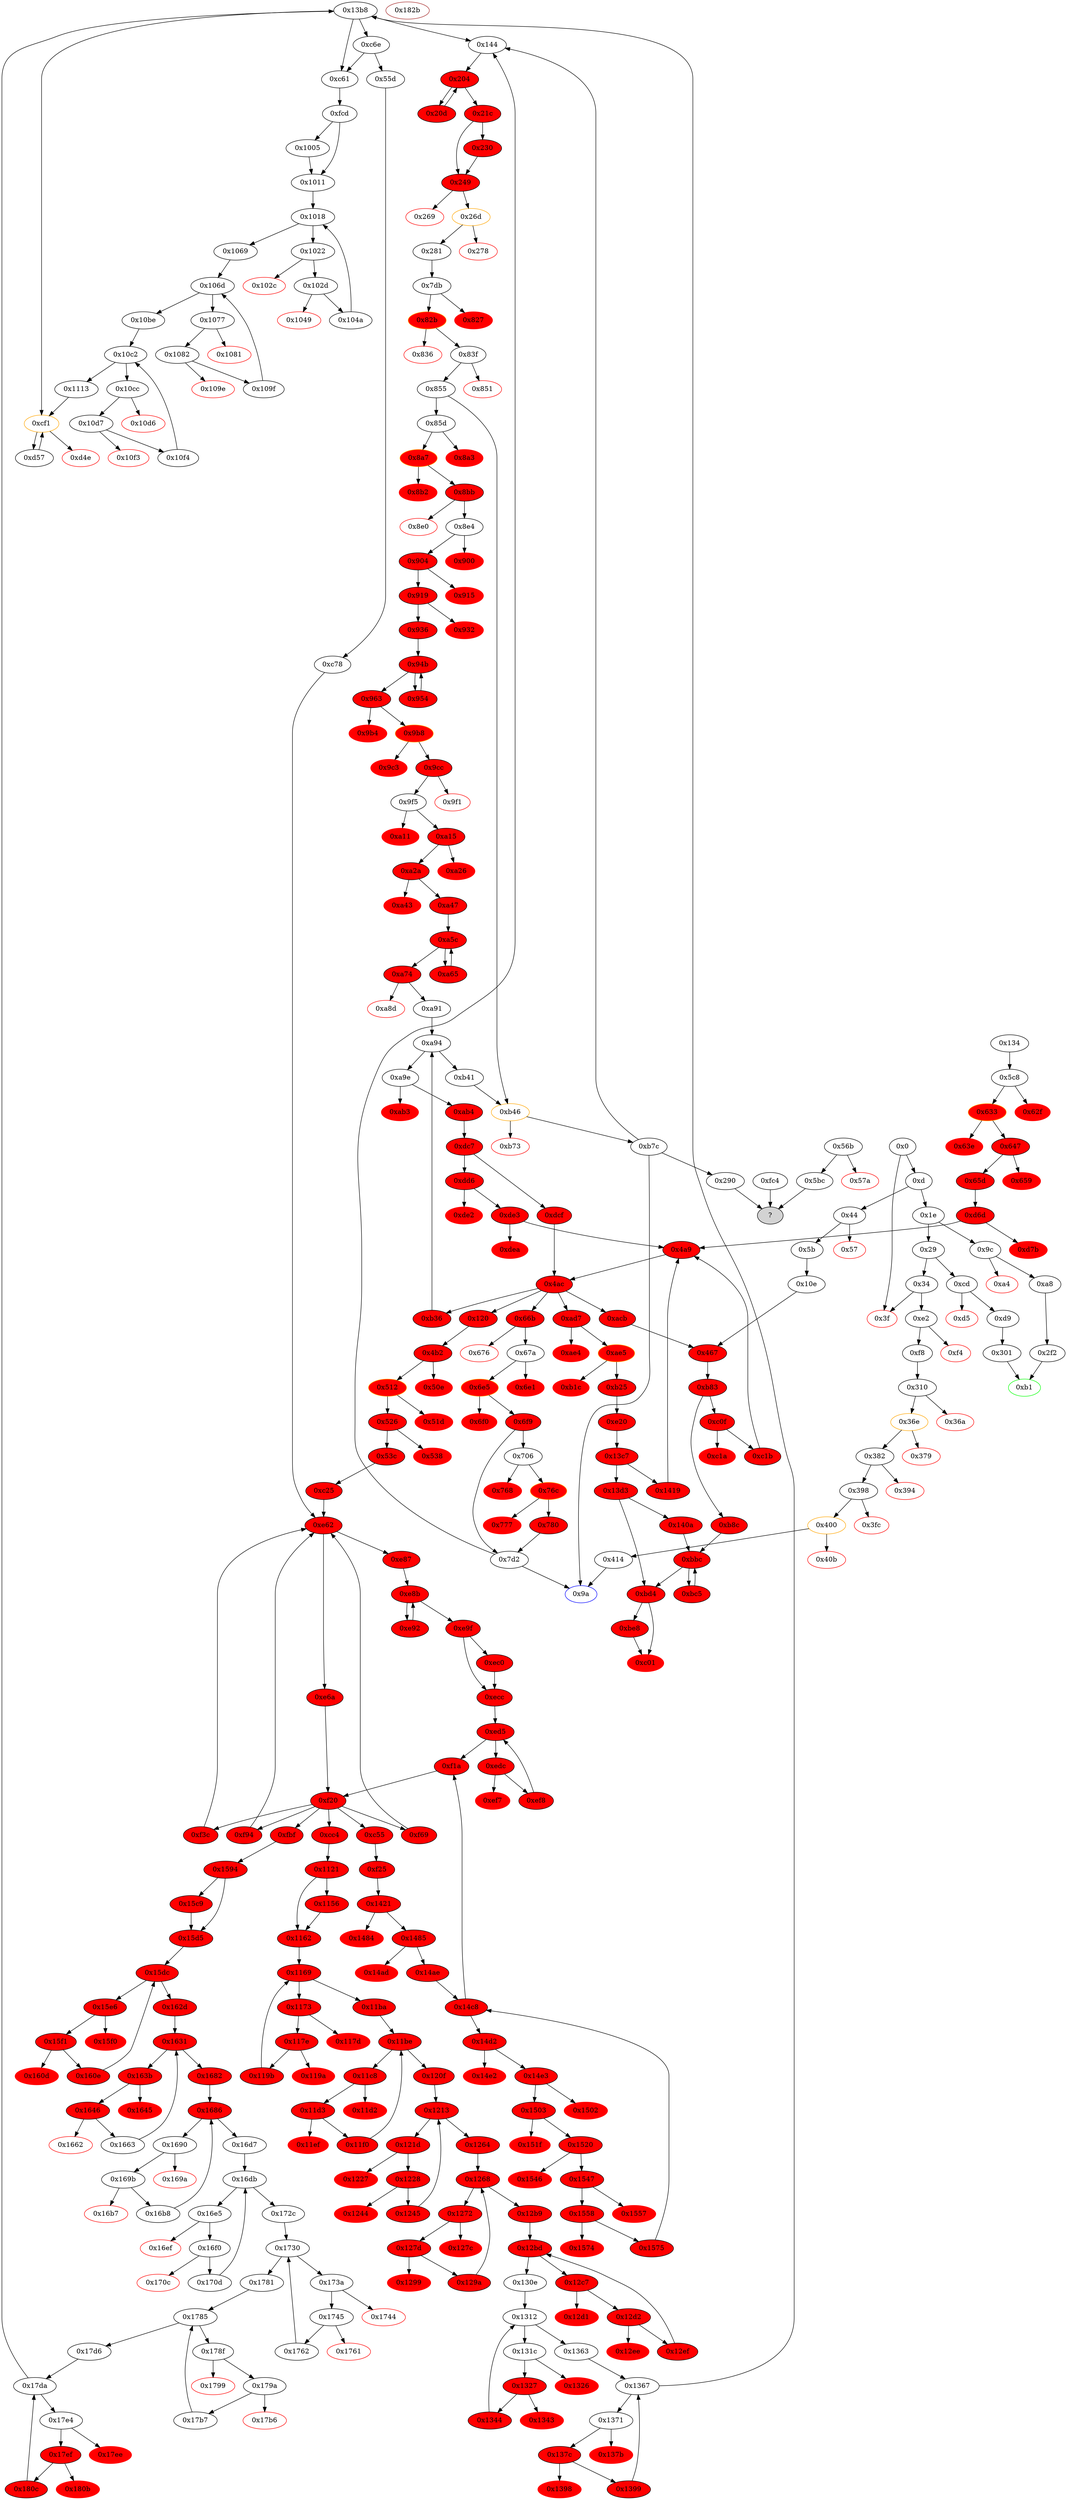 strict digraph "" {
"0xcf1" [color=orange, fillcolor=white, id="0xcf1", style=filled, tooltip="Block 0xcf1\n[0xcf1:0xd4d]\n---\nPredecessors: [0xd57, 0x1113, 0x13b8]\nSuccessors: [0xd4e, 0xd57]\n---\n0xcf1 JUMPDEST\n0xcf2 SWAP1\n0xcf3 POP\n0xcf4 PUSH1 0x1\n0xcf6 DUP2\n0xcf7 DUP1\n0xcf8 MLOAD\n0xcf9 SWAP1\n0xcfa PUSH1 0x20\n0xcfc ADD\n0xcfd SHA3\n0xcfe DUP8\n0xcff DUP8\n0xd00 DUP8\n0xd01 PUSH1 0x40\n0xd03 MLOAD\n0xd04 PUSH1 0x0\n0xd06 DUP2\n0xd07 MSTORE\n0xd08 PUSH1 0x20\n0xd0a ADD\n0xd0b PUSH1 0x40\n0xd0d MSTORE\n0xd0e PUSH1 0x40\n0xd10 MLOAD\n0xd11 DUP1\n0xd12 DUP6\n0xd13 DUP2\n0xd14 MSTORE\n0xd15 PUSH1 0x20\n0xd17 ADD\n0xd18 DUP5\n0xd19 PUSH1 0xff\n0xd1b AND\n0xd1c PUSH1 0xff\n0xd1e AND\n0xd1f DUP2\n0xd20 MSTORE\n0xd21 PUSH1 0x20\n0xd23 ADD\n0xd24 DUP4\n0xd25 DUP2\n0xd26 MSTORE\n0xd27 PUSH1 0x20\n0xd29 ADD\n0xd2a DUP3\n0xd2b DUP2\n0xd2c MSTORE\n0xd2d PUSH1 0x20\n0xd2f ADD\n0xd30 SWAP5\n0xd31 POP\n0xd32 POP\n0xd33 POP\n0xd34 POP\n0xd35 POP\n0xd36 PUSH1 0x20\n0xd38 PUSH1 0x40\n0xd3a MLOAD\n0xd3b PUSH1 0x20\n0xd3d DUP2\n0xd3e SUB\n0xd3f SWAP1\n0xd40 DUP1\n0xd41 DUP5\n0xd42 SUB\n0xd43 SWAP1\n0xd44 DUP6\n0xd45 GAS\n0xd46 STATICCALL\n0xd47 ISZERO\n0xd48 DUP1\n0xd49 ISZERO\n0xd4a PUSH2 0xd57\n0xd4d JUMPI\n---\n0xcf1: JUMPDEST \n0xcf4: V1113 = 0x1\n0xcf8: V1114 = M[S0]\n0xcfa: V1115 = 0x20\n0xcfc: V1116 = ADD 0x20 S0\n0xcfd: V1117 = SHA3 V1116 V1114\n0xd01: V1118 = 0x40\n0xd03: V1119 = M[0x40]\n0xd04: V1120 = 0x0\n0xd07: M[V1119] = 0x0\n0xd08: V1121 = 0x20\n0xd0a: V1122 = ADD 0x20 V1119\n0xd0b: V1123 = 0x40\n0xd0d: M[0x40] = V1122\n0xd0e: V1124 = 0x40\n0xd10: V1125 = M[0x40]\n0xd14: M[V1125] = V1117\n0xd15: V1126 = 0x20\n0xd17: V1127 = ADD 0x20 V1125\n0xd19: V1128 = 0xff\n0xd1b: V1129 = AND 0xff S6\n0xd1c: V1130 = 0xff\n0xd1e: V1131 = AND 0xff V1129\n0xd20: M[V1127] = V1131\n0xd21: V1132 = 0x20\n0xd23: V1133 = ADD 0x20 V1127\n0xd26: M[V1133] = S5\n0xd27: V1134 = 0x20\n0xd29: V1135 = ADD 0x20 V1133\n0xd2c: M[V1135] = S4\n0xd2d: V1136 = 0x20\n0xd2f: V1137 = ADD 0x20 V1135\n0xd36: V1138 = 0x20\n0xd38: V1139 = 0x40\n0xd3a: V1140 = M[0x40]\n0xd3b: V1141 = 0x20\n0xd3e: V1142 = SUB V1140 0x20\n0xd42: V1143 = SUB V1137 V1140\n0xd45: V1144 = GAS\n0xd46: V1145 = STATICCALL V1144 0x1 V1140 V1143 V1142 0x20\n0xd47: V1146 = ISZERO V1145\n0xd49: V1147 = ISZERO V1146\n0xd4a: V1148 = 0xd57\n0xd4d: JUMPI 0xd57 V1147\n---\nEntry stack: [S8, S7, S6, S5, S4, S3, S2, S1, S0]\nStack pops: 7\nStack additions: [S6, S5, S4, S3, S2, S0, 0x1, V1137, V1146]\nExit stack: [S8, S7, S6, S5, S4, S3, S2, S0, 0x1, V1137, V1146]\n\nDef sites:\nS8: {0xc78.0xc82, 0xe6a.0xe6e, 0xc78.0xc79, 0x53c.0x53e}\nS7: {0xc78.0xc79, 0xc78.0xc80, 0xc78.0xc87, 0x53c.0x551, 0xf3c.0xf3f, 0x53c.0x54a, 0xc55.0xc56, 0xf94.0xf97, 0xf69.0xf6c}\nS6: {0xc78.0xc82, 0xe6a.0xe6e, 0xc78.0xc80, 0x53c.0x54b, 0xc78.0xc79}\nS5: {0xc78.0xc79, 0xc78.0xc80, 0xc78.0xc87, 0xc78.0xc82, 0xc55.0xc56, 0x134.0x137}\nS4: {0xc78.0xc82, 0xc78.0xc79, 0xe6a.0xe6e, 0xd6d.0xd72, 0xc78.0xc87, 0xc78.0xc80}\nS3: {0xc78.0xc79, 0xc78.0xc80, 0xc78.0xc87, 0xc78.0xc82, 0xf3c.0xf3f, 0xf94.0xf97, 0xf69.0xf6c, 0xe6a.0xe6e}\nS2: {0xc78.0xc82, 0xc78.0xc79, 0xc78.0xc80, 0xc78.0xc87, 0x53c.0x53e, 0x53c.0x551, 0xf3c.0xf3f, 0xc55.0xc56, 0xf94.0xf97, 0xf69.0xf6c, 0xe6a.0xe6e, 0xf25.0xf26}\nS1: {0xc78.0xc80, 0xc78.0xc87, 0xc78.0xc82, 0xf3c.0xf3f, 0xf94.0xf97, 0xf69.0xf6c, 0xc25.0xc26, 0xe6a.0xe6e, 0xf25.0xf28}\nS0: {0x1121.0x113b, 0x1594.0x15ae}\n"];
"0x1344" [fillcolor=red, id="0x1344", style=filled, tooltip="Block 0x1344\n[0x1344:0x1362]\n---\nPredecessors: [0x1327]\nSuccessors: [0x1312]\n---\n0x1344 JUMPDEST\n0x1345 PUSH1 0x20\n0x1347 ADD\n0x1348 ADD\n0x1349 SWAP1\n0x134a PUSH1 0x1\n0x134c PUSH1 0x1\n0x134e PUSH1 0xf8\n0x1350 SHL\n0x1351 SUB\n0x1352 NOT\n0x1353 AND\n0x1354 SWAP1\n0x1355 DUP2\n0x1356 PUSH1 0x0\n0x1358 BYTE\n0x1359 SWAP1\n0x135a MSTORE8\n0x135b POP\n0x135c PUSH1 0x1\n0x135e ADD\n0x135f PUSH2 0x1312\n0x1362 JUMP\n---\n0x1344: JUMPDEST \n0x1345: V1708 = 0x20\n0x1347: V1709 = ADD 0x20 0x0\n0x1348: V1710 = ADD 0x20 V1491\n0x134a: V1711 = 0x1\n0x134c: V1712 = 0x1\n0x134e: V1713 = 0xf8\n0x1350: V1714 = SHL 0xf8 0x1\n0x1351: V1715 = SUB 0x100000000000000000000000000000000000000000000000000000000000000 0x1\n0x1352: V1716 = NOT 0xffffffffffffffffffffffffffffffffffffffffffffffffffffffffffffff\n0x1353: V1717 = AND 0xff00000000000000000000000000000000000000000000000000000000000000 V1702\n0x1356: V1718 = 0x0\n0x1358: V1719 = BYTE 0x0 V1717\n0x135a: M8[V1710] = V1719\n0x135c: V1720 = 0x1\n0x135e: V1721 = ADD 0x1 0x0\n0x135f: V1722 = 0x1312\n0x1362: JUMP 0x1312\n---\nEntry stack: [S21, S20, S19, S18, 0x0, S16, 0x60, 0xcf1, V1091, V1226, S11, V1103, V1106, V1107, V1109, 0x60, V1491, 0x1, 0x0, V1702, V1491, 0x0]\nStack pops: 4\nStack additions: [0x1]\nExit stack: [S21, S20, S19, S18, 0x0, S16, 0x60, 0xcf1, V1091, V1226, S11, V1103, V1106, V1107, V1109, 0x60, V1491, 0x1, 0x1]\n\nDef sites:\nS21: {}\nS20: {}\nS19: {}\nS18: {}\n0x0: {0xc78.0xc79}\nS16: {}\n0x60: {0xc78.0xc80}\n0xcf1: {0xc78.0xc82}\nV1091: {0xc78.0xc87}\nV1226: {0xe6a.0xe6e}\nS11: {}\nV1103: {0xcc4.0xcc8}\nV1106: {0xcc4.0xcd1}\nV1107: {0xcc4.0xcd7}\nV1109: {0xcc4.0xcde}\n0x60: {0x1121.0x1122}\nV1491: {0x1121.0x113b}\n0x1: {0x1327.0x1338}\n0x0: {0x130e.0x1310}\nV1702: {0x1327.0x1332}\nV1491: {0x1121.0x113b}\n0x0: {0x1162.0x1166}\n"];
"0x400" [color=orange, fillcolor=white, id="0x400", style=filled, tooltip="Block 0x400\n[0x400:0x40a]\n---\nPredecessors: [0x398]\nSuccessors: [0x40b, 0x414]\n---\n0x400 JUMPDEST\n0x401 POP\n0x402 GAS\n0x403 CALL\n0x404 ISZERO\n0x405 DUP1\n0x406 ISZERO\n0x407 PUSH2 0x414\n0x40a JUMPI\n---\n0x400: JUMPDEST \n0x402: V379 = GAS\n0x403: V380 = CALL V379 V367 0x0 V366 V373 V366 0x0\n0x404: V381 = ISZERO V380\n0x406: V382 = ISZERO V381\n0x407: V383 = 0x414\n0x40a: JUMPI 0x414 V382\n---\nEntry stack: [V9, 0x9a, V103, V106, V342, V367, 0x8345fbf, V370, 0x0, V366, V373, V366, 0x0, V367, V375]\nStack pops: 7\nStack additions: [V381]\nExit stack: [V9, 0x9a, V103, V106, V342, V367, 0x8345fbf, V370, V381]\n\nDef sites:\nV9: {0xd.0x12}\n0x9a: {0xe2.0xe3}\nV103: {0xf8.0x104}\nV106: {0xf8.0x109}\nV342: {0x398.0x39a}\nV367: {0x398.0x3d8}\n0x8345fbf: {0x398.0x3da}\nV370: {0x398.0x3e4}\n0x0: {0x398.0x3e6}\nV366: {0x398.0x3d3}\nV373: {0x398.0x3ef}\nV366: {0x398.0x3d3}\n0x0: {0x398.0x3e6}\nV367: {0x398.0x3d8}\nV375: {0x398.0x3f5}\n"];
"0x1730" [fillcolor=white, id="0x1730", style=filled, tooltip="Block 0x1730\n[0x1730:0x1739]\n---\nPredecessors: [0x172c, 0x1762]\nSuccessors: [0x173a, 0x1781]\n---\n0x1730 JUMPDEST\n0x1731 DUP7\n0x1732 MLOAD\n0x1733 DUP2\n0x1734 LT\n0x1735 ISZERO\n0x1736 PUSH2 0x1781\n0x1739 JUMPI\n---\n0x1730: JUMPDEST \n0x1732: V2122 = M[S6]\n0x1734: V2123 = LT S0 V2122\n0x1735: V2124 = ISZERO V2123\n0x1736: V2125 = 0x1781\n0x1739: JUMPI 0x1781 V2124\n---\nEntry stack: [S19, V474, S17, 0xcf1, S15, S14, S13, S12, S11, S10, S9, S8, S7, S6, S5, S4, 0x60, V1961, S1, S0]\nStack pops: 7\nStack additions: [S6, S5, S4, S3, S2, S1, S0]\nExit stack: [S19, V474, S17, 0xcf1, S15, S14, S13, S12, S11, S10, S9, S8, S7, S6, S5, S4, 0x60, V1961, S1, S0]\n\nDef sites:\nS19: {0xc78.0xc79, 0x53c.0x53e}\nV474: {0x53c.0x54a}\nS17: {0xc78.0xc80, 0xc78.0xc79, 0x53c.0x54b}\n0xcf1: {0xc78.0xc82}\nS15: {0xc78.0xc79, 0xc78.0xc87, 0xc78.0xc80}\nS14: {0xc78.0xc82, 0xe6a.0xe6e}\nS13: {0xc78.0xc79, 0xc78.0xc80, 0xc78.0xc87, 0x53c.0x551, 0xf3c.0xf3f, 0xc55.0xc56, 0xf94.0xf97, 0xf69.0xf6c}\nS12: {0xc78.0xc82, 0xe6a.0xe6e}\nS11: {0xc78.0xc79, 0xc55.0xc56, 0xc78.0xc80, 0xc78.0xc87, 0x134.0x137}\nS10: {0xc78.0xc82, 0xe6a.0xe6e, 0xd6d.0xd72}\nS9: {0xf69.0xf6c, 0xc78.0xc79, 0xc78.0xc80, 0xc78.0xc87, 0xf3c.0xf3f, 0xf94.0xf97}\nS8: {0xc78.0xc82, 0xe6a.0xe6e, 0xf25.0xf26, 0x53c.0x53e}\nS7: {0xc78.0xc80, 0xc78.0xc87, 0xc78.0xc82, 0xf3c.0xf3f, 0xf94.0xf97, 0xf69.0xf6c, 0xc25.0xc26, 0xf25.0xf28}\nS6: {0xc25.0xc28, 0xc78.0xc82, 0xe6a.0xe6e, 0xe9f.0xea5, 0x1421.0x1449, 0xf25.0xf26}\nS5: {0xf69.0xf6c, 0xc78.0xc87, 0xc25.0xc2d, 0xf3c.0xf3f, 0xf25.0xf28, 0xf94.0xf97}\nS4: {0x1421.0x1449, 0xe6a.0xe6e, 0xe9f.0xea5}\n0x60: {0x1594.0x1595}\nV1961: {0x1594.0x15ae}\nS1: {0x1745.0x1756, 0x169b.0x16ac, 0x15f1.0x1602, 0x16f0.0x1701, 0x15d5.0x15d9, 0x1646.0x1657}\nS0: {0x1762.0x177c, 0x172c.0x172e}\n"];
"0x1557" [color=red, fillcolor=red, id="0x1557", style=filled, tooltip="Block 0x1557\n[0x1557:0x1557]\n---\nPredecessors: [0x1547]\nSuccessors: []\n---\n0x1557 INVALID\n---\n0x1557: INVALID \n---\nEntry stack: [S27, S26, S25, S24, S23, S22, S21, S20, S19, S18, S17, S16, 0xc61, S14, S13, S12, S11, 0x60, 0xfc4, 0xf3c, V1300, 0x60, V1806, V1789, V1797, S2, V1789, V1913]\nStack pops: 0\nStack additions: []\nExit stack: [S27, S26, S25, S24, S23, S22, S21, S20, S19, S18, S17, S16, 0xc61, S14, S13, S12, S11, 0x60, 0xfc4, 0xf3c, V1300, 0x60, V1806, V1789, V1797, S2, V1789, V1913]\n\nDef sites:\nS27: {0xc78.0xc79, 0xc78.0xc87, 0xc78.0xc80}\nS26: {0xc78.0xc82, 0xe6a.0xe6e}\nS25: {0xc78.0xc79, 0xc78.0xc80, 0xc78.0xc87, 0x53c.0x551, 0xf3c.0xf3f, 0xc55.0xc56, 0xf94.0xf97, 0xf69.0xf6c}\nS24: {0xc78.0xc82, 0xe6a.0xe6e}\nS23: {0xc78.0xc79, 0xc55.0xc56, 0xc78.0xc80, 0xc78.0xc87, 0x134.0x137}\nS22: {0xc78.0xc82, 0xe6a.0xe6e, 0xd6d.0xd72}\nS21: {0xf69.0xf6c, 0xc78.0xc79, 0xc78.0xc80, 0xc78.0xc87, 0xf3c.0xf3f, 0xf94.0xf97}\nS20: {0xc78.0xc82, 0xe6a.0xe6e, 0xf25.0xf26, 0x53c.0x53e}\nS19: {0xc78.0xc80, 0xc78.0xc87, 0xc78.0xc82, 0xf3c.0xf3f, 0xf94.0xf97, 0xf69.0xf6c, 0xc25.0xc26, 0xf25.0xf28}\nS18: {0xc25.0xc28, 0xc78.0xc82, 0xe6a.0xe6e, 0xe9f.0xea5, 0x1421.0x1449, 0xf25.0xf26}\nS17: {0xf69.0xf6c, 0xc78.0xc87, 0xc25.0xc2d, 0xf3c.0xf3f, 0xf25.0xf28, 0xf94.0xf97}\nS16: {0x1421.0x1449, 0xe6a.0xe6e, 0xe9f.0xea5}\n0xc61: {0xc55.0xc56}\nS14: {0xc78.0xc82, 0xe6a.0xe6e}\nS13: {0xc78.0xc79, 0xc55.0xc56, 0xc78.0xc80, 0xc78.0xc87, 0x134.0x137}\nS12: {0xc78.0xc82, 0xe6a.0xe6e, 0xd6d.0xd72}\nS11: {0xc78.0xc82, 0xe6a.0xe6e, 0xf25.0xf26, 0x53c.0x53e}\n0x60: {0xf25.0xf26}\n0xfc4: {0xf25.0xf28}\n0xf3c: {0xf25.0xf2b}\nV1300: {0xf25.0xf37}\n0x60: {0x1421.0x144f}\nV1806: {0x1421.0x1460}\nV1789: {0x1421.0x1425}\nV1797: {0x1421.0x1449}\nS2: {0x1575.0x158f, 0x14ae.0x14c6}\nV1789: {0x1421.0x1425}\nV1913: {0x1547.0x154f}\n"];
"0xc78" [fillcolor=white, id="0xc78", style=filled, tooltip="Block 0xc78\n[0xc78:0xcc3]\n---\nPredecessors: [0x55d]\nSuccessors: [0xe62]\n---\n0xc78 JUMPDEST\n0xc79 PUSH1 0x0\n0xc7b PUSH1 0x60\n0xc7d DUP6\n0xc7e SWAP1\n0xc7f POP\n0xc80 PUSH1 0x60\n0xc82 PUSH2 0xcf1\n0xc85 PUSH1 0x40\n0xc87 MLOAD\n0xc88 DUP1\n0xc89 PUSH1 0x40\n0xc8b ADD\n0xc8c PUSH1 0x40\n0xc8e MSTORE\n0xc8f DUP1\n0xc90 PUSH1 0x1a\n0xc92 DUP2\n0xc93 MSTORE\n0xc94 PUSH1 0x20\n0xc96 ADD\n0xc97 PUSH32 0x19457468657265756d205369676e6564204d6573736167653a0a000000000000\n0xcb8 DUP2\n0xcb9 MSTORE\n0xcba POP\n0xcbb PUSH2 0xcc4\n0xcbe DUP5\n0xcbf MLOAD\n0xcc0 PUSH2 0xe62\n0xcc3 JUMP\n---\n0xc78: JUMPDEST \n0xc79: V1086 = 0x0\n0xc7b: V1087 = 0x60\n0xc80: V1088 = 0x60\n0xc82: V1089 = 0xcf1\n0xc85: V1090 = 0x40\n0xc87: V1091 = M[0x40]\n0xc89: V1092 = 0x40\n0xc8b: V1093 = ADD 0x40 V1091\n0xc8c: V1094 = 0x40\n0xc8e: M[0x40] = V1093\n0xc90: V1095 = 0x1a\n0xc93: M[V1091] = 0x1a\n0xc94: V1096 = 0x20\n0xc96: V1097 = ADD 0x20 V1091\n0xc97: V1098 = 0x19457468657265756d205369676e6564204d6573736167653a0a000000000000\n0xcb9: M[V1097] = 0x19457468657265756d205369676e6564204d6573736167653a0a000000000000\n0xcbb: V1099 = 0xcc4\n0xcbf: V1100 = M[S3]\n0xcc0: V1101 = 0xe62\n0xcc3: JUMP 0xe62\n---\nEntry stack: [S3, S2, S1, S0]\nStack pops: 4\nStack additions: [S3, S2, S1, S0, 0x0, S3, 0x60, 0xcf1, V1091, 0xcc4, V1100]\nExit stack: [S3, S2, S1, S0, 0x0, S3, 0x60, 0xcf1, V1091, 0xcc4, V1100]\n\nDef sites:\nS3: {}\nS2: {}\nS1: {}\nS0: {}\n"];
"0xc55" [fillcolor=red, id="0xc55", style=filled, tooltip="Block 0xc55\n[0xc55:0xc60]\n---\nPredecessors: [0xf20]\nSuccessors: [0xf25]\n---\n0xc55 JUMPDEST\n0xc56 PUSH2 0xc61\n0xc59 DUP10\n0xc5a DUP10\n0xc5b DUP10\n0xc5c DUP9\n0xc5d PUSH2 0xf25\n0xc60 JUMP\n---\n0xc55: JUMPDEST \n0xc56: V1081 = 0xc61\n0xc5d: V1082 = 0xf25\n0xc60: JUMP 0xf25\n---\nEntry stack: [S45, S44, S43, S42, S41, S40, S39, S38, S37, V9, S35, V38, S33, V45, V48, V51, V56, S28, S27, S26, 0x0, S24, V38, S22, S21, V48, S19, S18, S17, S16, S15, S14, S13, S12, S11, S10, S9, S8, S7, S6, S5, S4, S3, S2, S1, S0]\nStack pops: 9\nStack additions: [S8, S7, S6, S5, S4, S3, S2, S1, S0, 0xc61, S8, S7, S6, S4]\nExit stack: [S45, S44, S43, S42, S41, S40, S39, S38, S37, V9, S35, V38, S33, V45, V48, V51, V56, S28, S27, S26, 0x0, S24, V38, S22, S21, V48, S19, S18, S17, S16, S15, S14, S13, S12, S11, S10, S9, S8, S7, S6, S5, S4, S3, S2, S1, S0, 0xc61, S8, S7, S6, S4]\n\nDef sites:\nS45: {}\nS44: {}\nS43: {}\nS42: {}\nS41: {}\nS40: {}\nS39: {}\nS38: {}\nS37: {}\nV9: {0xd.0x12}\nS35: {0x134.0x137, 0x44.0x45}\nV38: {0x5b.0x68}\nS33: {0x5b.0x6e, 0x134.0x137}\nV45: {0x5b.0x75}\nV48: {0x5b.0x7b}\nV51: {0x5b.0x81}\nV56: {0x5b.0x8a}\nS28: {0x5b.0x90, 0xd6d.0xd72}\nS27: {0x120.0x123, 0x5b.0x95}\nS26: {0x120.0x125, 0xc1b.0xc1c, 0xd6d.0xd72}\n0x0: {0x120.0x123}\nS24: {0x120.0x125, 0x134.0x137}\nV38: {0x5b.0x68}\nS22: {0x5b.0x6e, 0x134.0x137}\nS21: {0xc78.0xc79, 0x5b.0x75, 0xd6d.0xd72}\nV48: {0x5b.0x7b}\nS19: {0xc78.0xc80, 0xc1b.0xc1c, 0xd6d.0xd72}\nS18: {0xc78.0xc82, 0x5b.0x8a}\nS17: {0xc78.0xc79, 0x5b.0x90, 0xc78.0xc87, 0x53c.0x53e}\nS16: {0x5b.0x95, 0xe6a.0xe6e, 0x53c.0x54a}\nS15: {0xc78.0xc80, 0xc78.0xc79, 0xc55.0xc56, 0x53c.0x53e, 0x53c.0x54b}\nS14: {0xc78.0xc82, 0x53c.0x54a}\nS13: {0xc78.0xc79, 0xc78.0xc87, 0xc78.0xc80, 0x53c.0x54b}\nS12: {0xc78.0xc82, 0x5b.0x8a, 0xe6a.0xe6e}\nS11: {0xc78.0xc79, 0x5b.0x90, 0xc78.0xc80, 0xc78.0xc87, 0x53c.0x551, 0xf3c.0xf3f, 0xc55.0xc56, 0xf94.0xf97, 0xf69.0xf6c}\nS10: {0xc78.0xc82, 0x5b.0x95, 0xe6a.0xe6e, 0xf25.0xf26}\nS9: {0xc78.0xc79, 0xc78.0xc80, 0xc78.0xc87, 0x53c.0x551, 0xf3c.0xf3f, 0xc55.0xc56, 0xf94.0xf97, 0x134.0x137, 0xf69.0xf6c, 0xf25.0xf28}\nS8: {0xc78.0xc82, 0x5b.0x68, 0xe6a.0xe6e, 0xd6d.0xd72, 0xe9f.0xea5, 0x1421.0x1449}\nS7: {0xc78.0xc79, 0x5b.0x6e, 0xc78.0xc80, 0xc78.0xc87, 0xf3c.0xf3f, 0xc55.0xc56, 0x134.0x137, 0xf94.0xf97, 0xf69.0xf6c}\nS6: {0xc78.0xc82, 0xc1b.0xc1c, 0xe6a.0xe6e, 0xd6d.0xd72, 0x53c.0x53e, 0xf25.0xf26}\nS5: {0xc78.0xc79, 0x5b.0x7b, 0xc78.0xc80, 0xc78.0xc87, 0xc78.0xc82, 0xf3c.0xf3f, 0xf25.0xf28, 0xc55.0xc56, 0xf94.0xf97, 0xf69.0xf6c, 0xc25.0xc26}\nS4: {0xc78.0xc82, 0xe6a.0xe6e, 0xf25.0xf26, 0x53c.0x53e, 0xe9f.0xea5, 0x1421.0x1449, 0xc25.0xc28}\nS3: {0xc78.0xc80, 0xc78.0xc87, 0xc78.0xc82, 0xf25.0xf28, 0xf3c.0xf3f, 0xf94.0xf97, 0xf69.0xf6c, 0xc25.0xc2d, 0xe6a.0xe6e, 0xc25.0xc26}\nS2: {0xc25.0xc28, 0xc78.0xc82, 0xe6a.0xe6e, 0xe9f.0xea5, 0x1421.0x1449, 0xf25.0xf26}\nS1: {0xf69.0xf6c, 0xc78.0xc87, 0xc25.0xc2d, 0xf3c.0xf3f, 0xf25.0xf28, 0xf94.0xf97}\nS0: {0x1421.0x1449, 0xe6a.0xe6e, 0xe9f.0xea5}\n"];
"0x57" [color=red, fillcolor=white, id="0x57", style=filled, tooltip="Block 0x57\n[0x57:0x5a]\n---\nPredecessors: [0x44]\nSuccessors: []\n---\n0x57 PUSH1 0x0\n0x59 DUP1\n0x5a REVERT\n---\n0x57: V31 = 0x0\n0x5a: REVERT 0x0 0x0\n---\nEntry stack: [V9, 0x9a, 0x4, V26]\nStack pops: 0\nStack additions: []\nExit stack: [V9, 0x9a, 0x4, V26]\n\nDef sites:\nV9: {0xd.0x12}\n0x9a: {0x44.0x45}\n0x4: {0x44.0x48}\nV26: {0x44.0x4c}\n"];
"0xe9f" [fillcolor=red, id="0xe9f", style=filled, tooltip="Block 0xe9f\n[0xe9f:0xebf]\n---\nPredecessors: [0xe8b]\nSuccessors: [0xec0, 0xecc]\n---\n0xe9f JUMPDEST\n0xea0 PUSH1 0x60\n0xea2 DUP2\n0xea3 PUSH1 0x40\n0xea5 MLOAD\n0xea6 SWAP1\n0xea7 DUP1\n0xea8 DUP3\n0xea9 MSTORE\n0xeaa DUP1\n0xeab PUSH1 0x1f\n0xead ADD\n0xeae PUSH1 0x1f\n0xeb0 NOT\n0xeb1 AND\n0xeb2 PUSH1 0x20\n0xeb4 ADD\n0xeb5 DUP3\n0xeb6 ADD\n0xeb7 PUSH1 0x40\n0xeb9 MSTORE\n0xeba DUP1\n0xebb ISZERO\n0xebc PUSH2 0xecc\n0xebf JUMPI\n---\n0xe9f: JUMPDEST \n0xea0: V1243 = 0x60\n0xea3: V1244 = 0x40\n0xea5: V1245 = M[0x40]\n0xea9: M[V1245] = S0\n0xeab: V1246 = 0x1f\n0xead: V1247 = ADD 0x1f S0\n0xeae: V1248 = 0x1f\n0xeb0: V1249 = NOT 0x1f\n0xeb1: V1250 = AND 0xffffffffffffffffffffffffffffffffffffffffffffffffffffffffffffffe0 V1247\n0xeb2: V1251 = 0x20\n0xeb4: V1252 = ADD 0x20 V1250\n0xeb6: V1253 = ADD V1245 V1252\n0xeb7: V1254 = 0x40\n0xeb9: M[0x40] = V1253\n0xebb: V1255 = ISZERO S0\n0xebc: V1256 = 0xecc\n0xebf: JUMPI 0xecc V1255\n---\nEntry stack: [S49, S48, S47, S46, S45, S44, S43, S42, S41, V9, S39, V38, S37, V45, V48, V51, V56, S32, S31, S30, 0x0, {0x134, 0x144}, V38, S26, S25, V48, S23, V56, S21, S20, S19, S18, S17, S16, S15, S14, S13, S12, S11, S10, S9, S8, S7, S6, S5, {0xc55, 0xcc4, 0xf69, 0xf94, 0xfbf}, S3, 0x60, S1, S0]\nStack pops: 1\nStack additions: [S0, 0x60, V1245, S0]\nExit stack: [S49, S48, S47, S46, S45, S44, S43, S42, S41, V9, S39, V38, S37, V45, V48, V51, V56, S32, S31, S30, 0x0, {0x134, 0x144}, V38, S26, S25, V48, S23, V56, S21, S20, S19, S18, S17, S16, S15, S14, S13, S12, S11, S10, S9, S8, S7, S6, S5, {0xc55, 0xcc4, 0xf69, 0xf94, 0xfbf}, S3, 0x60, S1, S0, 0x60, V1245, S0]\n\nDef sites:\nS49: {}\nS48: {}\nS47: {}\nS46: {}\nS45: {}\nS44: {}\nS43: {}\nS42: {}\nS41: {}\nV9: {0xd.0x12}\nS39: {0x134.0x137, 0x44.0x45}\nV38: {0x5b.0x68}\nS37: {0x5b.0x6e, 0x134.0x137}\nV45: {0x5b.0x75}\nV48: {0x5b.0x7b}\nV51: {0x5b.0x81}\nV56: {0x5b.0x8a}\nS32: {0x5b.0x90, 0xd6d.0xd72}\nS31: {0x120.0x123, 0x5b.0x95}\nS30: {0x120.0x125, 0xc1b.0xc1c, 0xd6d.0xd72}\n0x0: {0x120.0x123}\n{0x134, 0x144}: {0x120.0x125, 0x134.0x137}\nV38: {0x5b.0x68}\nS26: {0x5b.0x6e, 0x134.0x137}\nS25: {0x5b.0x75, 0xd6d.0xd72}\nV48: {0x5b.0x7b}\nS23: {0xc1b.0xc1c, 0xd6d.0xd72}\nV56: {0x5b.0x8a}\nS21: {0xc78.0xc79, 0x5b.0x90, 0x53c.0x53e}\nS20: {0x5b.0x95, 0x53c.0x54a}\nS19: {0xc78.0xc80, 0xc78.0xc79, 0x53c.0x53e, 0x53c.0x54b}\nS18: {0xc78.0xc82, 0x53c.0x54a}\nS17: {0xc78.0xc79, 0xc78.0xc87, 0xc78.0xc80, 0x53c.0x54b}\nS16: {0xc78.0xc82, 0x5b.0x8a, 0xe6a.0xe6e}\nS15: {0xc78.0xc79, 0x5b.0x90, 0xc78.0xc80, 0xc78.0xc87, 0x53c.0x551, 0xf3c.0xf3f, 0xc55.0xc56, 0xf94.0xf97, 0xf69.0xf6c}\nS14: {0xc78.0xc82, 0x5b.0x95, 0xe6a.0xe6e}\nS13: {0xc78.0xc79, 0xc78.0xc80, 0xc78.0xc87, 0x53c.0x551, 0xc55.0xc56, 0x134.0x137}\nS12: {0xc78.0xc82, 0x5b.0x68, 0xe6a.0xe6e, 0xd6d.0xd72}\nS11: {0xc78.0xc79, 0x5b.0x6e, 0xc78.0xc80, 0xc78.0xc87, 0xf3c.0xf3f, 0x134.0x137, 0xf94.0xf97, 0xf69.0xf6c}\nS10: {0xc78.0xc82, 0xc1b.0xc1c, 0xe6a.0xe6e, 0xd6d.0xd72, 0x53c.0x53e, 0xf25.0xf26}\nS9: {0xc78.0xc79, 0x5b.0x7b, 0xc78.0xc80, 0xc78.0xc87, 0xc78.0xc82, 0xf3c.0xf3f, 0xf25.0xf28, 0xf94.0xf97, 0xf69.0xf6c, 0xc25.0xc26}\nS8: {0xc78.0xc82, 0xe6a.0xe6e, 0xf25.0xf26, 0x53c.0x53e, 0xe9f.0xea5, 0x1421.0x1449, 0xc25.0xc28}\nS7: {0xc78.0xc80, 0xc78.0xc87, 0xf25.0xf28, 0xf3c.0xf3f, 0xf94.0xf97, 0xf69.0xf6c, 0xc25.0xc2d, 0xc25.0xc26}\nS6: {0x1421.0x1449, 0xc78.0xc82, 0xe6a.0xe6e, 0xc25.0xc28, 0xe9f.0xea5}\nS5: {0xf69.0xf6c, 0xc78.0xc87, 0xc25.0xc2d, 0xf94.0xf97, 0xf3c.0xf3f}\n{0xc55, 0xcc4, 0xf69, 0xf94, 0xfbf}: {0xf69.0xf8c, 0xc78.0xcbb, 0xc25.0xc4d, 0xf94.0xfb7, 0xf3c.0xf61}\nS3: {0xc78.0xcbf, 0x5b.0x7b, 0xc78.0xc79, 0xc78.0xc80, 0xc78.0xc87, 0xf3c.0xf3f, 0xc78.0xc82, 0xc55.0xc56, 0xf94.0xf97, 0x134.0x137, 0xf69.0xf6c, 0xe6a.0xe6e, 0xd6d.0xd72}\n0x60: {0xe62.0xe63}\nS1: {0xc78.0xcbf, 0x5b.0x7b, 0xc78.0xc79, 0xc78.0xc80, 0xc78.0xc87, 0xf3c.0xf3f, 0xc78.0xc82, 0xe92.0xe98, 0xc55.0xc56, 0xf94.0xf97, 0x134.0x137, 0xf69.0xf6c, 0xe6a.0xe6e, 0xd6d.0xd72}\nS0: {0xe92.0xe94, 0xe87.0xe89}\n"];
"0x57a" [color=red, fillcolor=white, id="0x57a", style=filled, tooltip="Block 0x57a\n[0x57a:0x5bb]\n---\nPredecessors: [0x56b]\nSuccessors: []\n---\n0x57a PUSH1 0x40\n0x57c DUP1\n0x57d MLOAD\n0x57e PUSH3 0x461bcd\n0x582 PUSH1 0xe5\n0x584 SHL\n0x585 DUP2\n0x586 MSTORE\n0x587 PUSH1 0x20\n0x589 PUSH1 0x4\n0x58b DUP3\n0x58c ADD\n0x58d MSTORE\n0x58e PUSH1 0x13\n0x590 PUSH1 0x24\n0x592 DUP3\n0x593 ADD\n0x594 MSTORE\n0x595 PUSH19 0x696e636f7272656374207369676e6174757265\n0x5a9 PUSH1 0x68\n0x5ab SHL\n0x5ac PUSH1 0x44\n0x5ae DUP3\n0x5af ADD\n0x5b0 MSTORE\n0x5b1 SWAP1\n0x5b2 MLOAD\n0x5b3 SWAP1\n0x5b4 DUP2\n0x5b5 SWAP1\n0x5b6 SUB\n0x5b7 PUSH1 0x64\n0x5b9 ADD\n0x5ba SWAP1\n0x5bb REVERT\n---\n0x57a: V489 = 0x40\n0x57d: V490 = M[0x40]\n0x57e: V491 = 0x461bcd\n0x582: V492 = 0xe5\n0x584: V493 = SHL 0xe5 0x461bcd\n0x586: M[V490] = 0x8c379a000000000000000000000000000000000000000000000000000000000\n0x587: V494 = 0x20\n0x589: V495 = 0x4\n0x58c: V496 = ADD V490 0x4\n0x58d: M[V496] = 0x20\n0x58e: V497 = 0x13\n0x590: V498 = 0x24\n0x593: V499 = ADD V490 0x24\n0x594: M[V499] = 0x13\n0x595: V500 = 0x696e636f7272656374207369676e6174757265\n0x5a9: V501 = 0x68\n0x5ab: V502 = SHL 0x68 0x696e636f7272656374207369676e6174757265\n0x5ac: V503 = 0x44\n0x5af: V504 = ADD V490 0x44\n0x5b0: M[V504] = 0x696e636f7272656374207369676e617475726500000000000000000000000000\n0x5b2: V505 = M[0x40]\n0x5b6: V506 = SUB V490 V505\n0x5b7: V507 = 0x64\n0x5b9: V508 = ADD 0x64 V506\n0x5bb: REVERT V505 V508\n---\nEntry stack: []\nStack pops: 0\nStack additions: []\nExit stack: []\n\nDef sites:\n"];
"0x131c" [fillcolor=white, id="0x131c", style=filled, tooltip="Block 0x131c\n[0x131c:0x1325]\n---\nPredecessors: [0x1312]\nSuccessors: [0x1326, 0x1327]\n---\n0x131c DUP6\n0x131d DUP2\n0x131e DUP2\n0x131f MLOAD\n0x1320 DUP2\n0x1321 LT\n0x1322 PUSH2 0x1327\n0x1325 JUMPI\n---\n0x131f: V1692 = M[V1107]\n0x1321: V1693 = LT {0x0, 0x1} V1692\n0x1322: V1694 = 0x1327\n0x1325: JUMPI 0x1327 V1693\n---\nEntry stack: [S19, S18, S17, S16, S15, S14, S13, S12, S11, S10, S9, S8, V1103, V1106, V1107, V1109, 0x60, V1491, S1, {0x0, 0x1}]\nStack pops: 6\nStack additions: [S5, S4, S3, S2, S1, S0, S5, S0]\nExit stack: [S18, S17, S16, S15, 0x0, S13, 0x60, 0xcf1, S10, S9, S8, S7, S6, S5, S4, 0x60, S2, 0x0, 0x0, S5, 0x0]\n\nDef sites:\nS19: {0xc78.0xc82, 0xe6a.0xe6e}\nS18: {0xc78.0xc79, 0xc78.0xc80, 0xc78.0xc87, 0x53c.0x551, 0xf3c.0xf3f, 0xc55.0xc56, 0xf94.0xf97, 0xf69.0xf6c}\nS17: {0xc78.0xc82, 0xe6a.0xe6e}\nS16: {0xc78.0xc79, 0xc55.0xc56, 0xc78.0xc80, 0xc78.0xc87, 0x134.0x137}\nS15: {0xc78.0xc82, 0xe6a.0xe6e, 0xd6d.0xd72}\nS14: {0xf69.0xf6c, 0xc78.0xc79, 0xc78.0xc80, 0xc78.0xc87, 0xf3c.0xf3f, 0xf94.0xf97}\nS13: {0xc78.0xc82, 0xe6a.0xe6e, 0xf25.0xf26, 0x53c.0x53e}\nS12: {0xc78.0xc80, 0xc78.0xc87, 0xc78.0xc82, 0xf3c.0xf3f, 0xf94.0xf97, 0xf69.0xf6c, 0xc25.0xc26, 0xf25.0xf28}\nS11: {0xc25.0xc28, 0xc78.0xc82, 0xe6a.0xe6e, 0xe9f.0xea5, 0x1421.0x1449, 0xf25.0xf26}\nS10: {0xf69.0xf6c, 0xc78.0xc87, 0xc25.0xc2d, 0xf3c.0xf3f, 0xf25.0xf28, 0xf94.0xf97}\nS9: {0x1421.0x1449, 0xe6a.0xe6e, 0xe9f.0xea5}\nS8: {0xc78.0xc82, 0xe6a.0xe6e, 0xf25.0xf26, 0x53c.0x53e}\nV1103: {0xcc4.0xcc8}\nV1106: {0xcc4.0xcd1}\nV1107: {0xcc4.0xcd7}\nV1109: {0xcc4.0xcde}\n0x60: {0x1121.0x1122}\nV1491: {0x1121.0x113b}\nS1: {0x12d2.0x12e3, 0x1228.0x1239, 0x127d.0x128e, 0x117e.0x118f, 0x11d3.0x11e4, 0x1162.0x1166, 0x1327.0x1338}\n{0x0, 0x1}: {0x1344.0x135e, 0x130e.0x1310}\n"];
"0x6e5" [color=orange, fillcolor=red, id="0x6e5", style=filled, tooltip="Block 0x6e5\n[0x6e5:0x6ef]\n---\nPredecessors: [0x67a]\nSuccessors: [0x6f0, 0x6f9]\n---\n0x6e5 JUMPDEST\n0x6e6 POP\n0x6e7 GAS\n0x6e8 CALL\n0x6e9 ISZERO\n0x6ea DUP1\n0x6eb ISZERO\n0x6ec PUSH2 0x6f9\n0x6ef JUMPI\n---\n0x6e5: JUMPDEST \n0x6e7: V608 = GAS\n0x6e8: V609 = CALL V608 V596 0x0 V595 V602 V595 0x0\n0x6e9: V610 = ISZERO V609\n0x6eb: V611 = ISZERO V610\n0x6ec: V612 = 0x6f9\n0x6ef: JUMPI 0x6f9 V611\n---\nEntry stack: [S29, S28, S27, S26, S25, V9, S23, S22, S21, S20, S19, S18, S17, S16, S15, S14, S13, S12, S11, S10, V596, 0x4bd49ccb, V599, 0x0, V595, V602, V595, 0x0, V596, V604]\nStack pops: 7\nStack additions: [V610]\nExit stack: [S29, S28, S27, S26, S25, V9, S23, S22, S21, S20, S19, S18, S17, S16, S15, S14, S13, S12, S11, S10, V596, 0x4bd49ccb, V599, V610]\n\nDef sites:\nS29: {}\nS28: {}\nS27: {}\nS26: {}\nS25: {}\nV9: {0xd.0x12}\nS23: {0x134.0x137, 0x44.0x45}\nS22: {0x5b.0x68, 0xd.0x12}\nS21: {0x281.0x286, 0x134.0x137, 0x44.0x45}\nS20: {0x5b.0x68, 0xd.0x12}\nS19: {0x5b.0x6e, 0xd6d.0xd72, 0x134.0x137, 0x44.0x45}\nS18: {0x5b.0x75, 0xd.0x12, 0x5b.0x68}\nS17: {0xc1b.0xc1c, 0x5b.0x6e, 0x7db.0x7f9, 0xd6d.0xd72, 0xdcf.0xdd0, 0x134.0x137, 0x44.0x45}\nS16: {0x5b.0x81, 0x5b.0x68, 0x5b.0x75}\nS15: {0x5b.0x7b, 0x5b.0x6e, 0x5b.0x8a, 0xd6d.0xd72, 0x8e4.0x8ed, 0x134.0x137, 0xb36.0xb3c}\nS14: {0x9f5.0x9fe, 0x5b.0x90, 0x5b.0x81, 0xa9e.0xa9e, 0x5b.0x75}\nS13: {0xa91.0xa92, 0x5b.0x8a, 0xb36.0xb3c, 0x134.0x137, 0x5b.0x7b}\nS12: {0x5b.0x90, 0x5b.0x81, 0xa9e.0xa9e}\nS11: {0x5b.0x95, 0xb36.0xb3c, 0xa9e.0xaa0, 0x5b.0x8a}\nS10: {0x1419.0x141e, 0xc1b.0xc1c, 0xd6d.0xd72, 0xdcf.0xdd0, 0xdd6.0xdd9}\nV596: {0x67a.0x6be}\n0x4bd49ccb: {0x67a.0x6c0}\nV599: {0x67a.0x6ca}\n0x0: {0x67a.0x6cc}\nV595: {0x67a.0x6ba}\nV602: {0x67a.0x6d4}\nV595: {0x67a.0x6ba}\n0x0: {0x67a.0x6cc}\nV596: {0x67a.0x6be}\nV604: {0x67a.0x6da}\n"];
"0x11c8" [fillcolor=red, id="0x11c8", style=filled, tooltip="Block 0x11c8\n[0x11c8:0x11d1]\n---\nPredecessors: [0x11be]\nSuccessors: [0x11d2, 0x11d3]\n---\n0x11c8 DUP10\n0x11c9 DUP2\n0x11ca DUP2\n0x11cb MLOAD\n0x11cc DUP2\n0x11cd LT\n0x11ce PUSH2 0x11d3\n0x11d1 JUMPI\n---\n0x11cb: V1548 = M[S9]\n0x11cd: V1549 = LT S0 V1548\n0x11ce: V1550 = 0x11d3\n0x11d1: JUMPI 0x11d3 V1549\n---\nEntry stack: [S26, S25, S24, V474, S22, 0xcf1, S20, S19, S18, S17, S16, S15, S14, S13, S12, S11, S10, S9, S8, V1103, V1106, V1107, V1109, 0x60, V1491, S1, S0]\nStack pops: 10\nStack additions: [S9, S8, S7, S6, S5, S4, S3, S2, S1, S0, S9, S0]\nExit stack: [S26, S25, S24, V474, S22, 0xcf1, S20, S19, S18, S17, S16, S15, S14, S13, S12, S11, S10, S9, S8, V1103, V1106, V1107, V1109, 0x60, V1491, S1, S0, S9, S0]\n\nDef sites:\nS26: {}\nS25: {}\nS24: {0xc78.0xc79, 0x53c.0x53e}\nV474: {0x53c.0x54a}\nS22: {0xc78.0xc80, 0xc78.0xc79, 0x53c.0x54b}\n0xcf1: {0xc78.0xc82}\nS20: {0xc78.0xc79, 0xc78.0xc87, 0xc78.0xc80}\nS19: {0xc78.0xc82, 0xe6a.0xe6e}\nS18: {0xc78.0xc79, 0xc78.0xc80, 0xc78.0xc87, 0x53c.0x551, 0xf3c.0xf3f, 0xc55.0xc56, 0xf94.0xf97, 0xf69.0xf6c}\nS17: {0xc78.0xc82, 0xe6a.0xe6e}\nS16: {0xc78.0xc79, 0xc55.0xc56, 0xc78.0xc80, 0xc78.0xc87, 0x134.0x137}\nS15: {0xc78.0xc82, 0xe6a.0xe6e, 0xd6d.0xd72}\nS14: {0xf69.0xf6c, 0xc78.0xc79, 0xc78.0xc80, 0xc78.0xc87, 0xf3c.0xf3f, 0xf94.0xf97}\nS13: {0xc78.0xc82, 0xe6a.0xe6e, 0xf25.0xf26, 0x53c.0x53e}\nS12: {0xc78.0xc80, 0xc78.0xc87, 0xc78.0xc82, 0xf3c.0xf3f, 0xf94.0xf97, 0xf69.0xf6c, 0xc25.0xc26, 0xf25.0xf28}\nS11: {0xc25.0xc28, 0xc78.0xc82, 0xe6a.0xe6e, 0xe9f.0xea5, 0x1421.0x1449, 0xf25.0xf26}\nS10: {0xf69.0xf6c, 0xc78.0xc87, 0xc25.0xc2d, 0xf3c.0xf3f, 0xf25.0xf28, 0xf94.0xf97}\nS9: {0x1421.0x1449, 0xe6a.0xe6e, 0xe9f.0xea5}\nS8: {0xc78.0xc82, 0xe6a.0xe6e, 0xf25.0xf26, 0x53c.0x53e}\nV1103: {0xcc4.0xcc8}\nV1106: {0xcc4.0xcd1}\nV1107: {0xcc4.0xcd7}\nV1109: {0xcc4.0xcde}\n0x60: {0x1121.0x1122}\nV1491: {0x1121.0x113b}\nS1: {0x11d3.0x11e4, 0x1162.0x1166, 0x117e.0x118f}\nS0: {0x11f0.0x120a, 0x11ba.0x11bc}\n"];
"0xfc4" [fillcolor=white, id="0xfc4", style=filled, tooltip="Block 0xfc4\n[0xfc4:0xfcc]\n---\nPredecessors: []\nSuccessors: []\nHas unresolved jump.\n---\n0xfc4 JUMPDEST\n0xfc5 SWAP6\n0xfc6 SWAP5\n0xfc7 POP\n0xfc8 POP\n0xfc9 POP\n0xfca POP\n0xfcb POP\n0xfcc JUMP\n---\n0xfc4: JUMPDEST \n0xfcc: JUMP S6\n---\nEntry stack: []\nStack pops: 7\nStack additions: [S0]\nExit stack: [S0]\n\nDef sites:\n"];
"0x106d" [fillcolor=white, id="0x106d", style=filled, tooltip="Block 0x106d\n[0x106d:0x1076]\n---\nPredecessors: [0x1069, 0x109f]\nSuccessors: [0x1077, 0x10be]\n---\n0x106d JUMPDEST\n0x106e DUP5\n0x106f MLOAD\n0x1070 DUP2\n0x1071 LT\n0x1072 ISZERO\n0x1073 PUSH2 0x10be\n0x1076 JUMPI\n---\n0x106d: JUMPDEST \n0x106f: V1405 = M[S4]\n0x1071: V1406 = LT S0 V1405\n0x1072: V1407 = ISZERO V1406\n0x1073: V1408 = 0x10be\n0x1076: JUMPI 0x10be V1407\n---\nEntry stack: [S15, S14, S13, S12, S11, S10, S9, S8, S7, 0x60, S5, S4, S3, V1352, S1, S0]\nStack pops: 5\nStack additions: [S4, S3, S2, S1, S0]\nExit stack: [S15, S14, S13, S12, S11, S10, S9, S8, S7, 0x60, S5, S4, S3, V1352, S1, S0]\n\nDef sites:\nS15: {0xc78.0xc82, 0xc78.0xc79, 0x53c.0x53e, 0xe6a.0xe6e}\nS14: {0xc78.0xc79, 0xc78.0xc80, 0xc78.0xc87, 0x53c.0x551, 0xf3c.0xf3f, 0x53c.0x54a, 0xc55.0xc56, 0xf94.0xf97, 0xf69.0xf6c}\nS13: {0xc78.0xc82, 0xc78.0xc80, 0xc78.0xc79, 0x53c.0x54b, 0xe6a.0xe6e}\nS12: {0xc78.0xc79, 0xc78.0xc80, 0xc78.0xc87, 0xc78.0xc82, 0xc55.0xc56, 0x134.0x137}\nS11: {0xc78.0xc82, 0xc78.0xc79, 0xc78.0xc87, 0xc78.0xc80, 0xe6a.0xe6e, 0xd6d.0xd72}\nS10: {0xc78.0xc79, 0xc78.0xc80, 0xc78.0xc87, 0xc78.0xc82, 0xf3c.0xf3f, 0xf94.0xf97, 0xf69.0xf6c, 0xe6a.0xe6e}\nS9: {0x1121.0x113b, 0x1594.0x15ae}\nS8: {0xc78.0xc82, 0xc78.0xc79, 0xc78.0xc80, 0xc78.0xc87, 0x53c.0x53e, 0x53c.0x551, 0xf3c.0xf3f, 0xc55.0xc56, 0xf94.0xf97, 0xf69.0xf6c, 0xe6a.0xe6e, 0xf25.0xf26}\nS7: {0xc78.0xc80, 0xc78.0xc87, 0xc78.0xc82, 0xf3c.0xf3f, 0xf94.0xf97, 0xf69.0xf6c, 0xc25.0xc26, 0xe6a.0xe6e, 0xf25.0xf28}\n0x60: {0xfcd.0xfce}\nS5: {0x1121.0x113b, 0x1594.0x15ae}\nS4: {0xc78.0xc82, 0xc78.0xc79, 0xc78.0xc80, 0xc78.0xc87, 0x53c.0x53e, 0x53c.0x551, 0xf3c.0xf3f, 0xc55.0xc56, 0xf94.0xf97, 0xf69.0xf6c, 0xe6a.0xe6e, 0xf25.0xf26}\nS3: {0xc78.0xc80, 0xc78.0xc87, 0xc78.0xc82, 0xf3c.0xf3f, 0xf94.0xf97, 0xf69.0xf6c, 0xc25.0xc26, 0xe6a.0xe6e, 0xf25.0xf28}\nV1352: {0xfcd.0xfea}\nS1: {0x1011.0x1015, 0x1082.0x1093, 0x102d.0x103e}\nS0: {0x1069.0x106b, 0x109f.0x10b9}\n"];
"0x121d" [fillcolor=red, id="0x121d", style=filled, tooltip="Block 0x121d\n[0x121d:0x1226]\n---\nPredecessors: [0x1213]\nSuccessors: [0x1227, 0x1228]\n---\n0x121d DUP9\n0x121e DUP2\n0x121f DUP2\n0x1220 MLOAD\n0x1221 DUP2\n0x1222 LT\n0x1223 PUSH2 0x1228\n0x1226 JUMPI\n---\n0x1220: V1584 = M[S8]\n0x1222: V1585 = LT S0 V1584\n0x1223: V1586 = 0x1228\n0x1226: JUMPI 0x1228 V1585\n---\nEntry stack: [S22, 0xcf1, S20, S19, S18, S17, S16, S15, S14, S13, S12, S11, S10, S9, S8, V1103, V1106, V1107, V1109, 0x60, V1491, S1, S0]\nStack pops: 9\nStack additions: [S8, S7, S6, S5, S4, S3, S2, S1, S0, S8, S0]\nExit stack: [S20, S19, S18, S17, S16, S15, {0x0, 0x60}, S13, S12, S11, S10, S9, S8, S7, S6, S5, S4, 0x60, S2, {0x0, 0x1}, {0x0, 0x1}, S8, {0x0, 0x1}]\n\nDef sites:\nS22: {0xc78.0xc80, 0xc78.0xc79, 0x53c.0x54b}\n0xcf1: {0xc78.0xc82}\nS20: {0xc78.0xc79, 0xc78.0xc87, 0xc78.0xc80}\nS19: {0xc78.0xc82, 0xe6a.0xe6e}\nS18: {0xc78.0xc79, 0xc78.0xc80, 0xc78.0xc87, 0x53c.0x551, 0xf3c.0xf3f, 0xc55.0xc56, 0xf94.0xf97, 0xf69.0xf6c}\nS17: {0xc78.0xc82, 0xe6a.0xe6e}\nS16: {0xc78.0xc79, 0xc55.0xc56, 0xc78.0xc80, 0xc78.0xc87, 0x134.0x137}\nS15: {0xc78.0xc82, 0xe6a.0xe6e, 0xd6d.0xd72}\nS14: {0xf69.0xf6c, 0xc78.0xc79, 0xc78.0xc80, 0xc78.0xc87, 0xf3c.0xf3f, 0xf94.0xf97}\nS13: {0xc78.0xc82, 0xe6a.0xe6e, 0xf25.0xf26, 0x53c.0x53e}\nS12: {0xc78.0xc80, 0xc78.0xc87, 0xc78.0xc82, 0xf3c.0xf3f, 0xf94.0xf97, 0xf69.0xf6c, 0xc25.0xc26, 0xf25.0xf28}\nS11: {0xc25.0xc28, 0xc78.0xc82, 0xe6a.0xe6e, 0xe9f.0xea5, 0x1421.0x1449, 0xf25.0xf26}\nS10: {0xf69.0xf6c, 0xc78.0xc87, 0xc25.0xc2d, 0xf3c.0xf3f, 0xf25.0xf28, 0xf94.0xf97}\nS9: {0x1421.0x1449, 0xe6a.0xe6e, 0xe9f.0xea5}\nS8: {0xc78.0xc82, 0xe6a.0xe6e, 0xf25.0xf26, 0x53c.0x53e}\nV1103: {0xcc4.0xcc8}\nV1106: {0xcc4.0xcd1}\nV1107: {0xcc4.0xcd7}\nV1109: {0xcc4.0xcde}\n0x60: {0x1121.0x1122}\nV1491: {0x1121.0x113b}\nS1: {0x1228.0x1239, 0x11d3.0x11e4, 0x1162.0x1166, 0x117e.0x118f}\nS0: {0x1245.0x125f, 0x120f.0x1211}\n"];
"0x13b8" [fillcolor=white, id="0x13b8", style=filled, tooltip="Block 0x13b8\n[0x13b8:0x13c6]\n---\nPredecessors: [0x1367, 0x17da]\nSuccessors: [0x144, 0xc61, 0xc6e, 0xcf1]\n---\n0x13b8 JUMPDEST\n0x13b9 POP\n0x13ba SWAP1\n0x13bb SWAP10\n0x13bc SWAP9\n0x13bd POP\n0x13be POP\n0x13bf POP\n0x13c0 POP\n0x13c1 POP\n0x13c2 POP\n0x13c3 POP\n0x13c4 POP\n0x13c5 POP\n0x13c6 JUMP\n---\n0x13b8: JUMPDEST \n0x13c6: JUMP S11\n---\nEntry stack: [S19, S18, S17, S16, S15, S14, S13, S12, S11, S10, S9, S8, S7, S6, S5, S4, 0x60, S2, S1, S0]\nStack pops: 12\nStack additions: [S2]\nExit stack: [S19, S18, S17, S16, S15, S14, S13, S12, S2]\n\nDef sites:\nS19: {0xc78.0xc82, 0xe6a.0xe6e, 0xc78.0xc79, 0x53c.0x53e}\nS18: {0xc78.0xc79, 0xc78.0xc80, 0xc78.0xc87, 0x53c.0x551, 0xf3c.0xf3f, 0x53c.0x54a, 0xc55.0xc56, 0xf94.0xf97, 0xf69.0xf6c}\nS17: {0xc78.0xc82, 0xe6a.0xe6e, 0xc78.0xc80, 0x53c.0x54b, 0xc78.0xc79}\nS16: {0xc78.0xc79, 0xc78.0xc80, 0xc78.0xc87, 0xc78.0xc82, 0xc55.0xc56, 0x134.0x137}\nS15: {0xc78.0xc82, 0xc78.0xc79, 0xe6a.0xe6e, 0xd6d.0xd72, 0xc78.0xc87, 0xc78.0xc80}\nS14: {0xc78.0xc79, 0xc78.0xc80, 0xc78.0xc87, 0xc78.0xc82, 0xf3c.0xf3f, 0xf94.0xf97, 0xf69.0xf6c, 0xe6a.0xe6e}\nS13: {0xc78.0xc82, 0xc78.0xc79, 0xc78.0xc80, 0xc78.0xc87, 0x53c.0x53e, 0x53c.0x551, 0xf3c.0xf3f, 0xc55.0xc56, 0xf94.0xf97, 0xf69.0xf6c, 0xe6a.0xe6e, 0xf25.0xf26}\nS12: {0xc78.0xc80, 0xc78.0xc87, 0xc78.0xc82, 0xf3c.0xf3f, 0xf94.0xf97, 0xf69.0xf6c, 0xc25.0xc26, 0xe6a.0xe6e, 0xf25.0xf28}\nS11: {0xc78.0xc82, 0xc78.0xc79, 0xc78.0xc80, 0xf25.0xf26, 0xc78.0xc87, 0xe9f.0xea5, 0xc55.0xc56, 0x134.0x137, 0xe6a.0xe6e, 0x1421.0x1449, 0xc25.0xc28}\nS10: {0xc78.0xc87, 0xc78.0xc82, 0xf25.0xf28, 0xf3c.0xf3f, 0xf94.0xf97, 0xf69.0xf6c, 0xe6a.0xe6e, 0xd6d.0xd72, 0xc25.0xc2d}\nS9: {0xc78.0xc79, 0xc78.0xc80, 0xc78.0xc87, 0xf3c.0xf3f, 0xe9f.0xea5, 0xf94.0xf97, 0xf69.0xf6c, 0xe6a.0xe6e, 0x1421.0x1449}\nS8: {0xc78.0xc82, 0xe6a.0xe6e, 0xf25.0xf26, 0x53c.0x53e}\nS7: {0xc78.0xc80, 0xc78.0xc87, 0xc78.0xc82, 0xf25.0xf28, 0xf3c.0xf3f, 0xf94.0xf97, 0xf69.0xf6c, 0xc25.0xc26, 0xcc4.0xcc8}\nS6: {0xc78.0xc82, 0xe6a.0xe6e, 0xf25.0xf26, 0xe9f.0xea5, 0x1421.0x1449, 0xc25.0xc28, 0xcc4.0xcd1}\nS5: {0xf69.0xf6c, 0xc78.0xc87, 0xf25.0xf28, 0xf3c.0xf3f, 0xf94.0xf97, 0xc25.0xc2d, 0xcc4.0xcd7}\nS4: {0x1421.0x1449, 0xe6a.0xe6e, 0xcc4.0xcde, 0xe9f.0xea5}\n0x60: {0x1121.0x1122, 0x1594.0x1595}\nS2: {0x1121.0x113b, 0x1594.0x15ae}\nS1: {0x169b.0x16ac, 0x179a.0x17ab, 0x11d3.0x11e4, 0x12d2.0x12e3, 0x15d5.0x15d9, 0x1745.0x1756, 0x1646.0x1657, 0x127d.0x128e, 0x137c.0x138d, 0x117e.0x118f, 0x15f1.0x1602, 0x16f0.0x1701, 0x1228.0x1239, 0x17ef.0x1800, 0x1162.0x1166, 0x1327.0x1338}\nS0: {0x1399.0x13b3, 0x1363.0x1365, 0x180c.0x1826, 0x17d6.0x17d8}\n"];
"0x4a9" [fillcolor=red, id="0x4a9", style=filled, tooltip="Block 0x4a9\n[0x4a9:0x4ab]\n---\nPredecessors: [0xc1b, 0xd6d, 0xde3, 0x1419]\nSuccessors: [0x4ac]\n---\n0x4a9 JUMPDEST\n0x4aa SWAP1\n0x4ab POP\n---\n0x4a9: JUMPDEST \n---\nEntry stack: [S24, S23, S22, S21, S20, V9, S18, S17, S16, S15, S14, S13, S12, S11, S10, S9, S8, S7, S6, S5, S4, S3, S2, 0x0, S0]\nStack pops: 2\nStack additions: [S0]\nExit stack: [S24, S23, S22, S21, S20, V9, S18, S17, S16, S15, S14, S13, S12, S11, S10, S9, S8, S7, S6, S5, S4, S3, S2, S0]\n\nDef sites:\nS24: {}\nS23: {}\nS22: {}\nS21: {}\nS20: {}\nV9: {0xd.0x12}\nS18: {0x134.0x137, 0x44.0x45}\nS17: {0x5b.0x68, 0xd.0x12}\nS16: {0x281.0x286, 0x134.0x137, 0x44.0x45}\nS15: {0x5b.0x68, 0xd.0x12}\nS14: {0x5b.0x6e, 0xd6d.0xd72, 0x134.0x137, 0x44.0x45}\nS13: {0x5b.0x75, 0xd.0x12, 0x5b.0x68}\nS12: {0xc1b.0xc1c, 0x7db.0x7f9, 0x5b.0x6e, 0xd6d.0xd72, 0xdcf.0xdd0, 0x134.0x137, 0x44.0x45}\nS11: {0x5b.0x81, 0x5b.0x68, 0x5b.0x75}\nS10: {0x5b.0x8a, 0x5b.0x7b, 0xd6d.0xd72, 0x5b.0x6e, 0x134.0x137, 0x8e4.0x8ed, 0xb36.0xb3c}\nS9: {0x9f5.0x9fe, 0x5b.0x75, 0x5b.0x90, 0xa9e.0xa9e, 0x5b.0x81}\nS8: {0xa91.0xa92, 0x5b.0x8a, 0xb36.0xb3c, 0x134.0x137, 0x5b.0x7b}\nS7: {0x5b.0x90, 0x5b.0x81, 0xa9e.0xa9e}\nS6: {0x5b.0x95, 0xb36.0xb3c, 0xa9e.0xaa0, 0x5b.0x8a}\nS5: {0x1419.0x141e, 0x5b.0x90, 0xc1b.0xc1c, 0xa9e.0xa9e, 0xa9e.0xaa3, 0xdd6.0xdd9, 0x5c8.0x602, 0xd6d.0xd72, 0xdcf.0xdd0, 0x10e.0x10f}\nS4: {0x5c8.0x605, 0x5b.0x95, 0x10e.0x111, 0xa9e.0xaa6, 0xb25.0xb27, 0xa9e.0xaa0}\nS3: {0xc1b.0xc1c, 0x5b.0x7b, 0x65d.0x65f, 0x5b.0x8a, 0x134.0x137, 0xab4.0xabd, 0xd6d.0xd72, 0xdcf.0xdd0, 0x10e.0x114}\nS2: {0x1419.0x141e, 0x5b.0x81, 0xc1b.0xc1c, 0xa9e.0xaa3, 0xab4.0xabc, 0xdd6.0xdd9, 0x5c8.0x602, 0xd6d.0xd72, 0xdcf.0xdd0, 0x10e.0x10f}\n0x0: {0xe20.0xe21, 0x467.0x468, 0xd6d.0xd6e, 0xdc7.0xdc8}\nS0: {0x1419.0x141e, 0xc1b.0xc1c, 0xd6d.0xd72, 0xdd6.0xdd9}\n"];
"0x1682" [fillcolor=red, id="0x1682", style=filled, tooltip="Block 0x1682\n[0x1682:0x1685]\n---\nPredecessors: [0x1631]\nSuccessors: [0x1686]\n---\n0x1682 JUMPDEST\n0x1683 POP\n0x1684 PUSH1 0x0\n---\n0x1682: JUMPDEST \n0x1684: V2049 = 0x0\n---\nEntry stack: [S21, S20, S19, V474, S17, 0xcf1, S15, S14, S13, S12, S11, S10, S9, S8, S7, S6, S5, S4, 0x60, V1961, S1, S0]\nStack pops: 1\nStack additions: [0x0]\nExit stack: [S21, S20, S19, V474, S17, 0xcf1, S15, S14, S13, S12, S11, S10, S9, S8, S7, S6, S5, S4, 0x60, V1961, S1, 0x0]\n\nDef sites:\nS21: {}\nS20: {}\nS19: {0xc78.0xc79, 0x53c.0x53e}\nV474: {0x53c.0x54a}\nS17: {0xc78.0xc80, 0xc78.0xc79, 0x53c.0x54b}\n0xcf1: {0xc78.0xc82}\nS15: {0xc78.0xc79, 0xc78.0xc87, 0xc78.0xc80}\nS14: {0xc78.0xc82, 0xe6a.0xe6e}\nS13: {0xc78.0xc79, 0xc78.0xc80, 0xc78.0xc87, 0x53c.0x551, 0xf3c.0xf3f, 0xc55.0xc56, 0xf94.0xf97, 0xf69.0xf6c}\nS12: {0xc78.0xc82, 0xe6a.0xe6e}\nS11: {0xc78.0xc79, 0xc55.0xc56, 0xc78.0xc80, 0xc78.0xc87, 0x134.0x137}\nS10: {0xc78.0xc82, 0xe6a.0xe6e, 0xd6d.0xd72}\nS9: {0xf69.0xf6c, 0xc78.0xc79, 0xc78.0xc80, 0xc78.0xc87, 0xf3c.0xf3f, 0xf94.0xf97}\nS8: {0xc78.0xc82, 0xe6a.0xe6e, 0xf25.0xf26, 0x53c.0x53e}\nS7: {0xc78.0xc80, 0xc78.0xc87, 0xc78.0xc82, 0xf3c.0xf3f, 0xf94.0xf97, 0xf69.0xf6c, 0xc25.0xc26, 0xf25.0xf28}\nS6: {0xc25.0xc28, 0xc78.0xc82, 0xe6a.0xe6e, 0xe9f.0xea5, 0x1421.0x1449, 0xf25.0xf26}\nS5: {0xf69.0xf6c, 0xc78.0xc87, 0xc25.0xc2d, 0xf3c.0xf3f, 0xf25.0xf28, 0xf94.0xf97}\nS4: {0x1421.0x1449, 0xe6a.0xe6e, 0xe9f.0xea5}\n0x60: {0x1594.0x1595}\nV1961: {0x1594.0x15ae}\nS1: {0x15f1.0x1602, 0x15d5.0x15d9, 0x1646.0x1657}\nS0: {0x1663.0x167d, 0x162d.0x162f}\n"];
"0x1049" [color=red, fillcolor=white, id="0x1049", style=filled, tooltip="Block 0x1049\n[0x1049:0x1049]\n---\nPredecessors: [0x102d]\nSuccessors: []\n---\n0x1049 INVALID\n---\n0x1049: INVALID \n---\nEntry stack: [S18, S17, S16, S15, S14, S13, S12, S11, S10, 0x60, S8, S7, S6, V1352, V1385, S3, V1383, V1352, S0]\nStack pops: 0\nStack additions: []\nExit stack: [S18, S17, S16, S15, S14, S13, S12, S11, S10, 0x60, S8, S7, S6, V1352, V1385, S3, V1383, V1352, S0]\n\nDef sites:\nS18: {0xc78.0xc82, 0xc78.0xc79, 0x53c.0x53e, 0xe6a.0xe6e}\nS17: {0xc78.0xc79, 0xc78.0xc80, 0xc78.0xc87, 0x53c.0x551, 0xf3c.0xf3f, 0x53c.0x54a, 0xc55.0xc56, 0xf94.0xf97, 0xf69.0xf6c}\nS16: {0xc78.0xc82, 0xc78.0xc80, 0xc78.0xc79, 0x53c.0x54b, 0xe6a.0xe6e}\nS15: {0xc78.0xc79, 0xc78.0xc80, 0xc78.0xc87, 0xc78.0xc82, 0xc55.0xc56, 0x134.0x137}\nS14: {0xc78.0xc82, 0xc78.0xc79, 0xc78.0xc87, 0xc78.0xc80, 0xe6a.0xe6e, 0xd6d.0xd72}\nS13: {0xc78.0xc79, 0xc78.0xc80, 0xc78.0xc87, 0xc78.0xc82, 0xf3c.0xf3f, 0xf94.0xf97, 0xf69.0xf6c, 0xe6a.0xe6e}\nS12: {0x1121.0x113b, 0x1594.0x15ae}\nS11: {0xc78.0xc82, 0xc78.0xc79, 0xc78.0xc80, 0xc78.0xc87, 0x53c.0x53e, 0x53c.0x551, 0xf3c.0xf3f, 0xc55.0xc56, 0xf94.0xf97, 0xf69.0xf6c, 0xe6a.0xe6e, 0xf25.0xf26}\nS10: {0xc78.0xc80, 0xc78.0xc87, 0xc78.0xc82, 0xf3c.0xf3f, 0xf94.0xf97, 0xf69.0xf6c, 0xc25.0xc26, 0xe6a.0xe6e, 0xf25.0xf28}\n0x60: {0xfcd.0xfce}\nS8: {0x1121.0x113b, 0x1594.0x15ae}\nS7: {0xc78.0xc82, 0xc78.0xc79, 0xc78.0xc80, 0xc78.0xc87, 0x53c.0x53e, 0x53c.0x551, 0xf3c.0xf3f, 0xc55.0xc56, 0xf94.0xf97, 0xf69.0xf6c, 0xe6a.0xe6e, 0xf25.0xf26}\nS6: {0xc78.0xc80, 0xc78.0xc87, 0xc78.0xc82, 0xf3c.0xf3f, 0xf94.0xf97, 0xf69.0xf6c, 0xc25.0xc26, 0xe6a.0xe6e, 0xf25.0xf28}\nV1352: {0xfcd.0xfea}\nV1385: {0x102d.0x103e}\nS3: {0x1011.0x1015, 0x104a.0x1064}\nV1383: {0x102d.0x1038}\nV1352: {0xfcd.0xfea}\nS0: {0x1011.0x1015, 0x102d.0x103e}\n"];
"0x6e1" [color=red, fillcolor=red, id="0x6e1", style=filled, tooltip="Block 0x6e1\n[0x6e1:0x6e4]\n---\nPredecessors: [0x67a]\nSuccessors: []\n---\n0x6e1 PUSH1 0x0\n0x6e3 DUP1\n0x6e4 REVERT\n---\n0x6e1: V607 = 0x0\n0x6e4: REVERT 0x0 0x0\n---\nEntry stack: [S29, S28, S27, S26, S25, V9, S23, S22, S21, S20, S19, S18, S17, S16, S15, S14, S13, S12, S11, S10, V596, 0x4bd49ccb, V599, 0x0, V595, V602, V595, 0x0, V596, V604]\nStack pops: 0\nStack additions: []\nExit stack: [S29, S28, S27, S26, S25, V9, S23, S22, S21, S20, S19, S18, S17, S16, S15, S14, S13, S12, S11, S10, V596, 0x4bd49ccb, V599, 0x0, V595, V602, V595, 0x0, V596, V604]\n\nDef sites:\nS29: {}\nS28: {}\nS27: {}\nS26: {}\nS25: {}\nV9: {0xd.0x12}\nS23: {0x134.0x137, 0x44.0x45}\nS22: {0x5b.0x68, 0xd.0x12}\nS21: {0x281.0x286, 0x134.0x137, 0x44.0x45}\nS20: {0x5b.0x68, 0xd.0x12}\nS19: {0x5b.0x6e, 0xd6d.0xd72, 0x134.0x137, 0x44.0x45}\nS18: {0x5b.0x75, 0xd.0x12, 0x5b.0x68}\nS17: {0xc1b.0xc1c, 0x5b.0x6e, 0x7db.0x7f9, 0xd6d.0xd72, 0xdcf.0xdd0, 0x134.0x137, 0x44.0x45}\nS16: {0x5b.0x81, 0x5b.0x68, 0x5b.0x75}\nS15: {0x5b.0x7b, 0x5b.0x6e, 0x5b.0x8a, 0xd6d.0xd72, 0x8e4.0x8ed, 0x134.0x137, 0xb36.0xb3c}\nS14: {0x9f5.0x9fe, 0x5b.0x90, 0x5b.0x81, 0xa9e.0xa9e, 0x5b.0x75}\nS13: {0xa91.0xa92, 0x5b.0x8a, 0xb36.0xb3c, 0x134.0x137, 0x5b.0x7b}\nS12: {0x5b.0x90, 0x5b.0x81, 0xa9e.0xa9e}\nS11: {0x5b.0x95, 0xb36.0xb3c, 0xa9e.0xaa0, 0x5b.0x8a}\nS10: {0x1419.0x141e, 0xc1b.0xc1c, 0xd6d.0xd72, 0xdcf.0xdd0, 0xdd6.0xdd9}\nV596: {0x67a.0x6be}\n0x4bd49ccb: {0x67a.0x6c0}\nV599: {0x67a.0x6ca}\n0x0: {0x67a.0x6cc}\nV595: {0x67a.0x6ba}\nV602: {0x67a.0x6d4}\nV595: {0x67a.0x6ba}\n0x0: {0x67a.0x6cc}\nV596: {0x67a.0x6be}\nV604: {0x67a.0x6da}\n"];
"0x13c7" [fillcolor=red, id="0x13c7", style=filled, tooltip="Block 0x13c7\n[0x13c7:0x13d2]\n---\nPredecessors: [0xe20]\nSuccessors: [0x13d3, 0x1419]\n---\n0x13c7 JUMPDEST\n0x13c8 PUSH1 0x0\n0x13ca DUP2\n0x13cb DUP5\n0x13cc DUP5\n0x13cd GT\n0x13ce ISZERO\n0x13cf PUSH2 0x1419\n0x13d2 JUMPI\n---\n0x13c7: JUMPDEST \n0x13c8: V1759 = 0x0\n0x13cd: V1760 = GT S1 S2\n0x13ce: V1761 = ISZERO V1760\n0x13cf: V1762 = 0x1419\n0x13d2: JUMPI 0x1419 V1761\n---\nEntry stack: [S27, S26, S25, S24, S23, S22, S21, V9, 0x9a, S18, S17, S16, S15, S14, S13, S12, S11, S10, S9, S8, 0xb36, S6, S5, 0x0, 0x4a9, S2, S1, V1214]\nStack pops: 3\nStack additions: [S2, S1, S0, 0x0, S0]\nExit stack: [S27, S26, S25, S24, S23, S22, S21, V9, 0x9a, S18, S17, S16, S15, S14, S13, S12, S11, S10, S9, S8, 0xb36, S6, S5, 0x0, 0x4a9, S2, S1, V1214, 0x0, V1214]\n\nDef sites:\nS27: {}\nS26: {}\nS25: {}\nS24: {}\nS23: {}\nS22: {}\nS21: {}\nV9: {0xd.0x12}\n0x9a: {0x44.0x45}\nS18: {0x5b.0x68, 0xd.0x12}\nS17: {0x5b.0x6e, 0x134.0x137, 0x44.0x45}\nS16: {0x5b.0x68, 0x5b.0x75}\nS15: {0xc1b.0xc1c, 0x5b.0x6e, 0xd6d.0xd72, 0x134.0x137}\nS14: {0x5b.0x75, 0x5b.0x81}\nS13: {0x5b.0x7b, 0x134.0x137, 0x5b.0x8a}\nS12: {0x5b.0x81, 0x5b.0x90}\nS11: {0x5b.0x8a, 0xb36.0xb3c}\nS10: {0x5b.0x90, 0xa9e.0xa9e}\nS9: {0x5b.0x95, 0xa9e.0xaa0}\nS8: {0x1419.0x141e, 0xc1b.0xc1c, 0xd6d.0xd72, 0xdcf.0xdd0, 0xdd6.0xdd9}\n0xb36: {0xb25.0xb27}\nS6: {0x5b.0x7b, 0x134.0x137, 0x5b.0x8a}\nS5: {0x1419.0x141e, 0xc1b.0xc1c, 0xd6d.0xd72, 0xdcf.0xdd0, 0xdd6.0xdd9}\n0x0: {0xe20.0xe21}\n0x4a9: {0xe20.0xe23}\nS2: {0x5b.0x7b, 0x134.0x137, 0x5b.0x8a}\nS1: {0x1419.0x141e, 0xc1b.0xc1c, 0xd6d.0xd72, 0xdcf.0xdd0, 0xdd6.0xdd9}\nV1214: {0xe20.0xe2a}\n"];
"0x10d7" [fillcolor=white, id="0x10d7", style=filled, tooltip="Block 0x10d7\n[0x10d7:0x10f2]\n---\nPredecessors: [0x10cc]\nSuccessors: [0x10f3, 0x10f4]\n---\n0x10d7 JUMPDEST\n0x10d8 PUSH1 0x20\n0x10da ADD\n0x10db ADD\n0x10dc MLOAD\n0x10dd PUSH1 0xf8\n0x10df SHR\n0x10e0 PUSH1 0xf8\n0x10e2 SHL\n0x10e3 DUP4\n0x10e4 DUP4\n0x10e5 DUP1\n0x10e6 PUSH1 0x1\n0x10e8 ADD\n0x10e9 SWAP5\n0x10ea POP\n0x10eb DUP2\n0x10ec MLOAD\n0x10ed DUP2\n0x10ee LT\n0x10ef PUSH2 0x10f4\n0x10f2 JUMPI\n---\n0x10d7: JUMPDEST \n0x10d8: V1448 = 0x20\n0x10da: V1449 = ADD 0x20 S0\n0x10db: V1450 = ADD V1449 S1\n0x10dc: V1451 = M[V1450]\n0x10dd: V1452 = 0xf8\n0x10df: V1453 = SHR 0xf8 V1451\n0x10e0: V1454 = 0xf8\n0x10e2: V1455 = SHL 0xf8 V1453\n0x10e6: V1456 = 0x1\n0x10e8: V1457 = ADD 0x1 S3\n0x10ec: V1458 = M[V1352]\n0x10ee: V1459 = LT S3 V1458\n0x10ef: V1460 = 0x10f4\n0x10f2: JUMPI 0x10f4 V1459\n---\nEntry stack: [S17, S16, S15, S14, S13, S12, S11, S10, S9, 0x60, S7, S6, S5, V1352, S3, S2, S1, S0]\nStack pops: 5\nStack additions: [S4, V1457, S2, V1455, S4, S3]\nExit stack: [S17, S16, S15, S14, S13, S12, S11, S10, S9, 0x60, S7, S6, S5, V1352, V1457, S2, V1455, V1352, S3]\n\nDef sites:\nS17: {0xc78.0xc82, 0xc78.0xc79, 0x53c.0x53e, 0xe6a.0xe6e}\nS16: {0xc78.0xc79, 0xc78.0xc80, 0xc78.0xc87, 0x53c.0x551, 0xf3c.0xf3f, 0x53c.0x54a, 0xc55.0xc56, 0xf94.0xf97, 0xf69.0xf6c}\nS15: {0xc78.0xc82, 0xc78.0xc80, 0xc78.0xc79, 0x53c.0x54b, 0xe6a.0xe6e}\nS14: {0xc78.0xc79, 0xc78.0xc80, 0xc78.0xc87, 0xc78.0xc82, 0xc55.0xc56, 0x134.0x137}\nS13: {0xc78.0xc82, 0xc78.0xc79, 0xc78.0xc87, 0xc78.0xc80, 0xe6a.0xe6e, 0xd6d.0xd72}\nS12: {0xc78.0xc79, 0xc78.0xc80, 0xc78.0xc87, 0xc78.0xc82, 0xf3c.0xf3f, 0xf94.0xf97, 0xf69.0xf6c, 0xe6a.0xe6e}\nS11: {0x1121.0x113b, 0x1594.0x15ae}\nS10: {0xc78.0xc82, 0xc78.0xc79, 0xc78.0xc80, 0xc78.0xc87, 0x53c.0x53e, 0x53c.0x551, 0xf3c.0xf3f, 0xc55.0xc56, 0xf94.0xf97, 0xf69.0xf6c, 0xe6a.0xe6e, 0xf25.0xf26}\nS9: {0xc78.0xc80, 0xc78.0xc87, 0xc78.0xc82, 0xf3c.0xf3f, 0xf94.0xf97, 0xf69.0xf6c, 0xc25.0xc26, 0xe6a.0xe6e, 0xf25.0xf28}\n0x60: {0xfcd.0xfce}\nS7: {0x1121.0x113b, 0x1594.0x15ae}\nS6: {0xc78.0xc82, 0xc78.0xc79, 0xc78.0xc80, 0xc78.0xc87, 0x53c.0x53e, 0x53c.0x551, 0xf3c.0xf3f, 0xc55.0xc56, 0xf94.0xf97, 0xf69.0xf6c, 0xe6a.0xe6e, 0xf25.0xf26}\nS5: {0xc78.0xc80, 0xc78.0xc87, 0xc78.0xc82, 0xf3c.0xf3f, 0xf94.0xf97, 0xf69.0xf6c, 0xc25.0xc26, 0xe6a.0xe6e, 0xf25.0xf28}\nV1352: {0xfcd.0xfea}\nS3: {0x1011.0x1015, 0x1082.0x1093, 0x102d.0x103e, 0x10d7.0x10e8}\nS2: {0x10f4.0x110e, 0x10be.0x10c0}\nS1: {0xc78.0xc80, 0xc78.0xc87, 0xc78.0xc82, 0xf3c.0xf3f, 0xf94.0xf97, 0xf69.0xf6c, 0xc25.0xc26, 0xe6a.0xe6e, 0xf25.0xf28}\nS0: {0x10f4.0x110e, 0x10be.0x10c0}\n"];
"0x16b8" [fillcolor=white, id="0x16b8", style=filled, tooltip="Block 0x16b8\n[0x16b8:0x16d6]\n---\nPredecessors: [0x169b]\nSuccessors: [0x1686]\n---\n0x16b8 JUMPDEST\n0x16b9 PUSH1 0x20\n0x16bb ADD\n0x16bc ADD\n0x16bd SWAP1\n0x16be PUSH1 0x1\n0x16c0 PUSH1 0x1\n0x16c2 PUSH1 0xf8\n0x16c4 SHL\n0x16c5 SUB\n0x16c6 NOT\n0x16c7 AND\n0x16c8 SWAP1\n0x16c9 DUP2\n0x16ca PUSH1 0x0\n0x16cc BYTE\n0x16cd SWAP1\n0x16ce MSTORE8\n0x16cf POP\n0x16d0 PUSH1 0x1\n0x16d2 ADD\n0x16d3 PUSH2 0x1686\n0x16d6 JUMP\n---\n0x16b8: JUMPDEST \n0x16b9: V2070 = 0x20\n0x16bb: V2071 = ADD 0x20 {0x0, 0x1}\n0x16bc: V2072 = ADD V2071 V1961\n0x16be: V2073 = 0x1\n0x16c0: V2074 = 0x1\n0x16c2: V2075 = 0xf8\n0x16c4: V2076 = SHL 0xf8 0x1\n0x16c5: V2077 = SUB 0x100000000000000000000000000000000000000000000000000000000000000 0x1\n0x16c6: V2078 = NOT 0xffffffffffffffffffffffffffffffffffffffffffffffffffffffffffffff\n0x16c7: V2079 = AND 0xff00000000000000000000000000000000000000000000000000000000000000 V2064\n0x16ca: V2080 = 0x0\n0x16cc: V2081 = BYTE 0x0 V2079\n0x16ce: M8[V2072] = V2081\n0x16d0: V2082 = 0x1\n0x16d2: V2083 = ADD 0x1 {0x0, 0x1}\n0x16d3: V2084 = 0x1686\n0x16d6: JUMP 0x1686\n---\nEntry stack: [S18, S17, S16, S15, 0x0, S13, {0x0, 0x60}, 0xcf1, S10, S9, S8, V1226, 0x60, V1961, V2066, {0x0, 0x1}, V2064, V1961, {0x0, 0x1}]\nStack pops: 4\nStack additions: [V2083]\nExit stack: [S18, S17, S16, S15, 0x0, S13, {0x0, 0x60}, 0xcf1, S10, S9, S8, V1226, 0x60, V1961, V2066, V2083]\n\nDef sites:\nS18: {}\nS17: {}\nS16: {}\nS15: {}\n0x0: {0xc78.0xc79}\nS13: {}\n{0x0, 0x60}: {0xc78.0xc79, 0xc78.0xc80}\n0xcf1: {0xc78.0xc82}\nS10: {0xc78.0xc80, 0xc78.0xc87}\nS9: {0xc78.0xc82, 0xe6a.0xe6e}\nS8: {0xf69.0xf6c, 0xc78.0xc87, 0xf94.0xf97, 0xf3c.0xf3f}\nV1226: {0xe6a.0xe6e}\n0x60: {0x1594.0x1595}\nV1961: {0x1594.0x15ae}\nV2066: {0x169b.0x16ac}\n{0x0, 0x1}: {0x16b8.0x16d2, 0x1682.0x1684}\nV2064: {0x169b.0x16a6}\nV1961: {0x1594.0x15ae}\n{0x0, 0x1}: {0x15f1.0x1602, 0x169b.0x16ac, 0x15d5.0x15d9, 0x1646.0x1657}\n"];
"0x1367" [fillcolor=white, id="0x1367", style=filled, tooltip="Block 0x1367\n[0x1367:0x1370]\n---\nPredecessors: [0x1363, 0x1399]\nSuccessors: [0x1371, 0x13b8]\n---\n0x1367 JUMPDEST\n0x1368 DUP5\n0x1369 MLOAD\n0x136a DUP2\n0x136b LT\n0x136c ISZERO\n0x136d PUSH2 0x13b8\n0x1370 JUMPI\n---\n0x1367: JUMPDEST \n0x1369: V1724 = M[V1109]\n0x136b: V1725 = LT S0 V1724\n0x136c: V1726 = ISZERO V1725\n0x136d: V1727 = 0x13b8\n0x1370: JUMPI 0x13b8 V1726\n---\nEntry stack: [S19, S18, S17, S16, S15, S14, S13, S12, S11, S10, S9, S8, V1103, V1106, V1107, V1109, 0x60, V1491, S1, S0]\nStack pops: 5\nStack additions: [S4, S3, S2, S1, S0]\nExit stack: [S19, S18, S17, S16, S15, S14, S13, S12, S11, S10, S9, S8, V1103, V1106, V1107, V1109, 0x60, V1491, S1, S0]\n\nDef sites:\nS19: {0xc78.0xc82, 0xe6a.0xe6e}\nS18: {0xc78.0xc79, 0xc78.0xc80, 0xc78.0xc87, 0x53c.0x551, 0xf3c.0xf3f, 0xc55.0xc56, 0xf94.0xf97, 0xf69.0xf6c}\nS17: {0xc78.0xc82, 0xe6a.0xe6e}\nS16: {0xc78.0xc79, 0xc55.0xc56, 0xc78.0xc80, 0xc78.0xc87, 0x134.0x137}\nS15: {0xc78.0xc82, 0xe6a.0xe6e, 0xd6d.0xd72}\nS14: {0xf69.0xf6c, 0xc78.0xc79, 0xc78.0xc80, 0xc78.0xc87, 0xf3c.0xf3f, 0xf94.0xf97}\nS13: {0xc78.0xc82, 0xe6a.0xe6e, 0xf25.0xf26, 0x53c.0x53e}\nS12: {0xc78.0xc80, 0xc78.0xc87, 0xc78.0xc82, 0xf3c.0xf3f, 0xf94.0xf97, 0xf69.0xf6c, 0xc25.0xc26, 0xf25.0xf28}\nS11: {0xc25.0xc28, 0xc78.0xc82, 0xe6a.0xe6e, 0xe9f.0xea5, 0x1421.0x1449, 0xf25.0xf26}\nS10: {0xf69.0xf6c, 0xc78.0xc87, 0xc25.0xc2d, 0xf3c.0xf3f, 0xf25.0xf28, 0xf94.0xf97}\nS9: {0x1421.0x1449, 0xe6a.0xe6e, 0xe9f.0xea5}\nS8: {0xc78.0xc82, 0xe6a.0xe6e, 0xf25.0xf26, 0x53c.0x53e}\nV1103: {0xcc4.0xcc8}\nV1106: {0xcc4.0xcd1}\nV1107: {0xcc4.0xcd7}\nV1109: {0xcc4.0xcde}\n0x60: {0x1121.0x1122}\nV1491: {0x1121.0x113b}\nS1: {0x127d.0x128e, 0x137c.0x138d, 0x117e.0x118f, 0x11d3.0x11e4, 0x12d2.0x12e3, 0x1228.0x1239, 0x1162.0x1166, 0x1327.0x1338}\nS0: {0x1399.0x13b3, 0x1363.0x1365}\n"];
"0xa47" [fillcolor=red, id="0xa47", style=filled, tooltip="Block 0xa47\n[0xa47:0xa5b]\n---\nPredecessors: [0xa2a]\nSuccessors: [0xa5c]\n---\n0xa47 JUMPDEST\n0xa48 DUP3\n0xa49 MSTORE\n0xa4a POP\n0xa4b DUP2\n0xa4c MLOAD\n0xa4d PUSH1 0x20\n0xa4f SWAP2\n0xa50 DUP3\n0xa51 ADD\n0xa52 SWAP3\n0xa53 DUP3\n0xa54 ADD\n0xa55 SWAP2\n0xa56 MUL\n0xa57 DUP1\n0xa58 DUP4\n0xa59 DUP4\n0xa5a PUSH1 0x0\n---\n0xa47: JUMPDEST \n0xa49: M[V885] = V898\n0xa4c: V909 = M[V891]\n0xa4d: V910 = 0x20\n0xa51: V911 = ADD 0x20 V885\n0xa54: V912 = ADD 0x20 V891\n0xa56: V913 = MUL 0x20 V909\n0xa5a: V914 = 0x0\n---\nEntry stack: [S25, S24, S23, S22, S21, V9, 0x9a, S18, S17, S16, 0x290, S14, S13, S12, V693, S10, V788, 0x60, V885, V882, V866, V866, V891, V885, V893, V898]\nStack pops: 4\nStack additions: [V911, V912, V913, V913, V911, V912, 0x0]\nExit stack: [S25, S24, S23, S22, S21, V9, 0x9a, S18, S17, S16, 0x290, S14, S13, S12, V693, S10, V788, 0x60, V885, V882, V866, V866, V911, V912, V913, V913, V911, V912, 0x0]\n\nDef sites:\nS25: {}\nS24: {}\nS23: {}\nS22: {}\nS21: {}\nV9: {0xd.0x12}\n0x9a: {0x44.0x45}\nS18: {0x5b.0x68, 0xd.0x12}\nS17: {0x5b.0x6e, 0x134.0x137, 0x44.0x45}\nS16: {0x5b.0x68, 0x5b.0x75}\n0x290: {0x281.0x286}\nS14: {}\nS13: {}\nS12: {}\nV693: {0x7db.0x7f9}\nS10: {}\nV788: {0x8e4.0x8ed}\n0x60: {0x963.0x973}\nV885: {0x9f5.0x9fe}\nV882: {0x9f5.0x9f7}\nV866: {0x9cc.0x9d3}\nV866: {0x9cc.0x9d3}\nV891: {0xa15.0xa18}\nV885: {0x9f5.0x9fe}\nV893: {0xa15.0xa1d}\nV898: {0xa2a.0xa2c}\n"];
"0x9cc" [fillcolor=red, id="0x9cc", style=filled, tooltip="Block 0x9cc\n[0x9cc:0x9f0]\n---\nPredecessors: [0x9b8]\nSuccessors: [0x9f1, 0x9f5]\n---\n0x9cc JUMPDEST\n0x9cd POP\n0x9ce POP\n0x9cf POP\n0x9d0 POP\n0x9d1 PUSH1 0x40\n0x9d3 MLOAD\n0x9d4 RETURNDATASIZE\n0x9d5 PUSH1 0x0\n0x9d7 DUP3\n0x9d8 RETURNDATACOPY\n0x9d9 PUSH1 0x1f\n0x9db RETURNDATASIZE\n0x9dc SWAP1\n0x9dd DUP2\n0x9de ADD\n0x9df PUSH1 0x1f\n0x9e1 NOT\n0x9e2 AND\n0x9e3 DUP3\n0x9e4 ADD\n0x9e5 PUSH1 0x40\n0x9e7 MSTORE\n0x9e8 PUSH1 0x20\n0x9ea DUP2\n0x9eb LT\n0x9ec ISZERO\n0x9ed PUSH2 0x9f5\n0x9f0 JUMPI\n---\n0x9cc: JUMPDEST \n0x9d1: V865 = 0x40\n0x9d3: V866 = M[0x40]\n0x9d4: V867 = RETURNDATASIZE\n0x9d5: V868 = 0x0\n0x9d8: RETURNDATACOPY V866 0x0 V867\n0x9d9: V869 = 0x1f\n0x9db: V870 = RETURNDATASIZE\n0x9de: V871 = ADD V870 0x1f\n0x9df: V872 = 0x1f\n0x9e1: V873 = NOT 0x1f\n0x9e2: V874 = AND 0xffffffffffffffffffffffffffffffffffffffffffffffffffffffffffffffe0 V871\n0x9e4: V875 = ADD V866 V874\n0x9e5: V876 = 0x40\n0x9e7: M[0x40] = V875\n0x9e8: V877 = 0x20\n0x9eb: V878 = LT V870 0x20\n0x9ec: V879 = ISZERO V878\n0x9ed: V880 = 0x9f5\n0x9f0: JUMPI 0x9f5 V879\n---\nEntry stack: [S21, S20, S19, S18, S17, V9, 0x9a, S14, S13, S12, 0x290, S10, S9, S8, V693, S6, V788, 0x60, V835, 0xebd4c7f, V846, V858]\nStack pops: 4\nStack additions: [V866, V870]\nExit stack: [S21, S20, S19, S18, S17, V9, 0x9a, S14, S13, S12, 0x290, S10, S9, S8, V693, S6, V788, 0x60, V866, V870]\n\nDef sites:\nS21: {}\nS20: {}\nS19: {}\nS18: {}\nS17: {}\nV9: {0xd.0x12}\n0x9a: {0x44.0x45}\nS14: {0x5b.0x68, 0xd.0x12}\nS13: {0x5b.0x6e, 0x134.0x137, 0x44.0x45}\nS12: {0x5b.0x68, 0x5b.0x75}\n0x290: {0x281.0x286}\nS10: {}\nS9: {}\nS8: {}\nV693: {0x7db.0x7f9}\nS6: {}\nV788: {0x8e4.0x8ed}\n0x60: {0x963.0x973}\nV835: {0x963.0x97e}\n0xebd4c7f: {0x963.0x97f}\nV846: {0x963.0x99d}\nV858: {0x9b8.0x9bc}\n"];
"0xe8b" [fillcolor=red, id="0xe8b", style=filled, tooltip="Block 0xe8b\n[0xe8b:0xe91]\n---\nPredecessors: [0xe87, 0xe92]\nSuccessors: [0xe92, 0xe9f]\n---\n0xe8b JUMPDEST\n0xe8c DUP2\n0xe8d ISZERO\n0xe8e PUSH2 0xe9f\n0xe91 JUMPI\n---\n0xe8b: JUMPDEST \n0xe8d: V1236 = ISZERO S1\n0xe8e: V1237 = 0xe9f\n0xe91: JUMPI 0xe9f V1236\n---\nEntry stack: [S49, S48, S47, S46, S45, S44, S43, S42, S41, V9, S39, V38, S37, V45, V48, V51, V56, S32, S31, S30, 0x0, {0x134, 0x144}, V38, S26, S25, V48, S23, V56, S21, S20, S19, S18, S17, S16, S15, S14, S13, S12, S11, S10, S9, S8, S7, S6, S5, {0xc55, 0xcc4, 0xf69, 0xf94, 0xfbf}, S3, 0x60, S1, S0]\nStack pops: 2\nStack additions: [S1, S0]\nExit stack: [S49, S48, S47, S46, S45, S44, S43, S42, S41, V9, S39, V38, S37, V45, V48, V51, V56, S32, S31, S30, 0x0, {0x134, 0x144}, V38, S26, S25, V48, S23, V56, S21, S20, S19, S18, S17, S16, S15, S14, S13, S12, S11, S10, S9, S8, S7, S6, S5, {0xc55, 0xcc4, 0xf69, 0xf94, 0xfbf}, S3, 0x60, S1, S0]\n\nDef sites:\nS49: {}\nS48: {}\nS47: {}\nS46: {}\nS45: {}\nS44: {}\nS43: {}\nS42: {}\nS41: {}\nV9: {0xd.0x12}\nS39: {0x134.0x137, 0x44.0x45}\nV38: {0x5b.0x68}\nS37: {0x5b.0x6e, 0x134.0x137}\nV45: {0x5b.0x75}\nV48: {0x5b.0x7b}\nV51: {0x5b.0x81}\nV56: {0x5b.0x8a}\nS32: {0x5b.0x90, 0xd6d.0xd72}\nS31: {0x120.0x123, 0x5b.0x95}\nS30: {0x120.0x125, 0xc1b.0xc1c, 0xd6d.0xd72}\n0x0: {0x120.0x123}\n{0x134, 0x144}: {0x120.0x125, 0x134.0x137}\nV38: {0x5b.0x68}\nS26: {0x5b.0x6e, 0x134.0x137}\nS25: {0x5b.0x75, 0xd6d.0xd72}\nV48: {0x5b.0x7b}\nS23: {0xc1b.0xc1c, 0xd6d.0xd72}\nV56: {0x5b.0x8a}\nS21: {0xc78.0xc79, 0x5b.0x90, 0x53c.0x53e}\nS20: {0x5b.0x95, 0x53c.0x54a}\nS19: {0xc78.0xc80, 0xc78.0xc79, 0x53c.0x53e, 0x53c.0x54b}\nS18: {0xc78.0xc82, 0x53c.0x54a}\nS17: {0xc78.0xc79, 0xc78.0xc87, 0xc78.0xc80, 0x53c.0x54b}\nS16: {0xc78.0xc82, 0x5b.0x8a, 0xe6a.0xe6e}\nS15: {0xc78.0xc79, 0x5b.0x90, 0xc78.0xc80, 0xc78.0xc87, 0x53c.0x551, 0xf3c.0xf3f, 0xc55.0xc56, 0xf94.0xf97, 0xf69.0xf6c}\nS14: {0xc78.0xc82, 0x5b.0x95, 0xe6a.0xe6e}\nS13: {0xc78.0xc79, 0xc78.0xc80, 0xc78.0xc87, 0x53c.0x551, 0xc55.0xc56, 0x134.0x137}\nS12: {0xc78.0xc82, 0x5b.0x68, 0xe6a.0xe6e, 0xd6d.0xd72}\nS11: {0xc78.0xc79, 0x5b.0x6e, 0xc78.0xc80, 0xc78.0xc87, 0xf3c.0xf3f, 0x134.0x137, 0xf94.0xf97, 0xf69.0xf6c}\nS10: {0xc78.0xc82, 0xc1b.0xc1c, 0xe6a.0xe6e, 0xd6d.0xd72, 0x53c.0x53e, 0xf25.0xf26}\nS9: {0xc78.0xc79, 0x5b.0x7b, 0xc78.0xc80, 0xc78.0xc87, 0xc78.0xc82, 0xf3c.0xf3f, 0xf25.0xf28, 0xf94.0xf97, 0xf69.0xf6c, 0xc25.0xc26}\nS8: {0xc78.0xc82, 0xe6a.0xe6e, 0xf25.0xf26, 0x53c.0x53e, 0xe9f.0xea5, 0x1421.0x1449, 0xc25.0xc28}\nS7: {0xc78.0xc80, 0xc78.0xc87, 0xf25.0xf28, 0xf3c.0xf3f, 0xf94.0xf97, 0xf69.0xf6c, 0xc25.0xc2d, 0xc25.0xc26}\nS6: {0x1421.0x1449, 0xc78.0xc82, 0xe6a.0xe6e, 0xc25.0xc28, 0xe9f.0xea5}\nS5: {0xf69.0xf6c, 0xc78.0xc87, 0xc25.0xc2d, 0xf94.0xf97, 0xf3c.0xf3f}\n{0xc55, 0xcc4, 0xf69, 0xf94, 0xfbf}: {0xf69.0xf8c, 0xc78.0xcbb, 0xc25.0xc4d, 0xf94.0xfb7, 0xf3c.0xf61}\nS3: {0xc78.0xcbf, 0x5b.0x7b, 0xc78.0xc79, 0xc78.0xc80, 0xc78.0xc87, 0xf3c.0xf3f, 0xc78.0xc82, 0xc55.0xc56, 0xf94.0xf97, 0x134.0x137, 0xf69.0xf6c, 0xe6a.0xe6e, 0xd6d.0xd72}\n0x60: {0xe62.0xe63}\nS1: {0xc78.0xcbf, 0x5b.0x7b, 0xc78.0xc79, 0xc78.0xc80, 0xc78.0xc87, 0xf3c.0xf3f, 0xc78.0xc82, 0xe92.0xe98, 0xc55.0xc56, 0xf94.0xf97, 0x134.0x137, 0xf69.0xf6c, 0xe6a.0xe6e, 0xd6d.0xd72}\nS0: {0xe92.0xe94, 0xe87.0xe89}\n"];
"0x127d" [fillcolor=red, id="0x127d", style=filled, tooltip="Block 0x127d\n[0x127d:0x1298]\n---\nPredecessors: [0x1272]\nSuccessors: [0x1299, 0x129a]\n---\n0x127d JUMPDEST\n0x127e PUSH1 0x20\n0x1280 ADD\n0x1281 ADD\n0x1282 MLOAD\n0x1283 PUSH1 0xf8\n0x1285 SHR\n0x1286 PUSH1 0xf8\n0x1288 SHL\n0x1289 DUP4\n0x128a DUP4\n0x128b DUP1\n0x128c PUSH1 0x1\n0x128e ADD\n0x128f SWAP5\n0x1290 POP\n0x1291 DUP2\n0x1292 MLOAD\n0x1293 DUP2\n0x1294 LT\n0x1295 PUSH2 0x129a\n0x1298 JUMPI\n---\n0x127d: JUMPDEST \n0x127e: V1623 = 0x20\n0x1280: V1624 = ADD 0x20 S0\n0x1281: V1625 = ADD V1624 V1103\n0x1282: V1626 = M[V1625]\n0x1283: V1627 = 0xf8\n0x1285: V1628 = SHR 0xf8 V1626\n0x1286: V1629 = 0xf8\n0x1288: V1630 = SHL 0xf8 V1628\n0x128c: V1631 = 0x1\n0x128e: V1632 = ADD 0x1 S3\n0x1292: V1633 = M[V1491]\n0x1294: V1634 = LT S3 V1633\n0x1295: V1635 = 0x129a\n0x1298: JUMPI 0x129a V1634\n---\nEntry stack: [S22, S21, S20, S19, S18, S17, S16, S15, S14, S13, S12, S11, S10, V1103, V1106, V1107, V1109, 0x60, V1491, S3, S2, V1103, S0]\nStack pops: 5\nStack additions: [S4, V1632, S2, V1630, S4, S3]\nExit stack: [S22, S21, S20, S19, S18, S17, S16, S15, S14, S13, S12, S11, S10, V1103, V1106, V1107, V1109, 0x60, V1491, V1632, S2, V1630, V1491, S3]\n\nDef sites:\nS22: {0xc78.0xc79, 0xc78.0xc87, 0xc78.0xc80}\nS21: {0xc78.0xc82, 0xe6a.0xe6e}\nS20: {0xc78.0xc79, 0xc78.0xc80, 0xc78.0xc87, 0x53c.0x551, 0xf3c.0xf3f, 0xc55.0xc56, 0xf94.0xf97, 0xf69.0xf6c}\nS19: {0xc78.0xc82, 0xe6a.0xe6e}\nS18: {0xc78.0xc79, 0xc55.0xc56, 0xc78.0xc80, 0xc78.0xc87, 0x134.0x137}\nS17: {0xc78.0xc82, 0xe6a.0xe6e, 0xd6d.0xd72}\nS16: {0xf69.0xf6c, 0xc78.0xc79, 0xc78.0xc80, 0xc78.0xc87, 0xf3c.0xf3f, 0xf94.0xf97}\nS15: {0xc78.0xc82, 0xe6a.0xe6e, 0xf25.0xf26, 0x53c.0x53e}\nS14: {0xc78.0xc80, 0xc78.0xc87, 0xc78.0xc82, 0xf3c.0xf3f, 0xf94.0xf97, 0xf69.0xf6c, 0xc25.0xc26, 0xf25.0xf28}\nS13: {0xc25.0xc28, 0xc78.0xc82, 0xe6a.0xe6e, 0xe9f.0xea5, 0x1421.0x1449, 0xf25.0xf26}\nS12: {0xf69.0xf6c, 0xc78.0xc87, 0xc25.0xc2d, 0xf3c.0xf3f, 0xf25.0xf28, 0xf94.0xf97}\nS11: {0x1421.0x1449, 0xe6a.0xe6e, 0xe9f.0xea5}\nS10: {0xc78.0xc82, 0xe6a.0xe6e, 0xf25.0xf26, 0x53c.0x53e}\nV1103: {0xcc4.0xcc8}\nV1106: {0xcc4.0xcd1}\nV1107: {0xcc4.0xcd7}\nV1109: {0xcc4.0xcde}\n0x60: {0x1121.0x1122}\nV1491: {0x1121.0x113b}\nS3: {0x1228.0x1239, 0x11d3.0x11e4, 0x1162.0x1166, 0x127d.0x128e, 0x117e.0x118f}\nS2: {0x129a.0x12b4, 0x1264.0x1266}\nV1103: {0xcc4.0xcc8}\nS0: {0x129a.0x12b4, 0x1264.0x1266}\n"];
"0x9f1" [color=red, fillcolor=white, id="0x9f1", style=filled, tooltip="Block 0x9f1\n[0x9f1:0x9f4]\n---\nPredecessors: [0x9cc]\nSuccessors: []\n---\n0x9f1 PUSH1 0x0\n0x9f3 DUP1\n0x9f4 REVERT\n---\n0x9f1: V881 = 0x0\n0x9f4: REVERT 0x0 0x0\n---\nEntry stack: [S19, S18, S17, S16, S15, V9, 0x9a, S12, S11, S10, 0x290, S8, S7, S6, V693, S4, V788, 0x60, V866, V870]\nStack pops: 0\nStack additions: []\nExit stack: [S19, S18, S17, S16, S15, V9, 0x9a, S12, S11, S10, 0x290, S8, S7, S6, V693, S4, V788, 0x60, V866, V870]\n\nDef sites:\nS19: {}\nS18: {}\nS17: {}\nS16: {}\nS15: {}\nV9: {0xd.0x12}\n0x9a: {0x44.0x45}\nS12: {0x5b.0x68, 0xd.0x12}\nS11: {0x5b.0x6e, 0x134.0x137, 0x44.0x45}\nS10: {0x5b.0x68, 0x5b.0x75}\n0x290: {0x281.0x286}\nS8: {}\nS7: {}\nS6: {}\nV693: {0x7db.0x7f9}\nS4: {}\nV788: {0x8e4.0x8ed}\n0x60: {0x963.0x973}\nV866: {0x9cc.0x9d3}\nV870: {0x9cc.0x9db}\n"];
"0xa4" [color=red, fillcolor=white, id="0xa4", style=filled, tooltip="Block 0xa4\n[0xa4:0xa7]\n---\nPredecessors: [0x9c]\nSuccessors: []\n---\n0xa4 PUSH1 0x0\n0xa6 DUP1\n0xa7 REVERT\n---\n0xa4: V67 = 0x0\n0xa7: REVERT 0x0 0x0\n---\nEntry stack: [V9, V64]\nStack pops: 0\nStack additions: []\nExit stack: [V9, V64]\n\nDef sites:\nV9: {0xd.0x12}\nV64: {0x9c.0x9d}\n"];
"0x10e" [fillcolor=white, id="0x10e", style=filled, tooltip="Block 0x10e\n[0x10e:0x11f]\n---\nPredecessors: [0x5b]\nSuccessors: [0x467]\n---\n0x10e JUMPDEST\n0x10f PUSH1 0x0\n0x111 PUSH2 0x120\n0x114 CALLVALUE\n0x115 DUP7\n0x116 PUSH4 0xffffffff\n0x11b PUSH2 0x467\n0x11e AND\n0x11f JUMP\n---\n0x10e: JUMPDEST \n0x10f: V108 = 0x0\n0x111: V109 = 0x120\n0x114: V110 = CALLVALUE\n0x116: V111 = 0xffffffff\n0x11b: V112 = 0x467\n0x11e: V113 = AND 0x467 0xffffffff\n0x11f: JUMP 0x467\n---\nEntry stack: [V9, 0x9a, V38, V41, V45, V48, V51, V56, V59, V62]\nStack pops: 4\nStack additions: [S3, S2, S1, S0, 0x0, 0x120, V110, S3]\nExit stack: [V9, 0x9a, V38, V41, V45, V48, V51, V56, V59, V62, 0x0, 0x120, V110, V51]\n\nDef sites:\nV9: {0xd.0x12}\n0x9a: {0x44.0x45}\nV38: {0x5b.0x68}\nV41: {0x5b.0x6e}\nV45: {0x5b.0x75}\nV48: {0x5b.0x7b}\nV51: {0x5b.0x81}\nV56: {0x5b.0x8a}\nV59: {0x5b.0x90}\nV62: {0x5b.0x95}\n"];
"0x14e3" [fillcolor=red, id="0x14e3", style=filled, tooltip="Block 0x14e3\n[0x14e3:0x1501]\n---\nPredecessors: [0x14d2]\nSuccessors: [0x1502, 0x1503]\n---\n0x14e3 JUMPDEST\n0x14e4 BYTE\n0x14e5 PUSH1 0xf8\n0x14e7 SHL\n0x14e8 PUSH1 0x1\n0x14ea PUSH1 0x1\n0x14ec PUSH1 0xf8\n0x14ee SHL\n0x14ef SUB\n0x14f0 NOT\n0x14f1 AND\n0x14f2 SWAP1\n0x14f3 SHR\n0x14f4 PUSH1 0xf8\n0x14f6 SHR\n0x14f7 PUSH1 0xff\n0x14f9 AND\n0x14fa DUP2\n0x14fb MLOAD\n0x14fc DUP2\n0x14fd LT\n0x14fe PUSH2 0x1503\n0x1501 JUMPI\n---\n0x14e3: JUMPDEST \n0x14e4: V1860 = BYTE V1856 V1806\n0x14e5: V1861 = 0xf8\n0x14e7: V1862 = SHL 0xf8 V1860\n0x14e8: V1863 = 0x1\n0x14ea: V1864 = 0x1\n0x14ec: V1865 = 0xf8\n0x14ee: V1866 = SHL 0xf8 0x1\n0x14ef: V1867 = SUB 0x100000000000000000000000000000000000000000000000000000000000000 0x1\n0x14f0: V1868 = NOT 0xffffffffffffffffffffffffffffffffffffffffffffffffffffffffffffff\n0x14f1: V1869 = AND 0xff00000000000000000000000000000000000000000000000000000000000000 V1862\n0x14f3: V1870 = SHR 0x4 V1869\n0x14f4: V1871 = 0xf8\n0x14f6: V1872 = SHR 0xf8 V1870\n0x14f7: V1873 = 0xff\n0x14f9: V1874 = AND 0xff V1872\n0x14fb: V1875 = M[V1789]\n0x14fd: V1876 = LT V1874 V1875\n0x14fe: V1877 = 0x1503\n0x1501: JUMPI 0x1503 V1876\n---\nEntry stack: [S35, S34, S33, V474, S31, 0xcf1, S29, S28, S27, S26, S25, S24, S23, S22, S21, S20, S19, S18, 0xc61, S16, S15, S14, S13, 0x60, 0xfc4, 0xf3c, V1300, 0x60, V1806, V1789, V1797, S4, V1789, 0x4, V1806, V1856]\nStack pops: 4\nStack additions: [S3, V1874]\nExit stack: [S35, S34, S33, V474, S31, 0xcf1, S29, S28, S27, S26, S25, S24, S23, S22, S21, S20, S19, S18, 0xc61, S16, S15, S14, S13, 0x60, 0xfc4, 0xf3c, V1300, 0x60, V1806, V1789, V1797, S4, V1789, V1874]\n\nDef sites:\nS35: {}\nS34: {}\nS33: {0xc78.0xc79, 0x53c.0x53e}\nV474: {0x53c.0x54a}\nS31: {0xc78.0xc80, 0xc78.0xc79, 0x53c.0x54b}\n0xcf1: {0xc78.0xc82}\nS29: {0xc78.0xc79, 0xc78.0xc87, 0xc78.0xc80}\nS28: {0xc78.0xc82, 0xe6a.0xe6e}\nS27: {0xc78.0xc79, 0xc78.0xc80, 0xc78.0xc87, 0x53c.0x551, 0xf3c.0xf3f, 0xc55.0xc56, 0xf94.0xf97, 0xf69.0xf6c}\nS26: {0xc78.0xc82, 0xe6a.0xe6e}\nS25: {0xc78.0xc79, 0xc55.0xc56, 0xc78.0xc80, 0xc78.0xc87, 0x134.0x137}\nS24: {0xc78.0xc82, 0xe6a.0xe6e, 0xd6d.0xd72}\nS23: {0xf69.0xf6c, 0xc78.0xc79, 0xc78.0xc80, 0xc78.0xc87, 0xf3c.0xf3f, 0xf94.0xf97}\nS22: {0xc78.0xc82, 0xe6a.0xe6e, 0xf25.0xf26, 0x53c.0x53e}\nS21: {0xc78.0xc80, 0xc78.0xc87, 0xc78.0xc82, 0xf3c.0xf3f, 0xf94.0xf97, 0xf69.0xf6c, 0xc25.0xc26, 0xf25.0xf28}\nS20: {0xc25.0xc28, 0xc78.0xc82, 0xe6a.0xe6e, 0xe9f.0xea5, 0x1421.0x1449, 0xf25.0xf26}\nS19: {0xf69.0xf6c, 0xc78.0xc87, 0xc25.0xc2d, 0xf3c.0xf3f, 0xf25.0xf28, 0xf94.0xf97}\nS18: {0x1421.0x1449, 0xe6a.0xe6e, 0xe9f.0xea5}\n0xc61: {0xc55.0xc56}\nS16: {0xc78.0xc82, 0xe6a.0xe6e}\nS15: {0xc78.0xc79, 0xc55.0xc56, 0xc78.0xc80, 0xc78.0xc87, 0x134.0x137}\nS14: {0xc78.0xc82, 0xe6a.0xe6e, 0xd6d.0xd72}\nS13: {0xc78.0xc82, 0xe6a.0xe6e, 0xf25.0xf26, 0x53c.0x53e}\n0x60: {0xf25.0xf26}\n0xfc4: {0xf25.0xf28}\n0xf3c: {0xf25.0xf2b}\nV1300: {0xf25.0xf37}\n0x60: {0x1421.0x144f}\nV1806: {0x1421.0x1460}\nV1789: {0x1421.0x1425}\nV1797: {0x1421.0x1449}\nS4: {0x1575.0x158f, 0x14ae.0x14c6}\nV1789: {0x1421.0x1425}\n0x4: {0x14d2.0x14d3}\nV1806: {0x1421.0x1460}\nV1856: {0x14d2.0x14d9}\n"];
"0x398" [fillcolor=white, id="0x398", style=filled, tooltip="Block 0x398\n[0x398:0x3fb]\n---\nPredecessors: [0x382]\nSuccessors: [0x3fc, 0x400]\n---\n0x398 JUMPDEST\n0x399 POP\n0x39a MLOAD\n0x39b PUSH1 0x1\n0x39d DUP1\n0x39e SLOAD\n0x39f PUSH1 0x40\n0x3a1 DUP1\n0x3a2 MLOAD\n0x3a3 PUSH4 0x8345fbf\n0x3a8 PUSH1 0xe0\n0x3aa SHL\n0x3ab DUP2\n0x3ac MSTORE\n0x3ad PUSH1 0x1\n0x3af PUSH1 0x1\n0x3b1 PUSH1 0xa0\n0x3b3 SHL\n0x3b4 SUB\n0x3b5 DUP9\n0x3b6 DUP2\n0x3b7 AND\n0x3b8 PUSH1 0x4\n0x3ba DUP4\n0x3bb ADD\n0x3bc MSTORE\n0x3bd PUSH1 0x24\n0x3bf DUP3\n0x3c0 ADD\n0x3c1 DUP9\n0x3c2 SWAP1\n0x3c3 MSTORE\n0x3c4 CALLER\n0x3c5 PUSH1 0x44\n0x3c7 DUP4\n0x3c8 ADD\n0x3c9 MSTORE\n0x3ca SWAP4\n0x3cb DUP6\n0x3cc ADD\n0x3cd PUSH1 0x64\n0x3cf DUP3\n0x3d0 ADD\n0x3d1 MSTORE\n0x3d2 SWAP1\n0x3d3 MLOAD\n0x3d4 SWAP4\n0x3d5 SWAP5\n0x3d6 POP\n0x3d7 SWAP2\n0x3d8 AND\n0x3d9 SWAP2\n0x3da PUSH4 0x8345fbf\n0x3df SWAP2\n0x3e0 PUSH1 0x84\n0x3e2 DUP1\n0x3e3 DUP3\n0x3e4 ADD\n0x3e5 SWAP3\n0x3e6 PUSH1 0x0\n0x3e8 SWAP3\n0x3e9 SWAP1\n0x3ea SWAP2\n0x3eb SWAP1\n0x3ec DUP3\n0x3ed SWAP1\n0x3ee SUB\n0x3ef ADD\n0x3f0 DUP2\n0x3f1 DUP4\n0x3f2 DUP8\n0x3f3 DUP1\n0x3f4 EXTCODESIZE\n0x3f5 ISZERO\n0x3f6 DUP1\n0x3f7 ISZERO\n0x3f8 PUSH2 0x400\n0x3fb JUMPI\n---\n0x398: JUMPDEST \n0x39a: V342 = M[V335]\n0x39b: V343 = 0x1\n0x39e: V344 = S[0x1]\n0x39f: V345 = 0x40\n0x3a2: V346 = M[0x40]\n0x3a3: V347 = 0x8345fbf\n0x3a8: V348 = 0xe0\n0x3aa: V349 = SHL 0xe0 0x8345fbf\n0x3ac: M[V346] = 0x8345fbf00000000000000000000000000000000000000000000000000000000\n0x3ad: V350 = 0x1\n0x3af: V351 = 0x1\n0x3b1: V352 = 0xa0\n0x3b3: V353 = SHL 0xa0 0x1\n0x3b4: V354 = SUB 0x10000000000000000000000000000000000000000 0x1\n0x3b7: V355 = AND 0xffffffffffffffffffffffffffffffffffffffff V103\n0x3b8: V356 = 0x4\n0x3bb: V357 = ADD V346 0x4\n0x3bc: M[V357] = V355\n0x3bd: V358 = 0x24\n0x3c0: V359 = ADD V346 0x24\n0x3c3: M[V359] = V106\n0x3c4: V360 = CALLER\n0x3c5: V361 = 0x44\n0x3c8: V362 = ADD V346 0x44\n0x3c9: M[V362] = V360\n0x3cc: V363 = ADD V342 0x1\n0x3cd: V364 = 0x64\n0x3d0: V365 = ADD V346 0x64\n0x3d1: M[V365] = V363\n0x3d3: V366 = M[0x40]\n0x3d8: V367 = AND 0xffffffffffffffffffffffffffffffffffffffff V344\n0x3da: V368 = 0x8345fbf\n0x3e0: V369 = 0x84\n0x3e4: V370 = ADD V346 0x84\n0x3e6: V371 = 0x0\n0x3ee: V372 = SUB V346 V366\n0x3ef: V373 = ADD V372 0x84\n0x3f4: V374 = EXTCODESIZE V367\n0x3f5: V375 = ISZERO V374\n0x3f7: V376 = ISZERO V375\n0x3f8: V377 = 0x400\n0x3fb: JUMPI 0x400 V376\n---\nEntry stack: [V9, 0x9a, V103, V106, 0x0, V335, V336]\nStack pops: 5\nStack additions: [S4, S3, V342, V367, 0x8345fbf, V370, 0x0, V366, V373, V366, 0x0, V367, V375]\nExit stack: [V9, 0x9a, V103, V106, V342, V367, 0x8345fbf, V370, 0x0, V366, V373, V366, 0x0, V367, V375]\n\nDef sites:\nV9: {0xd.0x12}\n0x9a: {0xe2.0xe3}\nV103: {0xf8.0x104}\nV106: {0xf8.0x109}\n0x0: {0x310.0x341}\nV335: {0x382.0x389}\nV336: {0x382.0x38a}\n"];
"0xf25" [fillcolor=red, id="0xf25", style=filled, tooltip="Block 0xf25\n[0xf25:0xf3b]\n---\nPredecessors: [0xc55]\nSuccessors: [0x1421]\n---\n0xf25 JUMPDEST\n0xf26 PUSH1 0x60\n0xf28 PUSH2 0xfc4\n0xf2b PUSH2 0xf3c\n0xf2e DUP7\n0xf2f PUSH1 0x1\n0xf31 PUSH1 0x1\n0xf33 PUSH1 0xa0\n0xf35 SHL\n0xf36 SUB\n0xf37 AND\n0xf38 PUSH2 0x1421\n0xf3b JUMP\n---\n0xf25: JUMPDEST \n0xf26: V1292 = 0x60\n0xf28: V1293 = 0xfc4\n0xf2b: V1294 = 0xf3c\n0xf2f: V1295 = 0x1\n0xf31: V1296 = 0x1\n0xf33: V1297 = 0xa0\n0xf35: V1298 = SHL 0xa0 0x1\n0xf36: V1299 = SUB 0x10000000000000000000000000000000000000000 0x1\n0xf37: V1300 = AND 0xffffffffffffffffffffffffffffffffffffffff S3\n0xf38: V1301 = 0x1421\n0xf3b: JUMP 0x1421\n---\nEntry stack: [S50, S49, S48, S47, S46, S45, S44, S43, S42, V9, S40, V38, S38, V45, V48, V51, V56, S33, S32, S31, 0x0, S29, V38, S27, S26, V48, S24, S23, S22, S21, S20, S19, S18, S17, S16, S15, S14, S13, S12, S11, S10, S9, S8, S7, S6, S5, 0xc61, S3, S2, S1, S0]\nStack pops: 4\nStack additions: [S3, S2, S1, S0, 0x60, 0xfc4, 0xf3c, V1300]\nExit stack: [S48, S47, S46, S45, S44, S43, S42, S41, S40, S39, 0x144, S37, S36, S35, S34, S33, S32, S31, 0x0, 0x134, S28, 0x144, S26, S25, S24, S23, S22, S21, S20, S19, S18, S17, S16, S15, S14, S13, S12, S11, S10, S9, S8, S7, S6, S5, 0xc61, S3, S2, S1, S0, 0x60, 0xfc4, 0xf3c, V1300]\n\nDef sites:\nS50: {}\nS49: {}\nS48: {}\nS47: {}\nS46: {}\nS45: {}\nS44: {}\nS43: {}\nS42: {}\nV9: {0xd.0x12}\nS40: {0x134.0x137, 0x44.0x45}\nV38: {0x5b.0x68}\nS38: {0x5b.0x6e, 0x134.0x137}\nV45: {0x5b.0x75}\nV48: {0x5b.0x7b}\nV51: {0x5b.0x81}\nV56: {0x5b.0x8a}\nS33: {0x5b.0x90, 0xd6d.0xd72}\nS32: {0x120.0x123, 0x5b.0x95}\nS31: {0x120.0x125, 0xc1b.0xc1c, 0xd6d.0xd72}\n0x0: {0x120.0x123}\nS29: {0x120.0x125, 0x134.0x137}\nV38: {0x5b.0x68}\nS27: {0x5b.0x6e, 0x134.0x137}\nS26: {0xc78.0xc79, 0x5b.0x75, 0xd6d.0xd72}\nV48: {0x5b.0x7b}\nS24: {0xc78.0xc80, 0xc1b.0xc1c, 0xd6d.0xd72}\nS23: {0xc78.0xc82, 0x5b.0x8a}\nS22: {0xc78.0xc79, 0x5b.0x90, 0xc78.0xc87, 0x53c.0x53e}\nS21: {0x5b.0x95, 0xe6a.0xe6e, 0x53c.0x54a}\nS20: {0xc78.0xc80, 0xc78.0xc79, 0xc55.0xc56, 0x53c.0x53e, 0x53c.0x54b}\nS19: {0xc78.0xc82, 0x53c.0x54a}\nS18: {0xc78.0xc79, 0xc78.0xc87, 0xc78.0xc80, 0x53c.0x54b}\nS17: {0xc78.0xc82, 0x5b.0x8a, 0xe6a.0xe6e}\nS16: {0xc78.0xc79, 0x5b.0x90, 0xc78.0xc80, 0xc78.0xc87, 0x53c.0x551, 0xf3c.0xf3f, 0xc55.0xc56, 0xf94.0xf97, 0xf69.0xf6c}\nS15: {0xc78.0xc82, 0x5b.0x95, 0xe6a.0xe6e, 0xf25.0xf26}\nS14: {0xc78.0xc79, 0xc78.0xc80, 0xc78.0xc87, 0x53c.0x551, 0xf3c.0xf3f, 0xc55.0xc56, 0xf94.0xf97, 0x134.0x137, 0xf69.0xf6c, 0xf25.0xf28}\nS13: {0xc78.0xc82, 0x5b.0x68, 0xe6a.0xe6e, 0xd6d.0xd72, 0xe9f.0xea5, 0x1421.0x1449}\nS12: {0xc78.0xc79, 0x5b.0x6e, 0xc78.0xc80, 0xc78.0xc87, 0xf3c.0xf3f, 0xc55.0xc56, 0x134.0x137, 0xf94.0xf97, 0xf69.0xf6c}\nS11: {0xc78.0xc82, 0xc1b.0xc1c, 0xe6a.0xe6e, 0xd6d.0xd72, 0x53c.0x53e, 0xf25.0xf26}\nS10: {0xc78.0xc79, 0x5b.0x7b, 0xc78.0xc80, 0xc78.0xc87, 0xc78.0xc82, 0xf3c.0xf3f, 0xf25.0xf28, 0xc55.0xc56, 0xf94.0xf97, 0xf69.0xf6c, 0xc25.0xc26}\nS9: {0xc78.0xc82, 0xe6a.0xe6e, 0xf25.0xf26, 0x53c.0x53e, 0xe9f.0xea5, 0x1421.0x1449, 0xc25.0xc28}\nS8: {0xc78.0xc80, 0xc78.0xc87, 0xc78.0xc82, 0xf25.0xf28, 0xf3c.0xf3f, 0xf94.0xf97, 0xf69.0xf6c, 0xc25.0xc2d, 0xe6a.0xe6e, 0xc25.0xc26}\nS7: {0xc25.0xc28, 0xc78.0xc82, 0xe6a.0xe6e, 0xe9f.0xea5, 0x1421.0x1449, 0xf25.0xf26}\nS6: {0xf69.0xf6c, 0xc78.0xc87, 0xc25.0xc2d, 0xf3c.0xf3f, 0xf25.0xf28, 0xf94.0xf97}\nS5: {0x1421.0x1449, 0xe6a.0xe6e, 0xe9f.0xea5}\n0xc61: {0xc55.0xc56}\nS3: {0xc78.0xc82, 0x5b.0x68, 0xe6a.0xe6e, 0xd6d.0xd72, 0xe9f.0xea5, 0x1421.0x1449}\nS2: {0xc78.0xc79, 0x5b.0x6e, 0xc78.0xc80, 0xc78.0xc87, 0xf3c.0xf3f, 0xc55.0xc56, 0x134.0x137, 0xf94.0xf97, 0xf69.0xf6c}\nS1: {0xc78.0xc82, 0xc1b.0xc1c, 0xe6a.0xe6e, 0xd6d.0xd72, 0x53c.0x53e, 0xf25.0xf26}\nS0: {0xc78.0xc82, 0xe6a.0xe6e, 0xf25.0xf26, 0x53c.0x53e, 0xe9f.0xea5, 0x1421.0x1449, 0xc25.0xc28}\n"];
"0x1419" [fillcolor=red, id="0x1419", style=filled, tooltip="Block 0x1419\n[0x1419:0x1420]\n---\nPredecessors: [0x13c7]\nSuccessors: [0x4a9]\n---\n0x1419 JUMPDEST\n0x141a POP\n0x141b POP\n0x141c POP\n0x141d SWAP1\n0x141e SUB\n0x141f SWAP1\n0x1420 JUMP\n---\n0x1419: JUMPDEST \n0x141e: V1787 = SUB S4 S3\n0x1420: JUMP 0x4a9\n---\nEntry stack: [S29, S28, S27, S26, S25, S24, S23, V9, 0x9a, S20, S19, S18, S17, S16, S15, S14, S13, S12, S11, S10, 0xb36, S8, S7, 0x0, 0x4a9, S4, S3, V1214, 0x0, V1214]\nStack pops: 6\nStack additions: [V1787]\nExit stack: [S29, S28, S27, S26, S25, S24, S23, V9, 0x9a, S20, S19, S18, S17, S16, S15, S14, S13, S12, S11, S10, 0xb36, S8, S7, 0x0, V1787]\n\nDef sites:\nS29: {}\nS28: {}\nS27: {}\nS26: {}\nS25: {}\nS24: {}\nS23: {}\nV9: {0xd.0x12}\n0x9a: {0x44.0x45}\nS20: {0x5b.0x68, 0xd.0x12}\nS19: {0x5b.0x6e, 0x134.0x137, 0x44.0x45}\nS18: {0x5b.0x68, 0x5b.0x75}\nS17: {0xc1b.0xc1c, 0x5b.0x6e, 0xd6d.0xd72, 0x134.0x137}\nS16: {0x5b.0x75, 0x5b.0x81}\nS15: {0x5b.0x7b, 0x134.0x137, 0x5b.0x8a}\nS14: {0x5b.0x81, 0x5b.0x90}\nS13: {0x5b.0x8a, 0xb36.0xb3c}\nS12: {0x5b.0x90, 0xa9e.0xa9e}\nS11: {0x5b.0x95, 0xa9e.0xaa0}\nS10: {0x1419.0x141e, 0xc1b.0xc1c, 0xd6d.0xd72, 0xdcf.0xdd0, 0xdd6.0xdd9}\n0xb36: {0xb25.0xb27}\nS8: {0x5b.0x7b, 0x134.0x137, 0x5b.0x8a}\nS7: {0x1419.0x141e, 0xc1b.0xc1c, 0xd6d.0xd72, 0xdcf.0xdd0, 0xdd6.0xdd9}\n0x0: {0xe20.0xe21}\n0x4a9: {0xe20.0xe23}\nS4: {0x5b.0x7b, 0x134.0x137, 0x5b.0x8a}\nS3: {0x1419.0x141e, 0xc1b.0xc1c, 0xd6d.0xd72, 0xdcf.0xdd0, 0xdd6.0xdd9}\nV1214: {0xe20.0xe2a}\n0x0: {0x13c7.0x13c8}\nV1214: {0xe20.0xe2a}\n"];
"0x1781" [fillcolor=white, id="0x1781", style=filled, tooltip="Block 0x1781\n[0x1781:0x1784]\n---\nPredecessors: [0x1730]\nSuccessors: [0x1785]\n---\n0x1781 JUMPDEST\n0x1782 POP\n0x1783 PUSH1 0x0\n---\n0x1781: JUMPDEST \n0x1783: V2157 = 0x0\n---\nEntry stack: [S19, V474, S17, 0xcf1, S15, S14, S13, S12, S11, S10, S9, S8, S7, S6, S5, S4, 0x60, V1961, S1, S0]\nStack pops: 1\nStack additions: [0x0]\nExit stack: [S19, V474, S17, 0xcf1, S15, S14, S13, S12, S11, S10, S9, S8, S7, S6, S5, S4, 0x60, V1961, S1, 0x0]\n\nDef sites:\nS19: {0xc78.0xc79, 0x53c.0x53e}\nV474: {0x53c.0x54a}\nS17: {0xc78.0xc80, 0xc78.0xc79, 0x53c.0x54b}\n0xcf1: {0xc78.0xc82}\nS15: {0xc78.0xc79, 0xc78.0xc87, 0xc78.0xc80}\nS14: {0xc78.0xc82, 0xe6a.0xe6e}\nS13: {0xc78.0xc79, 0xc78.0xc80, 0xc78.0xc87, 0x53c.0x551, 0xf3c.0xf3f, 0xc55.0xc56, 0xf94.0xf97, 0xf69.0xf6c}\nS12: {0xc78.0xc82, 0xe6a.0xe6e}\nS11: {0xc78.0xc79, 0xc55.0xc56, 0xc78.0xc80, 0xc78.0xc87, 0x134.0x137}\nS10: {0xc78.0xc82, 0xe6a.0xe6e, 0xd6d.0xd72}\nS9: {0xf69.0xf6c, 0xc78.0xc79, 0xc78.0xc80, 0xc78.0xc87, 0xf3c.0xf3f, 0xf94.0xf97}\nS8: {0xc78.0xc82, 0xe6a.0xe6e, 0xf25.0xf26, 0x53c.0x53e}\nS7: {0xc78.0xc80, 0xc78.0xc87, 0xc78.0xc82, 0xf3c.0xf3f, 0xf94.0xf97, 0xf69.0xf6c, 0xc25.0xc26, 0xf25.0xf28}\nS6: {0xc25.0xc28, 0xc78.0xc82, 0xe6a.0xe6e, 0xe9f.0xea5, 0x1421.0x1449, 0xf25.0xf26}\nS5: {0xf69.0xf6c, 0xc78.0xc87, 0xc25.0xc2d, 0xf3c.0xf3f, 0xf25.0xf28, 0xf94.0xf97}\nS4: {0x1421.0x1449, 0xe6a.0xe6e, 0xe9f.0xea5}\n0x60: {0x1594.0x1595}\nV1961: {0x1594.0x15ae}\nS1: {0x1745.0x1756, 0x169b.0x16ac, 0x15f1.0x1602, 0x16f0.0x1701, 0x15d5.0x15d9, 0x1646.0x1657}\nS0: {0x1762.0x177c, 0x172c.0x172e}\n"];
"0x17ee" [color=red, fillcolor=red, id="0x17ee", style=filled, tooltip="Block 0x17ee\n[0x17ee:0x17ee]\n---\nPredecessors: [0x17e4]\nSuccessors: []\n---\n0x17ee INVALID\n---\n0x17ee: INVALID \n---\nEntry stack: [S21, V474, S19, 0xcf1, S17, S16, S15, S14, S13, S12, S11, S10, S9, S8, S7, S6, 0x60, V1961, S3, S2, S1, S0]\nStack pops: 0\nStack additions: []\nExit stack: [S21, V474, S19, 0xcf1, S17, S16, S15, S14, S13, S12, S11, S10, S9, S8, S7, S6, 0x60, V1961, S3, S2, S1, S0]\n\nDef sites:\nS21: {0xc78.0xc79, 0x53c.0x53e}\nV474: {0x53c.0x54a}\nS19: {0xc78.0xc80, 0xc78.0xc79, 0x53c.0x54b}\n0xcf1: {0xc78.0xc82}\nS17: {0xc78.0xc79, 0xc78.0xc87, 0xc78.0xc80}\nS16: {0xc78.0xc82, 0xe6a.0xe6e}\nS15: {0xc78.0xc79, 0xc78.0xc80, 0xc78.0xc87, 0x53c.0x551, 0xf3c.0xf3f, 0xc55.0xc56, 0xf94.0xf97, 0xf69.0xf6c}\nS14: {0xc78.0xc82, 0xe6a.0xe6e}\nS13: {0xc78.0xc79, 0xc55.0xc56, 0xc78.0xc80, 0xc78.0xc87, 0x134.0x137}\nS12: {0xc78.0xc82, 0xe6a.0xe6e, 0xd6d.0xd72}\nS11: {0xf69.0xf6c, 0xc78.0xc79, 0xc78.0xc80, 0xc78.0xc87, 0xf3c.0xf3f, 0xf94.0xf97}\nS10: {0xc78.0xc82, 0xe6a.0xe6e, 0xf25.0xf26, 0x53c.0x53e}\nS9: {0xc78.0xc80, 0xc78.0xc87, 0xc78.0xc82, 0xf3c.0xf3f, 0xf94.0xf97, 0xf69.0xf6c, 0xc25.0xc26, 0xf25.0xf28}\nS8: {0xc25.0xc28, 0xc78.0xc82, 0xe6a.0xe6e, 0xe9f.0xea5, 0x1421.0x1449, 0xf25.0xf26}\nS7: {0xf69.0xf6c, 0xc78.0xc87, 0xc25.0xc2d, 0xf3c.0xf3f, 0xf25.0xf28, 0xf94.0xf97}\nS6: {0x1421.0x1449, 0xe6a.0xe6e, 0xe9f.0xea5}\n0x60: {0x1594.0x1595}\nV1961: {0x1594.0x15ae}\nS3: {0x169b.0x16ac, 0x179a.0x17ab, 0x15f1.0x1602, 0x16f0.0x1701, 0x15d5.0x15d9, 0x17ef.0x1800, 0x1745.0x1756, 0x1646.0x1657}\nS2: {0x180c.0x1826, 0x17d6.0x17d8}\nS1: {0x1421.0x1449, 0xe6a.0xe6e, 0xe9f.0xea5}\nS0: {0x180c.0x1826, 0x17d6.0x17d8}\n"];
"0x1e" [fillcolor=white, id="0x1e", style=filled, tooltip="Block 0x1e\n[0x1e:0x28]\n---\nPredecessors: [0xd]\nSuccessors: [0x29, 0x9c]\n---\n0x1e DUP1\n0x1f PUSH4 0x41a259a6\n0x24 EQ\n0x25 PUSH2 0x9c\n0x28 JUMPI\n---\n0x1f: V13 = 0x41a259a6\n0x24: V14 = EQ 0x41a259a6 V9\n0x25: V15 = 0x9c\n0x28: JUMPI 0x9c V14\n---\nEntry stack: [V9]\nStack pops: 1\nStack additions: [S0]\nExit stack: [V9]\n\nDef sites:\nV9: {0xd.0x12}\n"];
"0xd6d" [fillcolor=red, id="0xd6d", style=filled, tooltip="Block 0xd6d\n[0xd6d:0xd7a]\n---\nPredecessors: [0x65d]\nSuccessors: [0x4a9, 0xd7b]\n---\n0xd6d JUMPDEST\n0xd6e PUSH1 0x0\n0xd70 DUP3\n0xd71 DUP3\n0xd72 ADD\n0xd73 DUP4\n0xd74 DUP2\n0xd75 LT\n0xd76 ISZERO\n0xd77 PUSH2 0x4a9\n0xd7a JUMPI\n---\n0xd6d: JUMPDEST \n0xd6e: V1159 = 0x0\n0xd72: V1160 = ADD S0 V563\n0xd75: V1161 = LT V1160 V563\n0xd76: V1162 = ISZERO V1161\n0xd77: V1163 = 0x4a9\n0xd7a: JUMPI 0x4a9 V1162\n---\nEntry stack: [S20, S19, S18, S17, S16, S15, S14, S13, S12, S11, 0x144, S9, S8, S7, S6, S5, S4, 0x0, 0x66b, V563, S0]\nStack pops: 2\nStack additions: [S1, S0, 0x0, V1160]\nExit stack: [S20, S19, S18, S17, S16, S15, S14, S13, S12, S11, 0x144, S9, S8, S7, S6, S5, S4, 0x0, 0x66b, V563, S0, 0x0, V1160]\n\nDef sites:\nS20: {}\nS19: {}\nS18: {}\nS17: {}\nS16: {}\nS15: {}\nS14: {}\nS13: {}\nS12: {}\nS11: {}\n0x144: {0x134.0x137}\nS9: {}\nS8: {}\nS7: {}\nS6: {}\nS5: {}\nS4: {}\n0x0: {0x5c8.0x602}\n0x66b: {0x5c8.0x605}\nV563: {0x65d.0x65f}\nS0: {}\n"];
"0x173a" [fillcolor=white, id="0x173a", style=filled, tooltip="Block 0x173a\n[0x173a:0x1743]\n---\nPredecessors: [0x1730]\nSuccessors: [0x1744, 0x1745]\n---\n0x173a DUP7\n0x173b DUP2\n0x173c DUP2\n0x173d MLOAD\n0x173e DUP2\n0x173f LT\n0x1740 PUSH2 0x1745\n0x1743 JUMPI\n---\n0x173d: V2126 = M[S6]\n0x173f: V2127 = LT S0 V2126\n0x1740: V2128 = 0x1745\n0x1743: JUMPI 0x1745 V2127\n---\nEntry stack: [S19, V474, S17, 0xcf1, S15, S14, S13, S12, S11, S10, S9, S8, S7, S6, S5, S4, 0x60, V1961, S1, S0]\nStack pops: 7\nStack additions: [S6, S5, S4, S3, S2, S1, S0, S6, S0]\nExit stack: [S15, S14, S13, S12, S11, S10, {0x0, 0x60}, S8, S7, S6, S5, S4, 0x60, S2, {0x0, 0x1}, {0x0, 0x1}, S6, {0x0, 0x1}]\n\nDef sites:\nS19: {0xc78.0xc79, 0x53c.0x53e}\nV474: {0x53c.0x54a}\nS17: {0xc78.0xc80, 0xc78.0xc79, 0x53c.0x54b}\n0xcf1: {0xc78.0xc82}\nS15: {0xc78.0xc79, 0xc78.0xc87, 0xc78.0xc80}\nS14: {0xc78.0xc82, 0xe6a.0xe6e}\nS13: {0xc78.0xc79, 0xc78.0xc80, 0xc78.0xc87, 0x53c.0x551, 0xf3c.0xf3f, 0xc55.0xc56, 0xf94.0xf97, 0xf69.0xf6c}\nS12: {0xc78.0xc82, 0xe6a.0xe6e}\nS11: {0xc78.0xc79, 0xc55.0xc56, 0xc78.0xc80, 0xc78.0xc87, 0x134.0x137}\nS10: {0xc78.0xc82, 0xe6a.0xe6e, 0xd6d.0xd72}\nS9: {0xf69.0xf6c, 0xc78.0xc79, 0xc78.0xc80, 0xc78.0xc87, 0xf3c.0xf3f, 0xf94.0xf97}\nS8: {0xc78.0xc82, 0xe6a.0xe6e, 0xf25.0xf26, 0x53c.0x53e}\nS7: {0xc78.0xc80, 0xc78.0xc87, 0xc78.0xc82, 0xf3c.0xf3f, 0xf94.0xf97, 0xf69.0xf6c, 0xc25.0xc26, 0xf25.0xf28}\nS6: {0xc25.0xc28, 0xc78.0xc82, 0xe6a.0xe6e, 0xe9f.0xea5, 0x1421.0x1449, 0xf25.0xf26}\nS5: {0xf69.0xf6c, 0xc78.0xc87, 0xc25.0xc2d, 0xf3c.0xf3f, 0xf25.0xf28, 0xf94.0xf97}\nS4: {0x1421.0x1449, 0xe6a.0xe6e, 0xe9f.0xea5}\n0x60: {0x1594.0x1595}\nV1961: {0x1594.0x15ae}\nS1: {0x1745.0x1756, 0x169b.0x16ac, 0x15f1.0x1602, 0x16f0.0x1701, 0x15d5.0x15d9, 0x1646.0x1657}\nS0: {0x1762.0x177c, 0x172c.0x172e}\n"];
"0x102d" [fillcolor=white, id="0x102d", style=filled, tooltip="Block 0x102d\n[0x102d:0x1048]\n---\nPredecessors: [0x1022]\nSuccessors: [0x1049, 0x104a]\n---\n0x102d JUMPDEST\n0x102e PUSH1 0x20\n0x1030 ADD\n0x1031 ADD\n0x1032 MLOAD\n0x1033 PUSH1 0xf8\n0x1035 SHR\n0x1036 PUSH1 0xf8\n0x1038 SHL\n0x1039 DUP4\n0x103a DUP4\n0x103b DUP1\n0x103c PUSH1 0x1\n0x103e ADD\n0x103f SWAP5\n0x1040 POP\n0x1041 DUP2\n0x1042 MLOAD\n0x1043 DUP2\n0x1044 LT\n0x1045 PUSH2 0x104a\n0x1048 JUMPI\n---\n0x102d: JUMPDEST \n0x102e: V1376 = 0x20\n0x1030: V1377 = ADD 0x20 S0\n0x1031: V1378 = ADD V1377 S1\n0x1032: V1379 = M[V1378]\n0x1033: V1380 = 0xf8\n0x1035: V1381 = SHR 0xf8 V1379\n0x1036: V1382 = 0xf8\n0x1038: V1383 = SHL 0xf8 V1381\n0x103c: V1384 = 0x1\n0x103e: V1385 = ADD 0x1 S3\n0x1042: V1386 = M[V1352]\n0x1044: V1387 = LT S3 V1386\n0x1045: V1388 = 0x104a\n0x1048: JUMPI 0x104a V1387\n---\nEntry stack: [S17, S16, S15, S14, S13, S12, S11, S10, S9, 0x60, S7, S6, S5, V1352, S3, S2, S1, S0]\nStack pops: 5\nStack additions: [S4, V1385, S2, V1383, S4, S3]\nExit stack: [S17, S16, S15, S14, S13, S12, S11, S10, S9, 0x60, S7, S6, S5, V1352, V1385, S2, V1383, V1352, S3]\n\nDef sites:\nS17: {0xc78.0xc82, 0xc78.0xc79, 0x53c.0x53e, 0xe6a.0xe6e}\nS16: {0xc78.0xc79, 0xc78.0xc80, 0xc78.0xc87, 0x53c.0x551, 0xf3c.0xf3f, 0x53c.0x54a, 0xc55.0xc56, 0xf94.0xf97, 0xf69.0xf6c}\nS15: {0xc78.0xc82, 0xc78.0xc80, 0xc78.0xc79, 0x53c.0x54b, 0xe6a.0xe6e}\nS14: {0xc78.0xc79, 0xc78.0xc80, 0xc78.0xc87, 0xc78.0xc82, 0xc55.0xc56, 0x134.0x137}\nS13: {0xc78.0xc82, 0xc78.0xc79, 0xc78.0xc87, 0xc78.0xc80, 0xe6a.0xe6e, 0xd6d.0xd72}\nS12: {0xc78.0xc79, 0xc78.0xc80, 0xc78.0xc87, 0xc78.0xc82, 0xf3c.0xf3f, 0xf94.0xf97, 0xf69.0xf6c, 0xe6a.0xe6e}\nS11: {0x1121.0x113b, 0x1594.0x15ae}\nS10: {0xc78.0xc82, 0xc78.0xc79, 0xc78.0xc80, 0xc78.0xc87, 0x53c.0x53e, 0x53c.0x551, 0xf3c.0xf3f, 0xc55.0xc56, 0xf94.0xf97, 0xf69.0xf6c, 0xe6a.0xe6e, 0xf25.0xf26}\nS9: {0xc78.0xc80, 0xc78.0xc87, 0xc78.0xc82, 0xf3c.0xf3f, 0xf94.0xf97, 0xf69.0xf6c, 0xc25.0xc26, 0xe6a.0xe6e, 0xf25.0xf28}\n0x60: {0xfcd.0xfce}\nS7: {0x1121.0x113b, 0x1594.0x15ae}\nS6: {0xc78.0xc82, 0xc78.0xc79, 0xc78.0xc80, 0xc78.0xc87, 0x53c.0x53e, 0x53c.0x551, 0xf3c.0xf3f, 0xc55.0xc56, 0xf94.0xf97, 0xf69.0xf6c, 0xe6a.0xe6e, 0xf25.0xf26}\nS5: {0xc78.0xc80, 0xc78.0xc87, 0xc78.0xc82, 0xf3c.0xf3f, 0xf94.0xf97, 0xf69.0xf6c, 0xc25.0xc26, 0xe6a.0xe6e, 0xf25.0xf28}\nV1352: {0xfcd.0xfea}\nS3: {0x1011.0x1015, 0x102d.0x103e}\nS2: {0x1011.0x1015, 0x104a.0x1064}\nS1: {0x1121.0x113b, 0x1594.0x15ae}\nS0: {0x1011.0x1015, 0x104a.0x1064}\n"];
"0x21c" [fillcolor=red, id="0x21c", style=filled, tooltip="Block 0x21c\n[0x21c:0x22f]\n---\nPredecessors: [0x204]\nSuccessors: [0x230, 0x249]\n---\n0x21c JUMPDEST\n0x21d POP\n0x21e POP\n0x21f POP\n0x220 POP\n0x221 SWAP1\n0x222 POP\n0x223 SWAP1\n0x224 DUP2\n0x225 ADD\n0x226 SWAP1\n0x227 PUSH1 0x1f\n0x229 AND\n0x22a DUP1\n0x22b ISZERO\n0x22c PUSH2 0x249\n0x22f JUMPI\n---\n0x21c: JUMPDEST \n0x225: V217 = ADD V204 V203\n0x227: V218 = 0x1f\n0x229: V219 = AND 0x1f V204\n0x22b: V220 = ISZERO V219\n0x22c: V221 = 0x249\n0x22f: JUMPI 0x249 V220\n---\nEntry stack: [S26, S25, S24, S23, S22, V9, 0x9a, S19, S18, S17, V135, 0x9c1c2ee9, S14, S13, V137, S11, S10, V139, V151, V197, V203, V206, V204, V204, V203, V206, S0]\nStack pops: 7\nStack additions: [V217, V219]\nExit stack: [S26, S25, S24, S23, S22, V9, 0x9a, S19, S18, S17, V135, 0x9c1c2ee9, S14, S13, V137, S11, S10, V139, V151, V197, V217, V219]\n\nDef sites:\nS26: {}\nS25: {}\nS24: {}\nS23: {}\nS22: {}\nV9: {0xd.0x12}\n0x9a: {0x44.0x45}\nS19: {0x5b.0x68, 0xd.0x12}\nS18: {0x5b.0x6e, 0x134.0x137, 0x44.0x45}\nS17: {0x5b.0x68, 0x5b.0x75}\nV135: {0x144.0x162}\n0x9c1c2ee9: {0x144.0x163}\nS14: {}\nS13: {}\nV137: {0x144.0x16a}\nS11: {}\nS10: {}\nV139: {0x144.0x16f}\nV151: {0x144.0x18e}\nV197: {0x144.0x1e3}\nV203: {0x144.0x1f5}\nV206: {0x144.0x1fd}\nV204: {0x144.0x1f9}\nV204: {0x144.0x1f9}\nV203: {0x144.0x1f5}\nV206: {0x144.0x1fd}\nS0: {0x20d.0x217, 0x144.0x202}\n"];
"0x17e4" [fillcolor=white, id="0x17e4", style=filled, tooltip="Block 0x17e4\n[0x17e4:0x17ed]\n---\nPredecessors: [0x17da]\nSuccessors: [0x17ee, 0x17ef]\n---\n0x17e4 DUP5\n0x17e5 DUP2\n0x17e6 DUP2\n0x17e7 MLOAD\n0x17e8 DUP2\n0x17e9 LT\n0x17ea PUSH2 0x17ef\n0x17ed JUMPI\n---\n0x17e7: V2198 = M[S4]\n0x17e9: V2199 = LT S0 V2198\n0x17ea: V2200 = 0x17ef\n0x17ed: JUMPI 0x17ef V2199\n---\nEntry stack: [S19, V474, S17, 0xcf1, S15, S14, S13, S12, S11, S10, S9, S8, S7, S6, S5, S4, 0x60, V1961, S1, S0]\nStack pops: 5\nStack additions: [S4, S3, S2, S1, S0, S4, S0]\nExit stack: [S19, V474, S17, 0xcf1, S15, S14, S13, S12, S11, S10, S9, S8, S7, S6, S5, S4, 0x60, V1961, S1, S0, S4, S0]\n\nDef sites:\nS19: {0xc78.0xc79, 0x53c.0x53e}\nV474: {0x53c.0x54a}\nS17: {0xc78.0xc80, 0xc78.0xc79, 0x53c.0x54b}\n0xcf1: {0xc78.0xc82}\nS15: {0xc78.0xc79, 0xc78.0xc87, 0xc78.0xc80}\nS14: {0xc78.0xc82, 0xe6a.0xe6e}\nS13: {0xc78.0xc79, 0xc78.0xc80, 0xc78.0xc87, 0x53c.0x551, 0xf3c.0xf3f, 0xc55.0xc56, 0xf94.0xf97, 0xf69.0xf6c}\nS12: {0xc78.0xc82, 0xe6a.0xe6e}\nS11: {0xc78.0xc79, 0xc55.0xc56, 0xc78.0xc80, 0xc78.0xc87, 0x134.0x137}\nS10: {0xc78.0xc82, 0xe6a.0xe6e, 0xd6d.0xd72}\nS9: {0xf69.0xf6c, 0xc78.0xc79, 0xc78.0xc80, 0xc78.0xc87, 0xf3c.0xf3f, 0xf94.0xf97}\nS8: {0xc78.0xc82, 0xe6a.0xe6e, 0xf25.0xf26, 0x53c.0x53e}\nS7: {0xc78.0xc80, 0xc78.0xc87, 0xc78.0xc82, 0xf3c.0xf3f, 0xf94.0xf97, 0xf69.0xf6c, 0xc25.0xc26, 0xf25.0xf28}\nS6: {0xc25.0xc28, 0xc78.0xc82, 0xe6a.0xe6e, 0xe9f.0xea5, 0x1421.0x1449, 0xf25.0xf26}\nS5: {0xf69.0xf6c, 0xc78.0xc87, 0xc25.0xc2d, 0xf3c.0xf3f, 0xf25.0xf28, 0xf94.0xf97}\nS4: {0x1421.0x1449, 0xe6a.0xe6e, 0xe9f.0xea5}\n0x60: {0x1594.0x1595}\nV1961: {0x1594.0x15ae}\nS1: {0x169b.0x16ac, 0x179a.0x17ab, 0x15f1.0x1602, 0x16f0.0x1701, 0x15d5.0x15d9, 0x17ef.0x1800, 0x1745.0x1756, 0x1646.0x1657}\nS0: {0x180c.0x1826, 0x17d6.0x17d8}\n"];
"0x1662" [color=red, fillcolor=white, id="0x1662", style=filled, tooltip="Block 0x1662\n[0x1662:0x1662]\n---\nPredecessors: [0x1646]\nSuccessors: []\n---\n0x1662 INVALID\n---\n0x1662: INVALID \n---\nEntry stack: [0xcf1, S18, S17, S16, S15, S14, S13, S12, S11, S10, S9, S8, S7, 0x60, V1961, V2030, S3, V2028, V1961, S0]\nStack pops: 0\nStack additions: []\nExit stack: [0xcf1, S18, S17, S16, S15, S14, S13, S12, S11, S10, S9, S8, S7, 0x60, V1961, V2030, S3, V2028, V1961, S0]\n\nDef sites:\n0xcf1: {0xc78.0xc82}\nS18: {0xc78.0xc79, 0xc78.0xc87, 0xc78.0xc80}\nS17: {0xc78.0xc82, 0xe6a.0xe6e}\nS16: {0xc78.0xc79, 0xc78.0xc80, 0xc78.0xc87, 0x53c.0x551, 0xf3c.0xf3f, 0xc55.0xc56, 0xf94.0xf97, 0xf69.0xf6c}\nS15: {0xc78.0xc82, 0xe6a.0xe6e}\nS14: {0xc78.0xc79, 0xc55.0xc56, 0xc78.0xc80, 0xc78.0xc87, 0x134.0x137}\nS13: {0xc78.0xc82, 0xe6a.0xe6e, 0xd6d.0xd72}\nS12: {0xf69.0xf6c, 0xc78.0xc79, 0xc78.0xc80, 0xc78.0xc87, 0xf3c.0xf3f, 0xf94.0xf97}\nS11: {0xc78.0xc82, 0xe6a.0xe6e, 0xf25.0xf26, 0x53c.0x53e}\nS10: {0xc78.0xc80, 0xc78.0xc87, 0xc78.0xc82, 0xf3c.0xf3f, 0xf94.0xf97, 0xf69.0xf6c, 0xc25.0xc26, 0xf25.0xf28}\nS9: {0xc25.0xc28, 0xc78.0xc82, 0xe6a.0xe6e, 0xe9f.0xea5, 0x1421.0x1449, 0xf25.0xf26}\nS8: {0xf69.0xf6c, 0xc78.0xc87, 0xc25.0xc2d, 0xf3c.0xf3f, 0xf25.0xf28, 0xf94.0xf97}\nS7: {0x1421.0x1449, 0xe6a.0xe6e, 0xe9f.0xea5}\n0x60: {0x1594.0x1595}\nV1961: {0x1594.0x15ae}\nV2030: {0x1646.0x1657}\nS3: {0x1663.0x167d, 0x162d.0x162f}\nV2028: {0x1646.0x1651}\nV1961: {0x1594.0x15ae}\nS0: {0x15f1.0x1602, 0x15d5.0x15d9, 0x1646.0x1657}\n"];
"0x12bd" [fillcolor=red, id="0x12bd", style=filled, tooltip="Block 0x12bd\n[0x12bd:0x12c6]\n---\nPredecessors: [0x12b9, 0x12ef]\nSuccessors: [0x12c7, 0x130e]\n---\n0x12bd JUMPDEST\n0x12be DUP7\n0x12bf MLOAD\n0x12c0 DUP2\n0x12c1 LT\n0x12c2 ISZERO\n0x12c3 PUSH2 0x130e\n0x12c6 JUMPI\n---\n0x12bd: JUMPDEST \n0x12bf: V1652 = M[V1106]\n0x12c1: V1653 = LT {0x0, 0x1} V1652\n0x12c2: V1654 = ISZERO V1653\n0x12c3: V1655 = 0x130e\n0x12c6: JUMPI 0x130e V1654\n---\nEntry stack: [S20, S19, S18, S17, S16, S15, S14, S13, S12, S11, S10, S9, S8, V1103, V1106, V1107, V1109, 0x60, V1491, S1, {0x0, 0x1}]\nStack pops: 7\nStack additions: [S6, S5, S4, S3, S2, S1, S0]\nExit stack: [S20, S19, S18, S17, S16, S15, S14, S13, S12, S11, S10, S9, S8, V1103, V1106, V1107, V1109, 0x60, V1491, S1, {0x0, 0x1}]\n\nDef sites:\nS20: {0xc78.0xc79, 0xc78.0xc87, 0xc78.0xc80}\nS19: {0xc78.0xc82, 0xe6a.0xe6e}\nS18: {0xc78.0xc79, 0xc78.0xc80, 0xc78.0xc87, 0x53c.0x551, 0xf3c.0xf3f, 0xc55.0xc56, 0xf94.0xf97, 0xf69.0xf6c}\nS17: {0xc78.0xc82, 0xe6a.0xe6e}\nS16: {0xc78.0xc79, 0xc55.0xc56, 0xc78.0xc80, 0xc78.0xc87, 0x134.0x137}\nS15: {0xc78.0xc82, 0xe6a.0xe6e, 0xd6d.0xd72}\nS14: {0xf69.0xf6c, 0xc78.0xc79, 0xc78.0xc80, 0xc78.0xc87, 0xf3c.0xf3f, 0xf94.0xf97}\nS13: {0xc78.0xc82, 0xe6a.0xe6e, 0xf25.0xf26, 0x53c.0x53e}\nS12: {0xc78.0xc80, 0xc78.0xc87, 0xc78.0xc82, 0xf3c.0xf3f, 0xf94.0xf97, 0xf69.0xf6c, 0xc25.0xc26, 0xf25.0xf28}\nS11: {0xc25.0xc28, 0xc78.0xc82, 0xe6a.0xe6e, 0xe9f.0xea5, 0x1421.0x1449, 0xf25.0xf26}\nS10: {0xf69.0xf6c, 0xc78.0xc87, 0xc25.0xc2d, 0xf3c.0xf3f, 0xf25.0xf28, 0xf94.0xf97}\nS9: {0x1421.0x1449, 0xe6a.0xe6e, 0xe9f.0xea5}\nS8: {0xc78.0xc82, 0xe6a.0xe6e, 0xf25.0xf26, 0x53c.0x53e}\nV1103: {0xcc4.0xcc8}\nV1106: {0xcc4.0xcd1}\nV1107: {0xcc4.0xcd7}\nV1109: {0xcc4.0xcde}\n0x60: {0x1121.0x1122}\nV1491: {0x1121.0x113b}\nS1: {0x12d2.0x12e3, 0x1228.0x1239, 0x127d.0x128e, 0x117e.0x118f, 0x11d3.0x11e4, 0x1162.0x1166}\n{0x0, 0x1}: {0x12b9.0x12bb, 0x12ef.0x1309}\n"];
"0x526" [fillcolor=red, id="0x526", style=filled, tooltip="Block 0x526\n[0x526:0x537]\n---\nPredecessors: [0x512]\nSuccessors: [0x538, 0x53c]\n---\n0x526 JUMPDEST\n0x527 POP\n0x528 POP\n0x529 POP\n0x52a POP\n0x52b PUSH1 0x40\n0x52d MLOAD\n0x52e RETURNDATASIZE\n0x52f PUSH1 0x20\n0x531 DUP2\n0x532 LT\n0x533 ISZERO\n0x534 PUSH2 0x53c\n0x537 JUMPI\n---\n0x526: JUMPDEST \n0x52b: V460 = 0x40\n0x52d: V461 = M[0x40]\n0x52e: V462 = RETURNDATASIZE\n0x52f: V463 = 0x20\n0x532: V464 = LT V462 0x20\n0x533: V465 = ISZERO V464\n0x534: V466 = 0x53c\n0x537: JUMPI 0x53c V465\n---\nEntry stack: [S34, S33, S32, S31, S30, S29, S28, V9, 0x9a, S25, S24, S23, S22, S21, S20, S19, S18, S17, S16, S15, 0x0, 0x134, S12, S11, S10, S9, S8, S7, S6, S5, 0x0, V439, 0x4a15b662, V442, V453]\nStack pops: 4\nStack additions: [V461, V462]\nExit stack: [S34, S33, S32, S31, S30, S29, S28, V9, 0x9a, S25, S24, S23, S22, S21, S20, S19, S18, S17, S16, S15, 0x0, 0x134, S12, S11, S10, S9, S8, S7, S6, S5, 0x0, V461, V462]\n\nDef sites:\nS34: {}\nS33: {}\nS32: {}\nS31: {}\nS30: {}\nS29: {}\nS28: {}\nV9: {0xd.0x12}\n0x9a: {0x44.0x45}\nS25: {0x5b.0x68, 0xd.0x12}\nS24: {0x5b.0x6e, 0x134.0x137, 0x44.0x45}\nS23: {0x5b.0x68, 0x5b.0x75}\nS22: {0xc1b.0xc1c, 0x5b.0x6e, 0xd6d.0xd72, 0x134.0x137}\nS21: {0x5b.0x75, 0x5b.0x81}\nS20: {0x5b.0x7b, 0x134.0x137, 0x5b.0x8a}\nS19: {0x5b.0x81, 0x5b.0x90}\nS18: {0x5b.0x8a, 0xb36.0xb3c}\nS17: {0x5b.0x90, 0xa9e.0xa9e}\nS16: {0x5b.0x95, 0xa9e.0xaa0}\nS15: {0x1419.0x141e, 0xc1b.0xc1c, 0xd6d.0xd72, 0xdcf.0xdd0, 0xdd6.0xdd9}\n0x0: {0x120.0x123}\n0x134: {0x120.0x125}\nS12: {0x5b.0x68, 0x5b.0x75}\nS11: {0xc1b.0xc1c, 0x5b.0x6e, 0xd6d.0xd72, 0x134.0x137}\nS10: {0x5b.0x75, 0x5b.0x81}\nS9: {0x5b.0x7b, 0x134.0x137, 0x5b.0x8a}\nS8: {0x1419.0x141e, 0xc1b.0xc1c, 0xd6d.0xd72, 0xdcf.0xdd0, 0xdd6.0xdd9}\nS7: {0x5b.0x8a, 0xb36.0xb3c}\nS6: {0x5b.0x90, 0xa9e.0xa9e}\nS5: {0x5b.0x95, 0xa9e.0xaa0}\n0x0: {0x4b2.0x4e5}\nV439: {0x4b2.0x4eb}\n0x4a15b662: {0x4b2.0x4ed}\nV442: {0x4b2.0x4f7}\nV453: {0x512.0x516}\n"];
"0x180b" [color=red, fillcolor=red, id="0x180b", style=filled, tooltip="Block 0x180b\n[0x180b:0x180b]\n---\nPredecessors: [0x17ef]\nSuccessors: []\n---\n0x180b INVALID\n---\n0x180b: INVALID \n---\nEntry stack: [S22, V474, S20, 0xcf1, S18, S17, S16, S15, S14, S13, S12, S11, S10, S9, S8, S7, 0x60, V1961, V2210, S3, V2208, V1961, S0]\nStack pops: 0\nStack additions: []\nExit stack: [S22, V474, S20, 0xcf1, S18, S17, S16, S15, S14, S13, S12, S11, S10, S9, S8, S7, 0x60, V1961, V2210, S3, V2208, V1961, S0]\n\nDef sites:\nS22: {0xc78.0xc79, 0x53c.0x53e}\nV474: {0x53c.0x54a}\nS20: {0xc78.0xc80, 0xc78.0xc79, 0x53c.0x54b}\n0xcf1: {0xc78.0xc82}\nS18: {0xc78.0xc79, 0xc78.0xc87, 0xc78.0xc80}\nS17: {0xc78.0xc82, 0xe6a.0xe6e}\nS16: {0xc78.0xc79, 0xc78.0xc80, 0xc78.0xc87, 0x53c.0x551, 0xf3c.0xf3f, 0xc55.0xc56, 0xf94.0xf97, 0xf69.0xf6c}\nS15: {0xc78.0xc82, 0xe6a.0xe6e}\nS14: {0xc78.0xc79, 0xc55.0xc56, 0xc78.0xc80, 0xc78.0xc87, 0x134.0x137}\nS13: {0xc78.0xc82, 0xe6a.0xe6e, 0xd6d.0xd72}\nS12: {0xf69.0xf6c, 0xc78.0xc79, 0xc78.0xc80, 0xc78.0xc87, 0xf3c.0xf3f, 0xf94.0xf97}\nS11: {0xc78.0xc82, 0xe6a.0xe6e, 0xf25.0xf26, 0x53c.0x53e}\nS10: {0xc78.0xc80, 0xc78.0xc87, 0xc78.0xc82, 0xf3c.0xf3f, 0xf94.0xf97, 0xf69.0xf6c, 0xc25.0xc26, 0xf25.0xf28}\nS9: {0xc25.0xc28, 0xc78.0xc82, 0xe6a.0xe6e, 0xe9f.0xea5, 0x1421.0x1449, 0xf25.0xf26}\nS8: {0xf69.0xf6c, 0xc78.0xc87, 0xc25.0xc2d, 0xf3c.0xf3f, 0xf25.0xf28, 0xf94.0xf97}\nS7: {0x1421.0x1449, 0xe6a.0xe6e, 0xe9f.0xea5}\n0x60: {0x1594.0x1595}\nV1961: {0x1594.0x15ae}\nV2210: {0x17ef.0x1800}\nS3: {0x180c.0x1826, 0x17d6.0x17d8}\nV2208: {0x17ef.0x17fa}\nV1961: {0x1594.0x15ae}\nS0: {0x169b.0x16ac, 0x179a.0x17ab, 0x15f1.0x1602, 0x16f0.0x1701, 0x15d5.0x15d9, 0x17ef.0x1800, 0x1745.0x1756, 0x1646.0x1657}\n"];
"0x1690" [fillcolor=white, id="0x1690", style=filled, tooltip="Block 0x1690\n[0x1690:0x1699]\n---\nPredecessors: [0x1686]\nSuccessors: [0x169a, 0x169b]\n---\n0x1690 DUP9\n0x1691 DUP2\n0x1692 DUP2\n0x1693 MLOAD\n0x1694 DUP2\n0x1695 LT\n0x1696 PUSH2 0x169b\n0x1699 JUMPI\n---\n0x1693: V2054 = M[S8]\n0x1695: V2055 = LT S0 V2054\n0x1696: V2056 = 0x169b\n0x1699: JUMPI 0x169b V2055\n---\nEntry stack: [S19, V474, S17, 0xcf1, S15, S14, S13, S12, S11, S10, S9, S8, S7, S6, S5, S4, 0x60, V1961, S1, S0]\nStack pops: 9\nStack additions: [S8, S7, S6, S5, S4, S3, S2, S1, S0, S8, S0]\nExit stack: [S15, S14, S13, S12, S11, S10, {0x0, 0x60}, S8, S7, S6, S5, S4, 0x60, S2, {0x0, 0x1}, {0x0, 0x1}, S8, {0x0, 0x1}]\n\nDef sites:\nS19: {0xc78.0xc79, 0x53c.0x53e}\nV474: {0x53c.0x54a}\nS17: {0xc78.0xc80, 0xc78.0xc79, 0x53c.0x54b}\n0xcf1: {0xc78.0xc82}\nS15: {0xc78.0xc79, 0xc78.0xc87, 0xc78.0xc80}\nS14: {0xc78.0xc82, 0xe6a.0xe6e}\nS13: {0xc78.0xc79, 0xc78.0xc80, 0xc78.0xc87, 0x53c.0x551, 0xf3c.0xf3f, 0xc55.0xc56, 0xf94.0xf97, 0xf69.0xf6c}\nS12: {0xc78.0xc82, 0xe6a.0xe6e}\nS11: {0xc78.0xc79, 0xc55.0xc56, 0xc78.0xc80, 0xc78.0xc87, 0x134.0x137}\nS10: {0xc78.0xc82, 0xe6a.0xe6e, 0xd6d.0xd72}\nS9: {0xf69.0xf6c, 0xc78.0xc79, 0xc78.0xc80, 0xc78.0xc87, 0xf3c.0xf3f, 0xf94.0xf97}\nS8: {0xc78.0xc82, 0xe6a.0xe6e, 0xf25.0xf26, 0x53c.0x53e}\nS7: {0xc78.0xc80, 0xc78.0xc87, 0xc78.0xc82, 0xf3c.0xf3f, 0xf94.0xf97, 0xf69.0xf6c, 0xc25.0xc26, 0xf25.0xf28}\nS6: {0xc25.0xc28, 0xc78.0xc82, 0xe6a.0xe6e, 0xe9f.0xea5, 0x1421.0x1449, 0xf25.0xf26}\nS5: {0xf69.0xf6c, 0xc78.0xc87, 0xc25.0xc2d, 0xf3c.0xf3f, 0xf25.0xf28, 0xf94.0xf97}\nS4: {0x1421.0x1449, 0xe6a.0xe6e, 0xe9f.0xea5}\n0x60: {0x1594.0x1595}\nV1961: {0x1594.0x15ae}\nS1: {0x15f1.0x1602, 0x169b.0x16ac, 0x15d5.0x15d9, 0x1646.0x1657}\nS0: {0x16b8.0x16d2, 0x1682.0x1684}\n"];
"0x827" [color=red, fillcolor=red, id="0x827", style=filled, tooltip="Block 0x827\n[0x827:0x82a]\n---\nPredecessors: [0x7db]\nSuccessors: []\n---\n0x827 PUSH1 0x0\n0x829 DUP1\n0x82a REVERT\n---\n0x827: V710 = 0x0\n0x82a: REVERT 0x0 0x0\n---\nEntry stack: [S23, S22, S21, S20, S19, V9, 0x9a, S16, S15, S14, 0x290, S12, S11, S10, V693, V699, 0x1ffc9a7, V702, 0x20, V692, V705, V692, V699, V707]\nStack pops: 0\nStack additions: []\nExit stack: [S23, S22, S21, S20, S19, V9, 0x9a, S16, S15, S14, 0x290, S12, S11, S10, V693, V699, 0x1ffc9a7, V702, 0x20, V692, V705, V692, V699, V707]\n\nDef sites:\nS23: {}\nS22: {}\nS21: {}\nS20: {}\nS19: {}\nV9: {0xd.0x12}\n0x9a: {0x44.0x45}\nS16: {0x5b.0x68, 0xd.0x12}\nS15: {0x5b.0x6e, 0x134.0x137, 0x44.0x45}\nS14: {0x5b.0x68, 0x5b.0x75}\n0x290: {0x281.0x286}\nS12: {}\nS11: {}\nS10: {}\nV693: {0x7db.0x7f9}\nV699: {0x7db.0x804}\n0x1ffc9a7: {0x7db.0x806}\nV702: {0x7db.0x810}\n0x20: {0x7db.0x812}\nV692: {0x7db.0x7f8}\nV705: {0x7db.0x81b}\nV692: {0x7db.0x7f8}\nV699: {0x7db.0x804}\nV707: {0x7db.0x820}\n"];
"0x8bb" [fillcolor=red, id="0x8bb", style=filled, tooltip="Block 0x8bb\n[0x8bb:0x8df]\n---\nPredecessors: [0x8a7]\nSuccessors: [0x8e0, 0x8e4]\n---\n0x8bb JUMPDEST\n0x8bc POP\n0x8bd POP\n0x8be POP\n0x8bf POP\n0x8c0 PUSH1 0x40\n0x8c2 MLOAD\n0x8c3 RETURNDATASIZE\n0x8c4 PUSH1 0x0\n0x8c6 DUP3\n0x8c7 RETURNDATACOPY\n0x8c8 PUSH1 0x1f\n0x8ca RETURNDATASIZE\n0x8cb SWAP1\n0x8cc DUP2\n0x8cd ADD\n0x8ce PUSH1 0x1f\n0x8d0 NOT\n0x8d1 AND\n0x8d2 DUP3\n0x8d3 ADD\n0x8d4 PUSH1 0x40\n0x8d6 MSTORE\n0x8d7 PUSH1 0x20\n0x8d9 DUP2\n0x8da LT\n0x8db ISZERO\n0x8dc PUSH2 0x8e4\n0x8df JUMPI\n---\n0x8bb: JUMPDEST \n0x8c0: V768 = 0x40\n0x8c2: V769 = M[0x40]\n0x8c3: V770 = RETURNDATASIZE\n0x8c4: V771 = 0x0\n0x8c7: RETURNDATACOPY V769 0x0 V770\n0x8c8: V772 = 0x1f\n0x8ca: V773 = RETURNDATASIZE\n0x8cd: V774 = ADD V773 0x1f\n0x8ce: V775 = 0x1f\n0x8d0: V776 = NOT 0x1f\n0x8d1: V777 = AND 0xffffffffffffffffffffffffffffffffffffffffffffffffffffffffffffffe0 V774\n0x8d3: V778 = ADD V769 V777\n0x8d4: V779 = 0x40\n0x8d6: M[0x40] = V778\n0x8d7: V780 = 0x20\n0x8da: V781 = LT V773 0x20\n0x8db: V782 = ISZERO V781\n0x8dc: V783 = 0x8e4\n0x8df: JUMPI 0x8e4 V782\n---\nEntry stack: [S20, S19, S18, S17, S16, V9, 0x9a, S13, S12, S11, 0x290, S9, S8, S7, V693, S5, 0x60, V738, 0xb9c4d9fb, V749, V761]\nStack pops: 4\nStack additions: [V769, V773]\nExit stack: [S20, S19, S18, S17, S16, V9, 0x9a, S13, S12, S11, 0x290, S9, S8, S7, V693, S5, 0x60, V769, V773]\n\nDef sites:\nS20: {}\nS19: {}\nS18: {}\nS17: {}\nS16: {}\nV9: {0xd.0x12}\n0x9a: {0x44.0x45}\nS13: {0x5b.0x68, 0xd.0x12}\nS12: {0x5b.0x6e, 0x134.0x137, 0x44.0x45}\nS11: {0x5b.0x68, 0x5b.0x75}\n0x290: {0x281.0x286}\nS9: {}\nS8: {}\nS7: {}\nV693: {0x7db.0x7f9}\nS5: {}\n0x60: {0x85d.0x862}\nV738: {0x85d.0x86d}\n0xb9c4d9fb: {0x85d.0x86e}\nV749: {0x85d.0x88c}\nV761: {0x8a7.0x8ab}\n"];
"0x1005" [fillcolor=white, id="0x1005", style=filled, tooltip="Block 0x1005\n[0x1005:0x1010]\n---\nPredecessors: [0xfcd]\nSuccessors: [0x1011]\n---\n0x1005 PUSH1 0x20\n0x1007 DUP3\n0x1008 ADD\n0x1009 DUP2\n0x100a DUP1\n0x100b CODESIZE\n0x100c DUP4\n0x100d CODECOPY\n0x100e ADD\n0x100f SWAP1\n0x1010 POP\n---\n0x1005: V1364 = 0x20\n0x1008: V1365 = ADD V1352 0x20\n0x100b: V1366 = CODESIZE\n0x100d: CODECOPY V1365 V1366 V1350\n0x100e: V1367 = ADD V1350 V1365\n---\nEntry stack: [S15, S14, S13, S12, S11, S10, S9, S8, S7, 0x60, S5, S4, S3, 0x60, V1352, V1350]\nStack pops: 2\nStack additions: [S1, V1367]\nExit stack: [S15, S14, S13, S12, S11, S10, S9, S8, S7, 0x60, S5, S4, S3, 0x60, V1352, V1367]\n\nDef sites:\nS15: {0xc78.0xc82, 0xe6a.0xe6e, 0xc78.0xc79, 0x53c.0x53e}\nS14: {0xc78.0xc79, 0xc78.0xc80, 0xc78.0xc87, 0x53c.0x551, 0xf3c.0xf3f, 0x53c.0x54a, 0xc55.0xc56, 0xf94.0xf97, 0xf69.0xf6c}\nS13: {0xc78.0xc82, 0xe6a.0xe6e, 0xc78.0xc80, 0x53c.0x54b, 0xc78.0xc79}\nS12: {0xc78.0xc79, 0xc78.0xc80, 0xc78.0xc87, 0xc78.0xc82, 0xc55.0xc56, 0x134.0x137}\nS11: {0xc78.0xc82, 0xc78.0xc79, 0xe6a.0xe6e, 0xd6d.0xd72, 0xc78.0xc87, 0xc78.0xc80}\nS10: {0xc78.0xc79, 0xc78.0xc80, 0xc78.0xc87, 0xc78.0xc82, 0xf3c.0xf3f, 0xf94.0xf97, 0xf69.0xf6c, 0xe6a.0xe6e}\nS9: {0x1121.0x113b, 0x1594.0x15ae}\nS8: {0xc78.0xc82, 0xc78.0xc79, 0xc78.0xc80, 0xc78.0xc87, 0x53c.0x53e, 0x53c.0x551, 0xf3c.0xf3f, 0xc55.0xc56, 0xf94.0xf97, 0xf69.0xf6c, 0xe6a.0xe6e, 0xf25.0xf26}\nS7: {0xc78.0xc80, 0xc78.0xc87, 0xc78.0xc82, 0xf3c.0xf3f, 0xf94.0xf97, 0xf69.0xf6c, 0xc25.0xc26, 0xe6a.0xe6e, 0xf25.0xf28}\n0x60: {0xfcd.0xfce}\nS5: {0x1121.0x113b, 0x1594.0x15ae}\nS4: {0xc78.0xc82, 0xc78.0xc79, 0xc78.0xc80, 0xc78.0xc87, 0x53c.0x53e, 0x53c.0x551, 0xf3c.0xf3f, 0xc55.0xc56, 0xf94.0xf97, 0xf69.0xf6c, 0xe6a.0xe6e, 0xf25.0xf26}\nS3: {0xc78.0xc80, 0xc78.0xc87, 0xc78.0xc82, 0xf3c.0xf3f, 0xf94.0xf97, 0xf69.0xf6c, 0xc25.0xc26, 0xe6a.0xe6e, 0xf25.0xf28}\n0x60: {0xfcd.0xfde}\nV1352: {0xfcd.0xfea}\nV1350: {0xfcd.0xfe7}\n"];
"0xdc7" [fillcolor=red, id="0xdc7", style=filled, tooltip="Block 0xdc7\n[0xdc7:0xdce]\n---\nPredecessors: [0xab4]\nSuccessors: [0xdcf, 0xdd6]\n---\n0xdc7 JUMPDEST\n0xdc8 PUSH1 0x0\n0xdca DUP3\n0xdcb PUSH2 0xdd6\n0xdce JUMPI\n---\n0xdc7: JUMPDEST \n0xdc8: V1182 = 0x0\n0xdcb: V1183 = 0xdd6\n0xdce: JUMPI 0xdd6 V949\n---\nEntry stack: [S24, S23, S22, S21, S20, V9, 0x9a, S17, S16, S15, S14, S13, S12, S11, S10, S9, S8, S7, S6, 0x0, 0xad7, 0x2710, 0xacb, V949, V948]\nStack pops: 2\nStack additions: [S1, S0, 0x0]\nExit stack: [S24, S23, S22, S21, S20, V9, 0x9a, S17, S16, S15, S14, S13, S12, S11, S10, S9, S8, S7, S6, 0x0, 0xad7, 0x2710, 0xacb, V949, V948, 0x0]\n\nDef sites:\nS24: {}\nS23: {}\nS22: {}\nS21: {}\nS20: {}\nV9: {0xd.0x12}\n0x9a: {0x44.0x45}\nS17: {0x5b.0x68, 0xd.0x12}\nS16: {0x5b.0x6e, 0x134.0x137, 0x44.0x45}\nS15: {0x5b.0x68, 0xd.0x12, 0x5b.0x75}\nS14: {0x281.0x286, 0x5b.0x6e, 0x134.0x137, 0x44.0x45}\nS13: {0x5b.0x68, 0x5b.0x75}\nS12: {0xc1b.0xc1c, 0x5b.0x6e, 0xd6d.0xd72, 0x134.0x137}\nS11: {0x5b.0x75, 0x5b.0x81}\nS10: {0x1419.0x141e, 0x7db.0x7f9, 0xc1b.0xc1c, 0xd6d.0xd72, 0xdcf.0xdd0, 0xdd6.0xdd9}\nS9: {0x5b.0x81, 0x5b.0x90}\nS8: {0x5b.0x8a, 0x8e4.0x8ed, 0xb36.0xb3c}\nS7: {0x5b.0x90, 0x9f5.0x9fe, 0xa9e.0xa9e}\nS6: {0xa91.0xa92, 0xb36.0xb3c}\n0x0: {0xa9e.0xa9e}\n0xad7: {0xa9e.0xaa0}\n0x2710: {0xa9e.0xaa3}\n0xacb: {0xa9e.0xaa6}\nV949: {0xab4.0xabd}\nV948: {0xab4.0xabc}\n"];
"0x55d" [fillcolor=white, id="0x55d", style=filled, tooltip="Block 0x55d\n[0x55d:0x56a]\n---\nPredecessors: [0xc6e]\nSuccessors: [0xc78]\n---\n0x55d JUMPDEST\n0x55e SWAP3\n0x55f SWAP2\n0x560 SWAP1\n0x561 PUSH4 0xffffffff\n0x566 PUSH2 0xc78\n0x569 AND\n0x56a JUMP\n---\n0x55d: JUMPDEST \n0x561: V478 = 0xffffffff\n0x566: V479 = 0xc78\n0x569: V480 = AND 0xc78 0xffffffff\n0x56a: JUMP 0xc78\n---\nEntry stack: []\nStack pops: 4\nStack additions: [S0, S3, S2, S1]\nExit stack: [S0, S3, S2, S1]\n\nDef sites:\n"];
"0xb8c" [fillcolor=red, id="0xb8c", style=filled, tooltip="Block 0xb8c\n[0xb8c:0xbbb]\n---\nPredecessors: [0xb83]\nSuccessors: [0xbbc]\n---\n0xb8c PUSH1 0x40\n0xb8e MLOAD\n0xb8f PUSH3 0x461bcd\n0xb93 PUSH1 0xe5\n0xb95 SHL\n0xb96 DUP2\n0xb97 MSTORE\n0xb98 PUSH1 0x4\n0xb9a ADD\n0xb9b DUP1\n0xb9c DUP1\n0xb9d PUSH1 0x20\n0xb9f ADD\n0xba0 DUP3\n0xba1 DUP2\n0xba2 SUB\n0xba3 DUP3\n0xba4 MSTORE\n0xba5 DUP4\n0xba6 DUP2\n0xba7 DUP2\n0xba8 MLOAD\n0xba9 DUP2\n0xbaa MSTORE\n0xbab PUSH1 0x20\n0xbad ADD\n0xbae SWAP2\n0xbaf POP\n0xbb0 DUP1\n0xbb1 MLOAD\n0xbb2 SWAP1\n0xbb3 PUSH1 0x20\n0xbb5 ADD\n0xbb6 SWAP1\n0xbb7 DUP1\n0xbb8 DUP4\n0xbb9 DUP4\n0xbba PUSH1 0x0\n---\n0xb8c: V1017 = 0x40\n0xb8e: V1018 = M[0x40]\n0xb8f: V1019 = 0x461bcd\n0xb93: V1020 = 0xe5\n0xb95: V1021 = SHL 0xe5 0x461bcd\n0xb97: M[V1018] = 0x8c379a000000000000000000000000000000000000000000000000000000000\n0xb98: V1022 = 0x4\n0xb9a: V1023 = ADD 0x4 V1018\n0xb9d: V1024 = 0x20\n0xb9f: V1025 = ADD 0x20 V1023\n0xba2: V1026 = SUB V1025 V1023\n0xba4: M[V1023] = V1026\n0xba8: V1027 = M[V408]\n0xbaa: M[V1025] = V1027\n0xbab: V1028 = 0x20\n0xbad: V1029 = ADD 0x20 V1025\n0xbb1: V1030 = M[V408]\n0xbb3: V1031 = 0x20\n0xbb5: V1032 = ADD 0x20 V408\n0xbba: V1033 = 0x0\n---\nEntry stack: [S27, S26, S25, S24, S23, S22, S21, V9, 0x9a, S18, S17, S16, S15, S14, S13, S12, S11, S10, S9, S8, S7, 0x0, 0x4a9, S4, S3, V408, 0x0, V408]\nStack pops: 1\nStack additions: [S0, V1023, V1023, V1029, V1032, V1030, V1030, V1029, V1032, 0x0]\nExit stack: [S27, S26, S25, S24, S23, S22, S21, V9, 0x9a, S18, S17, S16, S15, S14, S13, S12, S11, S10, S9, S8, S7, 0x0, 0x4a9, S4, S3, V408, 0x0, V408, V1023, V1023, V1029, V1032, V1030, V1030, V1029, V1032, 0x0]\n\nDef sites:\nS27: {}\nS26: {}\nS25: {}\nS24: {}\nS23: {}\nS22: {}\nS21: {}\nV9: {0xd.0x12}\n0x9a: {0x44.0x45}\nS18: {0x5b.0x68, 0xd.0x12}\nS17: {0x5b.0x6e, 0x134.0x137, 0x44.0x45}\nS16: {0x5b.0x75, 0x5b.0x68}\nS15: {0xc1b.0xc1c, 0x5b.0x7b, 0xd6d.0xd72, 0x134.0x137, 0x5b.0x6e}\nS14: {0x5b.0x81, 0x5b.0x75}\nS13: {0x5b.0x8a, 0x134.0x137, 0x5b.0x7b}\nS12: {0x5b.0x90, 0x5b.0x81}\nS11: {0x5b.0x95, 0xb36.0xb3c, 0x5b.0x8a}\nS10: {0x5b.0x90, 0xa9e.0xa9e, 0x10e.0x10f}\nS9: {0x5b.0x95, 0xa9e.0xaa0, 0x10e.0x111}\nS8: {0x1419.0x141e, 0xc1b.0xc1c, 0xd6d.0xd72, 0xdcf.0xdd0, 0x10e.0x114, 0xdd6.0xdd9}\nS7: {0x5c8.0x602, 0x5b.0x81, 0xd6d.0xd72, 0xa9e.0xaa3, 0x10e.0x10f}\n0x0: {0x467.0x468}\n0x4a9: {0x467.0x46a}\nS4: {0x1419.0x141e, 0xc1b.0xc1c, 0xd6d.0xd72, 0xdcf.0xdd0, 0x10e.0x114, 0xdd6.0xdd9}\nS3: {0x5c8.0x602, 0x5b.0x81, 0xd6d.0xd72, 0xa9e.0xaa3, 0x10e.0x10f}\nV408: {0x467.0x471}\n0x0: {0xb83.0xb84}\nV408: {0x467.0x471}\n"];
"0x16f0" [fillcolor=white, id="0x16f0", style=filled, tooltip="Block 0x16f0\n[0x16f0:0x170b]\n---\nPredecessors: [0x16e5]\nSuccessors: [0x170c, 0x170d]\n---\n0x16f0 JUMPDEST\n0x16f1 PUSH1 0x20\n0x16f3 ADD\n0x16f4 ADD\n0x16f5 MLOAD\n0x16f6 PUSH1 0xf8\n0x16f8 SHR\n0x16f9 PUSH1 0xf8\n0x16fb SHL\n0x16fc DUP4\n0x16fd DUP4\n0x16fe DUP1\n0x16ff PUSH1 0x1\n0x1701 ADD\n0x1702 SWAP5\n0x1703 POP\n0x1704 DUP2\n0x1705 MLOAD\n0x1706 DUP2\n0x1707 LT\n0x1708 PUSH2 0x170d\n0x170b JUMPI\n---\n0x16f0: JUMPDEST \n0x16f1: V2093 = 0x20\n0x16f3: V2094 = ADD 0x20 {0x0, 0x1}\n0x16f4: V2095 = ADD V2094 S1\n0x16f5: V2096 = M[V2095]\n0x16f6: V2097 = 0xf8\n0x16f8: V2098 = SHR 0xf8 V2096\n0x16f9: V2099 = 0xf8\n0x16fb: V2100 = SHL 0xf8 V2098\n0x16ff: V2101 = 0x1\n0x1701: V2102 = ADD 0x1 {0x0, 0x1}\n0x1705: V2103 = M[V1961]\n0x1707: V2104 = LT {0x0, 0x1} V2103\n0x1708: V2105 = 0x170d\n0x170b: JUMPI 0x170d V2104\n---\nEntry stack: [S17, S16, S15, S14, 0x0, S12, {0x0, 0x60}, 0xcf1, S9, S8, S7, V1226, 0x60, V1961, {0x0, 0x1}, {0x0, 0x1}, S1, {0x0, 0x1}]\nStack pops: 5\nStack additions: [S4, V2102, S2, V2100, S4, S3]\nExit stack: [S17, S16, S15, S14, 0x0, S12, {0x0, 0x60}, 0xcf1, S9, S8, S7, V1226, 0x60, V1961, V2102, {0x0, 0x1}, V2100, V1961, {0x0, 0x1}]\n\nDef sites:\nS17: {}\nS16: {}\nS15: {}\nS14: {}\n0x0: {0xc78.0xc79}\nS12: {}\n{0x0, 0x60}: {0xc78.0xc79, 0xc78.0xc80}\n0xcf1: {0xc78.0xc82}\nS9: {0xc78.0xc80, 0xc78.0xc87}\nS8: {0xc78.0xc82, 0xe6a.0xe6e}\nS7: {0xf69.0xf6c, 0xc78.0xc87, 0xf94.0xf97, 0xf3c.0xf3f}\nV1226: {0xe6a.0xe6e}\n0x60: {0x1594.0x1595}\nV1961: {0x1594.0x15ae}\n{0x0, 0x1}: {0x15f1.0x1602, 0x16f0.0x1701, 0x169b.0x16ac, 0x15d5.0x15d9, 0x1646.0x1657}\n{0x0, 0x1}: {0x170d.0x1727, 0x16d7.0x16d9}\nS1: {0xc78.0xc80, 0xc78.0xc87}\n{0x0, 0x1}: {0x170d.0x1727, 0x16d7.0x16d9}\n"];
"0x9c3" [color=red, fillcolor=red, id="0x9c3", style=filled, tooltip="Block 0x9c3\n[0x9c3:0x9cb]\n---\nPredecessors: [0x9b8]\nSuccessors: []\n---\n0x9c3 RETURNDATASIZE\n0x9c4 PUSH1 0x0\n0x9c6 DUP1\n0x9c7 RETURNDATACOPY\n0x9c8 RETURNDATASIZE\n0x9c9 PUSH1 0x0\n0x9cb REVERT\n---\n0x9c3: V861 = RETURNDATASIZE\n0x9c4: V862 = 0x0\n0x9c7: RETURNDATACOPY 0x0 0x0 V861\n0x9c8: V863 = RETURNDATASIZE\n0x9c9: V864 = 0x0\n0x9cb: REVERT 0x0 V863\n---\nEntry stack: [S21, S20, S19, S18, S17, V9, 0x9a, S14, S13, S12, 0x290, S10, S9, S8, V693, S6, V788, 0x60, V835, 0xebd4c7f, V846, V858]\nStack pops: 0\nStack additions: []\nExit stack: [S21, S20, S19, S18, S17, V9, 0x9a, S14, S13, S12, 0x290, S10, S9, S8, V693, S6, V788, 0x60, V835, 0xebd4c7f, V846, V858]\n\nDef sites:\nS21: {}\nS20: {}\nS19: {}\nS18: {}\nS17: {}\nV9: {0xd.0x12}\n0x9a: {0x44.0x45}\nS14: {0x5b.0x68, 0xd.0x12}\nS13: {0x5b.0x6e, 0x134.0x137, 0x44.0x45}\nS12: {0x5b.0x68, 0x5b.0x75}\n0x290: {0x281.0x286}\nS10: {}\nS9: {}\nS8: {}\nV693: {0x7db.0x7f9}\nS6: {}\nV788: {0x8e4.0x8ed}\n0x60: {0x963.0x973}\nV835: {0x963.0x97e}\n0xebd4c7f: {0x963.0x97f}\nV846: {0x963.0x99d}\nV858: {0x9b8.0x9bc}\n"];
"0x12ef" [fillcolor=red, id="0x12ef", style=filled, tooltip="Block 0x12ef\n[0x12ef:0x130d]\n---\nPredecessors: [0x12d2]\nSuccessors: [0x12bd]\n---\n0x12ef JUMPDEST\n0x12f0 PUSH1 0x20\n0x12f2 ADD\n0x12f3 ADD\n0x12f4 SWAP1\n0x12f5 PUSH1 0x1\n0x12f7 PUSH1 0x1\n0x12f9 PUSH1 0xf8\n0x12fb SHL\n0x12fc SUB\n0x12fd NOT\n0x12fe AND\n0x12ff SWAP1\n0x1300 DUP2\n0x1301 PUSH1 0x0\n0x1303 BYTE\n0x1304 SWAP1\n0x1305 MSTORE8\n0x1306 POP\n0x1307 PUSH1 0x1\n0x1309 ADD\n0x130a PUSH2 0x12bd\n0x130d JUMP\n---\n0x12ef: JUMPDEST \n0x12f0: V1672 = 0x20\n0x12f2: V1673 = ADD 0x20 0x0\n0x12f3: V1674 = ADD 0x20 V1491\n0x12f5: V1675 = 0x1\n0x12f7: V1676 = 0x1\n0x12f9: V1677 = 0xf8\n0x12fb: V1678 = SHL 0xf8 0x1\n0x12fc: V1679 = SUB 0x100000000000000000000000000000000000000000000000000000000000000 0x1\n0x12fd: V1680 = NOT 0xffffffffffffffffffffffffffffffffffffffffffffffffffffffffffffff\n0x12fe: V1681 = AND 0xff00000000000000000000000000000000000000000000000000000000000000 V1666\n0x1301: V1682 = 0x0\n0x1303: V1683 = BYTE 0x0 V1681\n0x1305: M8[V1674] = V1683\n0x1307: V1684 = 0x1\n0x1309: V1685 = ADD 0x1 0x0\n0x130a: V1686 = 0x12bd\n0x130d: JUMP 0x12bd\n---\nEntry stack: [S21, S20, S19, S18, 0x0, S16, 0x60, 0xcf1, V1091, V1226, S11, V1103, V1106, V1107, V1109, 0x60, V1491, 0x1, 0x0, V1666, V1491, 0x0]\nStack pops: 4\nStack additions: [0x1]\nExit stack: [S21, S20, S19, S18, 0x0, S16, 0x60, 0xcf1, V1091, V1226, S11, V1103, V1106, V1107, V1109, 0x60, V1491, 0x1, 0x1]\n\nDef sites:\nS21: {}\nS20: {}\nS19: {}\nS18: {}\n0x0: {0xc78.0xc79}\nS16: {}\n0x60: {0xc78.0xc80}\n0xcf1: {0xc78.0xc82}\nV1091: {0xc78.0xc87}\nV1226: {0xe6a.0xe6e}\nS11: {}\nV1103: {0xcc4.0xcc8}\nV1106: {0xcc4.0xcd1}\nV1107: {0xcc4.0xcd7}\nV1109: {0xcc4.0xcde}\n0x60: {0x1121.0x1122}\nV1491: {0x1121.0x113b}\n0x1: {0x12d2.0x12e3}\n0x0: {0x12b9.0x12bb}\nV1666: {0x12d2.0x12dd}\nV1491: {0x1121.0x113b}\n0x0: {0x1162.0x1166}\n"];
"0xed5" [fillcolor=red, id="0xed5", style=filled, tooltip="Block 0xed5\n[0xed5:0xedb]\n---\nPredecessors: [0xecc, 0xef8]\nSuccessors: [0xedc, 0xf1a]\n---\n0xed5 JUMPDEST\n0xed6 DUP6\n0xed7 ISZERO\n0xed8 PUSH2 0xf1a\n0xedb JUMPI\n---\n0xed5: JUMPDEST \n0xed7: V1264 = ISZERO S5\n0xed8: V1265 = 0xf1a\n0xedb: JUMPI 0xf1a V1264\n---\nEntry stack: [S49, S48, S47, S46, S45, S44, S43, V9, S41, V38, S39, V45, V48, V51, V56, S34, S33, S32, 0x0, {0x134, 0x144}, V38, S28, S27, V48, S25, V56, S23, S22, S21, S20, S19, S18, S17, S16, S15, S14, S13, S12, S11, S10, S9, S8, S7, {0xc55, 0xcc4, 0xf69, 0xf94, 0xfbf}, S5, 0x60, S3, S2, V1245, S0]\nStack pops: 6\nStack additions: [S5, S4, S3, S2, S1, S0]\nExit stack: [S49, S48, S47, S46, S45, S44, S43, V9, S41, V38, S39, V45, V48, V51, V56, S34, S33, S32, 0x0, {0x134, 0x144}, V38, S28, S27, V48, S25, V56, S23, S22, S21, S20, S19, S18, S17, S16, S15, S14, S13, S12, S11, S10, S9, S8, S7, {0xc55, 0xcc4, 0xf69, 0xf94, 0xfbf}, S5, 0x60, S3, S2, V1245, S0]\n\nDef sites:\nS49: {}\nS48: {}\nS47: {}\nS46: {}\nS45: {}\nS44: {}\nS43: {}\nV9: {0xd.0x12}\nS41: {0x134.0x137, 0x44.0x45}\nV38: {0x5b.0x68}\nS39: {0x5b.0x6e, 0x134.0x137}\nV45: {0x5b.0x75}\nV48: {0x5b.0x7b}\nV51: {0x5b.0x81}\nV56: {0x5b.0x8a}\nS34: {0x5b.0x90, 0xd6d.0xd72}\nS33: {0x120.0x123, 0x5b.0x95}\nS32: {0x120.0x125, 0xc1b.0xc1c, 0xd6d.0xd72}\n0x0: {0x120.0x123}\n{0x134, 0x144}: {0x120.0x125, 0x134.0x137}\nV38: {0x5b.0x68}\nS28: {0x5b.0x6e, 0x134.0x137}\nS27: {0x5b.0x75, 0xd6d.0xd72}\nV48: {0x5b.0x7b}\nS25: {0xc1b.0xc1c, 0xd6d.0xd72}\nV56: {0x5b.0x8a}\nS23: {0xc78.0xc79, 0x5b.0x90, 0x53c.0x53e}\nS22: {0x5b.0x95, 0x53c.0x54a}\nS21: {0xc78.0xc80, 0xc78.0xc79, 0x53c.0x53e, 0x53c.0x54b}\nS20: {0xc78.0xc82, 0x53c.0x54a}\nS19: {0xc78.0xc79, 0xc78.0xc87, 0xc78.0xc80, 0x53c.0x54b}\nS18: {0xc78.0xc82, 0x5b.0x8a, 0xe6a.0xe6e}\nS17: {0xc78.0xc79, 0x5b.0x90, 0xc78.0xc80, 0xc78.0xc87, 0x53c.0x551, 0xf3c.0xf3f, 0xc55.0xc56, 0xf94.0xf97, 0xf69.0xf6c}\nS16: {0xc78.0xc82, 0x5b.0x95, 0xe6a.0xe6e}\nS15: {0xc78.0xc79, 0xc78.0xc80, 0xc78.0xc87, 0x53c.0x551, 0xc55.0xc56, 0x134.0x137}\nS14: {0xc78.0xc82, 0x5b.0x68, 0xe6a.0xe6e, 0xd6d.0xd72}\nS13: {0xc78.0xc79, 0x5b.0x6e, 0xc78.0xc80, 0xc78.0xc87, 0xf3c.0xf3f, 0x134.0x137, 0xf94.0xf97, 0xf69.0xf6c}\nS12: {0xc78.0xc82, 0xc1b.0xc1c, 0xe6a.0xe6e, 0xd6d.0xd72, 0x53c.0x53e, 0xf25.0xf26}\nS11: {0xc78.0xc79, 0x5b.0x7b, 0xc78.0xc80, 0xc78.0xc87, 0xc78.0xc82, 0xf3c.0xf3f, 0xf25.0xf28, 0xf94.0xf97, 0xf69.0xf6c, 0xc25.0xc26}\nS10: {0xc78.0xc82, 0xe6a.0xe6e, 0xf25.0xf26, 0x53c.0x53e, 0xe9f.0xea5, 0x1421.0x1449, 0xc25.0xc28}\nS9: {0xc78.0xc80, 0xc78.0xc87, 0xf25.0xf28, 0xf3c.0xf3f, 0xf94.0xf97, 0xf69.0xf6c, 0xc25.0xc2d, 0xc25.0xc26}\nS8: {0x1421.0x1449, 0xc78.0xc82, 0xe6a.0xe6e, 0xc25.0xc28, 0xe9f.0xea5}\nS7: {0xf69.0xf6c, 0xc78.0xc87, 0xc25.0xc2d, 0xf94.0xf97, 0xf3c.0xf3f}\n{0xc55, 0xcc4, 0xf69, 0xf94, 0xfbf}: {0xf69.0xf8c, 0xc78.0xcbb, 0xc25.0xc4d, 0xf94.0xfb7, 0xf3c.0xf61}\nS5: {0xc78.0xcbf, 0x5b.0x7b, 0xc78.0xc79, 0xc78.0xc80, 0xc78.0xc87, 0xf3c.0xf3f, 0xc78.0xc82, 0xef8.0xf13, 0xc55.0xc56, 0xf94.0xf97, 0x134.0x137, 0xf69.0xf6c, 0xe6a.0xe6e, 0xd6d.0xd72}\n0x60: {0xe62.0xe63}\nS3: {0xc78.0xcbf, 0x5b.0x7b, 0xc78.0xc79, 0xc78.0xc80, 0xc78.0xc87, 0xf3c.0xf3f, 0xc78.0xc82, 0xe92.0xe98, 0xc55.0xc56, 0xf94.0xf97, 0x134.0x137, 0xf69.0xf6c, 0xe6a.0xe6e, 0xd6d.0xd72}\nS2: {0xe92.0xe94, 0xe87.0xe89}\nV1245: {0xe9f.0xea5}\nS0: {0xedc.0xeec, 0xecc.0xed4}\n"];
"0x120f" [fillcolor=red, id="0x120f", style=filled, tooltip="Block 0x120f\n[0x120f:0x1212]\n---\nPredecessors: [0x11be]\nSuccessors: [0x1213]\n---\n0x120f JUMPDEST\n0x1210 POP\n0x1211 PUSH1 0x0\n---\n0x120f: JUMPDEST \n0x1211: V1579 = 0x0\n---\nEntry stack: [S26, S25, S24, V474, S22, 0xcf1, S20, S19, S18, S17, S16, S15, S14, S13, S12, S11, S10, S9, S8, V1103, V1106, V1107, V1109, 0x60, V1491, S1, S0]\nStack pops: 1\nStack additions: [0x0]\nExit stack: [S26, S25, S24, V474, S22, 0xcf1, S20, S19, S18, S17, S16, S15, S14, S13, S12, S11, S10, S9, S8, V1103, V1106, V1107, V1109, 0x60, V1491, S1, 0x0]\n\nDef sites:\nS26: {}\nS25: {}\nS24: {0xc78.0xc79, 0x53c.0x53e}\nV474: {0x53c.0x54a}\nS22: {0xc78.0xc80, 0xc78.0xc79, 0x53c.0x54b}\n0xcf1: {0xc78.0xc82}\nS20: {0xc78.0xc79, 0xc78.0xc87, 0xc78.0xc80}\nS19: {0xc78.0xc82, 0xe6a.0xe6e}\nS18: {0xc78.0xc79, 0xc78.0xc80, 0xc78.0xc87, 0x53c.0x551, 0xf3c.0xf3f, 0xc55.0xc56, 0xf94.0xf97, 0xf69.0xf6c}\nS17: {0xc78.0xc82, 0xe6a.0xe6e}\nS16: {0xc78.0xc79, 0xc55.0xc56, 0xc78.0xc80, 0xc78.0xc87, 0x134.0x137}\nS15: {0xc78.0xc82, 0xe6a.0xe6e, 0xd6d.0xd72}\nS14: {0xf69.0xf6c, 0xc78.0xc79, 0xc78.0xc80, 0xc78.0xc87, 0xf3c.0xf3f, 0xf94.0xf97}\nS13: {0xc78.0xc82, 0xe6a.0xe6e, 0xf25.0xf26, 0x53c.0x53e}\nS12: {0xc78.0xc80, 0xc78.0xc87, 0xc78.0xc82, 0xf3c.0xf3f, 0xf94.0xf97, 0xf69.0xf6c, 0xc25.0xc26, 0xf25.0xf28}\nS11: {0xc25.0xc28, 0xc78.0xc82, 0xe6a.0xe6e, 0xe9f.0xea5, 0x1421.0x1449, 0xf25.0xf26}\nS10: {0xf69.0xf6c, 0xc78.0xc87, 0xc25.0xc2d, 0xf3c.0xf3f, 0xf25.0xf28, 0xf94.0xf97}\nS9: {0x1421.0x1449, 0xe6a.0xe6e, 0xe9f.0xea5}\nS8: {0xc78.0xc82, 0xe6a.0xe6e, 0xf25.0xf26, 0x53c.0x53e}\nV1103: {0xcc4.0xcc8}\nV1106: {0xcc4.0xcd1}\nV1107: {0xcc4.0xcd7}\nV1109: {0xcc4.0xcde}\n0x60: {0x1121.0x1122}\nV1491: {0x1121.0x113b}\nS1: {0x11d3.0x11e4, 0x1162.0x1166, 0x117e.0x118f}\nS0: {0x11f0.0x120a, 0x11ba.0x11bc}\n"];
"0x1327" [fillcolor=red, id="0x1327", style=filled, tooltip="Block 0x1327\n[0x1327:0x1342]\n---\nPredecessors: [0x131c]\nSuccessors: [0x1343, 0x1344]\n---\n0x1327 JUMPDEST\n0x1328 PUSH1 0x20\n0x132a ADD\n0x132b ADD\n0x132c MLOAD\n0x132d PUSH1 0xf8\n0x132f SHR\n0x1330 PUSH1 0xf8\n0x1332 SHL\n0x1333 DUP4\n0x1334 DUP4\n0x1335 DUP1\n0x1336 PUSH1 0x1\n0x1338 ADD\n0x1339 SWAP5\n0x133a POP\n0x133b DUP2\n0x133c MLOAD\n0x133d DUP2\n0x133e LT\n0x133f PUSH2 0x1344\n0x1342 JUMPI\n---\n0x1327: JUMPDEST \n0x1328: V1695 = 0x20\n0x132a: V1696 = ADD 0x20 0x0\n0x132b: V1697 = ADD 0x20 V1107\n0x132c: V1698 = M[V1697]\n0x132d: V1699 = 0xf8\n0x132f: V1700 = SHR 0xf8 V1698\n0x1330: V1701 = 0xf8\n0x1332: V1702 = SHL 0xf8 V1700\n0x1336: V1703 = 0x1\n0x1338: V1704 = ADD 0x1 0x0\n0x133c: V1705 = M[V1491]\n0x133e: V1706 = LT 0x0 V1705\n0x133f: V1707 = 0x1344\n0x1342: JUMPI 0x1344 V1706\n---\nEntry stack: [S20, S19, S18, S17, 0x0, S15, 0x60, 0xcf1, V1091, V1226, S10, V1103, V1106, V1107, V1109, 0x60, V1491, 0x0, 0x0, V1107, 0x0]\nStack pops: 5\nStack additions: [S4, 0x1, S2, V1702, S4, S3]\nExit stack: [S20, S19, S18, S17, 0x0, S15, 0x60, 0xcf1, V1091, V1226, S10, V1103, V1106, V1107, V1109, 0x60, V1491, 0x1, 0x0, V1702, V1491, 0x0]\n\nDef sites:\nS20: {}\nS19: {}\nS18: {}\nS17: {}\n0x0: {0xc78.0xc79}\nS15: {}\n0x60: {0xc78.0xc80}\n0xcf1: {0xc78.0xc82}\nV1091: {0xc78.0xc87}\nV1226: {0xe6a.0xe6e}\nS10: {}\nV1103: {0xcc4.0xcc8}\nV1106: {0xcc4.0xcd1}\nV1107: {0xcc4.0xcd7}\nV1109: {0xcc4.0xcde}\n0x60: {0x1121.0x1122}\nV1491: {0x1121.0x113b}\n0x0: {0x1162.0x1166}\n0x0: {0x130e.0x1310}\nV1107: {0xcc4.0xcd7}\n0x0: {0x130e.0x1310}\n"];
"0x16ef" [color=red, fillcolor=white, id="0x16ef", style=filled, tooltip="Block 0x16ef\n[0x16ef:0x16ef]\n---\nPredecessors: [0x16e5]\nSuccessors: []\n---\n0x16ef INVALID\n---\n0x16ef: INVALID \n---\nEntry stack: [S17, S16, S15, S14, 0x0, S12, {0x0, 0x60}, 0xcf1, S9, S8, S7, V1226, 0x60, V1961, {0x0, 0x1}, {0x0, 0x1}, S1, {0x0, 0x1}]\nStack pops: 0\nStack additions: []\nExit stack: [S17, S16, S15, S14, 0x0, S12, {0x0, 0x60}, 0xcf1, S9, S8, S7, V1226, 0x60, V1961, {0x0, 0x1}, {0x0, 0x1}, S1, {0x0, 0x1}]\n\nDef sites:\nS17: {}\nS16: {}\nS15: {}\nS14: {}\n0x0: {0xc78.0xc79}\nS12: {}\n{0x0, 0x60}: {0xc78.0xc79, 0xc78.0xc80}\n0xcf1: {0xc78.0xc82}\nS9: {0xc78.0xc80, 0xc78.0xc87}\nS8: {0xc78.0xc82, 0xe6a.0xe6e}\nS7: {0xf69.0xf6c, 0xc78.0xc87, 0xf94.0xf97, 0xf3c.0xf3f}\nV1226: {0xe6a.0xe6e}\n0x60: {0x1594.0x1595}\nV1961: {0x1594.0x15ae}\n{0x0, 0x1}: {0x15f1.0x1602, 0x16f0.0x1701, 0x169b.0x16ac, 0x15d5.0x15d9, 0x1646.0x1657}\n{0x0, 0x1}: {0x170d.0x1727, 0x16d7.0x16d9}\nS1: {0xc78.0xc80, 0xc78.0xc87}\n{0x0, 0x1}: {0x170d.0x1727, 0x16d7.0x16d9}\n"];
"0x1244" [color=red, fillcolor=red, id="0x1244", style=filled, tooltip="Block 0x1244\n[0x1244:0x1244]\n---\nPredecessors: [0x1228]\nSuccessors: []\n---\n0x1244 INVALID\n---\n0x1244: INVALID \n---\nEntry stack: [S23, S22, S21, S20, 0x0, S18, {0x0, 0x60}, 0xcf1, S15, S14, S13, V1226, 0xcf1, V1103, V1106, V1107, V1109, 0x60, V1491, V1596, {0x0, 0x1}, V1594, V1491, {0x0, 0x1}]\nStack pops: 0\nStack additions: []\nExit stack: [S23, S22, S21, S20, 0x0, S18, {0x0, 0x60}, 0xcf1, S15, S14, S13, V1226, 0xcf1, V1103, V1106, V1107, V1109, 0x60, V1491, V1596, {0x0, 0x1}, V1594, V1491, {0x0, 0x1}]\n\nDef sites:\nS23: {}\nS22: {}\nS21: {}\nS20: {}\n0x0: {0xc78.0xc79}\nS18: {}\n{0x0, 0x60}: {0xc78.0xc79, 0xc78.0xc80}\n0xcf1: {0xc78.0xc82}\nS15: {0xc78.0xc80, 0xc78.0xc87}\nS14: {0xc78.0xc82, 0xe6a.0xe6e}\nS13: {0xf69.0xf6c, 0xc78.0xc87, 0xf94.0xf97, 0xf3c.0xf3f}\nV1226: {0xe6a.0xe6e}\n0xcf1: {0xc78.0xc82}\nV1103: {0xcc4.0xcc8}\nV1106: {0xcc4.0xcd1}\nV1107: {0xcc4.0xcd7}\nV1109: {0xcc4.0xcde}\n0x60: {0x1121.0x1122}\nV1491: {0x1121.0x113b}\nV1596: {0x1228.0x1239}\n{0x0, 0x1}: {0x1245.0x125f, 0x120f.0x1211}\nV1594: {0x1228.0x1233}\nV1491: {0x1121.0x113b}\n{0x0, 0x1}: {0x1228.0x1239, 0x11d3.0x11e4, 0x1162.0x1166, 0x117e.0x118f}\n"];
"0xe87" [fillcolor=red, id="0xe87", style=filled, tooltip="Block 0xe87\n[0xe87:0xe8a]\n---\nPredecessors: [0xe62]\nSuccessors: [0xe8b]\n---\n0xe87 JUMPDEST\n0xe88 DUP2\n0xe89 PUSH1 0x0\n---\n0xe87: JUMPDEST \n0xe89: V1235 = 0x0\n---\nEntry stack: [S47, S46, S45, S44, S43, S42, S41, S40, S39, V9, S37, V38, S35, V45, V48, V51, V56, S30, S29, S28, 0x0, {0x134, 0x144}, V38, S24, S23, V48, S21, V56, S19, S18, S17, S16, S15, S14, S13, S12, S11, S10, S9, S8, S7, S6, S5, S4, S3, {0xc55, 0xcc4, 0xf69, 0xf94, 0xfbf}, S1, 0x60]\nStack pops: 2\nStack additions: [S1, S0, S1, 0x0]\nExit stack: [S47, S46, S45, S44, S43, S42, S41, S40, S39, V9, S37, V38, S35, V45, V48, V51, V56, S30, S29, S28, 0x0, {0x134, 0x144}, V38, S24, S23, V48, S21, V56, S19, S18, S17, S16, S15, S14, S13, S12, S11, S10, S9, S8, S7, S6, S5, S4, S3, {0xc55, 0xcc4, 0xf69, 0xf94, 0xfbf}, S1, 0x60, S1, 0x0]\n\nDef sites:\nS47: {}\nS46: {}\nS45: {}\nS44: {}\nS43: {}\nS42: {}\nS41: {}\nS40: {}\nS39: {}\nV9: {0xd.0x12}\nS37: {0x134.0x137, 0x44.0x45}\nV38: {0x5b.0x68}\nS35: {0x5b.0x6e, 0x134.0x137}\nV45: {0x5b.0x75}\nV48: {0x5b.0x7b}\nV51: {0x5b.0x81}\nV56: {0x5b.0x8a}\nS30: {0x5b.0x90, 0xd6d.0xd72}\nS29: {0x120.0x123, 0x5b.0x95}\nS28: {0x120.0x125, 0xc1b.0xc1c, 0xd6d.0xd72}\n0x0: {0x120.0x123}\n{0x134, 0x144}: {0x120.0x125, 0x134.0x137}\nV38: {0x5b.0x68}\nS24: {0x5b.0x6e, 0x134.0x137}\nS23: {0x5b.0x75, 0xd6d.0xd72}\nV48: {0x5b.0x7b}\nS21: {0xc1b.0xc1c, 0xd6d.0xd72}\nV56: {0x5b.0x8a}\nS19: {0xc78.0xc79, 0x5b.0x90, 0x53c.0x53e}\nS18: {0x5b.0x95, 0x53c.0x54a}\nS17: {0xc78.0xc80, 0xc78.0xc79, 0x53c.0x53e, 0x53c.0x54b}\nS16: {0xc78.0xc82, 0x53c.0x54a}\nS15: {0xc78.0xc79, 0xc78.0xc87, 0xc78.0xc80, 0x53c.0x54b}\nS14: {0xc78.0xc82, 0x5b.0x8a, 0xe6a.0xe6e}\nS13: {0xc78.0xc79, 0x5b.0x90, 0xc78.0xc80, 0xc78.0xc87, 0x53c.0x551, 0xf3c.0xf3f, 0xc55.0xc56, 0xf94.0xf97, 0xf69.0xf6c}\nS12: {0xc78.0xc82, 0x5b.0x95, 0xe6a.0xe6e}\nS11: {0xc78.0xc79, 0xc78.0xc80, 0xc78.0xc87, 0x53c.0x551, 0xc55.0xc56, 0x134.0x137}\nS10: {0xc78.0xc82, 0x5b.0x68, 0xe6a.0xe6e, 0xd6d.0xd72}\nS9: {0xc78.0xc79, 0x5b.0x6e, 0xc78.0xc80, 0xc78.0xc87, 0xf3c.0xf3f, 0x134.0x137, 0xf94.0xf97, 0xf69.0xf6c}\nS8: {0xc78.0xc82, 0xc1b.0xc1c, 0xe6a.0xe6e, 0xd6d.0xd72, 0x53c.0x53e, 0xf25.0xf26}\nS7: {0xc78.0xc79, 0x5b.0x7b, 0xc78.0xc80, 0xc78.0xc87, 0xc78.0xc82, 0xf3c.0xf3f, 0xf25.0xf28, 0xf94.0xf97, 0xf69.0xf6c, 0xc25.0xc26}\nS6: {0xc78.0xc82, 0xe6a.0xe6e, 0xf25.0xf26, 0x53c.0x53e, 0xe9f.0xea5, 0x1421.0x1449, 0xc25.0xc28}\nS5: {0xc78.0xc80, 0xc78.0xc87, 0xf25.0xf28, 0xf3c.0xf3f, 0xf94.0xf97, 0xf69.0xf6c, 0xc25.0xc2d, 0xc25.0xc26}\nS4: {0x1421.0x1449, 0xc78.0xc82, 0xe6a.0xe6e, 0xc25.0xc28, 0xe9f.0xea5}\nS3: {0xf69.0xf6c, 0xc78.0xc87, 0xf94.0xf97, 0xc25.0xc2d, 0xf3c.0xf3f}\n{0xc55, 0xcc4, 0xf69, 0xf94, 0xfbf}: {0xf69.0xf8c, 0xc78.0xcbb, 0xf94.0xfb7, 0xc25.0xc4d, 0xf3c.0xf61}\nS1: {0xc78.0xcbf, 0x5b.0x7b, 0xc78.0xc79, 0xc78.0xc80, 0xc78.0xc87, 0xf3c.0xf3f, 0xc78.0xc82, 0xc55.0xc56, 0xf94.0xf97, 0x134.0x137, 0xf69.0xf6c, 0xe6a.0xe6e, 0xd6d.0xd72}\n0x60: {0xe62.0xe63}\n"];
"0x140a" [fillcolor=red, id="0x140a", style=filled, tooltip="Block 0x140a\n[0x140a:0x1418]\n---\nPredecessors: [0x13d3]\nSuccessors: [0xbbc]\n---\n0x140a DUP2\n0x140b DUP2\n0x140c ADD\n0x140d MLOAD\n0x140e DUP4\n0x140f DUP3\n0x1410 ADD\n0x1411 MSTORE\n0x1412 PUSH1 0x20\n0x1414 ADD\n0x1415 PUSH2 0xbbc\n0x1418 JUMP\n---\n0x140c: V1781 = ADD 0x0 V1777\n0x140d: V1782 = M[V1781]\n0x1410: V1783 = ADD 0x0 V1776\n0x1411: M[V1783] = V1782\n0x1412: V1784 = 0x20\n0x1414: V1785 = ADD 0x20 0x0\n0x1415: V1786 = 0xbbc\n0x1418: JUMP 0xbbc\n---\nEntry stack: [S36, S35, S34, S33, S32, V9, 0x9a, S29, S28, S27, S26, S25, S24, S23, S22, S21, S20, S19, 0xb36, S17, S16, 0x0, 0x4a9, S13, S12, V1214, 0x0, V1214, V1770, V1770, V1776, V1777, V1774, V1774, V1776, V1777, 0x0]\nStack pops: 3\nStack additions: [S2, S1, 0x20]\nExit stack: [S36, S35, S34, S33, S32, V9, 0x9a, S29, S28, S27, S26, S25, S24, S23, S22, S21, S20, S19, 0xb36, S17, S16, 0x0, 0x4a9, S13, S12, V1214, 0x0, V1214, V1770, V1770, V1776, V1777, V1774, V1774, V1776, V1777, 0x20]\n\nDef sites:\nS36: {}\nS35: {}\nS34: {}\nS33: {}\nS32: {}\nV9: {0xd.0x12}\n0x9a: {0x44.0x45}\nS29: {0x5b.0x68, 0xd.0x12}\nS28: {0x5b.0x6e, 0x134.0x137, 0x44.0x45}\nS27: {0x5b.0x68, 0x5b.0x75}\nS26: {0xc1b.0xc1c, 0x5b.0x6e, 0xd6d.0xd72, 0x134.0x137}\nS25: {0x5b.0x75, 0x5b.0x81}\nS24: {0x5b.0x7b, 0x134.0x137, 0x5b.0x8a}\nS23: {0x5b.0x81, 0x5b.0x90}\nS22: {0x5b.0x8a, 0xb36.0xb3c}\nS21: {0x5b.0x90, 0xa9e.0xa9e}\nS20: {0x5b.0x95, 0xa9e.0xaa0}\nS19: {0x1419.0x141e, 0xc1b.0xc1c, 0xd6d.0xd72, 0xdcf.0xdd0, 0xdd6.0xdd9}\n0xb36: {0xb25.0xb27}\nS17: {0x5b.0x7b, 0x134.0x137, 0x5b.0x8a}\nS16: {0x1419.0x141e, 0xc1b.0xc1c, 0xd6d.0xd72, 0xdcf.0xdd0, 0xdd6.0xdd9}\n0x0: {0xe20.0xe21}\n0x4a9: {0xe20.0xe23}\nS13: {0x5b.0x7b, 0x134.0x137, 0x5b.0x8a}\nS12: {0x1419.0x141e, 0xc1b.0xc1c, 0xd6d.0xd72, 0xdcf.0xdd0, 0xdd6.0xdd9}\nV1214: {0xe20.0xe2a}\n0x0: {0x13c7.0x13c8}\nV1214: {0xe20.0xe2a}\nV1770: {0x13d3.0x13e4}\nV1770: {0x13d3.0x13e4}\nV1776: {0x13d3.0x13f9}\nV1777: {0x13d3.0x13fd}\nV1774: {0x13d3.0x13f0}\nV1774: {0x13d3.0x13f0}\nV1776: {0x13d3.0x13f9}\nV1777: {0x13d3.0x13fd}\n0x0: {0x13d3.0x1402}\n"];
"0x15f1" [fillcolor=red, id="0x15f1", style=filled, tooltip="Block 0x15f1\n[0x15f1:0x160c]\n---\nPredecessors: [0x15e6]\nSuccessors: [0x160d, 0x160e]\n---\n0x15f1 JUMPDEST\n0x15f2 PUSH1 0x20\n0x15f4 ADD\n0x15f5 ADD\n0x15f6 MLOAD\n0x15f7 PUSH1 0xf8\n0x15f9 SHR\n0x15fa PUSH1 0xf8\n0x15fc SHL\n0x15fd DUP4\n0x15fe DUP4\n0x15ff DUP1\n0x1600 PUSH1 0x1\n0x1602 ADD\n0x1603 SWAP5\n0x1604 POP\n0x1605 DUP2\n0x1606 MLOAD\n0x1607 DUP2\n0x1608 LT\n0x1609 PUSH2 0x160e\n0x160c JUMPI\n---\n0x15f1: JUMPDEST \n0x15f2: V1985 = 0x20\n0x15f4: V1986 = ADD 0x20 {0x0, 0x1, 0x2}\n0x15f5: V1987 = ADD V1986 0xcf1\n0x15f6: V1988 = M[V1987]\n0x15f7: V1989 = 0xf8\n0x15f9: V1990 = SHR 0xf8 V1988\n0x15fa: V1991 = 0xf8\n0x15fc: V1992 = SHL 0xf8 V1990\n0x1600: V1993 = 0x1\n0x1602: V1994 = ADD 0x1 {0x0, 0x1, 0x2}\n0x1606: V1995 = M[V1961]\n0x1608: V1996 = LT {0x0, 0x1, 0x2} V1995\n0x1609: V1997 = 0x160e\n0x160c: JUMPI 0x160e V1996\n---\nEntry stack: [S23, S22, S21, S20, 0x0, S18, 0x60, 0xcf1, S15, V1226, S13, 0xcf1, S11, S10, S9, S8, S7, S6, 0x60, V1961, {0x0, 0x1, 0x2}, {0x0, 0x1, 0x2}, 0xcf1, {0x0, 0x1, 0x2}]\nStack pops: 5\nStack additions: [S4, V1994, S2, V1992, S4, S3]\nExit stack: [S23, S22, S21, S20, 0x0, S18, 0x60, 0xcf1, S15, V1226, S13, 0xcf1, S11, S10, S9, S8, S7, S6, 0x60, V1961, V1994, {0x0, 0x1, 0x2}, V1992, V1961, {0x0, 0x1, 0x2}]\n\nDef sites:\nS23: {}\nS22: {}\nS21: {}\nS20: {}\n0x0: {0xc78.0xc79}\nS18: {}\n0x60: {0xc78.0xc80}\n0xcf1: {0xc78.0xc82}\nS15: {0xc78.0xc79, 0xc78.0xc87}\nV1226: {0xe6a.0xe6e}\nS13: {0xc78.0xc79, 0xc78.0xc80, 0xc55.0xc56}\n0xcf1: {0xc78.0xc82}\nS11: {0xc78.0xc79, 0xc78.0xc80, 0xc78.0xc87}\nS10: {0xc78.0xc82, 0xe6a.0xe6e}\nS9: {0xf69.0xf6c, 0xc78.0xc80, 0xc78.0xc87, 0xf94.0xf97, 0xf3c.0xf3f}\nS8: {0xc78.0xc82, 0xe6a.0xe6e, 0xf25.0xf26}\nS7: {0xf69.0xf6c, 0xc78.0xc87, 0xf25.0xf28, 0xf94.0xf97, 0xf3c.0xf3f}\nS6: {0x1421.0x1449, 0xe6a.0xe6e, 0xe9f.0xea5}\n0x60: {0x1594.0x1595}\nV1961: {0x1594.0x15ae}\n{0x0, 0x1, 0x2}: {0x15f1.0x1602, 0x15d5.0x15d9}\n{0x0, 0x1, 0x2}: {0x15d5.0x15d9, 0x160e.0x1628}\n0xcf1: {0xc78.0xc82}\n{0x0, 0x1, 0x2}: {0x15d5.0x15d9, 0x160e.0x1628}\n"];
"0xb36" [fillcolor=red, id="0xb36", style=filled, tooltip="Block 0xb36\n[0xb36:0xb40]\n---\nPredecessors: [0x4ac]\nSuccessors: [0xa94]\n---\n0xb36 JUMPDEST\n0xb37 SWAP6\n0xb38 POP\n0xb39 POP\n0xb3a PUSH1 0x1\n0xb3c ADD\n0xb3d PUSH2 0xa94\n0xb40 JUMP\n---\n0xb36: JUMPDEST \n0xb3a: V992 = 0x1\n0xb3c: V993 = ADD 0x1 S2\n0xb3d: V994 = 0xa94\n0xb40: JUMP 0xa94\n---\nEntry stack: [S20, S19, S18, S17, S16, V9, S14, S13, S12, S11, S10, S9, S8, S7, S6, S5, S4, S3, S2, S1, S0]\nStack pops: 7\nStack additions: [S0, S5, S4, S3, V993]\nExit stack: [S20, S19, S18, S17, S16, V9, S14, S13, S12, S11, S10, S9, S8, S7, S0, S5, S4, S3, V993]\n\nDef sites:\nS20: {}\nS19: {}\nS18: {}\nS17: {}\nS16: {}\nV9: {0xd.0x12}\nS14: {0x134.0x137, 0x44.0x45}\nS13: {0x5b.0x68, 0xd.0x12}\nS12: {0x281.0x286, 0x134.0x137, 0x44.0x45}\nS11: {0x5b.0x68, 0xd.0x12}\nS10: {0x5b.0x6e, 0xd6d.0xd72, 0x134.0x137, 0x44.0x45}\nS9: {0x5b.0x75, 0xd.0x12, 0x5b.0x68}\nS8: {0xc1b.0xc1c, 0x5b.0x6e, 0x7db.0x7f9, 0xd6d.0xd72, 0xdcf.0xdd0, 0x134.0x137, 0x44.0x45}\nS7: {0x5b.0x81, 0x5b.0x68, 0x5b.0x75}\nS6: {0x5b.0x7b, 0x5b.0x6e, 0x5b.0x8a, 0xd6d.0xd72, 0x8e4.0x8ed, 0x134.0x137, 0xb36.0xb3c}\nS5: {0x9f5.0x9fe, 0x5b.0x90, 0x5b.0x81, 0xa9e.0xa9e, 0x5b.0x75}\nS4: {0xa91.0xa92, 0x5b.0x8a, 0xb36.0xb3c, 0x134.0x137, 0x5b.0x7b}\nS3: {0x5b.0x90, 0x5b.0x81, 0xa9e.0xa9e}\nS2: {0x5b.0x95, 0xb36.0xb3c, 0xa9e.0xaa0, 0x5b.0x8a}\nS1: {0x5b.0x90, 0xc1b.0xc1c, 0xa9e.0xa9e, 0xa9e.0xaa3, 0x5c8.0x602, 0xd6d.0xd72, 0xdcf.0xdd0, 0x10e.0x10f}\nS0: {0x1419.0x141e, 0xc1b.0xc1c, 0xd6d.0xd72, 0xdcf.0xdd0, 0xdd6.0xdd9}\n"];
"0xf94" [fillcolor=red, id="0xf94", style=filled, tooltip="Block 0xf94\n[0xf94:0xfbe]\n---\nPredecessors: [0xf20]\nSuccessors: [0xe62]\n---\n0xf94 JUMPDEST\n0xf95 PUSH1 0x40\n0xf97 MLOAD\n0xf98 DUP1\n0xf99 PUSH1 0x40\n0xf9b ADD\n0xf9c PUSH1 0x40\n0xf9e MSTORE\n0xf9f DUP1\n0xfa0 PUSH1 0x9\n0xfa2 DUP2\n0xfa3 MSTORE\n0xfa4 PUSH1 0x20\n0xfa6 ADD\n0xfa7 PUSH9 0x17103737b731b29d1\n0xfb1 PUSH1 0xbd\n0xfb3 SHL\n0xfb4 DUP2\n0xfb5 MSTORE\n0xfb6 POP\n0xfb7 PUSH2 0xfbf\n0xfba DUP10\n0xfbb PUSH2 0xe62\n0xfbe JUMP\n---\n0xf94: JUMPDEST \n0xf95: V1328 = 0x40\n0xf97: V1329 = M[0x40]\n0xf99: V1330 = 0x40\n0xf9b: V1331 = ADD 0x40 V1329\n0xf9c: V1332 = 0x40\n0xf9e: M[0x40] = V1331\n0xfa0: V1333 = 0x9\n0xfa3: M[V1329] = 0x9\n0xfa4: V1334 = 0x20\n0xfa6: V1335 = ADD 0x20 V1329\n0xfa7: V1336 = 0x17103737b731b29d1\n0xfb1: V1337 = 0xbd\n0xfb3: V1338 = SHL 0xbd 0x17103737b731b29d1\n0xfb5: M[V1335] = 0x2e206e6f6e63653a200000000000000000000000000000000000000000000000\n0xfb7: V1339 = 0xfbf\n0xfbb: V1340 = 0xe62\n0xfbe: JUMP 0xe62\n---\nEntry stack: [S45, S44, S43, S42, S41, S40, S39, S38, S37, V9, S35, V38, S33, V45, V48, V51, V56, S28, S27, S26, 0x0, S24, V38, S22, S21, V48, S19, S18, S17, S16, S15, S14, S13, S12, S11, S10, S9, S8, S7, S6, S5, S4, S3, S2, S1, S0]\nStack pops: 8\nStack additions: [S7, S6, S5, S4, S3, S2, S1, S0, V1329, 0xfbf, S7]\nExit stack: [S45, S44, S43, S42, S41, S40, S39, S38, S37, V9, S35, V38, S33, V45, V48, V51, V56, S28, S27, S26, 0x0, S24, V38, S22, S21, V48, S19, S18, S17, S16, S15, S14, S13, S12, S11, S10, S9, S8, S7, S6, S5, S4, S3, S2, S1, S0, V1329, 0xfbf, S7]\n\nDef sites:\nS45: {}\nS44: {}\nS43: {}\nS42: {}\nS41: {}\nS40: {}\nS39: {}\nS38: {}\nS37: {}\nV9: {0xd.0x12}\nS35: {0x134.0x137, 0x44.0x45}\nV38: {0x5b.0x68}\nS33: {0x5b.0x6e, 0x134.0x137}\nV45: {0x5b.0x75}\nV48: {0x5b.0x7b}\nV51: {0x5b.0x81}\nV56: {0x5b.0x8a}\nS28: {0x5b.0x90, 0xd6d.0xd72}\nS27: {0x120.0x123, 0x5b.0x95}\nS26: {0x120.0x125, 0xc1b.0xc1c, 0xd6d.0xd72}\n0x0: {0x120.0x123}\nS24: {0x120.0x125, 0x134.0x137}\nV38: {0x5b.0x68}\nS22: {0x5b.0x6e, 0x134.0x137}\nS21: {0xc78.0xc79, 0x5b.0x75, 0xd6d.0xd72}\nV48: {0x5b.0x7b}\nS19: {0xc78.0xc80, 0xc1b.0xc1c, 0xd6d.0xd72}\nS18: {0xc78.0xc82, 0x5b.0x8a}\nS17: {0xc78.0xc79, 0x5b.0x90, 0xc78.0xc87, 0x53c.0x53e}\nS16: {0x5b.0x95, 0xe6a.0xe6e, 0x53c.0x54a}\nS15: {0xc78.0xc80, 0xc78.0xc79, 0xc55.0xc56, 0x53c.0x53e, 0x53c.0x54b}\nS14: {0xc78.0xc82, 0x53c.0x54a}\nS13: {0xc78.0xc79, 0xc78.0xc87, 0xc78.0xc80, 0x53c.0x54b}\nS12: {0xc78.0xc82, 0x5b.0x8a, 0xe6a.0xe6e}\nS11: {0xc78.0xc79, 0x5b.0x90, 0xc78.0xc80, 0xc78.0xc87, 0x53c.0x551, 0xf3c.0xf3f, 0xc55.0xc56, 0xf94.0xf97, 0xf69.0xf6c}\nS10: {0xc78.0xc82, 0x5b.0x95, 0xe6a.0xe6e, 0xf25.0xf26}\nS9: {0xc78.0xc79, 0xc78.0xc80, 0xc78.0xc87, 0x53c.0x551, 0xf3c.0xf3f, 0xc55.0xc56, 0xf94.0xf97, 0x134.0x137, 0xf69.0xf6c, 0xf25.0xf28}\nS8: {0xc78.0xc82, 0x5b.0x68, 0xe6a.0xe6e, 0xd6d.0xd72, 0xe9f.0xea5, 0x1421.0x1449}\nS7: {0xc78.0xc79, 0x5b.0x6e, 0xc78.0xc80, 0xc78.0xc87, 0xf3c.0xf3f, 0xc55.0xc56, 0x134.0x137, 0xf94.0xf97, 0xf69.0xf6c}\nS6: {0xc78.0xc82, 0xc1b.0xc1c, 0xe6a.0xe6e, 0xd6d.0xd72, 0x53c.0x53e, 0xf25.0xf26}\nS5: {0xc78.0xc79, 0x5b.0x7b, 0xc78.0xc80, 0xc78.0xc87, 0xc78.0xc82, 0xf3c.0xf3f, 0xf25.0xf28, 0xc55.0xc56, 0xf94.0xf97, 0xf69.0xf6c, 0xc25.0xc26}\nS4: {0xc78.0xc82, 0xe6a.0xe6e, 0xf25.0xf26, 0x53c.0x53e, 0xe9f.0xea5, 0x1421.0x1449, 0xc25.0xc28}\nS3: {0xc78.0xc80, 0xc78.0xc87, 0xc78.0xc82, 0xf25.0xf28, 0xf3c.0xf3f, 0xf94.0xf97, 0xf69.0xf6c, 0xc25.0xc2d, 0xe6a.0xe6e, 0xc25.0xc26}\nS2: {0xc25.0xc28, 0xc78.0xc82, 0xe6a.0xe6e, 0xe9f.0xea5, 0x1421.0x1449, 0xf25.0xf26}\nS1: {0xf69.0xf6c, 0xc78.0xc87, 0xc25.0xc2d, 0xf3c.0xf3f, 0xf25.0xf28, 0xf94.0xf97}\nS0: {0x1421.0x1449, 0xe6a.0xe6e, 0xe9f.0xea5}\n"];
"0x10f3" [color=red, fillcolor=white, id="0x10f3", style=filled, tooltip="Block 0x10f3\n[0x10f3:0x10f3]\n---\nPredecessors: [0x10d7]\nSuccessors: []\n---\n0x10f3 INVALID\n---\n0x10f3: INVALID \n---\nEntry stack: [S18, S17, S16, S15, S14, S13, S12, S11, S10, 0x60, S8, S7, S6, V1352, V1457, S3, V1455, V1352, S0]\nStack pops: 0\nStack additions: []\nExit stack: [S18, S17, S16, S15, S14, S13, S12, S11, S10, 0x60, S8, S7, S6, V1352, V1457, S3, V1455, V1352, S0]\n\nDef sites:\nS18: {0xc78.0xc82, 0xc78.0xc79, 0x53c.0x53e, 0xe6a.0xe6e}\nS17: {0xc78.0xc79, 0xc78.0xc80, 0xc78.0xc87, 0x53c.0x551, 0xf3c.0xf3f, 0x53c.0x54a, 0xc55.0xc56, 0xf94.0xf97, 0xf69.0xf6c}\nS16: {0xc78.0xc82, 0xc78.0xc80, 0xc78.0xc79, 0x53c.0x54b, 0xe6a.0xe6e}\nS15: {0xc78.0xc79, 0xc78.0xc80, 0xc78.0xc87, 0xc78.0xc82, 0xc55.0xc56, 0x134.0x137}\nS14: {0xc78.0xc82, 0xc78.0xc79, 0xc78.0xc87, 0xc78.0xc80, 0xe6a.0xe6e, 0xd6d.0xd72}\nS13: {0xc78.0xc79, 0xc78.0xc80, 0xc78.0xc87, 0xc78.0xc82, 0xf3c.0xf3f, 0xf94.0xf97, 0xf69.0xf6c, 0xe6a.0xe6e}\nS12: {0x1121.0x113b, 0x1594.0x15ae}\nS11: {0xc78.0xc82, 0xc78.0xc79, 0xc78.0xc80, 0xc78.0xc87, 0x53c.0x53e, 0x53c.0x551, 0xf3c.0xf3f, 0xc55.0xc56, 0xf94.0xf97, 0xf69.0xf6c, 0xe6a.0xe6e, 0xf25.0xf26}\nS10: {0xc78.0xc80, 0xc78.0xc87, 0xc78.0xc82, 0xf3c.0xf3f, 0xf94.0xf97, 0xf69.0xf6c, 0xc25.0xc26, 0xe6a.0xe6e, 0xf25.0xf28}\n0x60: {0xfcd.0xfce}\nS8: {0x1121.0x113b, 0x1594.0x15ae}\nS7: {0xc78.0xc82, 0xc78.0xc79, 0xc78.0xc80, 0xc78.0xc87, 0x53c.0x53e, 0x53c.0x551, 0xf3c.0xf3f, 0xc55.0xc56, 0xf94.0xf97, 0xf69.0xf6c, 0xe6a.0xe6e, 0xf25.0xf26}\nS6: {0xc78.0xc80, 0xc78.0xc87, 0xc78.0xc82, 0xf3c.0xf3f, 0xf94.0xf97, 0xf69.0xf6c, 0xc25.0xc26, 0xe6a.0xe6e, 0xf25.0xf28}\nV1352: {0xfcd.0xfea}\nV1457: {0x10d7.0x10e8}\nS3: {0x10f4.0x110e, 0x10be.0x10c0}\nV1455: {0x10d7.0x10e2}\nV1352: {0xfcd.0xfea}\nS0: {0x1011.0x1015, 0x1082.0x1093, 0x102d.0x103e, 0x10d7.0x10e8}\n"];
"0xa9e" [fillcolor=white, id="0xa9e", style=filled, tooltip="Block 0xa9e\n[0xa9e:0xab2]\n---\nPredecessors: [0xa94]\nSuccessors: [0xab3, 0xab4]\n---\n0xa9e PUSH1 0x0\n0xaa0 PUSH2 0xad7\n0xaa3 PUSH2 0x2710\n0xaa6 PUSH2 0xacb\n0xaa9 DUP6\n0xaaa DUP6\n0xaab DUP2\n0xaac MLOAD\n0xaad DUP2\n0xaae LT\n0xaaf PUSH2 0xab4\n0xab2 JUMPI\n---\n0xa9e: V936 = 0x0\n0xaa0: V937 = 0xad7\n0xaa3: V938 = 0x2710\n0xaa6: V939 = 0xacb\n0xaac: V940 = M[S1]\n0xaae: V941 = LT S0 V940\n0xaaf: V942 = 0xab4\n0xab2: JUMPI 0xab4 V941\n---\nEntry stack: [S18, S17, S16, S15, S14, V9, 0x9a, S11, S10, S9, S8, S7, S6, S5, S4, S3, S2, S1, S0]\nStack pops: 2\nStack additions: [S1, S0, 0x0, 0xad7, 0x2710, 0xacb, S1, S0]\nExit stack: [S18, S17, S16, S15, S14, V9, 0x9a, S11, S10, S9, S8, S7, S6, S5, S4, S3, S2, S1, S0, 0x0, 0xad7, 0x2710, 0xacb, S1, S0]\n\nDef sites:\nS18: {}\nS17: {}\nS16: {}\nS15: {}\nS14: {}\nV9: {0xd.0x12}\n0x9a: {0x44.0x45}\nS11: {0x5b.0x68, 0xd.0x12}\nS10: {0x5b.0x6e, 0x134.0x137, 0x44.0x45}\nS9: {0x5b.0x68, 0xd.0x12, 0x5b.0x75}\nS8: {0x281.0x286, 0x5b.0x6e, 0x134.0x137, 0x44.0x45}\nS7: {0x5b.0x68, 0x5b.0x75}\nS6: {0xc1b.0xc1c, 0x5b.0x6e, 0xd6d.0xd72, 0x134.0x137}\nS5: {0x5b.0x75, 0x5b.0x81}\nS4: {0x1419.0x141e, 0x7db.0x7f9, 0xc1b.0xc1c, 0xd6d.0xd72, 0xdcf.0xdd0, 0xdd6.0xdd9}\nS3: {0x5b.0x81, 0x5b.0x90}\nS2: {0x5b.0x8a, 0x8e4.0x8ed, 0xb36.0xb3c}\nS1: {0x5b.0x90, 0x9f5.0x9fe, 0xa9e.0xa9e}\nS0: {0xa91.0xa92, 0xb36.0xb3c}\n"];
"0x26d" [color=orange, fillcolor=white, id="0x26d", style=filled, tooltip="Block 0x26d\n[0x26d:0x277]\n---\nPredecessors: [0x249]\nSuccessors: [0x278, 0x281]\n---\n0x26d JUMPDEST\n0x26e POP\n0x26f GAS\n0x270 CALL\n0x271 ISZERO\n0x272 DUP1\n0x273 ISZERO\n0x274 PUSH2 0x281\n0x277 JUMPI\n---\n0x26d: JUMPDEST \n0x26f: V244 = GAS\n0x270: V245 = CALL V244 V135 0x0 V236 V237 V236 0x0\n0x271: V246 = ISZERO V245\n0x273: V247 = ISZERO V246\n0x274: V248 = 0x281\n0x277: JUMPI 0x281 V247\n---\nEntry stack: [S19, S18, S17, S16, S15, V9, 0x9a, S12, S11, S10, V135, 0x9c1c2ee9, S7, 0x0, V236, V237, V236, 0x0, V135, V240]\nStack pops: 7\nStack additions: [V246]\nExit stack: [S19, S18, S17, S16, S15, V9, 0x9a, S12, S11, S10, V135, 0x9c1c2ee9, S7, V246]\n\nDef sites:\nS19: {}\nS18: {}\nS17: {}\nS16: {}\nS15: {}\nV9: {0xd.0x12}\n0x9a: {0x44.0x45}\nS12: {0x5b.0x68, 0xd.0x12}\nS11: {0x5b.0x6e, 0x134.0x137, 0x44.0x45}\nS10: {0x5b.0x68, 0x5b.0x75}\nV135: {0x144.0x162}\n0x9c1c2ee9: {0x144.0x163}\nS7: {0x230.0x246, 0x21c.0x225}\n0x0: {0x249.0x254}\nV236: {0x249.0x258}\nV237: {0x249.0x25b}\nV236: {0x249.0x258}\n0x0: {0x249.0x25d}\nV135: {0x144.0x162}\nV240: {0x249.0x262}\n"];
"0x169a" [color=red, fillcolor=white, id="0x169a", style=filled, tooltip="Block 0x169a\n[0x169a:0x169a]\n---\nPredecessors: [0x1690]\nSuccessors: []\n---\n0x169a INVALID\n---\n0x169a: INVALID \n---\nEntry stack: [S17, S16, S15, S14, 0x0, S12, {0x0, 0x60}, 0xcf1, S9, S8, S7, V1226, 0x60, V1961, {0x0, 0x1}, {0x0, 0x1}, 0xcf1, {0x0, 0x1}]\nStack pops: 0\nStack additions: []\nExit stack: [S17, S16, S15, S14, 0x0, S12, {0x0, 0x60}, 0xcf1, S9, S8, S7, V1226, 0x60, V1961, {0x0, 0x1}, {0x0, 0x1}, 0xcf1, {0x0, 0x1}]\n\nDef sites:\nS17: {}\nS16: {}\nS15: {}\nS14: {}\n0x0: {0xc78.0xc79}\nS12: {}\n{0x0, 0x60}: {0xc78.0xc79, 0xc78.0xc80}\n0xcf1: {0xc78.0xc82}\nS9: {0xc78.0xc80, 0xc78.0xc87}\nS8: {0xc78.0xc82, 0xe6a.0xe6e}\nS7: {0xf69.0xf6c, 0xc78.0xc87, 0xf94.0xf97, 0xf3c.0xf3f}\nV1226: {0xe6a.0xe6e}\n0x60: {0x1594.0x1595}\nV1961: {0x1594.0x15ae}\n{0x0, 0x1}: {0x15f1.0x1602, 0x169b.0x16ac, 0x15d5.0x15d9, 0x1646.0x1657}\n{0x0, 0x1}: {0x16b8.0x16d2, 0x1682.0x1684}\n0xcf1: {0xc78.0xc82}\n{0x0, 0x1}: {0x16b8.0x16d2, 0x1682.0x1684}\n"];
"0xe92" [fillcolor=red, id="0xe92", style=filled, tooltip="Block 0xe92\n[0xe92:0xe9e]\n---\nPredecessors: [0xe8b]\nSuccessors: [0xe8b]\n---\n0xe92 PUSH1 0x1\n0xe94 ADD\n0xe95 PUSH1 0xa\n0xe97 DUP3\n0xe98 DIV\n0xe99 SWAP2\n0xe9a POP\n0xe9b PUSH2 0xe8b\n0xe9e JUMP\n---\n0xe92: V1238 = 0x1\n0xe94: V1239 = ADD 0x1 S0\n0xe95: V1240 = 0xa\n0xe98: V1241 = DIV S1 0xa\n0xe9b: V1242 = 0xe8b\n0xe9e: JUMP 0xe8b\n---\nEntry stack: [S49, S48, S47, S46, S45, S44, S43, S42, S41, V9, S39, V38, S37, V45, V48, V51, V56, S32, S31, S30, 0x0, {0x134, 0x144}, V38, S26, S25, V48, S23, V56, S21, S20, S19, S18, S17, S16, S15, S14, S13, S12, S11, S10, S9, S8, S7, S6, S5, {0xc55, 0xcc4, 0xf69, 0xf94, 0xfbf}, S3, 0x60, S1, S0]\nStack pops: 2\nStack additions: [V1241, V1239]\nExit stack: [S49, S48, S47, S46, S45, S44, S43, S42, S41, V9, S39, V38, S37, V45, V48, V51, V56, S32, S31, S30, 0x0, {0x134, 0x144}, V38, S26, S25, V48, S23, V56, S21, S20, S19, S18, S17, S16, S15, S14, S13, S12, S11, S10, S9, S8, S7, S6, S5, {0xc55, 0xcc4, 0xf69, 0xf94, 0xfbf}, S3, 0x60, V1241, V1239]\n\nDef sites:\nS49: {}\nS48: {}\nS47: {}\nS46: {}\nS45: {}\nS44: {}\nS43: {}\nS42: {}\nS41: {}\nV9: {0xd.0x12}\nS39: {0x134.0x137, 0x44.0x45}\nV38: {0x5b.0x68}\nS37: {0x5b.0x6e, 0x134.0x137}\nV45: {0x5b.0x75}\nV48: {0x5b.0x7b}\nV51: {0x5b.0x81}\nV56: {0x5b.0x8a}\nS32: {0x5b.0x90, 0xd6d.0xd72}\nS31: {0x120.0x123, 0x5b.0x95}\nS30: {0x120.0x125, 0xc1b.0xc1c, 0xd6d.0xd72}\n0x0: {0x120.0x123}\n{0x134, 0x144}: {0x120.0x125, 0x134.0x137}\nV38: {0x5b.0x68}\nS26: {0x5b.0x6e, 0x134.0x137}\nS25: {0x5b.0x75, 0xd6d.0xd72}\nV48: {0x5b.0x7b}\nS23: {0xc1b.0xc1c, 0xd6d.0xd72}\nV56: {0x5b.0x8a}\nS21: {0xc78.0xc79, 0x5b.0x90, 0x53c.0x53e}\nS20: {0x5b.0x95, 0x53c.0x54a}\nS19: {0xc78.0xc80, 0xc78.0xc79, 0x53c.0x53e, 0x53c.0x54b}\nS18: {0xc78.0xc82, 0x53c.0x54a}\nS17: {0xc78.0xc79, 0xc78.0xc87, 0xc78.0xc80, 0x53c.0x54b}\nS16: {0xc78.0xc82, 0x5b.0x8a, 0xe6a.0xe6e}\nS15: {0xc78.0xc79, 0x5b.0x90, 0xc78.0xc80, 0xc78.0xc87, 0x53c.0x551, 0xf3c.0xf3f, 0xc55.0xc56, 0xf94.0xf97, 0xf69.0xf6c}\nS14: {0xc78.0xc82, 0x5b.0x95, 0xe6a.0xe6e}\nS13: {0xc78.0xc79, 0xc78.0xc80, 0xc78.0xc87, 0x53c.0x551, 0xc55.0xc56, 0x134.0x137}\nS12: {0xc78.0xc82, 0x5b.0x68, 0xe6a.0xe6e, 0xd6d.0xd72}\nS11: {0xc78.0xc79, 0x5b.0x6e, 0xc78.0xc80, 0xc78.0xc87, 0xf3c.0xf3f, 0x134.0x137, 0xf94.0xf97, 0xf69.0xf6c}\nS10: {0xc78.0xc82, 0xc1b.0xc1c, 0xe6a.0xe6e, 0xd6d.0xd72, 0x53c.0x53e, 0xf25.0xf26}\nS9: {0xc78.0xc79, 0x5b.0x7b, 0xc78.0xc80, 0xc78.0xc87, 0xc78.0xc82, 0xf3c.0xf3f, 0xf25.0xf28, 0xf94.0xf97, 0xf69.0xf6c, 0xc25.0xc26}\nS8: {0xc78.0xc82, 0xe6a.0xe6e, 0xf25.0xf26, 0x53c.0x53e, 0xe9f.0xea5, 0x1421.0x1449, 0xc25.0xc28}\nS7: {0xc78.0xc80, 0xc78.0xc87, 0xf25.0xf28, 0xf3c.0xf3f, 0xf94.0xf97, 0xf69.0xf6c, 0xc25.0xc2d, 0xc25.0xc26}\nS6: {0x1421.0x1449, 0xc78.0xc82, 0xe6a.0xe6e, 0xc25.0xc28, 0xe9f.0xea5}\nS5: {0xf69.0xf6c, 0xc78.0xc87, 0xc25.0xc2d, 0xf94.0xf97, 0xf3c.0xf3f}\n{0xc55, 0xcc4, 0xf69, 0xf94, 0xfbf}: {0xf69.0xf8c, 0xc78.0xcbb, 0xc25.0xc4d, 0xf94.0xfb7, 0xf3c.0xf61}\nS3: {0xc78.0xcbf, 0x5b.0x7b, 0xc78.0xc79, 0xc78.0xc80, 0xc78.0xc87, 0xf3c.0xf3f, 0xc78.0xc82, 0xc55.0xc56, 0xf94.0xf97, 0x134.0x137, 0xf69.0xf6c, 0xe6a.0xe6e, 0xd6d.0xd72}\n0x60: {0xe62.0xe63}\nS1: {0xc78.0xcbf, 0x5b.0x7b, 0xc78.0xc79, 0xc78.0xc80, 0xc78.0xc87, 0xf3c.0xf3f, 0xc78.0xc82, 0xe92.0xe98, 0xc55.0xc56, 0xf94.0xf97, 0x134.0x137, 0xf69.0xf6c, 0xe6a.0xe6e, 0xd6d.0xd72}\nS0: {0xe92.0xe94, 0xe87.0xe89}\n"];
"0x180c" [fillcolor=red, id="0x180c", style=filled, tooltip="Block 0x180c\n[0x180c:0x182a]\n---\nPredecessors: [0x17ef]\nSuccessors: [0x17da]\n---\n0x180c JUMPDEST\n0x180d PUSH1 0x20\n0x180f ADD\n0x1810 ADD\n0x1811 SWAP1\n0x1812 PUSH1 0x1\n0x1814 PUSH1 0x1\n0x1816 PUSH1 0xf8\n0x1818 SHL\n0x1819 SUB\n0x181a NOT\n0x181b AND\n0x181c SWAP1\n0x181d DUP2\n0x181e PUSH1 0x0\n0x1820 BYTE\n0x1821 SWAP1\n0x1822 MSTORE8\n0x1823 POP\n0x1824 PUSH1 0x1\n0x1826 ADD\n0x1827 PUSH2 0x17da\n0x182a JUMP\n---\n0x180c: JUMPDEST \n0x180d: V2214 = 0x20\n0x180f: V2215 = ADD 0x20 S0\n0x1810: V2216 = ADD V2215 V1961\n0x1812: V2217 = 0x1\n0x1814: V2218 = 0x1\n0x1816: V2219 = 0xf8\n0x1818: V2220 = SHL 0xf8 0x1\n0x1819: V2221 = SUB 0x100000000000000000000000000000000000000000000000000000000000000 0x1\n0x181a: V2222 = NOT 0xffffffffffffffffffffffffffffffffffffffffffffffffffffffffffffff\n0x181b: V2223 = AND 0xff00000000000000000000000000000000000000000000000000000000000000 V2208\n0x181e: V2224 = 0x0\n0x1820: V2225 = BYTE 0x0 V2223\n0x1822: M8[V2216] = V2225\n0x1824: V2226 = 0x1\n0x1826: V2227 = ADD 0x1 S3\n0x1827: V2228 = 0x17da\n0x182a: JUMP 0x17da\n---\nEntry stack: [S22, V474, S20, 0xcf1, S18, S17, S16, S15, S14, S13, S12, S11, S10, S9, S8, S7, 0x60, V1961, V2210, S3, V2208, V1961, S0]\nStack pops: 4\nStack additions: [V2227]\nExit stack: [S22, V474, S20, 0xcf1, S18, S17, S16, S15, S14, S13, S12, S11, S10, S9, S8, S7, 0x60, V1961, V2210, V2227]\n\nDef sites:\nS22: {0xc78.0xc79, 0x53c.0x53e}\nV474: {0x53c.0x54a}\nS20: {0xc78.0xc80, 0xc78.0xc79, 0x53c.0x54b}\n0xcf1: {0xc78.0xc82}\nS18: {0xc78.0xc79, 0xc78.0xc87, 0xc78.0xc80}\nS17: {0xc78.0xc82, 0xe6a.0xe6e}\nS16: {0xc78.0xc79, 0xc78.0xc80, 0xc78.0xc87, 0x53c.0x551, 0xf3c.0xf3f, 0xc55.0xc56, 0xf94.0xf97, 0xf69.0xf6c}\nS15: {0xc78.0xc82, 0xe6a.0xe6e}\nS14: {0xc78.0xc79, 0xc55.0xc56, 0xc78.0xc80, 0xc78.0xc87, 0x134.0x137}\nS13: {0xc78.0xc82, 0xe6a.0xe6e, 0xd6d.0xd72}\nS12: {0xf69.0xf6c, 0xc78.0xc79, 0xc78.0xc80, 0xc78.0xc87, 0xf3c.0xf3f, 0xf94.0xf97}\nS11: {0xc78.0xc82, 0xe6a.0xe6e, 0xf25.0xf26, 0x53c.0x53e}\nS10: {0xc78.0xc80, 0xc78.0xc87, 0xc78.0xc82, 0xf3c.0xf3f, 0xf94.0xf97, 0xf69.0xf6c, 0xc25.0xc26, 0xf25.0xf28}\nS9: {0xc25.0xc28, 0xc78.0xc82, 0xe6a.0xe6e, 0xe9f.0xea5, 0x1421.0x1449, 0xf25.0xf26}\nS8: {0xf69.0xf6c, 0xc78.0xc87, 0xc25.0xc2d, 0xf3c.0xf3f, 0xf25.0xf28, 0xf94.0xf97}\nS7: {0x1421.0x1449, 0xe6a.0xe6e, 0xe9f.0xea5}\n0x60: {0x1594.0x1595}\nV1961: {0x1594.0x15ae}\nV2210: {0x17ef.0x1800}\nS3: {0x180c.0x1826, 0x17d6.0x17d8}\nV2208: {0x17ef.0x17fa}\nV1961: {0x1594.0x15ae}\nS0: {0x169b.0x16ac, 0x179a.0x17ab, 0x15f1.0x1602, 0x16f0.0x1701, 0x15d5.0x15d9, 0x17ef.0x1800, 0x1745.0x1756, 0x1646.0x1657}\n"];
"0x1520" [fillcolor=red, id="0x1520", style=filled, tooltip="Block 0x1520\n[0x1520:0x1545]\n---\nPredecessors: [0x1503]\nSuccessors: [0x1546, 0x1547]\n---\n0x1520 JUMPDEST\n0x1521 PUSH1 0x20\n0x1523 ADD\n0x1524 ADD\n0x1525 SWAP1\n0x1526 PUSH1 0x1\n0x1528 PUSH1 0x1\n0x152a PUSH1 0xf8\n0x152c SHL\n0x152d SUB\n0x152e NOT\n0x152f AND\n0x1530 SWAP1\n0x1531 DUP2\n0x1532 PUSH1 0x0\n0x1534 BYTE\n0x1535 SWAP1\n0x1536 MSTORE8\n0x1537 POP\n0x1538 DUP3\n0x1539 DUP5\n0x153a DUP3\n0x153b PUSH1 0xc\n0x153d ADD\n0x153e PUSH1 0x20\n0x1540 DUP2\n0x1541 LT\n0x1542 PUSH2 0x1547\n0x1545 JUMPI\n---\n0x1520: JUMPDEST \n0x1521: V1893 = 0x20\n0x1523: V1894 = ADD 0x20 V1889\n0x1524: V1895 = ADD V1894 V1797\n0x1526: V1896 = 0x1\n0x1528: V1897 = 0x1\n0x152a: V1898 = 0xf8\n0x152c: V1899 = SHL 0xf8 0x1\n0x152d: V1900 = SUB 0x100000000000000000000000000000000000000000000000000000000000000 0x1\n0x152e: V1901 = NOT 0xffffffffffffffffffffffffffffffffffffffffffffffffffffffffffffff\n0x152f: V1902 = AND 0xff00000000000000000000000000000000000000000000000000000000000000 V1885\n0x1532: V1903 = 0x0\n0x1534: V1904 = BYTE 0x0 V1902\n0x1536: M8[V1895] = V1904\n0x153b: V1905 = 0xc\n0x153d: V1906 = ADD 0xc S3\n0x153e: V1907 = 0x20\n0x1541: V1908 = LT V1906 0x20\n0x1542: V1909 = 0x1547\n0x1545: JUMPI 0x1547 V1908\n---\nEntry stack: [S28, S27, S26, S25, S24, S23, S22, S21, S20, S19, S18, S17, 0xc61, S15, S14, S13, S12, 0x60, 0xfc4, 0xf3c, V1300, 0x60, V1806, V1789, V1797, S3, V1885, V1797, V1889]\nStack pops: 7\nStack additions: [S6, S5, S4, S3, S5, S6, V1906]\nExit stack: [S28, S27, S26, S25, S24, S23, S22, S21, S20, S19, S18, S17, 0xc61, S15, S14, S13, S12, 0x60, 0xfc4, 0xf3c, V1300, 0x60, V1806, V1789, V1797, S3, V1789, V1806, V1906]\n\nDef sites:\nS28: {0xc78.0xc79, 0xc78.0xc87, 0xc78.0xc80}\nS27: {0xc78.0xc82, 0xe6a.0xe6e}\nS26: {0xc78.0xc79, 0xc78.0xc80, 0xc78.0xc87, 0x53c.0x551, 0xf3c.0xf3f, 0xc55.0xc56, 0xf94.0xf97, 0xf69.0xf6c}\nS25: {0xc78.0xc82, 0xe6a.0xe6e}\nS24: {0xc78.0xc79, 0xc55.0xc56, 0xc78.0xc80, 0xc78.0xc87, 0x134.0x137}\nS23: {0xc78.0xc82, 0xe6a.0xe6e, 0xd6d.0xd72}\nS22: {0xf69.0xf6c, 0xc78.0xc79, 0xc78.0xc80, 0xc78.0xc87, 0xf3c.0xf3f, 0xf94.0xf97}\nS21: {0xc78.0xc82, 0xe6a.0xe6e, 0xf25.0xf26, 0x53c.0x53e}\nS20: {0xc78.0xc80, 0xc78.0xc87, 0xc78.0xc82, 0xf3c.0xf3f, 0xf94.0xf97, 0xf69.0xf6c, 0xc25.0xc26, 0xf25.0xf28}\nS19: {0xc25.0xc28, 0xc78.0xc82, 0xe6a.0xe6e, 0xe9f.0xea5, 0x1421.0x1449, 0xf25.0xf26}\nS18: {0xf69.0xf6c, 0xc78.0xc87, 0xc25.0xc2d, 0xf3c.0xf3f, 0xf25.0xf28, 0xf94.0xf97}\nS17: {0x1421.0x1449, 0xe6a.0xe6e, 0xe9f.0xea5}\n0xc61: {0xc55.0xc56}\nS15: {0xc78.0xc82, 0xe6a.0xe6e}\nS14: {0xc78.0xc79, 0xc55.0xc56, 0xc78.0xc80, 0xc78.0xc87, 0x134.0x137}\nS13: {0xc78.0xc82, 0xe6a.0xe6e, 0xd6d.0xd72}\nS12: {0xc78.0xc82, 0xe6a.0xe6e, 0xf25.0xf26, 0x53c.0x53e}\n0x60: {0xf25.0xf26}\n0xfc4: {0xf25.0xf28}\n0xf3c: {0xf25.0xf2b}\nV1300: {0xf25.0xf37}\n0x60: {0x1421.0x144f}\nV1806: {0x1421.0x1460}\nV1789: {0x1421.0x1425}\nV1797: {0x1421.0x1449}\nS3: {0x1575.0x158f, 0x14ae.0x14c6}\nV1885: {0x1503.0x150e}\nV1797: {0x1421.0x1449}\nV1889: {0x1503.0x1516}\n"];
"0x82b" [color=orange, fillcolor=red, id="0x82b", style=filled, tooltip="Block 0x82b\n[0x82b:0x835]\n---\nPredecessors: [0x7db]\nSuccessors: [0x836, 0x83f]\n---\n0x82b JUMPDEST\n0x82c POP\n0x82d GAS\n0x82e STATICCALL\n0x82f ISZERO\n0x830 DUP1\n0x831 ISZERO\n0x832 PUSH2 0x83f\n0x835 JUMPI\n---\n0x82b: JUMPDEST \n0x82d: V711 = GAS\n0x82e: V712 = STATICCALL V711 V699 V692 V705 V692 0x20\n0x82f: V713 = ISZERO V712\n0x831: V714 = ISZERO V713\n0x832: V715 = 0x83f\n0x835: JUMPI 0x83f V714\n---\nEntry stack: [S23, S22, S21, S20, S19, V9, 0x9a, S16, S15, S14, 0x290, S12, S11, S10, V693, V699, 0x1ffc9a7, V702, 0x20, V692, V705, V692, V699, V707]\nStack pops: 6\nStack additions: [V713]\nExit stack: [S23, S22, S21, S20, S19, V9, 0x9a, S16, S15, S14, 0x290, S12, S11, S10, V693, V699, 0x1ffc9a7, V702, V713]\n\nDef sites:\nS23: {}\nS22: {}\nS21: {}\nS20: {}\nS19: {}\nV9: {0xd.0x12}\n0x9a: {0x44.0x45}\nS16: {0x5b.0x68, 0xd.0x12}\nS15: {0x5b.0x6e, 0x134.0x137, 0x44.0x45}\nS14: {0x5b.0x68, 0x5b.0x75}\n0x290: {0x281.0x286}\nS12: {}\nS11: {}\nS10: {}\nV693: {0x7db.0x7f9}\nV699: {0x7db.0x804}\n0x1ffc9a7: {0x7db.0x806}\nV702: {0x7db.0x810}\n0x20: {0x7db.0x812}\nV692: {0x7db.0x7f8}\nV705: {0x7db.0x81b}\nV692: {0x7db.0x7f8}\nV699: {0x7db.0x804}\nV707: {0x7db.0x820}\n"];
"0x2f2" [fillcolor=white, id="0x2f2", style=filled, tooltip="Block 0x2f2\n[0x2f2:0x300]\n---\nPredecessors: [0xa8]\nSuccessors: [0xb1]\n---\n0x2f2 JUMPDEST\n0x2f3 PUSH1 0x1\n0x2f5 SLOAD\n0x2f6 PUSH1 0x1\n0x2f8 PUSH1 0x1\n0x2fa PUSH1 0xa0\n0x2fc SHL\n0x2fd SUB\n0x2fe AND\n0x2ff DUP2\n0x300 JUMP\n---\n0x2f2: JUMPDEST \n0x2f3: V275 = 0x1\n0x2f5: V276 = S[0x1]\n0x2f6: V277 = 0x1\n0x2f8: V278 = 0x1\n0x2fa: V279 = 0xa0\n0x2fc: V280 = SHL 0xa0 0x1\n0x2fd: V281 = SUB 0x10000000000000000000000000000000000000000 0x1\n0x2fe: V282 = AND 0xffffffffffffffffffffffffffffffffffffffff V276\n0x300: JUMP 0xb1\n---\nEntry stack: [V9, 0xb1]\nStack pops: 1\nStack additions: [S0, V282]\nExit stack: [V9, 0xb1, V282]\n\nDef sites:\nV9: {0xd.0x12}\n0xb1: {0xa8.0xaa}\n"];
"0x414" [fillcolor=white, id="0x414", style=filled, tooltip="Block 0x414\n[0x414:0x466]\n---\nPredecessors: [0x400]\nSuccessors: [0x9a]\n---\n0x414 JUMPDEST\n0x415 POP\n0x416 POP\n0x417 PUSH1 0x40\n0x419 DUP1\n0x41a MLOAD\n0x41b CALLER\n0x41c DUP2\n0x41d MSTORE\n0x41e PUSH1 0x1\n0x420 DUP6\n0x421 ADD\n0x422 PUSH1 0x20\n0x424 DUP3\n0x425 ADD\n0x426 MSTORE\n0x427 DUP2\n0x428 MLOAD\n0x429 DUP7\n0x42a SWAP5\n0x42b POP\n0x42c PUSH1 0x1\n0x42e PUSH1 0x1\n0x430 PUSH1 0xa0\n0x432 SHL\n0x433 SUB\n0x434 DUP9\n0x435 AND\n0x436 SWAP4\n0x437 POP\n0x438 PUSH32 0x1910cc041d39d8d4ddb31ea5990a0b170e2b585057bfac4853f3c2929b276ee2\n0x459 SWAP3\n0x45a SWAP2\n0x45b DUP2\n0x45c SWAP1\n0x45d SUB\n0x45e SWAP1\n0x45f SWAP2\n0x460 ADD\n0x461 SWAP1\n0x462 LOG3\n0x463 POP\n0x464 POP\n0x465 POP\n0x466 JUMP\n---\n0x414: JUMPDEST \n0x417: V388 = 0x40\n0x41a: V389 = M[0x40]\n0x41b: V390 = CALLER\n0x41d: M[V389] = V390\n0x41e: V391 = 0x1\n0x421: V392 = ADD V342 0x1\n0x422: V393 = 0x20\n0x425: V394 = ADD V389 0x20\n0x426: M[V394] = V392\n0x428: V395 = M[0x40]\n0x42c: V396 = 0x1\n0x42e: V397 = 0x1\n0x430: V398 = 0xa0\n0x432: V399 = SHL 0xa0 0x1\n0x433: V400 = SUB 0x10000000000000000000000000000000000000000 0x1\n0x435: V401 = AND V103 0xffffffffffffffffffffffffffffffffffffffff\n0x438: V402 = 0x1910cc041d39d8d4ddb31ea5990a0b170e2b585057bfac4853f3c2929b276ee2\n0x45d: V403 = SUB V389 V395\n0x460: V404 = ADD 0x40 V403\n0x462: LOG V395 V404 0x1910cc041d39d8d4ddb31ea5990a0b170e2b585057bfac4853f3c2929b276ee2 V401 V106\n0x466: JUMP 0x9a\n---\nEntry stack: [V9, 0x9a, V103, V106, V342, V367, 0x8345fbf, V370, V381]\nStack pops: 8\nStack additions: []\nExit stack: [V9]\n\nDef sites:\nV9: {0xd.0x12}\n0x9a: {0xe2.0xe3}\nV103: {0xf8.0x104}\nV106: {0xf8.0x109}\nV342: {0x398.0x39a}\nV367: {0x398.0x3d8}\n0x8345fbf: {0x398.0x3da}\nV370: {0x398.0x3e4}\nV381: {0x400.0x404}\n"];
"0x163b" [fillcolor=red, id="0x163b", style=filled, tooltip="Block 0x163b\n[0x163b:0x1644]\n---\nPredecessors: [0x1631]\nSuccessors: [0x1645, 0x1646]\n---\n0x163b DUP10\n0x163c DUP2\n0x163d DUP2\n0x163e MLOAD\n0x163f DUP2\n0x1640 LT\n0x1641 PUSH2 0x1646\n0x1644 JUMPI\n---\n0x163e: V2018 = M[S9]\n0x1640: V2019 = LT S0 V2018\n0x1641: V2020 = 0x1646\n0x1644: JUMPI 0x1646 V2019\n---\nEntry stack: [S21, S20, S19, V474, S17, 0xcf1, S15, S14, S13, S12, S11, S10, S9, S8, S7, S6, S5, S4, 0x60, V1961, S1, S0]\nStack pops: 10\nStack additions: [S9, S8, S7, S6, S5, S4, S3, S2, S1, S0, S9, S0]\nExit stack: [S21, S20, S19, V474, S17, 0xcf1, S15, S14, S13, S12, S11, S10, S9, S8, S7, S6, S5, S4, 0x60, V1961, S1, S0, S9, S0]\n\nDef sites:\nS21: {}\nS20: {}\nS19: {0xc78.0xc79, 0x53c.0x53e}\nV474: {0x53c.0x54a}\nS17: {0xc78.0xc80, 0xc78.0xc79, 0x53c.0x54b}\n0xcf1: {0xc78.0xc82}\nS15: {0xc78.0xc79, 0xc78.0xc87, 0xc78.0xc80}\nS14: {0xc78.0xc82, 0xe6a.0xe6e}\nS13: {0xc78.0xc79, 0xc78.0xc80, 0xc78.0xc87, 0x53c.0x551, 0xf3c.0xf3f, 0xc55.0xc56, 0xf94.0xf97, 0xf69.0xf6c}\nS12: {0xc78.0xc82, 0xe6a.0xe6e}\nS11: {0xc78.0xc79, 0xc55.0xc56, 0xc78.0xc80, 0xc78.0xc87, 0x134.0x137}\nS10: {0xc78.0xc82, 0xe6a.0xe6e, 0xd6d.0xd72}\nS9: {0xf69.0xf6c, 0xc78.0xc79, 0xc78.0xc80, 0xc78.0xc87, 0xf3c.0xf3f, 0xf94.0xf97}\nS8: {0xc78.0xc82, 0xe6a.0xe6e, 0xf25.0xf26, 0x53c.0x53e}\nS7: {0xc78.0xc80, 0xc78.0xc87, 0xc78.0xc82, 0xf3c.0xf3f, 0xf94.0xf97, 0xf69.0xf6c, 0xc25.0xc26, 0xf25.0xf28}\nS6: {0xc25.0xc28, 0xc78.0xc82, 0xe6a.0xe6e, 0xe9f.0xea5, 0x1421.0x1449, 0xf25.0xf26}\nS5: {0xf69.0xf6c, 0xc78.0xc87, 0xc25.0xc2d, 0xf3c.0xf3f, 0xf25.0xf28, 0xf94.0xf97}\nS4: {0x1421.0x1449, 0xe6a.0xe6e, 0xe9f.0xea5}\n0x60: {0x1594.0x1595}\nV1961: {0x1594.0x15ae}\nS1: {0x15f1.0x1602, 0x15d5.0x15d9, 0x1646.0x1657}\nS0: {0x1663.0x167d, 0x162d.0x162f}\n"];
"0xd9" [fillcolor=white, id="0xd9", style=filled, tooltip="Block 0xd9\n[0xd9:0xe1]\n---\nPredecessors: [0xcd]\nSuccessors: [0x301]\n---\n0xd9 JUMPDEST\n0xda POP\n0xdb PUSH2 0xb1\n0xde PUSH2 0x301\n0xe1 JUMP\n---\n0xd9: JUMPDEST \n0xdb: V86 = 0xb1\n0xde: V87 = 0x301\n0xe1: JUMP 0x301\n---\nEntry stack: [V9, V82]\nStack pops: 1\nStack additions: [0xb1]\nExit stack: [V9, 0xb1]\n\nDef sites:\nV9: {0xd.0x12}\nV82: {0xcd.0xce}\n"];
"0xf69" [fillcolor=red, id="0xf69", style=filled, tooltip="Block 0xf69\n[0xf69:0xf93]\n---\nPredecessors: [0xf20]\nSuccessors: [0xe62]\n---\n0xf69 JUMPDEST\n0xf6a PUSH1 0x40\n0xf6c MLOAD\n0xf6d DUP1\n0xf6e PUSH1 0x40\n0xf70 ADD\n0xf71 PUSH1 0x40\n0xf73 MSTORE\n0xf74 DUP1\n0xf75 PUSH1 0x9\n0xf77 DUP2\n0xf78 MSTORE\n0xf79 PUSH1 0x20\n0xf7b ADD\n0xf7c PUSH9 0x1710383934b1b29d1\n0xf86 PUSH1 0xbd\n0xf88 SHL\n0xf89 DUP2\n0xf8a MSTORE\n0xf8b POP\n0xf8c PUSH2 0xf94\n0xf8f DUP9\n0xf90 PUSH2 0xe62\n0xf93 JUMP\n---\n0xf69: JUMPDEST \n0xf6a: V1315 = 0x40\n0xf6c: V1316 = M[0x40]\n0xf6e: V1317 = 0x40\n0xf70: V1318 = ADD 0x40 V1316\n0xf71: V1319 = 0x40\n0xf73: M[0x40] = V1318\n0xf75: V1320 = 0x9\n0xf78: M[V1316] = 0x9\n0xf79: V1321 = 0x20\n0xf7b: V1322 = ADD 0x20 V1316\n0xf7c: V1323 = 0x1710383934b1b29d1\n0xf86: V1324 = 0xbd\n0xf88: V1325 = SHL 0xbd 0x1710383934b1b29d1\n0xf8a: M[V1322] = 0x2e2070726963653a200000000000000000000000000000000000000000000000\n0xf8c: V1326 = 0xf94\n0xf90: V1327 = 0xe62\n0xf93: JUMP 0xe62\n---\nEntry stack: [S45, S44, S43, S42, S41, S40, S39, S38, S37, V9, S35, V38, S33, V45, V48, V51, V56, S28, S27, S26, 0x0, S24, V38, S22, S21, V48, S19, S18, S17, S16, S15, S14, S13, S12, S11, S10, S9, S8, S7, S6, S5, S4, S3, S2, S1, S0]\nStack pops: 7\nStack additions: [S6, S5, S4, S3, S2, S1, S0, V1316, 0xf94, S6]\nExit stack: [S45, S44, S43, S42, S41, S40, S39, S38, S37, V9, S35, V38, S33, V45, V48, V51, V56, S28, S27, S26, 0x0, S24, V38, S22, S21, V48, S19, S18, S17, S16, S15, S14, S13, S12, S11, S10, S9, S8, S7, S6, S5, S4, S3, S2, S1, S0, V1316, 0xf94, S6]\n\nDef sites:\nS45: {}\nS44: {}\nS43: {}\nS42: {}\nS41: {}\nS40: {}\nS39: {}\nS38: {}\nS37: {}\nV9: {0xd.0x12}\nS35: {0x134.0x137, 0x44.0x45}\nV38: {0x5b.0x68}\nS33: {0x5b.0x6e, 0x134.0x137}\nV45: {0x5b.0x75}\nV48: {0x5b.0x7b}\nV51: {0x5b.0x81}\nV56: {0x5b.0x8a}\nS28: {0x5b.0x90, 0xd6d.0xd72}\nS27: {0x120.0x123, 0x5b.0x95}\nS26: {0x120.0x125, 0xc1b.0xc1c, 0xd6d.0xd72}\n0x0: {0x120.0x123}\nS24: {0x120.0x125, 0x134.0x137}\nV38: {0x5b.0x68}\nS22: {0x5b.0x6e, 0x134.0x137}\nS21: {0xc78.0xc79, 0x5b.0x75, 0xd6d.0xd72}\nV48: {0x5b.0x7b}\nS19: {0xc78.0xc80, 0xc1b.0xc1c, 0xd6d.0xd72}\nS18: {0xc78.0xc82, 0x5b.0x8a}\nS17: {0xc78.0xc79, 0x5b.0x90, 0xc78.0xc87, 0x53c.0x53e}\nS16: {0x5b.0x95, 0xe6a.0xe6e, 0x53c.0x54a}\nS15: {0xc78.0xc80, 0xc78.0xc79, 0xc55.0xc56, 0x53c.0x53e, 0x53c.0x54b}\nS14: {0xc78.0xc82, 0x53c.0x54a}\nS13: {0xc78.0xc79, 0xc78.0xc87, 0xc78.0xc80, 0x53c.0x54b}\nS12: {0xc78.0xc82, 0x5b.0x8a, 0xe6a.0xe6e}\nS11: {0xc78.0xc79, 0x5b.0x90, 0xc78.0xc80, 0xc78.0xc87, 0x53c.0x551, 0xf3c.0xf3f, 0xc55.0xc56, 0xf94.0xf97, 0xf69.0xf6c}\nS10: {0xc78.0xc82, 0x5b.0x95, 0xe6a.0xe6e, 0xf25.0xf26}\nS9: {0xc78.0xc79, 0xc78.0xc80, 0xc78.0xc87, 0x53c.0x551, 0xf3c.0xf3f, 0xc55.0xc56, 0xf94.0xf97, 0x134.0x137, 0xf69.0xf6c, 0xf25.0xf28}\nS8: {0xc78.0xc82, 0x5b.0x68, 0xe6a.0xe6e, 0xd6d.0xd72, 0xe9f.0xea5, 0x1421.0x1449}\nS7: {0xc78.0xc79, 0x5b.0x6e, 0xc78.0xc80, 0xc78.0xc87, 0xf3c.0xf3f, 0xc55.0xc56, 0x134.0x137, 0xf94.0xf97, 0xf69.0xf6c}\nS6: {0xc78.0xc82, 0xc1b.0xc1c, 0xe6a.0xe6e, 0xd6d.0xd72, 0x53c.0x53e, 0xf25.0xf26}\nS5: {0xc78.0xc79, 0x5b.0x7b, 0xc78.0xc80, 0xc78.0xc87, 0xc78.0xc82, 0xf3c.0xf3f, 0xf25.0xf28, 0xc55.0xc56, 0xf94.0xf97, 0xf69.0xf6c, 0xc25.0xc26}\nS4: {0xc78.0xc82, 0xe6a.0xe6e, 0xf25.0xf26, 0x53c.0x53e, 0xe9f.0xea5, 0x1421.0x1449, 0xc25.0xc28}\nS3: {0xc78.0xc80, 0xc78.0xc87, 0xc78.0xc82, 0xf25.0xf28, 0xf3c.0xf3f, 0xf94.0xf97, 0xf69.0xf6c, 0xc25.0xc2d, 0xe6a.0xe6e, 0xc25.0xc26}\nS2: {0xc25.0xc28, 0xc78.0xc82, 0xe6a.0xe6e, 0xe9f.0xea5, 0x1421.0x1449, 0xf25.0xf26}\nS1: {0xf69.0xf6c, 0xc78.0xc87, 0xc25.0xc2d, 0xf3c.0xf3f, 0xf25.0xf28, 0xf94.0xf97}\nS0: {0x1421.0x1449, 0xe6a.0xe6e, 0xe9f.0xea5}\n"];
"0x137c" [fillcolor=red, id="0x137c", style=filled, tooltip="Block 0x137c\n[0x137c:0x1397]\n---\nPredecessors: [0x1371]\nSuccessors: [0x1398, 0x1399]\n---\n0x137c JUMPDEST\n0x137d PUSH1 0x20\n0x137f ADD\n0x1380 ADD\n0x1381 MLOAD\n0x1382 PUSH1 0xf8\n0x1384 SHR\n0x1385 PUSH1 0xf8\n0x1387 SHL\n0x1388 DUP4\n0x1389 DUP4\n0x138a DUP1\n0x138b PUSH1 0x1\n0x138d ADD\n0x138e SWAP5\n0x138f POP\n0x1390 DUP2\n0x1391 MLOAD\n0x1392 DUP2\n0x1393 LT\n0x1394 PUSH2 0x1399\n0x1397 JUMPI\n---\n0x137c: JUMPDEST \n0x137d: V1731 = 0x20\n0x137f: V1732 = ADD 0x20 S0\n0x1380: V1733 = ADD V1732 V1109\n0x1381: V1734 = M[V1733]\n0x1382: V1735 = 0xf8\n0x1384: V1736 = SHR 0xf8 V1734\n0x1385: V1737 = 0xf8\n0x1387: V1738 = SHL 0xf8 V1736\n0x138b: V1739 = 0x1\n0x138d: V1740 = ADD 0x1 S3\n0x1391: V1741 = M[V1491]\n0x1393: V1742 = LT S3 V1741\n0x1394: V1743 = 0x1399\n0x1397: JUMPI 0x1399 V1742\n---\nEntry stack: [S21, S20, S19, S18, S17, S16, S15, S14, S13, S12, S11, S10, V1103, V1106, V1107, V1109, 0x60, V1491, S3, S2, V1109, S0]\nStack pops: 5\nStack additions: [S4, V1740, S2, V1738, S4, S3]\nExit stack: [S21, S20, S19, S18, S17, S16, S15, S14, S13, S12, S11, S10, V1103, V1106, V1107, V1109, 0x60, V1491, V1740, S2, V1738, V1491, S3]\n\nDef sites:\nS21: {0xc78.0xc82, 0xe6a.0xe6e}\nS20: {0xc78.0xc79, 0xc78.0xc80, 0xc78.0xc87, 0x53c.0x551, 0xf3c.0xf3f, 0xc55.0xc56, 0xf94.0xf97, 0xf69.0xf6c}\nS19: {0xc78.0xc82, 0xe6a.0xe6e}\nS18: {0xc78.0xc79, 0xc55.0xc56, 0xc78.0xc80, 0xc78.0xc87, 0x134.0x137}\nS17: {0xc78.0xc82, 0xe6a.0xe6e, 0xd6d.0xd72}\nS16: {0xf69.0xf6c, 0xc78.0xc79, 0xc78.0xc80, 0xc78.0xc87, 0xf3c.0xf3f, 0xf94.0xf97}\nS15: {0xc78.0xc82, 0xe6a.0xe6e, 0xf25.0xf26, 0x53c.0x53e}\nS14: {0xc78.0xc80, 0xc78.0xc87, 0xc78.0xc82, 0xf3c.0xf3f, 0xf94.0xf97, 0xf69.0xf6c, 0xc25.0xc26, 0xf25.0xf28}\nS13: {0xc25.0xc28, 0xc78.0xc82, 0xe6a.0xe6e, 0xe9f.0xea5, 0x1421.0x1449, 0xf25.0xf26}\nS12: {0xf69.0xf6c, 0xc78.0xc87, 0xc25.0xc2d, 0xf3c.0xf3f, 0xf25.0xf28, 0xf94.0xf97}\nS11: {0x1421.0x1449, 0xe6a.0xe6e, 0xe9f.0xea5}\nS10: {0xc78.0xc82, 0xe6a.0xe6e, 0xf25.0xf26, 0x53c.0x53e}\nV1103: {0xcc4.0xcc8}\nV1106: {0xcc4.0xcd1}\nV1107: {0xcc4.0xcd7}\nV1109: {0xcc4.0xcde}\n0x60: {0x1121.0x1122}\nV1491: {0x1121.0x113b}\nS3: {0x127d.0x128e, 0x137c.0x138d, 0x117e.0x118f, 0x11d3.0x11e4, 0x12d2.0x12e3, 0x1228.0x1239, 0x1162.0x1166, 0x1327.0x1338}\nS2: {0x1399.0x13b3, 0x1363.0x1365}\nV1109: {0xcc4.0xcde}\nS0: {0x1399.0x13b3, 0x1363.0x1365}\n"];
"0x15d5" [fillcolor=red, id="0x15d5", style=filled, tooltip="Block 0x15d5\n[0x15d5:0x15db]\n---\nPredecessors: [0x1594, 0x15c9]\nSuccessors: [0x15dc]\n---\n0x15d5 JUMPDEST\n0x15d6 POP\n0x15d7 SWAP1\n0x15d8 POP\n0x15d9 PUSH1 0x0\n0x15db DUP1\n---\n0x15d5: JUMPDEST \n0x15d9: V1977 = 0x0\n---\nEntry stack: [S47, S46, S45, S44, S43, S42, S41, S40, S39, S38, 0x144, S36, S35, S34, S33, S32, S31, V1160, 0x0, 0x134, S27, 0x144, S25, S24, V1160, S22, S21, S20, S19, V474, S17, 0xcf1, S15, S14, S13, S12, S11, S10, S9, S8, S7, S6, S5, S4, 0x60, 0x60, V1961, S0]\nStack pops: 3\nStack additions: [S1, 0x0, 0x0]\nExit stack: [S47, S46, S45, S44, S43, S42, S41, S40, S39, S38, 0x144, S36, S35, S34, S33, S32, S31, V1160, 0x0, 0x134, S27, 0x144, S25, S24, V1160, S22, S21, S20, S19, V474, S17, 0xcf1, S15, S14, S13, S12, S11, S10, S9, S8, S7, S6, S5, S4, 0x60, V1961, 0x0, 0x0]\n\nDef sites:\nS47: {}\nS46: {}\nS45: {}\nS44: {}\nS43: {}\nS42: {}\nS41: {}\nS40: {}\nS39: {}\nS38: {}\n0x144: {0x134.0x137}\nS36: {}\nS35: {}\nS34: {}\nS33: {}\nS32: {}\nS31: {}\nV1160: {0xd6d.0xd72}\n0x0: {0x120.0x123}\n0x134: {0x120.0x125}\nS27: {}\n0x144: {0x134.0x137}\nS25: {}\nS24: {}\nV1160: {0xd6d.0xd72}\nS22: {}\nS21: {}\nS20: {}\nS19: {0xc78.0xc79, 0x53c.0x53e}\nV474: {0x53c.0x54a}\nS17: {0xc78.0xc80, 0xc78.0xc79, 0x53c.0x54b}\n0xcf1: {0xc78.0xc82}\nS15: {0xc78.0xc79, 0xc78.0xc87, 0xc78.0xc80}\nS14: {0xc78.0xc82, 0xe6a.0xe6e}\nS13: {0xc78.0xc79, 0xc78.0xc80, 0xc78.0xc87, 0x53c.0x551, 0xf3c.0xf3f, 0xc55.0xc56, 0xf94.0xf97, 0xf69.0xf6c}\nS12: {0xc78.0xc82, 0xe6a.0xe6e}\nS11: {0xc78.0xc79, 0xc55.0xc56, 0xc78.0xc80, 0xc78.0xc87, 0x134.0x137}\nS10: {0xc78.0xc82, 0xe6a.0xe6e, 0xd6d.0xd72}\nS9: {0xf69.0xf6c, 0xc78.0xc79, 0xc78.0xc80, 0xc78.0xc87, 0xf3c.0xf3f, 0xf94.0xf97}\nS8: {0xc78.0xc82, 0xe6a.0xe6e, 0xf25.0xf26, 0x53c.0x53e}\nS7: {0xc78.0xc80, 0xc78.0xc87, 0xc78.0xc82, 0xf3c.0xf3f, 0xf94.0xf97, 0xf69.0xf6c, 0xc25.0xc26, 0xf25.0xf28}\nS6: {0xc25.0xc28, 0xc78.0xc82, 0xe6a.0xe6e, 0xe9f.0xea5, 0x1421.0x1449, 0xf25.0xf26}\nS5: {0xf69.0xf6c, 0xc78.0xc87, 0xc25.0xc2d, 0xf3c.0xf3f, 0xf25.0xf28, 0xf94.0xf97}\nS4: {0x1421.0x1449, 0xe6a.0xe6e, 0xe9f.0xea5}\n0x60: {0x1594.0x1595}\n0x60: {0x1594.0x1595}\nV1961: {0x1594.0x15ae}\nS0: {0x15c9.0x15d2, 0x1594.0x15ab}\n"];
"0x1022" [fillcolor=white, id="0x1022", style=filled, tooltip="Block 0x1022\n[0x1022:0x102b]\n---\nPredecessors: [0x1018]\nSuccessors: [0x102c, 0x102d]\n---\n0x1022 DUP6\n0x1023 DUP2\n0x1024 DUP2\n0x1025 MLOAD\n0x1026 DUP2\n0x1027 LT\n0x1028 PUSH2 0x102d\n0x102b JUMPI\n---\n0x1025: V1373 = M[S5]\n0x1027: V1374 = LT S0 V1373\n0x1028: V1375 = 0x102d\n0x102b: JUMPI 0x102d V1374\n---\nEntry stack: [S15, S14, S13, S12, S11, S10, S9, S8, S7, 0x60, S5, S4, S3, V1352, S1, S0]\nStack pops: 6\nStack additions: [S5, S4, S3, S2, S1, S0, S5, S0]\nExit stack: [S15, S14, S13, S12, S11, S10, S9, S8, S7, 0x60, S5, S4, S3, V1352, S1, S0, S5, S0]\n\nDef sites:\nS15: {0xc78.0xc82, 0xc78.0xc79, 0x53c.0x53e, 0xe6a.0xe6e}\nS14: {0xc78.0xc79, 0xc78.0xc80, 0xc78.0xc87, 0x53c.0x551, 0xf3c.0xf3f, 0x53c.0x54a, 0xc55.0xc56, 0xf94.0xf97, 0xf69.0xf6c}\nS13: {0xc78.0xc82, 0xc78.0xc80, 0xc78.0xc79, 0x53c.0x54b, 0xe6a.0xe6e}\nS12: {0xc78.0xc79, 0xc78.0xc80, 0xc78.0xc87, 0xc78.0xc82, 0xc55.0xc56, 0x134.0x137}\nS11: {0xc78.0xc82, 0xc78.0xc79, 0xc78.0xc87, 0xc78.0xc80, 0xe6a.0xe6e, 0xd6d.0xd72}\nS10: {0xc78.0xc79, 0xc78.0xc80, 0xc78.0xc87, 0xc78.0xc82, 0xf3c.0xf3f, 0xf94.0xf97, 0xf69.0xf6c, 0xe6a.0xe6e}\nS9: {0x1121.0x113b, 0x1594.0x15ae}\nS8: {0xc78.0xc82, 0xc78.0xc79, 0xc78.0xc80, 0xc78.0xc87, 0x53c.0x53e, 0x53c.0x551, 0xf3c.0xf3f, 0xc55.0xc56, 0xf94.0xf97, 0xf69.0xf6c, 0xe6a.0xe6e, 0xf25.0xf26}\nS7: {0xc78.0xc80, 0xc78.0xc87, 0xc78.0xc82, 0xf3c.0xf3f, 0xf94.0xf97, 0xf69.0xf6c, 0xc25.0xc26, 0xe6a.0xe6e, 0xf25.0xf28}\n0x60: {0xfcd.0xfce}\nS5: {0x1121.0x113b, 0x1594.0x15ae}\nS4: {0xc78.0xc82, 0xc78.0xc79, 0xc78.0xc80, 0xc78.0xc87, 0x53c.0x53e, 0x53c.0x551, 0xf3c.0xf3f, 0xc55.0xc56, 0xf94.0xf97, 0xf69.0xf6c, 0xe6a.0xe6e, 0xf25.0xf26}\nS3: {0xc78.0xc80, 0xc78.0xc87, 0xc78.0xc82, 0xf3c.0xf3f, 0xf94.0xf97, 0xf69.0xf6c, 0xc25.0xc26, 0xe6a.0xe6e, 0xf25.0xf28}\nV1352: {0xfcd.0xfea}\nS1: {0x1011.0x1015, 0x102d.0x103e}\nS0: {0x1011.0x1015, 0x104a.0x1064}\n"];
"0xdd6" [fillcolor=red, id="0xdd6", style=filled, tooltip="Block 0xdd6\n[0xdd6:0xde1]\n---\nPredecessors: [0xdc7]\nSuccessors: [0xde2, 0xde3]\n---\n0xdd6 JUMPDEST\n0xdd7 DUP3\n0xdd8 DUP3\n0xdd9 MUL\n0xdda DUP3\n0xddb DUP5\n0xddc DUP3\n0xddd DUP2\n0xdde PUSH2 0xde3\n0xde1 JUMPI\n---\n0xdd6: JUMPDEST \n0xdd9: V1186 = MUL V948 V949\n0xdde: V1187 = 0xde3\n0xde1: JUMPI 0xde3 V949\n---\nEntry stack: [S25, S24, S23, S22, S21, V9, 0x9a, S18, S17, S16, S15, S14, S13, S12, S11, S10, S9, S8, S7, 0x0, 0xad7, 0x2710, 0xacb, V949, V948, 0x0]\nStack pops: 3\nStack additions: [S2, S1, S0, V1186, S1, S2, V1186]\nExit stack: [S25, S24, S23, S22, S21, V9, 0x9a, S18, S17, S16, S15, S14, S13, S12, S11, S10, S9, S8, S7, 0x0, 0xad7, 0x2710, 0xacb, V949, V948, 0x0, V1186, V948, V949, V1186]\n\nDef sites:\nS25: {}\nS24: {}\nS23: {}\nS22: {}\nS21: {}\nV9: {0xd.0x12}\n0x9a: {0x44.0x45}\nS18: {0x5b.0x68, 0xd.0x12}\nS17: {0x5b.0x6e, 0x134.0x137, 0x44.0x45}\nS16: {0x5b.0x68, 0xd.0x12, 0x5b.0x75}\nS15: {0x281.0x286, 0x5b.0x6e, 0x134.0x137, 0x44.0x45}\nS14: {0x5b.0x68, 0x5b.0x75}\nS13: {0xc1b.0xc1c, 0x5b.0x6e, 0xd6d.0xd72, 0x134.0x137}\nS12: {0x5b.0x75, 0x5b.0x81}\nS11: {0x1419.0x141e, 0x7db.0x7f9, 0xc1b.0xc1c, 0xd6d.0xd72, 0xdcf.0xdd0, 0xdd6.0xdd9}\nS10: {0x5b.0x81, 0x5b.0x90}\nS9: {0x5b.0x8a, 0x8e4.0x8ed, 0xb36.0xb3c}\nS8: {0x5b.0x90, 0x9f5.0x9fe, 0xa9e.0xa9e}\nS7: {0xa91.0xa92, 0xb36.0xb3c}\n0x0: {0xa9e.0xa9e}\n0xad7: {0xa9e.0xaa0}\n0x2710: {0xa9e.0xaa3}\n0xacb: {0xa9e.0xaa6}\nV949: {0xab4.0xabd}\nV948: {0xab4.0xabc}\n0x0: {0xdc7.0xdc8}\n"];
"0x109f" [fillcolor=white, id="0x109f", style=filled, tooltip="Block 0x109f\n[0x109f:0x10bd]\n---\nPredecessors: [0x1082]\nSuccessors: [0x106d]\n---\n0x109f JUMPDEST\n0x10a0 PUSH1 0x20\n0x10a2 ADD\n0x10a3 ADD\n0x10a4 SWAP1\n0x10a5 PUSH1 0x1\n0x10a7 PUSH1 0x1\n0x10a9 PUSH1 0xf8\n0x10ab SHL\n0x10ac SUB\n0x10ad NOT\n0x10ae AND\n0x10af SWAP1\n0x10b0 DUP2\n0x10b1 PUSH1 0x0\n0x10b3 BYTE\n0x10b4 SWAP1\n0x10b5 MSTORE8\n0x10b6 POP\n0x10b7 PUSH1 0x1\n0x10b9 ADD\n0x10ba PUSH2 0x106d\n0x10bd JUMP\n---\n0x109f: JUMPDEST \n0x10a0: V1425 = 0x20\n0x10a2: V1426 = ADD 0x20 S0\n0x10a3: V1427 = ADD V1426 V1352\n0x10a5: V1428 = 0x1\n0x10a7: V1429 = 0x1\n0x10a9: V1430 = 0xf8\n0x10ab: V1431 = SHL 0xf8 0x1\n0x10ac: V1432 = SUB 0x100000000000000000000000000000000000000000000000000000000000000 0x1\n0x10ad: V1433 = NOT 0xffffffffffffffffffffffffffffffffffffffffffffffffffffffffffffff\n0x10ae: V1434 = AND 0xff00000000000000000000000000000000000000000000000000000000000000 V1419\n0x10b1: V1435 = 0x0\n0x10b3: V1436 = BYTE 0x0 V1434\n0x10b5: M8[V1427] = V1436\n0x10b7: V1437 = 0x1\n0x10b9: V1438 = ADD 0x1 S3\n0x10ba: V1439 = 0x106d\n0x10bd: JUMP 0x106d\n---\nEntry stack: [S18, S17, S16, S15, S14, S13, S12, S11, S10, 0x60, S8, S7, S6, V1352, V1421, S3, V1419, V1352, S0]\nStack pops: 4\nStack additions: [V1438]\nExit stack: [S18, S17, S16, S15, S14, S13, S12, S11, S10, 0x60, S8, S7, S6, V1352, V1421, V1438]\n\nDef sites:\nS18: {0xc78.0xc82, 0xc78.0xc79, 0x53c.0x53e, 0xe6a.0xe6e}\nS17: {0xc78.0xc79, 0xc78.0xc80, 0xc78.0xc87, 0x53c.0x551, 0xf3c.0xf3f, 0x53c.0x54a, 0xc55.0xc56, 0xf94.0xf97, 0xf69.0xf6c}\nS16: {0xc78.0xc82, 0xc78.0xc80, 0xc78.0xc79, 0x53c.0x54b, 0xe6a.0xe6e}\nS15: {0xc78.0xc79, 0xc78.0xc80, 0xc78.0xc87, 0xc78.0xc82, 0xc55.0xc56, 0x134.0x137}\nS14: {0xc78.0xc82, 0xc78.0xc79, 0xc78.0xc87, 0xc78.0xc80, 0xe6a.0xe6e, 0xd6d.0xd72}\nS13: {0xc78.0xc79, 0xc78.0xc80, 0xc78.0xc87, 0xc78.0xc82, 0xf3c.0xf3f, 0xf94.0xf97, 0xf69.0xf6c, 0xe6a.0xe6e}\nS12: {0x1121.0x113b, 0x1594.0x15ae}\nS11: {0xc78.0xc82, 0xc78.0xc79, 0xc78.0xc80, 0xc78.0xc87, 0x53c.0x53e, 0x53c.0x551, 0xf3c.0xf3f, 0xc55.0xc56, 0xf94.0xf97, 0xf69.0xf6c, 0xe6a.0xe6e, 0xf25.0xf26}\nS10: {0xc78.0xc80, 0xc78.0xc87, 0xc78.0xc82, 0xf3c.0xf3f, 0xf94.0xf97, 0xf69.0xf6c, 0xc25.0xc26, 0xe6a.0xe6e, 0xf25.0xf28}\n0x60: {0xfcd.0xfce}\nS8: {0x1121.0x113b, 0x1594.0x15ae}\nS7: {0xc78.0xc82, 0xc78.0xc79, 0xc78.0xc80, 0xc78.0xc87, 0x53c.0x53e, 0x53c.0x551, 0xf3c.0xf3f, 0xc55.0xc56, 0xf94.0xf97, 0xf69.0xf6c, 0xe6a.0xe6e, 0xf25.0xf26}\nS6: {0xc78.0xc80, 0xc78.0xc87, 0xc78.0xc82, 0xf3c.0xf3f, 0xf94.0xf97, 0xf69.0xf6c, 0xc25.0xc26, 0xe6a.0xe6e, 0xf25.0xf28}\nV1352: {0xfcd.0xfea}\nV1421: {0x1082.0x1093}\nS3: {0x1069.0x106b, 0x109f.0x10b9}\nV1419: {0x1082.0x108d}\nV1352: {0xfcd.0xfea}\nS0: {0x1011.0x1015, 0x1082.0x1093, 0x102d.0x103e}\n"];
"0xc25" [fillcolor=red, id="0xc25", style=filled, tooltip="Block 0xc25\n[0xc25:0xc54]\n---\nPredecessors: [0x53c]\nSuccessors: [0xe62]\n---\n0xc25 JUMPDEST\n0xc26 PUSH1 0x60\n0xc28 PUSH2 0xc6e\n0xc2b PUSH1 0x40\n0xc2d MLOAD\n0xc2e DUP1\n0xc2f PUSH1 0x40\n0xc31 ADD\n0xc32 PUSH1 0x40\n0xc34 MSTORE\n0xc35 DUP1\n0xc36 PUSH1 0x9\n0xc38 DUP2\n0xc39 MSTORE\n0xc3a PUSH1 0x20\n0xc3c ADD\n0xc3d PUSH9 0x17103b30b63ab29d1\n0xc47 PUSH1 0xbd\n0xc49 SHL\n0xc4a DUP2\n0xc4b MSTORE\n0xc4c POP\n0xc4d PUSH2 0xc55\n0xc50 DUP6\n0xc51 PUSH2 0xe62\n0xc54 JUMP\n---\n0xc25: JUMPDEST \n0xc26: V1066 = 0x60\n0xc28: V1067 = 0xc6e\n0xc2b: V1068 = 0x40\n0xc2d: V1069 = M[0x40]\n0xc2f: V1070 = 0x40\n0xc31: V1071 = ADD 0x40 V1069\n0xc32: V1072 = 0x40\n0xc34: M[0x40] = V1071\n0xc36: V1073 = 0x9\n0xc39: M[V1069] = 0x9\n0xc3a: V1074 = 0x20\n0xc3c: V1075 = ADD 0x20 V1069\n0xc3d: V1076 = 0x17103b30b63ab29d1\n0xc47: V1077 = 0xbd\n0xc49: V1078 = SHL 0xbd 0x17103b30b63ab29d1\n0xc4b: M[V1075] = 0x2e2076616c75653a200000000000000000000000000000000000000000000000\n0xc4d: V1079 = 0xc55\n0xc51: V1080 = 0xe62\n0xc54: JUMP 0xe62\n---\nEntry stack: [S41, S40, S39, S38, S37, S36, S35, V9, 0x9a, S32, S31, S30, S29, S28, S27, S26, S25, S24, S23, S22, 0x0, 0x134, S19, S18, S17, S16, S15, S14, S13, S12, V468, V474, 0x56b, S8, S7, S6, 0x55d, S4, S3, S2, S1, V468]\nStack pops: 2\nStack additions: [S1, S0, 0x60, 0xc6e, V1069, 0xc55, S1]\nExit stack: [S41, S40, S39, S38, S37, S36, S35, V9, 0x9a, S32, S31, S30, S29, S28, S27, S26, S25, S24, S23, S22, 0x0, 0x134, S19, S18, S17, S16, S15, S14, S13, S12, V468, V474, 0x56b, S8, S7, S6, 0x55d, S4, S3, S2, S1, V468, 0x60, 0xc6e, V1069, 0xc55, S1]\n\nDef sites:\nS41: {}\nS40: {}\nS39: {}\nS38: {}\nS37: {}\nS36: {}\nS35: {}\nV9: {0xd.0x12}\n0x9a: {0x44.0x45}\nS32: {0x5b.0x68, 0xd.0x12}\nS31: {0x5b.0x6e, 0x134.0x137, 0x44.0x45}\nS30: {0x5b.0x68, 0x5b.0x75}\nS29: {0xc1b.0xc1c, 0x5b.0x6e, 0xd6d.0xd72, 0x134.0x137}\nS28: {0x5b.0x75, 0x5b.0x81}\nS27: {0x5b.0x7b, 0x134.0x137, 0x5b.0x8a}\nS26: {0x5b.0x81, 0x5b.0x90}\nS25: {0x5b.0x8a, 0xb36.0xb3c}\nS24: {0x5b.0x90, 0xa9e.0xa9e}\nS23: {0x5b.0x95, 0xa9e.0xaa0}\nS22: {0x1419.0x141e, 0xc1b.0xc1c, 0xd6d.0xd72, 0xdcf.0xdd0, 0xdd6.0xdd9}\n0x0: {0x120.0x123}\n0x134: {0x120.0x125}\nS19: {0x5b.0x68, 0x5b.0x75}\nS18: {0xc1b.0xc1c, 0x5b.0x6e, 0xd6d.0xd72, 0x134.0x137}\nS17: {0x5b.0x75, 0x5b.0x81}\nS16: {0x5b.0x7b, 0x134.0x137, 0x5b.0x8a}\nS15: {0x1419.0x141e, 0xc1b.0xc1c, 0xd6d.0xd72, 0xdcf.0xdd0, 0xdd6.0xdd9}\nS14: {0x5b.0x8a, 0xb36.0xb3c}\nS13: {0x5b.0x90, 0xa9e.0xa9e}\nS12: {0x5b.0x95, 0xa9e.0xaa0}\nV468: {0x53c.0x53e}\nV474: {0x53c.0x54a}\n0x56b: {0x53c.0x54b}\nS8: {0x5b.0x8a, 0xb36.0xb3c}\nS7: {0x5b.0x90, 0xa9e.0xa9e}\nS6: {0x5b.0x95, 0xa9e.0xaa0}\n0x55d: {0x53c.0x551}\nS4: {0x5b.0x68, 0x5b.0x75}\nS3: {0xc1b.0xc1c, 0x5b.0x6e, 0xd6d.0xd72, 0x134.0x137}\nS2: {0x1419.0x141e, 0xc1b.0xc1c, 0xd6d.0xd72, 0xdcf.0xdd0, 0xdd6.0xdd9}\nS1: {0x5b.0x7b, 0x134.0x137, 0x5b.0x8a}\nV468: {0x53c.0x53e}\n"];
"0x1761" [color=red, fillcolor=white, id="0x1761", style=filled, tooltip="Block 0x1761\n[0x1761:0x1761]\n---\nPredecessors: [0x1745]\nSuccessors: []\n---\n0x1761 INVALID\n---\n0x1761: INVALID \n---\nEntry stack: [S18, S17, S16, S15, 0x0, S13, {0x0, 0x60}, 0xcf1, S10, S9, S8, V1226, 0x60, V1961, V2138, {0x0, 0x1}, V2136, V1961, {0x0, 0x1}]\nStack pops: 0\nStack additions: []\nExit stack: [S18, S17, S16, S15, 0x0, S13, {0x0, 0x60}, 0xcf1, S10, S9, S8, V1226, 0x60, V1961, V2138, {0x0, 0x1}, V2136, V1961, {0x0, 0x1}]\n\nDef sites:\nS18: {}\nS17: {}\nS16: {}\nS15: {}\n0x0: {0xc78.0xc79}\nS13: {}\n{0x0, 0x60}: {0xc78.0xc79, 0xc78.0xc80}\n0xcf1: {0xc78.0xc82}\nS10: {0xc78.0xc80, 0xc78.0xc87}\nS9: {0xc78.0xc82, 0xe6a.0xe6e}\nS8: {0xf69.0xf6c, 0xc78.0xc87, 0xf94.0xf97, 0xf3c.0xf3f}\nV1226: {0xe6a.0xe6e}\n0x60: {0x1594.0x1595}\nV1961: {0x1594.0x15ae}\nV2138: {0x1745.0x1756}\n{0x0, 0x1}: {0x1762.0x177c, 0x172c.0x172e}\nV2136: {0x1745.0x1750}\nV1961: {0x1594.0x15ae}\n{0x0, 0x1}: {0x1745.0x1756, 0x169b.0x16ac, 0x15f1.0x1602, 0x16f0.0x1701, 0x15d5.0x15d9, 0x1646.0x1657}\n"];
"0x1227" [color=red, fillcolor=red, id="0x1227", style=filled, tooltip="Block 0x1227\n[0x1227:0x1227]\n---\nPredecessors: [0x121d]\nSuccessors: []\n---\n0x1227 INVALID\n---\n0x1227: INVALID \n---\nEntry stack: [S22, S21, S20, S19, 0x0, S17, {0x0, 0x60}, 0xcf1, S14, S13, S12, V1226, 0xcf1, V1103, V1106, V1107, V1109, 0x60, V1491, {0x0, 0x1}, {0x0, 0x1}, 0xcf1, {0x0, 0x1}]\nStack pops: 0\nStack additions: []\nExit stack: [S22, S21, S20, S19, 0x0, S17, {0x0, 0x60}, 0xcf1, S14, S13, S12, V1226, 0xcf1, V1103, V1106, V1107, V1109, 0x60, V1491, {0x0, 0x1}, {0x0, 0x1}, 0xcf1, {0x0, 0x1}]\n\nDef sites:\nS22: {}\nS21: {}\nS20: {}\nS19: {}\n0x0: {0xc78.0xc79}\nS17: {}\n{0x0, 0x60}: {0xc78.0xc79, 0xc78.0xc80}\n0xcf1: {0xc78.0xc82}\nS14: {0xc78.0xc80, 0xc78.0xc87}\nS13: {0xc78.0xc82, 0xe6a.0xe6e}\nS12: {0xf69.0xf6c, 0xc78.0xc87, 0xf94.0xf97, 0xf3c.0xf3f}\nV1226: {0xe6a.0xe6e}\n0xcf1: {0xc78.0xc82}\nV1103: {0xcc4.0xcc8}\nV1106: {0xcc4.0xcd1}\nV1107: {0xcc4.0xcd7}\nV1109: {0xcc4.0xcde}\n0x60: {0x1121.0x1122}\nV1491: {0x1121.0x113b}\n{0x0, 0x1}: {0x1228.0x1239, 0x11d3.0x11e4, 0x1162.0x1166, 0x117e.0x118f}\n{0x0, 0x1}: {0x1245.0x125f, 0x120f.0x1211}\n0xcf1: {0xc78.0xc82}\n{0x0, 0x1}: {0x1245.0x125f, 0x120f.0x1211}\n"];
"0x1363" [fillcolor=white, id="0x1363", style=filled, tooltip="Block 0x1363\n[0x1363:0x1366]\n---\nPredecessors: [0x1312]\nSuccessors: [0x1367]\n---\n0x1363 JUMPDEST\n0x1364 POP\n0x1365 PUSH1 0x0\n---\n0x1363: JUMPDEST \n0x1365: V1723 = 0x0\n---\nEntry stack: [S19, S18, S17, S16, S15, S14, S13, S12, S11, S10, S9, S8, V1103, V1106, V1107, V1109, 0x60, V1491, S1, {0x0, 0x1}]\nStack pops: 1\nStack additions: [0x0]\nExit stack: [S19, S18, S17, S16, S15, S14, S13, S12, S11, S10, S9, S8, V1103, V1106, V1107, V1109, 0x60, V1491, S1, 0x0]\n\nDef sites:\nS19: {0xc78.0xc82, 0xe6a.0xe6e}\nS18: {0xc78.0xc79, 0xc78.0xc80, 0xc78.0xc87, 0x53c.0x551, 0xf3c.0xf3f, 0xc55.0xc56, 0xf94.0xf97, 0xf69.0xf6c}\nS17: {0xc78.0xc82, 0xe6a.0xe6e}\nS16: {0xc78.0xc79, 0xc55.0xc56, 0xc78.0xc80, 0xc78.0xc87, 0x134.0x137}\nS15: {0xc78.0xc82, 0xe6a.0xe6e, 0xd6d.0xd72}\nS14: {0xf69.0xf6c, 0xc78.0xc79, 0xc78.0xc80, 0xc78.0xc87, 0xf3c.0xf3f, 0xf94.0xf97}\nS13: {0xc78.0xc82, 0xe6a.0xe6e, 0xf25.0xf26, 0x53c.0x53e}\nS12: {0xc78.0xc80, 0xc78.0xc87, 0xc78.0xc82, 0xf3c.0xf3f, 0xf94.0xf97, 0xf69.0xf6c, 0xc25.0xc26, 0xf25.0xf28}\nS11: {0xc25.0xc28, 0xc78.0xc82, 0xe6a.0xe6e, 0xe9f.0xea5, 0x1421.0x1449, 0xf25.0xf26}\nS10: {0xf69.0xf6c, 0xc78.0xc87, 0xc25.0xc2d, 0xf3c.0xf3f, 0xf25.0xf28, 0xf94.0xf97}\nS9: {0x1421.0x1449, 0xe6a.0xe6e, 0xe9f.0xea5}\nS8: {0xc78.0xc82, 0xe6a.0xe6e, 0xf25.0xf26, 0x53c.0x53e}\nV1103: {0xcc4.0xcc8}\nV1106: {0xcc4.0xcd1}\nV1107: {0xcc4.0xcd7}\nV1109: {0xcc4.0xcde}\n0x60: {0x1121.0x1122}\nV1491: {0x1121.0x113b}\nS1: {0x12d2.0x12e3, 0x1228.0x1239, 0x127d.0x128e, 0x117e.0x118f, 0x11d3.0x11e4, 0x1162.0x1166, 0x1327.0x1338}\n{0x0, 0x1}: {0x1344.0x135e, 0x130e.0x1310}\n"];
"0x1686" [fillcolor=red, id="0x1686", style=filled, tooltip="Block 0x1686\n[0x1686:0x168f]\n---\nPredecessors: [0x1682, 0x16b8]\nSuccessors: [0x1690, 0x16d7]\n---\n0x1686 JUMPDEST\n0x1687 DUP9\n0x1688 MLOAD\n0x1689 DUP2\n0x168a LT\n0x168b ISZERO\n0x168c PUSH2 0x16d7\n0x168f JUMPI\n---\n0x1686: JUMPDEST \n0x1688: V2050 = M[S8]\n0x168a: V2051 = LT S0 V2050\n0x168b: V2052 = ISZERO V2051\n0x168c: V2053 = 0x16d7\n0x168f: JUMPI 0x16d7 V2052\n---\nEntry stack: [S21, S20, S19, V474, S17, 0xcf1, S15, S14, S13, S12, S11, S10, S9, S8, S7, S6, S5, S4, 0x60, V1961, S1, S0]\nStack pops: 9\nStack additions: [S8, S7, S6, S5, S4, S3, S2, S1, S0]\nExit stack: [S21, S20, S19, V474, S17, 0xcf1, S15, S14, S13, S12, S11, S10, S9, S8, S7, S6, S5, S4, 0x60, V1961, S1, S0]\n\nDef sites:\nS21: {}\nS20: {}\nS19: {0xc78.0xc79, 0x53c.0x53e}\nV474: {0x53c.0x54a}\nS17: {0xc78.0xc80, 0xc78.0xc79, 0x53c.0x54b}\n0xcf1: {0xc78.0xc82}\nS15: {0xc78.0xc79, 0xc78.0xc87, 0xc78.0xc80}\nS14: {0xc78.0xc82, 0xe6a.0xe6e}\nS13: {0xc78.0xc79, 0xc78.0xc80, 0xc78.0xc87, 0x53c.0x551, 0xf3c.0xf3f, 0xc55.0xc56, 0xf94.0xf97, 0xf69.0xf6c}\nS12: {0xc78.0xc82, 0xe6a.0xe6e}\nS11: {0xc78.0xc79, 0xc55.0xc56, 0xc78.0xc80, 0xc78.0xc87, 0x134.0x137}\nS10: {0xc78.0xc82, 0xe6a.0xe6e, 0xd6d.0xd72}\nS9: {0xf69.0xf6c, 0xc78.0xc79, 0xc78.0xc80, 0xc78.0xc87, 0xf3c.0xf3f, 0xf94.0xf97}\nS8: {0xc78.0xc82, 0xe6a.0xe6e, 0xf25.0xf26, 0x53c.0x53e}\nS7: {0xc78.0xc80, 0xc78.0xc87, 0xc78.0xc82, 0xf3c.0xf3f, 0xf94.0xf97, 0xf69.0xf6c, 0xc25.0xc26, 0xf25.0xf28}\nS6: {0xc25.0xc28, 0xc78.0xc82, 0xe6a.0xe6e, 0xe9f.0xea5, 0x1421.0x1449, 0xf25.0xf26}\nS5: {0xf69.0xf6c, 0xc78.0xc87, 0xc25.0xc2d, 0xf3c.0xf3f, 0xf25.0xf28, 0xf94.0xf97}\nS4: {0x1421.0x1449, 0xe6a.0xe6e, 0xe9f.0xea5}\n0x60: {0x1594.0x1595}\nV1961: {0x1594.0x15ae}\nS1: {0x15f1.0x1602, 0x169b.0x16ac, 0x15d5.0x15d9, 0x1646.0x1657}\nS0: {0x16b8.0x16d2, 0x1682.0x1684}\n"];
"0xcc4" [fillcolor=red, id="0xcc4", style=filled, tooltip="Block 0xcc4\n[0xcc4:0xcf0]\n---\nPredecessors: [0xf20]\nSuccessors: [0x1121]\n---\n0xcc4 JUMPDEST\n0xcc5 PUSH1 0x40\n0xcc7 DUP1\n0xcc8 MLOAD\n0xcc9 PUSH1 0x0\n0xccb DUP1\n0xccc DUP3\n0xccd MSTORE\n0xcce PUSH1 0x20\n0xcd0 DUP3\n0xcd1 ADD\n0xcd2 DUP2\n0xcd3 DUP2\n0xcd4 MSTORE\n0xcd5 DUP3\n0xcd6 DUP5\n0xcd7 ADD\n0xcd8 DUP3\n0xcd9 DUP2\n0xcda MSTORE\n0xcdb PUSH1 0x60\n0xcdd DUP5\n0xcde ADD\n0xcdf SWAP3\n0xce0 DUP4\n0xce1 MSTORE\n0xce2 PUSH1 0x80\n0xce4 DUP5\n0xce5 ADD\n0xce6 SWAP1\n0xce7 SWAP5\n0xce8 MSTORE\n0xce9 DUP9\n0xcea SWAP4\n0xceb SWAP1\n0xcec SWAP2\n0xced PUSH2 0x1121\n0xcf0 JUMP\n---\n0xcc4: JUMPDEST \n0xcc5: V1102 = 0x40\n0xcc8: V1103 = M[0x40]\n0xcc9: V1104 = 0x0\n0xccd: M[V1103] = 0x0\n0xcce: V1105 = 0x20\n0xcd1: V1106 = ADD V1103 0x20\n0xcd4: M[V1106] = 0x0\n0xcd7: V1107 = ADD 0x40 V1103\n0xcda: M[V1107] = 0x0\n0xcdb: V1108 = 0x60\n0xcde: V1109 = ADD V1103 0x60\n0xce1: M[V1109] = 0x0\n0xce2: V1110 = 0x80\n0xce5: V1111 = ADD V1103 0x80\n0xce8: M[0x40] = V1111\n0xced: V1112 = 0x1121\n0xcf0: JUMP 0x1121\n---\nEntry stack: [S45, S44, S43, S42, S41, S40, S39, S38, S37, V9, S35, V38, S33, V45, V48, V51, V56, S28, S27, S26, 0x0, S24, V38, S22, S21, V48, S19, S18, S17, S16, S15, S14, S13, S12, S11, S10, S9, S8, S7, S6, S5, S4, S3, S2, S1, S0]\nStack pops: 5\nStack additions: [S4, S3, S2, S1, S0, S4, V1103, V1106, V1107, V1109]\nExit stack: [S45, S44, S43, S42, S41, S40, S39, S38, S37, V9, S35, V38, S33, V45, V48, V51, V56, S28, S27, S26, 0x0, S24, V38, S22, S21, V48, S19, S18, S17, S16, S15, S14, S13, S12, S11, S10, S9, S8, S7, S6, S5, S4, S3, S2, S1, S0, S4, V1103, V1106, V1107, V1109]\n\nDef sites:\nS45: {}\nS44: {}\nS43: {}\nS42: {}\nS41: {}\nS40: {}\nS39: {}\nS38: {}\nS37: {}\nV9: {0xd.0x12}\nS35: {0x134.0x137, 0x44.0x45}\nV38: {0x5b.0x68}\nS33: {0x5b.0x6e, 0x134.0x137}\nV45: {0x5b.0x75}\nV48: {0x5b.0x7b}\nV51: {0x5b.0x81}\nV56: {0x5b.0x8a}\nS28: {0x5b.0x90, 0xd6d.0xd72}\nS27: {0x120.0x123, 0x5b.0x95}\nS26: {0x120.0x125, 0xc1b.0xc1c, 0xd6d.0xd72}\n0x0: {0x120.0x123}\nS24: {0x120.0x125, 0x134.0x137}\nV38: {0x5b.0x68}\nS22: {0x5b.0x6e, 0x134.0x137}\nS21: {0xc78.0xc79, 0x5b.0x75, 0xd6d.0xd72}\nV48: {0x5b.0x7b}\nS19: {0xc78.0xc80, 0xc1b.0xc1c, 0xd6d.0xd72}\nS18: {0xc78.0xc82, 0x5b.0x8a}\nS17: {0xc78.0xc79, 0x5b.0x90, 0xc78.0xc87, 0x53c.0x53e}\nS16: {0x5b.0x95, 0xe6a.0xe6e, 0x53c.0x54a}\nS15: {0xc78.0xc80, 0xc78.0xc79, 0xc55.0xc56, 0x53c.0x53e, 0x53c.0x54b}\nS14: {0xc78.0xc82, 0x53c.0x54a}\nS13: {0xc78.0xc79, 0xc78.0xc87, 0xc78.0xc80, 0x53c.0x54b}\nS12: {0xc78.0xc82, 0x5b.0x8a, 0xe6a.0xe6e}\nS11: {0xc78.0xc79, 0x5b.0x90, 0xc78.0xc80, 0xc78.0xc87, 0x53c.0x551, 0xf3c.0xf3f, 0xc55.0xc56, 0xf94.0xf97, 0xf69.0xf6c}\nS10: {0xc78.0xc82, 0x5b.0x95, 0xe6a.0xe6e, 0xf25.0xf26}\nS9: {0xc78.0xc79, 0xc78.0xc80, 0xc78.0xc87, 0x53c.0x551, 0xf3c.0xf3f, 0xc55.0xc56, 0xf94.0xf97, 0x134.0x137, 0xf69.0xf6c, 0xf25.0xf28}\nS8: {0xc78.0xc82, 0x5b.0x68, 0xe6a.0xe6e, 0xd6d.0xd72, 0xe9f.0xea5, 0x1421.0x1449}\nS7: {0xc78.0xc79, 0x5b.0x6e, 0xc78.0xc80, 0xc78.0xc87, 0xf3c.0xf3f, 0xc55.0xc56, 0x134.0x137, 0xf94.0xf97, 0xf69.0xf6c}\nS6: {0xc78.0xc82, 0xc1b.0xc1c, 0xe6a.0xe6e, 0xd6d.0xd72, 0x53c.0x53e, 0xf25.0xf26}\nS5: {0xc78.0xc79, 0x5b.0x7b, 0xc78.0xc80, 0xc78.0xc87, 0xc78.0xc82, 0xf3c.0xf3f, 0xf25.0xf28, 0xc55.0xc56, 0xf94.0xf97, 0xf69.0xf6c, 0xc25.0xc26}\nS4: {0xc78.0xc82, 0xe6a.0xe6e, 0xf25.0xf26, 0x53c.0x53e, 0xe9f.0xea5, 0x1421.0x1449, 0xc25.0xc28}\nS3: {0xc78.0xc80, 0xc78.0xc87, 0xc78.0xc82, 0xf25.0xf28, 0xf3c.0xf3f, 0xf94.0xf97, 0xf69.0xf6c, 0xc25.0xc2d, 0xe6a.0xe6e, 0xc25.0xc26}\nS2: {0xc25.0xc28, 0xc78.0xc82, 0xe6a.0xe6e, 0xe9f.0xea5, 0x1421.0x1449, 0xf25.0xf26}\nS1: {0xf69.0xf6c, 0xc78.0xc87, 0xc25.0xc2d, 0xf3c.0xf3f, 0xf25.0xf28, 0xf94.0xf97}\nS0: {0x1421.0x1449, 0xe6a.0xe6e, 0xe9f.0xea5}\n"];
"0xae5" [color=orange, fillcolor=red, id="0xae5", style=filled, tooltip="Block 0xae5\n[0xae5:0xb1b]\n---\nPredecessors: [0xad7]\nSuccessors: [0xb1c, 0xb25]\n---\n0xae5 JUMPDEST\n0xae6 PUSH1 0x20\n0xae8 MUL\n0xae9 PUSH1 0x20\n0xaeb ADD\n0xaec ADD\n0xaed MLOAD\n0xaee PUSH1 0x1\n0xaf0 PUSH1 0x1\n0xaf2 PUSH1 0xa0\n0xaf4 SHL\n0xaf5 SUB\n0xaf6 AND\n0xaf7 PUSH2 0x8fc\n0xafa DUP3\n0xafb SWAP1\n0xafc DUP2\n0xafd ISZERO\n0xafe MUL\n0xaff SWAP1\n0xb00 PUSH1 0x40\n0xb02 MLOAD\n0xb03 PUSH1 0x0\n0xb05 PUSH1 0x40\n0xb07 MLOAD\n0xb08 DUP1\n0xb09 DUP4\n0xb0a SUB\n0xb0b DUP2\n0xb0c DUP6\n0xb0d DUP9\n0xb0e DUP9\n0xb0f CALL\n0xb10 SWAP4\n0xb11 POP\n0xb12 POP\n0xb13 POP\n0xb14 POP\n0xb15 ISZERO\n0xb16 DUP1\n0xb17 ISZERO\n0xb18 PUSH2 0xb25\n0xb1b JUMPI\n---\n0xae5: JUMPDEST \n0xae6: V959 = 0x20\n0xae8: V960 = MUL 0x20 S0\n0xae9: V961 = 0x20\n0xaeb: V962 = ADD 0x20 V960\n0xaec: V963 = ADD V962 S1\n0xaed: V964 = M[V963]\n0xaee: V965 = 0x1\n0xaf0: V966 = 0x1\n0xaf2: V967 = 0xa0\n0xaf4: V968 = SHL 0xa0 0x1\n0xaf5: V969 = SUB 0x10000000000000000000000000000000000000000 0x1\n0xaf6: V970 = AND 0xffffffffffffffffffffffffffffffffffffffff V964\n0xaf7: V971 = 0x8fc\n0xafd: V972 = ISZERO S2\n0xafe: V973 = MUL V972 0x8fc\n0xb00: V974 = 0x40\n0xb02: V975 = M[0x40]\n0xb03: V976 = 0x0\n0xb05: V977 = 0x40\n0xb07: V978 = M[0x40]\n0xb0a: V979 = SUB V975 V978\n0xb0f: V980 = CALL V973 V970 S2 V978 V979 V978 0x0\n0xb15: V981 = ISZERO V980\n0xb17: V982 = ISZERO V981\n0xb18: V983 = 0xb25\n0xb1b: JUMPI 0xb25 V982\n---\nEntry stack: [S21, S20, S19, S18, S17, S16, S15, V9, 0x9a, S12, S11, S10, S9, S8, S7, S6, S5, S4, S3, S2, S1, S0]\nStack pops: 3\nStack additions: [S2, V981]\nExit stack: [S21, S20, S19, S18, S17, S16, S15, V9, 0x9a, S12, S11, S10, S9, S8, S7, S6, S5, S4, S3, S2, V981]\n\nDef sites:\nS21: {}\nS20: {}\nS19: {}\nS18: {}\nS17: {}\nS16: {}\nS15: {}\nV9: {0xd.0x12}\n0x9a: {0x44.0x45}\nS12: {0x5b.0x68, 0xd.0x12}\nS11: {0x5b.0x6e, 0x134.0x137, 0x44.0x45}\nS10: {0x5b.0x68, 0x5b.0x75}\nS9: {0xc1b.0xc1c, 0x5b.0x6e, 0xd6d.0xd72, 0x134.0x137}\nS8: {0x5b.0x75, 0x5b.0x81}\nS7: {0x5b.0x7b, 0x134.0x137, 0x5b.0x8a}\nS6: {0x5b.0x81, 0x5b.0x90}\nS5: {0x5b.0x8a, 0xb36.0xb3c}\nS4: {0x5b.0x90, 0xa9e.0xa9e}\nS3: {0x5b.0x95, 0xa9e.0xaa0}\nS2: {0x1419.0x141e, 0xc1b.0xc1c, 0xd6d.0xd72, 0xdcf.0xdd0, 0xdd6.0xdd9}\nS1: {0x5b.0x8a, 0xb36.0xb3c}\nS0: {0x5b.0x95, 0xa9e.0xaa0}\n"];
"0x1398" [color=red, fillcolor=red, id="0x1398", style=filled, tooltip="Block 0x1398\n[0x1398:0x1398]\n---\nPredecessors: [0x137c]\nSuccessors: []\n---\n0x1398 INVALID\n---\n0x1398: INVALID \n---\nEntry stack: [S22, S21, S20, S19, S18, S17, S16, S15, S14, S13, S12, S11, V1103, V1106, V1107, V1109, 0x60, V1491, V1740, S3, V1738, V1491, S0]\nStack pops: 0\nStack additions: []\nExit stack: [S22, S21, S20, S19, S18, S17, S16, S15, S14, S13, S12, S11, V1103, V1106, V1107, V1109, 0x60, V1491, V1740, S3, V1738, V1491, S0]\n\nDef sites:\nS22: {0xc78.0xc82, 0xe6a.0xe6e}\nS21: {0xc78.0xc79, 0xc78.0xc80, 0xc78.0xc87, 0x53c.0x551, 0xf3c.0xf3f, 0xc55.0xc56, 0xf94.0xf97, 0xf69.0xf6c}\nS20: {0xc78.0xc82, 0xe6a.0xe6e}\nS19: {0xc78.0xc79, 0xc55.0xc56, 0xc78.0xc80, 0xc78.0xc87, 0x134.0x137}\nS18: {0xc78.0xc82, 0xe6a.0xe6e, 0xd6d.0xd72}\nS17: {0xf69.0xf6c, 0xc78.0xc79, 0xc78.0xc80, 0xc78.0xc87, 0xf3c.0xf3f, 0xf94.0xf97}\nS16: {0xc78.0xc82, 0xe6a.0xe6e, 0xf25.0xf26, 0x53c.0x53e}\nS15: {0xc78.0xc80, 0xc78.0xc87, 0xc78.0xc82, 0xf3c.0xf3f, 0xf94.0xf97, 0xf69.0xf6c, 0xc25.0xc26, 0xf25.0xf28}\nS14: {0xc25.0xc28, 0xc78.0xc82, 0xe6a.0xe6e, 0xe9f.0xea5, 0x1421.0x1449, 0xf25.0xf26}\nS13: {0xf69.0xf6c, 0xc78.0xc87, 0xc25.0xc2d, 0xf3c.0xf3f, 0xf25.0xf28, 0xf94.0xf97}\nS12: {0x1421.0x1449, 0xe6a.0xe6e, 0xe9f.0xea5}\nS11: {0xc78.0xc82, 0xe6a.0xe6e, 0xf25.0xf26, 0x53c.0x53e}\nV1103: {0xcc4.0xcc8}\nV1106: {0xcc4.0xcd1}\nV1107: {0xcc4.0xcd7}\nV1109: {0xcc4.0xcde}\n0x60: {0x1121.0x1122}\nV1491: {0x1121.0x113b}\nV1740: {0x137c.0x138d}\nS3: {0x1399.0x13b3, 0x1363.0x1365}\nV1738: {0x137c.0x1387}\nV1491: {0x1121.0x113b}\nS0: {0x127d.0x128e, 0x137c.0x138d, 0x117e.0x118f, 0x11d3.0x11e4, 0x12d2.0x12e3, 0x1228.0x1239, 0x1162.0x1166, 0x1327.0x1338}\n"];
"0x9c" [fillcolor=white, id="0x9c", style=filled, tooltip="Block 0x9c\n[0x9c:0xa3]\n---\nPredecessors: [0x1e]\nSuccessors: [0xa4, 0xa8]\n---\n0x9c JUMPDEST\n0x9d CALLVALUE\n0x9e DUP1\n0x9f ISZERO\n0xa0 PUSH2 0xa8\n0xa3 JUMPI\n---\n0x9c: JUMPDEST \n0x9d: V64 = CALLVALUE\n0x9f: V65 = ISZERO V64\n0xa0: V66 = 0xa8\n0xa3: JUMPI 0xa8 V65\n---\nEntry stack: [V9]\nStack pops: 0\nStack additions: [V64]\nExit stack: [V9, V64]\n\nDef sites:\nV9: {0xd.0x12}\n"];
"0xe6a" [fillcolor=red, id="0xe6a", style=filled, tooltip="Block 0xe6a\n[0xe6a:0xe86]\n---\nPredecessors: [0xe62]\nSuccessors: [0xf20]\n---\n0xe6a POP\n0xe6b PUSH1 0x40\n0xe6d DUP1\n0xe6e MLOAD\n0xe6f DUP1\n0xe70 DUP3\n0xe71 ADD\n0xe72 SWAP1\n0xe73 SWAP2\n0xe74 MSTORE\n0xe75 PUSH1 0x1\n0xe77 DUP2\n0xe78 MSTORE\n0xe79 PUSH1 0x3\n0xe7b PUSH1 0xfc\n0xe7d SHL\n0xe7e PUSH1 0x20\n0xe80 DUP3\n0xe81 ADD\n0xe82 MSTORE\n0xe83 PUSH2 0xf20\n0xe86 JUMP\n---\n0xe6b: V1225 = 0x40\n0xe6e: V1226 = M[0x40]\n0xe71: V1227 = ADD 0x40 V1226\n0xe74: M[0x40] = V1227\n0xe75: V1228 = 0x1\n0xe78: M[V1226] = 0x1\n0xe79: V1229 = 0x3\n0xe7b: V1230 = 0xfc\n0xe7d: V1231 = SHL 0xfc 0x3\n0xe7e: V1232 = 0x20\n0xe81: V1233 = ADD V1226 0x20\n0xe82: M[V1233] = 0x3000000000000000000000000000000000000000000000000000000000000000\n0xe83: V1234 = 0xf20\n0xe86: JUMP 0xf20\n---\nEntry stack: [S47, S46, S45, S44, S43, S42, S41, S40, S39, V9, S37, V38, S35, V45, V48, V51, V56, S30, S29, S28, 0x0, {0x134, 0x144}, V38, S24, S23, V48, S21, V56, S19, S18, S17, S16, S15, S14, S13, S12, S11, S10, S9, S8, S7, S6, S5, S4, S3, {0xc55, 0xcc4, 0xf69, 0xf94, 0xfbf}, S1, 0x60]\nStack pops: 1\nStack additions: [V1226]\nExit stack: [S47, S46, S45, S44, S43, S42, S41, S40, S39, V9, S37, V38, S35, V45, V48, V51, V56, S30, S29, S28, 0x0, {0x134, 0x144}, V38, S24, S23, V48, S21, V56, S19, S18, S17, S16, S15, S14, S13, S12, S11, S10, S9, S8, S7, S6, S5, S4, S3, {0xc55, 0xcc4, 0xf69, 0xf94, 0xfbf}, S1, V1226]\n\nDef sites:\nS47: {}\nS46: {}\nS45: {}\nS44: {}\nS43: {}\nS42: {}\nS41: {}\nS40: {}\nS39: {}\nV9: {0xd.0x12}\nS37: {0x134.0x137, 0x44.0x45}\nV38: {0x5b.0x68}\nS35: {0x5b.0x6e, 0x134.0x137}\nV45: {0x5b.0x75}\nV48: {0x5b.0x7b}\nV51: {0x5b.0x81}\nV56: {0x5b.0x8a}\nS30: {0x5b.0x90, 0xd6d.0xd72}\nS29: {0x120.0x123, 0x5b.0x95}\nS28: {0x120.0x125, 0xc1b.0xc1c, 0xd6d.0xd72}\n0x0: {0x120.0x123}\n{0x134, 0x144}: {0x120.0x125, 0x134.0x137}\nV38: {0x5b.0x68}\nS24: {0x5b.0x6e, 0x134.0x137}\nS23: {0x5b.0x75, 0xd6d.0xd72}\nV48: {0x5b.0x7b}\nS21: {0xc1b.0xc1c, 0xd6d.0xd72}\nV56: {0x5b.0x8a}\nS19: {0xc78.0xc79, 0x5b.0x90, 0x53c.0x53e}\nS18: {0x5b.0x95, 0x53c.0x54a}\nS17: {0xc78.0xc80, 0xc78.0xc79, 0x53c.0x53e, 0x53c.0x54b}\nS16: {0xc78.0xc82, 0x53c.0x54a}\nS15: {0xc78.0xc79, 0xc78.0xc87, 0xc78.0xc80, 0x53c.0x54b}\nS14: {0xc78.0xc82, 0x5b.0x8a, 0xe6a.0xe6e}\nS13: {0xc78.0xc79, 0x5b.0x90, 0xc78.0xc80, 0xc78.0xc87, 0x53c.0x551, 0xf3c.0xf3f, 0xc55.0xc56, 0xf94.0xf97, 0xf69.0xf6c}\nS12: {0xc78.0xc82, 0x5b.0x95, 0xe6a.0xe6e}\nS11: {0xc78.0xc79, 0xc78.0xc80, 0xc78.0xc87, 0x53c.0x551, 0xc55.0xc56, 0x134.0x137}\nS10: {0xc78.0xc82, 0x5b.0x68, 0xe6a.0xe6e, 0xd6d.0xd72}\nS9: {0xc78.0xc79, 0x5b.0x6e, 0xc78.0xc80, 0xc78.0xc87, 0xf3c.0xf3f, 0x134.0x137, 0xf94.0xf97, 0xf69.0xf6c}\nS8: {0xc78.0xc82, 0xc1b.0xc1c, 0xe6a.0xe6e, 0xd6d.0xd72, 0x53c.0x53e, 0xf25.0xf26}\nS7: {0xc78.0xc79, 0x5b.0x7b, 0xc78.0xc80, 0xc78.0xc87, 0xc78.0xc82, 0xf3c.0xf3f, 0xf25.0xf28, 0xf94.0xf97, 0xf69.0xf6c, 0xc25.0xc26}\nS6: {0xc78.0xc82, 0xe6a.0xe6e, 0xf25.0xf26, 0x53c.0x53e, 0xe9f.0xea5, 0x1421.0x1449, 0xc25.0xc28}\nS5: {0xc78.0xc80, 0xc78.0xc87, 0xf25.0xf28, 0xf3c.0xf3f, 0xf94.0xf97, 0xf69.0xf6c, 0xc25.0xc2d, 0xc25.0xc26}\nS4: {0x1421.0x1449, 0xc78.0xc82, 0xe6a.0xe6e, 0xc25.0xc28, 0xe9f.0xea5}\nS3: {0xf69.0xf6c, 0xc78.0xc87, 0xf94.0xf97, 0xc25.0xc2d, 0xf3c.0xf3f}\n{0xc55, 0xcc4, 0xf69, 0xf94, 0xfbf}: {0xf69.0xf8c, 0xc78.0xcbb, 0xf94.0xfb7, 0xc25.0xc4d, 0xf3c.0xf61}\nS1: {0xc78.0xcbf, 0x5b.0x7b, 0xc78.0xc79, 0xc78.0xc80, 0xc78.0xc87, 0xf3c.0xf3f, 0xc78.0xc82, 0xc55.0xc56, 0xf94.0xf97, 0x134.0x137, 0xf69.0xf6c, 0xe6a.0xe6e, 0xd6d.0xd72}\n0x60: {0xe62.0xe63}\n"];
"0x5b" [fillcolor=white, id="0x5b", style=filled, tooltip="Block 0x5b\n[0x5b:0x99]\n---\nPredecessors: [0x44]\nSuccessors: [0x10e]\n---\n0x5b JUMPDEST\n0x5c POP\n0x5d PUSH1 0x1\n0x5f PUSH1 0x1\n0x61 PUSH1 0xa0\n0x63 SHL\n0x64 SUB\n0x65 DUP2\n0x66 CALLDATALOAD\n0x67 DUP2\n0x68 AND\n0x69 SWAP2\n0x6a PUSH1 0x20\n0x6c DUP2\n0x6d ADD\n0x6e CALLDATALOAD\n0x6f SWAP2\n0x70 PUSH1 0x40\n0x72 DUP3\n0x73 ADD\n0x74 CALLDATALOAD\n0x75 AND\n0x76 SWAP1\n0x77 PUSH1 0x60\n0x79 DUP2\n0x7a ADD\n0x7b CALLDATALOAD\n0x7c SWAP1\n0x7d PUSH1 0x80\n0x7f DUP2\n0x80 ADD\n0x81 CALLDATALOAD\n0x82 SWAP1\n0x83 PUSH1 0xff\n0x85 PUSH1 0xa0\n0x87 DUP3\n0x88 ADD\n0x89 CALLDATALOAD\n0x8a AND\n0x8b SWAP1\n0x8c PUSH1 0xc0\n0x8e DUP2\n0x8f ADD\n0x90 CALLDATALOAD\n0x91 SWAP1\n0x92 PUSH1 0xe0\n0x94 ADD\n0x95 CALLDATALOAD\n0x96 PUSH2 0x10e\n0x99 JUMP\n---\n0x5b: JUMPDEST \n0x5d: V32 = 0x1\n0x5f: V33 = 0x1\n0x61: V34 = 0xa0\n0x63: V35 = SHL 0xa0 0x1\n0x64: V36 = SUB 0x10000000000000000000000000000000000000000 0x1\n0x66: V37 = CALLDATALOAD 0x4\n0x68: V38 = AND 0xffffffffffffffffffffffffffffffffffffffff V37\n0x6a: V39 = 0x20\n0x6d: V40 = ADD 0x4 0x20\n0x6e: V41 = CALLDATALOAD 0x24\n0x70: V42 = 0x40\n0x73: V43 = ADD 0x4 0x40\n0x74: V44 = CALLDATALOAD 0x44\n0x75: V45 = AND V44 0xffffffffffffffffffffffffffffffffffffffff\n0x77: V46 = 0x60\n0x7a: V47 = ADD 0x4 0x60\n0x7b: V48 = CALLDATALOAD 0x64\n0x7d: V49 = 0x80\n0x80: V50 = ADD 0x4 0x80\n0x81: V51 = CALLDATALOAD 0x84\n0x83: V52 = 0xff\n0x85: V53 = 0xa0\n0x88: V54 = ADD 0x4 0xa0\n0x89: V55 = CALLDATALOAD 0xa4\n0x8a: V56 = AND V55 0xff\n0x8c: V57 = 0xc0\n0x8f: V58 = ADD 0x4 0xc0\n0x90: V59 = CALLDATALOAD 0xc4\n0x92: V60 = 0xe0\n0x94: V61 = ADD 0xe0 0x4\n0x95: V62 = CALLDATALOAD 0xe4\n0x96: V63 = 0x10e\n0x99: JUMP 0x10e\n---\nEntry stack: [V9, 0x9a, 0x4, V26]\nStack pops: 2\nStack additions: [V38, V41, V45, V48, V51, V56, V59, V62]\nExit stack: [V9, 0x9a, V38, V41, V45, V48, V51, V56, V59, V62]\n\nDef sites:\nV9: {0xd.0x12}\n0x9a: {0x44.0x45}\n0x4: {0x44.0x48}\nV26: {0x44.0x4c}\n"];
"0xa91" [fillcolor=white, id="0xa91", style=filled, tooltip="Block 0xa91\n[0xa91:0xa93]\n---\nPredecessors: [0xa74]\nSuccessors: [0xa94]\n---\n0xa91 JUMPDEST\n0xa92 PUSH1 0x0\n---\n0xa91: JUMPDEST \n0xa92: V931 = 0x0\n---\nEntry stack: [S17, S16, S15, S14, S13, V9, 0x9a, S10, S9, S8, 0x290, S6, S5, S4, V693, S2, V788, V885]\nStack pops: 0\nStack additions: [0x0]\nExit stack: [S17, S16, S15, S14, S13, V9, 0x9a, S10, S9, S8, 0x290, S6, S5, S4, V693, S2, V788, V885, 0x0]\n\nDef sites:\nS17: {}\nS16: {}\nS15: {}\nS14: {}\nS13: {}\nV9: {0xd.0x12}\n0x9a: {0x44.0x45}\nS10: {0x5b.0x68, 0xd.0x12}\nS9: {0x5b.0x6e, 0x134.0x137, 0x44.0x45}\nS8: {0x5b.0x68, 0x5b.0x75}\n0x290: {0x281.0x286}\nS6: {}\nS5: {}\nS4: {}\nV693: {0x7db.0x7f9}\nS2: {}\nV788: {0x8e4.0x8ed}\nV885: {0x9f5.0x9fe}\n"];
"0x65d" [fillcolor=red, id="0x65d", style=filled, tooltip="Block 0x65d\n[0x65d:0x66a]\n---\nPredecessors: [0x647]\nSuccessors: [0xd6d]\n---\n0x65d JUMPDEST\n0x65e POP\n0x65f MLOAD\n0x660 SWAP1\n0x661 PUSH4 0xffffffff\n0x666 PUSH2 0xd6d\n0x669 AND\n0x66a JUMP\n---\n0x65d: JUMPDEST \n0x65f: V563 = M[V556]\n0x661: V564 = 0xffffffff\n0x666: V565 = 0xd6d\n0x669: V566 = AND 0xd6d 0xffffffff\n0x66a: JUMP 0xd6d\n---\nEntry stack: [S21, S20, S19, S18, S17, S16, S15, S14, S13, S12, 0x144, S10, S9, S8, S7, S6, S5, 0x0, 0x66b, S2, V556, V557]\nStack pops: 3\nStack additions: [V563, S2]\nExit stack: [S21, S20, S19, S18, S17, S16, S15, S14, S13, S12, 0x144, S10, S9, S8, S7, S6, S5, 0x0, 0x66b, V563, S2]\n\nDef sites:\nS21: {}\nS20: {}\nS19: {}\nS18: {}\nS17: {}\nS16: {}\nS15: {}\nS14: {}\nS13: {}\nS12: {}\n0x144: {0x134.0x137}\nS10: {}\nS9: {}\nS8: {}\nS7: {}\nS6: {}\nS5: {}\n0x0: {0x5c8.0x602}\n0x66b: {0x5c8.0x605}\nS2: {}\nV556: {0x647.0x64e}\nV557: {0x647.0x64f}\n"];
"0xb25" [fillcolor=red, id="0xb25", style=filled, tooltip="Block 0xb25\n[0xb25:0xb35]\n---\nPredecessors: [0xae5]\nSuccessors: [0xe20]\n---\n0xb25 JUMPDEST\n0xb26 POP\n0xb27 PUSH2 0xb36\n0xb2a DUP7\n0xb2b DUP3\n0xb2c PUSH4 0xffffffff\n0xb31 PUSH2 0xe20\n0xb34 AND\n0xb35 JUMP\n---\n0xb25: JUMPDEST \n0xb27: V988 = 0xb36\n0xb2c: V989 = 0xffffffff\n0xb31: V990 = 0xe20\n0xb34: V991 = AND 0xe20 0xffffffff\n0xb35: JUMP 0xe20\n---\nEntry stack: [S20, S19, S18, S17, S16, S15, S14, V9, 0x9a, S11, S10, S9, S8, S7, S6, S5, S4, S3, S2, S1, V981]\nStack pops: 7\nStack additions: [S6, S5, S4, S3, S2, S1, 0xb36, S6, S1]\nExit stack: [S20, S19, S18, S17, S16, S15, S14, V9, 0x9a, S11, S10, S9, S8, S7, S6, S5, S4, S3, S2, S1, 0xb36, S6, S1]\n\nDef sites:\nS20: {}\nS19: {}\nS18: {}\nS17: {}\nS16: {}\nS15: {}\nS14: {}\nV9: {0xd.0x12}\n0x9a: {0x44.0x45}\nS11: {0x5b.0x68, 0xd.0x12}\nS10: {0x5b.0x6e, 0x134.0x137, 0x44.0x45}\nS9: {0x5b.0x68, 0x5b.0x75}\nS8: {0xc1b.0xc1c, 0x5b.0x6e, 0xd6d.0xd72, 0x134.0x137}\nS7: {0x5b.0x75, 0x5b.0x81}\nS6: {0x5b.0x7b, 0x134.0x137, 0x5b.0x8a}\nS5: {0x5b.0x81, 0x5b.0x90}\nS4: {0x5b.0x8a, 0xb36.0xb3c}\nS3: {0x5b.0x90, 0xa9e.0xa9e}\nS2: {0x5b.0x95, 0xa9e.0xaa0}\nS1: {0x1419.0x141e, 0xc1b.0xc1c, 0xd6d.0xd72, 0xdcf.0xdd0, 0xdd6.0xdd9}\nV981: {0xae5.0xb15}\n"];
"0x1575" [fillcolor=red, id="0x1575", style=filled, tooltip="Block 0x1575\n[0x1575:0x1593]\n---\nPredecessors: [0x1558]\nSuccessors: [0x14c8]\n---\n0x1575 JUMPDEST\n0x1576 PUSH1 0x20\n0x1578 ADD\n0x1579 ADD\n0x157a SWAP1\n0x157b PUSH1 0x1\n0x157d PUSH1 0x1\n0x157f PUSH1 0xf8\n0x1581 SHL\n0x1582 SUB\n0x1583 NOT\n0x1584 AND\n0x1585 SWAP1\n0x1586 DUP2\n0x1587 PUSH1 0x0\n0x1589 BYTE\n0x158a SWAP1\n0x158b MSTORE8\n0x158c POP\n0x158d PUSH1 0x1\n0x158f ADD\n0x1590 PUSH2 0x14c8\n0x1593 JUMP\n---\n0x1575: JUMPDEST \n0x1576: V1931 = 0x20\n0x1578: V1932 = ADD 0x20 V1927\n0x1579: V1933 = ADD V1932 V1797\n0x157b: V1934 = 0x1\n0x157d: V1935 = 0x1\n0x157f: V1936 = 0xf8\n0x1581: V1937 = SHL 0xf8 0x1\n0x1582: V1938 = SUB 0x100000000000000000000000000000000000000000000000000000000000000 0x1\n0x1583: V1939 = NOT 0xffffffffffffffffffffffffffffffffffffffffffffffffffffffffffffff\n0x1584: V1940 = AND 0xff00000000000000000000000000000000000000000000000000000000000000 V1923\n0x1587: V1941 = 0x0\n0x1589: V1942 = BYTE 0x0 V1940\n0x158b: M8[V1933] = V1942\n0x158d: V1943 = 0x1\n0x158f: V1944 = ADD 0x1 S3\n0x1590: V1945 = 0x14c8\n0x1593: JUMP 0x14c8\n---\nEntry stack: [S26, S25, S24, S23, S22, S21, S20, S19, S18, S17, 0xc61, S15, S14, S13, S12, 0x60, 0xfc4, 0xf3c, V1300, 0x60, V1806, V1789, V1797, S3, V1923, V1797, V1927]\nStack pops: 4\nStack additions: [V1944]\nExit stack: [S26, S25, S24, S23, S22, S21, S20, S19, S18, S17, 0xc61, S15, S14, S13, S12, 0x60, 0xfc4, 0xf3c, V1300, 0x60, V1806, V1789, V1797, V1944]\n\nDef sites:\nS26: {0xc78.0xc79, 0xc78.0xc80, 0xc78.0xc87, 0x53c.0x551, 0xf3c.0xf3f, 0xc55.0xc56, 0xf94.0xf97, 0xf69.0xf6c}\nS25: {0xc78.0xc82, 0xe6a.0xe6e}\nS24: {0xc78.0xc79, 0xc55.0xc56, 0xc78.0xc80, 0xc78.0xc87, 0x134.0x137}\nS23: {0xc78.0xc82, 0xe6a.0xe6e, 0xd6d.0xd72}\nS22: {0xf69.0xf6c, 0xc78.0xc79, 0xc78.0xc80, 0xc78.0xc87, 0xf3c.0xf3f, 0xf94.0xf97}\nS21: {0xc78.0xc82, 0xe6a.0xe6e, 0xf25.0xf26, 0x53c.0x53e}\nS20: {0xc78.0xc80, 0xc78.0xc87, 0xc78.0xc82, 0xf3c.0xf3f, 0xf94.0xf97, 0xf69.0xf6c, 0xc25.0xc26, 0xf25.0xf28}\nS19: {0xc25.0xc28, 0xc78.0xc82, 0xe6a.0xe6e, 0xe9f.0xea5, 0x1421.0x1449, 0xf25.0xf26}\nS18: {0xf69.0xf6c, 0xc78.0xc87, 0xc25.0xc2d, 0xf3c.0xf3f, 0xf25.0xf28, 0xf94.0xf97}\nS17: {0x1421.0x1449, 0xe6a.0xe6e, 0xe9f.0xea5}\n0xc61: {0xc55.0xc56}\nS15: {0xc78.0xc82, 0xe6a.0xe6e}\nS14: {0xc78.0xc79, 0xc55.0xc56, 0xc78.0xc80, 0xc78.0xc87, 0x134.0x137}\nS13: {0xc78.0xc82, 0xe6a.0xe6e, 0xd6d.0xd72}\nS12: {0xc78.0xc82, 0xe6a.0xe6e, 0xf25.0xf26, 0x53c.0x53e}\n0x60: {0xf25.0xf26}\n0xfc4: {0xf25.0xf28}\n0xf3c: {0xf25.0xf2b}\nV1300: {0xf25.0xf37}\n0x60: {0x1421.0x144f}\nV1806: {0x1421.0x1460}\nV1789: {0x1421.0x1425}\nV1797: {0x1421.0x1449}\nS3: {0x1575.0x158f, 0x14ae.0x14c6}\nV1923: {0x1558.0x1563}\nV1797: {0x1421.0x1449}\nV1927: {0x1558.0x156b}\n"];
"0xdea" [color=red, fillcolor=red, id="0xdea", style=filled, tooltip="Block 0xdea\n[0xdea:0xe1f]\n---\nPredecessors: [0xde3]\nSuccessors: []\n---\n0xdea PUSH1 0x40\n0xdec MLOAD\n0xded PUSH3 0x461bcd\n0xdf1 PUSH1 0xe5\n0xdf3 SHL\n0xdf4 DUP2\n0xdf5 MSTORE\n0xdf6 PUSH1 0x4\n0xdf8 ADD\n0xdf9 DUP1\n0xdfa DUP1\n0xdfb PUSH1 0x20\n0xdfd ADD\n0xdfe DUP3\n0xdff DUP2\n0xe00 SUB\n0xe01 DUP3\n0xe02 MSTORE\n0xe03 PUSH1 0x21\n0xe05 DUP2\n0xe06 MSTORE\n0xe07 PUSH1 0x20\n0xe09 ADD\n0xe0a DUP1\n0xe0b PUSH2 0x182c\n0xe0e PUSH1 0x21\n0xe10 SWAP2\n0xe11 CODECOPY\n0xe12 PUSH1 0x40\n0xe14 ADD\n0xe15 SWAP2\n0xe16 POP\n0xe17 POP\n0xe18 PUSH1 0x40\n0xe1a MLOAD\n0xe1b DUP1\n0xe1c SWAP2\n0xe1d SUB\n0xe1e SWAP1\n0xe1f REVERT\n---\n0xdea: V1191 = 0x40\n0xdec: V1192 = M[0x40]\n0xded: V1193 = 0x461bcd\n0xdf1: V1194 = 0xe5\n0xdf3: V1195 = SHL 0xe5 0x461bcd\n0xdf5: M[V1192] = 0x8c379a000000000000000000000000000000000000000000000000000000000\n0xdf6: V1196 = 0x4\n0xdf8: V1197 = ADD 0x4 V1192\n0xdfb: V1198 = 0x20\n0xdfd: V1199 = ADD 0x20 V1197\n0xe00: V1200 = SUB V1199 V1197\n0xe02: M[V1197] = V1200\n0xe03: V1201 = 0x21\n0xe06: M[V1199] = 0x21\n0xe07: V1202 = 0x20\n0xe09: V1203 = ADD 0x20 V1199\n0xe0b: V1204 = 0x182c\n0xe0e: V1205 = 0x21\n0xe11: CODECOPY V1203 0x182c 0x21\n0xe12: V1206 = 0x40\n0xe14: V1207 = ADD 0x40 V1203\n0xe18: V1208 = 0x40\n0xe1a: V1209 = M[0x40]\n0xe1d: V1210 = SUB V1207 V1209\n0xe1f: REVERT V1209 V1210\n---\nEntry stack: [S24, S23, S22, V9, 0x9a, S19, S18, S17, S16, S15, S14, S13, S12, S11, S10, S9, S8, 0x0, 0xad7, 0x2710, 0xacb, V949, V948, 0x0, V1186]\nStack pops: 0\nStack additions: []\nExit stack: [S24, S23, S22, V9, 0x9a, S19, S18, S17, S16, S15, S14, S13, S12, S11, S10, S9, S8, 0x0, 0xad7, 0x2710, 0xacb, V949, V948, 0x0, V1186]\n\nDef sites:\nS24: {}\nS23: {}\nS22: {}\nV9: {0xd.0x12}\n0x9a: {0x44.0x45}\nS19: {0x5b.0x68, 0xd.0x12}\nS18: {0x5b.0x6e, 0x134.0x137, 0x44.0x45}\nS17: {0x5b.0x68, 0xd.0x12, 0x5b.0x75}\nS16: {0x281.0x286, 0x5b.0x6e, 0x134.0x137, 0x44.0x45}\nS15: {0x5b.0x68, 0x5b.0x75}\nS14: {0xc1b.0xc1c, 0x5b.0x6e, 0xd6d.0xd72, 0x134.0x137}\nS13: {0x5b.0x75, 0x5b.0x81}\nS12: {0x1419.0x141e, 0x7db.0x7f9, 0xc1b.0xc1c, 0xd6d.0xd72, 0xdcf.0xdd0, 0xdd6.0xdd9}\nS11: {0x5b.0x81, 0x5b.0x90}\nS10: {0x5b.0x8a, 0x8e4.0x8ed, 0xb36.0xb3c}\nS9: {0x5b.0x90, 0x9f5.0x9fe, 0xa9e.0xa9e}\nS8: {0xa91.0xa92, 0xb36.0xb3c}\n0x0: {0xa9e.0xa9e}\n0xad7: {0xa9e.0xaa0}\n0x2710: {0xa9e.0xaa3}\n0xacb: {0xa9e.0xaa6}\nV949: {0xab4.0xabd}\nV948: {0xab4.0xabc}\n0x0: {0xdc7.0xdc8}\nV1186: {0xdd6.0xdd9}\n"];
"0x36a" [color=red, fillcolor=white, id="0x36a", style=filled, tooltip="Block 0x36a\n[0x36a:0x36d]\n---\nPredecessors: [0x310]\nSuccessors: []\n---\n0x36a PUSH1 0x0\n0x36c DUP1\n0x36d REVERT\n---\n0x36a: V324 = 0x0\n0x36d: REVERT 0x0 0x0\n---\nEntry stack: [V9, 0x9a, V103, V106, 0x0, V313, 0x4a15b662, V316, 0x20, V311, V319, V311, V313, V321]\nStack pops: 0\nStack additions: []\nExit stack: [V9, 0x9a, V103, V106, 0x0, V313, 0x4a15b662, V316, 0x20, V311, V319, V311, V313, V321]\n\nDef sites:\nV9: {0xd.0x12}\n0x9a: {0xe2.0xe3}\nV103: {0xf8.0x104}\nV106: {0xf8.0x109}\n0x0: {0x310.0x341}\nV313: {0x310.0x347}\n0x4a15b662: {0x310.0x349}\nV316: {0x310.0x353}\n0x20: {0x310.0x355}\nV311: {0x310.0x340}\nV319: {0x310.0x35e}\nV311: {0x310.0x340}\nV313: {0x310.0x347}\nV321: {0x310.0x363}\n"];
"0x310" [fillcolor=white, id="0x310", style=filled, tooltip="Block 0x310\n[0x310:0x369]\n---\nPredecessors: [0xf8]\nSuccessors: [0x36a, 0x36e]\n---\n0x310 JUMPDEST\n0x311 PUSH1 0x1\n0x313 SLOAD\n0x314 PUSH1 0x40\n0x316 DUP1\n0x317 MLOAD\n0x318 PUSH4 0x250adb31\n0x31d PUSH1 0xe1\n0x31f SHL\n0x320 DUP2\n0x321 MSTORE\n0x322 PUSH1 0x1\n0x324 PUSH1 0x1\n0x326 PUSH1 0xa0\n0x328 SHL\n0x329 SUB\n0x32a DUP6\n0x32b DUP2\n0x32c AND\n0x32d PUSH1 0x4\n0x32f DUP4\n0x330 ADD\n0x331 MSTORE\n0x332 PUSH1 0x24\n0x334 DUP3\n0x335 ADD\n0x336 DUP6\n0x337 SWAP1\n0x338 MSTORE\n0x339 CALLER\n0x33a PUSH1 0x44\n0x33c DUP4\n0x33d ADD\n0x33e MSTORE\n0x33f SWAP2\n0x340 MLOAD\n0x341 PUSH1 0x0\n0x343 SWAP4\n0x344 SWAP3\n0x345 SWAP1\n0x346 SWAP3\n0x347 AND\n0x348 SWAP2\n0x349 PUSH4 0x4a15b662\n0x34e SWAP2\n0x34f PUSH1 0x64\n0x351 DUP1\n0x352 DUP3\n0x353 ADD\n0x354 SWAP3\n0x355 PUSH1 0x20\n0x357 SWAP3\n0x358 SWAP1\n0x359 SWAP2\n0x35a SWAP1\n0x35b DUP3\n0x35c SWAP1\n0x35d SUB\n0x35e ADD\n0x35f DUP2\n0x360 DUP7\n0x361 DUP1\n0x362 EXTCODESIZE\n0x363 ISZERO\n0x364 DUP1\n0x365 ISZERO\n0x366 PUSH2 0x36e\n0x369 JUMPI\n---\n0x310: JUMPDEST \n0x311: V291 = 0x1\n0x313: V292 = S[0x1]\n0x314: V293 = 0x40\n0x317: V294 = M[0x40]\n0x318: V295 = 0x250adb31\n0x31d: V296 = 0xe1\n0x31f: V297 = SHL 0xe1 0x250adb31\n0x321: M[V294] = 0x4a15b66200000000000000000000000000000000000000000000000000000000\n0x322: V298 = 0x1\n0x324: V299 = 0x1\n0x326: V300 = 0xa0\n0x328: V301 = SHL 0xa0 0x1\n0x329: V302 = SUB 0x10000000000000000000000000000000000000000 0x1\n0x32c: V303 = AND 0xffffffffffffffffffffffffffffffffffffffff V103\n0x32d: V304 = 0x4\n0x330: V305 = ADD V294 0x4\n0x331: M[V305] = V303\n0x332: V306 = 0x24\n0x335: V307 = ADD V294 0x24\n0x338: M[V307] = V106\n0x339: V308 = CALLER\n0x33a: V309 = 0x44\n0x33d: V310 = ADD V294 0x44\n0x33e: M[V310] = V308\n0x340: V311 = M[0x40]\n0x341: V312 = 0x0\n0x347: V313 = AND V292 0xffffffffffffffffffffffffffffffffffffffff\n0x349: V314 = 0x4a15b662\n0x34f: V315 = 0x64\n0x353: V316 = ADD V294 0x64\n0x355: V317 = 0x20\n0x35d: V318 = SUB V294 V311\n0x35e: V319 = ADD V318 0x64\n0x362: V320 = EXTCODESIZE V313\n0x363: V321 = ISZERO V320\n0x365: V322 = ISZERO V321\n0x366: V323 = 0x36e\n0x369: JUMPI 0x36e V322\n---\nEntry stack: [V9, 0x9a, V103, V106]\nStack pops: 2\nStack additions: [S1, S0, 0x0, V313, 0x4a15b662, V316, 0x20, V311, V319, V311, V313, V321]\nExit stack: [V9, 0x9a, V103, V106, 0x0, V313, 0x4a15b662, V316, 0x20, V311, V319, V311, V313, V321]\n\nDef sites:\nV9: {0xd.0x12}\n0x9a: {0xe2.0xe3}\nV103: {0xf8.0x104}\nV106: {0xf8.0x109}\n"];
"0x62f" [color=red, fillcolor=red, id="0x62f", style=filled, tooltip="Block 0x62f\n[0x62f:0x632]\n---\nPredecessors: [0x5c8]\nSuccessors: []\n---\n0x62f PUSH1 0x0\n0x631 DUP1\n0x632 REVERT\n---\n0x62f: V545 = 0x0\n0x632: REVERT 0x0 0x0\n---\nEntry stack: [S28, S27, S26, S25, S24, S23, S22, S21, S20, S19, 0x144, S17, S16, S15, S14, S13, S12, 0x0, 0x66b, S9, V534, 0x7ad2ec85, V537, 0x20, V531, V540, V531, V534, V542]\nStack pops: 0\nStack additions: []\nExit stack: [S28, S27, S26, S25, S24, S23, S22, S21, S20, S19, 0x144, S17, S16, S15, S14, S13, S12, 0x0, 0x66b, S9, V534, 0x7ad2ec85, V537, 0x20, V531, V540, V531, V534, V542]\n\nDef sites:\nS28: {}\nS27: {}\nS26: {}\nS25: {}\nS24: {}\nS23: {}\nS22: {}\nS21: {}\nS20: {}\nS19: {}\n0x144: {0x134.0x137}\nS17: {}\nS16: {}\nS15: {}\nS14: {}\nS13: {}\nS12: {}\n0x0: {0x5c8.0x602}\n0x66b: {0x5c8.0x605}\nS9: {}\nV534: {0x5c8.0x60c}\n0x7ad2ec85: {0x5c8.0x60e}\nV537: {0x5c8.0x618}\n0x20: {0x5c8.0x61a}\nV531: {0x5c8.0x601}\nV540: {0x5c8.0x623}\nV531: {0x5c8.0x601}\nV534: {0x5c8.0x60c}\nV542: {0x5c8.0x628}\n"];
"0x1485" [fillcolor=red, id="0x1485", style=filled, tooltip="Block 0x1485\n[0x1485:0x14ac]\n---\nPredecessors: [0x1421]\nSuccessors: [0x14ad, 0x14ae]\n---\n0x1485 JUMPDEST\n0x1486 PUSH1 0x20\n0x1488 ADD\n0x1489 ADD\n0x148a SWAP1\n0x148b PUSH1 0x1\n0x148d PUSH1 0x1\n0x148f PUSH1 0xf8\n0x1491 SHL\n0x1492 SUB\n0x1493 NOT\n0x1494 AND\n0x1495 SWAP1\n0x1496 DUP2\n0x1497 PUSH1 0x0\n0x1499 BYTE\n0x149a SWAP1\n0x149b MSTORE8\n0x149c POP\n0x149d PUSH1 0xf\n0x149f PUSH1 0xfb\n0x14a1 SHL\n0x14a2 DUP2\n0x14a3 PUSH1 0x1\n0x14a5 DUP2\n0x14a6 MLOAD\n0x14a7 DUP2\n0x14a8 LT\n0x14a9 PUSH2 0x14ae\n0x14ac JUMPI\n---\n0x1485: JUMPDEST \n0x1486: V1818 = 0x20\n0x1488: V1819 = ADD 0x20 0x0\n0x1489: V1820 = ADD 0x20 V1797\n0x148b: V1821 = 0x1\n0x148d: V1822 = 0x1\n0x148f: V1823 = 0xf8\n0x1491: V1824 = SHL 0xf8 0x1\n0x1492: V1825 = SUB 0x100000000000000000000000000000000000000000000000000000000000000 0x1\n0x1493: V1826 = NOT 0xffffffffffffffffffffffffffffffffffffffffffffffffffffffffffffff\n0x1494: V1827 = AND 0xff00000000000000000000000000000000000000000000000000000000000000 0x3000000000000000000000000000000000000000000000000000000000000000\n0x1497: V1828 = 0x0\n0x1499: V1829 = BYTE 0x0 0x3000000000000000000000000000000000000000000000000000000000000000\n0x149b: M8[V1820] = 0x0\n0x149d: V1830 = 0xf\n0x149f: V1831 = 0xfb\n0x14a1: V1832 = SHL 0xfb 0xf\n0x14a3: V1833 = 0x1\n0x14a6: V1834 = M[V1797]\n0x14a8: V1835 = LT 0x1 V1834\n0x14a9: V1836 = 0x14ae\n0x14ac: JUMPI 0x14ae V1835\n---\nEntry stack: [S59, S58, S57, S56, S55, S54, S53, S52, S51, S50, 0x144, S48, S47, S46, S45, S44, S43, V1160, 0x0, 0x134, S39, 0x144, S37, S36, V1160, S34, S33, S32, S31, V474, S29, 0xcf1, S27, S26, S25, S24, S23, S22, S21, S20, S19, S18, S17, S16, 0xc61, S14, S13, S12, S11, 0x60, 0xfc4, 0xf3c, V1300, 0x60, V1806, V1789, V1797, 0x3000000000000000000000000000000000000000000000000000000000000000, V1797, 0x0]\nStack pops: 4\nStack additions: [S3, 0x7800000000000000000000000000000000000000000000000000000000000000, S3, 0x1]\nExit stack: [S59, S58, S57, S56, S55, S54, S53, S52, S51, S50, 0x144, S48, S47, S46, S45, S44, S43, V1160, 0x0, 0x134, S39, 0x144, S37, S36, V1160, S34, S33, S32, S31, V474, S29, 0xcf1, S27, S26, S25, S24, S23, S22, S21, S20, S19, S18, S17, S16, 0xc61, S14, S13, S12, S11, 0x60, 0xfc4, 0xf3c, V1300, 0x60, V1806, V1789, V1797, 0x7800000000000000000000000000000000000000000000000000000000000000, V1797, 0x1]\n\nDef sites:\nS59: {}\nS58: {}\nS57: {}\nS56: {}\nS55: {}\nS54: {}\nS53: {}\nS52: {}\nS51: {}\nS50: {}\n0x144: {0x134.0x137}\nS48: {}\nS47: {}\nS46: {}\nS45: {}\nS44: {}\nS43: {}\nV1160: {0xd6d.0xd72}\n0x0: {0x120.0x123}\n0x134: {0x120.0x125}\nS39: {}\n0x144: {0x134.0x137}\nS37: {}\nS36: {}\nV1160: {0xd6d.0xd72}\nS34: {}\nS33: {}\nS32: {}\nS31: {0xc78.0xc79, 0x53c.0x53e}\nV474: {0x53c.0x54a}\nS29: {0xc78.0xc80, 0xc78.0xc79, 0x53c.0x54b}\n0xcf1: {0xc78.0xc82}\nS27: {0xc78.0xc79, 0xc78.0xc87, 0xc78.0xc80}\nS26: {0xc78.0xc82, 0xe6a.0xe6e}\nS25: {0xc78.0xc79, 0xc78.0xc80, 0xc78.0xc87, 0x53c.0x551, 0xf3c.0xf3f, 0xc55.0xc56, 0xf94.0xf97, 0xf69.0xf6c}\nS24: {0xc78.0xc82, 0xe6a.0xe6e}\nS23: {0xc78.0xc79, 0xc55.0xc56, 0xc78.0xc80, 0xc78.0xc87, 0x134.0x137}\nS22: {0xc78.0xc82, 0xe6a.0xe6e, 0xd6d.0xd72}\nS21: {0xf69.0xf6c, 0xc78.0xc79, 0xc78.0xc80, 0xc78.0xc87, 0xf3c.0xf3f, 0xf94.0xf97}\nS20: {0xc78.0xc82, 0xe6a.0xe6e, 0xf25.0xf26, 0x53c.0x53e}\nS19: {0xc78.0xc80, 0xc78.0xc87, 0xc78.0xc82, 0xf3c.0xf3f, 0xf94.0xf97, 0xf69.0xf6c, 0xc25.0xc26, 0xf25.0xf28}\nS18: {0xc25.0xc28, 0xc78.0xc82, 0xe6a.0xe6e, 0xe9f.0xea5, 0x1421.0x1449, 0xf25.0xf26}\nS17: {0xf69.0xf6c, 0xc78.0xc87, 0xc25.0xc2d, 0xf3c.0xf3f, 0xf25.0xf28, 0xf94.0xf97}\nS16: {0x1421.0x1449, 0xe6a.0xe6e, 0xe9f.0xea5}\n0xc61: {0xc55.0xc56}\nS14: {0xc78.0xc82, 0xe6a.0xe6e}\nS13: {0xc78.0xc79, 0xc55.0xc56, 0xc78.0xc80, 0xc78.0xc87, 0x134.0x137}\nS12: {0xc78.0xc82, 0xe6a.0xe6e, 0xd6d.0xd72}\nS11: {0xc78.0xc82, 0xe6a.0xe6e, 0xf25.0xf26, 0x53c.0x53e}\n0x60: {0xf25.0xf26}\n0xfc4: {0xf25.0xf28}\n0xf3c: {0xf25.0xf2b}\nV1300: {0xf25.0xf37}\n0x60: {0x1421.0x144f}\nV1806: {0x1421.0x1460}\nV1789: {0x1421.0x1425}\nV1797: {0x1421.0x1449}\n0x3000000000000000000000000000000000000000000000000000000000000000: {0x1421.0x1478}\nV1797: {0x1421.0x1449}\n0x0: {0x1421.0x147a}\n"];
"0x915" [color=red, fillcolor=red, id="0x915", style=filled, tooltip="Block 0x915\n[0x915:0x918]\n---\nPredecessors: [0x904]\nSuccessors: []\n---\n0x915 PUSH1 0x0\n0x917 DUP1\n0x918 REVERT\n---\n0x915: V800 = 0x0\n0x918: REVERT 0x0 0x0\n---\nEntry stack: [S23, S22, S21, S20, S19, V9, 0x9a, S16, S15, S14, 0x290, S12, S11, S10, V693, S8, 0x60, V788, V785, V769, V769, V794, V788, V796]\nStack pops: 0\nStack additions: []\nExit stack: [S23, S22, S21, S20, S19, V9, 0x9a, S16, S15, S14, 0x290, S12, S11, S10, V693, S8, 0x60, V788, V785, V769, V769, V794, V788, V796]\n\nDef sites:\nS23: {}\nS22: {}\nS21: {}\nS20: {}\nS19: {}\nV9: {0xd.0x12}\n0x9a: {0x44.0x45}\nS16: {0x5b.0x68, 0xd.0x12}\nS15: {0x5b.0x6e, 0x134.0x137, 0x44.0x45}\nS14: {0x5b.0x68, 0x5b.0x75}\n0x290: {0x281.0x286}\nS12: {}\nS11: {}\nS10: {}\nV693: {0x7db.0x7f9}\nS8: {}\n0x60: {0x85d.0x862}\nV788: {0x8e4.0x8ed}\nV785: {0x8e4.0x8e6}\nV769: {0x8bb.0x8c2}\nV769: {0x8bb.0x8c2}\nV794: {0x904.0x907}\nV788: {0x8e4.0x8ed}\nV796: {0x904.0x90c}\n"];
"0xbd4" [fillcolor=red, id="0xbd4", style=filled, tooltip="Block 0xbd4\n[0xbd4:0xbe7]\n---\nPredecessors: [0xbbc, 0x13d3]\nSuccessors: [0xbe8, 0xc01]\n---\n0xbd4 JUMPDEST\n0xbd5 POP\n0xbd6 POP\n0xbd7 POP\n0xbd8 POP\n0xbd9 SWAP1\n0xbda POP\n0xbdb SWAP1\n0xbdc DUP2\n0xbdd ADD\n0xbde SWAP1\n0xbdf PUSH1 0x1f\n0xbe1 AND\n0xbe2 DUP1\n0xbe3 ISZERO\n0xbe4 PUSH2 0xc01\n0xbe7 JUMPI\n---\n0xbd4: JUMPDEST \n0xbdd: V1043 = ADD S4 S6\n0xbdf: V1044 = 0x1f\n0xbe1: V1045 = AND 0x1f S4\n0xbe3: V1046 = ISZERO V1045\n0xbe4: V1047 = 0xc01\n0xbe7: JUMPI 0xc01 V1046\n---\nEntry stack: [S36, S35, S34, S33, S32, V9, 0x9a, S29, S28, S27, S26, S25, S24, S23, S22, S21, S20, S19, S18, S17, S16, 0x0, 0x4a9, S13, S12, S11, 0x0, S9, S8, S7, S6, S5, S4, S3, S2, S1, S0]\nStack pops: 7\nStack additions: [V1043, V1045]\nExit stack: [S36, S35, S34, S33, S32, V9, 0x9a, S29, S28, S27, S26, S25, S24, S23, S22, S21, S20, S19, S18, S17, S16, 0x0, 0x4a9, S13, S12, S11, 0x0, S9, S8, S7, V1043, V1045]\n\nDef sites:\nS36: {}\nS35: {}\nS34: {}\nS33: {}\nS32: {}\nV9: {0xd.0x12}\n0x9a: {0x44.0x45}\nS29: {0x5b.0x68, 0xd.0x12}\nS28: {0x5b.0x6e, 0x134.0x137, 0x44.0x45}\nS27: {0x5b.0x68, 0xd.0x12, 0x5b.0x75}\nS26: {0xc1b.0xc1c, 0xd6d.0xd72, 0x134.0x137, 0x44.0x45, 0x5b.0x6e}\nS25: {0x5b.0x75, 0x5b.0x81, 0x5b.0x68}\nS24: {0xc1b.0xc1c, 0x5b.0x6e, 0x5b.0x7b, 0x5b.0x8a, 0xd6d.0xd72, 0x134.0x137}\nS23: {0x5b.0x81, 0x5b.0x90, 0x5b.0x75}\nS22: {0x5b.0x8a, 0xb36.0xb3c, 0x134.0x137, 0x5b.0x7b}\nS21: {0x5b.0x90, 0xa9e.0xa9e, 0x5b.0x81}\nS20: {0x5b.0x95, 0xb36.0xb3c, 0xa9e.0xaa0, 0x5b.0x8a}\nS19: {0x1419.0x141e, 0xc1b.0xc1c, 0x5b.0x90, 0xa9e.0xa9e, 0xdd6.0xdd9, 0xd6d.0xd72, 0xdcf.0xdd0, 0x10e.0x10f}\nS18: {0x5b.0x95, 0x10e.0x111, 0xb25.0xb27, 0xa9e.0xaa0}\nS17: {0x1419.0x141e, 0xc1b.0xc1c, 0x5b.0x7b, 0x5b.0x8a, 0x134.0x137, 0xdd6.0xdd9, 0xd6d.0xd72, 0xdcf.0xdd0, 0x10e.0x114}\nS16: {0x1419.0x141e, 0x5b.0x81, 0xc1b.0xc1c, 0xa9e.0xaa3, 0xdd6.0xdd9, 0x5c8.0x602, 0xd6d.0xd72, 0xdcf.0xdd0, 0x10e.0x10f}\n0x0: {0xe20.0xe21, 0x467.0x468}\n0x4a9: {0xe20.0xe23, 0x467.0x46a}\nS13: {0x1419.0x141e, 0xc1b.0xc1c, 0x5b.0x7b, 0x5b.0x8a, 0x134.0x137, 0xdd6.0xdd9, 0xd6d.0xd72, 0xdcf.0xdd0, 0x10e.0x114}\nS12: {0x1419.0x141e, 0x5b.0x81, 0xc1b.0xc1c, 0xa9e.0xaa3, 0xdd6.0xdd9, 0x5c8.0x602, 0xd6d.0xd72, 0xdcf.0xdd0, 0x10e.0x10f}\nS11: {0xe20.0xe2a, 0x467.0x471}\n0x0: {0xb83.0xb84, 0x13c7.0x13c8}\nS9: {0xe20.0xe2a, 0x467.0x471}\nS8: {0x13d3.0x13e4, 0xb8c.0xb9a}\nS7: {0x13d3.0x13e4, 0xb8c.0xb9a}\nS6: {0x13d3.0x13f9, 0xb8c.0xbad}\nS5: {0x13d3.0x13fd, 0xb8c.0xbb5}\nS4: {0x13d3.0x13f0, 0xb8c.0xbb1}\nS3: {0x13d3.0x13f0, 0xb8c.0xbb1}\nS2: {0x13d3.0x13f9, 0xb8c.0xbad}\nS1: {0x13d3.0x13fd, 0xb8c.0xbb5}\nS0: {0x13d3.0x1402, 0x140a.0x1414, 0xbc5.0xbcf, 0xb8c.0xbba}\n"];
"0x1594" [fillcolor=red, id="0x1594", style=filled, tooltip="Block 0x1594\n[0x1594:0x15c8]\n---\nPredecessors: [0xfbf]\nSuccessors: [0x15c9, 0x15d5]\n---\n0x1594 JUMPDEST\n0x1595 PUSH1 0x60\n0x1597 DUP1\n0x1598 DUP3\n0x1599 MLOAD\n0x159a DUP5\n0x159b MLOAD\n0x159c DUP7\n0x159d MLOAD\n0x159e DUP9\n0x159f MLOAD\n0x15a0 DUP11\n0x15a1 MLOAD\n0x15a2 DUP13\n0x15a3 MLOAD\n0x15a4 DUP15\n0x15a5 MLOAD\n0x15a6 ADD\n0x15a7 ADD\n0x15a8 ADD\n0x15a9 ADD\n0x15aa ADD\n0x15ab ADD\n0x15ac PUSH1 0x40\n0x15ae MLOAD\n0x15af SWAP1\n0x15b0 DUP1\n0x15b1 DUP3\n0x15b2 MSTORE\n0x15b3 DUP1\n0x15b4 PUSH1 0x1f\n0x15b6 ADD\n0x15b7 PUSH1 0x1f\n0x15b9 NOT\n0x15ba AND\n0x15bb PUSH1 0x20\n0x15bd ADD\n0x15be DUP3\n0x15bf ADD\n0x15c0 PUSH1 0x40\n0x15c2 MSTORE\n0x15c3 DUP1\n0x15c4 ISZERO\n0x15c5 PUSH2 0x15d5\n0x15c8 JUMPI\n---\n0x1594: JUMPDEST \n0x1595: V1946 = 0x60\n0x1599: V1947 = M[S0]\n0x159b: V1948 = M[S1]\n0x159d: V1949 = M[S2]\n0x159f: V1950 = M[S3]\n0x15a1: V1951 = M[S4]\n0x15a3: V1952 = M[S5]\n0x15a5: V1953 = M[S6]\n0x15a6: V1954 = ADD V1953 V1952\n0x15a7: V1955 = ADD V1954 V1951\n0x15a8: V1956 = ADD V1955 V1950\n0x15a9: V1957 = ADD V1956 V1949\n0x15aa: V1958 = ADD V1957 V1948\n0x15ab: V1959 = ADD V1958 V1947\n0x15ac: V1960 = 0x40\n0x15ae: V1961 = M[0x40]\n0x15b2: M[V1961] = V1959\n0x15b4: V1962 = 0x1f\n0x15b6: V1963 = ADD 0x1f V1959\n0x15b7: V1964 = 0x1f\n0x15b9: V1965 = NOT 0x1f\n0x15ba: V1966 = AND 0xffffffffffffffffffffffffffffffffffffffffffffffffffffffffffffffe0 V1963\n0x15bb: V1967 = 0x20\n0x15bd: V1968 = ADD 0x20 V1966\n0x15bf: V1969 = ADD V1961 V1968\n0x15c0: V1970 = 0x40\n0x15c2: M[0x40] = V1969\n0x15c4: V1971 = ISZERO V1959\n0x15c5: V1972 = 0x15d5\n0x15c8: JUMPI 0x15d5 V1971\n---\nEntry stack: [S45, S44, S43, S42, S41, S40, S39, S38, S37, V9, S35, V38, S33, V45, V48, V51, V56, S28, S27, S26, 0x0, S24, V38, S22, S21, V48, S19, S18, S17, S16, S15, S14, S13, S12, S11, S10, S9, S8, S7, S6, S5, S4, S3, S2, S1, S0]\nStack pops: 7\nStack additions: [S6, S5, S4, S3, S2, S1, S0, 0x60, 0x60, V1961, V1959]\nExit stack: [S43, S42, S41, S40, S39, S38, S37, S36, S35, S34, 0x144, S32, S31, S30, S29, S28, S27, S26, 0x0, 0x134, S23, 0x144, S21, S20, S19, S18, S17, S16, S15, S14, S13, S12, S11, S10, S9, S8, S7, S6, S5, S4, S3, S2, S1, S0, 0x60, 0x60, V1961, V1959]\n\nDef sites:\nS45: {}\nS44: {}\nS43: {}\nS42: {}\nS41: {}\nS40: {}\nS39: {}\nS38: {}\nS37: {}\nV9: {0xd.0x12}\nS35: {0x134.0x137, 0x44.0x45}\nV38: {0x5b.0x68}\nS33: {0x5b.0x6e, 0x134.0x137}\nV45: {0x5b.0x75}\nV48: {0x5b.0x7b}\nV51: {0x5b.0x81}\nV56: {0x5b.0x8a}\nS28: {0x5b.0x90, 0xd6d.0xd72}\nS27: {0x120.0x123, 0x5b.0x95}\nS26: {0x120.0x125, 0xc1b.0xc1c, 0xd6d.0xd72}\n0x0: {0x120.0x123}\nS24: {0x120.0x125, 0x134.0x137}\nV38: {0x5b.0x68}\nS22: {0x5b.0x6e, 0x134.0x137}\nS21: {0xc78.0xc79, 0x5b.0x75, 0xd6d.0xd72}\nV48: {0x5b.0x7b}\nS19: {0xc78.0xc80, 0xc1b.0xc1c, 0xd6d.0xd72}\nS18: {0xc78.0xc82, 0x5b.0x8a}\nS17: {0xc78.0xc79, 0x5b.0x90, 0xc78.0xc87, 0x53c.0x53e}\nS16: {0x5b.0x95, 0xe6a.0xe6e, 0x53c.0x54a}\nS15: {0xc78.0xc80, 0xc78.0xc79, 0xc55.0xc56, 0x53c.0x53e, 0x53c.0x54b}\nS14: {0xc78.0xc82, 0x53c.0x54a}\nS13: {0xc78.0xc79, 0xc78.0xc87, 0xc78.0xc80, 0x53c.0x54b}\nS12: {0xc78.0xc82, 0x5b.0x8a, 0xe6a.0xe6e}\nS11: {0xc78.0xc79, 0x5b.0x90, 0xc78.0xc80, 0xc78.0xc87, 0x53c.0x551, 0xf3c.0xf3f, 0xc55.0xc56, 0xf94.0xf97, 0xf69.0xf6c}\nS10: {0xc78.0xc82, 0x5b.0x95, 0xe6a.0xe6e, 0xf25.0xf26}\nS9: {0xc78.0xc79, 0xc78.0xc80, 0xc78.0xc87, 0x53c.0x551, 0xf3c.0xf3f, 0xc55.0xc56, 0xf94.0xf97, 0x134.0x137, 0xf69.0xf6c, 0xf25.0xf28}\nS8: {0xc78.0xc82, 0x5b.0x68, 0xe6a.0xe6e, 0xd6d.0xd72, 0xe9f.0xea5, 0x1421.0x1449}\nS7: {0xc78.0xc79, 0x5b.0x6e, 0xc78.0xc80, 0xc78.0xc87, 0xf3c.0xf3f, 0xc55.0xc56, 0x134.0x137, 0xf94.0xf97, 0xf69.0xf6c}\nS6: {0xc78.0xc82, 0xc1b.0xc1c, 0xe6a.0xe6e, 0xd6d.0xd72, 0x53c.0x53e, 0xf25.0xf26}\nS5: {0xc78.0xc79, 0x5b.0x7b, 0xc78.0xc80, 0xc78.0xc87, 0xc78.0xc82, 0xf3c.0xf3f, 0xf25.0xf28, 0xc55.0xc56, 0xf94.0xf97, 0xf69.0xf6c, 0xc25.0xc26}\nS4: {0xc78.0xc82, 0xe6a.0xe6e, 0xf25.0xf26, 0x53c.0x53e, 0xe9f.0xea5, 0x1421.0x1449, 0xc25.0xc28}\nS3: {0xc78.0xc80, 0xc78.0xc87, 0xc78.0xc82, 0xf25.0xf28, 0xf3c.0xf3f, 0xf94.0xf97, 0xf69.0xf6c, 0xc25.0xc2d, 0xe6a.0xe6e, 0xc25.0xc26}\nS2: {0xc25.0xc28, 0xc78.0xc82, 0xe6a.0xe6e, 0xe9f.0xea5, 0x1421.0x1449, 0xf25.0xf26}\nS1: {0xf69.0xf6c, 0xc78.0xc87, 0xc25.0xc2d, 0xf3c.0xf3f, 0xf25.0xf28, 0xf94.0xf97}\nS0: {0x1421.0x1449, 0xe6a.0xe6e, 0xe9f.0xea5}\n"];
"0xb46" [color=orange, fillcolor=white, id="0xb46", style=filled, tooltip="Block 0xb46\n[0xb46:0xb72]\n---\nPredecessors: [0x855, 0xb41]\nSuccessors: [0xb73, 0xb7c]\n---\n0xb46 JUMPDEST\n0xb47 PUSH1 0x40\n0xb49 MLOAD\n0xb4a PUSH1 0x1\n0xb4c PUSH1 0x1\n0xb4e PUSH1 0xa0\n0xb50 SHL\n0xb51 SUB\n0xb52 DUP4\n0xb53 AND\n0xb54 SWAP1\n0xb55 DUP3\n0xb56 ISZERO\n0xb57 PUSH2 0x8fc\n0xb5a MUL\n0xb5b SWAP1\n0xb5c DUP4\n0xb5d SWAP1\n0xb5e PUSH1 0x0\n0xb60 DUP2\n0xb61 DUP2\n0xb62 DUP2\n0xb63 DUP6\n0xb64 DUP9\n0xb65 DUP9\n0xb66 CALL\n0xb67 SWAP4\n0xb68 POP\n0xb69 POP\n0xb6a POP\n0xb6b POP\n0xb6c ISZERO\n0xb6d DUP1\n0xb6e ISZERO\n0xb6f PUSH2 0xb7c\n0xb72 JUMPI\n---\n0xb46: JUMPDEST \n0xb47: V995 = 0x40\n0xb49: V996 = M[0x40]\n0xb4a: V997 = 0x1\n0xb4c: V998 = 0x1\n0xb4e: V999 = 0xa0\n0xb50: V1000 = SHL 0xa0 0x1\n0xb51: V1001 = SUB 0x10000000000000000000000000000000000000000 0x1\n0xb53: V1002 = AND S1 0xffffffffffffffffffffffffffffffffffffffff\n0xb56: V1003 = ISZERO S0\n0xb57: V1004 = 0x8fc\n0xb5a: V1005 = MUL 0x8fc V1003\n0xb5e: V1006 = 0x0\n0xb66: V1007 = CALL V1005 V1002 S0 V996 0x0 V996 0x0\n0xb6c: V1008 = ISZERO V1007\n0xb6e: V1009 = ISZERO V1008\n0xb6f: V1010 = 0xb7c\n0xb72: JUMPI 0xb7c V1009\n---\nEntry stack: [S14, S13, S12, S11, S10, V9, 0x9a, S7, S6, S5, S4, S3, S2, S1, S0]\nStack pops: 2\nStack additions: [S1, S0, V1008]\nExit stack: [S14, S13, S12, S11, S10, V9, 0x9a, S7, S6, S5, S4, S3, S2, S1, S0, V1008]\n\nDef sites:\nS14: {}\nS13: {}\nS12: {}\nS11: {}\nS10: {}\nV9: {0xd.0x12}\n0x9a: {0x44.0x45}\nS7: {0x5b.0x68, 0xd.0x12}\nS6: {0x5b.0x6e, 0x134.0x137, 0x44.0x45}\nS5: {0x5b.0x68, 0xd.0x12, 0x5b.0x75}\nS4: {0x281.0x286, 0x5b.0x6e, 0x134.0x137, 0x44.0x45}\nS3: {0x5b.0x68, 0x5b.0x75}\nS2: {0xc1b.0xc1c, 0x5b.0x6e, 0xd6d.0xd72, 0x134.0x137}\nS1: {0x5b.0x75, 0x5b.0x81}\nS0: {0x1419.0x141e, 0x7db.0x7f9, 0xc1b.0xc1c, 0xd6d.0xd72, 0xdcf.0xdd0, 0xdd6.0xdd9}\n"];
"0x12ee" [color=red, fillcolor=red, id="0x12ee", style=filled, tooltip="Block 0x12ee\n[0x12ee:0x12ee]\n---\nPredecessors: [0x12d2]\nSuccessors: []\n---\n0x12ee INVALID\n---\n0x12ee: INVALID \n---\nEntry stack: [S21, S20, S19, S18, 0x0, S16, 0x60, 0xcf1, V1091, V1226, S11, V1103, V1106, V1107, V1109, 0x60, V1491, 0x1, 0x0, V1666, V1491, 0x0]\nStack pops: 0\nStack additions: []\nExit stack: [S21, S20, S19, S18, 0x0, S16, 0x60, 0xcf1, V1091, V1226, S11, V1103, V1106, V1107, V1109, 0x60, V1491, 0x1, 0x0, V1666, V1491, 0x0]\n\nDef sites:\nS21: {}\nS20: {}\nS19: {}\nS18: {}\n0x0: {0xc78.0xc79}\nS16: {}\n0x60: {0xc78.0xc80}\n0xcf1: {0xc78.0xc82}\nV1091: {0xc78.0xc87}\nV1226: {0xe6a.0xe6e}\nS11: {}\nV1103: {0xcc4.0xcc8}\nV1106: {0xcc4.0xcd1}\nV1107: {0xcc4.0xcd7}\nV1109: {0xcc4.0xcde}\n0x60: {0x1121.0x1122}\nV1491: {0x1121.0x113b}\n0x1: {0x12d2.0x12e3}\n0x0: {0x12b9.0x12bb}\nV1666: {0x12d2.0x12dd}\nV1491: {0x1121.0x113b}\n0x0: {0x1162.0x1166}\n"];
"0x851" [color=red, fillcolor=white, id="0x851", style=filled, tooltip="Block 0x851\n[0x851:0x854]\n---\nPredecessors: [0x83f]\nSuccessors: []\n---\n0x851 PUSH1 0x0\n0x853 DUP1\n0x854 REVERT\n---\n0x851: V727 = 0x0\n0x854: REVERT 0x0 0x0\n---\nEntry stack: [S16, S15, S14, S13, S12, V9, 0x9a, S9, S8, S7, 0x290, S5, S4, S3, V693, V721, V722]\nStack pops: 0\nStack additions: []\nExit stack: [S16, S15, S14, S13, S12, V9, 0x9a, S9, S8, S7, 0x290, S5, S4, S3, V693, V721, V722]\n\nDef sites:\nS16: {}\nS15: {}\nS14: {}\nS13: {}\nS12: {}\nV9: {0xd.0x12}\n0x9a: {0x44.0x45}\nS9: {0x5b.0x68, 0xd.0x12}\nS8: {0x5b.0x6e, 0x134.0x137, 0x44.0x45}\nS7: {0x5b.0x68, 0x5b.0x75}\n0x290: {0x281.0x286}\nS5: {}\nS4: {}\nS3: {}\nV693: {0x7db.0x7f9}\nV721: {0x83f.0x846}\nV722: {0x83f.0x847}\n"];
"0xacb" [fillcolor=red, id="0xacb", style=filled, tooltip="Block 0xacb\n[0xacb:0xad6]\n---\nPredecessors: [0x4ac]\nSuccessors: [0x467]\n---\n0xacb JUMPDEST\n0xacc SWAP1\n0xacd PUSH4 0xffffffff\n0xad2 PUSH2 0x467\n0xad5 AND\n0xad6 JUMP\n---\n0xacb: JUMPDEST \n0xacd: V953 = 0xffffffff\n0xad2: V954 = 0x467\n0xad5: V955 = AND 0x467 0xffffffff\n0xad6: JUMP 0x467\n---\nEntry stack: [S20, S19, S18, S17, S16, V9, S14, S13, S12, S11, S10, S9, S8, S7, S6, S5, S4, S3, S2, S1, S0]\nStack pops: 2\nStack additions: [S0, S1]\nExit stack: [S20, S19, S18, S17, S16, V9, S14, S13, S12, S11, S10, S9, S8, S7, S6, S5, S4, S3, S2, S0, S1]\n\nDef sites:\nS20: {}\nS19: {}\nS18: {}\nS17: {}\nS16: {}\nV9: {0xd.0x12}\nS14: {0x134.0x137, 0x44.0x45}\nS13: {0x5b.0x68, 0xd.0x12}\nS12: {0x281.0x286, 0x134.0x137, 0x44.0x45}\nS11: {0x5b.0x68, 0xd.0x12}\nS10: {0x5b.0x6e, 0xd6d.0xd72, 0x134.0x137, 0x44.0x45}\nS9: {0x5b.0x75, 0xd.0x12, 0x5b.0x68}\nS8: {0xc1b.0xc1c, 0x5b.0x6e, 0x7db.0x7f9, 0xd6d.0xd72, 0xdcf.0xdd0, 0x134.0x137, 0x44.0x45}\nS7: {0x5b.0x81, 0x5b.0x68, 0x5b.0x75}\nS6: {0x5b.0x7b, 0x5b.0x6e, 0x5b.0x8a, 0xd6d.0xd72, 0x8e4.0x8ed, 0x134.0x137, 0xb36.0xb3c}\nS5: {0x9f5.0x9fe, 0x5b.0x90, 0x5b.0x81, 0xa9e.0xa9e, 0x5b.0x75}\nS4: {0xa91.0xa92, 0x5b.0x8a, 0xb36.0xb3c, 0x134.0x137, 0x5b.0x7b}\nS3: {0x5b.0x90, 0x5b.0x81, 0xa9e.0xa9e}\nS2: {0x5b.0x95, 0xb36.0xb3c, 0xa9e.0xaa0, 0x5b.0x8a}\nS1: {0x5b.0x90, 0xc1b.0xc1c, 0xa9e.0xa9e, 0xa9e.0xaa3, 0x5c8.0x602, 0xd6d.0xd72, 0xdcf.0xdd0, 0x10e.0x10f}\nS0: {0x1419.0x141e, 0xc1b.0xc1c, 0xd6d.0xd72, 0xdcf.0xdd0, 0xdd6.0xdd9}\n"];
"0x8e4" [fillcolor=white, id="0x8e4", style=filled, tooltip="Block 0x8e4\n[0x8e4:0x8ff]\n---\nPredecessors: [0x8bb]\nSuccessors: [0x900, 0x904]\n---\n0x8e4 JUMPDEST\n0x8e5 DUP2\n0x8e6 ADD\n0x8e7 SWAP1\n0x8e8 DUP1\n0x8e9 DUP1\n0x8ea MLOAD\n0x8eb PUSH1 0x40\n0x8ed MLOAD\n0x8ee SWAP4\n0x8ef SWAP3\n0x8f0 SWAP2\n0x8f1 SWAP1\n0x8f2 DUP5\n0x8f3 PUSH5 0x100000000\n0x8f9 DUP3\n0x8fa GT\n0x8fb ISZERO\n0x8fc PUSH2 0x904\n0x8ff JUMPI\n---\n0x8e4: JUMPDEST \n0x8e6: V785 = ADD V769 V773\n0x8ea: V786 = M[V769]\n0x8eb: V787 = 0x40\n0x8ed: V788 = M[0x40]\n0x8f3: V789 = 0x100000000\n0x8fa: V790 = GT V786 0x100000000\n0x8fb: V791 = ISZERO V790\n0x8fc: V792 = 0x904\n0x8ff: JUMPI 0x904 V791\n---\nEntry stack: [S18, S17, S16, S15, S14, V9, 0x9a, S11, S10, S9, 0x290, S7, S6, S5, V693, S3, 0x60, V769, V773]\nStack pops: 2\nStack additions: [V788, V785, S1, S1, V786, V788]\nExit stack: [S18, S17, S16, S15, S14, V9, 0x9a, S11, S10, S9, 0x290, S7, S6, S5, V693, S3, 0x60, V788, V785, V769, V769, V786, V788]\n\nDef sites:\nS18: {}\nS17: {}\nS16: {}\nS15: {}\nS14: {}\nV9: {0xd.0x12}\n0x9a: {0x44.0x45}\nS11: {0x5b.0x68, 0xd.0x12}\nS10: {0x5b.0x6e, 0x134.0x137, 0x44.0x45}\nS9: {0x5b.0x68, 0x5b.0x75}\n0x290: {0x281.0x286}\nS7: {}\nS6: {}\nS5: {}\nV693: {0x7db.0x7f9}\nS3: {}\n0x60: {0x85d.0x862}\nV769: {0x8bb.0x8c2}\nV773: {0x8bb.0x8ca}\n"];
"0xf1a" [fillcolor=red, id="0xf1a", style=filled, tooltip="Block 0xf1a\n[0xf1a:0xf1f]\n---\nPredecessors: [0xed5, 0x14c8]\nSuccessors: [0xf20]\n---\n0xf1a JUMPDEST\n0xf1b POP\n0xf1c SWAP3\n0xf1d POP\n0xf1e POP\n0xf1f POP\n---\n0xf1a: JUMPDEST \n---\nEntry stack: [S49, S48, S47, S46, S45, S44, S43, V9, S41, V38, S39, V45, V48, V51, V56, S34, S33, S32, 0x0, S30, S29, S28, S27, S26, S25, S24, S23, S22, S21, S20, S19, S18, S17, S16, S15, S14, S13, S12, S11, S10, S9, S8, S7, {0xc55, 0xcc4, 0xf3c, 0xf69, 0xf94, 0xfbf}, S5, 0x60, S3, S2, S1, S0]\nStack pops: 5\nStack additions: [S1]\nExit stack: [S49, S48, S47, S46, S45, S44, S43, V9, S41, V38, S39, V45, V48, V51, V56, S34, S33, S32, 0x0, S30, S29, S28, S27, S26, S25, S24, S23, S22, S21, S20, S19, S18, S17, S16, S15, S14, S13, S12, S11, S10, S9, S8, S7, {0xc55, 0xcc4, 0xf3c, 0xf69, 0xf94, 0xfbf}, S5, S1]\n\nDef sites:\nS49: {}\nS48: {}\nS47: {}\nS46: {}\nS45: {}\nS44: {}\nS43: {}\nV9: {0xd.0x12}\nS41: {0x134.0x137, 0x44.0x45}\nV38: {0x5b.0x68}\nS39: {0x5b.0x6e, 0x134.0x137}\nV45: {0x5b.0x75}\nV48: {0x5b.0x7b}\nV51: {0x5b.0x81}\nV56: {0x5b.0x8a}\nS34: {0x5b.0x90, 0xd6d.0xd72}\nS33: {0x120.0x123, 0x5b.0x95}\nS32: {0x120.0x125, 0xc1b.0xc1c, 0xd6d.0xd72}\n0x0: {0x120.0x123}\nS30: {0x120.0x125, 0x134.0x137}\nS29: {0xc78.0xc79, 0x5b.0x68, 0x53c.0x53e}\nS28: {0x53c.0x54a, 0x5b.0x6e, 0x134.0x137}\nS27: {0xc78.0xc80, 0x5b.0x75, 0xc78.0xc79, 0xd6d.0xd72, 0x53c.0x54b}\nS26: {0xc78.0xc82, 0x5b.0x7b}\nS25: {0xc78.0xc79, 0xc1b.0xc1c, 0xc78.0xc87, 0xd6d.0xd72, 0xc78.0xc80}\nS24: {0xc78.0xc82, 0x5b.0x8a, 0xe6a.0xe6e}\nS23: {0xc78.0xc79, 0x5b.0x90, 0xc78.0xc80, 0xc78.0xc87, 0x53c.0x53e, 0x53c.0x551, 0xf3c.0xf3f, 0xc55.0xc56, 0xf94.0xf97, 0xf69.0xf6c}\nS22: {0xc78.0xc82, 0x5b.0x95, 0xe6a.0xe6e, 0x53c.0x54a}\nS21: {0xc78.0xc80, 0xc78.0xc79, 0xc78.0xc87, 0x53c.0x53e, 0x53c.0x54b, 0xc55.0xc56, 0x134.0x137}\nS20: {0xc78.0xc82, 0xe6a.0xe6e, 0xd6d.0xd72, 0x53c.0x54a}\nS19: {0xf69.0xf6c, 0xc78.0xc79, 0xc78.0xc87, 0xc78.0xc80, 0x53c.0x54b, 0xf3c.0xf3f, 0xf94.0xf97}\nS18: {0xc78.0xc82, 0x5b.0x8a, 0xe6a.0xe6e, 0xf25.0xf26, 0x53c.0x53e}\nS17: {0xc78.0xc79, 0x5b.0x90, 0xc78.0xc80, 0xc78.0xc87, 0x53c.0x551, 0xf3c.0xf3f, 0xc78.0xc82, 0xf25.0xf28, 0xc55.0xc56, 0xf94.0xf97, 0xf69.0xf6c, 0xc25.0xc26}\nS16: {0xc25.0xc28, 0xc78.0xc82, 0x5b.0x95, 0xe6a.0xe6e, 0xe9f.0xea5, 0x1421.0x1449, 0xf25.0xf26}\nS15: {0xc78.0xc79, 0xc78.0xc80, 0xc78.0xc87, 0xf25.0xf28, 0x53c.0x551, 0xf3c.0xf3f, 0xc55.0xc56, 0x134.0x137, 0xf94.0xf97, 0xf69.0xf6c, 0xc25.0xc2d}\nS14: {0xc78.0xc82, 0x5b.0x68, 0xe6a.0xe6e, 0xd6d.0xd72, 0xe9f.0xea5, 0x1421.0x1449}\nS13: {0xc78.0xc79, 0x5b.0x6e, 0xc78.0xc80, 0xc78.0xc87, 0xf3c.0xf3f, 0xc55.0xc56, 0x134.0x137, 0xf94.0xf97, 0xf69.0xf6c}\nS12: {0xc78.0xc82, 0xc1b.0xc1c, 0xe6a.0xe6e, 0xd6d.0xd72, 0x53c.0x53e, 0xf25.0xf26}\nS11: {0xc78.0xc79, 0x5b.0x7b, 0xc78.0xc80, 0xc78.0xc87, 0xc78.0xc82, 0xf3c.0xf3f, 0xf25.0xf28, 0xc55.0xc56, 0xf94.0xf97, 0x134.0x137, 0xf69.0xf6c, 0xc25.0xc26}\nS10: {0xc78.0xc82, 0x53c.0x53e, 0xe9f.0xea5, 0xc25.0xc28, 0xe6a.0xe6e, 0xd6d.0xd72, 0x1421.0x1449, 0xf25.0xf26}\nS9: {0xc78.0xc80, 0xc78.0xc87, 0xc78.0xc82, 0xf25.0xf28, 0xf3c.0xf3f, 0xf25.0xf26, 0x53c.0x53e, 0xf94.0xf97, 0xf69.0xf6c, 0xc25.0xc2d, 0xe6a.0xe6e, 0xc25.0xc26}\nS8: {0xc78.0xc82, 0xe6a.0xe6e, 0xf25.0xf26, 0xe9f.0xea5, 0x1421.0x1449, 0xc25.0xc28}\nS7: {0xf69.0xf6c, 0xc78.0xc87, 0xf25.0xf28, 0xf3c.0xf3f, 0xc25.0xc2d, 0xf94.0xf97}\n{0xc55, 0xcc4, 0xf3c, 0xf69, 0xf94, 0xfbf}: {0xf69.0xf8c, 0xc78.0xcbb, 0xf25.0xf2b, 0xf3c.0xf61, 0xc25.0xc4d, 0xf94.0xfb7}\nS5: {0xc78.0xcbf, 0x5b.0x7b, 0xc78.0xc79, 0xc78.0xc80, 0xc78.0xc87, 0xf3c.0xf3f, 0xc78.0xc82, 0xef8.0xf13, 0xc55.0xc56, 0xf94.0xf97, 0x134.0x137, 0xf69.0xf6c, 0xe6a.0xe6e, 0xd6d.0xd72, 0xf25.0xf37}\n0x60: {0x1421.0x144f, 0xe62.0xe63}\nS3: {0xc78.0xcbf, 0x5b.0x7b, 0xc78.0xc79, 0xc78.0xc80, 0xc78.0xc87, 0xf3c.0xf3f, 0xc78.0xc82, 0xe92.0xe98, 0xc55.0xc56, 0xf94.0xf97, 0x134.0x137, 0xf69.0xf6c, 0xe6a.0xe6e, 0xd6d.0xd72, 0x1421.0x1460}\nS2: {0x1421.0x1425, 0xe92.0xe94, 0xe87.0xe89}\nS1: {0x1421.0x1449, 0xe9f.0xea5}\nS0: {0xedc.0xeec, 0x1575.0x158f, 0xecc.0xed4, 0x14ae.0x14c6}\n"];
"0x1213" [fillcolor=red, id="0x1213", style=filled, tooltip="Block 0x1213\n[0x1213:0x121c]\n---\nPredecessors: [0x120f, 0x1245]\nSuccessors: [0x121d, 0x1264]\n---\n0x1213 JUMPDEST\n0x1214 DUP9\n0x1215 MLOAD\n0x1216 DUP2\n0x1217 LT\n0x1218 ISZERO\n0x1219 PUSH2 0x1264\n0x121c JUMPI\n---\n0x1213: JUMPDEST \n0x1215: V1580 = M[S8]\n0x1217: V1581 = LT S0 V1580\n0x1218: V1582 = ISZERO V1581\n0x1219: V1583 = 0x1264\n0x121c: JUMPI 0x1264 V1582\n---\nEntry stack: [S26, S25, S24, V474, S22, 0xcf1, S20, S19, S18, S17, S16, S15, S14, S13, S12, S11, S10, S9, S8, V1103, V1106, V1107, V1109, 0x60, V1491, S1, S0]\nStack pops: 9\nStack additions: [S8, S7, S6, S5, S4, S3, S2, S1, S0]\nExit stack: [S26, S25, S24, V474, S22, 0xcf1, S20, S19, S18, S17, S16, S15, S14, S13, S12, S11, S10, S9, S8, V1103, V1106, V1107, V1109, 0x60, V1491, S1, S0]\n\nDef sites:\nS26: {}\nS25: {}\nS24: {0xc78.0xc79, 0x53c.0x53e}\nV474: {0x53c.0x54a}\nS22: {0xc78.0xc80, 0xc78.0xc79, 0x53c.0x54b}\n0xcf1: {0xc78.0xc82}\nS20: {0xc78.0xc79, 0xc78.0xc87, 0xc78.0xc80}\nS19: {0xc78.0xc82, 0xe6a.0xe6e}\nS18: {0xc78.0xc79, 0xc78.0xc80, 0xc78.0xc87, 0x53c.0x551, 0xf3c.0xf3f, 0xc55.0xc56, 0xf94.0xf97, 0xf69.0xf6c}\nS17: {0xc78.0xc82, 0xe6a.0xe6e}\nS16: {0xc78.0xc79, 0xc55.0xc56, 0xc78.0xc80, 0xc78.0xc87, 0x134.0x137}\nS15: {0xc78.0xc82, 0xe6a.0xe6e, 0xd6d.0xd72}\nS14: {0xf69.0xf6c, 0xc78.0xc79, 0xc78.0xc80, 0xc78.0xc87, 0xf3c.0xf3f, 0xf94.0xf97}\nS13: {0xc78.0xc82, 0xe6a.0xe6e, 0xf25.0xf26, 0x53c.0x53e}\nS12: {0xc78.0xc80, 0xc78.0xc87, 0xc78.0xc82, 0xf3c.0xf3f, 0xf94.0xf97, 0xf69.0xf6c, 0xc25.0xc26, 0xf25.0xf28}\nS11: {0xc25.0xc28, 0xc78.0xc82, 0xe6a.0xe6e, 0xe9f.0xea5, 0x1421.0x1449, 0xf25.0xf26}\nS10: {0xf69.0xf6c, 0xc78.0xc87, 0xc25.0xc2d, 0xf3c.0xf3f, 0xf25.0xf28, 0xf94.0xf97}\nS9: {0x1421.0x1449, 0xe6a.0xe6e, 0xe9f.0xea5}\nS8: {0xc78.0xc82, 0xe6a.0xe6e, 0xf25.0xf26, 0x53c.0x53e}\nV1103: {0xcc4.0xcc8}\nV1106: {0xcc4.0xcd1}\nV1107: {0xcc4.0xcd7}\nV1109: {0xcc4.0xcde}\n0x60: {0x1121.0x1122}\nV1491: {0x1121.0x113b}\nS1: {0x1228.0x1239, 0x11d3.0x11e4, 0x1162.0x1166, 0x117e.0x118f}\nS0: {0x1245.0x125f, 0x120f.0x1211}\n"];
"0x1312" [fillcolor=white, id="0x1312", style=filled, tooltip="Block 0x1312\n[0x1312:0x131b]\n---\nPredecessors: [0x130e, 0x1344]\nSuccessors: [0x131c, 0x1363]\n---\n0x1312 JUMPDEST\n0x1313 DUP6\n0x1314 MLOAD\n0x1315 DUP2\n0x1316 LT\n0x1317 ISZERO\n0x1318 PUSH2 0x1363\n0x131b JUMPI\n---\n0x1312: JUMPDEST \n0x1314: V1688 = M[V1107]\n0x1316: V1689 = LT {0x0, 0x1} V1688\n0x1317: V1690 = ISZERO V1689\n0x1318: V1691 = 0x1363\n0x131b: JUMPI 0x1363 V1690\n---\nEntry stack: [S19, S18, S17, S16, S15, S14, S13, S12, S11, S10, S9, S8, V1103, V1106, V1107, V1109, 0x60, V1491, S1, {0x0, 0x1}]\nStack pops: 6\nStack additions: [S5, S4, S3, S2, S1, S0]\nExit stack: [S19, S18, S17, S16, S15, S14, S13, S12, S11, S10, S9, S8, V1103, V1106, V1107, V1109, 0x60, V1491, S1, {0x0, 0x1}]\n\nDef sites:\nS19: {0xc78.0xc82, 0xe6a.0xe6e}\nS18: {0xc78.0xc79, 0xc78.0xc80, 0xc78.0xc87, 0x53c.0x551, 0xf3c.0xf3f, 0xc55.0xc56, 0xf94.0xf97, 0xf69.0xf6c}\nS17: {0xc78.0xc82, 0xe6a.0xe6e}\nS16: {0xc78.0xc79, 0xc55.0xc56, 0xc78.0xc80, 0xc78.0xc87, 0x134.0x137}\nS15: {0xc78.0xc82, 0xe6a.0xe6e, 0xd6d.0xd72}\nS14: {0xf69.0xf6c, 0xc78.0xc79, 0xc78.0xc80, 0xc78.0xc87, 0xf3c.0xf3f, 0xf94.0xf97}\nS13: {0xc78.0xc82, 0xe6a.0xe6e, 0xf25.0xf26, 0x53c.0x53e}\nS12: {0xc78.0xc80, 0xc78.0xc87, 0xc78.0xc82, 0xf3c.0xf3f, 0xf94.0xf97, 0xf69.0xf6c, 0xc25.0xc26, 0xf25.0xf28}\nS11: {0xc25.0xc28, 0xc78.0xc82, 0xe6a.0xe6e, 0xe9f.0xea5, 0x1421.0x1449, 0xf25.0xf26}\nS10: {0xf69.0xf6c, 0xc78.0xc87, 0xc25.0xc2d, 0xf3c.0xf3f, 0xf25.0xf28, 0xf94.0xf97}\nS9: {0x1421.0x1449, 0xe6a.0xe6e, 0xe9f.0xea5}\nS8: {0xc78.0xc82, 0xe6a.0xe6e, 0xf25.0xf26, 0x53c.0x53e}\nV1103: {0xcc4.0xcc8}\nV1106: {0xcc4.0xcd1}\nV1107: {0xcc4.0xcd7}\nV1109: {0xcc4.0xcde}\n0x60: {0x1121.0x1122}\nV1491: {0x1121.0x113b}\nS1: {0x12d2.0x12e3, 0x1228.0x1239, 0x127d.0x128e, 0x117e.0x118f, 0x11d3.0x11e4, 0x1162.0x1166, 0x1327.0x1338}\n{0x0, 0x1}: {0x1344.0x135e, 0x130e.0x1310}\n"];
"0x249" [fillcolor=red, id="0x249", style=filled, tooltip="Block 0x249\n[0x249:0x268]\n---\nPredecessors: [0x21c, 0x230]\nSuccessors: [0x269, 0x26d]\n---\n0x249 JUMPDEST\n0x24a POP\n0x24b SWAP8\n0x24c POP\n0x24d POP\n0x24e POP\n0x24f POP\n0x250 POP\n0x251 POP\n0x252 POP\n0x253 POP\n0x254 PUSH1 0x0\n0x256 PUSH1 0x40\n0x258 MLOAD\n0x259 DUP1\n0x25a DUP4\n0x25b SUB\n0x25c DUP2\n0x25d PUSH1 0x0\n0x25f DUP8\n0x260 DUP1\n0x261 EXTCODESIZE\n0x262 ISZERO\n0x263 DUP1\n0x264 ISZERO\n0x265 PUSH2 0x26d\n0x268 JUMPI\n---\n0x249: JUMPDEST \n0x254: V234 = 0x0\n0x256: V235 = 0x40\n0x258: V236 = M[0x40]\n0x25b: V237 = SUB S1 V236\n0x25d: V238 = 0x0\n0x261: V239 = EXTCODESIZE V135\n0x262: V240 = ISZERO V239\n0x264: V241 = ISZERO V240\n0x265: V242 = 0x26d\n0x268: JUMPI 0x26d V241\n---\nEntry stack: [S21, S20, S19, S18, S17, V9, 0x9a, S14, S13, S12, V135, 0x9c1c2ee9, S9, S8, V137, S6, S5, V139, V151, V197, S1, V219]\nStack pops: 12\nStack additions: [S11, S10, S1, 0x0, V236, V237, V236, 0x0, S11, V240]\nExit stack: [S21, S20, S19, S18, S17, V9, 0x9a, S14, S13, S12, V135, 0x9c1c2ee9, S1, 0x0, V236, V237, V236, 0x0, V135, V240]\n\nDef sites:\nS21: {}\nS20: {}\nS19: {}\nS18: {}\nS17: {}\nV9: {0xd.0x12}\n0x9a: {0x44.0x45}\nS14: {0x5b.0x68, 0xd.0x12}\nS13: {0x5b.0x6e, 0x134.0x137, 0x44.0x45}\nS12: {0x5b.0x68, 0x5b.0x75}\nV135: {0x144.0x162}\n0x9c1c2ee9: {0x144.0x163}\nS9: {}\nS8: {}\nV137: {0x144.0x16a}\nS6: {}\nS5: {}\nV139: {0x144.0x16f}\nV151: {0x144.0x18e}\nV197: {0x144.0x1e3}\nS1: {0x230.0x246, 0x21c.0x225}\nV219: {0x21c.0x229}\n"];
"0x512" [color=orange, fillcolor=red, id="0x512", style=filled, tooltip="Block 0x512\n[0x512:0x51c]\n---\nPredecessors: [0x4b2]\nSuccessors: [0x51d, 0x526]\n---\n0x512 JUMPDEST\n0x513 POP\n0x514 GAS\n0x515 STATICCALL\n0x516 ISZERO\n0x517 DUP1\n0x518 ISZERO\n0x519 PUSH2 0x526\n0x51c JUMPI\n---\n0x512: JUMPDEST \n0x514: V451 = GAS\n0x515: V452 = STATICCALL V451 V439 V437 V445 V437 0x20\n0x516: V453 = ISZERO V452\n0x518: V454 = ISZERO V453\n0x519: V455 = 0x526\n0x51c: JUMPI 0x526 V454\n---\nEntry stack: [S39, S38, S37, S36, S35, S34, S33, V9, 0x9a, S30, S29, S28, S27, S26, S25, S24, S23, S22, S21, S20, 0x0, 0x134, S17, S16, S15, S14, S13, S12, S11, S10, 0x0, V439, 0x4a15b662, V442, 0x20, V437, V445, V437, V439, V447]\nStack pops: 6\nStack additions: [V453]\nExit stack: [S39, S38, S37, S36, S35, S34, S33, V9, 0x9a, S30, S29, S28, S27, S26, S25, S24, S23, S22, S21, S20, 0x0, 0x134, S17, S16, S15, S14, S13, S12, S11, S10, 0x0, V439, 0x4a15b662, V442, V453]\n\nDef sites:\nS39: {}\nS38: {}\nS37: {}\nS36: {}\nS35: {}\nS34: {}\nS33: {}\nV9: {0xd.0x12}\n0x9a: {0x44.0x45}\nS30: {0x5b.0x68, 0xd.0x12}\nS29: {0x5b.0x6e, 0x134.0x137, 0x44.0x45}\nS28: {0x5b.0x68, 0x5b.0x75}\nS27: {0xc1b.0xc1c, 0x5b.0x6e, 0xd6d.0xd72, 0x134.0x137}\nS26: {0x5b.0x75, 0x5b.0x81}\nS25: {0x5b.0x7b, 0x134.0x137, 0x5b.0x8a}\nS24: {0x5b.0x81, 0x5b.0x90}\nS23: {0x5b.0x8a, 0xb36.0xb3c}\nS22: {0x5b.0x90, 0xa9e.0xa9e}\nS21: {0x5b.0x95, 0xa9e.0xaa0}\nS20: {0x1419.0x141e, 0xc1b.0xc1c, 0xd6d.0xd72, 0xdcf.0xdd0, 0xdd6.0xdd9}\n0x0: {0x120.0x123}\n0x134: {0x120.0x125}\nS17: {0x5b.0x68, 0x5b.0x75}\nS16: {0xc1b.0xc1c, 0x5b.0x6e, 0xd6d.0xd72, 0x134.0x137}\nS15: {0x5b.0x75, 0x5b.0x81}\nS14: {0x5b.0x7b, 0x134.0x137, 0x5b.0x8a}\nS13: {0x1419.0x141e, 0xc1b.0xc1c, 0xd6d.0xd72, 0xdcf.0xdd0, 0xdd6.0xdd9}\nS12: {0x5b.0x8a, 0xb36.0xb3c}\nS11: {0x5b.0x90, 0xa9e.0xa9e}\nS10: {0x5b.0x95, 0xa9e.0xaa0}\n0x0: {0x4b2.0x4e5}\nV439: {0x4b2.0x4eb}\n0x4a15b662: {0x4b2.0x4ed}\nV442: {0x4b2.0x4f7}\n0x20: {0x4b2.0x4f9}\nV437: {0x4b2.0x4e4}\nV445: {0x4b2.0x502}\nV437: {0x4b2.0x4e4}\nV439: {0x4b2.0x4eb}\nV447: {0x4b2.0x507}\n"];
"0x1574" [color=red, fillcolor=red, id="0x1574", style=filled, tooltip="Block 0x1574\n[0x1574:0x1574]\n---\nPredecessors: [0x1558]\nSuccessors: []\n---\n0x1574 INVALID\n---\n0x1574: INVALID \n---\nEntry stack: [S26, S25, S24, S23, S22, S21, S20, S19, S18, S17, 0xc61, S15, S14, S13, S12, 0x60, 0xfc4, 0xf3c, V1300, 0x60, V1806, V1789, V1797, S3, V1923, V1797, V1927]\nStack pops: 0\nStack additions: []\nExit stack: [S26, S25, S24, S23, S22, S21, S20, S19, S18, S17, 0xc61, S15, S14, S13, S12, 0x60, 0xfc4, 0xf3c, V1300, 0x60, V1806, V1789, V1797, S3, V1923, V1797, V1927]\n\nDef sites:\nS26: {0xc78.0xc79, 0xc78.0xc80, 0xc78.0xc87, 0x53c.0x551, 0xf3c.0xf3f, 0xc55.0xc56, 0xf94.0xf97, 0xf69.0xf6c}\nS25: {0xc78.0xc82, 0xe6a.0xe6e}\nS24: {0xc78.0xc79, 0xc55.0xc56, 0xc78.0xc80, 0xc78.0xc87, 0x134.0x137}\nS23: {0xc78.0xc82, 0xe6a.0xe6e, 0xd6d.0xd72}\nS22: {0xf69.0xf6c, 0xc78.0xc79, 0xc78.0xc80, 0xc78.0xc87, 0xf3c.0xf3f, 0xf94.0xf97}\nS21: {0xc78.0xc82, 0xe6a.0xe6e, 0xf25.0xf26, 0x53c.0x53e}\nS20: {0xc78.0xc80, 0xc78.0xc87, 0xc78.0xc82, 0xf3c.0xf3f, 0xf94.0xf97, 0xf69.0xf6c, 0xc25.0xc26, 0xf25.0xf28}\nS19: {0xc25.0xc28, 0xc78.0xc82, 0xe6a.0xe6e, 0xe9f.0xea5, 0x1421.0x1449, 0xf25.0xf26}\nS18: {0xf69.0xf6c, 0xc78.0xc87, 0xc25.0xc2d, 0xf3c.0xf3f, 0xf25.0xf28, 0xf94.0xf97}\nS17: {0x1421.0x1449, 0xe6a.0xe6e, 0xe9f.0xea5}\n0xc61: {0xc55.0xc56}\nS15: {0xc78.0xc82, 0xe6a.0xe6e}\nS14: {0xc78.0xc79, 0xc55.0xc56, 0xc78.0xc80, 0xc78.0xc87, 0x134.0x137}\nS13: {0xc78.0xc82, 0xe6a.0xe6e, 0xd6d.0xd72}\nS12: {0xc78.0xc82, 0xe6a.0xe6e, 0xf25.0xf26, 0x53c.0x53e}\n0x60: {0xf25.0xf26}\n0xfc4: {0xf25.0xf28}\n0xf3c: {0xf25.0xf2b}\nV1300: {0xf25.0xf37}\n0x60: {0x1421.0x144f}\nV1806: {0x1421.0x1460}\nV1789: {0x1421.0x1425}\nV1797: {0x1421.0x1449}\nS3: {0x1575.0x158f, 0x14ae.0x14c6}\nV1923: {0x1558.0x1563}\nV1797: {0x1421.0x1449}\nV1927: {0x1558.0x156b}\n"];
"0x1245" [fillcolor=red, id="0x1245", style=filled, tooltip="Block 0x1245\n[0x1245:0x1263]\n---\nPredecessors: [0x1228]\nSuccessors: [0x1213]\n---\n0x1245 JUMPDEST\n0x1246 PUSH1 0x20\n0x1248 ADD\n0x1249 ADD\n0x124a SWAP1\n0x124b PUSH1 0x1\n0x124d PUSH1 0x1\n0x124f PUSH1 0xf8\n0x1251 SHL\n0x1252 SUB\n0x1253 NOT\n0x1254 AND\n0x1255 SWAP1\n0x1256 DUP2\n0x1257 PUSH1 0x0\n0x1259 BYTE\n0x125a SWAP1\n0x125b MSTORE8\n0x125c POP\n0x125d PUSH1 0x1\n0x125f ADD\n0x1260 PUSH2 0x1213\n0x1263 JUMP\n---\n0x1245: JUMPDEST \n0x1246: V1600 = 0x20\n0x1248: V1601 = ADD 0x20 {0x0, 0x1}\n0x1249: V1602 = ADD V1601 V1491\n0x124b: V1603 = 0x1\n0x124d: V1604 = 0x1\n0x124f: V1605 = 0xf8\n0x1251: V1606 = SHL 0xf8 0x1\n0x1252: V1607 = SUB 0x100000000000000000000000000000000000000000000000000000000000000 0x1\n0x1253: V1608 = NOT 0xffffffffffffffffffffffffffffffffffffffffffffffffffffffffffffff\n0x1254: V1609 = AND 0xff00000000000000000000000000000000000000000000000000000000000000 V1594\n0x1257: V1610 = 0x0\n0x1259: V1611 = BYTE 0x0 V1609\n0x125b: M8[V1602] = V1611\n0x125d: V1612 = 0x1\n0x125f: V1613 = ADD 0x1 {0x0, 0x1}\n0x1260: V1614 = 0x1213\n0x1263: JUMP 0x1213\n---\nEntry stack: [S23, S22, S21, S20, 0x0, S18, {0x0, 0x60}, 0xcf1, S15, S14, S13, V1226, 0xcf1, V1103, V1106, V1107, V1109, 0x60, V1491, V1596, {0x0, 0x1}, V1594, V1491, {0x0, 0x1}]\nStack pops: 4\nStack additions: [V1613]\nExit stack: [S23, S22, S21, S20, 0x0, S18, {0x0, 0x60}, 0xcf1, S15, S14, S13, V1226, 0xcf1, V1103, V1106, V1107, V1109, 0x60, V1491, V1596, V1613]\n\nDef sites:\nS23: {}\nS22: {}\nS21: {}\nS20: {}\n0x0: {0xc78.0xc79}\nS18: {}\n{0x0, 0x60}: {0xc78.0xc79, 0xc78.0xc80}\n0xcf1: {0xc78.0xc82}\nS15: {0xc78.0xc80, 0xc78.0xc87}\nS14: {0xc78.0xc82, 0xe6a.0xe6e}\nS13: {0xf69.0xf6c, 0xc78.0xc87, 0xf94.0xf97, 0xf3c.0xf3f}\nV1226: {0xe6a.0xe6e}\n0xcf1: {0xc78.0xc82}\nV1103: {0xcc4.0xcc8}\nV1106: {0xcc4.0xcd1}\nV1107: {0xcc4.0xcd7}\nV1109: {0xcc4.0xcde}\n0x60: {0x1121.0x1122}\nV1491: {0x1121.0x113b}\nV1596: {0x1228.0x1239}\n{0x0, 0x1}: {0x1245.0x125f, 0x120f.0x1211}\nV1594: {0x1228.0x1233}\nV1491: {0x1121.0x113b}\n{0x0, 0x1}: {0x1228.0x1239, 0x11d3.0x11e4, 0x1162.0x1166, 0x117e.0x118f}\n"];
"0x169b" [fillcolor=white, id="0x169b", style=filled, tooltip="Block 0x169b\n[0x169b:0x16b6]\n---\nPredecessors: [0x1690]\nSuccessors: [0x16b7, 0x16b8]\n---\n0x169b JUMPDEST\n0x169c PUSH1 0x20\n0x169e ADD\n0x169f ADD\n0x16a0 MLOAD\n0x16a1 PUSH1 0xf8\n0x16a3 SHR\n0x16a4 PUSH1 0xf8\n0x16a6 SHL\n0x16a7 DUP4\n0x16a8 DUP4\n0x16a9 DUP1\n0x16aa PUSH1 0x1\n0x16ac ADD\n0x16ad SWAP5\n0x16ae POP\n0x16af DUP2\n0x16b0 MLOAD\n0x16b1 DUP2\n0x16b2 LT\n0x16b3 PUSH2 0x16b8\n0x16b6 JUMPI\n---\n0x169b: JUMPDEST \n0x169c: V2057 = 0x20\n0x169e: V2058 = ADD 0x20 {0x0, 0x1}\n0x169f: V2059 = ADD V2058 0xcf1\n0x16a0: V2060 = M[V2059]\n0x16a1: V2061 = 0xf8\n0x16a3: V2062 = SHR 0xf8 V2060\n0x16a4: V2063 = 0xf8\n0x16a6: V2064 = SHL 0xf8 V2062\n0x16aa: V2065 = 0x1\n0x16ac: V2066 = ADD 0x1 {0x0, 0x1}\n0x16b0: V2067 = M[V1961]\n0x16b2: V2068 = LT {0x0, 0x1} V2067\n0x16b3: V2069 = 0x16b8\n0x16b6: JUMPI 0x16b8 V2068\n---\nEntry stack: [S17, S16, S15, S14, 0x0, S12, {0x0, 0x60}, 0xcf1, S9, S8, S7, V1226, 0x60, V1961, {0x0, 0x1}, {0x0, 0x1}, 0xcf1, {0x0, 0x1}]\nStack pops: 5\nStack additions: [S4, V2066, S2, V2064, S4, S3]\nExit stack: [S17, S16, S15, S14, 0x0, S12, {0x0, 0x60}, 0xcf1, S9, S8, S7, V1226, 0x60, V1961, V2066, {0x0, 0x1}, V2064, V1961, {0x0, 0x1}]\n\nDef sites:\nS17: {}\nS16: {}\nS15: {}\nS14: {}\n0x0: {0xc78.0xc79}\nS12: {}\n{0x0, 0x60}: {0xc78.0xc79, 0xc78.0xc80}\n0xcf1: {0xc78.0xc82}\nS9: {0xc78.0xc80, 0xc78.0xc87}\nS8: {0xc78.0xc82, 0xe6a.0xe6e}\nS7: {0xf69.0xf6c, 0xc78.0xc87, 0xf94.0xf97, 0xf3c.0xf3f}\nV1226: {0xe6a.0xe6e}\n0x60: {0x1594.0x1595}\nV1961: {0x1594.0x15ae}\n{0x0, 0x1}: {0x15f1.0x1602, 0x169b.0x16ac, 0x15d5.0x15d9, 0x1646.0x1657}\n{0x0, 0x1}: {0x16b8.0x16d2, 0x1682.0x1684}\n0xcf1: {0xc78.0xc82}\n{0x0, 0x1}: {0x16b8.0x16d2, 0x1682.0x1684}\n"];
"0x954" [fillcolor=red, id="0x954", style=filled, tooltip="Block 0x954\n[0x954:0x962]\n---\nPredecessors: [0x94b]\nSuccessors: [0x94b]\n---\n0x954 DUP2\n0x955 DUP2\n0x956 ADD\n0x957 MLOAD\n0x958 DUP4\n0x959 DUP3\n0x95a ADD\n0x95b MSTORE\n0x95c PUSH1 0x20\n0x95e ADD\n0x95f PUSH2 0x94b\n0x962 JUMP\n---\n0x956: V821 = ADD S0 V815\n0x957: V822 = M[V821]\n0x95a: V823 = ADD S0 V814\n0x95b: M[V823] = V822\n0x95c: V824 = 0x20\n0x95e: V825 = ADD 0x20 S0\n0x95f: V826 = 0x94b\n0x962: JUMP 0x94b\n---\nEntry stack: [S27, S26, S25, S24, S23, V9, 0x9a, S20, S19, S18, 0x290, S16, S15, S14, V693, S12, 0x60, V788, V785, V769, V769, V814, V815, V816, V816, V814, V815, S0]\nStack pops: 3\nStack additions: [S2, S1, V825]\nExit stack: [S27, S26, S25, S24, S23, V9, 0x9a, S20, S19, S18, 0x290, S16, S15, S14, V693, S12, 0x60, V788, V785, V769, V769, V814, V815, V816, V816, V814, V815, V825]\n\nDef sites:\nS27: {}\nS26: {}\nS25: {}\nS24: {}\nS23: {}\nV9: {0xd.0x12}\n0x9a: {0x44.0x45}\nS20: {0x5b.0x68, 0xd.0x12}\nS19: {0x5b.0x6e, 0x134.0x137, 0x44.0x45}\nS18: {0x5b.0x68, 0x5b.0x75}\n0x290: {0x281.0x286}\nS16: {}\nS15: {}\nS14: {}\nV693: {0x7db.0x7f9}\nS12: {}\n0x60: {0x85d.0x862}\nV788: {0x8e4.0x8ed}\nV785: {0x8e4.0x8e6}\nV769: {0x8bb.0x8c2}\nV769: {0x8bb.0x8c2}\nV814: {0x936.0x940}\nV815: {0x936.0x943}\nV816: {0x936.0x945}\nV816: {0x936.0x945}\nV814: {0x936.0x940}\nV815: {0x936.0x943}\nS0: {0x954.0x95e, 0x936.0x949}\n"];
"0xde3" [fillcolor=red, id="0xde3", style=filled, tooltip="Block 0xde3\n[0xde3:0xde9]\n---\nPredecessors: [0xdd6]\nSuccessors: [0x4a9, 0xdea]\n---\n0xde3 JUMPDEST\n0xde4 DIV\n0xde5 EQ\n0xde6 PUSH2 0x4a9\n0xde9 JUMPI\n---\n0xde3: JUMPDEST \n0xde4: V1188 = DIV V1186 V949\n0xde5: V1189 = EQ V1188 V948\n0xde6: V1190 = 0x4a9\n0xde9: JUMPI 0x4a9 V1189\n---\nEntry stack: [S27, S26, S25, V9, 0x9a, S22, S21, S20, S19, S18, S17, S16, S15, S14, S13, S12, S11, 0x0, 0xad7, 0x2710, 0xacb, V949, V948, 0x0, V1186, V948, V949, V1186]\nStack pops: 3\nStack additions: []\nExit stack: [S27, S26, S25, V9, 0x9a, S22, S21, S20, S19, S18, S17, S16, S15, S14, S13, S12, S11, 0x0, 0xad7, 0x2710, 0xacb, V949, V948, 0x0, V1186]\n\nDef sites:\nS27: {}\nS26: {}\nS25: {}\nV9: {0xd.0x12}\n0x9a: {0x44.0x45}\nS22: {0x5b.0x68, 0xd.0x12}\nS21: {0x5b.0x6e, 0x134.0x137, 0x44.0x45}\nS20: {0x5b.0x68, 0xd.0x12, 0x5b.0x75}\nS19: {0x281.0x286, 0x5b.0x6e, 0x134.0x137, 0x44.0x45}\nS18: {0x5b.0x68, 0x5b.0x75}\nS17: {0xc1b.0xc1c, 0x5b.0x6e, 0xd6d.0xd72, 0x134.0x137}\nS16: {0x5b.0x75, 0x5b.0x81}\nS15: {0x1419.0x141e, 0x7db.0x7f9, 0xc1b.0xc1c, 0xd6d.0xd72, 0xdcf.0xdd0, 0xdd6.0xdd9}\nS14: {0x5b.0x81, 0x5b.0x90}\nS13: {0x5b.0x8a, 0x8e4.0x8ed, 0xb36.0xb3c}\nS12: {0x5b.0x90, 0x9f5.0x9fe, 0xa9e.0xa9e}\nS11: {0xa91.0xa92, 0xb36.0xb3c}\n0x0: {0xa9e.0xa9e}\n0xad7: {0xa9e.0xaa0}\n0x2710: {0xa9e.0xaa3}\n0xacb: {0xa9e.0xaa6}\nV949: {0xab4.0xabd}\nV948: {0xab4.0xabc}\n0x0: {0xdc7.0xdc8}\nV1186: {0xdd6.0xdd9}\nV948: {0xab4.0xabc}\nV949: {0xab4.0xabd}\nV1186: {0xdd6.0xdd9}\n"];
"0xd5" [color=red, fillcolor=white, id="0xd5", style=filled, tooltip="Block 0xd5\n[0xd5:0xd8]\n---\nPredecessors: [0xcd]\nSuccessors: []\n---\n0xd5 PUSH1 0x0\n0xd7 DUP1\n0xd8 REVERT\n---\n0xd5: V85 = 0x0\n0xd8: REVERT 0x0 0x0\n---\nEntry stack: [V9, V82]\nStack pops: 0\nStack additions: []\nExit stack: [V9, V82]\n\nDef sites:\nV9: {0xd.0x12}\nV82: {0xcd.0xce}\n"];
"0xa65" [fillcolor=red, id="0xa65", style=filled, tooltip="Block 0xa65\n[0xa65:0xa73]\n---\nPredecessors: [0xa5c]\nSuccessors: [0xa5c]\n---\n0xa65 DUP2\n0xa66 DUP2\n0xa67 ADD\n0xa68 MLOAD\n0xa69 DUP4\n0xa6a DUP3\n0xa6b ADD\n0xa6c MSTORE\n0xa6d PUSH1 0x20\n0xa6f ADD\n0xa70 PUSH2 0xa5c\n0xa73 JUMP\n---\n0xa67: V918 = ADD S0 V912\n0xa68: V919 = M[V918]\n0xa6b: V920 = ADD S0 V911\n0xa6c: M[V920] = V919\n0xa6d: V921 = 0x20\n0xa6f: V922 = ADD 0x20 S0\n0xa70: V923 = 0xa5c\n0xa73: JUMP 0xa5c\n---\nEntry stack: [S28, S27, S26, S25, S24, V9, 0x9a, S21, S20, S19, 0x290, S17, S16, S15, V693, S13, V788, 0x60, V885, V882, V866, V866, V911, V912, V913, V913, V911, V912, S0]\nStack pops: 3\nStack additions: [S2, S1, V922]\nExit stack: [S28, S27, S26, S25, S24, V9, 0x9a, S21, S20, S19, 0x290, S17, S16, S15, V693, S13, V788, 0x60, V885, V882, V866, V866, V911, V912, V913, V913, V911, V912, V922]\n\nDef sites:\nS28: {}\nS27: {}\nS26: {}\nS25: {}\nS24: {}\nV9: {0xd.0x12}\n0x9a: {0x44.0x45}\nS21: {0x5b.0x68, 0xd.0x12}\nS20: {0x5b.0x6e, 0x134.0x137, 0x44.0x45}\nS19: {0x5b.0x68, 0x5b.0x75}\n0x290: {0x281.0x286}\nS17: {}\nS16: {}\nS15: {}\nV693: {0x7db.0x7f9}\nS13: {}\nV788: {0x8e4.0x8ed}\n0x60: {0x963.0x973}\nV885: {0x9f5.0x9fe}\nV882: {0x9f5.0x9f7}\nV866: {0x9cc.0x9d3}\nV866: {0x9cc.0x9d3}\nV911: {0xa47.0xa51}\nV912: {0xa47.0xa54}\nV913: {0xa47.0xa56}\nV913: {0xa47.0xa56}\nV911: {0xa47.0xa51}\nV912: {0xa47.0xa54}\nS0: {0xa65.0xa6f, 0xa47.0xa5a}\n"];
"0x182b" [color=brown, fillcolor=white, id="0x182b", style=filled, tooltip="Block 0x182b\n[0x182b:0x1886]\n---\nPredecessors: []\nSuccessors: []\n---\n0x182b INVALID\n0x182c MSTORE8\n0x182d PUSH2 0x6665\n0x1830 MISSING 0x4d\n0x1831 PUSH2 0x7468\n0x1834 GASPRICE\n0x1835 SHA3\n0x1836 PUSH14 0x756c7469706c69636174696f6e20\n0x1845 PUSH16 0x766572666c6f77a265627a7a72315820\n0x1856 GASPRICE\n0x1857 MISSING 0x5f\n0x1858 SWAP12\n0x1859 MISSING 0x1e\n0x185a CREATE\n0x185b MISSING 0xc0\n0x185c SWAP1\n0x185d GASLIMIT\n0x185e XOR\n0x185f ADDMOD\n0x1860 SWAP8\n0x1861 TIMESTAMP\n0x1862 SHL\n0x1863 JUMP\n0x1864 MISSING 0xcd\n0x1865 MISSING 0x5d\n0x1866 MSIZE\n0x1867 PUSH17 0x563df039587d6f2c03a0d9d8f3d564736f\n0x1879 PUSH13 0x63430005110032\n---\n0x182b: INVALID \n0x182c: M8[S0] = S1\n0x182d: V2229 = 0x6665\n0x1830: MISSING 0x4d\n0x1831: V2230 = 0x7468\n0x1834: V2231 = GASPRICE\n0x1835: V2232 = SHA3 V2231 0x7468\n0x1836: V2233 = 0x756c7469706c69636174696f6e20\n0x1845: V2234 = 0x766572666c6f77a265627a7a72315820\n0x1856: V2235 = GASPRICE\n0x1857: MISSING 0x5f\n0x1859: MISSING 0x1e\n0x185a: V2236 = CREATE S0 S1 S2\n0x185b: MISSING 0xc0\n0x185d: V2237 = GASLIMIT\n0x185e: V2238 = XOR V2237 S1\n0x185f: V2239 = ADDMOD V2238 S0 S2\n0x1861: V2240 = TIMESTAMP\n0x1862: V2241 = SHL V2240 S10\n0x1863: JUMP V2241\n0x1864: MISSING 0xcd\n0x1865: MISSING 0x5d\n0x1866: V2242 = MSIZE\n0x1867: V2243 = 0x563df039587d6f2c03a0d9d8f3d564736f\n0x1879: V2244 = 0x63430005110032\n---\nEntry stack: []\nStack pops: 0\nStack additions: [0x6665, V2235, 0x766572666c6f77a265627a7a72315820, 0x756c7469706c69636174696f6e20, V2232, S12, S1, S2, S3, S4, S5, S6, S7, S8, S9, S10, S11, S0, V2236, S3, S4, S5, S6, S7, S8, S9, V2239, 0x63430005110032, 0x563df039587d6f2c03a0d9d8f3d564736f, V2242]\nExit stack: []\n\nDef sites:\n"];
"0x130e" [fillcolor=white, id="0x130e", style=filled, tooltip="Block 0x130e\n[0x130e:0x1311]\n---\nPredecessors: [0x12bd]\nSuccessors: [0x1312]\n---\n0x130e JUMPDEST\n0x130f POP\n0x1310 PUSH1 0x0\n---\n0x130e: JUMPDEST \n0x1310: V1687 = 0x0\n---\nEntry stack: [S19, S18, S17, S16, S15, S14, S13, S12, S11, S10, S9, S8, V1103, V1106, V1107, V1109, 0x60, V1491, S1, {0x0, 0x1}]\nStack pops: 1\nStack additions: [0x0]\nExit stack: [S19, S18, S17, S16, S15, S14, S13, S12, S11, S10, S9, S8, V1103, V1106, V1107, V1109, 0x60, V1491, S1, 0x0]\n\nDef sites:\nS19: {0xc78.0xc82, 0xe6a.0xe6e}\nS18: {0xc78.0xc79, 0xc78.0xc80, 0xc78.0xc87, 0x53c.0x551, 0xf3c.0xf3f, 0xc55.0xc56, 0xf94.0xf97, 0xf69.0xf6c}\nS17: {0xc78.0xc82, 0xe6a.0xe6e}\nS16: {0xc78.0xc79, 0xc55.0xc56, 0xc78.0xc80, 0xc78.0xc87, 0x134.0x137}\nS15: {0xc78.0xc82, 0xe6a.0xe6e, 0xd6d.0xd72}\nS14: {0xf69.0xf6c, 0xc78.0xc79, 0xc78.0xc80, 0xc78.0xc87, 0xf3c.0xf3f, 0xf94.0xf97}\nS13: {0xc78.0xc82, 0xe6a.0xe6e, 0xf25.0xf26, 0x53c.0x53e}\nS12: {0xc78.0xc80, 0xc78.0xc87, 0xc78.0xc82, 0xf3c.0xf3f, 0xf94.0xf97, 0xf69.0xf6c, 0xc25.0xc26, 0xf25.0xf28}\nS11: {0xc25.0xc28, 0xc78.0xc82, 0xe6a.0xe6e, 0xe9f.0xea5, 0x1421.0x1449, 0xf25.0xf26}\nS10: {0xf69.0xf6c, 0xc78.0xc87, 0xc25.0xc2d, 0xf3c.0xf3f, 0xf25.0xf28, 0xf94.0xf97}\nS9: {0x1421.0x1449, 0xe6a.0xe6e, 0xe9f.0xea5}\nS8: {0xc78.0xc82, 0xe6a.0xe6e, 0xf25.0xf26, 0x53c.0x53e}\nV1103: {0xcc4.0xcc8}\nV1106: {0xcc4.0xcd1}\nV1107: {0xcc4.0xcd7}\nV1109: {0xcc4.0xcde}\n0x60: {0x1121.0x1122}\nV1491: {0x1121.0x113b}\nS1: {0x12d2.0x12e3, 0x1228.0x1239, 0x127d.0x128e, 0x117e.0x118f, 0x11d3.0x11e4, 0x1162.0x1166}\n{0x0, 0x1}: {0x12b9.0x12bb, 0x12ef.0x1309}\n"];
"0x1018" [fillcolor=white, id="0x1018", style=filled, tooltip="Block 0x1018\n[0x1018:0x1021]\n---\nPredecessors: [0x1011, 0x104a]\nSuccessors: [0x1022, 0x1069]\n---\n0x1018 JUMPDEST\n0x1019 DUP6\n0x101a MLOAD\n0x101b DUP2\n0x101c LT\n0x101d ISZERO\n0x101e PUSH2 0x1069\n0x1021 JUMPI\n---\n0x1018: JUMPDEST \n0x101a: V1369 = M[S5]\n0x101c: V1370 = LT S0 V1369\n0x101d: V1371 = ISZERO V1370\n0x101e: V1372 = 0x1069\n0x1021: JUMPI 0x1069 V1371\n---\nEntry stack: [S15, S14, S13, S12, S11, S10, S9, S8, S7, 0x60, S5, S4, S3, V1352, S1, S0]\nStack pops: 6\nStack additions: [S5, S4, S3, S2, S1, S0]\nExit stack: [S15, S14, S13, S12, S11, S10, S9, S8, S7, 0x60, S5, S4, S3, V1352, S1, S0]\n\nDef sites:\nS15: {0xc78.0xc82, 0xc78.0xc79, 0x53c.0x53e, 0xe6a.0xe6e}\nS14: {0xc78.0xc79, 0xc78.0xc80, 0xc78.0xc87, 0x53c.0x551, 0xf3c.0xf3f, 0x53c.0x54a, 0xc55.0xc56, 0xf94.0xf97, 0xf69.0xf6c}\nS13: {0xc78.0xc82, 0xc78.0xc80, 0xc78.0xc79, 0x53c.0x54b, 0xe6a.0xe6e}\nS12: {0xc78.0xc79, 0xc78.0xc80, 0xc78.0xc87, 0xc78.0xc82, 0xc55.0xc56, 0x134.0x137}\nS11: {0xc78.0xc82, 0xc78.0xc79, 0xc78.0xc87, 0xc78.0xc80, 0xe6a.0xe6e, 0xd6d.0xd72}\nS10: {0xc78.0xc79, 0xc78.0xc80, 0xc78.0xc87, 0xc78.0xc82, 0xf3c.0xf3f, 0xf94.0xf97, 0xf69.0xf6c, 0xe6a.0xe6e}\nS9: {0x1121.0x113b, 0x1594.0x15ae}\nS8: {0xc78.0xc82, 0xc78.0xc79, 0xc78.0xc80, 0xc78.0xc87, 0x53c.0x53e, 0x53c.0x551, 0xf3c.0xf3f, 0xc55.0xc56, 0xf94.0xf97, 0xf69.0xf6c, 0xe6a.0xe6e, 0xf25.0xf26}\nS7: {0xc78.0xc80, 0xc78.0xc87, 0xc78.0xc82, 0xf3c.0xf3f, 0xf94.0xf97, 0xf69.0xf6c, 0xc25.0xc26, 0xe6a.0xe6e, 0xf25.0xf28}\n0x60: {0xfcd.0xfce}\nS5: {0x1121.0x113b, 0x1594.0x15ae}\nS4: {0xc78.0xc82, 0xc78.0xc79, 0xc78.0xc80, 0xc78.0xc87, 0x53c.0x53e, 0x53c.0x551, 0xf3c.0xf3f, 0xc55.0xc56, 0xf94.0xf97, 0xf69.0xf6c, 0xe6a.0xe6e, 0xf25.0xf26}\nS3: {0xc78.0xc80, 0xc78.0xc87, 0xc78.0xc82, 0xf3c.0xf3f, 0xf94.0xf97, 0xf69.0xf6c, 0xc25.0xc26, 0xe6a.0xe6e, 0xf25.0xf28}\nV1352: {0xfcd.0xfea}\nS1: {0x1011.0x1015, 0x102d.0x103e}\nS0: {0x1011.0x1015, 0x104a.0x1064}\n"];
"0xb73" [color=red, fillcolor=white, id="0xb73", style=filled, tooltip="Block 0xb73\n[0xb73:0xb7b]\n---\nPredecessors: [0xb46]\nSuccessors: []\n---\n0xb73 RETURNDATASIZE\n0xb74 PUSH1 0x0\n0xb76 DUP1\n0xb77 RETURNDATACOPY\n0xb78 RETURNDATASIZE\n0xb79 PUSH1 0x0\n0xb7b REVERT\n---\n0xb73: V1011 = RETURNDATASIZE\n0xb74: V1012 = 0x0\n0xb77: RETURNDATACOPY 0x0 0x0 V1011\n0xb78: V1013 = RETURNDATASIZE\n0xb79: V1014 = 0x0\n0xb7b: REVERT 0x0 V1013\n---\nEntry stack: [S15, S14, S13, S12, S11, S10, S9, V9, S7, S6, S5, V38, S3, V45, S1, V1008]\nStack pops: 0\nStack additions: []\nExit stack: [S15, S14, S13, S12, S11, S10, S9, V9, S7, S6, S5, V38, S3, V45, S1, V1008]\n\nDef sites:\nS15: {}\nS14: {}\nS13: {}\nS12: {}\nS11: {}\nS10: {}\nS9: {}\nV9: {0xd.0x12}\nS7: {0x134.0x137, 0x44.0x45}\nS6: {0x5b.0x68, 0xd.0x12}\nS5: {0x281.0x286, 0x134.0x137, 0x44.0x45}\nV38: {0x5b.0x68}\nS3: {0x5b.0x6e, 0xd6d.0xd72, 0x134.0x137}\nV45: {0x5b.0x75}\nS1: {0xc1b.0xc1c, 0x7db.0x7f9, 0xd6d.0xd72, 0xdcf.0xdd0}\nV1008: {0xb46.0xb6c}\n"];
"0x379" [color=red, fillcolor=white, id="0x379", style=filled, tooltip="Block 0x379\n[0x379:0x381]\n---\nPredecessors: [0x36e]\nSuccessors: []\n---\n0x379 RETURNDATASIZE\n0x37a PUSH1 0x0\n0x37c DUP1\n0x37d RETURNDATACOPY\n0x37e RETURNDATASIZE\n0x37f PUSH1 0x0\n0x381 REVERT\n---\n0x379: V330 = RETURNDATASIZE\n0x37a: V331 = 0x0\n0x37d: RETURNDATACOPY 0x0 0x0 V330\n0x37e: V332 = RETURNDATASIZE\n0x37f: V333 = 0x0\n0x381: REVERT 0x0 V332\n---\nEntry stack: [V9, 0x9a, V103, V106, 0x0, V313, 0x4a15b662, V316, V327]\nStack pops: 0\nStack additions: []\nExit stack: [V9, 0x9a, V103, V106, 0x0, V313, 0x4a15b662, V316, V327]\n\nDef sites:\nV9: {0xd.0x12}\n0x9a: {0xe2.0xe3}\nV103: {0xf8.0x104}\nV106: {0xf8.0x109}\n0x0: {0x310.0x341}\nV313: {0x310.0x347}\n0x4a15b662: {0x310.0x349}\nV316: {0x310.0x353}\nV327: {0x36e.0x372}\n"];
"0xc6e" [fillcolor=white, id="0xc6e", style=filled, tooltip="Block 0xc6e\n[0xc6e:0xc77]\n---\nPredecessors: [0x13b8]\nSuccessors: [0x55d, 0xc61]\n---\n0xc6e JUMPDEST\n0xc6f SWAP7\n0xc70 SWAP6\n0xc71 POP\n0xc72 POP\n0xc73 POP\n0xc74 POP\n0xc75 POP\n0xc76 POP\n0xc77 JUMP\n---\n0xc6e: JUMPDEST \n0xc77: JUMP S7\n---\nEntry stack: [S8, S7, S6, S5, S4, S3, S2, S1, S0]\nStack pops: 8\nStack additions: [S0]\nExit stack: [S8, S0]\n\nDef sites:\nS8: {0xc78.0xc82, 0xe6a.0xe6e, 0xc78.0xc79, 0x53c.0x53e}\nS7: {0xc78.0xc79, 0xc78.0xc80, 0xc78.0xc87, 0x53c.0x551, 0xf3c.0xf3f, 0x53c.0x54a, 0xc55.0xc56, 0xf94.0xf97, 0xf69.0xf6c}\nS6: {0xc78.0xc82, 0xe6a.0xe6e, 0xc78.0xc80, 0x53c.0x54b, 0xc78.0xc79}\nS5: {0xc78.0xc79, 0xc78.0xc80, 0xc78.0xc87, 0xc78.0xc82, 0xc55.0xc56, 0x134.0x137}\nS4: {0xc78.0xc82, 0xc78.0xc79, 0xe6a.0xe6e, 0xd6d.0xd72, 0xc78.0xc87, 0xc78.0xc80}\nS3: {0xc78.0xc79, 0xc78.0xc80, 0xc78.0xc87, 0xc78.0xc82, 0xf3c.0xf3f, 0xf94.0xf97, 0xf69.0xf6c, 0xe6a.0xe6e}\nS2: {0xc78.0xc82, 0xc78.0xc79, 0xc78.0xc80, 0xc78.0xc87, 0x53c.0x53e, 0x53c.0x551, 0xf3c.0xf3f, 0xc55.0xc56, 0xf94.0xf97, 0xf69.0xf6c, 0xe6a.0xe6e, 0xf25.0xf26}\nS1: {0xc78.0xc80, 0xc78.0xc87, 0xc78.0xc82, 0xf3c.0xf3f, 0xf94.0xf97, 0xf69.0xf6c, 0xc25.0xc26, 0xe6a.0xe6e, 0xf25.0xf28}\nS0: {0x1121.0x113b, 0x1594.0x15ae}\n"];
"0x538" [color=red, fillcolor=red, id="0x538", style=filled, tooltip="Block 0x538\n[0x538:0x53b]\n---\nPredecessors: [0x526]\nSuccessors: []\n---\n0x538 PUSH1 0x0\n0x53a DUP1\n0x53b REVERT\n---\n0x538: V467 = 0x0\n0x53b: REVERT 0x0 0x0\n---\nEntry stack: [S32, S31, S30, S29, S28, S27, S26, V9, 0x9a, S23, S22, S21, S20, S19, S18, S17, S16, S15, S14, S13, 0x0, 0x134, S10, S9, S8, S7, S6, S5, S4, S3, 0x0, V461, V462]\nStack pops: 0\nStack additions: []\nExit stack: [S32, S31, S30, S29, S28, S27, S26, V9, 0x9a, S23, S22, S21, S20, S19, S18, S17, S16, S15, S14, S13, 0x0, 0x134, S10, S9, S8, S7, S6, S5, S4, S3, 0x0, V461, V462]\n\nDef sites:\nS32: {}\nS31: {}\nS30: {}\nS29: {}\nS28: {}\nS27: {}\nS26: {}\nV9: {0xd.0x12}\n0x9a: {0x44.0x45}\nS23: {0x5b.0x68, 0xd.0x12}\nS22: {0x5b.0x6e, 0x134.0x137, 0x44.0x45}\nS21: {0x5b.0x68, 0x5b.0x75}\nS20: {0xc1b.0xc1c, 0x5b.0x6e, 0xd6d.0xd72, 0x134.0x137}\nS19: {0x5b.0x75, 0x5b.0x81}\nS18: {0x5b.0x7b, 0x134.0x137, 0x5b.0x8a}\nS17: {0x5b.0x81, 0x5b.0x90}\nS16: {0x5b.0x8a, 0xb36.0xb3c}\nS15: {0x5b.0x90, 0xa9e.0xa9e}\nS14: {0x5b.0x95, 0xa9e.0xaa0}\nS13: {0x1419.0x141e, 0xc1b.0xc1c, 0xd6d.0xd72, 0xdcf.0xdd0, 0xdd6.0xdd9}\n0x0: {0x120.0x123}\n0x134: {0x120.0x125}\nS10: {0x5b.0x68, 0x5b.0x75}\nS9: {0xc1b.0xc1c, 0x5b.0x6e, 0xd6d.0xd72, 0x134.0x137}\nS8: {0x5b.0x75, 0x5b.0x81}\nS7: {0x5b.0x7b, 0x134.0x137, 0x5b.0x8a}\nS6: {0x1419.0x141e, 0xc1b.0xc1c, 0xd6d.0xd72, 0xdcf.0xdd0, 0xdd6.0xdd9}\nS5: {0x5b.0x8a, 0xb36.0xb3c}\nS4: {0x5b.0x90, 0xa9e.0xa9e}\nS3: {0x5b.0x95, 0xa9e.0xaa0}\n0x0: {0x4b2.0x4e5}\nV461: {0x526.0x52d}\nV462: {0x526.0x52e}\n"];
"0x14c8" [fillcolor=red, id="0x14c8", style=filled, tooltip="Block 0x14c8\n[0x14c8:0x14d1]\n---\nPredecessors: [0x14ae, 0x1575]\nSuccessors: [0xf1a, 0x14d2]\n---\n0x14c8 JUMPDEST\n0x14c9 PUSH1 0x14\n0x14cb DUP2\n0x14cc LT\n0x14cd ISZERO\n0x14ce PUSH2 0xf1a\n0x14d1 JUMPI\n---\n0x14c8: JUMPDEST \n0x14c9: V1850 = 0x14\n0x14cc: V1851 = LT S0 0x14\n0x14cd: V1852 = ISZERO V1851\n0x14ce: V1853 = 0xf1a\n0x14d1: JUMPI 0xf1a V1852\n---\nEntry stack: [S31, S30, S29, V474, S27, 0xcf1, S25, S24, S23, S22, S21, S20, S19, S18, S17, S16, S15, S14, 0xc61, S12, S11, S10, S9, 0x60, 0xfc4, 0xf3c, V1300, 0x60, V1806, V1789, V1797, S0]\nStack pops: 1\nStack additions: [S0]\nExit stack: [S31, S30, S29, V474, S27, 0xcf1, S25, S24, S23, S22, S21, S20, S19, S18, S17, S16, S15, S14, 0xc61, S12, S11, S10, S9, 0x60, 0xfc4, 0xf3c, V1300, 0x60, V1806, V1789, V1797, S0]\n\nDef sites:\nS31: {}\nS30: {}\nS29: {0xc78.0xc79, 0x53c.0x53e}\nV474: {0x53c.0x54a}\nS27: {0xc78.0xc80, 0xc78.0xc79, 0x53c.0x54b}\n0xcf1: {0xc78.0xc82}\nS25: {0xc78.0xc79, 0xc78.0xc87, 0xc78.0xc80}\nS24: {0xc78.0xc82, 0xe6a.0xe6e}\nS23: {0xc78.0xc79, 0xc78.0xc80, 0xc78.0xc87, 0x53c.0x551, 0xf3c.0xf3f, 0xc55.0xc56, 0xf94.0xf97, 0xf69.0xf6c}\nS22: {0xc78.0xc82, 0xe6a.0xe6e}\nS21: {0xc78.0xc79, 0xc55.0xc56, 0xc78.0xc80, 0xc78.0xc87, 0x134.0x137}\nS20: {0xc78.0xc82, 0xe6a.0xe6e, 0xd6d.0xd72}\nS19: {0xf69.0xf6c, 0xc78.0xc79, 0xc78.0xc80, 0xc78.0xc87, 0xf3c.0xf3f, 0xf94.0xf97}\nS18: {0xc78.0xc82, 0xe6a.0xe6e, 0xf25.0xf26, 0x53c.0x53e}\nS17: {0xc78.0xc80, 0xc78.0xc87, 0xc78.0xc82, 0xf3c.0xf3f, 0xf94.0xf97, 0xf69.0xf6c, 0xc25.0xc26, 0xf25.0xf28}\nS16: {0xc25.0xc28, 0xc78.0xc82, 0xe6a.0xe6e, 0xe9f.0xea5, 0x1421.0x1449, 0xf25.0xf26}\nS15: {0xf69.0xf6c, 0xc78.0xc87, 0xc25.0xc2d, 0xf3c.0xf3f, 0xf25.0xf28, 0xf94.0xf97}\nS14: {0x1421.0x1449, 0xe6a.0xe6e, 0xe9f.0xea5}\n0xc61: {0xc55.0xc56}\nS12: {0xc78.0xc82, 0xe6a.0xe6e}\nS11: {0xc78.0xc79, 0xc55.0xc56, 0xc78.0xc80, 0xc78.0xc87, 0x134.0x137}\nS10: {0xc78.0xc82, 0xe6a.0xe6e, 0xd6d.0xd72}\nS9: {0xc78.0xc82, 0xe6a.0xe6e, 0xf25.0xf26, 0x53c.0x53e}\n0x60: {0xf25.0xf26}\n0xfc4: {0xf25.0xf28}\n0xf3c: {0xf25.0xf2b}\nV1300: {0xf25.0xf37}\n0x60: {0x1421.0x144f}\nV1806: {0x1421.0x1460}\nV1789: {0x1421.0x1425}\nV1797: {0x1421.0x1449}\nS0: {0x1575.0x158f, 0x14ae.0x14c6}\n"];
"0x9b8" [color=orange, fillcolor=red, id="0x9b8", style=filled, tooltip="Block 0x9b8\n[0x9b8:0x9c2]\n---\nPredecessors: [0x963]\nSuccessors: [0x9c3, 0x9cc]\n---\n0x9b8 JUMPDEST\n0x9b9 POP\n0x9ba GAS\n0x9bb STATICCALL\n0x9bc ISZERO\n0x9bd DUP1\n0x9be ISZERO\n0x9bf PUSH2 0x9cc\n0x9c2 JUMPI\n---\n0x9b8: JUMPDEST \n0x9ba: V856 = GAS\n0x9bb: V857 = STATICCALL V856 V835 V849 V850 V849 0x0\n0x9bc: V858 = ISZERO V857\n0x9be: V859 = ISZERO V858\n0x9bf: V860 = 0x9cc\n0x9c2: JUMPI 0x9cc V859\n---\nEntry stack: [S26, S25, S24, S23, S22, V9, 0x9a, S19, S18, S17, 0x290, S15, S14, S13, V693, S11, V788, 0x60, V835, 0xebd4c7f, V846, 0x0, V849, V850, V849, V835, V852]\nStack pops: 6\nStack additions: [V858]\nExit stack: [S26, S25, S24, S23, S22, V9, 0x9a, S19, S18, S17, 0x290, S15, S14, S13, V693, S11, V788, 0x60, V835, 0xebd4c7f, V846, V858]\n\nDef sites:\nS26: {}\nS25: {}\nS24: {}\nS23: {}\nS22: {}\nV9: {0xd.0x12}\n0x9a: {0x44.0x45}\nS19: {0x5b.0x68, 0xd.0x12}\nS18: {0x5b.0x6e, 0x134.0x137, 0x44.0x45}\nS17: {0x5b.0x68, 0x5b.0x75}\n0x290: {0x281.0x286}\nS15: {}\nS14: {}\nS13: {}\nV693: {0x7db.0x7f9}\nS11: {}\nV788: {0x8e4.0x8ed}\n0x60: {0x963.0x973}\nV835: {0x963.0x97e}\n0xebd4c7f: {0x963.0x97f}\nV846: {0x963.0x99d}\n0x0: {0x963.0x9a1}\nV849: {0x963.0x9a5}\nV850: {0x963.0x9a8}\nV849: {0x963.0x9a5}\nV835: {0x963.0x97e}\nV852: {0x963.0x9ad}\n"];
"0x633" [color=orange, fillcolor=red, id="0x633", style=filled, tooltip="Block 0x633\n[0x633:0x63d]\n---\nPredecessors: [0x5c8]\nSuccessors: [0x63e, 0x647]\n---\n0x633 JUMPDEST\n0x634 POP\n0x635 GAS\n0x636 STATICCALL\n0x637 ISZERO\n0x638 DUP1\n0x639 ISZERO\n0x63a PUSH2 0x647\n0x63d JUMPI\n---\n0x633: JUMPDEST \n0x635: V546 = GAS\n0x636: V547 = STATICCALL V546 V534 V531 V540 V531 0x20\n0x637: V548 = ISZERO V547\n0x639: V549 = ISZERO V548\n0x63a: V550 = 0x647\n0x63d: JUMPI 0x647 V549\n---\nEntry stack: [S28, S27, S26, S25, S24, S23, S22, S21, S20, S19, 0x144, S17, S16, S15, S14, S13, S12, 0x0, 0x66b, S9, V534, 0x7ad2ec85, V537, 0x20, V531, V540, V531, V534, V542]\nStack pops: 6\nStack additions: [V548]\nExit stack: [S28, S27, S26, S25, S24, S23, S22, S21, S20, S19, 0x144, S17, S16, S15, S14, S13, S12, 0x0, 0x66b, S9, V534, 0x7ad2ec85, V537, V548]\n\nDef sites:\nS28: {}\nS27: {}\nS26: {}\nS25: {}\nS24: {}\nS23: {}\nS22: {}\nS21: {}\nS20: {}\nS19: {}\n0x144: {0x134.0x137}\nS17: {}\nS16: {}\nS15: {}\nS14: {}\nS13: {}\nS12: {}\n0x0: {0x5c8.0x602}\n0x66b: {0x5c8.0x605}\nS9: {}\nV534: {0x5c8.0x60c}\n0x7ad2ec85: {0x5c8.0x60e}\nV537: {0x5c8.0x618}\n0x20: {0x5c8.0x61a}\nV531: {0x5c8.0x601}\nV540: {0x5c8.0x623}\nV531: {0x5c8.0x601}\nV534: {0x5c8.0x60c}\nV542: {0x5c8.0x628}\n"];
"0x1371" [fillcolor=white, id="0x1371", style=filled, tooltip="Block 0x1371\n[0x1371:0x137a]\n---\nPredecessors: [0x1367]\nSuccessors: [0x137b, 0x137c]\n---\n0x1371 DUP5\n0x1372 DUP2\n0x1373 DUP2\n0x1374 MLOAD\n0x1375 DUP2\n0x1376 LT\n0x1377 PUSH2 0x137c\n0x137a JUMPI\n---\n0x1374: V1728 = M[V1109]\n0x1376: V1729 = LT S0 V1728\n0x1377: V1730 = 0x137c\n0x137a: JUMPI 0x137c V1729\n---\nEntry stack: [S19, S18, S17, S16, S15, S14, S13, S12, S11, S10, S9, S8, V1103, V1106, V1107, V1109, 0x60, V1491, S1, S0]\nStack pops: 5\nStack additions: [S4, S3, S2, S1, S0, S4, S0]\nExit stack: [S19, S18, S17, S16, S15, S14, S13, S12, S11, S10, S9, S8, V1103, V1106, V1107, V1109, 0x60, V1491, S1, S0, V1109, S0]\n\nDef sites:\nS19: {0xc78.0xc82, 0xe6a.0xe6e}\nS18: {0xc78.0xc79, 0xc78.0xc80, 0xc78.0xc87, 0x53c.0x551, 0xf3c.0xf3f, 0xc55.0xc56, 0xf94.0xf97, 0xf69.0xf6c}\nS17: {0xc78.0xc82, 0xe6a.0xe6e}\nS16: {0xc78.0xc79, 0xc55.0xc56, 0xc78.0xc80, 0xc78.0xc87, 0x134.0x137}\nS15: {0xc78.0xc82, 0xe6a.0xe6e, 0xd6d.0xd72}\nS14: {0xf69.0xf6c, 0xc78.0xc79, 0xc78.0xc80, 0xc78.0xc87, 0xf3c.0xf3f, 0xf94.0xf97}\nS13: {0xc78.0xc82, 0xe6a.0xe6e, 0xf25.0xf26, 0x53c.0x53e}\nS12: {0xc78.0xc80, 0xc78.0xc87, 0xc78.0xc82, 0xf3c.0xf3f, 0xf94.0xf97, 0xf69.0xf6c, 0xc25.0xc26, 0xf25.0xf28}\nS11: {0xc25.0xc28, 0xc78.0xc82, 0xe6a.0xe6e, 0xe9f.0xea5, 0x1421.0x1449, 0xf25.0xf26}\nS10: {0xf69.0xf6c, 0xc78.0xc87, 0xc25.0xc2d, 0xf3c.0xf3f, 0xf25.0xf28, 0xf94.0xf97}\nS9: {0x1421.0x1449, 0xe6a.0xe6e, 0xe9f.0xea5}\nS8: {0xc78.0xc82, 0xe6a.0xe6e, 0xf25.0xf26, 0x53c.0x53e}\nV1103: {0xcc4.0xcc8}\nV1106: {0xcc4.0xcd1}\nV1107: {0xcc4.0xcd7}\nV1109: {0xcc4.0xcde}\n0x60: {0x1121.0x1122}\nV1491: {0x1121.0x113b}\nS1: {0x127d.0x128e, 0x137c.0x138d, 0x117e.0x118f, 0x11d3.0x11e4, 0x12d2.0x12e3, 0x1228.0x1239, 0x1162.0x1166, 0x1327.0x1338}\nS0: {0x1399.0x13b3, 0x1363.0x1365}\n"];
"0x1077" [fillcolor=white, id="0x1077", style=filled, tooltip="Block 0x1077\n[0x1077:0x1080]\n---\nPredecessors: [0x106d]\nSuccessors: [0x1081, 0x1082]\n---\n0x1077 DUP5\n0x1078 DUP2\n0x1079 DUP2\n0x107a MLOAD\n0x107b DUP2\n0x107c LT\n0x107d PUSH2 0x1082\n0x1080 JUMPI\n---\n0x107a: V1409 = M[S4]\n0x107c: V1410 = LT S0 V1409\n0x107d: V1411 = 0x1082\n0x1080: JUMPI 0x1082 V1410\n---\nEntry stack: [S15, S14, S13, S12, S11, S10, S9, S8, S7, 0x60, S5, S4, S3, V1352, S1, S0]\nStack pops: 5\nStack additions: [S4, S3, S2, S1, S0, S4, S0]\nExit stack: [S15, S14, S13, S12, S11, S10, S9, S8, S7, 0x60, S5, S4, S3, V1352, S1, S0, S4, S0]\n\nDef sites:\nS15: {0xc78.0xc82, 0xc78.0xc79, 0x53c.0x53e, 0xe6a.0xe6e}\nS14: {0xc78.0xc79, 0xc78.0xc80, 0xc78.0xc87, 0x53c.0x551, 0xf3c.0xf3f, 0x53c.0x54a, 0xc55.0xc56, 0xf94.0xf97, 0xf69.0xf6c}\nS13: {0xc78.0xc82, 0xc78.0xc80, 0xc78.0xc79, 0x53c.0x54b, 0xe6a.0xe6e}\nS12: {0xc78.0xc79, 0xc78.0xc80, 0xc78.0xc87, 0xc78.0xc82, 0xc55.0xc56, 0x134.0x137}\nS11: {0xc78.0xc82, 0xc78.0xc79, 0xc78.0xc87, 0xc78.0xc80, 0xe6a.0xe6e, 0xd6d.0xd72}\nS10: {0xc78.0xc79, 0xc78.0xc80, 0xc78.0xc87, 0xc78.0xc82, 0xf3c.0xf3f, 0xf94.0xf97, 0xf69.0xf6c, 0xe6a.0xe6e}\nS9: {0x1121.0x113b, 0x1594.0x15ae}\nS8: {0xc78.0xc82, 0xc78.0xc79, 0xc78.0xc80, 0xc78.0xc87, 0x53c.0x53e, 0x53c.0x551, 0xf3c.0xf3f, 0xc55.0xc56, 0xf94.0xf97, 0xf69.0xf6c, 0xe6a.0xe6e, 0xf25.0xf26}\nS7: {0xc78.0xc80, 0xc78.0xc87, 0xc78.0xc82, 0xf3c.0xf3f, 0xf94.0xf97, 0xf69.0xf6c, 0xc25.0xc26, 0xe6a.0xe6e, 0xf25.0xf28}\n0x60: {0xfcd.0xfce}\nS5: {0x1121.0x113b, 0x1594.0x15ae}\nS4: {0xc78.0xc82, 0xc78.0xc79, 0xc78.0xc80, 0xc78.0xc87, 0x53c.0x53e, 0x53c.0x551, 0xf3c.0xf3f, 0xc55.0xc56, 0xf94.0xf97, 0xf69.0xf6c, 0xe6a.0xe6e, 0xf25.0xf26}\nS3: {0xc78.0xc80, 0xc78.0xc87, 0xc78.0xc82, 0xf3c.0xf3f, 0xf94.0xf97, 0xf69.0xf6c, 0xc25.0xc26, 0xe6a.0xe6e, 0xf25.0xf28}\nV1352: {0xfcd.0xfea}\nS1: {0x1011.0x1015, 0x1082.0x1093, 0x102d.0x103e}\nS0: {0x1069.0x106b, 0x109f.0x10b9}\n"];
"0xc01" [color=red, fillcolor=red, id="0xc01", style=filled, tooltip="Block 0xc01\n[0xc01:0xc0e]\n---\nPredecessors: [0xbd4, 0xbe8]\nSuccessors: []\n---\n0xc01 JUMPDEST\n0xc02 POP\n0xc03 SWAP3\n0xc04 POP\n0xc05 POP\n0xc06 POP\n0xc07 PUSH1 0x40\n0xc09 MLOAD\n0xc0a DUP1\n0xc0b SWAP2\n0xc0c SUB\n0xc0d SWAP1\n0xc0e REVERT\n---\n0xc01: JUMPDEST \n0xc07: V1060 = 0x40\n0xc09: V1061 = M[0x40]\n0xc0c: V1062 = SUB S1 V1061\n0xc0e: REVERT V1061 V1062\n---\nEntry stack: [S31, S30, S29, S28, S27, V9, 0x9a, S24, S23, S22, S21, S20, S19, S18, S17, S16, S15, S14, S13, S12, S11, 0x0, 0x4a9, S8, S7, S6, 0x0, S4, S3, S2, S1, V1045]\nStack pops: 5\nStack additions: []\nExit stack: [S31, S30, S29, S28, S27, V9, 0x9a, S24, S23, S22, S21, S20, S19, S18, S17, S16, S15, S14, S13, S12, S11, 0x0, 0x4a9, S8, S7, S6, 0x0]\n\nDef sites:\nS31: {}\nS30: {}\nS29: {}\nS28: {}\nS27: {}\nV9: {0xd.0x12}\n0x9a: {0x44.0x45}\nS24: {0x5b.0x68, 0xd.0x12}\nS23: {0x5b.0x6e, 0x134.0x137, 0x44.0x45}\nS22: {0x5b.0x68, 0xd.0x12, 0x5b.0x75}\nS21: {0xc1b.0xc1c, 0xd6d.0xd72, 0x134.0x137, 0x44.0x45, 0x5b.0x6e}\nS20: {0x5b.0x75, 0x5b.0x68, 0x5b.0x81}\nS19: {0xc1b.0xc1c, 0x5b.0x6e, 0x5b.0x7b, 0x5b.0x8a, 0xd6d.0xd72, 0x134.0x137}\nS18: {0x5b.0x81, 0x5b.0x75, 0x5b.0x90}\nS17: {0x5b.0x8a, 0xb36.0xb3c, 0x134.0x137, 0x5b.0x7b}\nS16: {0x5b.0x90, 0xa9e.0xa9e, 0x5b.0x81}\nS15: {0x5b.0x95, 0xb36.0xb3c, 0xa9e.0xaa0, 0x5b.0x8a}\nS14: {0x1419.0x141e, 0xc1b.0xc1c, 0x5b.0x90, 0xa9e.0xa9e, 0xdd6.0xdd9, 0xd6d.0xd72, 0xdcf.0xdd0, 0x10e.0x10f}\nS13: {0x5b.0x95, 0x10e.0x111, 0xb25.0xb27, 0xa9e.0xaa0}\nS12: {0x1419.0x141e, 0xc1b.0xc1c, 0x5b.0x7b, 0x5b.0x8a, 0x134.0x137, 0xdd6.0xdd9, 0xd6d.0xd72, 0xdcf.0xdd0, 0x10e.0x114}\nS11: {0x1419.0x141e, 0x5b.0x81, 0xc1b.0xc1c, 0xa9e.0xaa3, 0xdd6.0xdd9, 0x5c8.0x602, 0xd6d.0xd72, 0xdcf.0xdd0, 0x10e.0x10f}\n0x0: {0xe20.0xe21, 0x467.0x468}\n0x4a9: {0xe20.0xe23, 0x467.0x46a}\nS8: {0x1419.0x141e, 0xc1b.0xc1c, 0x5b.0x7b, 0x5b.0x8a, 0x134.0x137, 0xdd6.0xdd9, 0xd6d.0xd72, 0xdcf.0xdd0, 0x10e.0x114}\nS7: {0x1419.0x141e, 0x5b.0x81, 0xc1b.0xc1c, 0xa9e.0xaa3, 0xdd6.0xdd9, 0x5c8.0x602, 0xd6d.0xd72, 0xdcf.0xdd0, 0x10e.0x10f}\nS6: {0xe20.0xe2a, 0x467.0x471}\n0x0: {0xb83.0xb84, 0x13c7.0x13c8}\nS4: {0xe20.0xe2a, 0x467.0x471}\nS3: {0x13d3.0x13e4, 0xb8c.0xb9a}\nS2: {0x13d3.0x13e4, 0xb8c.0xb9a}\nS1: {0xbe8.0xbfe, 0xbd4.0xbdd}\nV1045: {0xbd4.0xbe1}\n"];
"0x8e0" [color=red, fillcolor=white, id="0x8e0", style=filled, tooltip="Block 0x8e0\n[0x8e0:0x8e3]\n---\nPredecessors: [0x8bb]\nSuccessors: []\n---\n0x8e0 PUSH1 0x0\n0x8e2 DUP1\n0x8e3 REVERT\n---\n0x8e0: V784 = 0x0\n0x8e3: REVERT 0x0 0x0\n---\nEntry stack: [S18, S17, S16, S15, S14, V9, 0x9a, S11, S10, S9, 0x290, S7, S6, S5, V693, S3, 0x60, V769, V773]\nStack pops: 0\nStack additions: []\nExit stack: [S18, S17, S16, S15, S14, V9, 0x9a, S11, S10, S9, 0x290, S7, S6, S5, V693, S3, 0x60, V769, V773]\n\nDef sites:\nS18: {}\nS17: {}\nS16: {}\nS15: {}\nS14: {}\nV9: {0xd.0x12}\n0x9a: {0x44.0x45}\nS11: {0x5b.0x68, 0xd.0x12}\nS10: {0x5b.0x6e, 0x134.0x137, 0x44.0x45}\nS9: {0x5b.0x68, 0x5b.0x75}\n0x290: {0x281.0x286}\nS7: {}\nS6: {}\nS5: {}\nV693: {0x7db.0x7f9}\nS3: {}\n0x60: {0x85d.0x862}\nV769: {0x8bb.0x8c2}\nV773: {0x8bb.0x8ca}\n"];
"0x1272" [fillcolor=red, id="0x1272", style=filled, tooltip="Block 0x1272\n[0x1272:0x127b]\n---\nPredecessors: [0x1268]\nSuccessors: [0x127c, 0x127d]\n---\n0x1272 DUP8\n0x1273 DUP2\n0x1274 DUP2\n0x1275 MLOAD\n0x1276 DUP2\n0x1277 LT\n0x1278 PUSH2 0x127d\n0x127b JUMPI\n---\n0x1275: V1620 = M[V1103]\n0x1277: V1621 = LT S0 V1620\n0x1278: V1622 = 0x127d\n0x127b: JUMPI 0x127d V1621\n---\nEntry stack: [S20, S19, S18, S17, S16, S15, S14, S13, S12, S11, S10, S9, S8, V1103, V1106, V1107, V1109, 0x60, V1491, S1, S0]\nStack pops: 8\nStack additions: [S7, S6, S5, S4, S3, S2, S1, S0, S7, S0]\nExit stack: [S20, S19, S18, S17, S16, S15, S14, S13, S12, S11, S10, S9, S8, V1103, V1106, V1107, V1109, 0x60, V1491, S1, S0, V1103, S0]\n\nDef sites:\nS20: {0xc78.0xc79, 0xc78.0xc87, 0xc78.0xc80}\nS19: {0xc78.0xc82, 0xe6a.0xe6e}\nS18: {0xc78.0xc79, 0xc78.0xc80, 0xc78.0xc87, 0x53c.0x551, 0xf3c.0xf3f, 0xc55.0xc56, 0xf94.0xf97, 0xf69.0xf6c}\nS17: {0xc78.0xc82, 0xe6a.0xe6e}\nS16: {0xc78.0xc79, 0xc55.0xc56, 0xc78.0xc80, 0xc78.0xc87, 0x134.0x137}\nS15: {0xc78.0xc82, 0xe6a.0xe6e, 0xd6d.0xd72}\nS14: {0xf69.0xf6c, 0xc78.0xc79, 0xc78.0xc80, 0xc78.0xc87, 0xf3c.0xf3f, 0xf94.0xf97}\nS13: {0xc78.0xc82, 0xe6a.0xe6e, 0xf25.0xf26, 0x53c.0x53e}\nS12: {0xc78.0xc80, 0xc78.0xc87, 0xc78.0xc82, 0xf3c.0xf3f, 0xf94.0xf97, 0xf69.0xf6c, 0xc25.0xc26, 0xf25.0xf28}\nS11: {0xc25.0xc28, 0xc78.0xc82, 0xe6a.0xe6e, 0xe9f.0xea5, 0x1421.0x1449, 0xf25.0xf26}\nS10: {0xf69.0xf6c, 0xc78.0xc87, 0xc25.0xc2d, 0xf3c.0xf3f, 0xf25.0xf28, 0xf94.0xf97}\nS9: {0x1421.0x1449, 0xe6a.0xe6e, 0xe9f.0xea5}\nS8: {0xc78.0xc82, 0xe6a.0xe6e, 0xf25.0xf26, 0x53c.0x53e}\nV1103: {0xcc4.0xcc8}\nV1106: {0xcc4.0xcd1}\nV1107: {0xcc4.0xcd7}\nV1109: {0xcc4.0xcde}\n0x60: {0x1121.0x1122}\nV1491: {0x1121.0x113b}\nS1: {0x1228.0x1239, 0x11d3.0x11e4, 0x1162.0x1166, 0x127d.0x128e, 0x117e.0x118f}\nS0: {0x129a.0x12b4, 0x1264.0x1266}\n"];
"0x855" [fillcolor=white, id="0x855", style=filled, tooltip="Block 0x855\n[0x855:0x85c]\n---\nPredecessors: [0x83f]\nSuccessors: [0x85d, 0xb46]\n---\n0x855 JUMPDEST\n0x856 POP\n0x857 MLOAD\n0x858 ISZERO\n0x859 PUSH2 0xb46\n0x85c JUMPI\n---\n0x855: JUMPDEST \n0x857: V728 = M[V721]\n0x858: V729 = ISZERO V728\n0x859: V730 = 0xb46\n0x85c: JUMPI 0xb46 V729\n---\nEntry stack: [S16, S15, S14, S13, S12, V9, 0x9a, S9, S8, S7, 0x290, S5, S4, S3, V693, V721, V722]\nStack pops: 2\nStack additions: []\nExit stack: [S16, S15, S14, S13, S12, V9, 0x9a, S9, S8, S7, 0x290, S5, S4, S3, V693]\n\nDef sites:\nS16: {}\nS15: {}\nS14: {}\nS13: {}\nS12: {}\nV9: {0xd.0x12}\n0x9a: {0x44.0x45}\nS9: {0x5b.0x68, 0xd.0x12}\nS8: {0x5b.0x6e, 0x134.0x137, 0x44.0x45}\nS7: {0x5b.0x68, 0x5b.0x75}\n0x290: {0x281.0x286}\nS5: {}\nS4: {}\nS3: {}\nV693: {0x7db.0x7f9}\nV721: {0x83f.0x846}\nV722: {0x83f.0x847}\n"];
"0x117e" [fillcolor=red, id="0x117e", style=filled, tooltip="Block 0x117e\n[0x117e:0x1199]\n---\nPredecessors: [0x1173]\nSuccessors: [0x119a, 0x119b]\n---\n0x117e JUMPDEST\n0x117f PUSH1 0x20\n0x1181 ADD\n0x1182 ADD\n0x1183 MLOAD\n0x1184 PUSH1 0xf8\n0x1186 SHR\n0x1187 PUSH1 0xf8\n0x1189 SHL\n0x118a DUP4\n0x118b DUP4\n0x118c DUP1\n0x118d PUSH1 0x1\n0x118f ADD\n0x1190 SWAP5\n0x1191 POP\n0x1192 DUP2\n0x1193 MLOAD\n0x1194 DUP2\n0x1195 LT\n0x1196 PUSH2 0x119b\n0x1199 JUMPI\n---\n0x117e: JUMPDEST \n0x117f: V1515 = 0x20\n0x1181: V1516 = ADD 0x20 {0x0, 0x1, 0x2}\n0x1182: V1517 = ADD V1516 S1\n0x1183: V1518 = M[V1517]\n0x1184: V1519 = 0xf8\n0x1186: V1520 = SHR 0xf8 V1518\n0x1187: V1521 = 0xf8\n0x1189: V1522 = SHL 0xf8 V1520\n0x118d: V1523 = 0x1\n0x118f: V1524 = ADD 0x1 {0x0, 0x1, 0x2}\n0x1193: V1525 = M[V1491]\n0x1195: V1526 = LT {0x0, 0x1, 0x2} V1525\n0x1196: V1527 = 0x119b\n0x1199: JUMPI 0x119b V1526\n---\nEntry stack: [S28, S27, S26, S25, 0x0, S23, 0x60, 0xcf1, S20, V1226, S18, 0xcf1, S16, S15, S14, S13, S12, S11, S10, V1103, V1106, V1107, V1109, 0x60, V1491, {0x0, 0x1, 0x2}, {0x0, 0x1, 0x2}, S1, {0x0, 0x1, 0x2}]\nStack pops: 5\nStack additions: [S4, V1524, S2, V1522, S4, S3]\nExit stack: [S28, S27, S26, S25, 0x0, S23, 0x60, 0xcf1, S20, V1226, S18, 0xcf1, S16, S15, S14, S13, S12, S11, S10, V1103, V1106, V1107, V1109, 0x60, V1491, V1524, {0x0, 0x1, 0x2}, V1522, V1491, {0x0, 0x1, 0x2}]\n\nDef sites:\nS28: {}\nS27: {}\nS26: {}\nS25: {}\n0x0: {0xc78.0xc79}\nS23: {}\n0x60: {0xc78.0xc80}\n0xcf1: {0xc78.0xc82}\nS20: {0xc78.0xc79, 0xc78.0xc87}\nV1226: {0xe6a.0xe6e}\nS18: {0xc78.0xc79, 0xc78.0xc80, 0xc55.0xc56}\n0xcf1: {0xc78.0xc82}\nS16: {0xc78.0xc79, 0xc78.0xc80, 0xc78.0xc87}\nS15: {0xc78.0xc82, 0xe6a.0xe6e}\nS14: {0xf69.0xf6c, 0xc78.0xc80, 0xc78.0xc87, 0xf94.0xf97, 0xf3c.0xf3f}\nS13: {0xc78.0xc82, 0xe6a.0xe6e, 0xf25.0xf26}\nS12: {0xf69.0xf6c, 0xc78.0xc87, 0xf25.0xf28, 0xf94.0xf97, 0xf3c.0xf3f}\nS11: {0x1421.0x1449, 0xe6a.0xe6e, 0xe9f.0xea5}\nS10: {0xc78.0xc82, 0xe6a.0xe6e}\nV1103: {0xcc4.0xcc8}\nV1106: {0xcc4.0xcd1}\nV1107: {0xcc4.0xcd7}\nV1109: {0xcc4.0xcde}\n0x60: {0x1121.0x1122}\nV1491: {0x1121.0x113b}\n{0x0, 0x1, 0x2}: {0x1162.0x1166, 0x117e.0x118f}\n{0x0, 0x1, 0x2}: {0x119b.0x11b5, 0x1162.0x1166}\nS1: {0xf69.0xf6c, 0xc78.0xc87, 0xf25.0xf28, 0xf94.0xf97, 0xf3c.0xf3f}\n{0x0, 0x1, 0x2}: {0x119b.0x11b5, 0x1162.0x1166}\n"];
"0x14e2" [color=red, fillcolor=red, id="0x14e2", style=filled, tooltip="Block 0x14e2\n[0x14e2:0x14e2]\n---\nPredecessors: [0x14d2]\nSuccessors: []\n---\n0x14e2 INVALID\n---\n0x14e2: INVALID \n---\nEntry stack: [S35, S34, S33, V474, S31, 0xcf1, S29, S28, S27, S26, S25, S24, S23, S22, S21, S20, S19, S18, 0xc61, S16, S15, S14, S13, 0x60, 0xfc4, 0xf3c, V1300, 0x60, V1806, V1789, V1797, S4, V1789, 0x4, V1806, V1856]\nStack pops: 0\nStack additions: []\nExit stack: [S35, S34, S33, V474, S31, 0xcf1, S29, S28, S27, S26, S25, S24, S23, S22, S21, S20, S19, S18, 0xc61, S16, S15, S14, S13, 0x60, 0xfc4, 0xf3c, V1300, 0x60, V1806, V1789, V1797, S4, V1789, 0x4, V1806, V1856]\n\nDef sites:\nS35: {}\nS34: {}\nS33: {0xc78.0xc79, 0x53c.0x53e}\nV474: {0x53c.0x54a}\nS31: {0xc78.0xc80, 0xc78.0xc79, 0x53c.0x54b}\n0xcf1: {0xc78.0xc82}\nS29: {0xc78.0xc79, 0xc78.0xc87, 0xc78.0xc80}\nS28: {0xc78.0xc82, 0xe6a.0xe6e}\nS27: {0xc78.0xc79, 0xc78.0xc80, 0xc78.0xc87, 0x53c.0x551, 0xf3c.0xf3f, 0xc55.0xc56, 0xf94.0xf97, 0xf69.0xf6c}\nS26: {0xc78.0xc82, 0xe6a.0xe6e}\nS25: {0xc78.0xc79, 0xc55.0xc56, 0xc78.0xc80, 0xc78.0xc87, 0x134.0x137}\nS24: {0xc78.0xc82, 0xe6a.0xe6e, 0xd6d.0xd72}\nS23: {0xf69.0xf6c, 0xc78.0xc79, 0xc78.0xc80, 0xc78.0xc87, 0xf3c.0xf3f, 0xf94.0xf97}\nS22: {0xc78.0xc82, 0xe6a.0xe6e, 0xf25.0xf26, 0x53c.0x53e}\nS21: {0xc78.0xc80, 0xc78.0xc87, 0xc78.0xc82, 0xf3c.0xf3f, 0xf94.0xf97, 0xf69.0xf6c, 0xc25.0xc26, 0xf25.0xf28}\nS20: {0xc25.0xc28, 0xc78.0xc82, 0xe6a.0xe6e, 0xe9f.0xea5, 0x1421.0x1449, 0xf25.0xf26}\nS19: {0xf69.0xf6c, 0xc78.0xc87, 0xc25.0xc2d, 0xf3c.0xf3f, 0xf25.0xf28, 0xf94.0xf97}\nS18: {0x1421.0x1449, 0xe6a.0xe6e, 0xe9f.0xea5}\n0xc61: {0xc55.0xc56}\nS16: {0xc78.0xc82, 0xe6a.0xe6e}\nS15: {0xc78.0xc79, 0xc55.0xc56, 0xc78.0xc80, 0xc78.0xc87, 0x134.0x137}\nS14: {0xc78.0xc82, 0xe6a.0xe6e, 0xd6d.0xd72}\nS13: {0xc78.0xc82, 0xe6a.0xe6e, 0xf25.0xf26, 0x53c.0x53e}\n0x60: {0xf25.0xf26}\n0xfc4: {0xf25.0xf28}\n0xf3c: {0xf25.0xf2b}\nV1300: {0xf25.0xf37}\n0x60: {0x1421.0x144f}\nV1806: {0x1421.0x1460}\nV1789: {0x1421.0x1425}\nV1797: {0x1421.0x1449}\nS4: {0x1575.0x158f, 0x14ae.0x14c6}\nV1789: {0x1421.0x1425}\n0x4: {0x14d2.0x14d3}\nV1806: {0x1421.0x1460}\nV1856: {0x14d2.0x14d9}\n"];
"0x768" [color=red, fillcolor=red, id="0x768", style=filled, tooltip="Block 0x768\n[0x768:0x76b]\n---\nPredecessors: [0x706]\nSuccessors: []\n---\n0x768 PUSH1 0x0\n0x76a DUP1\n0x76b REVERT\n---\n0x768: V655 = 0x0\n0x76b: REVERT 0x0 0x0\n---\nEntry stack: [S29, S28, S27, S26, S25, V9, S23, S22, S21, S20, S19, S18, S17, S16, S15, S14, S13, S12, S11, S10, V644, 0x8345fbf, V647, 0x0, V643, V650, V643, 0x0, V644, V652]\nStack pops: 0\nStack additions: []\nExit stack: [S29, S28, S27, S26, S25, V9, S23, S22, S21, S20, S19, S18, S17, S16, S15, S14, S13, S12, S11, S10, V644, 0x8345fbf, V647, 0x0, V643, V650, V643, 0x0, V644, V652]\n\nDef sites:\nS29: {}\nS28: {}\nS27: {}\nS26: {}\nS25: {}\nV9: {0xd.0x12}\nS23: {0x134.0x137, 0x44.0x45}\nS22: {0x5b.0x68, 0xd.0x12}\nS21: {0x281.0x286, 0x134.0x137, 0x44.0x45}\nS20: {0x5b.0x68, 0xd.0x12}\nS19: {0x5b.0x6e, 0xd6d.0xd72, 0x134.0x137, 0x44.0x45}\nS18: {0x5b.0x75, 0xd.0x12, 0x5b.0x68}\nS17: {0xc1b.0xc1c, 0x5b.0x6e, 0x7db.0x7f9, 0xd6d.0xd72, 0xdcf.0xdd0, 0x134.0x137, 0x44.0x45}\nS16: {0x5b.0x81, 0x5b.0x68, 0x5b.0x75}\nS15: {0x5b.0x7b, 0x5b.0x6e, 0x5b.0x8a, 0xd6d.0xd72, 0x8e4.0x8ed, 0x134.0x137, 0xb36.0xb3c}\nS14: {0x9f5.0x9fe, 0x5b.0x90, 0x5b.0x81, 0xa9e.0xa9e, 0x5b.0x75}\nS13: {0xa91.0xa92, 0x5b.0x8a, 0xb36.0xb3c, 0x134.0x137, 0x5b.0x7b}\nS12: {0x5b.0x90, 0x5b.0x81, 0xa9e.0xa9e}\nS11: {0x5b.0x95, 0xb36.0xb3c, 0xa9e.0xaa0, 0x5b.0x8a}\nS10: {0x1419.0x141e, 0xc1b.0xc1c, 0xd6d.0xd72, 0xdcf.0xdd0, 0xdd6.0xdd9}\nV644: {0x706.0x744}\n0x8345fbf: {0x706.0x746}\nV647: {0x706.0x750}\n0x0: {0x706.0x752}\nV643: {0x706.0x740}\nV650: {0x706.0x75b}\nV643: {0x706.0x740}\n0x0: {0x706.0x752}\nV644: {0x706.0x744}\nV652: {0x706.0x761}\n"];
"0x6f9" [fillcolor=red, id="0x6f9", style=filled, tooltip="Block 0x6f9\n[0x6f9:0x705]\n---\nPredecessors: [0x6e5]\nSuccessors: [0x706, 0x7d2]\n---\n0x6f9 JUMPDEST\n0x6fa POP\n0x6fb POP\n0x6fc POP\n0x6fd POP\n0x6fe DUP3\n0x6ff DUP2\n0x700 EQ\n0x701 ISZERO\n0x702 PUSH2 0x7d2\n0x705 JUMPI\n---\n0x6f9: JUMPDEST \n0x700: V617 = EQ S4 S6\n0x701: V618 = ISZERO V617\n0x702: V619 = 0x7d2\n0x705: JUMPI 0x7d2 V618\n---\nEntry stack: [S23, S22, S21, S20, S19, V9, S17, S16, S15, S14, S13, S12, S11, S10, S9, S8, S7, S6, S5, S4, V596, 0x4bd49ccb, V599, V610]\nStack pops: 7\nStack additions: [S6, S5, S4]\nExit stack: [S23, S22, S21, S20, S19, V9, S17, S16, S15, S14, S13, S12, S11, S10, S9, S8, S7, S6, S5, S4]\n\nDef sites:\nS23: {}\nS22: {}\nS21: {}\nS20: {}\nS19: {}\nV9: {0xd.0x12}\nS17: {0x134.0x137, 0x44.0x45}\nS16: {0x5b.0x68, 0xd.0x12}\nS15: {0x281.0x286, 0x134.0x137, 0x44.0x45}\nS14: {0x5b.0x68, 0xd.0x12}\nS13: {0x5b.0x6e, 0xd6d.0xd72, 0x134.0x137, 0x44.0x45}\nS12: {0x5b.0x75, 0xd.0x12, 0x5b.0x68}\nS11: {0xc1b.0xc1c, 0x5b.0x6e, 0x7db.0x7f9, 0xd6d.0xd72, 0xdcf.0xdd0, 0x134.0x137, 0x44.0x45}\nS10: {0x5b.0x81, 0x5b.0x68, 0x5b.0x75}\nS9: {0x5b.0x7b, 0x5b.0x6e, 0x5b.0x8a, 0xd6d.0xd72, 0x8e4.0x8ed, 0x134.0x137, 0xb36.0xb3c}\nS8: {0x9f5.0x9fe, 0x5b.0x90, 0x5b.0x81, 0xa9e.0xa9e, 0x5b.0x75}\nS7: {0xa91.0xa92, 0x5b.0x8a, 0xb36.0xb3c, 0x134.0x137, 0x5b.0x7b}\nS6: {0x5b.0x90, 0x5b.0x81, 0xa9e.0xa9e}\nS5: {0x5b.0x95, 0xb36.0xb3c, 0xa9e.0xaa0, 0x5b.0x8a}\nS4: {0x1419.0x141e, 0xc1b.0xc1c, 0xd6d.0xd72, 0xdcf.0xdd0, 0xdd6.0xdd9}\nV596: {0x67a.0x6be}\n0x4bd49ccb: {0x67a.0x6c0}\nV599: {0x67a.0x6ca}\nV610: {0x6e5.0x6e9}\n"];
"0x17ef" [fillcolor=red, id="0x17ef", style=filled, tooltip="Block 0x17ef\n[0x17ef:0x180a]\n---\nPredecessors: [0x17e4]\nSuccessors: [0x180b, 0x180c]\n---\n0x17ef JUMPDEST\n0x17f0 PUSH1 0x20\n0x17f2 ADD\n0x17f3 ADD\n0x17f4 MLOAD\n0x17f5 PUSH1 0xf8\n0x17f7 SHR\n0x17f8 PUSH1 0xf8\n0x17fa SHL\n0x17fb DUP4\n0x17fc DUP4\n0x17fd DUP1\n0x17fe PUSH1 0x1\n0x1800 ADD\n0x1801 SWAP5\n0x1802 POP\n0x1803 DUP2\n0x1804 MLOAD\n0x1805 DUP2\n0x1806 LT\n0x1807 PUSH2 0x180c\n0x180a JUMPI\n---\n0x17ef: JUMPDEST \n0x17f0: V2201 = 0x20\n0x17f2: V2202 = ADD 0x20 S0\n0x17f3: V2203 = ADD V2202 S1\n0x17f4: V2204 = M[V2203]\n0x17f5: V2205 = 0xf8\n0x17f7: V2206 = SHR 0xf8 V2204\n0x17f8: V2207 = 0xf8\n0x17fa: V2208 = SHL 0xf8 V2206\n0x17fe: V2209 = 0x1\n0x1800: V2210 = ADD 0x1 S3\n0x1804: V2211 = M[V1961]\n0x1806: V2212 = LT S3 V2211\n0x1807: V2213 = 0x180c\n0x180a: JUMPI 0x180c V2212\n---\nEntry stack: [S21, V474, S19, 0xcf1, S17, S16, S15, S14, S13, S12, S11, S10, S9, S8, S7, S6, 0x60, V1961, S3, S2, S1, S0]\nStack pops: 5\nStack additions: [S4, V2210, S2, V2208, S4, S3]\nExit stack: [S21, V474, S19, 0xcf1, S17, S16, S15, S14, S13, S12, S11, S10, S9, S8, S7, S6, 0x60, V1961, V2210, S2, V2208, V1961, S3]\n\nDef sites:\nS21: {0xc78.0xc79, 0x53c.0x53e}\nV474: {0x53c.0x54a}\nS19: {0xc78.0xc80, 0xc78.0xc79, 0x53c.0x54b}\n0xcf1: {0xc78.0xc82}\nS17: {0xc78.0xc79, 0xc78.0xc87, 0xc78.0xc80}\nS16: {0xc78.0xc82, 0xe6a.0xe6e}\nS15: {0xc78.0xc79, 0xc78.0xc80, 0xc78.0xc87, 0x53c.0x551, 0xf3c.0xf3f, 0xc55.0xc56, 0xf94.0xf97, 0xf69.0xf6c}\nS14: {0xc78.0xc82, 0xe6a.0xe6e}\nS13: {0xc78.0xc79, 0xc55.0xc56, 0xc78.0xc80, 0xc78.0xc87, 0x134.0x137}\nS12: {0xc78.0xc82, 0xe6a.0xe6e, 0xd6d.0xd72}\nS11: {0xf69.0xf6c, 0xc78.0xc79, 0xc78.0xc80, 0xc78.0xc87, 0xf3c.0xf3f, 0xf94.0xf97}\nS10: {0xc78.0xc82, 0xe6a.0xe6e, 0xf25.0xf26, 0x53c.0x53e}\nS9: {0xc78.0xc80, 0xc78.0xc87, 0xc78.0xc82, 0xf3c.0xf3f, 0xf94.0xf97, 0xf69.0xf6c, 0xc25.0xc26, 0xf25.0xf28}\nS8: {0xc25.0xc28, 0xc78.0xc82, 0xe6a.0xe6e, 0xe9f.0xea5, 0x1421.0x1449, 0xf25.0xf26}\nS7: {0xf69.0xf6c, 0xc78.0xc87, 0xc25.0xc2d, 0xf3c.0xf3f, 0xf25.0xf28, 0xf94.0xf97}\nS6: {0x1421.0x1449, 0xe6a.0xe6e, 0xe9f.0xea5}\n0x60: {0x1594.0x1595}\nV1961: {0x1594.0x15ae}\nS3: {0x169b.0x16ac, 0x179a.0x17ab, 0x15f1.0x1602, 0x16f0.0x1701, 0x15d5.0x15d9, 0x17ef.0x1800, 0x1745.0x1756, 0x1646.0x1657}\nS2: {0x180c.0x1826, 0x17d6.0x17d8}\nS1: {0x1421.0x1449, 0xe6a.0xe6e, 0xe9f.0xea5}\nS0: {0x180c.0x1826, 0x17d6.0x17d8}\n"];
"0xef7" [color=red, fillcolor=red, id="0xef7", style=filled, tooltip="Block 0xef7\n[0xef7:0xef7]\n---\nPredecessors: [0xedc]\nSuccessors: []\n---\n0xef7 INVALID\n---\n0xef7: INVALID \n---\nEntry stack: [S52, S51, S50, S49, S48, S47, S46, V9, S44, V38, S42, V45, V48, V51, V56, S37, S36, S35, 0x0, {0x134, 0x144}, V38, S31, S30, V48, S28, V56, S26, S25, S24, S23, S22, S21, S20, S19, S18, S17, S16, S15, S14, S13, S12, S11, S10, {0xc55, 0xcc4, 0xf69, 0xf94, 0xfbf}, S8, 0x60, S6, S5, V1245, V1273, V1271, V1245, S0]\nStack pops: 0\nStack additions: []\nExit stack: [S52, S51, S50, S49, S48, S47, S46, V9, S44, V38, S42, V45, V48, V51, V56, S37, S36, S35, 0x0, {0x134, 0x144}, V38, S31, S30, V48, S28, V56, S26, S25, S24, S23, S22, S21, S20, S19, S18, S17, S16, S15, S14, S13, S12, S11, S10, {0xc55, 0xcc4, 0xf69, 0xf94, 0xfbf}, S8, 0x60, S6, S5, V1245, V1273, V1271, V1245, S0]\n\nDef sites:\nS52: {}\nS51: {}\nS50: {}\nS49: {}\nS48: {}\nS47: {}\nS46: {}\nV9: {0xd.0x12}\nS44: {0x134.0x137, 0x44.0x45}\nV38: {0x5b.0x68}\nS42: {0x5b.0x6e, 0x134.0x137}\nV45: {0x5b.0x75}\nV48: {0x5b.0x7b}\nV51: {0x5b.0x81}\nV56: {0x5b.0x8a}\nS37: {0x5b.0x90, 0xd6d.0xd72}\nS36: {0x120.0x123, 0x5b.0x95}\nS35: {0x120.0x125, 0xc1b.0xc1c, 0xd6d.0xd72}\n0x0: {0x120.0x123}\n{0x134, 0x144}: {0x120.0x125, 0x134.0x137}\nV38: {0x5b.0x68}\nS31: {0x5b.0x6e, 0x134.0x137}\nS30: {0x5b.0x75, 0xd6d.0xd72}\nV48: {0x5b.0x7b}\nS28: {0xc1b.0xc1c, 0xd6d.0xd72}\nV56: {0x5b.0x8a}\nS26: {0xc78.0xc79, 0x5b.0x90, 0x53c.0x53e}\nS25: {0x5b.0x95, 0x53c.0x54a}\nS24: {0xc78.0xc80, 0xc78.0xc79, 0x53c.0x53e, 0x53c.0x54b}\nS23: {0xc78.0xc82, 0x53c.0x54a}\nS22: {0xc78.0xc79, 0xc78.0xc87, 0xc78.0xc80, 0x53c.0x54b}\nS21: {0xc78.0xc82, 0x5b.0x8a, 0xe6a.0xe6e}\nS20: {0xc78.0xc79, 0x5b.0x90, 0xc78.0xc80, 0xc78.0xc87, 0x53c.0x551, 0xf3c.0xf3f, 0xc55.0xc56, 0xf94.0xf97, 0xf69.0xf6c}\nS19: {0xc78.0xc82, 0x5b.0x95, 0xe6a.0xe6e}\nS18: {0xc78.0xc79, 0xc78.0xc80, 0xc78.0xc87, 0x53c.0x551, 0xc55.0xc56, 0x134.0x137}\nS17: {0xc78.0xc82, 0x5b.0x68, 0xe6a.0xe6e, 0xd6d.0xd72}\nS16: {0xc78.0xc79, 0x5b.0x6e, 0xc78.0xc80, 0xc78.0xc87, 0xf3c.0xf3f, 0x134.0x137, 0xf94.0xf97, 0xf69.0xf6c}\nS15: {0xc78.0xc82, 0xc1b.0xc1c, 0xe6a.0xe6e, 0xd6d.0xd72, 0x53c.0x53e, 0xf25.0xf26}\nS14: {0xc78.0xc79, 0x5b.0x7b, 0xc78.0xc80, 0xc78.0xc87, 0xc78.0xc82, 0xf3c.0xf3f, 0xf25.0xf28, 0xf94.0xf97, 0xf69.0xf6c, 0xc25.0xc26}\nS13: {0xc78.0xc82, 0xe6a.0xe6e, 0xf25.0xf26, 0x53c.0x53e, 0xe9f.0xea5, 0x1421.0x1449, 0xc25.0xc28}\nS12: {0xc78.0xc80, 0xc78.0xc87, 0xf25.0xf28, 0xf3c.0xf3f, 0xf94.0xf97, 0xf69.0xf6c, 0xc25.0xc2d, 0xc25.0xc26}\nS11: {0x1421.0x1449, 0xc78.0xc82, 0xe6a.0xe6e, 0xc25.0xc28, 0xe9f.0xea5}\nS10: {0xf69.0xf6c, 0xc78.0xc87, 0xc25.0xc2d, 0xf94.0xf97, 0xf3c.0xf3f}\n{0xc55, 0xcc4, 0xf69, 0xf94, 0xfbf}: {0xf69.0xf8c, 0xc78.0xcbb, 0xc25.0xc4d, 0xf94.0xfb7, 0xf3c.0xf61}\nS8: {0xc78.0xcbf, 0x5b.0x7b, 0xc78.0xc79, 0xc78.0xc80, 0xc78.0xc87, 0xf3c.0xf3f, 0xc78.0xc82, 0xef8.0xf13, 0xc55.0xc56, 0xf94.0xf97, 0x134.0x137, 0xf69.0xf6c, 0xe6a.0xe6e, 0xd6d.0xd72}\n0x60: {0xe62.0xe63}\nS6: {0xc78.0xcbf, 0x5b.0x7b, 0xc78.0xc79, 0xc78.0xc80, 0xc78.0xc87, 0xf3c.0xf3f, 0xc78.0xc82, 0xe92.0xe98, 0xc55.0xc56, 0xf94.0xf97, 0x134.0x137, 0xf69.0xf6c, 0xe6a.0xe6e, 0xd6d.0xd72}\nS5: {0xe92.0xe94, 0xe87.0xe89}\nV1245: {0xe9f.0xea5}\nV1273: {0xedc.0xeec}\nV1271: {0xedc.0xee5}\nV1245: {0xe9f.0xea5}\nS0: {0xedc.0xeec, 0xecc.0xed4}\n"];
"0x11d3" [fillcolor=red, id="0x11d3", style=filled, tooltip="Block 0x11d3\n[0x11d3:0x11ee]\n---\nPredecessors: [0x11c8]\nSuccessors: [0x11ef, 0x11f0]\n---\n0x11d3 JUMPDEST\n0x11d4 PUSH1 0x20\n0x11d6 ADD\n0x11d7 ADD\n0x11d8 MLOAD\n0x11d9 PUSH1 0xf8\n0x11db SHR\n0x11dc PUSH1 0xf8\n0x11de SHL\n0x11df DUP4\n0x11e0 DUP4\n0x11e1 DUP1\n0x11e2 PUSH1 0x1\n0x11e4 ADD\n0x11e5 SWAP5\n0x11e6 POP\n0x11e7 DUP2\n0x11e8 MLOAD\n0x11e9 DUP2\n0x11ea LT\n0x11eb PUSH2 0x11f0\n0x11ee JUMPI\n---\n0x11d3: JUMPDEST \n0x11d4: V1551 = 0x20\n0x11d6: V1552 = ADD 0x20 S0\n0x11d7: V1553 = ADD V1552 S1\n0x11d8: V1554 = M[V1553]\n0x11d9: V1555 = 0xf8\n0x11db: V1556 = SHR 0xf8 V1554\n0x11dc: V1557 = 0xf8\n0x11de: V1558 = SHL 0xf8 V1556\n0x11e2: V1559 = 0x1\n0x11e4: V1560 = ADD 0x1 S3\n0x11e8: V1561 = M[V1491]\n0x11ea: V1562 = LT S3 V1561\n0x11eb: V1563 = 0x11f0\n0x11ee: JUMPI 0x11f0 V1562\n---\nEntry stack: [S28, S27, S26, V474, S24, 0xcf1, S22, S21, S20, S19, S18, S17, S16, S15, S14, S13, S12, S11, S10, V1103, V1106, V1107, V1109, 0x60, V1491, S3, S2, S1, S0]\nStack pops: 5\nStack additions: [S4, V1560, S2, V1558, S4, S3]\nExit stack: [S28, S27, S26, V474, S24, 0xcf1, S22, S21, S20, S19, S18, S17, S16, S15, S14, S13, S12, S11, S10, V1103, V1106, V1107, V1109, 0x60, V1491, V1560, S2, V1558, V1491, S3]\n\nDef sites:\nS28: {}\nS27: {}\nS26: {0xc78.0xc79, 0x53c.0x53e}\nV474: {0x53c.0x54a}\nS24: {0xc78.0xc80, 0xc78.0xc79, 0x53c.0x54b}\n0xcf1: {0xc78.0xc82}\nS22: {0xc78.0xc79, 0xc78.0xc87, 0xc78.0xc80}\nS21: {0xc78.0xc82, 0xe6a.0xe6e}\nS20: {0xc78.0xc79, 0xc78.0xc80, 0xc78.0xc87, 0x53c.0x551, 0xf3c.0xf3f, 0xc55.0xc56, 0xf94.0xf97, 0xf69.0xf6c}\nS19: {0xc78.0xc82, 0xe6a.0xe6e}\nS18: {0xc78.0xc79, 0xc55.0xc56, 0xc78.0xc80, 0xc78.0xc87, 0x134.0x137}\nS17: {0xc78.0xc82, 0xe6a.0xe6e, 0xd6d.0xd72}\nS16: {0xf69.0xf6c, 0xc78.0xc79, 0xc78.0xc80, 0xc78.0xc87, 0xf3c.0xf3f, 0xf94.0xf97}\nS15: {0xc78.0xc82, 0xe6a.0xe6e, 0xf25.0xf26, 0x53c.0x53e}\nS14: {0xc78.0xc80, 0xc78.0xc87, 0xc78.0xc82, 0xf3c.0xf3f, 0xf94.0xf97, 0xf69.0xf6c, 0xc25.0xc26, 0xf25.0xf28}\nS13: {0xc25.0xc28, 0xc78.0xc82, 0xe6a.0xe6e, 0xe9f.0xea5, 0x1421.0x1449, 0xf25.0xf26}\nS12: {0xf69.0xf6c, 0xc78.0xc87, 0xc25.0xc2d, 0xf3c.0xf3f, 0xf25.0xf28, 0xf94.0xf97}\nS11: {0x1421.0x1449, 0xe6a.0xe6e, 0xe9f.0xea5}\nS10: {0xc78.0xc82, 0xe6a.0xe6e, 0xf25.0xf26, 0x53c.0x53e}\nV1103: {0xcc4.0xcc8}\nV1106: {0xcc4.0xcd1}\nV1107: {0xcc4.0xcd7}\nV1109: {0xcc4.0xcde}\n0x60: {0x1121.0x1122}\nV1491: {0x1121.0x113b}\nS3: {0x11d3.0x11e4, 0x1162.0x1166, 0x117e.0x118f}\nS2: {0x11f0.0x120a, 0x11ba.0x11bc}\nS1: {0x1421.0x1449, 0xe6a.0xe6e, 0xe9f.0xea5}\nS0: {0x11f0.0x120a, 0x11ba.0x11bc}\n"];
"0x17da" [fillcolor=white, id="0x17da", style=filled, tooltip="Block 0x17da\n[0x17da:0x17e3]\n---\nPredecessors: [0x17d6, 0x180c]\nSuccessors: [0x13b8, 0x17e4]\n---\n0x17da JUMPDEST\n0x17db DUP5\n0x17dc MLOAD\n0x17dd DUP2\n0x17de LT\n0x17df ISZERO\n0x17e0 PUSH2 0x13b8\n0x17e3 JUMPI\n---\n0x17da: JUMPDEST \n0x17dc: V2194 = M[S4]\n0x17de: V2195 = LT S0 V2194\n0x17df: V2196 = ISZERO V2195\n0x17e0: V2197 = 0x13b8\n0x17e3: JUMPI 0x13b8 V2196\n---\nEntry stack: [S19, V474, S17, 0xcf1, S15, S14, S13, S12, S11, S10, S9, S8, S7, S6, S5, S4, 0x60, V1961, S1, S0]\nStack pops: 5\nStack additions: [S4, S3, S2, S1, S0]\nExit stack: [S19, V474, S17, 0xcf1, S15, S14, S13, S12, S11, S10, S9, S8, S7, S6, S5, S4, 0x60, V1961, S1, S0]\n\nDef sites:\nS19: {0xc78.0xc79, 0x53c.0x53e}\nV474: {0x53c.0x54a}\nS17: {0xc78.0xc80, 0xc78.0xc79, 0x53c.0x54b}\n0xcf1: {0xc78.0xc82}\nS15: {0xc78.0xc79, 0xc78.0xc87, 0xc78.0xc80}\nS14: {0xc78.0xc82, 0xe6a.0xe6e}\nS13: {0xc78.0xc79, 0xc78.0xc80, 0xc78.0xc87, 0x53c.0x551, 0xf3c.0xf3f, 0xc55.0xc56, 0xf94.0xf97, 0xf69.0xf6c}\nS12: {0xc78.0xc82, 0xe6a.0xe6e}\nS11: {0xc78.0xc79, 0xc55.0xc56, 0xc78.0xc80, 0xc78.0xc87, 0x134.0x137}\nS10: {0xc78.0xc82, 0xe6a.0xe6e, 0xd6d.0xd72}\nS9: {0xf69.0xf6c, 0xc78.0xc79, 0xc78.0xc80, 0xc78.0xc87, 0xf3c.0xf3f, 0xf94.0xf97}\nS8: {0xc78.0xc82, 0xe6a.0xe6e, 0xf25.0xf26, 0x53c.0x53e}\nS7: {0xc78.0xc80, 0xc78.0xc87, 0xc78.0xc82, 0xf3c.0xf3f, 0xf94.0xf97, 0xf69.0xf6c, 0xc25.0xc26, 0xf25.0xf28}\nS6: {0xc25.0xc28, 0xc78.0xc82, 0xe6a.0xe6e, 0xe9f.0xea5, 0x1421.0x1449, 0xf25.0xf26}\nS5: {0xf69.0xf6c, 0xc78.0xc87, 0xc25.0xc2d, 0xf3c.0xf3f, 0xf25.0xf28, 0xf94.0xf97}\nS4: {0x1421.0x1449, 0xe6a.0xe6e, 0xe9f.0xea5}\n0x60: {0x1594.0x1595}\nV1961: {0x1594.0x15ae}\nS1: {0x169b.0x16ac, 0x179a.0x17ab, 0x15f1.0x1602, 0x16f0.0x1701, 0x15d5.0x15d9, 0x17ef.0x1800, 0x1745.0x1756, 0x1646.0x1657}\nS0: {0x180c.0x1826, 0x17d6.0x17d8}\n"];
"0x1762" [fillcolor=white, id="0x1762", style=filled, tooltip="Block 0x1762\n[0x1762:0x1780]\n---\nPredecessors: [0x1745]\nSuccessors: [0x1730]\n---\n0x1762 JUMPDEST\n0x1763 PUSH1 0x20\n0x1765 ADD\n0x1766 ADD\n0x1767 SWAP1\n0x1768 PUSH1 0x1\n0x176a PUSH1 0x1\n0x176c PUSH1 0xf8\n0x176e SHL\n0x176f SUB\n0x1770 NOT\n0x1771 AND\n0x1772 SWAP1\n0x1773 DUP2\n0x1774 PUSH1 0x0\n0x1776 BYTE\n0x1777 SWAP1\n0x1778 MSTORE8\n0x1779 POP\n0x177a PUSH1 0x1\n0x177c ADD\n0x177d PUSH2 0x1730\n0x1780 JUMP\n---\n0x1762: JUMPDEST \n0x1763: V2142 = 0x20\n0x1765: V2143 = ADD 0x20 {0x0, 0x1}\n0x1766: V2144 = ADD V2143 V1961\n0x1768: V2145 = 0x1\n0x176a: V2146 = 0x1\n0x176c: V2147 = 0xf8\n0x176e: V2148 = SHL 0xf8 0x1\n0x176f: V2149 = SUB 0x100000000000000000000000000000000000000000000000000000000000000 0x1\n0x1770: V2150 = NOT 0xffffffffffffffffffffffffffffffffffffffffffffffffffffffffffffff\n0x1771: V2151 = AND 0xff00000000000000000000000000000000000000000000000000000000000000 V2136\n0x1774: V2152 = 0x0\n0x1776: V2153 = BYTE 0x0 V2151\n0x1778: M8[V2144] = V2153\n0x177a: V2154 = 0x1\n0x177c: V2155 = ADD 0x1 {0x0, 0x1}\n0x177d: V2156 = 0x1730\n0x1780: JUMP 0x1730\n---\nEntry stack: [S18, S17, S16, S15, 0x0, S13, {0x0, 0x60}, 0xcf1, S10, S9, S8, V1226, 0x60, V1961, V2138, {0x0, 0x1}, V2136, V1961, {0x0, 0x1}]\nStack pops: 4\nStack additions: [V2155]\nExit stack: [S18, S17, S16, S15, 0x0, S13, {0x0, 0x60}, 0xcf1, S10, S9, S8, V1226, 0x60, V1961, V2138, V2155]\n\nDef sites:\nS18: {}\nS17: {}\nS16: {}\nS15: {}\n0x0: {0xc78.0xc79}\nS13: {}\n{0x0, 0x60}: {0xc78.0xc79, 0xc78.0xc80}\n0xcf1: {0xc78.0xc82}\nS10: {0xc78.0xc80, 0xc78.0xc87}\nS9: {0xc78.0xc82, 0xe6a.0xe6e}\nS8: {0xf69.0xf6c, 0xc78.0xc87, 0xf94.0xf97, 0xf3c.0xf3f}\nV1226: {0xe6a.0xe6e}\n0x60: {0x1594.0x1595}\nV1961: {0x1594.0x15ae}\nV2138: {0x1745.0x1756}\n{0x0, 0x1}: {0x1762.0x177c, 0x172c.0x172e}\nV2136: {0x1745.0x1750}\nV1961: {0x1594.0x15ae}\n{0x0, 0x1}: {0x1745.0x1756, 0x169b.0x16ac, 0x15f1.0x1602, 0x16f0.0x1701, 0x15d5.0x15d9, 0x1646.0x1657}\n"];
"0x659" [color=red, fillcolor=red, id="0x659", style=filled, tooltip="Block 0x659\n[0x659:0x65c]\n---\nPredecessors: [0x647]\nSuccessors: []\n---\n0x659 PUSH1 0x0\n0x65b DUP1\n0x65c REVERT\n---\n0x659: V562 = 0x0\n0x65c: REVERT 0x0 0x0\n---\nEntry stack: [S21, S20, S19, S18, S17, S16, S15, S14, S13, S12, 0x144, S10, S9, S8, S7, S6, S5, 0x0, 0x66b, S2, V556, V557]\nStack pops: 0\nStack additions: []\nExit stack: [S21, S20, S19, S18, S17, S16, S15, S14, S13, S12, 0x144, S10, S9, S8, S7, S6, S5, 0x0, 0x66b, S2, V556, V557]\n\nDef sites:\nS21: {}\nS20: {}\nS19: {}\nS18: {}\nS17: {}\nS16: {}\nS15: {}\nS14: {}\nS13: {}\nS12: {}\n0x144: {0x134.0x137}\nS10: {}\nS9: {}\nS8: {}\nS7: {}\nS6: {}\nS5: {}\n0x0: {0x5c8.0x602}\n0x66b: {0x5c8.0x605}\nS2: {}\nV556: {0x647.0x64e}\nV557: {0x647.0x64f}\n"];
"0xc61" [fillcolor=white, id="0xc61", style=filled, tooltip="Block 0xc61\n[0xc61:0xc6d]\n---\nPredecessors: [0xc6e, 0x13b8]\nSuccessors: [0xfcd]\n---\n0xc61 JUMPDEST\n0xc62 SWAP2\n0xc63 SWAP1\n0xc64 PUSH4 0xffffffff\n0xc69 PUSH2 0xfcd\n0xc6c AND\n0xc6d JUMP\n---\n0xc61: JUMPDEST \n0xc64: V1083 = 0xffffffff\n0xc69: V1084 = 0xfcd\n0xc6c: V1085 = AND 0xfcd 0xffffffff\n0xc6d: JUMP 0xfcd\n---\nEntry stack: [S8, S7, S6, S5, S4, S3, S2, S1, S0]\nStack pops: 3\nStack additions: [S0, S2, S1]\nExit stack: [S8, S7, S6, S5, S4, S3, S0, S2, S1]\n\nDef sites:\nS8: {0xc78.0xc82, 0xe6a.0xe6e, 0xc78.0xc79, 0x53c.0x53e}\nS7: {0xc78.0xc79, 0xc78.0xc80, 0xc78.0xc87, 0x53c.0x551, 0xf3c.0xf3f, 0x53c.0x54a, 0xc55.0xc56, 0xf94.0xf97, 0xf69.0xf6c}\nS6: {0xc78.0xc82, 0xe6a.0xe6e, 0xc78.0xc80, 0x53c.0x54b, 0xc78.0xc79}\nS5: {0xc78.0xc79, 0xc78.0xc80, 0xc78.0xc87, 0xc78.0xc82, 0xc55.0xc56, 0x134.0x137}\nS4: {0xc78.0xc82, 0xc78.0xc79, 0xe6a.0xe6e, 0xd6d.0xd72, 0xc78.0xc87, 0xc78.0xc80}\nS3: {0xc78.0xc79, 0xc78.0xc80, 0xc78.0xc87, 0xc78.0xc82, 0xf3c.0xf3f, 0xf94.0xf97, 0xf69.0xf6c, 0xe6a.0xe6e}\nS2: {0xc78.0xc82, 0xc78.0xc79, 0xc78.0xc80, 0xc78.0xc87, 0x53c.0x53e, 0x53c.0x551, 0xf3c.0xf3f, 0xc55.0xc56, 0xf94.0xf97, 0xf69.0xf6c, 0xe6a.0xe6e, 0xf25.0xf26}\nS1: {0xc78.0xc80, 0xc78.0xc87, 0xc78.0xc82, 0xf3c.0xf3f, 0xf94.0xf97, 0xf69.0xf6c, 0xc25.0xc26, 0xe6a.0xe6e, 0xf25.0xf28}\nS0: {0x1121.0x113b, 0x1594.0x15ae}\n"];
"0x5c8" [fillcolor=white, id="0x5c8", style=filled, tooltip="Block 0x5c8\n[0x5c8:0x62e]\n---\nPredecessors: [0x134]\nSuccessors: [0x62f, 0x633]\n---\n0x5c8 JUMPDEST\n0x5c9 PUSH1 0x1\n0x5cb SLOAD\n0x5cc PUSH1 0x40\n0x5ce DUP1\n0x5cf MLOAD\n0x5d0 PUSH4 0x7ad2ec85\n0x5d5 PUSH1 0xe0\n0x5d7 SHL\n0x5d8 DUP2\n0x5d9 MSTORE\n0x5da PUSH1 0x1\n0x5dc PUSH1 0x1\n0x5de PUSH1 0xa0\n0x5e0 SHL\n0x5e1 SUB\n0x5e2 DUP10\n0x5e3 DUP2\n0x5e4 AND\n0x5e5 PUSH1 0x4\n0x5e7 DUP4\n0x5e8 ADD\n0x5e9 MSTORE\n0x5ea PUSH1 0x24\n0x5ec DUP3\n0x5ed ADD\n0x5ee DUP10\n0x5ef SWAP1\n0x5f0 MSTORE\n0x5f1 DUP8\n0x5f2 DUP2\n0x5f3 AND\n0x5f4 PUSH1 0x44\n0x5f6 DUP4\n0x5f7 ADD\n0x5f8 MSTORE\n0x5f9 PUSH1 0x64\n0x5fb DUP3\n0x5fc ADD\n0x5fd DUP8\n0x5fe SWAP1\n0x5ff MSTORE\n0x600 SWAP2\n0x601 MLOAD\n0x602 PUSH1 0x0\n0x604 SWAP4\n0x605 PUSH2 0x66b\n0x608 SWAP4\n0x609 DUP7\n0x60a SWAP4\n0x60b SWAP2\n0x60c AND\n0x60d SWAP2\n0x60e PUSH4 0x7ad2ec85\n0x613 SWAP2\n0x614 PUSH1 0x84\n0x616 DUP1\n0x617 DUP3\n0x618 ADD\n0x619 SWAP3\n0x61a PUSH1 0x20\n0x61c SWAP3\n0x61d SWAP1\n0x61e SWAP2\n0x61f SWAP1\n0x620 DUP3\n0x621 SWAP1\n0x622 SUB\n0x623 ADD\n0x624 DUP2\n0x625 DUP7\n0x626 DUP1\n0x627 EXTCODESIZE\n0x628 ISZERO\n0x629 DUP1\n0x62a ISZERO\n0x62b PUSH2 0x633\n0x62e JUMPI\n---\n0x5c8: JUMPDEST \n0x5c9: V509 = 0x1\n0x5cb: V510 = S[0x1]\n0x5cc: V511 = 0x40\n0x5cf: V512 = M[0x40]\n0x5d0: V513 = 0x7ad2ec85\n0x5d5: V514 = 0xe0\n0x5d7: V515 = SHL 0xe0 0x7ad2ec85\n0x5d9: M[V512] = 0x7ad2ec8500000000000000000000000000000000000000000000000000000000\n0x5da: V516 = 0x1\n0x5dc: V517 = 0x1\n0x5de: V518 = 0xa0\n0x5e0: V519 = SHL 0xa0 0x1\n0x5e1: V520 = SUB 0x10000000000000000000000000000000000000000 0x1\n0x5e4: V521 = AND 0xffffffffffffffffffffffffffffffffffffffff S5\n0x5e5: V522 = 0x4\n0x5e8: V523 = ADD V512 0x4\n0x5e9: M[V523] = V521\n0x5ea: V524 = 0x24\n0x5ed: V525 = ADD V512 0x24\n0x5f0: M[V525] = S4\n0x5f3: V526 = AND 0xffffffffffffffffffffffffffffffffffffffff S3\n0x5f4: V527 = 0x44\n0x5f7: V528 = ADD V512 0x44\n0x5f8: M[V528] = V526\n0x5f9: V529 = 0x64\n0x5fc: V530 = ADD V512 0x64\n0x5ff: M[V530] = S2\n0x601: V531 = M[0x40]\n0x602: V532 = 0x0\n0x605: V533 = 0x66b\n0x60c: V534 = AND V510 0xffffffffffffffffffffffffffffffffffffffff\n0x60e: V535 = 0x7ad2ec85\n0x614: V536 = 0x84\n0x618: V537 = ADD V512 0x84\n0x61a: V538 = 0x20\n0x622: V539 = SUB V512 V531\n0x623: V540 = ADD V539 0x84\n0x627: V541 = EXTCODESIZE V534\n0x628: V542 = ISZERO V541\n0x62a: V543 = ISZERO V542\n0x62b: V544 = 0x633\n0x62e: JUMPI 0x633 V543\n---\nEntry stack: [S16, S15, S14, S13, S12, S11, S10, S9, S8, S7, 0x144, S5, S4, S3, S2, S1, S0]\nStack pops: 6\nStack additions: [S5, S4, S3, S2, S1, S0, 0x0, 0x66b, S0, V534, 0x7ad2ec85, V537, 0x20, V531, V540, V531, V534, V542]\nExit stack: [S16, S15, S14, S13, S12, S11, S10, S9, S8, S7, 0x144, S5, S4, S3, S2, S1, S0, 0x0, 0x66b, S0, V534, 0x7ad2ec85, V537, 0x20, V531, V540, V531, V534, V542]\n\nDef sites:\nS16: {}\nS15: {}\nS14: {}\nS13: {}\nS12: {}\nS11: {}\nS10: {}\nS9: {}\nS8: {}\nS7: {}\n0x144: {0x134.0x137}\nS5: {}\nS4: {}\nS3: {}\nS2: {}\nS1: {}\nS0: {}\n"];
"0xa5c" [fillcolor=red, id="0xa5c", style=filled, tooltip="Block 0xa5c\n[0xa5c:0xa64]\n---\nPredecessors: [0xa47, 0xa65]\nSuccessors: [0xa65, 0xa74]\n---\n0xa5c JUMPDEST\n0xa5d DUP4\n0xa5e DUP2\n0xa5f LT\n0xa60 ISZERO\n0xa61 PUSH2 0xa74\n0xa64 JUMPI\n---\n0xa5c: JUMPDEST \n0xa5f: V915 = LT S0 V913\n0xa60: V916 = ISZERO V915\n0xa61: V917 = 0xa74\n0xa64: JUMPI 0xa74 V916\n---\nEntry stack: [S28, S27, S26, S25, S24, V9, 0x9a, S21, S20, S19, 0x290, S17, S16, S15, V693, S13, V788, 0x60, V885, V882, V866, V866, V911, V912, V913, V913, V911, V912, S0]\nStack pops: 4\nStack additions: [S3, S2, S1, S0]\nExit stack: [S28, S27, S26, S25, S24, V9, 0x9a, S21, S20, S19, 0x290, S17, S16, S15, V693, S13, V788, 0x60, V885, V882, V866, V866, V911, V912, V913, V913, V911, V912, S0]\n\nDef sites:\nS28: {}\nS27: {}\nS26: {}\nS25: {}\nS24: {}\nV9: {0xd.0x12}\n0x9a: {0x44.0x45}\nS21: {0x5b.0x68, 0xd.0x12}\nS20: {0x5b.0x6e, 0x134.0x137, 0x44.0x45}\nS19: {0x5b.0x68, 0x5b.0x75}\n0x290: {0x281.0x286}\nS17: {}\nS16: {}\nS15: {}\nV693: {0x7db.0x7f9}\nS13: {}\nV788: {0x8e4.0x8ed}\n0x60: {0x963.0x973}\nV885: {0x9f5.0x9fe}\nV882: {0x9f5.0x9f7}\nV866: {0x9cc.0x9d3}\nV866: {0x9cc.0x9d3}\nV911: {0xa47.0xa51}\nV912: {0xa47.0xa54}\nV913: {0xa47.0xa56}\nV913: {0xa47.0xa56}\nV911: {0xa47.0xa51}\nV912: {0xa47.0xa54}\nS0: {0xa65.0xa6f, 0xa47.0xa5a}\n"];
"0xb1c" [color=red, fillcolor=red, id="0xb1c", style=filled, tooltip="Block 0xb1c\n[0xb1c:0xb24]\n---\nPredecessors: [0xae5]\nSuccessors: []\n---\n0xb1c RETURNDATASIZE\n0xb1d PUSH1 0x0\n0xb1f DUP1\n0xb20 RETURNDATACOPY\n0xb21 RETURNDATASIZE\n0xb22 PUSH1 0x0\n0xb24 REVERT\n---\n0xb1c: V984 = RETURNDATASIZE\n0xb1d: V985 = 0x0\n0xb20: RETURNDATACOPY 0x0 0x0 V984\n0xb21: V986 = RETURNDATASIZE\n0xb22: V987 = 0x0\n0xb24: REVERT 0x0 V986\n---\nEntry stack: [S20, S19, S18, S17, S16, S15, S14, V9, 0x9a, S11, S10, S9, S8, S7, S6, S5, S4, S3, S2, S1, V981]\nStack pops: 0\nStack additions: []\nExit stack: [S20, S19, S18, S17, S16, S15, S14, V9, 0x9a, S11, S10, S9, S8, S7, S6, S5, S4, S3, S2, S1, V981]\n\nDef sites:\nS20: {}\nS19: {}\nS18: {}\nS17: {}\nS16: {}\nS15: {}\nS14: {}\nV9: {0xd.0x12}\n0x9a: {0x44.0x45}\nS11: {0x5b.0x68, 0xd.0x12}\nS10: {0x5b.0x6e, 0x134.0x137, 0x44.0x45}\nS9: {0x5b.0x68, 0x5b.0x75}\nS8: {0xc1b.0xc1c, 0x5b.0x6e, 0xd6d.0xd72, 0x134.0x137}\nS7: {0x5b.0x75, 0x5b.0x81}\nS6: {0x5b.0x7b, 0x134.0x137, 0x5b.0x8a}\nS5: {0x5b.0x81, 0x5b.0x90}\nS4: {0x5b.0x8a, 0xb36.0xb3c}\nS3: {0x5b.0x90, 0xa9e.0xa9e}\nS2: {0x5b.0x95, 0xa9e.0xaa0}\nS1: {0x1419.0x141e, 0xc1b.0xc1c, 0xd6d.0xd72, 0xdcf.0xdd0, 0xdd6.0xdd9}\nV981: {0xae5.0xb15}\n"];
"0x6f0" [color=red, fillcolor=red, id="0x6f0", style=filled, tooltip="Block 0x6f0\n[0x6f0:0x6f8]\n---\nPredecessors: [0x6e5]\nSuccessors: []\n---\n0x6f0 RETURNDATASIZE\n0x6f1 PUSH1 0x0\n0x6f3 DUP1\n0x6f4 RETURNDATACOPY\n0x6f5 RETURNDATASIZE\n0x6f6 PUSH1 0x0\n0x6f8 REVERT\n---\n0x6f0: V613 = RETURNDATASIZE\n0x6f1: V614 = 0x0\n0x6f4: RETURNDATACOPY 0x0 0x0 V613\n0x6f5: V615 = RETURNDATASIZE\n0x6f6: V616 = 0x0\n0x6f8: REVERT 0x0 V615\n---\nEntry stack: [S23, S22, S21, S20, S19, V9, S17, S16, S15, S14, S13, S12, S11, S10, S9, S8, S7, S6, S5, S4, V596, 0x4bd49ccb, V599, V610]\nStack pops: 0\nStack additions: []\nExit stack: [S23, S22, S21, S20, S19, V9, S17, S16, S15, S14, S13, S12, S11, S10, S9, S8, S7, S6, S5, S4, V596, 0x4bd49ccb, V599, V610]\n\nDef sites:\nS23: {}\nS22: {}\nS21: {}\nS20: {}\nS19: {}\nV9: {0xd.0x12}\nS17: {0x134.0x137, 0x44.0x45}\nS16: {0x5b.0x68, 0xd.0x12}\nS15: {0x281.0x286, 0x134.0x137, 0x44.0x45}\nS14: {0x5b.0x68, 0xd.0x12}\nS13: {0x5b.0x6e, 0xd6d.0xd72, 0x134.0x137, 0x44.0x45}\nS12: {0x5b.0x75, 0xd.0x12, 0x5b.0x68}\nS11: {0xc1b.0xc1c, 0x5b.0x6e, 0x7db.0x7f9, 0xd6d.0xd72, 0xdcf.0xdd0, 0x134.0x137, 0x44.0x45}\nS10: {0x5b.0x81, 0x5b.0x68, 0x5b.0x75}\nS9: {0x5b.0x7b, 0x5b.0x6e, 0x5b.0x8a, 0xd6d.0xd72, 0x8e4.0x8ed, 0x134.0x137, 0xb36.0xb3c}\nS8: {0x9f5.0x9fe, 0x5b.0x90, 0x5b.0x81, 0xa9e.0xa9e, 0x5b.0x75}\nS7: {0xa91.0xa92, 0x5b.0x8a, 0xb36.0xb3c, 0x134.0x137, 0x5b.0x7b}\nS6: {0x5b.0x90, 0x5b.0x81, 0xa9e.0xa9e}\nS5: {0x5b.0x95, 0xb36.0xb3c, 0xa9e.0xaa0, 0x5b.0x8a}\nS4: {0x1419.0x141e, 0xc1b.0xc1c, 0xd6d.0xd72, 0xdcf.0xdd0, 0xdd6.0xdd9}\nV596: {0x67a.0x6be}\n0x4bd49ccb: {0x67a.0x6c0}\nV599: {0x67a.0x6ca}\nV610: {0x6e5.0x6e9}\n"];
"0x10be" [fillcolor=white, id="0x10be", style=filled, tooltip="Block 0x10be\n[0x10be:0x10c1]\n---\nPredecessors: [0x106d]\nSuccessors: [0x10c2]\n---\n0x10be JUMPDEST\n0x10bf POP\n0x10c0 PUSH1 0x0\n---\n0x10be: JUMPDEST \n0x10c0: V1440 = 0x0\n---\nEntry stack: [S15, S14, S13, S12, S11, S10, S9, S8, S7, 0x60, S5, S4, S3, V1352, S1, S0]\nStack pops: 1\nStack additions: [0x0]\nExit stack: [S15, S14, S13, S12, S11, S10, S9, S8, S7, 0x60, S5, S4, S3, V1352, S1, 0x0]\n\nDef sites:\nS15: {0xc78.0xc82, 0xc78.0xc79, 0x53c.0x53e, 0xe6a.0xe6e}\nS14: {0xc78.0xc79, 0xc78.0xc80, 0xc78.0xc87, 0x53c.0x551, 0xf3c.0xf3f, 0x53c.0x54a, 0xc55.0xc56, 0xf94.0xf97, 0xf69.0xf6c}\nS13: {0xc78.0xc82, 0xc78.0xc80, 0xc78.0xc79, 0x53c.0x54b, 0xe6a.0xe6e}\nS12: {0xc78.0xc79, 0xc78.0xc80, 0xc78.0xc87, 0xc78.0xc82, 0xc55.0xc56, 0x134.0x137}\nS11: {0xc78.0xc82, 0xc78.0xc79, 0xc78.0xc87, 0xc78.0xc80, 0xe6a.0xe6e, 0xd6d.0xd72}\nS10: {0xc78.0xc79, 0xc78.0xc80, 0xc78.0xc87, 0xc78.0xc82, 0xf3c.0xf3f, 0xf94.0xf97, 0xf69.0xf6c, 0xe6a.0xe6e}\nS9: {0x1121.0x113b, 0x1594.0x15ae}\nS8: {0xc78.0xc82, 0xc78.0xc79, 0xc78.0xc80, 0xc78.0xc87, 0x53c.0x53e, 0x53c.0x551, 0xf3c.0xf3f, 0xc55.0xc56, 0xf94.0xf97, 0xf69.0xf6c, 0xe6a.0xe6e, 0xf25.0xf26}\nS7: {0xc78.0xc80, 0xc78.0xc87, 0xc78.0xc82, 0xf3c.0xf3f, 0xf94.0xf97, 0xf69.0xf6c, 0xc25.0xc26, 0xe6a.0xe6e, 0xf25.0xf28}\n0x60: {0xfcd.0xfce}\nS5: {0x1121.0x113b, 0x1594.0x15ae}\nS4: {0xc78.0xc82, 0xc78.0xc79, 0xc78.0xc80, 0xc78.0xc87, 0x53c.0x53e, 0x53c.0x551, 0xf3c.0xf3f, 0xc55.0xc56, 0xf94.0xf97, 0xf69.0xf6c, 0xe6a.0xe6e, 0xf25.0xf26}\nS3: {0xc78.0xc80, 0xc78.0xc87, 0xc78.0xc82, 0xf3c.0xf3f, 0xf94.0xf97, 0xf69.0xf6c, 0xc25.0xc26, 0xe6a.0xe6e, 0xf25.0xf28}\nV1352: {0xfcd.0xfea}\nS1: {0x1011.0x1015, 0x1082.0x1093, 0x102d.0x103e}\nS0: {0x1069.0x106b, 0x109f.0x10b9}\n"];
"0x1502" [color=red, fillcolor=red, id="0x1502", style=filled, tooltip="Block 0x1502\n[0x1502:0x1502]\n---\nPredecessors: [0x14e3]\nSuccessors: []\n---\n0x1502 INVALID\n---\n0x1502: INVALID \n---\nEntry stack: [S33, S32, S31, V474, S29, 0xcf1, S27, S26, S25, S24, S23, S22, S21, S20, S19, S18, S17, S16, 0xc61, S14, S13, S12, S11, 0x60, 0xfc4, 0xf3c, V1300, 0x60, V1806, V1789, V1797, S2, V1789, V1874]\nStack pops: 0\nStack additions: []\nExit stack: [S33, S32, S31, V474, S29, 0xcf1, S27, S26, S25, S24, S23, S22, S21, S20, S19, S18, S17, S16, 0xc61, S14, S13, S12, S11, 0x60, 0xfc4, 0xf3c, V1300, 0x60, V1806, V1789, V1797, S2, V1789, V1874]\n\nDef sites:\nS33: {}\nS32: {}\nS31: {0xc78.0xc79, 0x53c.0x53e}\nV474: {0x53c.0x54a}\nS29: {0xc78.0xc80, 0xc78.0xc79, 0x53c.0x54b}\n0xcf1: {0xc78.0xc82}\nS27: {0xc78.0xc79, 0xc78.0xc87, 0xc78.0xc80}\nS26: {0xc78.0xc82, 0xe6a.0xe6e}\nS25: {0xc78.0xc79, 0xc78.0xc80, 0xc78.0xc87, 0x53c.0x551, 0xf3c.0xf3f, 0xc55.0xc56, 0xf94.0xf97, 0xf69.0xf6c}\nS24: {0xc78.0xc82, 0xe6a.0xe6e}\nS23: {0xc78.0xc79, 0xc55.0xc56, 0xc78.0xc80, 0xc78.0xc87, 0x134.0x137}\nS22: {0xc78.0xc82, 0xe6a.0xe6e, 0xd6d.0xd72}\nS21: {0xf69.0xf6c, 0xc78.0xc79, 0xc78.0xc80, 0xc78.0xc87, 0xf3c.0xf3f, 0xf94.0xf97}\nS20: {0xc78.0xc82, 0xe6a.0xe6e, 0xf25.0xf26, 0x53c.0x53e}\nS19: {0xc78.0xc80, 0xc78.0xc87, 0xc78.0xc82, 0xf3c.0xf3f, 0xf94.0xf97, 0xf69.0xf6c, 0xc25.0xc26, 0xf25.0xf28}\nS18: {0xc25.0xc28, 0xc78.0xc82, 0xe6a.0xe6e, 0xe9f.0xea5, 0x1421.0x1449, 0xf25.0xf26}\nS17: {0xf69.0xf6c, 0xc78.0xc87, 0xc25.0xc2d, 0xf3c.0xf3f, 0xf25.0xf28, 0xf94.0xf97}\nS16: {0x1421.0x1449, 0xe6a.0xe6e, 0xe9f.0xea5}\n0xc61: {0xc55.0xc56}\nS14: {0xc78.0xc82, 0xe6a.0xe6e}\nS13: {0xc78.0xc79, 0xc55.0xc56, 0xc78.0xc80, 0xc78.0xc87, 0x134.0x137}\nS12: {0xc78.0xc82, 0xe6a.0xe6e, 0xd6d.0xd72}\nS11: {0xc78.0xc82, 0xe6a.0xe6e, 0xf25.0xf26, 0x53c.0x53e}\n0x60: {0xf25.0xf26}\n0xfc4: {0xf25.0xf28}\n0xf3c: {0xf25.0xf2b}\nV1300: {0xf25.0xf37}\n0x60: {0x1421.0x144f}\nV1806: {0x1421.0x1460}\nV1789: {0x1421.0x1425}\nV1797: {0x1421.0x1449}\nS2: {0x1575.0x158f, 0x14ae.0x14c6}\nV1789: {0x1421.0x1425}\nV1874: {0x14e3.0x14f9}\n"];
"0xa26" [color=red, fillcolor=red, id="0xa26", style=filled, tooltip="Block 0xa26\n[0xa26:0xa29]\n---\nPredecessors: [0xa15]\nSuccessors: []\n---\n0xa26 PUSH1 0x0\n0xa28 DUP1\n0xa29 REVERT\n---\n0xa26: V897 = 0x0\n0xa29: REVERT 0x0 0x0\n---\nEntry stack: [S24, S23, S22, S21, S20, V9, 0x9a, S17, S16, S15, 0x290, S13, S12, S11, V693, S9, V788, 0x60, V885, V882, V866, V866, V891, V885, V893]\nStack pops: 0\nStack additions: []\nExit stack: [S24, S23, S22, S21, S20, V9, 0x9a, S17, S16, S15, 0x290, S13, S12, S11, V693, S9, V788, 0x60, V885, V882, V866, V866, V891, V885, V893]\n\nDef sites:\nS24: {}\nS23: {}\nS22: {}\nS21: {}\nS20: {}\nV9: {0xd.0x12}\n0x9a: {0x44.0x45}\nS17: {0x5b.0x68, 0xd.0x12}\nS16: {0x5b.0x6e, 0x134.0x137, 0x44.0x45}\nS15: {0x5b.0x68, 0x5b.0x75}\n0x290: {0x281.0x286}\nS13: {}\nS12: {}\nS11: {}\nV693: {0x7db.0x7f9}\nS9: {}\nV788: {0x8e4.0x8ed}\n0x60: {0x963.0x973}\nV885: {0x9f5.0x9fe}\nV882: {0x9f5.0x9f7}\nV866: {0x9cc.0x9d3}\nV866: {0x9cc.0x9d3}\nV891: {0xa15.0xa18}\nV885: {0x9f5.0x9fe}\nV893: {0xa15.0xa1d}\n"];
"0x9a" [color=blue, fillcolor=white, id="0x9a", style=filled, tooltip="Block 0x9a\n[0x9a:0x9b]\n---\nPredecessors: [0x414, 0x7d2, 0xb7c]\nSuccessors: []\n---\n0x9a JUMPDEST\n0x9b STOP\n---\n0x9a: JUMPDEST \n0x9b: STOP \n---\nEntry stack: [V9]\nStack pops: 0\nStack additions: []\nExit stack: [V9]\n\nDef sites:\nV9: {0xd.0x12}\n"];
"0x706" [fillcolor=white, id="0x706", style=filled, tooltip="Block 0x706\n[0x706:0x767]\n---\nPredecessors: [0x6f9]\nSuccessors: [0x768, 0x76c]\n---\n0x706 PUSH1 0x1\n0x708 DUP1\n0x709 SLOAD\n0x70a PUSH1 0x40\n0x70c DUP1\n0x70d MLOAD\n0x70e PUSH4 0x8345fbf\n0x713 PUSH1 0xe0\n0x715 SHL\n0x716 DUP2\n0x717 MSTORE\n0x718 PUSH1 0x1\n0x71a PUSH1 0x1\n0x71c PUSH1 0xa0\n0x71e SHL\n0x71f SUB\n0x720 DUP12\n0x721 DUP2\n0x722 AND\n0x723 PUSH1 0x4\n0x725 DUP4\n0x726 ADD\n0x727 MSTORE\n0x728 PUSH1 0x24\n0x72a DUP3\n0x72b ADD\n0x72c DUP12\n0x72d SWAP1\n0x72e MSTORE\n0x72f DUP10\n0x730 DUP2\n0x731 AND\n0x732 PUSH1 0x44\n0x734 DUP4\n0x735 ADD\n0x736 MSTORE\n0x737 SWAP4\n0x738 DUP9\n0x739 ADD\n0x73a PUSH1 0x64\n0x73c DUP3\n0x73d ADD\n0x73e MSTORE\n0x73f SWAP1\n0x740 MLOAD\n0x741 SWAP3\n0x742 SWAP1\n0x743 SWAP2\n0x744 AND\n0x745 SWAP2\n0x746 PUSH4 0x8345fbf\n0x74b SWAP2\n0x74c PUSH1 0x84\n0x74e DUP1\n0x74f DUP3\n0x750 ADD\n0x751 SWAP3\n0x752 PUSH1 0x0\n0x754 SWAP3\n0x755 SWAP1\n0x756 SWAP2\n0x757 SWAP1\n0x758 DUP3\n0x759 SWAP1\n0x75a SUB\n0x75b ADD\n0x75c DUP2\n0x75d DUP4\n0x75e DUP8\n0x75f DUP1\n0x760 EXTCODESIZE\n0x761 ISZERO\n0x762 DUP1\n0x763 ISZERO\n0x764 PUSH2 0x76c\n0x767 JUMPI\n---\n0x706: V620 = 0x1\n0x709: V621 = S[0x1]\n0x70a: V622 = 0x40\n0x70d: V623 = M[0x40]\n0x70e: V624 = 0x8345fbf\n0x713: V625 = 0xe0\n0x715: V626 = SHL 0xe0 0x8345fbf\n0x717: M[V623] = 0x8345fbf00000000000000000000000000000000000000000000000000000000\n0x718: V627 = 0x1\n0x71a: V628 = 0x1\n0x71c: V629 = 0xa0\n0x71e: V630 = SHL 0xa0 0x1\n0x71f: V631 = SUB 0x10000000000000000000000000000000000000000 0x1\n0x722: V632 = AND 0xffffffffffffffffffffffffffffffffffffffff S6\n0x723: V633 = 0x4\n0x726: V634 = ADD V623 0x4\n0x727: M[V634] = V632\n0x728: V635 = 0x24\n0x72b: V636 = ADD V623 0x24\n0x72e: M[V636] = S5\n0x731: V637 = AND 0xffffffffffffffffffffffffffffffffffffffff S4\n0x732: V638 = 0x44\n0x735: V639 = ADD V623 0x44\n0x736: M[V639] = V637\n0x739: V640 = ADD S3 0x1\n0x73a: V641 = 0x64\n0x73d: V642 = ADD V623 0x64\n0x73e: M[V642] = V640\n0x740: V643 = M[0x40]\n0x744: V644 = AND V621 0xffffffffffffffffffffffffffffffffffffffff\n0x746: V645 = 0x8345fbf\n0x74c: V646 = 0x84\n0x750: V647 = ADD V623 0x84\n0x752: V648 = 0x0\n0x75a: V649 = SUB V623 V643\n0x75b: V650 = ADD V649 0x84\n0x760: V651 = EXTCODESIZE V644\n0x761: V652 = ISZERO V651\n0x763: V653 = ISZERO V652\n0x764: V654 = 0x76c\n0x767: JUMPI 0x76c V653\n---\nEntry stack: [S19, S18, S17, S16, S15, V9, S13, S12, S11, S10, S9, S8, S7, S6, S5, S4, S3, S2, S1, S0]\nStack pops: 7\nStack additions: [S6, S5, S4, S3, S2, S1, S0, V644, 0x8345fbf, V647, 0x0, V643, V650, V643, 0x0, V644, V652]\nExit stack: [S19, S18, S17, S16, S15, V9, S13, S12, S11, S10, S9, S8, S7, S6, S5, S4, S3, S2, S1, S0, V644, 0x8345fbf, V647, 0x0, V643, V650, V643, 0x0, V644, V652]\n\nDef sites:\nS19: {}\nS18: {}\nS17: {}\nS16: {}\nS15: {}\nV9: {0xd.0x12}\nS13: {0x134.0x137, 0x44.0x45}\nS12: {0x5b.0x68, 0xd.0x12}\nS11: {0x281.0x286, 0x134.0x137, 0x44.0x45}\nS10: {0x5b.0x68, 0xd.0x12}\nS9: {0x5b.0x6e, 0xd6d.0xd72, 0x134.0x137, 0x44.0x45}\nS8: {0x5b.0x75, 0xd.0x12, 0x5b.0x68}\nS7: {0xc1b.0xc1c, 0x5b.0x6e, 0x7db.0x7f9, 0xd6d.0xd72, 0xdcf.0xdd0, 0x134.0x137, 0x44.0x45}\nS6: {0x5b.0x81, 0x5b.0x68, 0x5b.0x75}\nS5: {0x5b.0x7b, 0x5b.0x6e, 0x5b.0x8a, 0xd6d.0xd72, 0x8e4.0x8ed, 0x134.0x137, 0xb36.0xb3c}\nS4: {0x9f5.0x9fe, 0x5b.0x90, 0x5b.0x81, 0xa9e.0xa9e, 0x5b.0x75}\nS3: {0xa91.0xa92, 0x5b.0x8a, 0xb36.0xb3c, 0x134.0x137, 0x5b.0x7b}\nS2: {0x5b.0x90, 0x5b.0x81, 0xa9e.0xa9e}\nS1: {0x5b.0x95, 0xb36.0xb3c, 0xa9e.0xaa0, 0x5b.0x8a}\nS0: {0x1419.0x141e, 0xc1b.0xc1c, 0xd6d.0xd72, 0xdcf.0xdd0, 0xdd6.0xdd9}\n"];
"0x1299" [color=red, fillcolor=red, id="0x1299", style=filled, tooltip="Block 0x1299\n[0x1299:0x1299]\n---\nPredecessors: [0x127d]\nSuccessors: []\n---\n0x1299 INVALID\n---\n0x1299: INVALID \n---\nEntry stack: [S21, S20, S19, S18, S17, S16, S15, S14, S13, S12, S11, V1103, V1106, V1107, V1109, 0x60, V1491, V1632, S3, V1630, V1491, S0]\nStack pops: 0\nStack additions: []\nExit stack: [S21, S20, S19, S18, S17, S16, S15, S14, S13, S12, S11, V1103, V1106, V1107, V1109, 0x60, V1491, V1632, S3, V1630, V1491, S0]\n\nDef sites:\nS21: {0xc78.0xc79, 0xc78.0xc80, 0xc78.0xc87, 0x53c.0x551, 0xf3c.0xf3f, 0xc55.0xc56, 0xf94.0xf97, 0xf69.0xf6c}\nS20: {0xc78.0xc82, 0xe6a.0xe6e}\nS19: {0xc78.0xc79, 0xc55.0xc56, 0xc78.0xc80, 0xc78.0xc87, 0x134.0x137}\nS18: {0xc78.0xc82, 0xe6a.0xe6e, 0xd6d.0xd72}\nS17: {0xf69.0xf6c, 0xc78.0xc79, 0xc78.0xc80, 0xc78.0xc87, 0xf3c.0xf3f, 0xf94.0xf97}\nS16: {0xc78.0xc82, 0xe6a.0xe6e, 0xf25.0xf26, 0x53c.0x53e}\nS15: {0xc78.0xc80, 0xc78.0xc87, 0xc78.0xc82, 0xf3c.0xf3f, 0xf94.0xf97, 0xf69.0xf6c, 0xc25.0xc26, 0xf25.0xf28}\nS14: {0xc25.0xc28, 0xc78.0xc82, 0xe6a.0xe6e, 0xe9f.0xea5, 0x1421.0x1449, 0xf25.0xf26}\nS13: {0xf69.0xf6c, 0xc78.0xc87, 0xc25.0xc2d, 0xf3c.0xf3f, 0xf25.0xf28, 0xf94.0xf97}\nS12: {0x1421.0x1449, 0xe6a.0xe6e, 0xe9f.0xea5}\nS11: {0xc78.0xc82, 0xe6a.0xe6e, 0xf25.0xf26, 0x53c.0x53e}\nV1103: {0xcc4.0xcc8}\nV1106: {0xcc4.0xcd1}\nV1107: {0xcc4.0xcd7}\nV1109: {0xcc4.0xcde}\n0x60: {0x1121.0x1122}\nV1491: {0x1121.0x113b}\nV1632: {0x127d.0x128e}\nS3: {0x129a.0x12b4, 0x1264.0x1266}\nV1630: {0x127d.0x1288}\nV1491: {0x1121.0x113b}\nS0: {0x1228.0x1239, 0x11d3.0x11e4, 0x1162.0x1166, 0x127d.0x128e, 0x117e.0x118f}\n"];
"0x11be" [fillcolor=red, id="0x11be", style=filled, tooltip="Block 0x11be\n[0x11be:0x11c7]\n---\nPredecessors: [0x11ba, 0x11f0]\nSuccessors: [0x11c8, 0x120f]\n---\n0x11be JUMPDEST\n0x11bf DUP10\n0x11c0 MLOAD\n0x11c1 DUP2\n0x11c2 LT\n0x11c3 ISZERO\n0x11c4 PUSH2 0x120f\n0x11c7 JUMPI\n---\n0x11be: JUMPDEST \n0x11c0: V1544 = M[S9]\n0x11c2: V1545 = LT S0 V1544\n0x11c3: V1546 = ISZERO V1545\n0x11c4: V1547 = 0x120f\n0x11c7: JUMPI 0x120f V1546\n---\nEntry stack: [S26, S25, S24, V474, S22, 0xcf1, S20, S19, S18, S17, S16, S15, S14, S13, S12, S11, S10, S9, S8, V1103, V1106, V1107, V1109, 0x60, V1491, S1, S0]\nStack pops: 10\nStack additions: [S9, S8, S7, S6, S5, S4, S3, S2, S1, S0]\nExit stack: [S26, S25, S24, V474, S22, 0xcf1, S20, S19, S18, S17, S16, S15, S14, S13, S12, S11, S10, S9, S8, V1103, V1106, V1107, V1109, 0x60, V1491, S1, S0]\n\nDef sites:\nS26: {}\nS25: {}\nS24: {0xc78.0xc79, 0x53c.0x53e}\nV474: {0x53c.0x54a}\nS22: {0xc78.0xc80, 0xc78.0xc79, 0x53c.0x54b}\n0xcf1: {0xc78.0xc82}\nS20: {0xc78.0xc79, 0xc78.0xc87, 0xc78.0xc80}\nS19: {0xc78.0xc82, 0xe6a.0xe6e}\nS18: {0xc78.0xc79, 0xc78.0xc80, 0xc78.0xc87, 0x53c.0x551, 0xf3c.0xf3f, 0xc55.0xc56, 0xf94.0xf97, 0xf69.0xf6c}\nS17: {0xc78.0xc82, 0xe6a.0xe6e}\nS16: {0xc78.0xc79, 0xc55.0xc56, 0xc78.0xc80, 0xc78.0xc87, 0x134.0x137}\nS15: {0xc78.0xc82, 0xe6a.0xe6e, 0xd6d.0xd72}\nS14: {0xf69.0xf6c, 0xc78.0xc79, 0xc78.0xc80, 0xc78.0xc87, 0xf3c.0xf3f, 0xf94.0xf97}\nS13: {0xc78.0xc82, 0xe6a.0xe6e, 0xf25.0xf26, 0x53c.0x53e}\nS12: {0xc78.0xc80, 0xc78.0xc87, 0xc78.0xc82, 0xf3c.0xf3f, 0xf94.0xf97, 0xf69.0xf6c, 0xc25.0xc26, 0xf25.0xf28}\nS11: {0xc25.0xc28, 0xc78.0xc82, 0xe6a.0xe6e, 0xe9f.0xea5, 0x1421.0x1449, 0xf25.0xf26}\nS10: {0xf69.0xf6c, 0xc78.0xc87, 0xc25.0xc2d, 0xf3c.0xf3f, 0xf25.0xf28, 0xf94.0xf97}\nS9: {0x1421.0x1449, 0xe6a.0xe6e, 0xe9f.0xea5}\nS8: {0xc78.0xc82, 0xe6a.0xe6e, 0xf25.0xf26, 0x53c.0x53e}\nV1103: {0xcc4.0xcc8}\nV1106: {0xcc4.0xcd1}\nV1107: {0xcc4.0xcd7}\nV1109: {0xcc4.0xcde}\n0x60: {0x1121.0x1122}\nV1491: {0x1121.0x113b}\nS1: {0x11d3.0x11e4, 0x1162.0x1166, 0x117e.0x118f}\nS0: {0x11f0.0x120a, 0x11ba.0x11bc}\n"];
"0xb83" [fillcolor=red, id="0xb83", style=filled, tooltip="Block 0xb83\n[0xb83:0xb8b]\n---\nPredecessors: [0x467]\nSuccessors: [0xb8c, 0xc0f]\n---\n0xb83 JUMPDEST\n0xb84 PUSH1 0x0\n0xb86 DUP2\n0xb87 DUP4\n0xb88 PUSH2 0xc0f\n0xb8b JUMPI\n---\n0xb83: JUMPDEST \n0xb84: V1015 = 0x0\n0xb88: V1016 = 0xc0f\n0xb8b: JUMPI 0xc0f S1\n---\nEntry stack: [S25, S24, S23, S22, S21, S20, S19, V9, 0x9a, S16, S15, S14, S13, S12, S11, S10, S9, S8, S7, S6, S5, 0x0, 0x4a9, S2, S1, V408]\nStack pops: 2\nStack additions: [S1, S0, 0x0, S0]\nExit stack: [S25, S24, S23, S22, S21, S20, S19, V9, 0x9a, S16, S15, S14, S13, S12, S11, S10, S9, S8, S7, S6, S5, 0x0, 0x4a9, S2, S1, V408, 0x0, V408]\n\nDef sites:\nS25: {}\nS24: {}\nS23: {}\nS22: {}\nS21: {}\nS20: {}\nS19: {}\nV9: {0xd.0x12}\n0x9a: {0x44.0x45}\nS16: {0x5b.0x68, 0xd.0x12}\nS15: {0x5b.0x6e, 0x134.0x137, 0x44.0x45}\nS14: {0x5b.0x75, 0x5b.0x68}\nS13: {0xc1b.0xc1c, 0x5b.0x7b, 0xd6d.0xd72, 0x134.0x137, 0x5b.0x6e}\nS12: {0x5b.0x81, 0x5b.0x75}\nS11: {0x5b.0x8a, 0x134.0x137, 0x5b.0x7b}\nS10: {0x5b.0x90, 0x5b.0x81}\nS9: {0x5b.0x95, 0xb36.0xb3c, 0x5b.0x8a}\nS8: {0x5b.0x90, 0xa9e.0xa9e, 0x10e.0x10f}\nS7: {0x5b.0x95, 0xa9e.0xaa0, 0x10e.0x111}\nS6: {0x1419.0x141e, 0xc1b.0xc1c, 0xd6d.0xd72, 0xdcf.0xdd0, 0x10e.0x114, 0xdd6.0xdd9}\nS5: {0x5c8.0x602, 0x5b.0x81, 0xd6d.0xd72, 0xa9e.0xaa3, 0x10e.0x10f}\n0x0: {0x467.0x468}\n0x4a9: {0x467.0x46a}\nS2: {0x1419.0x141e, 0xc1b.0xc1c, 0xd6d.0xd72, 0xdcf.0xdd0, 0x10e.0x114, 0xdd6.0xdd9}\nS1: {0x5c8.0x602, 0x5b.0x81, 0xd6d.0xd72, 0xa9e.0xaa3, 0x10e.0x10f}\nV408: {0x467.0x471}\n"];
"0x1082" [fillcolor=white, id="0x1082", style=filled, tooltip="Block 0x1082\n[0x1082:0x109d]\n---\nPredecessors: [0x1077]\nSuccessors: [0x109e, 0x109f]\n---\n0x1082 JUMPDEST\n0x1083 PUSH1 0x20\n0x1085 ADD\n0x1086 ADD\n0x1087 MLOAD\n0x1088 PUSH1 0xf8\n0x108a SHR\n0x108b PUSH1 0xf8\n0x108d SHL\n0x108e DUP4\n0x108f DUP4\n0x1090 DUP1\n0x1091 PUSH1 0x1\n0x1093 ADD\n0x1094 SWAP5\n0x1095 POP\n0x1096 DUP2\n0x1097 MLOAD\n0x1098 DUP2\n0x1099 LT\n0x109a PUSH2 0x109f\n0x109d JUMPI\n---\n0x1082: JUMPDEST \n0x1083: V1412 = 0x20\n0x1085: V1413 = ADD 0x20 S0\n0x1086: V1414 = ADD V1413 S1\n0x1087: V1415 = M[V1414]\n0x1088: V1416 = 0xf8\n0x108a: V1417 = SHR 0xf8 V1415\n0x108b: V1418 = 0xf8\n0x108d: V1419 = SHL 0xf8 V1417\n0x1091: V1420 = 0x1\n0x1093: V1421 = ADD 0x1 S3\n0x1097: V1422 = M[V1352]\n0x1099: V1423 = LT S3 V1422\n0x109a: V1424 = 0x109f\n0x109d: JUMPI 0x109f V1423\n---\nEntry stack: [S17, S16, S15, S14, S13, S12, S11, S10, S9, 0x60, S7, S6, S5, V1352, S3, S2, S1, S0]\nStack pops: 5\nStack additions: [S4, V1421, S2, V1419, S4, S3]\nExit stack: [S17, S16, S15, S14, S13, S12, S11, S10, S9, 0x60, S7, S6, S5, V1352, V1421, S2, V1419, V1352, S3]\n\nDef sites:\nS17: {0xc78.0xc82, 0xc78.0xc79, 0x53c.0x53e, 0xe6a.0xe6e}\nS16: {0xc78.0xc79, 0xc78.0xc80, 0xc78.0xc87, 0x53c.0x551, 0xf3c.0xf3f, 0x53c.0x54a, 0xc55.0xc56, 0xf94.0xf97, 0xf69.0xf6c}\nS15: {0xc78.0xc82, 0xc78.0xc80, 0xc78.0xc79, 0x53c.0x54b, 0xe6a.0xe6e}\nS14: {0xc78.0xc79, 0xc78.0xc80, 0xc78.0xc87, 0xc78.0xc82, 0xc55.0xc56, 0x134.0x137}\nS13: {0xc78.0xc82, 0xc78.0xc79, 0xc78.0xc87, 0xc78.0xc80, 0xe6a.0xe6e, 0xd6d.0xd72}\nS12: {0xc78.0xc79, 0xc78.0xc80, 0xc78.0xc87, 0xc78.0xc82, 0xf3c.0xf3f, 0xf94.0xf97, 0xf69.0xf6c, 0xe6a.0xe6e}\nS11: {0x1121.0x113b, 0x1594.0x15ae}\nS10: {0xc78.0xc82, 0xc78.0xc79, 0xc78.0xc80, 0xc78.0xc87, 0x53c.0x53e, 0x53c.0x551, 0xf3c.0xf3f, 0xc55.0xc56, 0xf94.0xf97, 0xf69.0xf6c, 0xe6a.0xe6e, 0xf25.0xf26}\nS9: {0xc78.0xc80, 0xc78.0xc87, 0xc78.0xc82, 0xf3c.0xf3f, 0xf94.0xf97, 0xf69.0xf6c, 0xc25.0xc26, 0xe6a.0xe6e, 0xf25.0xf28}\n0x60: {0xfcd.0xfce}\nS7: {0x1121.0x113b, 0x1594.0x15ae}\nS6: {0xc78.0xc82, 0xc78.0xc79, 0xc78.0xc80, 0xc78.0xc87, 0x53c.0x53e, 0x53c.0x551, 0xf3c.0xf3f, 0xc55.0xc56, 0xf94.0xf97, 0xf69.0xf6c, 0xe6a.0xe6e, 0xf25.0xf26}\nS5: {0xc78.0xc80, 0xc78.0xc87, 0xc78.0xc82, 0xf3c.0xf3f, 0xf94.0xf97, 0xf69.0xf6c, 0xc25.0xc26, 0xe6a.0xe6e, 0xf25.0xf28}\nV1352: {0xfcd.0xfea}\nS3: {0x1011.0x1015, 0x1082.0x1093, 0x102d.0x103e}\nS2: {0x1069.0x106b, 0x109f.0x10b9}\nS1: {0xc78.0xc82, 0xc78.0xc79, 0xc78.0xc80, 0xc78.0xc87, 0x53c.0x53e, 0x53c.0x551, 0xf3c.0xf3f, 0xc55.0xc56, 0xf94.0xf97, 0xf69.0xf6c, 0xe6a.0xe6e, 0xf25.0xf26}\nS0: {0x1069.0x106b, 0x109f.0x10b9}\n"];
"0x1268" [fillcolor=red, id="0x1268", style=filled, tooltip="Block 0x1268\n[0x1268:0x1271]\n---\nPredecessors: [0x1264, 0x129a]\nSuccessors: [0x1272, 0x12b9]\n---\n0x1268 JUMPDEST\n0x1269 DUP8\n0x126a MLOAD\n0x126b DUP2\n0x126c LT\n0x126d ISZERO\n0x126e PUSH2 0x12b9\n0x1271 JUMPI\n---\n0x1268: JUMPDEST \n0x126a: V1616 = M[V1103]\n0x126c: V1617 = LT S0 V1616\n0x126d: V1618 = ISZERO V1617\n0x126e: V1619 = 0x12b9\n0x1271: JUMPI 0x12b9 V1618\n---\nEntry stack: [S20, S19, S18, S17, S16, S15, S14, S13, S12, S11, S10, S9, S8, V1103, V1106, V1107, V1109, 0x60, V1491, S1, S0]\nStack pops: 8\nStack additions: [S7, S6, S5, S4, S3, S2, S1, S0]\nExit stack: [S20, S19, S18, S17, S16, S15, S14, S13, S12, S11, S10, S9, S8, V1103, V1106, V1107, V1109, 0x60, V1491, S1, S0]\n\nDef sites:\nS20: {0xc78.0xc79, 0xc78.0xc87, 0xc78.0xc80}\nS19: {0xc78.0xc82, 0xe6a.0xe6e}\nS18: {0xc78.0xc79, 0xc78.0xc80, 0xc78.0xc87, 0x53c.0x551, 0xf3c.0xf3f, 0xc55.0xc56, 0xf94.0xf97, 0xf69.0xf6c}\nS17: {0xc78.0xc82, 0xe6a.0xe6e}\nS16: {0xc78.0xc79, 0xc55.0xc56, 0xc78.0xc80, 0xc78.0xc87, 0x134.0x137}\nS15: {0xc78.0xc82, 0xe6a.0xe6e, 0xd6d.0xd72}\nS14: {0xf69.0xf6c, 0xc78.0xc79, 0xc78.0xc80, 0xc78.0xc87, 0xf3c.0xf3f, 0xf94.0xf97}\nS13: {0xc78.0xc82, 0xe6a.0xe6e, 0xf25.0xf26, 0x53c.0x53e}\nS12: {0xc78.0xc80, 0xc78.0xc87, 0xc78.0xc82, 0xf3c.0xf3f, 0xf94.0xf97, 0xf69.0xf6c, 0xc25.0xc26, 0xf25.0xf28}\nS11: {0xc25.0xc28, 0xc78.0xc82, 0xe6a.0xe6e, 0xe9f.0xea5, 0x1421.0x1449, 0xf25.0xf26}\nS10: {0xf69.0xf6c, 0xc78.0xc87, 0xc25.0xc2d, 0xf3c.0xf3f, 0xf25.0xf28, 0xf94.0xf97}\nS9: {0x1421.0x1449, 0xe6a.0xe6e, 0xe9f.0xea5}\nS8: {0xc78.0xc82, 0xe6a.0xe6e, 0xf25.0xf26, 0x53c.0x53e}\nV1103: {0xcc4.0xcc8}\nV1106: {0xcc4.0xcd1}\nV1107: {0xcc4.0xcd7}\nV1109: {0xcc4.0xcde}\n0x60: {0x1121.0x1122}\nV1491: {0x1121.0x113b}\nS1: {0x1228.0x1239, 0x11d3.0x11e4, 0x1162.0x1166, 0x127d.0x128e, 0x117e.0x118f}\nS0: {0x129a.0x12b4, 0x1264.0x1266}\n"];
"0x178f" [fillcolor=white, id="0x178f", style=filled, tooltip="Block 0x178f\n[0x178f:0x1798]\n---\nPredecessors: [0x1785]\nSuccessors: [0x1799, 0x179a]\n---\n0x178f DUP6\n0x1790 DUP2\n0x1791 DUP2\n0x1792 MLOAD\n0x1793 DUP2\n0x1794 LT\n0x1795 PUSH2 0x179a\n0x1798 JUMPI\n---\n0x1792: V2162 = M[S5]\n0x1794: V2163 = LT S0 V2162\n0x1795: V2164 = 0x179a\n0x1798: JUMPI 0x179a V2163\n---\nEntry stack: [S19, V474, S17, 0xcf1, S15, S14, S13, S12, S11, S10, S9, S8, S7, S6, S5, S4, 0x60, V1961, S1, S0]\nStack pops: 6\nStack additions: [S5, S4, S3, S2, S1, S0, S5, S0]\nExit stack: [S15, S14, S13, S12, S11, S10, {0x0, 0x60}, S8, S7, S6, S5, S4, 0x60, S2, {0x0, 0x1}, {0x0, 0x1}, S5, {0x0, 0x1}]\n\nDef sites:\nS19: {0xc78.0xc79, 0x53c.0x53e}\nV474: {0x53c.0x54a}\nS17: {0xc78.0xc80, 0xc78.0xc79, 0x53c.0x54b}\n0xcf1: {0xc78.0xc82}\nS15: {0xc78.0xc79, 0xc78.0xc87, 0xc78.0xc80}\nS14: {0xc78.0xc82, 0xe6a.0xe6e}\nS13: {0xc78.0xc79, 0xc78.0xc80, 0xc78.0xc87, 0x53c.0x551, 0xf3c.0xf3f, 0xc55.0xc56, 0xf94.0xf97, 0xf69.0xf6c}\nS12: {0xc78.0xc82, 0xe6a.0xe6e}\nS11: {0xc78.0xc79, 0xc55.0xc56, 0xc78.0xc80, 0xc78.0xc87, 0x134.0x137}\nS10: {0xc78.0xc82, 0xe6a.0xe6e, 0xd6d.0xd72}\nS9: {0xf69.0xf6c, 0xc78.0xc79, 0xc78.0xc80, 0xc78.0xc87, 0xf3c.0xf3f, 0xf94.0xf97}\nS8: {0xc78.0xc82, 0xe6a.0xe6e, 0xf25.0xf26, 0x53c.0x53e}\nS7: {0xc78.0xc80, 0xc78.0xc87, 0xc78.0xc82, 0xf3c.0xf3f, 0xf94.0xf97, 0xf69.0xf6c, 0xc25.0xc26, 0xf25.0xf28}\nS6: {0xc25.0xc28, 0xc78.0xc82, 0xe6a.0xe6e, 0xe9f.0xea5, 0x1421.0x1449, 0xf25.0xf26}\nS5: {0xf69.0xf6c, 0xc78.0xc87, 0xc25.0xc2d, 0xf3c.0xf3f, 0xf25.0xf28, 0xf94.0xf97}\nS4: {0x1421.0x1449, 0xe6a.0xe6e, 0xe9f.0xea5}\n0x60: {0x1594.0x1595}\nV1961: {0x1594.0x15ae}\nS1: {0x1745.0x1756, 0x169b.0x16ac, 0x179a.0x17ab, 0x15f1.0x1602, 0x16f0.0x1701, 0x15d5.0x15d9, 0x1646.0x1657}\nS0: {0x1781.0x1783, 0x17b7.0x17d1}\n"];
"0xc1b" [fillcolor=red, id="0xc1b", style=filled, tooltip="Block 0xc1b\n[0xc1b:0xc24]\n---\nPredecessors: [0xc0f]\nSuccessors: [0x4a9]\n---\n0xc1b JUMPDEST\n0xc1c DIV\n0xc1d SWAP6\n0xc1e SWAP5\n0xc1f POP\n0xc20 POP\n0xc21 POP\n0xc22 POP\n0xc23 POP\n0xc24 JUMP\n---\n0xc1b: JUMPDEST \n0xc1c: V1065 = DIV S0 S1\n0xc24: JUMP 0x4a9\n---\nEntry stack: [S29, S28, S27, S26, S25, S24, S23, V9, 0x9a, S20, S19, S18, S17, S16, S15, S14, S13, S12, S11, S10, S9, 0x0, 0x4a9, S6, S5, V408, 0x0, 0x0, S1, S0]\nStack pops: 8\nStack additions: [V1065]\nExit stack: [S29, S28, S27, S26, S25, S24, S23, V9, 0x9a, S20, S19, S18, S17, S16, S15, S14, S13, S12, S11, S10, S9, 0x0, V1065]\n\nDef sites:\nS29: {}\nS28: {}\nS27: {}\nS26: {}\nS25: {}\nS24: {}\nS23: {}\nV9: {0xd.0x12}\n0x9a: {0x44.0x45}\nS20: {0x5b.0x68, 0xd.0x12}\nS19: {0x5b.0x6e, 0x134.0x137, 0x44.0x45}\nS18: {0x5b.0x75, 0x5b.0x68}\nS17: {0xc1b.0xc1c, 0x5b.0x7b, 0xd6d.0xd72, 0x134.0x137, 0x5b.0x6e}\nS16: {0x5b.0x81, 0x5b.0x75}\nS15: {0x5b.0x8a, 0x134.0x137, 0x5b.0x7b}\nS14: {0x5b.0x90, 0x5b.0x81}\nS13: {0x5b.0x95, 0xb36.0xb3c, 0x5b.0x8a}\nS12: {0x5b.0x90, 0xa9e.0xa9e, 0x10e.0x10f}\nS11: {0x5b.0x95, 0xa9e.0xaa0, 0x10e.0x111}\nS10: {0x1419.0x141e, 0xc1b.0xc1c, 0xd6d.0xd72, 0xdcf.0xdd0, 0x10e.0x114, 0xdd6.0xdd9}\nS9: {0x5c8.0x602, 0x5b.0x81, 0xd6d.0xd72, 0xa9e.0xaa3, 0x10e.0x10f}\n0x0: {0x467.0x468}\n0x4a9: {0x467.0x46a}\nS6: {0x1419.0x141e, 0xc1b.0xc1c, 0xd6d.0xd72, 0xdcf.0xdd0, 0x10e.0x114, 0xdd6.0xdd9}\nS5: {0x5c8.0x602, 0x5b.0x81, 0xd6d.0xd72, 0xa9e.0xaa3, 0x10e.0x10f}\nV408: {0x467.0x471}\n0x0: {0xb83.0xb84}\n0x0: {0xc0f.0xc11}\nS1: {0x5c8.0x602, 0x5b.0x81, 0xd6d.0xd72, 0xa9e.0xaa3, 0x10e.0x10f}\nS0: {0x1419.0x141e, 0xc1b.0xc1c, 0xd6d.0xd72, 0xdcf.0xdd0, 0x10e.0x114, 0xdd6.0xdd9}\n"];
"0xbbc" [fillcolor=red, id="0xbbc", style=filled, tooltip="Block 0xbbc\n[0xbbc:0xbc4]\n---\nPredecessors: [0xb8c, 0xbc5, 0x140a]\nSuccessors: [0xbc5, 0xbd4]\n---\n0xbbc JUMPDEST\n0xbbd DUP4\n0xbbe DUP2\n0xbbf LT\n0xbc0 ISZERO\n0xbc1 PUSH2 0xbd4\n0xbc4 JUMPI\n---\n0xbbc: JUMPDEST \n0xbbf: V1034 = LT S0 S3\n0xbc0: V1035 = ISZERO V1034\n0xbc1: V1036 = 0xbd4\n0xbc4: JUMPI 0xbd4 V1035\n---\nEntry stack: [S36, S35, S34, S33, S32, V9, 0x9a, S29, S28, S27, S26, S25, S24, S23, S22, S21, S20, S19, S18, S17, S16, 0x0, 0x4a9, S13, S12, S11, 0x0, S9, S8, S7, S6, S5, S4, S3, S2, S1, S0]\nStack pops: 4\nStack additions: [S3, S2, S1, S0]\nExit stack: [S36, S35, S34, S33, S32, V9, 0x9a, S29, S28, S27, S26, S25, S24, S23, S22, S21, S20, S19, S18, S17, S16, 0x0, 0x4a9, S13, S12, S11, 0x0, S9, S8, S7, S6, S5, S4, S3, S2, S1, S0]\n\nDef sites:\nS36: {}\nS35: {}\nS34: {}\nS33: {}\nS32: {}\nV9: {0xd.0x12}\n0x9a: {0x44.0x45}\nS29: {0x5b.0x68, 0xd.0x12}\nS28: {0x134.0x137, 0x5b.0x6e, 0x44.0x45}\nS27: {0x5b.0x68, 0xd.0x12, 0x5b.0x75}\nS26: {0xc1b.0xc1c, 0x5b.0x6e, 0xd6d.0xd72, 0x134.0x137, 0x44.0x45}\nS25: {0x5b.0x75, 0x5b.0x81, 0x5b.0x68}\nS24: {0xc1b.0xc1c, 0x5b.0x6e, 0x5b.0x7b, 0x5b.0x8a, 0xd6d.0xd72, 0x134.0x137}\nS23: {0x5b.0x81, 0x5b.0x90, 0x5b.0x75}\nS22: {0x5b.0x8a, 0xb36.0xb3c, 0x134.0x137, 0x5b.0x7b}\nS21: {0x5b.0x90, 0xa9e.0xa9e, 0x5b.0x81}\nS20: {0x5b.0x95, 0xb36.0xb3c, 0xa9e.0xaa0, 0x5b.0x8a}\nS19: {0x1419.0x141e, 0xc1b.0xc1c, 0x5b.0x90, 0xa9e.0xa9e, 0xdd6.0xdd9, 0xd6d.0xd72, 0xdcf.0xdd0, 0x10e.0x10f}\nS18: {0x5b.0x95, 0x10e.0x111, 0xb25.0xb27, 0xa9e.0xaa0}\nS17: {0x1419.0x141e, 0xc1b.0xc1c, 0x5b.0x7b, 0x5b.0x8a, 0x134.0x137, 0xdd6.0xdd9, 0xd6d.0xd72, 0xdcf.0xdd0, 0x10e.0x114}\nS16: {0x1419.0x141e, 0x5b.0x81, 0xc1b.0xc1c, 0xa9e.0xaa3, 0xdd6.0xdd9, 0x5c8.0x602, 0xd6d.0xd72, 0xdcf.0xdd0, 0x10e.0x10f}\n0x0: {0xe20.0xe21, 0x467.0x468}\n0x4a9: {0xe20.0xe23, 0x467.0x46a}\nS13: {0x1419.0x141e, 0xc1b.0xc1c, 0x5b.0x7b, 0x5b.0x8a, 0x134.0x137, 0xdd6.0xdd9, 0xd6d.0xd72, 0xdcf.0xdd0, 0x10e.0x114}\nS12: {0x1419.0x141e, 0x5b.0x81, 0xc1b.0xc1c, 0xa9e.0xaa3, 0xdd6.0xdd9, 0x5c8.0x602, 0xd6d.0xd72, 0xdcf.0xdd0, 0x10e.0x10f}\nS11: {0xe20.0xe2a, 0x467.0x471}\n0x0: {0xb83.0xb84, 0x13c7.0x13c8}\nS9: {0xe20.0xe2a, 0x467.0x471}\nS8: {0x13d3.0x13e4, 0xb8c.0xb9a}\nS7: {0x13d3.0x13e4, 0xb8c.0xb9a}\nS6: {0x13d3.0x13f9, 0xb8c.0xbad}\nS5: {0x13d3.0x13fd, 0xb8c.0xbb5}\nS4: {0x13d3.0x13f0, 0xb8c.0xbb1}\nS3: {0x13d3.0x13f0, 0xb8c.0xbb1}\nS2: {0x13d3.0x13f9, 0xb8c.0xbad}\nS1: {0x13d3.0x13fd, 0xb8c.0xbb5}\nS0: {0x140a.0x1414, 0xbc5.0xbcf, 0xb8c.0xbba}\n"];
"0x16b7" [color=red, fillcolor=white, id="0x16b7", style=filled, tooltip="Block 0x16b7\n[0x16b7:0x16b7]\n---\nPredecessors: [0x169b]\nSuccessors: []\n---\n0x16b7 INVALID\n---\n0x16b7: INVALID \n---\nEntry stack: [S18, S17, S16, S15, 0x0, S13, {0x0, 0x60}, 0xcf1, S10, S9, S8, V1226, 0x60, V1961, V2066, {0x0, 0x1}, V2064, V1961, {0x0, 0x1}]\nStack pops: 0\nStack additions: []\nExit stack: [S18, S17, S16, S15, 0x0, S13, {0x0, 0x60}, 0xcf1, S10, S9, S8, V1226, 0x60, V1961, V2066, {0x0, 0x1}, V2064, V1961, {0x0, 0x1}]\n\nDef sites:\nS18: {}\nS17: {}\nS16: {}\nS15: {}\n0x0: {0xc78.0xc79}\nS13: {}\n{0x0, 0x60}: {0xc78.0xc79, 0xc78.0xc80}\n0xcf1: {0xc78.0xc82}\nS10: {0xc78.0xc80, 0xc78.0xc87}\nS9: {0xc78.0xc82, 0xe6a.0xe6e}\nS8: {0xf69.0xf6c, 0xc78.0xc87, 0xf94.0xf97, 0xf3c.0xf3f}\nV1226: {0xe6a.0xe6e}\n0x60: {0x1594.0x1595}\nV1961: {0x1594.0x15ae}\nV2066: {0x169b.0x16ac}\n{0x0, 0x1}: {0x16b8.0x16d2, 0x1682.0x1684}\nV2064: {0x169b.0x16a6}\nV1961: {0x1594.0x15ae}\n{0x0, 0x1}: {0x15f1.0x1602, 0x169b.0x16ac, 0x15d5.0x15d9, 0x1646.0x1657}\n"];
"0x900" [color=red, fillcolor=red, id="0x900", style=filled, tooltip="Block 0x900\n[0x900:0x903]\n---\nPredecessors: [0x8e4]\nSuccessors: []\n---\n0x900 PUSH1 0x0\n0x902 DUP1\n0x903 REVERT\n---\n0x900: V793 = 0x0\n0x903: REVERT 0x0 0x0\n---\nEntry stack: [S22, S21, S20, S19, S18, V9, 0x9a, S15, S14, S13, 0x290, S11, S10, S9, V693, S7, 0x60, V788, V785, V769, V769, V786, V788]\nStack pops: 0\nStack additions: []\nExit stack: [S22, S21, S20, S19, S18, V9, 0x9a, S15, S14, S13, 0x290, S11, S10, S9, V693, S7, 0x60, V788, V785, V769, V769, V786, V788]\n\nDef sites:\nS22: {}\nS21: {}\nS20: {}\nS19: {}\nS18: {}\nV9: {0xd.0x12}\n0x9a: {0x44.0x45}\nS15: {0x5b.0x68, 0xd.0x12}\nS14: {0x5b.0x6e, 0x134.0x137, 0x44.0x45}\nS13: {0x5b.0x68, 0x5b.0x75}\n0x290: {0x281.0x286}\nS11: {}\nS10: {}\nS9: {}\nV693: {0x7db.0x7f9}\nS7: {}\n0x60: {0x85d.0x862}\nV788: {0x8e4.0x8ed}\nV785: {0x8e4.0x8e6}\nV769: {0x8bb.0x8c2}\nV769: {0x8bb.0x8c2}\nV786: {0x8e4.0x8ea}\nV788: {0x8e4.0x8ed}\n"];
"0x204" [fillcolor=red, id="0x204", style=filled, tooltip="Block 0x204\n[0x204:0x20c]\n---\nPredecessors: [0x144, 0x20d]\nSuccessors: [0x20d, 0x21c]\n---\n0x204 JUMPDEST\n0x205 DUP4\n0x206 DUP2\n0x207 LT\n0x208 ISZERO\n0x209 PUSH2 0x21c\n0x20c JUMPI\n---\n0x204: JUMPDEST \n0x207: V208 = LT S0 V204\n0x208: V209 = ISZERO V208\n0x209: V210 = 0x21c\n0x20c: JUMPI 0x21c V209\n---\nEntry stack: [S26, S25, S24, S23, S22, V9, 0x9a, S19, S18, S17, V135, 0x9c1c2ee9, S14, S13, V137, S11, S10, V139, V151, V197, V203, V206, V204, V204, V203, V206, S0]\nStack pops: 4\nStack additions: [S3, S2, S1, S0]\nExit stack: [S26, S25, S24, S23, S22, V9, 0x9a, S19, S18, S17, V135, 0x9c1c2ee9, S14, S13, V137, S11, S10, V139, V151, V197, V203, V206, V204, V204, V203, V206, S0]\n\nDef sites:\nS26: {}\nS25: {}\nS24: {}\nS23: {}\nS22: {}\nV9: {0xd.0x12}\n0x9a: {0x44.0x45}\nS19: {0x5b.0x68, 0xd.0x12}\nS18: {0x5b.0x6e, 0x134.0x137, 0x44.0x45}\nS17: {0x5b.0x68, 0x5b.0x75}\nV135: {0x144.0x162}\n0x9c1c2ee9: {0x144.0x163}\nS14: {}\nS13: {}\nV137: {0x144.0x16a}\nS11: {}\nS10: {}\nV139: {0x144.0x16f}\nV151: {0x144.0x18e}\nV197: {0x144.0x1e3}\nV203: {0x144.0x1f5}\nV206: {0x144.0x1fd}\nV204: {0x144.0x1f9}\nV204: {0x144.0x1f9}\nV203: {0x144.0x1f5}\nV206: {0x144.0x1fd}\nS0: {0x20d.0x217, 0x144.0x202}\n"];
"0x290" [fillcolor=white, id="0x290", style=filled, tooltip="Block 0x290\n[0x290:0x2f1]\n---\nPredecessors: [0xb7c]\nSuccessors: []\nHas unresolved jump.\n---\n0x290 JUMPDEST\n0x291 PUSH1 0x40\n0x293 DUP1\n0x294 MLOAD\n0x295 PUSH1 0x1\n0x297 PUSH1 0x1\n0x299 PUSH1 0xa0\n0x29b SHL\n0x29c SUB\n0x29d DUP11\n0x29e DUP2\n0x29f AND\n0x2a0 DUP3\n0x2a1 MSTORE\n0x2a2 PUSH1 0x20\n0x2a4 DUP3\n0x2a5 ADD\n0x2a6 DUP6\n0x2a7 SWAP1\n0x2a8 MSTORE\n0x2a9 CALLER\n0x2aa DUP3\n0x2ab DUP5\n0x2ac ADD\n0x2ad MSTORE\n0x2ae PUSH1 0x60\n0x2b0 DUP3\n0x2b1 ADD\n0x2b2 DUP10\n0x2b3 SWAP1\n0x2b4 MSTORE\n0x2b5 SWAP2\n0x2b6 MLOAD\n0x2b7 DUP12\n0x2b8 SWAP3\n0x2b9 DUP14\n0x2ba AND\n0x2bb SWAP2\n0x2bc PUSH32 0x710791c544fdcb0c8c5b17f5bfa5b6721dfff68224047778e2d64e426ded61c6\n0x2dd SWAP2\n0x2de SWAP1\n0x2df DUP2\n0x2e0 SWAP1\n0x2e1 SUB\n0x2e2 PUSH1 0x80\n0x2e4 ADD\n0x2e5 SWAP1\n0x2e6 LOG3\n0x2e7 POP\n0x2e8 POP\n0x2e9 POP\n0x2ea POP\n0x2eb POP\n0x2ec POP\n0x2ed POP\n0x2ee POP\n0x2ef POP\n0x2f0 POP\n0x2f1 JUMP\n---\n0x290: JUMPDEST \n0x291: V255 = 0x40\n0x294: V256 = M[0x40]\n0x295: V257 = 0x1\n0x297: V258 = 0x1\n0x299: V259 = 0xa0\n0x29b: V260 = SHL 0xa0 0x1\n0x29c: V261 = SUB 0x10000000000000000000000000000000000000000 0x1\n0x29f: V262 = AND 0xffffffffffffffffffffffffffffffffffffffff S7\n0x2a1: M[V256] = V262\n0x2a2: V263 = 0x20\n0x2a5: V264 = ADD V256 0x20\n0x2a8: M[V264] = S1\n0x2a9: V265 = CALLER\n0x2ac: V266 = ADD 0x40 V256\n0x2ad: M[V266] = V265\n0x2ae: V267 = 0x60\n0x2b1: V268 = ADD V256 0x60\n0x2b4: M[V268] = S5\n0x2b6: V269 = M[0x40]\n0x2ba: V270 = AND S9 0xffffffffffffffffffffffffffffffffffffffff\n0x2bc: V271 = 0x710791c544fdcb0c8c5b17f5bfa5b6721dfff68224047778e2d64e426ded61c6\n0x2e1: V272 = SUB V256 V269\n0x2e2: V273 = 0x80\n0x2e4: V274 = ADD 0x80 V272\n0x2e6: LOG V269 V274 0x710791c544fdcb0c8c5b17f5bfa5b6721dfff68224047778e2d64e426ded61c6 V270 S8\n0x2f1: JUMP S10\n---\nEntry stack: [S9, S8, S7, S6, S5, S4, S3, S2, S1, V9]\nStack pops: 11\nStack additions: []\nExit stack: []\n\nDef sites:\nS9: {}\nS8: {}\nS7: {}\nS6: {}\nS5: {}\nS4: {}\nS3: {}\nS2: {}\nS1: {}\nV9: {0xd.0x12}\n"];
"0x1326" [color=red, fillcolor=red, id="0x1326", style=filled, tooltip="Block 0x1326\n[0x1326:0x1326]\n---\nPredecessors: [0x131c]\nSuccessors: []\n---\n0x1326 INVALID\n---\n0x1326: INVALID \n---\nEntry stack: [S20, S19, S18, S17, 0x0, S15, 0x60, 0xcf1, V1091, V1226, S10, V1103, V1106, V1107, V1109, 0x60, V1491, 0x0, 0x0, V1107, 0x0]\nStack pops: 0\nStack additions: []\nExit stack: [S20, S19, S18, S17, 0x0, S15, 0x60, 0xcf1, V1091, V1226, S10, V1103, V1106, V1107, V1109, 0x60, V1491, 0x0, 0x0, V1107, 0x0]\n\nDef sites:\nS20: {}\nS19: {}\nS18: {}\nS17: {}\n0x0: {0xc78.0xc79}\nS15: {}\n0x60: {0xc78.0xc80}\n0xcf1: {0xc78.0xc82}\nV1091: {0xc78.0xc87}\nV1226: {0xe6a.0xe6e}\nS10: {}\nV1103: {0xcc4.0xcc8}\nV1106: {0xcc4.0xcd1}\nV1107: {0xcc4.0xcd7}\nV1109: {0xcc4.0xcde}\n0x60: {0x1121.0x1122}\nV1491: {0x1121.0x113b}\n0x0: {0x1162.0x1166}\n0x0: {0x130e.0x1310}\nV1107: {0xcc4.0xcd7}\n0x0: {0x130e.0x1310}\n"];
"0x94b" [fillcolor=red, id="0x94b", style=filled, tooltip="Block 0x94b\n[0x94b:0x953]\n---\nPredecessors: [0x936, 0x954]\nSuccessors: [0x954, 0x963]\n---\n0x94b JUMPDEST\n0x94c DUP4\n0x94d DUP2\n0x94e LT\n0x94f ISZERO\n0x950 PUSH2 0x963\n0x953 JUMPI\n---\n0x94b: JUMPDEST \n0x94e: V818 = LT S0 V816\n0x94f: V819 = ISZERO V818\n0x950: V820 = 0x963\n0x953: JUMPI 0x963 V819\n---\nEntry stack: [S27, S26, S25, S24, S23, V9, 0x9a, S20, S19, S18, 0x290, S16, S15, S14, V693, S12, 0x60, V788, V785, V769, V769, V814, V815, V816, V816, V814, V815, S0]\nStack pops: 4\nStack additions: [S3, S2, S1, S0]\nExit stack: [S27, S26, S25, S24, S23, V9, 0x9a, S20, S19, S18, 0x290, S16, S15, S14, V693, S12, 0x60, V788, V785, V769, V769, V814, V815, V816, V816, V814, V815, S0]\n\nDef sites:\nS27: {}\nS26: {}\nS25: {}\nS24: {}\nS23: {}\nV9: {0xd.0x12}\n0x9a: {0x44.0x45}\nS20: {0x5b.0x68, 0xd.0x12}\nS19: {0x5b.0x6e, 0x134.0x137, 0x44.0x45}\nS18: {0x5b.0x68, 0x5b.0x75}\n0x290: {0x281.0x286}\nS16: {}\nS15: {}\nS14: {}\nV693: {0x7db.0x7f9}\nS12: {}\n0x60: {0x85d.0x862}\nV788: {0x8e4.0x8ed}\nV785: {0x8e4.0x8e6}\nV769: {0x8bb.0x8c2}\nV769: {0x8bb.0x8c2}\nV814: {0x936.0x940}\nV815: {0x936.0x943}\nV816: {0x936.0x945}\nV816: {0x936.0x945}\nV814: {0x936.0x940}\nV815: {0x936.0x943}\nS0: {0x954.0x95e, 0x936.0x949}\n"];
"0x1011" [fillcolor=white, id="0x1011", style=filled, tooltip="Block 0x1011\n[0x1011:0x1017]\n---\nPredecessors: [0xfcd, 0x1005]\nSuccessors: [0x1018]\n---\n0x1011 JUMPDEST\n0x1012 POP\n0x1013 SWAP1\n0x1014 POP\n0x1015 PUSH1 0x0\n0x1017 DUP1\n---\n0x1011: JUMPDEST \n0x1015: V1368 = 0x0\n---\nEntry stack: [S15, S14, S13, S12, S11, S10, S9, S8, S7, 0x60, S5, S4, S3, 0x60, V1352, S0]\nStack pops: 3\nStack additions: [S1, 0x0, 0x0]\nExit stack: [S15, S14, S13, S12, S11, S10, S9, S8, S7, 0x60, S5, S4, S3, V1352, 0x0, 0x0]\n\nDef sites:\nS15: {0xc78.0xc82, 0xc78.0xc79, 0x53c.0x53e, 0xe6a.0xe6e}\nS14: {0xc78.0xc79, 0xc78.0xc80, 0xc78.0xc87, 0x53c.0x551, 0xf3c.0xf3f, 0x53c.0x54a, 0xc55.0xc56, 0xf94.0xf97, 0xf69.0xf6c}\nS13: {0xc78.0xc82, 0xc78.0xc80, 0xc78.0xc79, 0x53c.0x54b, 0xe6a.0xe6e}\nS12: {0xc78.0xc79, 0xc78.0xc80, 0xc78.0xc87, 0xc78.0xc82, 0xc55.0xc56, 0x134.0x137}\nS11: {0xc78.0xc82, 0xc78.0xc79, 0xc78.0xc87, 0xc78.0xc80, 0xe6a.0xe6e, 0xd6d.0xd72}\nS10: {0xc78.0xc79, 0xc78.0xc80, 0xc78.0xc87, 0xc78.0xc82, 0xf3c.0xf3f, 0xf94.0xf97, 0xf69.0xf6c, 0xe6a.0xe6e}\nS9: {0x1121.0x113b, 0x1594.0x15ae}\nS8: {0xc78.0xc82, 0xc78.0xc79, 0xc78.0xc80, 0xc78.0xc87, 0x53c.0x53e, 0x53c.0x551, 0xf3c.0xf3f, 0xc55.0xc56, 0xf94.0xf97, 0xf69.0xf6c, 0xe6a.0xe6e, 0xf25.0xf26}\nS7: {0xc78.0xc80, 0xc78.0xc87, 0xc78.0xc82, 0xf3c.0xf3f, 0xf94.0xf97, 0xf69.0xf6c, 0xc25.0xc26, 0xe6a.0xe6e, 0xf25.0xf28}\n0x60: {0xfcd.0xfce}\nS5: {0x1121.0x113b, 0x1594.0x15ae}\nS4: {0xc78.0xc82, 0xc78.0xc79, 0xc78.0xc80, 0xc78.0xc87, 0x53c.0x53e, 0x53c.0x551, 0xf3c.0xf3f, 0xc55.0xc56, 0xf94.0xf97, 0xf69.0xf6c, 0xe6a.0xe6e, 0xf25.0xf26}\nS3: {0xc78.0xc80, 0xc78.0xc87, 0xc78.0xc82, 0xf3c.0xf3f, 0xf94.0xf97, 0xf69.0xf6c, 0xc25.0xc26, 0xe6a.0xe6e, 0xf25.0xf28}\n0x60: {0xfcd.0xfde}\nV1352: {0xfcd.0xfea}\nS0: {0x1005.0x100e, 0xfcd.0xfe7}\n"];
"?" [style=filled];
"0x119a" [color=red, fillcolor=red, id="0x119a", style=filled, tooltip="Block 0x119a\n[0x119a:0x119a]\n---\nPredecessors: [0x117e]\nSuccessors: []\n---\n0x119a INVALID\n---\n0x119a: INVALID \n---\nEntry stack: [S29, S28, S27, S26, 0x0, S24, 0x60, 0xcf1, S21, V1226, S19, 0xcf1, S17, S16, S15, S14, S13, S12, S11, V1103, V1106, V1107, V1109, 0x60, V1491, V1524, {0x0, 0x1, 0x2}, V1522, V1491, {0x0, 0x1, 0x2}]\nStack pops: 0\nStack additions: []\nExit stack: [S29, S28, S27, S26, 0x0, S24, 0x60, 0xcf1, S21, V1226, S19, 0xcf1, S17, S16, S15, S14, S13, S12, S11, V1103, V1106, V1107, V1109, 0x60, V1491, V1524, {0x0, 0x1, 0x2}, V1522, V1491, {0x0, 0x1, 0x2}]\n\nDef sites:\nS29: {}\nS28: {}\nS27: {}\nS26: {}\n0x0: {0xc78.0xc79}\nS24: {}\n0x60: {0xc78.0xc80}\n0xcf1: {0xc78.0xc82}\nS21: {0xc78.0xc79, 0xc78.0xc87}\nV1226: {0xe6a.0xe6e}\nS19: {0xc78.0xc79, 0xc78.0xc80, 0xc55.0xc56}\n0xcf1: {0xc78.0xc82}\nS17: {0xc78.0xc79, 0xc78.0xc80, 0xc78.0xc87}\nS16: {0xc78.0xc82, 0xe6a.0xe6e}\nS15: {0xf69.0xf6c, 0xc78.0xc80, 0xc78.0xc87, 0xf94.0xf97, 0xf3c.0xf3f}\nS14: {0xc78.0xc82, 0xe6a.0xe6e, 0xf25.0xf26}\nS13: {0xf69.0xf6c, 0xc78.0xc87, 0xf25.0xf28, 0xf94.0xf97, 0xf3c.0xf3f}\nS12: {0x1421.0x1449, 0xe6a.0xe6e, 0xe9f.0xea5}\nS11: {0xc78.0xc82, 0xe6a.0xe6e}\nV1103: {0xcc4.0xcc8}\nV1106: {0xcc4.0xcd1}\nV1107: {0xcc4.0xcd7}\nV1109: {0xcc4.0xcde}\n0x60: {0x1121.0x1122}\nV1491: {0x1121.0x113b}\nV1524: {0x117e.0x118f}\n{0x0, 0x1, 0x2}: {0x119b.0x11b5, 0x1162.0x1166}\nV1522: {0x117e.0x1189}\nV1491: {0x1121.0x113b}\n{0x0, 0x1, 0x2}: {0x1162.0x1166, 0x117e.0x118f}\n"];
"0xa8" [fillcolor=white, id="0xa8", style=filled, tooltip="Block 0xa8\n[0xa8:0xb0]\n---\nPredecessors: [0x9c]\nSuccessors: [0x2f2]\n---\n0xa8 JUMPDEST\n0xa9 POP\n0xaa PUSH2 0xb1\n0xad PUSH2 0x2f2\n0xb0 JUMP\n---\n0xa8: JUMPDEST \n0xaa: V68 = 0xb1\n0xad: V69 = 0x2f2\n0xb0: JUMP 0x2f2\n---\nEntry stack: [V9, V64]\nStack pops: 1\nStack additions: [0xb1]\nExit stack: [V9, 0xb1]\n\nDef sites:\nV9: {0xd.0x12}\nV64: {0x9c.0x9d}\n"];
"0x14ae" [fillcolor=red, id="0x14ae", style=filled, tooltip="Block 0x14ae\n[0x14ae:0x14c7]\n---\nPredecessors: [0x1485]\nSuccessors: [0x14c8]\n---\n0x14ae JUMPDEST\n0x14af PUSH1 0x20\n0x14b1 ADD\n0x14b2 ADD\n0x14b3 SWAP1\n0x14b4 PUSH1 0x1\n0x14b6 PUSH1 0x1\n0x14b8 PUSH1 0xf8\n0x14ba SHL\n0x14bb SUB\n0x14bc NOT\n0x14bd AND\n0x14be SWAP1\n0x14bf DUP2\n0x14c0 PUSH1 0x0\n0x14c2 BYTE\n0x14c3 SWAP1\n0x14c4 MSTORE8\n0x14c5 POP\n0x14c6 PUSH1 0x0\n---\n0x14ae: JUMPDEST \n0x14af: V1837 = 0x20\n0x14b1: V1838 = ADD 0x20 0x1\n0x14b2: V1839 = ADD 0x21 V1797\n0x14b4: V1840 = 0x1\n0x14b6: V1841 = 0x1\n0x14b8: V1842 = 0xf8\n0x14ba: V1843 = SHL 0xf8 0x1\n0x14bb: V1844 = SUB 0x100000000000000000000000000000000000000000000000000000000000000 0x1\n0x14bc: V1845 = NOT 0xffffffffffffffffffffffffffffffffffffffffffffffffffffffffffffff\n0x14bd: V1846 = AND 0xff00000000000000000000000000000000000000000000000000000000000000 0x7800000000000000000000000000000000000000000000000000000000000000\n0x14c0: V1847 = 0x0\n0x14c2: V1848 = BYTE 0x0 0x7800000000000000000000000000000000000000000000000000000000000000\n0x14c4: M8[V1839] = 0x0\n0x14c6: V1849 = 0x0\n---\nEntry stack: [S33, S32, S31, V474, S29, 0xcf1, S27, S26, S25, S24, S23, S22, S21, S20, S19, S18, S17, S16, 0xc61, S14, S13, S12, S11, 0x60, 0xfc4, 0xf3c, V1300, 0x60, V1806, V1789, V1797, 0x7800000000000000000000000000000000000000000000000000000000000000, V1797, 0x1]\nStack pops: 3\nStack additions: [0x0]\nExit stack: [S33, S32, S31, V474, S29, 0xcf1, S27, S26, S25, S24, S23, S22, S21, S20, S19, S18, S17, S16, 0xc61, S14, S13, S12, S11, 0x60, 0xfc4, 0xf3c, V1300, 0x60, V1806, V1789, V1797, 0x0]\n\nDef sites:\nS33: {}\nS32: {}\nS31: {0xc78.0xc79, 0x53c.0x53e}\nV474: {0x53c.0x54a}\nS29: {0xc78.0xc80, 0xc78.0xc79, 0x53c.0x54b}\n0xcf1: {0xc78.0xc82}\nS27: {0xc78.0xc79, 0xc78.0xc87, 0xc78.0xc80}\nS26: {0xc78.0xc82, 0xe6a.0xe6e}\nS25: {0xc78.0xc79, 0xc78.0xc80, 0xc78.0xc87, 0x53c.0x551, 0xf3c.0xf3f, 0xc55.0xc56, 0xf94.0xf97, 0xf69.0xf6c}\nS24: {0xc78.0xc82, 0xe6a.0xe6e}\nS23: {0xc78.0xc79, 0xc55.0xc56, 0xc78.0xc80, 0xc78.0xc87, 0x134.0x137}\nS22: {0xc78.0xc82, 0xe6a.0xe6e, 0xd6d.0xd72}\nS21: {0xf69.0xf6c, 0xc78.0xc79, 0xc78.0xc80, 0xc78.0xc87, 0xf3c.0xf3f, 0xf94.0xf97}\nS20: {0xc78.0xc82, 0xe6a.0xe6e, 0xf25.0xf26, 0x53c.0x53e}\nS19: {0xc78.0xc80, 0xc78.0xc87, 0xc78.0xc82, 0xf3c.0xf3f, 0xf94.0xf97, 0xf69.0xf6c, 0xc25.0xc26, 0xf25.0xf28}\nS18: {0xc25.0xc28, 0xc78.0xc82, 0xe6a.0xe6e, 0xe9f.0xea5, 0x1421.0x1449, 0xf25.0xf26}\nS17: {0xf69.0xf6c, 0xc78.0xc87, 0xc25.0xc2d, 0xf3c.0xf3f, 0xf25.0xf28, 0xf94.0xf97}\nS16: {0x1421.0x1449, 0xe6a.0xe6e, 0xe9f.0xea5}\n0xc61: {0xc55.0xc56}\nS14: {0xc78.0xc82, 0xe6a.0xe6e}\nS13: {0xc78.0xc79, 0xc55.0xc56, 0xc78.0xc80, 0xc78.0xc87, 0x134.0x137}\nS12: {0xc78.0xc82, 0xe6a.0xe6e, 0xd6d.0xd72}\nS11: {0xc78.0xc82, 0xe6a.0xe6e, 0xf25.0xf26, 0x53c.0x53e}\n0x60: {0xf25.0xf26}\n0xfc4: {0xf25.0xf28}\n0xf3c: {0xf25.0xf2b}\nV1300: {0xf25.0xf37}\n0x60: {0x1421.0x144f}\nV1806: {0x1421.0x1460}\nV1789: {0x1421.0x1425}\nV1797: {0x1421.0x1449}\n0x7800000000000000000000000000000000000000000000000000000000000000: {0x1485.0x14a1}\nV1797: {0x1421.0x1449}\n0x1: {0x1485.0x14a3}\n"];
"0x7db" [fillcolor=white, id="0x7db", style=filled, tooltip="Block 0x7db\n[0x7db:0x826]\n---\nPredecessors: [0x281]\nSuccessors: [0x827, 0x82b]\n---\n0x7db JUMPDEST\n0x7dc PUSH1 0x40\n0x7de DUP1\n0x7df MLOAD\n0x7e0 PUSH4 0x1ffc9a7\n0x7e5 PUSH1 0xe0\n0x7e7 SHL\n0x7e8 DUP2\n0x7e9 MSTORE\n0x7ea PUSH4 0x2dde6561\n0x7ef PUSH1 0xe2\n0x7f1 SHL\n0x7f2 PUSH1 0x4\n0x7f4 DUP3\n0x7f5 ADD\n0x7f6 MSTORE\n0x7f7 SWAP1\n0x7f8 MLOAD\n0x7f9 CALLVALUE\n0x7fa SWAP2\n0x7fb PUSH1 0x1\n0x7fd PUSH1 0x1\n0x7ff PUSH1 0xa0\n0x801 SHL\n0x802 SUB\n0x803 DUP7\n0x804 AND\n0x805 SWAP2\n0x806 PUSH4 0x1ffc9a7\n0x80b SWAP2\n0x80c PUSH1 0x24\n0x80e DUP1\n0x80f DUP3\n0x810 ADD\n0x811 SWAP3\n0x812 PUSH1 0x20\n0x814 SWAP3\n0x815 SWAP1\n0x816 SWAP2\n0x817 SWAP1\n0x818 DUP3\n0x819 SWAP1\n0x81a SUB\n0x81b ADD\n0x81c DUP2\n0x81d DUP7\n0x81e DUP1\n0x81f EXTCODESIZE\n0x820 ISZERO\n0x821 DUP1\n0x822 ISZERO\n0x823 PUSH2 0x82b\n0x826 JUMPI\n---\n0x7db: JUMPDEST \n0x7dc: V682 = 0x40\n0x7df: V683 = M[0x40]\n0x7e0: V684 = 0x1ffc9a7\n0x7e5: V685 = 0xe0\n0x7e7: V686 = SHL 0xe0 0x1ffc9a7\n0x7e9: M[V683] = 0x1ffc9a700000000000000000000000000000000000000000000000000000000\n0x7ea: V687 = 0x2dde6561\n0x7ef: V688 = 0xe2\n0x7f1: V689 = SHL 0xe2 0x2dde6561\n0x7f2: V690 = 0x4\n0x7f5: V691 = ADD V683 0x4\n0x7f6: M[V691] = 0xb779958400000000000000000000000000000000000000000000000000000000\n0x7f8: V692 = M[0x40]\n0x7f9: V693 = CALLVALUE\n0x7fb: V694 = 0x1\n0x7fd: V695 = 0x1\n0x7ff: V696 = 0xa0\n0x801: V697 = SHL 0xa0 0x1\n0x802: V698 = SUB 0x10000000000000000000000000000000000000000 0x1\n0x804: V699 = AND S2 0xffffffffffffffffffffffffffffffffffffffff\n0x806: V700 = 0x1ffc9a7\n0x80c: V701 = 0x24\n0x810: V702 = ADD V683 0x24\n0x812: V703 = 0x20\n0x81a: V704 = SUB V683 V692\n0x81b: V705 = ADD V704 0x24\n0x81f: V706 = EXTCODESIZE V699\n0x820: V707 = ISZERO V706\n0x822: V708 = ISZERO V707\n0x823: V709 = 0x82b\n0x826: JUMPI 0x82b V708\n---\nEntry stack: [S13, S12, S11, S10, S9, V9, 0x9a, S6, S5, S4, 0x290, S2, S1, S0]\nStack pops: 3\nStack additions: [S2, S1, S0, V693, V699, 0x1ffc9a7, V702, 0x20, V692, V705, V692, V699, V707]\nExit stack: [S13, S12, S11, S10, S9, V9, 0x9a, S6, S5, S4, 0x290, S2, S1, S0, V693, V699, 0x1ffc9a7, V702, 0x20, V692, V705, V692, V699, V707]\n\nDef sites:\nS13: {}\nS12: {}\nS11: {}\nS10: {}\nS9: {}\nV9: {0xd.0x12}\n0x9a: {0x44.0x45}\nS6: {0x5b.0x68, 0xd.0x12}\nS5: {0x5b.0x6e, 0x134.0x137, 0x44.0x45}\nS4: {0x5b.0x68, 0x5b.0x75}\n0x290: {0x281.0x286}\nS2: {}\nS1: {}\nS0: {}\n"];
"0x1745" [fillcolor=white, id="0x1745", style=filled, tooltip="Block 0x1745\n[0x1745:0x1760]\n---\nPredecessors: [0x173a]\nSuccessors: [0x1761, 0x1762]\n---\n0x1745 JUMPDEST\n0x1746 PUSH1 0x20\n0x1748 ADD\n0x1749 ADD\n0x174a MLOAD\n0x174b PUSH1 0xf8\n0x174d SHR\n0x174e PUSH1 0xf8\n0x1750 SHL\n0x1751 DUP4\n0x1752 DUP4\n0x1753 DUP1\n0x1754 PUSH1 0x1\n0x1756 ADD\n0x1757 SWAP5\n0x1758 POP\n0x1759 DUP2\n0x175a MLOAD\n0x175b DUP2\n0x175c LT\n0x175d PUSH2 0x1762\n0x1760 JUMPI\n---\n0x1745: JUMPDEST \n0x1746: V2129 = 0x20\n0x1748: V2130 = ADD 0x20 {0x0, 0x1}\n0x1749: V2131 = ADD V2130 S1\n0x174a: V2132 = M[V2131]\n0x174b: V2133 = 0xf8\n0x174d: V2134 = SHR 0xf8 V2132\n0x174e: V2135 = 0xf8\n0x1750: V2136 = SHL 0xf8 V2134\n0x1754: V2137 = 0x1\n0x1756: V2138 = ADD 0x1 {0x0, 0x1}\n0x175a: V2139 = M[V1961]\n0x175c: V2140 = LT {0x0, 0x1} V2139\n0x175d: V2141 = 0x1762\n0x1760: JUMPI 0x1762 V2140\n---\nEntry stack: [S17, S16, S15, S14, 0x0, S12, {0x0, 0x60}, 0xcf1, S9, S8, S7, V1226, 0x60, V1961, {0x0, 0x1}, {0x0, 0x1}, S1, {0x0, 0x1}]\nStack pops: 5\nStack additions: [S4, V2138, S2, V2136, S4, S3]\nExit stack: [S17, S16, S15, S14, 0x0, S12, {0x0, 0x60}, 0xcf1, S9, S8, S7, V1226, 0x60, V1961, V2138, {0x0, 0x1}, V2136, V1961, {0x0, 0x1}]\n\nDef sites:\nS17: {}\nS16: {}\nS15: {}\nS14: {}\n0x0: {0xc78.0xc79}\nS12: {}\n{0x0, 0x60}: {0xc78.0xc79, 0xc78.0xc80}\n0xcf1: {0xc78.0xc82}\nS9: {0xc78.0xc80, 0xc78.0xc87}\nS8: {0xc78.0xc82, 0xe6a.0xe6e}\nS7: {0xf69.0xf6c, 0xc78.0xc87, 0xf94.0xf97, 0xf3c.0xf3f}\nV1226: {0xe6a.0xe6e}\n0x60: {0x1594.0x1595}\nV1961: {0x1594.0x15ae}\n{0x0, 0x1}: {0x1745.0x1756, 0x169b.0x16ac, 0x15f1.0x1602, 0x16f0.0x1701, 0x15d5.0x15d9, 0x1646.0x1657}\n{0x0, 0x1}: {0x1762.0x177c, 0x172c.0x172e}\nS1: {0xc78.0xc82, 0xe6a.0xe6e}\n{0x0, 0x1}: {0x1762.0x177c, 0x172c.0x172e}\n"];
"0x120" [fillcolor=red, id="0x120", style=filled, tooltip="Block 0x120\n[0x120:0x133]\n---\nPredecessors: [0x4ac]\nSuccessors: [0x4b2]\n---\n0x120 JUMPDEST\n0x121 SWAP1\n0x122 POP\n0x123 PUSH1 0x0\n0x125 PUSH2 0x134\n0x128 DUP11\n0x129 DUP11\n0x12a DUP11\n0x12b DUP11\n0x12c DUP7\n0x12d DUP11\n0x12e DUP11\n0x12f DUP11\n0x130 PUSH2 0x4b2\n0x133 JUMP\n---\n0x120: JUMPDEST \n0x123: V114 = 0x0\n0x125: V115 = 0x134\n0x130: V116 = 0x4b2\n0x133: JUMP 0x4b2\n---\nEntry stack: [S22, S21, S20, S19, S18, S17, S16, V9, S14, S13, S12, S11, S10, S9, S8, S7, S6, S5, S4, S3, S2, S1, S0]\nStack pops: 10\nStack additions: [S9, S8, S7, S6, S5, S4, S3, S2, S0, 0x0, 0x134, S9, S8, S7, S6, S0, S4, S3, S2]\nExit stack: [S20, S19, S18, S17, S16, S15, S14, S13, S12, S11, S10, S9, S8, S7, S6, S5, S4, S3, S2, S0, 0x0, 0x134, S9, S8, S7, S6, S0, S4, S3, S2]\n\nDef sites:\nS22: {}\nS21: {}\nS20: {}\nS19: {}\nS18: {}\nS17: {}\nS16: {}\nV9: {0xd.0x12}\nS14: {0x134.0x137, 0x44.0x45}\nS13: {0x5b.0x68, 0xd.0x12}\nS12: {0x281.0x286, 0x134.0x137, 0x44.0x45}\nS11: {0x5b.0x68, 0xd.0x12}\nS10: {0x5b.0x6e, 0xd6d.0xd72, 0x134.0x137, 0x44.0x45}\nS9: {0x5b.0x75, 0xd.0x12, 0x5b.0x68}\nS8: {0xc1b.0xc1c, 0x5b.0x6e, 0x7db.0x7f9, 0xd6d.0xd72, 0xdcf.0xdd0, 0x134.0x137, 0x44.0x45}\nS7: {0x5b.0x81, 0x5b.0x68, 0x5b.0x75}\nS6: {0x5b.0x7b, 0x5b.0x6e, 0x5b.0x8a, 0xd6d.0xd72, 0x8e4.0x8ed, 0x134.0x137, 0xb36.0xb3c}\nS5: {0x9f5.0x9fe, 0x5b.0x90, 0x5b.0x81, 0xa9e.0xa9e, 0x5b.0x75}\nS4: {0xa91.0xa92, 0x5b.0x8a, 0xb36.0xb3c, 0x134.0x137, 0x5b.0x7b}\nS3: {0x5b.0x90, 0x5b.0x81, 0xa9e.0xa9e}\nS2: {0x5b.0x95, 0xb36.0xb3c, 0xa9e.0xaa0, 0x5b.0x8a}\nS1: {0x5b.0x90, 0xc1b.0xc1c, 0xa9e.0xa9e, 0xa9e.0xaa3, 0x5c8.0x602, 0xd6d.0xd72, 0xdcf.0xdd0, 0x10e.0x10f}\nS0: {0x1419.0x141e, 0xc1b.0xc1c, 0xd6d.0xd72, 0xdcf.0xdd0, 0xdd6.0xdd9}\n"];
"0x382" [fillcolor=white, id="0x382", style=filled, tooltip="Block 0x382\n[0x382:0x393]\n---\nPredecessors: [0x36e]\nSuccessors: [0x394, 0x398]\n---\n0x382 JUMPDEST\n0x383 POP\n0x384 POP\n0x385 POP\n0x386 POP\n0x387 PUSH1 0x40\n0x389 MLOAD\n0x38a RETURNDATASIZE\n0x38b PUSH1 0x20\n0x38d DUP2\n0x38e LT\n0x38f ISZERO\n0x390 PUSH2 0x398\n0x393 JUMPI\n---\n0x382: JUMPDEST \n0x387: V334 = 0x40\n0x389: V335 = M[0x40]\n0x38a: V336 = RETURNDATASIZE\n0x38b: V337 = 0x20\n0x38e: V338 = LT V336 0x20\n0x38f: V339 = ISZERO V338\n0x390: V340 = 0x398\n0x393: JUMPI 0x398 V339\n---\nEntry stack: [V9, 0x9a, V103, V106, 0x0, V313, 0x4a15b662, V316, V327]\nStack pops: 4\nStack additions: [V335, V336]\nExit stack: [V9, 0x9a, V103, V106, 0x0, V335, V336]\n\nDef sites:\nV9: {0xd.0x12}\n0x9a: {0xe2.0xe3}\nV103: {0xf8.0x104}\nV106: {0xf8.0x109}\n0x0: {0x310.0x341}\nV313: {0x310.0x347}\n0x4a15b662: {0x310.0x349}\nV316: {0x310.0x353}\nV327: {0x36e.0x372}\n"];
"0xd57" [fillcolor=white, id="0xd57", style=filled, tooltip="Block 0xd57\n[0xd57:0xd6c]\n---\nPredecessors: [0xcf1]\nSuccessors: [0xcf1]\n---\n0xd57 JUMPDEST\n0xd58 POP\n0xd59 POP\n0xd5a PUSH1 0x40\n0xd5c MLOAD\n0xd5d PUSH1 0x1f\n0xd5f NOT\n0xd60 ADD\n0xd61 MLOAD\n0xd62 SWAP9\n0xd63 SWAP8\n0xd64 POP\n0xd65 POP\n0xd66 POP\n0xd67 POP\n0xd68 POP\n0xd69 POP\n0xd6a POP\n0xd6b POP\n0xd6c JUMP\n---\n0xd57: JUMPDEST \n0xd5a: V1153 = 0x40\n0xd5c: V1154 = M[0x40]\n0xd5d: V1155 = 0x1f\n0xd5f: V1156 = NOT 0x1f\n0xd60: V1157 = ADD 0xffffffffffffffffffffffffffffffffffffffffffffffffffffffffffffffe0 V1154\n0xd61: V1158 = M[V1157]\n0xd6c: JUMP S10\n---\nEntry stack: [S10, S9, S8, S7, S6, S5, S4, S3, 0x1, V1137, V1146]\nStack pops: 11\nStack additions: [V1158]\nExit stack: [V1158]\n\nDef sites:\nS10: {0xc78.0xc82, 0xe6a.0xe6e, 0xc78.0xc79, 0x53c.0x53e}\nS9: {0xc78.0xc79, 0xc78.0xc80, 0xc78.0xc87, 0x53c.0x551, 0xf3c.0xf3f, 0x53c.0x54a, 0xc55.0xc56, 0xf94.0xf97, 0xf69.0xf6c}\nS8: {0xc78.0xc82, 0xe6a.0xe6e, 0xc78.0xc80, 0x53c.0x54b, 0xc78.0xc79}\nS7: {0xc78.0xc79, 0xc78.0xc80, 0xc78.0xc87, 0xc78.0xc82, 0xc55.0xc56, 0x134.0x137}\nS6: {0xc78.0xc82, 0xc78.0xc79, 0xe6a.0xe6e, 0xd6d.0xd72, 0xc78.0xc87, 0xc78.0xc80}\nS5: {0xc78.0xc79, 0xc78.0xc80, 0xc78.0xc87, 0xc78.0xc82, 0xf3c.0xf3f, 0xf94.0xf97, 0xf69.0xf6c, 0xe6a.0xe6e}\nS4: {0xc78.0xc82, 0xc78.0xc79, 0xc78.0xc80, 0xc78.0xc87, 0x53c.0x53e, 0x53c.0x551, 0xf3c.0xf3f, 0xc55.0xc56, 0xf94.0xf97, 0xf69.0xf6c, 0xe6a.0xe6e, 0xf25.0xf26}\nS3: {0x1121.0x113b, 0x1594.0x15ae}\n0x1: {0xcf1.0xcf4}\nV1137: {0xcf1.0xd2f}\nV1146: {0xcf1.0xd47}\n"];
"0x1399" [fillcolor=red, id="0x1399", style=filled, tooltip="Block 0x1399\n[0x1399:0x13b7]\n---\nPredecessors: [0x137c]\nSuccessors: [0x1367]\n---\n0x1399 JUMPDEST\n0x139a PUSH1 0x20\n0x139c ADD\n0x139d ADD\n0x139e SWAP1\n0x139f PUSH1 0x1\n0x13a1 PUSH1 0x1\n0x13a3 PUSH1 0xf8\n0x13a5 SHL\n0x13a6 SUB\n0x13a7 NOT\n0x13a8 AND\n0x13a9 SWAP1\n0x13aa DUP2\n0x13ab PUSH1 0x0\n0x13ad BYTE\n0x13ae SWAP1\n0x13af MSTORE8\n0x13b0 POP\n0x13b1 PUSH1 0x1\n0x13b3 ADD\n0x13b4 PUSH2 0x1367\n0x13b7 JUMP\n---\n0x1399: JUMPDEST \n0x139a: V1744 = 0x20\n0x139c: V1745 = ADD 0x20 S0\n0x139d: V1746 = ADD V1745 V1491\n0x139f: V1747 = 0x1\n0x13a1: V1748 = 0x1\n0x13a3: V1749 = 0xf8\n0x13a5: V1750 = SHL 0xf8 0x1\n0x13a6: V1751 = SUB 0x100000000000000000000000000000000000000000000000000000000000000 0x1\n0x13a7: V1752 = NOT 0xffffffffffffffffffffffffffffffffffffffffffffffffffffffffffffff\n0x13a8: V1753 = AND 0xff00000000000000000000000000000000000000000000000000000000000000 V1738\n0x13ab: V1754 = 0x0\n0x13ad: V1755 = BYTE 0x0 V1753\n0x13af: M8[V1746] = V1755\n0x13b1: V1756 = 0x1\n0x13b3: V1757 = ADD 0x1 S3\n0x13b4: V1758 = 0x1367\n0x13b7: JUMP 0x1367\n---\nEntry stack: [S22, S21, S20, S19, S18, S17, S16, S15, S14, S13, S12, S11, V1103, V1106, V1107, V1109, 0x60, V1491, V1740, S3, V1738, V1491, S0]\nStack pops: 4\nStack additions: [V1757]\nExit stack: [S22, S21, S20, S19, S18, S17, S16, S15, S14, S13, S12, S11, V1103, V1106, V1107, V1109, 0x60, V1491, V1740, V1757]\n\nDef sites:\nS22: {0xc78.0xc82, 0xe6a.0xe6e}\nS21: {0xc78.0xc79, 0xc78.0xc80, 0xc78.0xc87, 0x53c.0x551, 0xf3c.0xf3f, 0xc55.0xc56, 0xf94.0xf97, 0xf69.0xf6c}\nS20: {0xc78.0xc82, 0xe6a.0xe6e}\nS19: {0xc78.0xc79, 0xc55.0xc56, 0xc78.0xc80, 0xc78.0xc87, 0x134.0x137}\nS18: {0xc78.0xc82, 0xe6a.0xe6e, 0xd6d.0xd72}\nS17: {0xf69.0xf6c, 0xc78.0xc79, 0xc78.0xc80, 0xc78.0xc87, 0xf3c.0xf3f, 0xf94.0xf97}\nS16: {0xc78.0xc82, 0xe6a.0xe6e, 0xf25.0xf26, 0x53c.0x53e}\nS15: {0xc78.0xc80, 0xc78.0xc87, 0xc78.0xc82, 0xf3c.0xf3f, 0xf94.0xf97, 0xf69.0xf6c, 0xc25.0xc26, 0xf25.0xf28}\nS14: {0xc25.0xc28, 0xc78.0xc82, 0xe6a.0xe6e, 0xe9f.0xea5, 0x1421.0x1449, 0xf25.0xf26}\nS13: {0xf69.0xf6c, 0xc78.0xc87, 0xc25.0xc2d, 0xf3c.0xf3f, 0xf25.0xf28, 0xf94.0xf97}\nS12: {0x1421.0x1449, 0xe6a.0xe6e, 0xe9f.0xea5}\nS11: {0xc78.0xc82, 0xe6a.0xe6e, 0xf25.0xf26, 0x53c.0x53e}\nV1103: {0xcc4.0xcc8}\nV1106: {0xcc4.0xcd1}\nV1107: {0xcc4.0xcd7}\nV1109: {0xcc4.0xcde}\n0x60: {0x1121.0x1122}\nV1491: {0x1121.0x113b}\nV1740: {0x137c.0x138d}\nS3: {0x1399.0x13b3, 0x1363.0x1365}\nV1738: {0x137c.0x1387}\nV1491: {0x1121.0x113b}\nS0: {0x127d.0x128e, 0x137c.0x138d, 0x117e.0x118f, 0x11d3.0x11e4, 0x12d2.0x12e3, 0x1228.0x1239, 0x1162.0x1166, 0x1327.0x1338}\n"];
"0x301" [fillcolor=white, id="0x301", style=filled, tooltip="Block 0x301\n[0x301:0x30f]\n---\nPredecessors: [0xd9]\nSuccessors: [0xb1]\n---\n0x301 JUMPDEST\n0x302 PUSH1 0x0\n0x304 SLOAD\n0x305 PUSH1 0x1\n0x307 PUSH1 0x1\n0x309 PUSH1 0xa0\n0x30b SHL\n0x30c SUB\n0x30d AND\n0x30e DUP2\n0x30f JUMP\n---\n0x301: JUMPDEST \n0x302: V283 = 0x0\n0x304: V284 = S[0x0]\n0x305: V285 = 0x1\n0x307: V286 = 0x1\n0x309: V287 = 0xa0\n0x30b: V288 = SHL 0xa0 0x1\n0x30c: V289 = SUB 0x10000000000000000000000000000000000000000 0x1\n0x30d: V290 = AND 0xffffffffffffffffffffffffffffffffffffffff V284\n0x30f: JUMP 0xb1\n---\nEntry stack: [V9, 0xb1]\nStack pops: 1\nStack additions: [S0, V290]\nExit stack: [V9, 0xb1, V290]\n\nDef sites:\nV9: {0xd.0x12}\n0xb1: {0xd9.0xdb}\n"];
"0x836" [color=red, fillcolor=white, id="0x836", style=filled, tooltip="Block 0x836\n[0x836:0x83e]\n---\nPredecessors: [0x82b]\nSuccessors: []\n---\n0x836 RETURNDATASIZE\n0x837 PUSH1 0x0\n0x839 DUP1\n0x83a RETURNDATACOPY\n0x83b RETURNDATASIZE\n0x83c PUSH1 0x0\n0x83e REVERT\n---\n0x836: V716 = RETURNDATASIZE\n0x837: V717 = 0x0\n0x83a: RETURNDATACOPY 0x0 0x0 V716\n0x83b: V718 = RETURNDATASIZE\n0x83c: V719 = 0x0\n0x83e: REVERT 0x0 V718\n---\nEntry stack: [S18, S17, S16, S15, S14, V9, 0x9a, S11, S10, S9, 0x290, S7, S6, S5, V693, V699, 0x1ffc9a7, V702, V713]\nStack pops: 0\nStack additions: []\nExit stack: [S18, S17, S16, S15, S14, V9, 0x9a, S11, S10, S9, 0x290, S7, S6, S5, V693, V699, 0x1ffc9a7, V702, V713]\n\nDef sites:\nS18: {}\nS17: {}\nS16: {}\nS15: {}\nS14: {}\nV9: {0xd.0x12}\n0x9a: {0x44.0x45}\nS11: {0x5b.0x68, 0xd.0x12}\nS10: {0x5b.0x6e, 0x134.0x137, 0x44.0x45}\nS9: {0x5b.0x68, 0x5b.0x75}\n0x290: {0x281.0x286}\nS7: {}\nS6: {}\nS5: {}\nV693: {0x7db.0x7f9}\nV699: {0x7db.0x804}\n0x1ffc9a7: {0x7db.0x806}\nV702: {0x7db.0x810}\nV713: {0x82b.0x82f}\n"];
"0x15f0" [color=red, fillcolor=red, id="0x15f0", style=filled, tooltip="Block 0x15f0\n[0x15f0:0x15f0]\n---\nPredecessors: [0x15e6]\nSuccessors: []\n---\n0x15f0 INVALID\n---\n0x15f0: INVALID \n---\nEntry stack: [S23, S22, S21, S20, 0x0, S18, 0x60, 0xcf1, S15, V1226, S13, 0xcf1, S11, S10, S9, S8, S7, S6, 0x60, V1961, {0x0, 0x1, 0x2}, {0x0, 0x1, 0x2}, 0xcf1, {0x0, 0x1, 0x2}]\nStack pops: 0\nStack additions: []\nExit stack: [S23, S22, S21, S20, 0x0, S18, 0x60, 0xcf1, S15, V1226, S13, 0xcf1, S11, S10, S9, S8, S7, S6, 0x60, V1961, {0x0, 0x1, 0x2}, {0x0, 0x1, 0x2}, 0xcf1, {0x0, 0x1, 0x2}]\n\nDef sites:\nS23: {}\nS22: {}\nS21: {}\nS20: {}\n0x0: {0xc78.0xc79}\nS18: {}\n0x60: {0xc78.0xc80}\n0xcf1: {0xc78.0xc82}\nS15: {0xc78.0xc79, 0xc78.0xc87}\nV1226: {0xe6a.0xe6e}\nS13: {0xc78.0xc79, 0xc78.0xc80, 0xc55.0xc56}\n0xcf1: {0xc78.0xc82}\nS11: {0xc78.0xc79, 0xc78.0xc80, 0xc78.0xc87}\nS10: {0xc78.0xc82, 0xe6a.0xe6e}\nS9: {0xf69.0xf6c, 0xc78.0xc80, 0xc78.0xc87, 0xf94.0xf97, 0xf3c.0xf3f}\nS8: {0xc78.0xc82, 0xe6a.0xe6e, 0xf25.0xf26}\nS7: {0xf69.0xf6c, 0xc78.0xc87, 0xf25.0xf28, 0xf94.0xf97, 0xf3c.0xf3f}\nS6: {0x1421.0x1449, 0xe6a.0xe6e, 0xe9f.0xea5}\n0x60: {0x1594.0x1595}\nV1961: {0x1594.0x15ae}\n{0x0, 0x1, 0x2}: {0x15f1.0x1602, 0x15d5.0x15d9}\n{0x0, 0x1, 0x2}: {0x15d5.0x15d9, 0x160e.0x1628}\n0xcf1: {0xc78.0xc82}\n{0x0, 0x1, 0x2}: {0x15d5.0x15d9, 0x160e.0x1628}\n"];
"0x780" [fillcolor=red, id="0x780", style=filled, tooltip="Block 0x780\n[0x780:0x7d1]\n---\nPredecessors: [0x76c]\nSuccessors: [0x7d2]\n---\n0x780 JUMPDEST\n0x781 POP\n0x782 POP\n0x783 PUSH1 0x40\n0x785 DUP1\n0x786 MLOAD\n0x787 PUSH1 0x1\n0x789 PUSH1 0x1\n0x78b PUSH1 0xa0\n0x78d SHL\n0x78e SUB\n0x78f DUP10\n0x790 DUP2\n0x791 AND\n0x792 DUP3\n0x793 MSTORE\n0x794 PUSH1 0x1\n0x796 DUP10\n0x797 ADD\n0x798 PUSH1 0x20\n0x79a DUP4\n0x79b ADD\n0x79c MSTORE\n0x79d DUP3\n0x79e MLOAD\n0x79f DUP12\n0x7a0 SWAP6\n0x7a1 POP\n0x7a2 SWAP1\n0x7a3 DUP13\n0x7a4 AND\n0x7a5 SWAP4\n0x7a6 POP\n0x7a7 PUSH32 0x1910cc041d39d8d4ddb31ea5990a0b170e2b585057bfac4853f3c2929b276ee2\n0x7c8 SWAP3\n0x7c9 SWAP2\n0x7ca DUP2\n0x7cb SWAP1\n0x7cc SUB\n0x7cd SWAP1\n0x7ce SWAP2\n0x7cf ADD\n0x7d0 SWAP1\n0x7d1 LOG3\n---\n0x780: JUMPDEST \n0x783: V665 = 0x40\n0x786: V666 = M[0x40]\n0x787: V667 = 0x1\n0x789: V668 = 0x1\n0x78b: V669 = 0xa0\n0x78d: V670 = SHL 0xa0 0x1\n0x78e: V671 = SUB 0x10000000000000000000000000000000000000000 0x1\n0x791: V672 = AND 0xffffffffffffffffffffffffffffffffffffffff S8\n0x793: M[V666] = V672\n0x794: V673 = 0x1\n0x797: V674 = ADD S7 0x1\n0x798: V675 = 0x20\n0x79b: V676 = ADD V666 0x20\n0x79c: M[V676] = V674\n0x79e: V677 = M[0x40]\n0x7a4: V678 = AND S10 0xffffffffffffffffffffffffffffffffffffffff\n0x7a7: V679 = 0x1910cc041d39d8d4ddb31ea5990a0b170e2b585057bfac4853f3c2929b276ee2\n0x7cc: V680 = SUB V666 V677\n0x7cf: V681 = ADD 0x40 V680\n0x7d1: LOG V677 V681 0x1910cc041d39d8d4ddb31ea5990a0b170e2b585057bfac4853f3c2929b276ee2 V678 S9\n---\nEntry stack: [S21, S20, S19, V9, S17, S16, S15, S14, S13, S12, S11, S10, S9, S8, S7, S6, S5, S4, V644, 0x8345fbf, V647, V658]\nStack pops: 11\nStack additions: [S10, S9, S8, S7, S6, S5, S4]\nExit stack: [S21, S20, S19, V9, S17, S16, S15, S14, S13, S12, S11, S10, S9, S8, S7, S6, S5, S4]\n\nDef sites:\nS21: {}\nS20: {}\nS19: {}\nV9: {0xd.0x12}\nS17: {0x134.0x137, 0x44.0x45}\nS16: {0x5b.0x68, 0xd.0x12}\nS15: {0x281.0x286, 0x134.0x137, 0x44.0x45}\nS14: {0x5b.0x68, 0xd.0x12}\nS13: {0x5b.0x6e, 0xd6d.0xd72, 0x134.0x137, 0x44.0x45}\nS12: {0x5b.0x75, 0xd.0x12, 0x5b.0x68}\nS11: {0xc1b.0xc1c, 0x5b.0x6e, 0x7db.0x7f9, 0xd6d.0xd72, 0xdcf.0xdd0, 0x134.0x137, 0x44.0x45}\nS10: {0x5b.0x81, 0x5b.0x68, 0x5b.0x75}\nS9: {0x5b.0x7b, 0x5b.0x6e, 0x5b.0x8a, 0xd6d.0xd72, 0x8e4.0x8ed, 0x134.0x137, 0xb36.0xb3c}\nS8: {0x9f5.0x9fe, 0x5b.0x90, 0x5b.0x81, 0xa9e.0xa9e, 0x5b.0x75}\nS7: {0xa91.0xa92, 0x5b.0x8a, 0xb36.0xb3c, 0x134.0x137, 0x5b.0x7b}\nS6: {0x5b.0x90, 0x5b.0x81, 0xa9e.0xa9e}\nS5: {0x5b.0x95, 0xb36.0xb3c, 0xa9e.0xaa0, 0x5b.0x8a}\nS4: {0x1419.0x141e, 0xc1b.0xc1c, 0xd6d.0xd72, 0xdcf.0xdd0, 0xdd6.0xdd9}\nV644: {0x706.0x744}\n0x8345fbf: {0x706.0x746}\nV647: {0x706.0x750}\nV658: {0x76c.0x770}\n"];
"0x1547" [fillcolor=red, id="0x1547", style=filled, tooltip="Block 0x1547\n[0x1547:0x1556]\n---\nPredecessors: [0x1520]\nSuccessors: [0x1557, 0x1558]\n---\n0x1547 JUMPDEST\n0x1548 DUP3\n0x1549 MLOAD\n0x154a SWAP2\n0x154b SWAP1\n0x154c BYTE\n0x154d PUSH1 0xf\n0x154f AND\n0x1550 SWAP1\n0x1551 DUP2\n0x1552 LT\n0x1553 PUSH2 0x1558\n0x1556 JUMPI\n---\n0x1547: JUMPDEST \n0x1549: V1910 = M[V1789]\n0x154c: V1911 = BYTE V1906 V1806\n0x154d: V1912 = 0xf\n0x154f: V1913 = AND 0xf V1911\n0x1552: V1914 = LT V1913 V1910\n0x1553: V1915 = 0x1558\n0x1556: JUMPI 0x1558 V1914\n---\nEntry stack: [S28, S27, S26, S25, S24, S23, S22, S21, S20, S19, S18, S17, 0xc61, S15, S14, S13, S12, 0x60, 0xfc4, 0xf3c, V1300, 0x60, V1806, V1789, V1797, S3, V1789, V1806, V1906]\nStack pops: 3\nStack additions: [S2, V1913]\nExit stack: [S28, S27, S26, S25, S24, S23, S22, S21, S20, S19, S18, S17, 0xc61, S15, S14, S13, S12, 0x60, 0xfc4, 0xf3c, V1300, 0x60, V1806, V1789, V1797, S3, V1789, V1913]\n\nDef sites:\nS28: {0xc78.0xc79, 0xc78.0xc87, 0xc78.0xc80}\nS27: {0xc78.0xc82, 0xe6a.0xe6e}\nS26: {0xc78.0xc79, 0xc78.0xc80, 0xc78.0xc87, 0x53c.0x551, 0xf3c.0xf3f, 0xc55.0xc56, 0xf94.0xf97, 0xf69.0xf6c}\nS25: {0xc78.0xc82, 0xe6a.0xe6e}\nS24: {0xc78.0xc79, 0xc55.0xc56, 0xc78.0xc80, 0xc78.0xc87, 0x134.0x137}\nS23: {0xc78.0xc82, 0xe6a.0xe6e, 0xd6d.0xd72}\nS22: {0xf69.0xf6c, 0xc78.0xc79, 0xc78.0xc80, 0xc78.0xc87, 0xf3c.0xf3f, 0xf94.0xf97}\nS21: {0xc78.0xc82, 0xe6a.0xe6e, 0xf25.0xf26, 0x53c.0x53e}\nS20: {0xc78.0xc80, 0xc78.0xc87, 0xc78.0xc82, 0xf3c.0xf3f, 0xf94.0xf97, 0xf69.0xf6c, 0xc25.0xc26, 0xf25.0xf28}\nS19: {0xc25.0xc28, 0xc78.0xc82, 0xe6a.0xe6e, 0xe9f.0xea5, 0x1421.0x1449, 0xf25.0xf26}\nS18: {0xf69.0xf6c, 0xc78.0xc87, 0xc25.0xc2d, 0xf3c.0xf3f, 0xf25.0xf28, 0xf94.0xf97}\nS17: {0x1421.0x1449, 0xe6a.0xe6e, 0xe9f.0xea5}\n0xc61: {0xc55.0xc56}\nS15: {0xc78.0xc82, 0xe6a.0xe6e}\nS14: {0xc78.0xc79, 0xc55.0xc56, 0xc78.0xc80, 0xc78.0xc87, 0x134.0x137}\nS13: {0xc78.0xc82, 0xe6a.0xe6e, 0xd6d.0xd72}\nS12: {0xc78.0xc82, 0xe6a.0xe6e, 0xf25.0xf26, 0x53c.0x53e}\n0x60: {0xf25.0xf26}\n0xfc4: {0xf25.0xf28}\n0xf3c: {0xf25.0xf2b}\nV1300: {0xf25.0xf37}\n0x60: {0x1421.0x144f}\nV1806: {0x1421.0x1460}\nV1789: {0x1421.0x1425}\nV1797: {0x1421.0x1449}\nS3: {0x1575.0x158f, 0x14ae.0x14c6}\nV1789: {0x1421.0x1425}\nV1806: {0x1421.0x1460}\nV1906: {0x1520.0x153d}\n"];
"0x104a" [fillcolor=white, id="0x104a", style=filled, tooltip="Block 0x104a\n[0x104a:0x1068]\n---\nPredecessors: [0x102d]\nSuccessors: [0x1018]\n---\n0x104a JUMPDEST\n0x104b PUSH1 0x20\n0x104d ADD\n0x104e ADD\n0x104f SWAP1\n0x1050 PUSH1 0x1\n0x1052 PUSH1 0x1\n0x1054 PUSH1 0xf8\n0x1056 SHL\n0x1057 SUB\n0x1058 NOT\n0x1059 AND\n0x105a SWAP1\n0x105b DUP2\n0x105c PUSH1 0x0\n0x105e BYTE\n0x105f SWAP1\n0x1060 MSTORE8\n0x1061 POP\n0x1062 PUSH1 0x1\n0x1064 ADD\n0x1065 PUSH2 0x1018\n0x1068 JUMP\n---\n0x104a: JUMPDEST \n0x104b: V1389 = 0x20\n0x104d: V1390 = ADD 0x20 S0\n0x104e: V1391 = ADD V1390 V1352\n0x1050: V1392 = 0x1\n0x1052: V1393 = 0x1\n0x1054: V1394 = 0xf8\n0x1056: V1395 = SHL 0xf8 0x1\n0x1057: V1396 = SUB 0x100000000000000000000000000000000000000000000000000000000000000 0x1\n0x1058: V1397 = NOT 0xffffffffffffffffffffffffffffffffffffffffffffffffffffffffffffff\n0x1059: V1398 = AND 0xff00000000000000000000000000000000000000000000000000000000000000 V1383\n0x105c: V1399 = 0x0\n0x105e: V1400 = BYTE 0x0 V1398\n0x1060: M8[V1391] = V1400\n0x1062: V1401 = 0x1\n0x1064: V1402 = ADD 0x1 S3\n0x1065: V1403 = 0x1018\n0x1068: JUMP 0x1018\n---\nEntry stack: [S18, S17, S16, S15, S14, S13, S12, S11, S10, 0x60, S8, S7, S6, V1352, V1385, S3, V1383, V1352, S0]\nStack pops: 4\nStack additions: [V1402]\nExit stack: [S18, S17, S16, S15, S14, S13, S12, S11, S10, 0x60, S8, S7, S6, V1352, V1385, V1402]\n\nDef sites:\nS18: {0xc78.0xc82, 0xc78.0xc79, 0x53c.0x53e, 0xe6a.0xe6e}\nS17: {0xc78.0xc79, 0xc78.0xc80, 0xc78.0xc87, 0x53c.0x551, 0xf3c.0xf3f, 0x53c.0x54a, 0xc55.0xc56, 0xf94.0xf97, 0xf69.0xf6c}\nS16: {0xc78.0xc82, 0xc78.0xc80, 0xc78.0xc79, 0x53c.0x54b, 0xe6a.0xe6e}\nS15: {0xc78.0xc79, 0xc78.0xc80, 0xc78.0xc87, 0xc78.0xc82, 0xc55.0xc56, 0x134.0x137}\nS14: {0xc78.0xc82, 0xc78.0xc79, 0xc78.0xc87, 0xc78.0xc80, 0xe6a.0xe6e, 0xd6d.0xd72}\nS13: {0xc78.0xc79, 0xc78.0xc80, 0xc78.0xc87, 0xc78.0xc82, 0xf3c.0xf3f, 0xf94.0xf97, 0xf69.0xf6c, 0xe6a.0xe6e}\nS12: {0x1121.0x113b, 0x1594.0x15ae}\nS11: {0xc78.0xc82, 0xc78.0xc79, 0xc78.0xc80, 0xc78.0xc87, 0x53c.0x53e, 0x53c.0x551, 0xf3c.0xf3f, 0xc55.0xc56, 0xf94.0xf97, 0xf69.0xf6c, 0xe6a.0xe6e, 0xf25.0xf26}\nS10: {0xc78.0xc80, 0xc78.0xc87, 0xc78.0xc82, 0xf3c.0xf3f, 0xf94.0xf97, 0xf69.0xf6c, 0xc25.0xc26, 0xe6a.0xe6e, 0xf25.0xf28}\n0x60: {0xfcd.0xfce}\nS8: {0x1121.0x113b, 0x1594.0x15ae}\nS7: {0xc78.0xc82, 0xc78.0xc79, 0xc78.0xc80, 0xc78.0xc87, 0x53c.0x53e, 0x53c.0x551, 0xf3c.0xf3f, 0xc55.0xc56, 0xf94.0xf97, 0xf69.0xf6c, 0xe6a.0xe6e, 0xf25.0xf26}\nS6: {0xc78.0xc80, 0xc78.0xc87, 0xc78.0xc82, 0xf3c.0xf3f, 0xf94.0xf97, 0xf69.0xf6c, 0xc25.0xc26, 0xe6a.0xe6e, 0xf25.0xf28}\nV1352: {0xfcd.0xfea}\nV1385: {0x102d.0x103e}\nS3: {0x1011.0x1015, 0x104a.0x1064}\nV1383: {0x102d.0x1038}\nV1352: {0xfcd.0xfea}\nS0: {0x1011.0x1015, 0x102d.0x103e}\n"];
"0xa8d" [color=red, fillcolor=white, id="0xa8d", style=filled, tooltip="Block 0xa8d\n[0xa8d:0xa90]\n---\nPredecessors: [0xa74]\nSuccessors: []\n---\n0xa8d PUSH1 0x0\n0xa8f DUP1\n0xa90 REVERT\n---\n0xa8d: V930 = 0x0\n0xa90: REVERT 0x0 0x0\n---\nEntry stack: [S17, S16, S15, S14, S13, V9, 0x9a, S10, S9, S8, 0x290, S6, S5, S4, V693, S2, V788, V885]\nStack pops: 0\nStack additions: []\nExit stack: [S17, S16, S15, S14, S13, V9, 0x9a, S10, S9, S8, 0x290, S6, S5, S4, V693, S2, V788, V885]\n\nDef sites:\nS17: {}\nS16: {}\nS15: {}\nS14: {}\nS13: {}\nV9: {0xd.0x12}\n0x9a: {0x44.0x45}\nS10: {0x5b.0x68, 0xd.0x12}\nS9: {0x5b.0x6e, 0x134.0x137, 0x44.0x45}\nS8: {0x5b.0x68, 0x5b.0x75}\n0x290: {0x281.0x286}\nS6: {}\nS5: {}\nS4: {}\nV693: {0x7db.0x7f9}\nS2: {}\nV788: {0x8e4.0x8ed}\nV885: {0x9f5.0x9fe}\n"];
"0x1421" [fillcolor=red, id="0x1421", style=filled, tooltip="Block 0x1421\n[0x1421:0x1483]\n---\nPredecessors: [0xf25]\nSuccessors: [0x1484, 0x1485]\n---\n0x1421 JUMPDEST\n0x1422 PUSH1 0x40\n0x1424 DUP1\n0x1425 MLOAD\n0x1426 DUP1\n0x1427 DUP3\n0x1428 ADD\n0x1429 DUP3\n0x142a MSTORE\n0x142b PUSH1 0x10\n0x142d DUP2\n0x142e MSTORE\n0x142f PUSH16 0x181899199a1a9b1b9c1cb0b131b232b3\n0x1440 PUSH1 0x81\n0x1442 SHL\n0x1443 PUSH1 0x20\n0x1445 DUP3\n0x1446 ADD\n0x1447 MSTORE\n0x1448 DUP2\n0x1449 MLOAD\n0x144a PUSH1 0x2a\n0x144c DUP1\n0x144d DUP3\n0x144e MSTORE\n0x144f PUSH1 0x60\n0x1451 DUP3\n0x1452 DUP2\n0x1453 ADD\n0x1454 SWAP1\n0x1455 SWAP5\n0x1456 MSTORE\n0x1457 PUSH1 0x1\n0x1459 PUSH1 0x1\n0x145b PUSH1 0xa0\n0x145d SHL\n0x145e SUB\n0x145f DUP6\n0x1460 AND\n0x1461 SWAP3\n0x1462 SWAP2\n0x1463 DUP5\n0x1464 SWAP2\n0x1465 PUSH1 0x20\n0x1467 DUP3\n0x1468 ADD\n0x1469 DUP2\n0x146a DUP1\n0x146b CODESIZE\n0x146c DUP4\n0x146d CODECOPY\n0x146e ADD\n0x146f SWAP1\n0x1470 POP\n0x1471 POP\n0x1472 SWAP1\n0x1473 POP\n0x1474 PUSH1 0x3\n0x1476 PUSH1 0xfc\n0x1478 SHL\n0x1479 DUP2\n0x147a PUSH1 0x0\n0x147c DUP2\n0x147d MLOAD\n0x147e DUP2\n0x147f LT\n0x1480 PUSH2 0x1485\n0x1483 JUMPI\n---\n0x1421: JUMPDEST \n0x1422: V1788 = 0x40\n0x1425: V1789 = M[0x40]\n0x1428: V1790 = ADD 0x40 V1789\n0x142a: M[0x40] = V1790\n0x142b: V1791 = 0x10\n0x142e: M[V1789] = 0x10\n0x142f: V1792 = 0x181899199a1a9b1b9c1cb0b131b232b3\n0x1440: V1793 = 0x81\n0x1442: V1794 = SHL 0x81 0x181899199a1a9b1b9c1cb0b131b232b3\n0x1443: V1795 = 0x20\n0x1446: V1796 = ADD V1789 0x20\n0x1447: M[V1796] = 0x3031323334353637383961626364656600000000000000000000000000000000\n0x1449: V1797 = M[0x40]\n0x144a: V1798 = 0x2a\n0x144e: M[V1797] = 0x2a\n0x144f: V1799 = 0x60\n0x1453: V1800 = ADD 0x60 V1797\n0x1456: M[0x40] = V1800\n0x1457: V1801 = 0x1\n0x1459: V1802 = 0x1\n0x145b: V1803 = 0xa0\n0x145d: V1804 = SHL 0xa0 0x1\n0x145e: V1805 = SUB 0x10000000000000000000000000000000000000000 0x1\n0x1460: V1806 = AND V1300 0xffffffffffffffffffffffffffffffffffffffff\n0x1465: V1807 = 0x20\n0x1468: V1808 = ADD V1797 0x20\n0x146b: V1809 = CODESIZE\n0x146d: CODECOPY V1808 V1809 0x2a\n0x146e: V1810 = ADD 0x2a V1808\n0x1474: V1811 = 0x3\n0x1476: V1812 = 0xfc\n0x1478: V1813 = SHL 0xfc 0x3\n0x147a: V1814 = 0x0\n0x147d: V1815 = M[V1797]\n0x147f: V1816 = LT 0x0 V1815\n0x1480: V1817 = 0x1485\n0x1483: JUMPI 0x1485 V1816\n---\nEntry stack: [S52, S51, S50, S49, S48, S47, S46, S45, S44, S43, 0x144, S41, S40, S39, S38, S37, S36, V1160, 0x0, 0x134, S32, 0x144, S30, S29, V1160, S27, S26, S25, S24, V474, S22, 0xcf1, S20, S19, S18, S17, S16, S15, S14, S13, S12, S11, S10, S9, 0xc61, S7, S6, S5, S4, 0x60, 0xfc4, 0xf3c, V1300]\nStack pops: 1\nStack additions: [S0, 0x60, V1806, V1789, V1797, 0x3000000000000000000000000000000000000000000000000000000000000000, V1797, 0x0]\nExit stack: [S52, S51, S50, S49, S48, S47, S46, S45, S44, S43, 0x144, S41, S40, S39, S38, S37, S36, V1160, 0x0, 0x134, S32, 0x144, S30, S29, V1160, S27, S26, S25, S24, V474, S22, 0xcf1, S20, S19, S18, S17, S16, S15, S14, S13, S12, S11, S10, S9, 0xc61, S7, S6, S5, S4, 0x60, 0xfc4, 0xf3c, V1300, 0x60, V1806, V1789, V1797, 0x3000000000000000000000000000000000000000000000000000000000000000, V1797, 0x0]\n\nDef sites:\nS52: {}\nS51: {}\nS50: {}\nS49: {}\nS48: {}\nS47: {}\nS46: {}\nS45: {}\nS44: {}\nS43: {}\n0x144: {0x134.0x137}\nS41: {}\nS40: {}\nS39: {}\nS38: {}\nS37: {}\nS36: {}\nV1160: {0xd6d.0xd72}\n0x0: {0x120.0x123}\n0x134: {0x120.0x125}\nS32: {}\n0x144: {0x134.0x137}\nS30: {}\nS29: {}\nV1160: {0xd6d.0xd72}\nS27: {}\nS26: {}\nS25: {}\nS24: {0xc78.0xc79, 0x53c.0x53e}\nV474: {0x53c.0x54a}\nS22: {0xc78.0xc80, 0xc78.0xc79, 0x53c.0x54b}\n0xcf1: {0xc78.0xc82}\nS20: {0xc78.0xc79, 0xc78.0xc87, 0xc78.0xc80}\nS19: {0xc78.0xc82, 0xe6a.0xe6e}\nS18: {0xc78.0xc79, 0xc78.0xc80, 0xc78.0xc87, 0x53c.0x551, 0xf3c.0xf3f, 0xc55.0xc56, 0xf94.0xf97, 0xf69.0xf6c}\nS17: {0xc78.0xc82, 0xe6a.0xe6e}\nS16: {0xc78.0xc79, 0xc55.0xc56, 0xc78.0xc80, 0xc78.0xc87, 0x134.0x137}\nS15: {0xc78.0xc82, 0xe6a.0xe6e, 0xd6d.0xd72}\nS14: {0xf69.0xf6c, 0xc78.0xc79, 0xc78.0xc80, 0xc78.0xc87, 0xf3c.0xf3f, 0xf94.0xf97}\nS13: {0xc78.0xc82, 0xe6a.0xe6e, 0xf25.0xf26, 0x53c.0x53e}\nS12: {0xc78.0xc80, 0xc78.0xc87, 0xc78.0xc82, 0xf3c.0xf3f, 0xf94.0xf97, 0xf69.0xf6c, 0xc25.0xc26, 0xf25.0xf28}\nS11: {0xc25.0xc28, 0xc78.0xc82, 0xe6a.0xe6e, 0xe9f.0xea5, 0x1421.0x1449, 0xf25.0xf26}\nS10: {0xf69.0xf6c, 0xc78.0xc87, 0xc25.0xc2d, 0xf3c.0xf3f, 0xf25.0xf28, 0xf94.0xf97}\nS9: {0x1421.0x1449, 0xe6a.0xe6e, 0xe9f.0xea5}\n0xc61: {0xc55.0xc56}\nS7: {0xc78.0xc82, 0xe6a.0xe6e}\nS6: {0xc78.0xc79, 0xc55.0xc56, 0xc78.0xc80, 0xc78.0xc87, 0x134.0x137}\nS5: {0xc78.0xc82, 0xe6a.0xe6e, 0xd6d.0xd72}\nS4: {0xc78.0xc82, 0xe6a.0xe6e, 0xf25.0xf26, 0x53c.0x53e}\n0x60: {0xf25.0xf26}\n0xfc4: {0xf25.0xf28}\n0xf3c: {0xf25.0xf2b}\nV1300: {0xf25.0xf37}\n"];
"0x16d7" [fillcolor=white, id="0x16d7", style=filled, tooltip="Block 0x16d7\n[0x16d7:0x16da]\n---\nPredecessors: [0x1686]\nSuccessors: [0x16db]\n---\n0x16d7 JUMPDEST\n0x16d8 POP\n0x16d9 PUSH1 0x0\n---\n0x16d7: JUMPDEST \n0x16d9: V2085 = 0x0\n---\nEntry stack: [S19, V474, S17, 0xcf1, S15, S14, S13, S12, S11, S10, S9, S8, S7, S6, S5, S4, 0x60, V1961, S1, S0]\nStack pops: 1\nStack additions: [0x0]\nExit stack: [S19, V474, S17, 0xcf1, S15, S14, S13, S12, S11, S10, S9, S8, S7, S6, S5, S4, 0x60, V1961, S1, 0x0]\n\nDef sites:\nS19: {0xc78.0xc79, 0x53c.0x53e}\nV474: {0x53c.0x54a}\nS17: {0xc78.0xc80, 0xc78.0xc79, 0x53c.0x54b}\n0xcf1: {0xc78.0xc82}\nS15: {0xc78.0xc79, 0xc78.0xc87, 0xc78.0xc80}\nS14: {0xc78.0xc82, 0xe6a.0xe6e}\nS13: {0xc78.0xc79, 0xc78.0xc80, 0xc78.0xc87, 0x53c.0x551, 0xf3c.0xf3f, 0xc55.0xc56, 0xf94.0xf97, 0xf69.0xf6c}\nS12: {0xc78.0xc82, 0xe6a.0xe6e}\nS11: {0xc78.0xc79, 0xc55.0xc56, 0xc78.0xc80, 0xc78.0xc87, 0x134.0x137}\nS10: {0xc78.0xc82, 0xe6a.0xe6e, 0xd6d.0xd72}\nS9: {0xf69.0xf6c, 0xc78.0xc79, 0xc78.0xc80, 0xc78.0xc87, 0xf3c.0xf3f, 0xf94.0xf97}\nS8: {0xc78.0xc82, 0xe6a.0xe6e, 0xf25.0xf26, 0x53c.0x53e}\nS7: {0xc78.0xc80, 0xc78.0xc87, 0xc78.0xc82, 0xf3c.0xf3f, 0xf94.0xf97, 0xf69.0xf6c, 0xc25.0xc26, 0xf25.0xf28}\nS6: {0xc25.0xc28, 0xc78.0xc82, 0xe6a.0xe6e, 0xe9f.0xea5, 0x1421.0x1449, 0xf25.0xf26}\nS5: {0xf69.0xf6c, 0xc78.0xc87, 0xc25.0xc2d, 0xf3c.0xf3f, 0xf25.0xf28, 0xf94.0xf97}\nS4: {0x1421.0x1449, 0xe6a.0xe6e, 0xe9f.0xea5}\n0x60: {0x1594.0x1595}\nV1961: {0x1594.0x15ae}\nS1: {0x15f1.0x1602, 0x169b.0x16ac, 0x15d5.0x15d9, 0x1646.0x1657}\nS0: {0x16b8.0x16d2, 0x1682.0x1684}\n"];
"0xb41" [fillcolor=white, id="0xb41", style=filled, tooltip="Block 0xb41\n[0xb41:0xb45]\n---\nPredecessors: [0xa94]\nSuccessors: [0xb46]\n---\n0xb41 JUMPDEST\n0xb42 POP\n0xb43 POP\n0xb44 POP\n0xb45 POP\n---\n0xb41: JUMPDEST \n---\nEntry stack: [S18, S17, S16, S15, S14, V9, 0x9a, S11, S10, S9, S8, S7, S6, S5, S4, S3, S2, S1, S0]\nStack pops: 4\nStack additions: []\nExit stack: [S18, S17, S16, S15, S14, V9, 0x9a, S11, S10, S9, S8, S7, S6, S5, S4]\n\nDef sites:\nS18: {}\nS17: {}\nS16: {}\nS15: {}\nS14: {}\nV9: {0xd.0x12}\n0x9a: {0x44.0x45}\nS11: {0x5b.0x68, 0xd.0x12}\nS10: {0x5b.0x6e, 0x134.0x137, 0x44.0x45}\nS9: {0x5b.0x68, 0xd.0x12, 0x5b.0x75}\nS8: {0x281.0x286, 0x5b.0x6e, 0x134.0x137, 0x44.0x45}\nS7: {0x5b.0x68, 0x5b.0x75}\nS6: {0xc1b.0xc1c, 0x5b.0x6e, 0xd6d.0xd72, 0x134.0x137}\nS5: {0x5b.0x75, 0x5b.0x81}\nS4: {0x1419.0x141e, 0x7db.0x7f9, 0xc1b.0xc1c, 0xd6d.0xd72, 0xdcf.0xdd0, 0xdd6.0xdd9}\nS3: {0x5b.0x81, 0x5b.0x90}\nS2: {0x5b.0x8a, 0x8e4.0x8ed, 0xb36.0xb3c}\nS1: {0x5b.0x90, 0x9f5.0x9fe, 0xa9e.0xa9e}\nS0: {0xa91.0xa92, 0xb36.0xb3c}\n"];
"0x12d2" [fillcolor=red, id="0x12d2", style=filled, tooltip="Block 0x12d2\n[0x12d2:0x12ed]\n---\nPredecessors: [0x12c7]\nSuccessors: [0x12ee, 0x12ef]\n---\n0x12d2 JUMPDEST\n0x12d3 PUSH1 0x20\n0x12d5 ADD\n0x12d6 ADD\n0x12d7 MLOAD\n0x12d8 PUSH1 0xf8\n0x12da SHR\n0x12db PUSH1 0xf8\n0x12dd SHL\n0x12de DUP4\n0x12df DUP4\n0x12e0 DUP1\n0x12e1 PUSH1 0x1\n0x12e3 ADD\n0x12e4 SWAP5\n0x12e5 POP\n0x12e6 DUP2\n0x12e7 MLOAD\n0x12e8 DUP2\n0x12e9 LT\n0x12ea PUSH2 0x12ef\n0x12ed JUMPI\n---\n0x12d2: JUMPDEST \n0x12d3: V1659 = 0x20\n0x12d5: V1660 = ADD 0x20 0x0\n0x12d6: V1661 = ADD 0x20 V1106\n0x12d7: V1662 = M[V1661]\n0x12d8: V1663 = 0xf8\n0x12da: V1664 = SHR 0xf8 V1662\n0x12db: V1665 = 0xf8\n0x12dd: V1666 = SHL 0xf8 V1664\n0x12e1: V1667 = 0x1\n0x12e3: V1668 = ADD 0x1 0x0\n0x12e7: V1669 = M[V1491]\n0x12e9: V1670 = LT 0x0 V1669\n0x12ea: V1671 = 0x12ef\n0x12ed: JUMPI 0x12ef V1670\n---\nEntry stack: [S20, S19, S18, S17, 0x0, S15, 0x60, 0xcf1, V1091, V1226, S10, V1103, V1106, V1107, V1109, 0x60, V1491, 0x0, 0x0, V1106, 0x0]\nStack pops: 5\nStack additions: [S4, 0x1, S2, V1666, S4, S3]\nExit stack: [S20, S19, S18, S17, 0x0, S15, 0x60, 0xcf1, V1091, V1226, S10, V1103, V1106, V1107, V1109, 0x60, V1491, 0x1, 0x0, V1666, V1491, 0x0]\n\nDef sites:\nS20: {}\nS19: {}\nS18: {}\nS17: {}\n0x0: {0xc78.0xc79}\nS15: {}\n0x60: {0xc78.0xc80}\n0xcf1: {0xc78.0xc82}\nV1091: {0xc78.0xc87}\nV1226: {0xe6a.0xe6e}\nS10: {}\nV1103: {0xcc4.0xcc8}\nV1106: {0xcc4.0xcd1}\nV1107: {0xcc4.0xcd7}\nV1109: {0xcc4.0xcde}\n0x60: {0x1121.0x1122}\nV1491: {0x1121.0x113b}\n0x0: {0x1162.0x1166}\n0x0: {0x12b9.0x12bb}\nV1106: {0xcc4.0xcd1}\n0x0: {0x12b9.0x12bb}\n"];
"0x1799" [color=red, fillcolor=white, id="0x1799", style=filled, tooltip="Block 0x1799\n[0x1799:0x1799]\n---\nPredecessors: [0x178f]\nSuccessors: []\n---\n0x1799 INVALID\n---\n0x1799: INVALID \n---\nEntry stack: [S17, S16, S15, S14, 0x0, S12, {0x0, 0x60}, 0xcf1, S9, S8, S7, V1226, 0x60, V1961, {0x0, 0x1}, {0x0, 0x1}, S1, {0x0, 0x1}]\nStack pops: 0\nStack additions: []\nExit stack: [S17, S16, S15, S14, 0x0, S12, {0x0, 0x60}, 0xcf1, S9, S8, S7, V1226, 0x60, V1961, {0x0, 0x1}, {0x0, 0x1}, S1, {0x0, 0x1}]\n\nDef sites:\nS17: {}\nS16: {}\nS15: {}\nS14: {}\n0x0: {0xc78.0xc79}\nS12: {}\n{0x0, 0x60}: {0xc78.0xc79, 0xc78.0xc80}\n0xcf1: {0xc78.0xc82}\nS9: {0xc78.0xc80, 0xc78.0xc87}\nS8: {0xc78.0xc82, 0xe6a.0xe6e}\nS7: {0xf69.0xf6c, 0xc78.0xc87, 0xf94.0xf97, 0xf3c.0xf3f}\nV1226: {0xe6a.0xe6e}\n0x60: {0x1594.0x1595}\nV1961: {0x1594.0x15ae}\n{0x0, 0x1}: {0x1745.0x1756, 0x169b.0x16ac, 0x179a.0x17ab, 0x15f1.0x1602, 0x16f0.0x1701, 0x15d5.0x15d9, 0x1646.0x1657}\n{0x0, 0x1}: {0x1781.0x1783, 0x17b7.0x17d1}\nS1: {0xf69.0xf6c, 0xc78.0xc87, 0xf94.0xf97, 0xf3c.0xf3f}\n{0x0, 0x1}: {0x1781.0x1783, 0x17b7.0x17d1}\n"];
"0x3f" [color=red, fillcolor=white, id="0x3f", style=filled, tooltip="Block 0x3f\n[0x3f:0x43]\n---\nPredecessors: [0x0, 0x34]\nSuccessors: []\n---\n0x3f JUMPDEST\n0x40 PUSH1 0x0\n0x42 DUP1\n0x43 REVERT\n---\n0x3f: JUMPDEST \n0x40: V22 = 0x0\n0x43: REVERT 0x0 0x0\n---\nEntry stack: [V9]\nStack pops: 0\nStack additions: []\nExit stack: [V9]\n\nDef sites:\nV9: {0xd.0x12}\n"];
"0x12b9" [fillcolor=red, id="0x12b9", style=filled, tooltip="Block 0x12b9\n[0x12b9:0x12bc]\n---\nPredecessors: [0x1268]\nSuccessors: [0x12bd]\n---\n0x12b9 JUMPDEST\n0x12ba POP\n0x12bb PUSH1 0x0\n---\n0x12b9: JUMPDEST \n0x12bb: V1651 = 0x0\n---\nEntry stack: [S20, S19, S18, S17, S16, S15, S14, S13, S12, S11, S10, S9, S8, V1103, V1106, V1107, V1109, 0x60, V1491, S1, S0]\nStack pops: 1\nStack additions: [0x0]\nExit stack: [S20, S19, S18, S17, S16, S15, S14, S13, S12, S11, S10, S9, S8, V1103, V1106, V1107, V1109, 0x60, V1491, S1, 0x0]\n\nDef sites:\nS20: {0xc78.0xc79, 0xc78.0xc87, 0xc78.0xc80}\nS19: {0xc78.0xc82, 0xe6a.0xe6e}\nS18: {0xc78.0xc79, 0xc78.0xc80, 0xc78.0xc87, 0x53c.0x551, 0xf3c.0xf3f, 0xc55.0xc56, 0xf94.0xf97, 0xf69.0xf6c}\nS17: {0xc78.0xc82, 0xe6a.0xe6e}\nS16: {0xc78.0xc79, 0xc55.0xc56, 0xc78.0xc80, 0xc78.0xc87, 0x134.0x137}\nS15: {0xc78.0xc82, 0xe6a.0xe6e, 0xd6d.0xd72}\nS14: {0xf69.0xf6c, 0xc78.0xc79, 0xc78.0xc80, 0xc78.0xc87, 0xf3c.0xf3f, 0xf94.0xf97}\nS13: {0xc78.0xc82, 0xe6a.0xe6e, 0xf25.0xf26, 0x53c.0x53e}\nS12: {0xc78.0xc80, 0xc78.0xc87, 0xc78.0xc82, 0xf3c.0xf3f, 0xf94.0xf97, 0xf69.0xf6c, 0xc25.0xc26, 0xf25.0xf28}\nS11: {0xc25.0xc28, 0xc78.0xc82, 0xe6a.0xe6e, 0xe9f.0xea5, 0x1421.0x1449, 0xf25.0xf26}\nS10: {0xf69.0xf6c, 0xc78.0xc87, 0xc25.0xc2d, 0xf3c.0xf3f, 0xf25.0xf28, 0xf94.0xf97}\nS9: {0x1421.0x1449, 0xe6a.0xe6e, 0xe9f.0xea5}\nS8: {0xc78.0xc82, 0xe6a.0xe6e, 0xf25.0xf26, 0x53c.0x53e}\nV1103: {0xcc4.0xcc8}\nV1106: {0xcc4.0xcd1}\nV1107: {0xcc4.0xcd7}\nV1109: {0xcc4.0xcde}\n0x60: {0x1121.0x1122}\nV1491: {0x1121.0x113b}\nS1: {0x1228.0x1239, 0x11d3.0x11e4, 0x1162.0x1166, 0x127d.0x128e, 0x117e.0x118f}\nS0: {0x129a.0x12b4, 0x1264.0x1266}\n"];
"0xe62" [fillcolor=red, id="0xe62", style=filled, tooltip="Block 0xe62\n[0xe62:0xe69]\n---\nPredecessors: [0xc25, 0xc78, 0xf3c, 0xf69, 0xf94]\nSuccessors: [0xe6a, 0xe87]\n---\n0xe62 JUMPDEST\n0xe63 PUSH1 0x60\n0xe65 DUP2\n0xe66 PUSH2 0xe87\n0xe69 JUMPI\n---\n0xe62: JUMPDEST \n0xe63: V1223 = 0x60\n0xe66: V1224 = 0xe87\n0xe69: JUMPI 0xe87 S0\n---\nEntry stack: [S47, S46, S45, S44, S43, S42, S41, S40, V9, S38, S37, S36, S35, S34, S33, S32, S31, S30, S29, S28, S27, S26, S25, S24, S23, S22, S21, S20, S19, S18, S17, S16, S15, S14, S13, S12, S11, S10, S9, S8, S7, S6, S5, S4, S3, S2, {0xc55, 0xcc4, 0xf69, 0xf94, 0xfbf}, S0]\nStack pops: 1\nStack additions: [S0, 0x60]\nExit stack: [S46, S45, S44, S43, S42, S41, S40, S39, S38, S37, S36, S35, S34, S33, S32, S31, S30, S29, S28, S27, S26, {0x134, 0x144}, S24, S23, S22, S21, S20, S19, S18, S17, S16, S15, S14, S13, S12, S11, S10, S9, S8, S7, S6, S5, S4, S3, S2, {0xc55, 0xcc4, 0xf69, 0xf94, 0xfbf}, S0, 0x60]\n\nDef sites:\nS47: {}\nS46: {}\nS45: {}\nS44: {}\nS43: {}\nS42: {}\nS41: {}\nS40: {}\nV9: {0xd.0x12}\nS38: {0x134.0x137, 0x44.0x45}\nS37: {0x5b.0x68, 0xd.0x12}\nS36: {0x5b.0x6e, 0x134.0x137, 0x44.0x45}\nS35: {0x5b.0x68, 0x5b.0x75}\nS34: {0xc1b.0xc1c, 0x5b.0x7b, 0xd6d.0xd72, 0x134.0x137, 0x5b.0x6e}\nS33: {0x5b.0x75, 0x5b.0x81}\nS32: {0x5b.0x7b, 0x134.0x137, 0x5b.0x8a}\nS31: {0x5b.0x81, 0xd6d.0xd72, 0x5b.0x90}\nS30: {0x120.0x123, 0x5b.0x8a, 0xb36.0xb3c, 0x5b.0x95}\nS29: {0x120.0x125, 0xc1b.0xc1c, 0xd6d.0xd72, 0xa9e.0xa9e, 0x5b.0x90}\nS28: {0x120.0x123, 0x5b.0x95, 0xa9e.0xaa0}\nS27: {0x1419.0x141e, 0xc1b.0xc1c, 0xd6d.0xd72, 0xdcf.0xdd0, 0x120.0x125, 0x134.0x137, 0xdd6.0xdd9}\nS26: {0x120.0x123, 0x5b.0x68}\nS25: {0x120.0x125, 0x5b.0x6e, 0x134.0x137}\nS24: {0xc78.0xc79, 0x5b.0x68, 0xd6d.0xd72, 0x5b.0x75}\nS23: {0xc1b.0xc1c, 0x5b.0x7b, 0xd6d.0xd72, 0x134.0x137, 0x5b.0x6e}\nS22: {0xc78.0xc80, 0x5b.0x75, 0xd6d.0xd72, 0xc1b.0xc1c, 0x5b.0x81}\nS21: {0xc78.0xc82, 0x5b.0x7b, 0x134.0x137, 0x5b.0x8a}\nS20: {0x1419.0x141e, 0xc78.0xc79, 0xc1b.0xc1c, 0x5b.0x90, 0xc78.0xc87, 0x53c.0x53e, 0xdd6.0xdd9, 0xd6d.0xd72, 0xdcf.0xdd0}\nS19: {0x5b.0x8a, 0xb36.0xb3c, 0x53c.0x54a, 0xe6a.0xe6e, 0x5b.0x95}\nS18: {0xc78.0xc80, 0x5b.0x90, 0xc78.0xc79, 0x53c.0x53e, 0x53c.0x54b, 0xa9e.0xa9e, 0xc55.0xc56}\nS17: {0xc78.0xc82, 0x5b.0x95, 0x53c.0x54a, 0xa9e.0xaa0}\nS16: {0xc78.0xc79, 0xc78.0xc87, 0xc78.0xc80, 0x53c.0x53e, 0x53c.0x54b}\nS15: {0xc78.0xc82, 0x5b.0x8a, 0xe6a.0xe6e, 0x53c.0x54a}\nS14: {0xc78.0xc79, 0x5b.0x90, 0xc78.0xc80, 0xc78.0xc87, 0x53c.0x54b, 0x53c.0x551, 0xf3c.0xf3f, 0xc55.0xc56, 0xf94.0xf97, 0xf69.0xf6c}\nS13: {0xc78.0xc82, 0x5b.0x8a, 0x5b.0x95, 0xe6a.0xe6e, 0xf25.0xf26, 0xb36.0xb3c}\nS12: {0xc78.0xc79, 0x5b.0x90, 0xc78.0xc80, 0xc78.0xc87, 0x53c.0x551, 0xf3c.0xf3f, 0xa9e.0xa9e, 0xc55.0xc56, 0xf94.0xf97, 0x134.0x137, 0xf69.0xf6c, 0xf25.0xf28}\nS11: {0xc78.0xc82, 0x5b.0x95, 0x5b.0x68, 0xe9f.0xea5, 0xa9e.0xaa0, 0xe6a.0xe6e, 0xd6d.0xd72, 0x1421.0x1449}\nS10: {0xc78.0xc79, 0x5b.0x6e, 0xc78.0xc80, 0xc78.0xc87, 0x53c.0x551, 0xf3c.0xf3f, 0xc55.0xc56, 0x134.0x137, 0xf94.0xf97, 0xf69.0xf6c}\nS9: {0xc78.0xc82, 0x5b.0x68, 0x5b.0x75, 0xc1b.0xc1c, 0x53c.0x53e, 0xe6a.0xe6e, 0xd6d.0xd72, 0xf25.0xf26}\nS8: {0xc78.0xc79, 0xc1b.0xc1c, 0x5b.0x6e, 0x5b.0x7b, 0xc78.0xc80, 0xc78.0xc87, 0xc78.0xc82, 0xf3c.0xf3f, 0xc55.0xc56, 0xf94.0xf97, 0x134.0x137, 0xf69.0xf6c, 0xc25.0xc26, 0xd6d.0xd72, 0xf25.0xf28}\nS7: {0x1419.0x141e, 0xc78.0xc82, 0xc1b.0xc1c, 0x53c.0x53e, 0xe9f.0xea5, 0xdd6.0xdd9, 0xc25.0xc28, 0xe6a.0xe6e, 0xd6d.0xd72, 0xdcf.0xdd0, 0x1421.0x1449, 0xf25.0xf26}\nS6: {0xc78.0xc79, 0x5b.0x7b, 0x5b.0x8a, 0xc78.0xc80, 0xc78.0xc87, 0xc78.0xc82, 0xf3c.0xf3f, 0xf25.0xf28, 0xf94.0xf97, 0x134.0x137, 0xc25.0xc26, 0xf69.0xf6c, 0xe6a.0xe6e, 0xc25.0xc2d}\nS5: {0xc78.0xc82, 0xe6a.0xe6e, 0xf25.0xf26, 0x53c.0x53e, 0xe9f.0xea5, 0x1421.0x1449, 0xc25.0xc28}\nS4: {0xc78.0xc80, 0xc78.0xc87, 0xf25.0xf28, 0xf3c.0xf3f, 0xf94.0xf97, 0xf69.0xf6c, 0xc25.0xc2d, 0xc25.0xc26}\nS3: {0x1421.0x1449, 0xc78.0xc82, 0xe6a.0xe6e, 0xc25.0xc28, 0xe9f.0xea5}\nS2: {0xf69.0xf6c, 0xc78.0xc87, 0xf94.0xf97, 0xc25.0xc2d, 0xf3c.0xf3f}\n{0xc55, 0xcc4, 0xf69, 0xf94, 0xfbf}: {0xf69.0xf8c, 0xc78.0xcbb, 0xf94.0xfb7, 0xc25.0xc4d, 0xf3c.0xf61}\nS0: {0x5b.0x7b, 0x5b.0x8a, 0xc1b.0xc1c, 0x5b.0x6e, 0xc55.0xc56, 0xf94.0xf97, 0xc25.0xc26, 0xc78.0xcbf, 0xc78.0xc79, 0xc78.0xc80, 0xc78.0xc87, 0xc78.0xc82, 0xf3c.0xf3f, 0x53c.0x53e, 0xf25.0xf28, 0x134.0x137, 0xf69.0xf6c, 0xe6a.0xe6e, 0xd6d.0xd72, 0xf25.0xf26}\n"];
"0xa74" [fillcolor=red, id="0xa74", style=filled, tooltip="Block 0xa74\n[0xa74:0xa8c]\n---\nPredecessors: [0xa5c]\nSuccessors: [0xa8d, 0xa91]\n---\n0xa74 JUMPDEST\n0xa75 POP\n0xa76 POP\n0xa77 POP\n0xa78 POP\n0xa79 SWAP1\n0xa7a POP\n0xa7b ADD\n0xa7c PUSH1 0x40\n0xa7e MSTORE\n0xa7f POP\n0xa80 POP\n0xa81 POP\n0xa82 SWAP1\n0xa83 POP\n0xa84 DUP2\n0xa85 MLOAD\n0xa86 DUP2\n0xa87 MLOAD\n0xa88 EQ\n0xa89 PUSH2 0xa91\n0xa8c JUMPI\n---\n0xa74: JUMPDEST \n0xa7b: V924 = ADD V913 V911\n0xa7c: V925 = 0x40\n0xa7e: M[0x40] = V924\n0xa85: V926 = M[V788]\n0xa87: V927 = M[V885]\n0xa88: V928 = EQ V927 V926\n0xa89: V929 = 0xa91\n0xa8c: JUMPI 0xa91 V928\n---\nEntry stack: [S28, S27, S26, S25, S24, V9, 0x9a, S21, S20, S19, 0x290, S17, S16, S15, V693, S13, V788, 0x60, V885, V882, V866, V866, V911, V912, V913, V913, V911, V912, S0]\nStack pops: 13\nStack additions: [S12, S10]\nExit stack: [S28, S27, S26, S25, S24, V9, 0x9a, S21, S20, S19, 0x290, S17, S16, S15, V693, S13, V788, V885]\n\nDef sites:\nS28: {}\nS27: {}\nS26: {}\nS25: {}\nS24: {}\nV9: {0xd.0x12}\n0x9a: {0x44.0x45}\nS21: {0x5b.0x68, 0xd.0x12}\nS20: {0x5b.0x6e, 0x134.0x137, 0x44.0x45}\nS19: {0x5b.0x68, 0x5b.0x75}\n0x290: {0x281.0x286}\nS17: {}\nS16: {}\nS15: {}\nV693: {0x7db.0x7f9}\nS13: {}\nV788: {0x8e4.0x8ed}\n0x60: {0x963.0x973}\nV885: {0x9f5.0x9fe}\nV882: {0x9f5.0x9f7}\nV866: {0x9cc.0x9d3}\nV866: {0x9cc.0x9d3}\nV911: {0xa47.0xa51}\nV912: {0xa47.0xa54}\nV913: {0xa47.0xa56}\nV913: {0xa47.0xa56}\nV911: {0xa47.0xa51}\nV912: {0xa47.0xa54}\nS0: {0xa65.0xa6f, 0xa47.0xa5a}\n"];
"0x102c" [color=red, fillcolor=white, id="0x102c", style=filled, tooltip="Block 0x102c\n[0x102c:0x102c]\n---\nPredecessors: [0x1022]\nSuccessors: []\n---\n0x102c INVALID\n---\n0x102c: INVALID \n---\nEntry stack: [S17, S16, S15, S14, S13, S12, S11, S10, S9, 0x60, S7, S6, S5, V1352, S3, S2, S1, S0]\nStack pops: 0\nStack additions: []\nExit stack: [S17, S16, S15, S14, S13, S12, S11, S10, S9, 0x60, S7, S6, S5, V1352, S3, S2, S1, S0]\n\nDef sites:\nS17: {0xc78.0xc82, 0xc78.0xc79, 0x53c.0x53e, 0xe6a.0xe6e}\nS16: {0xc78.0xc79, 0xc78.0xc80, 0xc78.0xc87, 0x53c.0x551, 0xf3c.0xf3f, 0x53c.0x54a, 0xc55.0xc56, 0xf94.0xf97, 0xf69.0xf6c}\nS15: {0xc78.0xc82, 0xc78.0xc80, 0xc78.0xc79, 0x53c.0x54b, 0xe6a.0xe6e}\nS14: {0xc78.0xc79, 0xc78.0xc80, 0xc78.0xc87, 0xc78.0xc82, 0xc55.0xc56, 0x134.0x137}\nS13: {0xc78.0xc82, 0xc78.0xc79, 0xc78.0xc87, 0xc78.0xc80, 0xe6a.0xe6e, 0xd6d.0xd72}\nS12: {0xc78.0xc79, 0xc78.0xc80, 0xc78.0xc87, 0xc78.0xc82, 0xf3c.0xf3f, 0xf94.0xf97, 0xf69.0xf6c, 0xe6a.0xe6e}\nS11: {0x1121.0x113b, 0x1594.0x15ae}\nS10: {0xc78.0xc82, 0xc78.0xc79, 0xc78.0xc80, 0xc78.0xc87, 0x53c.0x53e, 0x53c.0x551, 0xf3c.0xf3f, 0xc55.0xc56, 0xf94.0xf97, 0xf69.0xf6c, 0xe6a.0xe6e, 0xf25.0xf26}\nS9: {0xc78.0xc80, 0xc78.0xc87, 0xc78.0xc82, 0xf3c.0xf3f, 0xf94.0xf97, 0xf69.0xf6c, 0xc25.0xc26, 0xe6a.0xe6e, 0xf25.0xf28}\n0x60: {0xfcd.0xfce}\nS7: {0x1121.0x113b, 0x1594.0x15ae}\nS6: {0xc78.0xc82, 0xc78.0xc79, 0xc78.0xc80, 0xc78.0xc87, 0x53c.0x53e, 0x53c.0x551, 0xf3c.0xf3f, 0xc55.0xc56, 0xf94.0xf97, 0xf69.0xf6c, 0xe6a.0xe6e, 0xf25.0xf26}\nS5: {0xc78.0xc80, 0xc78.0xc87, 0xc78.0xc82, 0xf3c.0xf3f, 0xf94.0xf97, 0xf69.0xf6c, 0xc25.0xc26, 0xe6a.0xe6e, 0xf25.0xf28}\nV1352: {0xfcd.0xfea}\nS3: {0x1011.0x1015, 0x102d.0x103e}\nS2: {0x1011.0x1015, 0x104a.0x1064}\nS1: {0x1121.0x113b, 0x1594.0x15ae}\nS0: {0x1011.0x1015, 0x104a.0x1064}\n"];
"0x1558" [fillcolor=red, id="0x1558", style=filled, tooltip="Block 0x1558\n[0x1558:0x1573]\n---\nPredecessors: [0x1547]\nSuccessors: [0x1574, 0x1575]\n---\n0x1558 JUMPDEST\n0x1559 PUSH1 0x20\n0x155b ADD\n0x155c ADD\n0x155d MLOAD\n0x155e PUSH1 0xf8\n0x1560 SHR\n0x1561 PUSH1 0xf8\n0x1563 SHL\n0x1564 DUP3\n0x1565 DUP3\n0x1566 PUSH1 0x2\n0x1568 MUL\n0x1569 PUSH1 0x3\n0x156b ADD\n0x156c DUP2\n0x156d MLOAD\n0x156e DUP2\n0x156f LT\n0x1570 PUSH2 0x1575\n0x1573 JUMPI\n---\n0x1558: JUMPDEST \n0x1559: V1916 = 0x20\n0x155b: V1917 = ADD 0x20 V1913\n0x155c: V1918 = ADD V1917 V1789\n0x155d: V1919 = M[V1918]\n0x155e: V1920 = 0xf8\n0x1560: V1921 = SHR 0xf8 V1919\n0x1561: V1922 = 0xf8\n0x1563: V1923 = SHL 0xf8 V1921\n0x1566: V1924 = 0x2\n0x1568: V1925 = MUL 0x2 S2\n0x1569: V1926 = 0x3\n0x156b: V1927 = ADD 0x3 V1925\n0x156d: V1928 = M[V1797]\n0x156f: V1929 = LT V1927 V1928\n0x1570: V1930 = 0x1575\n0x1573: JUMPI 0x1575 V1929\n---\nEntry stack: [S27, S26, S25, S24, S23, S22, S21, S20, S19, S18, S17, S16, 0xc61, S14, S13, S12, S11, 0x60, 0xfc4, 0xf3c, V1300, 0x60, V1806, V1789, V1797, S2, V1789, V1913]\nStack pops: 4\nStack additions: [S3, S2, V1923, S3, V1927]\nExit stack: [S27, S26, S25, S24, S23, S22, S21, S20, S19, S18, S17, S16, 0xc61, S14, S13, S12, S11, 0x60, 0xfc4, 0xf3c, V1300, 0x60, V1806, V1789, V1797, S2, V1923, V1797, V1927]\n\nDef sites:\nS27: {0xc78.0xc79, 0xc78.0xc87, 0xc78.0xc80}\nS26: {0xc78.0xc82, 0xe6a.0xe6e}\nS25: {0xc78.0xc79, 0xc78.0xc80, 0xc78.0xc87, 0x53c.0x551, 0xf3c.0xf3f, 0xc55.0xc56, 0xf94.0xf97, 0xf69.0xf6c}\nS24: {0xc78.0xc82, 0xe6a.0xe6e}\nS23: {0xc78.0xc79, 0xc55.0xc56, 0xc78.0xc80, 0xc78.0xc87, 0x134.0x137}\nS22: {0xc78.0xc82, 0xe6a.0xe6e, 0xd6d.0xd72}\nS21: {0xf69.0xf6c, 0xc78.0xc79, 0xc78.0xc80, 0xc78.0xc87, 0xf3c.0xf3f, 0xf94.0xf97}\nS20: {0xc78.0xc82, 0xe6a.0xe6e, 0xf25.0xf26, 0x53c.0x53e}\nS19: {0xc78.0xc80, 0xc78.0xc87, 0xc78.0xc82, 0xf3c.0xf3f, 0xf94.0xf97, 0xf69.0xf6c, 0xc25.0xc26, 0xf25.0xf28}\nS18: {0xc25.0xc28, 0xc78.0xc82, 0xe6a.0xe6e, 0xe9f.0xea5, 0x1421.0x1449, 0xf25.0xf26}\nS17: {0xf69.0xf6c, 0xc78.0xc87, 0xc25.0xc2d, 0xf3c.0xf3f, 0xf25.0xf28, 0xf94.0xf97}\nS16: {0x1421.0x1449, 0xe6a.0xe6e, 0xe9f.0xea5}\n0xc61: {0xc55.0xc56}\nS14: {0xc78.0xc82, 0xe6a.0xe6e}\nS13: {0xc78.0xc79, 0xc55.0xc56, 0xc78.0xc80, 0xc78.0xc87, 0x134.0x137}\nS12: {0xc78.0xc82, 0xe6a.0xe6e, 0xd6d.0xd72}\nS11: {0xc78.0xc82, 0xe6a.0xe6e, 0xf25.0xf26, 0x53c.0x53e}\n0x60: {0xf25.0xf26}\n0xfc4: {0xf25.0xf28}\n0xf3c: {0xf25.0xf2b}\nV1300: {0xf25.0xf37}\n0x60: {0x1421.0x144f}\nV1806: {0x1421.0x1460}\nV1789: {0x1421.0x1425}\nV1797: {0x1421.0x1449}\nS2: {0x1575.0x158f, 0x14ae.0x14c6}\nV1789: {0x1421.0x1425}\nV1913: {0x1547.0x154f}\n"];
"0x67a" [fillcolor=white, id="0x67a", style=filled, tooltip="Block 0x67a\n[0x67a:0x6e0]\n---\nPredecessors: [0x66b]\nSuccessors: [0x6e1, 0x6e5]\n---\n0x67a JUMPDEST\n0x67b PUSH1 0x1\n0x67d SLOAD\n0x67e PUSH1 0x40\n0x680 DUP1\n0x681 MLOAD\n0x682 PUSH4 0x4bd49ccb\n0x687 PUSH1 0xe0\n0x689 SHL\n0x68a DUP2\n0x68b MSTORE\n0x68c PUSH1 0x1\n0x68e PUSH1 0x1\n0x690 PUSH1 0xa0\n0x692 SHL\n0x693 SUB\n0x694 DUP11\n0x695 DUP2\n0x696 AND\n0x697 PUSH1 0x4\n0x699 DUP4\n0x69a ADD\n0x69b MSTORE\n0x69c PUSH1 0x24\n0x69e DUP3\n0x69f ADD\n0x6a0 DUP11\n0x6a1 SWAP1\n0x6a2 MSTORE\n0x6a3 DUP9\n0x6a4 DUP2\n0x6a5 AND\n0x6a6 PUSH1 0x44\n0x6a8 DUP4\n0x6a9 ADD\n0x6aa MSTORE\n0x6ab PUSH1 0x64\n0x6ad DUP3\n0x6ae ADD\n0x6af DUP9\n0x6b0 SWAP1\n0x6b1 MSTORE\n0x6b2 PUSH1 0x84\n0x6b4 DUP3\n0x6b5 ADD\n0x6b6 DUP6\n0x6b7 SWAP1\n0x6b8 MSTORE\n0x6b9 SWAP2\n0x6ba MLOAD\n0x6bb SWAP2\n0x6bc SWAP1\n0x6bd SWAP3\n0x6be AND\n0x6bf SWAP2\n0x6c0 PUSH4 0x4bd49ccb\n0x6c5 SWAP2\n0x6c6 PUSH1 0xa4\n0x6c8 DUP1\n0x6c9 DUP4\n0x6ca ADD\n0x6cb SWAP3\n0x6cc PUSH1 0x0\n0x6ce SWAP3\n0x6cf SWAP2\n0x6d0 SWAP1\n0x6d1 DUP3\n0x6d2 SWAP1\n0x6d3 SUB\n0x6d4 ADD\n0x6d5 DUP2\n0x6d6 DUP4\n0x6d7 DUP8\n0x6d8 DUP1\n0x6d9 EXTCODESIZE\n0x6da ISZERO\n0x6db DUP1\n0x6dc ISZERO\n0x6dd PUSH2 0x6e5\n0x6e0 JUMPI\n---\n0x67a: JUMPDEST \n0x67b: V571 = 0x1\n0x67d: V572 = S[0x1]\n0x67e: V573 = 0x40\n0x681: V574 = M[0x40]\n0x682: V575 = 0x4bd49ccb\n0x687: V576 = 0xe0\n0x689: V577 = SHL 0xe0 0x4bd49ccb\n0x68b: M[V574] = 0x4bd49ccb00000000000000000000000000000000000000000000000000000000\n0x68c: V578 = 0x1\n0x68e: V579 = 0x1\n0x690: V580 = 0xa0\n0x692: V581 = SHL 0xa0 0x1\n0x693: V582 = SUB 0x10000000000000000000000000000000000000000 0x1\n0x696: V583 = AND 0xffffffffffffffffffffffffffffffffffffffff S6\n0x697: V584 = 0x4\n0x69a: V585 = ADD V574 0x4\n0x69b: M[V585] = V583\n0x69c: V586 = 0x24\n0x69f: V587 = ADD V574 0x24\n0x6a2: M[V587] = S5\n0x6a5: V588 = AND 0xffffffffffffffffffffffffffffffffffffffff S4\n0x6a6: V589 = 0x44\n0x6a9: V590 = ADD V574 0x44\n0x6aa: M[V590] = V588\n0x6ab: V591 = 0x64\n0x6ae: V592 = ADD V574 0x64\n0x6b1: M[V592] = S3\n0x6b2: V593 = 0x84\n0x6b5: V594 = ADD V574 0x84\n0x6b8: M[V594] = S0\n0x6ba: V595 = M[0x40]\n0x6be: V596 = AND V572 0xffffffffffffffffffffffffffffffffffffffff\n0x6c0: V597 = 0x4bd49ccb\n0x6c6: V598 = 0xa4\n0x6ca: V599 = ADD V574 0xa4\n0x6cc: V600 = 0x0\n0x6d3: V601 = SUB V574 V595\n0x6d4: V602 = ADD V601 0xa4\n0x6d9: V603 = EXTCODESIZE V596\n0x6da: V604 = ISZERO V603\n0x6dc: V605 = ISZERO V604\n0x6dd: V606 = 0x6e5\n0x6e0: JUMPI 0x6e5 V605\n---\nEntry stack: [S19, S18, S17, S16, S15, V9, S13, S12, S11, S10, S9, S8, S7, S6, S5, S4, S3, S2, S1, S0]\nStack pops: 7\nStack additions: [S6, S5, S4, S3, S2, S1, S0, V596, 0x4bd49ccb, V599, 0x0, V595, V602, V595, 0x0, V596, V604]\nExit stack: [S19, S18, S17, S16, S15, V9, S13, S12, S11, S10, S9, S8, S7, S6, S5, S4, S3, S2, S1, S0, V596, 0x4bd49ccb, V599, 0x0, V595, V602, V595, 0x0, V596, V604]\n\nDef sites:\nS19: {}\nS18: {}\nS17: {}\nS16: {}\nS15: {}\nV9: {0xd.0x12}\nS13: {0x134.0x137, 0x44.0x45}\nS12: {0x5b.0x68, 0xd.0x12}\nS11: {0x281.0x286, 0x134.0x137, 0x44.0x45}\nS10: {0x5b.0x68, 0xd.0x12}\nS9: {0x5b.0x6e, 0xd6d.0xd72, 0x134.0x137, 0x44.0x45}\nS8: {0x5b.0x75, 0xd.0x12, 0x5b.0x68}\nS7: {0xc1b.0xc1c, 0x5b.0x6e, 0x7db.0x7f9, 0xd6d.0xd72, 0xdcf.0xdd0, 0x134.0x137, 0x44.0x45}\nS6: {0x5b.0x81, 0x5b.0x68, 0x5b.0x75}\nS5: {0x5b.0x7b, 0x5b.0x6e, 0x5b.0x8a, 0xd6d.0xd72, 0x8e4.0x8ed, 0x134.0x137, 0xb36.0xb3c}\nS4: {0x9f5.0x9fe, 0x5b.0x90, 0x5b.0x81, 0xa9e.0xa9e, 0x5b.0x75}\nS3: {0xa91.0xa92, 0x5b.0x8a, 0xb36.0xb3c, 0x134.0x137, 0x5b.0x7b}\nS2: {0x5b.0x90, 0x5b.0x81, 0xa9e.0xa9e}\nS1: {0x5b.0x95, 0xb36.0xb3c, 0xa9e.0xaa0, 0x5b.0x8a}\nS0: {0x1419.0x141e, 0xc1b.0xc1c, 0xd6d.0xd72, 0xdcf.0xdd0, 0xdd6.0xdd9}\n"];
"0x10f4" [fillcolor=white, id="0x10f4", style=filled, tooltip="Block 0x10f4\n[0x10f4:0x1112]\n---\nPredecessors: [0x10d7]\nSuccessors: [0x10c2]\n---\n0x10f4 JUMPDEST\n0x10f5 PUSH1 0x20\n0x10f7 ADD\n0x10f8 ADD\n0x10f9 SWAP1\n0x10fa PUSH1 0x1\n0x10fc PUSH1 0x1\n0x10fe PUSH1 0xf8\n0x1100 SHL\n0x1101 SUB\n0x1102 NOT\n0x1103 AND\n0x1104 SWAP1\n0x1105 DUP2\n0x1106 PUSH1 0x0\n0x1108 BYTE\n0x1109 SWAP1\n0x110a MSTORE8\n0x110b POP\n0x110c PUSH1 0x1\n0x110e ADD\n0x110f PUSH2 0x10c2\n0x1112 JUMP\n---\n0x10f4: JUMPDEST \n0x10f5: V1461 = 0x20\n0x10f7: V1462 = ADD 0x20 S0\n0x10f8: V1463 = ADD V1462 V1352\n0x10fa: V1464 = 0x1\n0x10fc: V1465 = 0x1\n0x10fe: V1466 = 0xf8\n0x1100: V1467 = SHL 0xf8 0x1\n0x1101: V1468 = SUB 0x100000000000000000000000000000000000000000000000000000000000000 0x1\n0x1102: V1469 = NOT 0xffffffffffffffffffffffffffffffffffffffffffffffffffffffffffffff\n0x1103: V1470 = AND 0xff00000000000000000000000000000000000000000000000000000000000000 V1455\n0x1106: V1471 = 0x0\n0x1108: V1472 = BYTE 0x0 V1470\n0x110a: M8[V1463] = V1472\n0x110c: V1473 = 0x1\n0x110e: V1474 = ADD 0x1 S3\n0x110f: V1475 = 0x10c2\n0x1112: JUMP 0x10c2\n---\nEntry stack: [S18, S17, S16, S15, S14, S13, S12, S11, S10, 0x60, S8, S7, S6, V1352, V1457, S3, V1455, V1352, S0]\nStack pops: 4\nStack additions: [V1474]\nExit stack: [S18, S17, S16, S15, S14, S13, S12, S11, S10, 0x60, S8, S7, S6, V1352, V1457, V1474]\n\nDef sites:\nS18: {0xc78.0xc82, 0xc78.0xc79, 0x53c.0x53e, 0xe6a.0xe6e}\nS17: {0xc78.0xc79, 0xc78.0xc80, 0xc78.0xc87, 0x53c.0x551, 0xf3c.0xf3f, 0x53c.0x54a, 0xc55.0xc56, 0xf94.0xf97, 0xf69.0xf6c}\nS16: {0xc78.0xc82, 0xc78.0xc80, 0xc78.0xc79, 0x53c.0x54b, 0xe6a.0xe6e}\nS15: {0xc78.0xc79, 0xc78.0xc80, 0xc78.0xc87, 0xc78.0xc82, 0xc55.0xc56, 0x134.0x137}\nS14: {0xc78.0xc82, 0xc78.0xc79, 0xc78.0xc87, 0xc78.0xc80, 0xe6a.0xe6e, 0xd6d.0xd72}\nS13: {0xc78.0xc79, 0xc78.0xc80, 0xc78.0xc87, 0xc78.0xc82, 0xf3c.0xf3f, 0xf94.0xf97, 0xf69.0xf6c, 0xe6a.0xe6e}\nS12: {0x1121.0x113b, 0x1594.0x15ae}\nS11: {0xc78.0xc82, 0xc78.0xc79, 0xc78.0xc80, 0xc78.0xc87, 0x53c.0x53e, 0x53c.0x551, 0xf3c.0xf3f, 0xc55.0xc56, 0xf94.0xf97, 0xf69.0xf6c, 0xe6a.0xe6e, 0xf25.0xf26}\nS10: {0xc78.0xc80, 0xc78.0xc87, 0xc78.0xc82, 0xf3c.0xf3f, 0xf94.0xf97, 0xf69.0xf6c, 0xc25.0xc26, 0xe6a.0xe6e, 0xf25.0xf28}\n0x60: {0xfcd.0xfce}\nS8: {0x1121.0x113b, 0x1594.0x15ae}\nS7: {0xc78.0xc82, 0xc78.0xc79, 0xc78.0xc80, 0xc78.0xc87, 0x53c.0x53e, 0x53c.0x551, 0xf3c.0xf3f, 0xc55.0xc56, 0xf94.0xf97, 0xf69.0xf6c, 0xe6a.0xe6e, 0xf25.0xf26}\nS6: {0xc78.0xc80, 0xc78.0xc87, 0xc78.0xc82, 0xf3c.0xf3f, 0xf94.0xf97, 0xf69.0xf6c, 0xc25.0xc26, 0xe6a.0xe6e, 0xf25.0xf28}\nV1352: {0xfcd.0xfea}\nV1457: {0x10d7.0x10e8}\nS3: {0x10f4.0x110e, 0x10be.0x10c0}\nV1455: {0x10d7.0x10e2}\nV1352: {0xfcd.0xfea}\nS0: {0x1011.0x1015, 0x1082.0x1093, 0x102d.0x103e, 0x10d7.0x10e8}\n"];
"0x76c" [color=orange, fillcolor=red, id="0x76c", style=filled, tooltip="Block 0x76c\n[0x76c:0x776]\n---\nPredecessors: [0x706]\nSuccessors: [0x777, 0x780]\n---\n0x76c JUMPDEST\n0x76d POP\n0x76e GAS\n0x76f CALL\n0x770 ISZERO\n0x771 DUP1\n0x772 ISZERO\n0x773 PUSH2 0x780\n0x776 JUMPI\n---\n0x76c: JUMPDEST \n0x76e: V656 = GAS\n0x76f: V657 = CALL V656 V644 0x0 V643 V650 V643 0x0\n0x770: V658 = ISZERO V657\n0x772: V659 = ISZERO V658\n0x773: V660 = 0x780\n0x776: JUMPI 0x780 V659\n---\nEntry stack: [S29, S28, S27, S26, S25, V9, S23, S22, S21, S20, S19, S18, S17, S16, S15, S14, S13, S12, S11, S10, V644, 0x8345fbf, V647, 0x0, V643, V650, V643, 0x0, V644, V652]\nStack pops: 7\nStack additions: [V658]\nExit stack: [S29, S28, S27, S26, S25, V9, S23, S22, S21, S20, S19, S18, S17, S16, S15, S14, S13, S12, S11, S10, V644, 0x8345fbf, V647, V658]\n\nDef sites:\nS29: {}\nS28: {}\nS27: {}\nS26: {}\nS25: {}\nV9: {0xd.0x12}\nS23: {0x134.0x137, 0x44.0x45}\nS22: {0x5b.0x68, 0xd.0x12}\nS21: {0x281.0x286, 0x134.0x137, 0x44.0x45}\nS20: {0x5b.0x68, 0xd.0x12}\nS19: {0x5b.0x6e, 0xd6d.0xd72, 0x134.0x137, 0x44.0x45}\nS18: {0x5b.0x75, 0xd.0x12, 0x5b.0x68}\nS17: {0xc1b.0xc1c, 0x5b.0x6e, 0x7db.0x7f9, 0xd6d.0xd72, 0xdcf.0xdd0, 0x134.0x137, 0x44.0x45}\nS16: {0x5b.0x81, 0x5b.0x68, 0x5b.0x75}\nS15: {0x5b.0x7b, 0x5b.0x6e, 0x5b.0x8a, 0xd6d.0xd72, 0x8e4.0x8ed, 0x134.0x137, 0xb36.0xb3c}\nS14: {0x9f5.0x9fe, 0x5b.0x90, 0x5b.0x81, 0xa9e.0xa9e, 0x5b.0x75}\nS13: {0xa91.0xa92, 0x5b.0x8a, 0xb36.0xb3c, 0x134.0x137, 0x5b.0x7b}\nS12: {0x5b.0x90, 0x5b.0x81, 0xa9e.0xa9e}\nS11: {0x5b.0x95, 0xb36.0xb3c, 0xa9e.0xaa0, 0x5b.0x8a}\nS10: {0x1419.0x141e, 0xc1b.0xc1c, 0xd6d.0xd72, 0xdcf.0xdd0, 0xdd6.0xdd9}\nV644: {0x706.0x744}\n0x8345fbf: {0x706.0x746}\nV647: {0x706.0x750}\n0x0: {0x706.0x752}\nV643: {0x706.0x740}\nV650: {0x706.0x75b}\nV643: {0x706.0x740}\n0x0: {0x706.0x752}\nV644: {0x706.0x744}\nV652: {0x706.0x761}\n"];
"0xd4e" [color=red, fillcolor=white, id="0xd4e", style=filled, tooltip="Block 0xd4e\n[0xd4e:0xd56]\n---\nPredecessors: [0xcf1]\nSuccessors: []\n---\n0xd4e RETURNDATASIZE\n0xd4f PUSH1 0x0\n0xd51 DUP1\n0xd52 RETURNDATACOPY\n0xd53 RETURNDATASIZE\n0xd54 PUSH1 0x0\n0xd56 REVERT\n---\n0xd4e: V1149 = RETURNDATASIZE\n0xd4f: V1150 = 0x0\n0xd52: RETURNDATACOPY 0x0 0x0 V1149\n0xd53: V1151 = RETURNDATASIZE\n0xd54: V1152 = 0x0\n0xd56: REVERT 0x0 V1151\n---\nEntry stack: [S10, S9, S8, S7, S6, S5, S4, S3, 0x1, V1137, V1146]\nStack pops: 0\nStack additions: []\nExit stack: [S10, S9, S8, S7, S6, S5, S4, S3, 0x1, V1137, V1146]\n\nDef sites:\nS10: {0xc78.0xc82, 0xe6a.0xe6e, 0xc78.0xc79, 0x53c.0x53e}\nS9: {0xc78.0xc79, 0xc78.0xc80, 0xc78.0xc87, 0x53c.0x551, 0xf3c.0xf3f, 0x53c.0x54a, 0xc55.0xc56, 0xf94.0xf97, 0xf69.0xf6c}\nS8: {0xc78.0xc82, 0xe6a.0xe6e, 0xc78.0xc80, 0x53c.0x54b, 0xc78.0xc79}\nS7: {0xc78.0xc79, 0xc78.0xc80, 0xc78.0xc87, 0xc78.0xc82, 0xc55.0xc56, 0x134.0x137}\nS6: {0xc78.0xc82, 0xc78.0xc79, 0xe6a.0xe6e, 0xd6d.0xd72, 0xc78.0xc87, 0xc78.0xc80}\nS5: {0xc78.0xc79, 0xc78.0xc80, 0xc78.0xc87, 0xc78.0xc82, 0xf3c.0xf3f, 0xf94.0xf97, 0xf69.0xf6c, 0xe6a.0xe6e}\nS4: {0xc78.0xc82, 0xc78.0xc79, 0xc78.0xc80, 0xc78.0xc87, 0x53c.0x53e, 0x53c.0x551, 0xf3c.0xf3f, 0xc55.0xc56, 0xf94.0xf97, 0xf69.0xf6c, 0xe6a.0xe6e, 0xf25.0xf26}\nS3: {0x1121.0x113b, 0x1594.0x15ae}\n0x1: {0xcf1.0xcf4}\nV1137: {0xcf1.0xd2f}\nV1146: {0xcf1.0xd47}\n"];
"0x10d6" [color=red, fillcolor=white, id="0x10d6", style=filled, tooltip="Block 0x10d6\n[0x10d6:0x10d6]\n---\nPredecessors: [0x10cc]\nSuccessors: []\n---\n0x10d6 INVALID\n---\n0x10d6: INVALID \n---\nEntry stack: [S17, S16, S15, S14, S13, S12, S11, S10, S9, 0x60, S7, S6, S5, V1352, S3, S2, S1, S0]\nStack pops: 0\nStack additions: []\nExit stack: [S17, S16, S15, S14, S13, S12, S11, S10, S9, 0x60, S7, S6, S5, V1352, S3, S2, S1, S0]\n\nDef sites:\nS17: {0xc78.0xc82, 0xc78.0xc79, 0x53c.0x53e, 0xe6a.0xe6e}\nS16: {0xc78.0xc79, 0xc78.0xc80, 0xc78.0xc87, 0x53c.0x551, 0xf3c.0xf3f, 0x53c.0x54a, 0xc55.0xc56, 0xf94.0xf97, 0xf69.0xf6c}\nS15: {0xc78.0xc82, 0xc78.0xc80, 0xc78.0xc79, 0x53c.0x54b, 0xe6a.0xe6e}\nS14: {0xc78.0xc79, 0xc78.0xc80, 0xc78.0xc87, 0xc78.0xc82, 0xc55.0xc56, 0x134.0x137}\nS13: {0xc78.0xc82, 0xc78.0xc79, 0xc78.0xc87, 0xc78.0xc80, 0xe6a.0xe6e, 0xd6d.0xd72}\nS12: {0xc78.0xc79, 0xc78.0xc80, 0xc78.0xc87, 0xc78.0xc82, 0xf3c.0xf3f, 0xf94.0xf97, 0xf69.0xf6c, 0xe6a.0xe6e}\nS11: {0x1121.0x113b, 0x1594.0x15ae}\nS10: {0xc78.0xc82, 0xc78.0xc79, 0xc78.0xc80, 0xc78.0xc87, 0x53c.0x53e, 0x53c.0x551, 0xf3c.0xf3f, 0xc55.0xc56, 0xf94.0xf97, 0xf69.0xf6c, 0xe6a.0xe6e, 0xf25.0xf26}\nS9: {0xc78.0xc80, 0xc78.0xc87, 0xc78.0xc82, 0xf3c.0xf3f, 0xf94.0xf97, 0xf69.0xf6c, 0xc25.0xc26, 0xe6a.0xe6e, 0xf25.0xf28}\n0x60: {0xfcd.0xfce}\nS7: {0x1121.0x113b, 0x1594.0x15ae}\nS6: {0xc78.0xc82, 0xc78.0xc79, 0xc78.0xc80, 0xc78.0xc87, 0x53c.0x53e, 0x53c.0x551, 0xf3c.0xf3f, 0xc55.0xc56, 0xf94.0xf97, 0xf69.0xf6c, 0xe6a.0xe6e, 0xf25.0xf26}\nS5: {0xc78.0xc80, 0xc78.0xc87, 0xc78.0xc82, 0xf3c.0xf3f, 0xf94.0xf97, 0xf69.0xf6c, 0xc25.0xc26, 0xe6a.0xe6e, 0xf25.0xf28}\nV1352: {0xfcd.0xfea}\nS3: {0x1011.0x1015, 0x1082.0x1093, 0x102d.0x103e, 0x10d7.0x10e8}\nS2: {0x10f4.0x110e, 0x10be.0x10c0}\nS1: {0xc78.0xc80, 0xc78.0xc87, 0xc78.0xc82, 0xf3c.0xf3f, 0xf94.0xf97, 0xf69.0xf6c, 0xc25.0xc26, 0xe6a.0xe6e, 0xf25.0xf28}\nS0: {0x10f4.0x110e, 0x10be.0x10c0}\n"];
"0x1343" [color=red, fillcolor=red, id="0x1343", style=filled, tooltip="Block 0x1343\n[0x1343:0x1343]\n---\nPredecessors: [0x1327]\nSuccessors: []\n---\n0x1343 INVALID\n---\n0x1343: INVALID \n---\nEntry stack: [S21, S20, S19, S18, 0x0, S16, 0x60, 0xcf1, V1091, V1226, S11, V1103, V1106, V1107, V1109, 0x60, V1491, 0x1, 0x0, V1702, V1491, 0x0]\nStack pops: 0\nStack additions: []\nExit stack: [S21, S20, S19, S18, 0x0, S16, 0x60, 0xcf1, V1091, V1226, S11, V1103, V1106, V1107, V1109, 0x60, V1491, 0x1, 0x0, V1702, V1491, 0x0]\n\nDef sites:\nS21: {}\nS20: {}\nS19: {}\nS18: {}\n0x0: {0xc78.0xc79}\nS16: {}\n0x60: {0xc78.0xc80}\n0xcf1: {0xc78.0xc82}\nV1091: {0xc78.0xc87}\nV1226: {0xe6a.0xe6e}\nS11: {}\nV1103: {0xcc4.0xcc8}\nV1106: {0xcc4.0xcd1}\nV1107: {0xcc4.0xcd7}\nV1109: {0xcc4.0xcde}\n0x60: {0x1121.0x1122}\nV1491: {0x1121.0x113b}\n0x1: {0x1327.0x1338}\n0x0: {0x130e.0x1310}\nV1702: {0x1327.0x1332}\nV1491: {0x1121.0x113b}\n0x0: {0x1162.0x1166}\n"];
"0x15c9" [fillcolor=red, id="0x15c9", style=filled, tooltip="Block 0x15c9\n[0x15c9:0x15d4]\n---\nPredecessors: [0x1594]\nSuccessors: [0x15d5]\n---\n0x15c9 PUSH1 0x20\n0x15cb DUP3\n0x15cc ADD\n0x15cd DUP2\n0x15ce DUP1\n0x15cf CODESIZE\n0x15d0 DUP4\n0x15d1 CODECOPY\n0x15d2 ADD\n0x15d3 SWAP1\n0x15d4 POP\n---\n0x15c9: V1973 = 0x20\n0x15cc: V1974 = ADD V1961 0x20\n0x15cf: V1975 = CODESIZE\n0x15d1: CODECOPY V1974 V1975 V1959\n0x15d2: V1976 = ADD V1959 V1974\n---\nEntry stack: [S47, S46, S45, S44, S43, S42, S41, S40, S39, S38, 0x144, S36, S35, S34, S33, S32, S31, V1160, 0x0, 0x134, S27, 0x144, S25, S24, V1160, S22, S21, S20, S19, V474, S17, 0xcf1, S15, S14, S13, S12, S11, S10, S9, S8, S7, S6, S5, S4, 0x60, 0x60, V1961, V1959]\nStack pops: 2\nStack additions: [S1, V1976]\nExit stack: [S47, S46, S45, S44, S43, S42, S41, S40, S39, S38, 0x144, S36, S35, S34, S33, S32, S31, V1160, 0x0, 0x134, S27, 0x144, S25, S24, V1160, S22, S21, S20, S19, V474, S17, 0xcf1, S15, S14, S13, S12, S11, S10, S9, S8, S7, S6, S5, S4, 0x60, 0x60, V1961, V1976]\n\nDef sites:\nS47: {}\nS46: {}\nS45: {}\nS44: {}\nS43: {}\nS42: {}\nS41: {}\nS40: {}\nS39: {}\nS38: {}\n0x144: {0x134.0x137}\nS36: {}\nS35: {}\nS34: {}\nS33: {}\nS32: {}\nS31: {}\nV1160: {0xd6d.0xd72}\n0x0: {0x120.0x123}\n0x134: {0x120.0x125}\nS27: {}\n0x144: {0x134.0x137}\nS25: {}\nS24: {}\nV1160: {0xd6d.0xd72}\nS22: {}\nS21: {}\nS20: {}\nS19: {0xc78.0xc79, 0x53c.0x53e}\nV474: {0x53c.0x54a}\nS17: {0xc78.0xc80, 0xc78.0xc79, 0x53c.0x54b}\n0xcf1: {0xc78.0xc82}\nS15: {0xc78.0xc79, 0xc78.0xc87, 0xc78.0xc80}\nS14: {0xc78.0xc82, 0xe6a.0xe6e}\nS13: {0xc78.0xc79, 0xc78.0xc80, 0xc78.0xc87, 0x53c.0x551, 0xf3c.0xf3f, 0xc55.0xc56, 0xf94.0xf97, 0xf69.0xf6c}\nS12: {0xc78.0xc82, 0xe6a.0xe6e}\nS11: {0xc78.0xc79, 0xc55.0xc56, 0xc78.0xc80, 0xc78.0xc87, 0x134.0x137}\nS10: {0xc78.0xc82, 0xe6a.0xe6e, 0xd6d.0xd72}\nS9: {0xf69.0xf6c, 0xc78.0xc79, 0xc78.0xc80, 0xc78.0xc87, 0xf3c.0xf3f, 0xf94.0xf97}\nS8: {0xc78.0xc82, 0xe6a.0xe6e, 0xf25.0xf26, 0x53c.0x53e}\nS7: {0xc78.0xc80, 0xc78.0xc87, 0xc78.0xc82, 0xf3c.0xf3f, 0xf94.0xf97, 0xf69.0xf6c, 0xc25.0xc26, 0xf25.0xf28}\nS6: {0xc25.0xc28, 0xc78.0xc82, 0xe6a.0xe6e, 0xe9f.0xea5, 0x1421.0x1449, 0xf25.0xf26}\nS5: {0xf69.0xf6c, 0xc78.0xc87, 0xc25.0xc2d, 0xf3c.0xf3f, 0xf25.0xf28, 0xf94.0xf97}\nS4: {0x1421.0x1449, 0xe6a.0xe6e, 0xe9f.0xea5}\n0x60: {0x1594.0x1595}\n0x60: {0x1594.0x1595}\nV1961: {0x1594.0x15ae}\nV1959: {0x1594.0x15ab}\n"];
"0x16e5" [fillcolor=white, id="0x16e5", style=filled, tooltip="Block 0x16e5\n[0x16e5:0x16ee]\n---\nPredecessors: [0x16db]\nSuccessors: [0x16ef, 0x16f0]\n---\n0x16e5 DUP8\n0x16e6 DUP2\n0x16e7 DUP2\n0x16e8 MLOAD\n0x16e9 DUP2\n0x16ea LT\n0x16eb PUSH2 0x16f0\n0x16ee JUMPI\n---\n0x16e8: V2090 = M[S7]\n0x16ea: V2091 = LT S0 V2090\n0x16eb: V2092 = 0x16f0\n0x16ee: JUMPI 0x16f0 V2091\n---\nEntry stack: [S19, V474, S17, 0xcf1, S15, S14, S13, S12, S11, S10, S9, S8, S7, S6, S5, S4, 0x60, V1961, S1, S0]\nStack pops: 8\nStack additions: [S7, S6, S5, S4, S3, S2, S1, S0, S7, S0]\nExit stack: [S15, S14, S13, S12, S11, S10, {0x0, 0x60}, S8, S7, S6, S5, S4, 0x60, S2, {0x0, 0x1}, {0x0, 0x1}, S7, {0x0, 0x1}]\n\nDef sites:\nS19: {0xc78.0xc79, 0x53c.0x53e}\nV474: {0x53c.0x54a}\nS17: {0xc78.0xc80, 0xc78.0xc79, 0x53c.0x54b}\n0xcf1: {0xc78.0xc82}\nS15: {0xc78.0xc79, 0xc78.0xc87, 0xc78.0xc80}\nS14: {0xc78.0xc82, 0xe6a.0xe6e}\nS13: {0xc78.0xc79, 0xc78.0xc80, 0xc78.0xc87, 0x53c.0x551, 0xf3c.0xf3f, 0xc55.0xc56, 0xf94.0xf97, 0xf69.0xf6c}\nS12: {0xc78.0xc82, 0xe6a.0xe6e}\nS11: {0xc78.0xc79, 0xc55.0xc56, 0xc78.0xc80, 0xc78.0xc87, 0x134.0x137}\nS10: {0xc78.0xc82, 0xe6a.0xe6e, 0xd6d.0xd72}\nS9: {0xf69.0xf6c, 0xc78.0xc79, 0xc78.0xc80, 0xc78.0xc87, 0xf3c.0xf3f, 0xf94.0xf97}\nS8: {0xc78.0xc82, 0xe6a.0xe6e, 0xf25.0xf26, 0x53c.0x53e}\nS7: {0xc78.0xc80, 0xc78.0xc87, 0xc78.0xc82, 0xf3c.0xf3f, 0xf94.0xf97, 0xf69.0xf6c, 0xc25.0xc26, 0xf25.0xf28}\nS6: {0xc25.0xc28, 0xc78.0xc82, 0xe6a.0xe6e, 0xe9f.0xea5, 0x1421.0x1449, 0xf25.0xf26}\nS5: {0xf69.0xf6c, 0xc78.0xc87, 0xc25.0xc2d, 0xf3c.0xf3f, 0xf25.0xf28, 0xf94.0xf97}\nS4: {0x1421.0x1449, 0xe6a.0xe6e, 0xe9f.0xea5}\n0x60: {0x1594.0x1595}\nV1961: {0x1594.0x15ae}\nS1: {0x15f1.0x1602, 0x16f0.0x1701, 0x169b.0x16ac, 0x15d5.0x15d9, 0x1646.0x1657}\nS0: {0x170d.0x1727, 0x16d7.0x16d9}\n"];
"0x1121" [fillcolor=red, id="0x1121", style=filled, tooltip="Block 0x1121\n[0x1121:0x1155]\n---\nPredecessors: [0xcc4]\nSuccessors: [0x1156, 0x1162]\n---\n0x1121 JUMPDEST\n0x1122 PUSH1 0x60\n0x1124 DUP1\n0x1125 DUP3\n0x1126 MLOAD\n0x1127 DUP5\n0x1128 MLOAD\n0x1129 DUP7\n0x112a MLOAD\n0x112b DUP9\n0x112c MLOAD\n0x112d DUP11\n0x112e MLOAD\n0x112f DUP13\n0x1130 MLOAD\n0x1131 DUP15\n0x1132 MLOAD\n0x1133 ADD\n0x1134 ADD\n0x1135 ADD\n0x1136 ADD\n0x1137 ADD\n0x1138 ADD\n0x1139 PUSH1 0x40\n0x113b MLOAD\n0x113c SWAP1\n0x113d DUP1\n0x113e DUP3\n0x113f MSTORE\n0x1140 DUP1\n0x1141 PUSH1 0x1f\n0x1143 ADD\n0x1144 PUSH1 0x1f\n0x1146 NOT\n0x1147 AND\n0x1148 PUSH1 0x20\n0x114a ADD\n0x114b DUP3\n0x114c ADD\n0x114d PUSH1 0x40\n0x114f MSTORE\n0x1150 DUP1\n0x1151 ISZERO\n0x1152 PUSH2 0x1162\n0x1155 JUMPI\n---\n0x1121: JUMPDEST \n0x1122: V1476 = 0x60\n0x1126: V1477 = M[V1109]\n0x1128: V1478 = M[V1107]\n0x112a: V1479 = M[V1106]\n0x112c: V1480 = M[V1103]\n0x112e: V1481 = M[S4]\n0x1130: V1482 = M[S5]\n0x1132: V1483 = M[S6]\n0x1133: V1484 = ADD V1483 V1482\n0x1134: V1485 = ADD V1484 V1481\n0x1135: V1486 = ADD V1485 V1480\n0x1136: V1487 = ADD V1486 V1479\n0x1137: V1488 = ADD V1487 V1478\n0x1138: V1489 = ADD V1488 V1477\n0x1139: V1490 = 0x40\n0x113b: V1491 = M[0x40]\n0x113f: M[V1491] = V1489\n0x1141: V1492 = 0x1f\n0x1143: V1493 = ADD 0x1f V1489\n0x1144: V1494 = 0x1f\n0x1146: V1495 = NOT 0x1f\n0x1147: V1496 = AND 0xffffffffffffffffffffffffffffffffffffffffffffffffffffffffffffffe0 V1493\n0x1148: V1497 = 0x20\n0x114a: V1498 = ADD 0x20 V1496\n0x114c: V1499 = ADD V1491 V1498\n0x114d: V1500 = 0x40\n0x114f: M[0x40] = V1499\n0x1151: V1501 = ISZERO V1489\n0x1152: V1502 = 0x1162\n0x1155: JUMPI 0x1162 V1501\n---\nEntry stack: [S50, S49, S48, S47, S46, S45, S44, S43, S42, V9, S40, V38, S38, V45, V48, V51, V56, S33, S32, S31, 0x0, S29, V38, S27, S26, V48, S24, S23, S22, S21, S20, S19, S18, S17, S16, S15, S14, S13, S12, S11, S10, S9, S8, S7, S6, S5, S4, V1103, V1106, V1107, V1109]\nStack pops: 7\nStack additions: [S6, S5, S4, S3, S2, S1, S0, 0x60, 0x60, V1491, V1489]\nExit stack: [S48, S47, S46, S45, S44, S43, S42, S41, S40, S39, 0x144, S37, S36, S35, S34, S33, S32, S31, 0x0, 0x134, S28, 0x144, S26, S25, S24, S23, S22, S21, S20, S19, S18, S17, S16, S15, S14, S13, S12, S11, S10, S9, S8, S7, S6, S5, S4, S3, S2, S1, S0, 0x60, 0x60, V1491, V1489]\n\nDef sites:\nS50: {}\nS49: {}\nS48: {}\nS47: {}\nS46: {}\nS45: {}\nS44: {}\nS43: {}\nS42: {}\nV9: {0xd.0x12}\nS40: {0x134.0x137, 0x44.0x45}\nV38: {0x5b.0x68}\nS38: {0x5b.0x6e, 0x134.0x137}\nV45: {0x5b.0x75}\nV48: {0x5b.0x7b}\nV51: {0x5b.0x81}\nV56: {0x5b.0x8a}\nS33: {0x5b.0x90, 0xd6d.0xd72}\nS32: {0x120.0x123, 0x5b.0x95}\nS31: {0x120.0x125, 0xc1b.0xc1c, 0xd6d.0xd72}\n0x0: {0x120.0x123}\nS29: {0x120.0x125, 0x134.0x137}\nV38: {0x5b.0x68}\nS27: {0x5b.0x6e, 0x134.0x137}\nS26: {0xc78.0xc79, 0x5b.0x75, 0xd6d.0xd72}\nV48: {0x5b.0x7b}\nS24: {0xc78.0xc80, 0xc1b.0xc1c, 0xd6d.0xd72}\nS23: {0xc78.0xc82, 0x5b.0x8a}\nS22: {0xc78.0xc79, 0x5b.0x90, 0xc78.0xc87, 0x53c.0x53e}\nS21: {0x5b.0x95, 0xe6a.0xe6e, 0x53c.0x54a}\nS20: {0xc78.0xc80, 0xc78.0xc79, 0xc55.0xc56, 0x53c.0x53e, 0x53c.0x54b}\nS19: {0xc78.0xc82, 0x53c.0x54a}\nS18: {0xc78.0xc79, 0xc78.0xc87, 0xc78.0xc80, 0x53c.0x54b}\nS17: {0xc78.0xc82, 0x5b.0x8a, 0xe6a.0xe6e}\nS16: {0xc78.0xc79, 0x5b.0x90, 0xc78.0xc80, 0xc78.0xc87, 0x53c.0x551, 0xf3c.0xf3f, 0xc55.0xc56, 0xf94.0xf97, 0xf69.0xf6c}\nS15: {0xc78.0xc82, 0x5b.0x95, 0xe6a.0xe6e, 0xf25.0xf26}\nS14: {0xc78.0xc79, 0xc78.0xc80, 0xc78.0xc87, 0x53c.0x551, 0xf3c.0xf3f, 0xc55.0xc56, 0xf94.0xf97, 0x134.0x137, 0xf69.0xf6c, 0xf25.0xf28}\nS13: {0xc78.0xc82, 0x5b.0x68, 0xe6a.0xe6e, 0xd6d.0xd72, 0xe9f.0xea5, 0x1421.0x1449}\nS12: {0xc78.0xc79, 0x5b.0x6e, 0xc78.0xc80, 0xc78.0xc87, 0xf3c.0xf3f, 0xc55.0xc56, 0x134.0x137, 0xf94.0xf97, 0xf69.0xf6c}\nS11: {0xc78.0xc82, 0xc1b.0xc1c, 0xe6a.0xe6e, 0xd6d.0xd72, 0x53c.0x53e, 0xf25.0xf26}\nS10: {0xc78.0xc79, 0x5b.0x7b, 0xc78.0xc80, 0xc78.0xc87, 0xc78.0xc82, 0xf3c.0xf3f, 0xf25.0xf28, 0xc55.0xc56, 0xf94.0xf97, 0xf69.0xf6c, 0xc25.0xc26}\nS9: {0xc78.0xc82, 0xe6a.0xe6e, 0xf25.0xf26, 0x53c.0x53e, 0xe9f.0xea5, 0x1421.0x1449, 0xc25.0xc28}\nS8: {0xc78.0xc80, 0xc78.0xc87, 0xc78.0xc82, 0xf25.0xf28, 0xf3c.0xf3f, 0xf94.0xf97, 0xf69.0xf6c, 0xc25.0xc2d, 0xe6a.0xe6e, 0xc25.0xc26}\nS7: {0xc25.0xc28, 0xc78.0xc82, 0xe6a.0xe6e, 0xe9f.0xea5, 0x1421.0x1449, 0xf25.0xf26}\nS6: {0xf69.0xf6c, 0xc78.0xc87, 0xc25.0xc2d, 0xf3c.0xf3f, 0xf25.0xf28, 0xf94.0xf97}\nS5: {0x1421.0x1449, 0xe6a.0xe6e, 0xe9f.0xea5}\nS4: {0xc78.0xc82, 0xe6a.0xe6e, 0xf25.0xf26, 0x53c.0x53e, 0xe9f.0xea5, 0x1421.0x1449, 0xc25.0xc28}\nV1103: {0xcc4.0xcc8}\nV1106: {0xcc4.0xcd1}\nV1107: {0xcc4.0xcd7}\nV1109: {0xcc4.0xcde}\n"];
"0x13d3" [fillcolor=red, id="0x13d3", style=filled, tooltip="Block 0x13d3\n[0x13d3:0x1409]\n---\nPredecessors: [0x13c7]\nSuccessors: [0xbd4, 0x140a]\n---\n0x13d3 PUSH1 0x40\n0x13d5 MLOAD\n0x13d6 PUSH3 0x461bcd\n0x13da PUSH1 0xe5\n0x13dc SHL\n0x13dd DUP2\n0x13de MSTORE\n0x13df PUSH1 0x20\n0x13e1 PUSH1 0x4\n0x13e3 DUP3\n0x13e4 ADD\n0x13e5 DUP2\n0x13e6 DUP2\n0x13e7 MSTORE\n0x13e8 DUP4\n0x13e9 MLOAD\n0x13ea PUSH1 0x24\n0x13ec DUP5\n0x13ed ADD\n0x13ee MSTORE\n0x13ef DUP4\n0x13f0 MLOAD\n0x13f1 SWAP1\n0x13f2 SWAP3\n0x13f3 DUP4\n0x13f4 SWAP3\n0x13f5 PUSH1 0x44\n0x13f7 SWAP1\n0x13f8 SWAP2\n0x13f9 ADD\n0x13fa SWAP2\n0x13fb SWAP1\n0x13fc DUP6\n0x13fd ADD\n0x13fe SWAP1\n0x13ff DUP1\n0x1400 DUP4\n0x1401 DUP4\n0x1402 PUSH1 0x0\n0x1404 DUP4\n0x1405 ISZERO\n0x1406 PUSH2 0xbd4\n0x1409 JUMPI\n---\n0x13d3: V1763 = 0x40\n0x13d5: V1764 = M[0x40]\n0x13d6: V1765 = 0x461bcd\n0x13da: V1766 = 0xe5\n0x13dc: V1767 = SHL 0xe5 0x461bcd\n0x13de: M[V1764] = 0x8c379a000000000000000000000000000000000000000000000000000000000\n0x13df: V1768 = 0x20\n0x13e1: V1769 = 0x4\n0x13e4: V1770 = ADD V1764 0x4\n0x13e7: M[V1770] = 0x20\n0x13e9: V1771 = M[V1214]\n0x13ea: V1772 = 0x24\n0x13ed: V1773 = ADD V1764 0x24\n0x13ee: M[V1773] = V1771\n0x13f0: V1774 = M[V1214]\n0x13f5: V1775 = 0x44\n0x13f9: V1776 = ADD V1764 0x44\n0x13fd: V1777 = ADD V1214 0x20\n0x1402: V1778 = 0x0\n0x1405: V1779 = ISZERO V1774\n0x1406: V1780 = 0xbd4\n0x1409: JUMPI 0xbd4 V1779\n---\nEntry stack: [S29, S28, S27, S26, S25, S24, S23, V9, 0x9a, S20, S19, S18, S17, S16, S15, S14, S13, S12, S11, S10, 0xb36, S8, S7, 0x0, 0x4a9, S4, S3, V1214, 0x0, V1214]\nStack pops: 1\nStack additions: [S0, V1770, V1770, V1776, V1777, V1774, V1774, V1776, V1777, 0x0]\nExit stack: [S29, S28, S27, S26, S25, S24, S23, V9, 0x9a, S20, S19, S18, S17, S16, S15, S14, S13, S12, S11, S10, 0xb36, S8, S7, 0x0, 0x4a9, S4, S3, V1214, 0x0, V1214, V1770, V1770, V1776, V1777, V1774, V1774, V1776, V1777, 0x0]\n\nDef sites:\nS29: {}\nS28: {}\nS27: {}\nS26: {}\nS25: {}\nS24: {}\nS23: {}\nV9: {0xd.0x12}\n0x9a: {0x44.0x45}\nS20: {0x5b.0x68, 0xd.0x12}\nS19: {0x5b.0x6e, 0x134.0x137, 0x44.0x45}\nS18: {0x5b.0x68, 0x5b.0x75}\nS17: {0xc1b.0xc1c, 0x5b.0x6e, 0xd6d.0xd72, 0x134.0x137}\nS16: {0x5b.0x75, 0x5b.0x81}\nS15: {0x5b.0x7b, 0x134.0x137, 0x5b.0x8a}\nS14: {0x5b.0x81, 0x5b.0x90}\nS13: {0x5b.0x8a, 0xb36.0xb3c}\nS12: {0x5b.0x90, 0xa9e.0xa9e}\nS11: {0x5b.0x95, 0xa9e.0xaa0}\nS10: {0x1419.0x141e, 0xc1b.0xc1c, 0xd6d.0xd72, 0xdcf.0xdd0, 0xdd6.0xdd9}\n0xb36: {0xb25.0xb27}\nS8: {0x5b.0x7b, 0x134.0x137, 0x5b.0x8a}\nS7: {0x1419.0x141e, 0xc1b.0xc1c, 0xd6d.0xd72, 0xdcf.0xdd0, 0xdd6.0xdd9}\n0x0: {0xe20.0xe21}\n0x4a9: {0xe20.0xe23}\nS4: {0x5b.0x7b, 0x134.0x137, 0x5b.0x8a}\nS3: {0x1419.0x141e, 0xc1b.0xc1c, 0xd6d.0xd72, 0xdcf.0xdd0, 0xdd6.0xdd9}\nV1214: {0xe20.0xe2a}\n0x0: {0x13c7.0x13c8}\nV1214: {0xe20.0xe2a}\n"];
"0x777" [color=red, fillcolor=red, id="0x777", style=filled, tooltip="Block 0x777\n[0x777:0x77f]\n---\nPredecessors: [0x76c]\nSuccessors: []\n---\n0x777 RETURNDATASIZE\n0x778 PUSH1 0x0\n0x77a DUP1\n0x77b RETURNDATACOPY\n0x77c RETURNDATASIZE\n0x77d PUSH1 0x0\n0x77f REVERT\n---\n0x777: V661 = RETURNDATASIZE\n0x778: V662 = 0x0\n0x77b: RETURNDATACOPY 0x0 0x0 V661\n0x77c: V663 = RETURNDATASIZE\n0x77d: V664 = 0x0\n0x77f: REVERT 0x0 V663\n---\nEntry stack: [S21, S20, S19, V9, S17, S16, S15, S14, S13, S12, S11, S10, S9, S8, S7, S6, S5, S4, V644, 0x8345fbf, V647, V658]\nStack pops: 0\nStack additions: []\nExit stack: [S21, S20, S19, V9, S17, S16, S15, S14, S13, S12, S11, S10, S9, S8, S7, S6, S5, S4, V644, 0x8345fbf, V647, V658]\n\nDef sites:\nS21: {}\nS20: {}\nS19: {}\nV9: {0xd.0x12}\nS17: {0x134.0x137, 0x44.0x45}\nS16: {0x5b.0x68, 0xd.0x12}\nS15: {0x281.0x286, 0x134.0x137, 0x44.0x45}\nS14: {0x5b.0x68, 0xd.0x12}\nS13: {0x5b.0x6e, 0xd6d.0xd72, 0x134.0x137, 0x44.0x45}\nS12: {0x5b.0x75, 0xd.0x12, 0x5b.0x68}\nS11: {0xc1b.0xc1c, 0x5b.0x6e, 0x7db.0x7f9, 0xd6d.0xd72, 0xdcf.0xdd0, 0x134.0x137, 0x44.0x45}\nS10: {0x5b.0x81, 0x5b.0x68, 0x5b.0x75}\nS9: {0x5b.0x7b, 0x5b.0x6e, 0x5b.0x8a, 0xd6d.0xd72, 0x8e4.0x8ed, 0x134.0x137, 0xb36.0xb3c}\nS8: {0x9f5.0x9fe, 0x5b.0x90, 0x5b.0x81, 0xa9e.0xa9e, 0x5b.0x75}\nS7: {0xa91.0xa92, 0x5b.0x8a, 0xb36.0xb3c, 0x134.0x137, 0x5b.0x7b}\nS6: {0x5b.0x90, 0x5b.0x81, 0xa9e.0xa9e}\nS5: {0x5b.0x95, 0xb36.0xb3c, 0xa9e.0xaa0, 0x5b.0x8a}\nS4: {0x1419.0x141e, 0xc1b.0xc1c, 0xd6d.0xd72, 0xdcf.0xdd0, 0xdd6.0xdd9}\nV644: {0x706.0x744}\n0x8345fbf: {0x706.0x746}\nV647: {0x706.0x750}\nV658: {0x76c.0x770}\n"];
"0x162d" [fillcolor=red, id="0x162d", style=filled, tooltip="Block 0x162d\n[0x162d:0x1630]\n---\nPredecessors: [0x15dc]\nSuccessors: [0x1631]\n---\n0x162d JUMPDEST\n0x162e POP\n0x162f PUSH1 0x0\n---\n0x162d: JUMPDEST \n0x162f: V2013 = 0x0\n---\nEntry stack: [S21, S20, S19, V474, S17, 0xcf1, S15, S14, S13, S12, S11, S10, S9, S8, S7, S6, S5, S4, 0x60, V1961, S1, S0]\nStack pops: 1\nStack additions: [0x0]\nExit stack: [S21, S20, S19, V474, S17, 0xcf1, S15, S14, S13, S12, S11, S10, S9, S8, S7, S6, S5, S4, 0x60, V1961, S1, 0x0]\n\nDef sites:\nS21: {}\nS20: {}\nS19: {0xc78.0xc79, 0x53c.0x53e}\nV474: {0x53c.0x54a}\nS17: {0xc78.0xc80, 0xc78.0xc79, 0x53c.0x54b}\n0xcf1: {0xc78.0xc82}\nS15: {0xc78.0xc79, 0xc78.0xc87, 0xc78.0xc80}\nS14: {0xc78.0xc82, 0xe6a.0xe6e}\nS13: {0xc78.0xc79, 0xc78.0xc80, 0xc78.0xc87, 0x53c.0x551, 0xf3c.0xf3f, 0xc55.0xc56, 0xf94.0xf97, 0xf69.0xf6c}\nS12: {0xc78.0xc82, 0xe6a.0xe6e}\nS11: {0xc78.0xc79, 0xc55.0xc56, 0xc78.0xc80, 0xc78.0xc87, 0x134.0x137}\nS10: {0xc78.0xc82, 0xe6a.0xe6e, 0xd6d.0xd72}\nS9: {0xf69.0xf6c, 0xc78.0xc79, 0xc78.0xc80, 0xc78.0xc87, 0xf3c.0xf3f, 0xf94.0xf97}\nS8: {0xc78.0xc82, 0xe6a.0xe6e, 0xf25.0xf26, 0x53c.0x53e}\nS7: {0xc78.0xc80, 0xc78.0xc87, 0xc78.0xc82, 0xf3c.0xf3f, 0xf94.0xf97, 0xf69.0xf6c, 0xc25.0xc26, 0xf25.0xf28}\nS6: {0xc25.0xc28, 0xc78.0xc82, 0xe6a.0xe6e, 0xe9f.0xea5, 0x1421.0x1449, 0xf25.0xf26}\nS5: {0xf69.0xf6c, 0xc78.0xc87, 0xc25.0xc2d, 0xf3c.0xf3f, 0xf25.0xf28, 0xf94.0xf97}\nS4: {0x1421.0x1449, 0xe6a.0xe6e, 0xe9f.0xea5}\n0x60: {0x1594.0x1595}\nV1961: {0x1594.0x15ae}\nS1: {0x15f1.0x1602, 0x15d5.0x15d9}\nS0: {0x15d5.0x15d9, 0x160e.0x1628}\n"];
"0x53c" [fillcolor=red, id="0x53c", style=filled, tooltip="Block 0x53c\n[0x53c:0x55c]\n---\nPredecessors: [0x526]\nSuccessors: [0xc25]\n---\n0x53c JUMPDEST\n0x53d POP\n0x53e MLOAD\n0x53f SWAP1\n0x540 POP\n0x541 PUSH1 0x1\n0x543 PUSH1 0x1\n0x545 PUSH1 0xa0\n0x547 SHL\n0x548 SUB\n0x549 DUP8\n0x54a AND\n0x54b PUSH2 0x56b\n0x54e DUP6\n0x54f DUP6\n0x550 DUP6\n0x551 PUSH2 0x55d\n0x554 DUP15\n0x555 DUP15\n0x556 DUP13\n0x557 DUP15\n0x558 DUP11\n0x559 PUSH2 0xc25\n0x55c JUMP\n---\n0x53c: JUMPDEST \n0x53e: V468 = M[V461]\n0x541: V469 = 0x1\n0x543: V470 = 0x1\n0x545: V471 = 0xa0\n0x547: V472 = SHL 0xa0 0x1\n0x548: V473 = SUB 0x10000000000000000000000000000000000000000 0x1\n0x54a: V474 = AND S8 0xffffffffffffffffffffffffffffffffffffffff\n0x54b: V475 = 0x56b\n0x551: V476 = 0x55d\n0x559: V477 = 0xc25\n0x55c: JUMP 0xc25\n---\nEntry stack: [S32, S31, S30, S29, S28, S27, S26, V9, 0x9a, S23, S22, S21, S20, S19, S18, S17, S16, S15, S14, S13, 0x0, 0x134, S10, S9, S8, S7, S6, S5, S4, S3, 0x0, V461, V462]\nStack pops: 11\nStack additions: [S10, S9, S8, S7, S6, S5, S4, S3, V468, V474, 0x56b, S5, S4, S3, 0x55d, S10, S9, S6, S7, V468]\nExit stack: [S32, S31, S30, S29, S28, S27, S26, V9, 0x9a, S23, S22, S21, S20, S19, S18, S17, S16, S15, S14, S13, 0x0, 0x134, S10, S9, S8, S7, S6, S5, S4, S3, V468, V474, 0x56b, S5, S4, S3, 0x55d, S10, S9, S6, S7, V468]\n\nDef sites:\nS32: {}\nS31: {}\nS30: {}\nS29: {}\nS28: {}\nS27: {}\nS26: {}\nV9: {0xd.0x12}\n0x9a: {0x44.0x45}\nS23: {0x5b.0x68, 0xd.0x12}\nS22: {0x5b.0x6e, 0x134.0x137, 0x44.0x45}\nS21: {0x5b.0x68, 0x5b.0x75}\nS20: {0xc1b.0xc1c, 0x5b.0x6e, 0xd6d.0xd72, 0x134.0x137}\nS19: {0x5b.0x75, 0x5b.0x81}\nS18: {0x5b.0x7b, 0x134.0x137, 0x5b.0x8a}\nS17: {0x5b.0x81, 0x5b.0x90}\nS16: {0x5b.0x8a, 0xb36.0xb3c}\nS15: {0x5b.0x90, 0xa9e.0xa9e}\nS14: {0x5b.0x95, 0xa9e.0xaa0}\nS13: {0x1419.0x141e, 0xc1b.0xc1c, 0xd6d.0xd72, 0xdcf.0xdd0, 0xdd6.0xdd9}\n0x0: {0x120.0x123}\n0x134: {0x120.0x125}\nS10: {0x5b.0x68, 0x5b.0x75}\nS9: {0xc1b.0xc1c, 0x5b.0x6e, 0xd6d.0xd72, 0x134.0x137}\nS8: {0x5b.0x75, 0x5b.0x81}\nS7: {0x5b.0x7b, 0x134.0x137, 0x5b.0x8a}\nS6: {0x1419.0x141e, 0xc1b.0xc1c, 0xd6d.0xd72, 0xdcf.0xdd0, 0xdd6.0xdd9}\nS5: {0x5b.0x8a, 0xb36.0xb3c}\nS4: {0x5b.0x90, 0xa9e.0xa9e}\nS3: {0x5b.0x95, 0xa9e.0xaa0}\n0x0: {0x4b2.0x4e5}\nV461: {0x526.0x52d}\nV462: {0x526.0x52e}\n"];
"0x904" [fillcolor=red, id="0x904", style=filled, tooltip="Block 0x904\n[0x904:0x914]\n---\nPredecessors: [0x8e4]\nSuccessors: [0x915, 0x919]\n---\n0x904 JUMPDEST\n0x905 SWAP1\n0x906 DUP4\n0x907 ADD\n0x908 SWAP1\n0x909 PUSH1 0x20\n0x90b DUP3\n0x90c ADD\n0x90d DUP6\n0x90e DUP2\n0x90f GT\n0x910 ISZERO\n0x911 PUSH2 0x919\n0x914 JUMPI\n---\n0x904: JUMPDEST \n0x907: V794 = ADD V769 V786\n0x909: V795 = 0x20\n0x90c: V796 = ADD V794 0x20\n0x90f: V797 = GT V796 V785\n0x910: V798 = ISZERO V797\n0x911: V799 = 0x919\n0x914: JUMPI 0x919 V798\n---\nEntry stack: [S22, S21, S20, S19, S18, V9, 0x9a, S15, S14, S13, 0x290, S11, S10, S9, V693, S7, 0x60, V788, V785, V769, V769, V786, V788]\nStack pops: 5\nStack additions: [S4, S3, S2, V794, S0, V796]\nExit stack: [S22, S21, S20, S19, S18, V9, 0x9a, S15, S14, S13, 0x290, S11, S10, S9, V693, S7, 0x60, V788, V785, V769, V769, V794, V788, V796]\n\nDef sites:\nS22: {}\nS21: {}\nS20: {}\nS19: {}\nS18: {}\nV9: {0xd.0x12}\n0x9a: {0x44.0x45}\nS15: {0x5b.0x68, 0xd.0x12}\nS14: {0x5b.0x6e, 0x134.0x137, 0x44.0x45}\nS13: {0x5b.0x68, 0x5b.0x75}\n0x290: {0x281.0x286}\nS11: {}\nS10: {}\nS9: {}\nV693: {0x7db.0x7f9}\nS7: {}\n0x60: {0x85d.0x862}\nV788: {0x8e4.0x8ed}\nV785: {0x8e4.0x8e6}\nV769: {0x8bb.0x8c2}\nV769: {0x8bb.0x8c2}\nV786: {0x8e4.0x8ea}\nV788: {0x8e4.0x8ed}\n"];
"0x170d" [fillcolor=white, id="0x170d", style=filled, tooltip="Block 0x170d\n[0x170d:0x172b]\n---\nPredecessors: [0x16f0]\nSuccessors: [0x16db]\n---\n0x170d JUMPDEST\n0x170e PUSH1 0x20\n0x1710 ADD\n0x1711 ADD\n0x1712 SWAP1\n0x1713 PUSH1 0x1\n0x1715 PUSH1 0x1\n0x1717 PUSH1 0xf8\n0x1719 SHL\n0x171a SUB\n0x171b NOT\n0x171c AND\n0x171d SWAP1\n0x171e DUP2\n0x171f PUSH1 0x0\n0x1721 BYTE\n0x1722 SWAP1\n0x1723 MSTORE8\n0x1724 POP\n0x1725 PUSH1 0x1\n0x1727 ADD\n0x1728 PUSH2 0x16db\n0x172b JUMP\n---\n0x170d: JUMPDEST \n0x170e: V2106 = 0x20\n0x1710: V2107 = ADD 0x20 {0x0, 0x1}\n0x1711: V2108 = ADD V2107 V1961\n0x1713: V2109 = 0x1\n0x1715: V2110 = 0x1\n0x1717: V2111 = 0xf8\n0x1719: V2112 = SHL 0xf8 0x1\n0x171a: V2113 = SUB 0x100000000000000000000000000000000000000000000000000000000000000 0x1\n0x171b: V2114 = NOT 0xffffffffffffffffffffffffffffffffffffffffffffffffffffffffffffff\n0x171c: V2115 = AND 0xff00000000000000000000000000000000000000000000000000000000000000 V2100\n0x171f: V2116 = 0x0\n0x1721: V2117 = BYTE 0x0 V2115\n0x1723: M8[V2108] = V2117\n0x1725: V2118 = 0x1\n0x1727: V2119 = ADD 0x1 {0x0, 0x1}\n0x1728: V2120 = 0x16db\n0x172b: JUMP 0x16db\n---\nEntry stack: [S18, S17, S16, S15, 0x0, S13, {0x0, 0x60}, 0xcf1, S10, S9, S8, V1226, 0x60, V1961, V2102, {0x0, 0x1}, V2100, V1961, {0x0, 0x1}]\nStack pops: 4\nStack additions: [V2119]\nExit stack: [S18, S17, S16, S15, 0x0, S13, {0x0, 0x60}, 0xcf1, S10, S9, S8, V1226, 0x60, V1961, V2102, V2119]\n\nDef sites:\nS18: {}\nS17: {}\nS16: {}\nS15: {}\n0x0: {0xc78.0xc79}\nS13: {}\n{0x0, 0x60}: {0xc78.0xc79, 0xc78.0xc80}\n0xcf1: {0xc78.0xc82}\nS10: {0xc78.0xc80, 0xc78.0xc87}\nS9: {0xc78.0xc82, 0xe6a.0xe6e}\nS8: {0xf69.0xf6c, 0xc78.0xc87, 0xf94.0xf97, 0xf3c.0xf3f}\nV1226: {0xe6a.0xe6e}\n0x60: {0x1594.0x1595}\nV1961: {0x1594.0x15ae}\nV2102: {0x16f0.0x1701}\n{0x0, 0x1}: {0x170d.0x1727, 0x16d7.0x16d9}\nV2100: {0x16f0.0x16fb}\nV1961: {0x1594.0x15ae}\n{0x0, 0x1}: {0x15f1.0x1602, 0x16f0.0x1701, 0x169b.0x16ac, 0x15d5.0x15d9, 0x1646.0x1657}\n"];
"0x1645" [color=red, fillcolor=red, id="0x1645", style=filled, tooltip="Block 0x1645\n[0x1645:0x1645]\n---\nPredecessors: [0x163b]\nSuccessors: []\n---\n0x1645 INVALID\n---\n0x1645: INVALID \n---\nEntry stack: [S23, S22, S21, V474, S19, 0xcf1, S17, S16, S15, S14, S13, S12, S11, S10, S9, S8, S7, S6, 0x60, V1961, S3, S2, S1, S0]\nStack pops: 0\nStack additions: []\nExit stack: [S23, S22, S21, V474, S19, 0xcf1, S17, S16, S15, S14, S13, S12, S11, S10, S9, S8, S7, S6, 0x60, V1961, S3, S2, S1, S0]\n\nDef sites:\nS23: {}\nS22: {}\nS21: {0xc78.0xc79, 0x53c.0x53e}\nV474: {0x53c.0x54a}\nS19: {0xc78.0xc80, 0xc78.0xc79, 0x53c.0x54b}\n0xcf1: {0xc78.0xc82}\nS17: {0xc78.0xc79, 0xc78.0xc87, 0xc78.0xc80}\nS16: {0xc78.0xc82, 0xe6a.0xe6e}\nS15: {0xc78.0xc79, 0xc78.0xc80, 0xc78.0xc87, 0x53c.0x551, 0xf3c.0xf3f, 0xc55.0xc56, 0xf94.0xf97, 0xf69.0xf6c}\nS14: {0xc78.0xc82, 0xe6a.0xe6e}\nS13: {0xc78.0xc79, 0xc55.0xc56, 0xc78.0xc80, 0xc78.0xc87, 0x134.0x137}\nS12: {0xc78.0xc82, 0xe6a.0xe6e, 0xd6d.0xd72}\nS11: {0xf69.0xf6c, 0xc78.0xc79, 0xc78.0xc80, 0xc78.0xc87, 0xf3c.0xf3f, 0xf94.0xf97}\nS10: {0xc78.0xc82, 0xe6a.0xe6e, 0xf25.0xf26, 0x53c.0x53e}\nS9: {0xc78.0xc80, 0xc78.0xc87, 0xc78.0xc82, 0xf3c.0xf3f, 0xf94.0xf97, 0xf69.0xf6c, 0xc25.0xc26, 0xf25.0xf28}\nS8: {0xc25.0xc28, 0xc78.0xc82, 0xe6a.0xe6e, 0xe9f.0xea5, 0x1421.0x1449, 0xf25.0xf26}\nS7: {0xf69.0xf6c, 0xc78.0xc87, 0xc25.0xc2d, 0xf3c.0xf3f, 0xf25.0xf28, 0xf94.0xf97}\nS6: {0x1421.0x1449, 0xe6a.0xe6e, 0xe9f.0xea5}\n0x60: {0x1594.0x1595}\nV1961: {0x1594.0x15ae}\nS3: {0x15f1.0x1602, 0x15d5.0x15d9, 0x1646.0x1657}\nS2: {0x1663.0x167d, 0x162d.0x162f}\nS1: {0xf69.0xf6c, 0xc78.0xc79, 0xc78.0xc80, 0xc78.0xc87, 0xf3c.0xf3f, 0xf94.0xf97}\nS0: {0x1663.0x167d, 0x162d.0x162f}\n"];
"0xdcf" [fillcolor=red, id="0xdcf", style=filled, tooltip="Block 0xdcf\n[0xdcf:0xdd5]\n---\nPredecessors: [0xdc7]\nSuccessors: [0x4ac]\n---\n0xdcf POP\n0xdd0 PUSH1 0x0\n0xdd2 PUSH2 0x4ac\n0xdd5 JUMP\n---\n0xdd0: V1184 = 0x0\n0xdd2: V1185 = 0x4ac\n0xdd5: JUMP 0x4ac\n---\nEntry stack: [S25, S24, S23, S22, S21, V9, 0x9a, S18, S17, S16, S15, S14, S13, S12, S11, S10, S9, S8, S7, 0x0, 0xad7, 0x2710, 0xacb, V949, V948, 0x0]\nStack pops: 1\nStack additions: [0x0]\nExit stack: [S25, S24, S23, S22, S21, V9, 0x9a, S18, S17, S16, S15, S14, S13, S12, S11, S10, S9, S8, S7, 0x0, 0xad7, 0x2710, 0xacb, V949, V948, 0x0]\n\nDef sites:\nS25: {}\nS24: {}\nS23: {}\nS22: {}\nS21: {}\nV9: {0xd.0x12}\n0x9a: {0x44.0x45}\nS18: {0x5b.0x68, 0xd.0x12}\nS17: {0x5b.0x6e, 0x134.0x137, 0x44.0x45}\nS16: {0x5b.0x68, 0xd.0x12, 0x5b.0x75}\nS15: {0x281.0x286, 0x5b.0x6e, 0x134.0x137, 0x44.0x45}\nS14: {0x5b.0x68, 0x5b.0x75}\nS13: {0xc1b.0xc1c, 0x5b.0x6e, 0xd6d.0xd72, 0x134.0x137}\nS12: {0x5b.0x75, 0x5b.0x81}\nS11: {0x1419.0x141e, 0x7db.0x7f9, 0xc1b.0xc1c, 0xd6d.0xd72, 0xdcf.0xdd0, 0xdd6.0xdd9}\nS10: {0x5b.0x81, 0x5b.0x90}\nS9: {0x5b.0x8a, 0x8e4.0x8ed, 0xb36.0xb3c}\nS8: {0x5b.0x90, 0x9f5.0x9fe, 0xa9e.0xa9e}\nS7: {0xa91.0xa92, 0xb36.0xb3c}\n0x0: {0xa9e.0xa9e}\n0xad7: {0xa9e.0xaa0}\n0x2710: {0xa9e.0xaa3}\n0xacb: {0xa9e.0xaa6}\nV949: {0xab4.0xabd}\nV948: {0xab4.0xabc}\n0x0: {0xdc7.0xdc8}\n"];
"0xe20" [fillcolor=red, id="0xe20", style=filled, tooltip="Block 0xe20\n[0xe20:0xe61]\n---\nPredecessors: [0xb25]\nSuccessors: [0x13c7]\n---\n0xe20 JUMPDEST\n0xe21 PUSH1 0x0\n0xe23 PUSH2 0x4a9\n0xe26 DUP4\n0xe27 DUP4\n0xe28 PUSH1 0x40\n0xe2a MLOAD\n0xe2b DUP1\n0xe2c PUSH1 0x40\n0xe2e ADD\n0xe2f PUSH1 0x40\n0xe31 MSTORE\n0xe32 DUP1\n0xe33 PUSH1 0x1e\n0xe35 DUP2\n0xe36 MSTORE\n0xe37 PUSH1 0x20\n0xe39 ADD\n0xe3a PUSH32 0x536166654d6174683a207375627472616374696f6e206f766572666c6f770000\n0xe5b DUP2\n0xe5c MSTORE\n0xe5d POP\n0xe5e PUSH2 0x13c7\n0xe61 JUMP\n---\n0xe20: JUMPDEST \n0xe21: V1211 = 0x0\n0xe23: V1212 = 0x4a9\n0xe28: V1213 = 0x40\n0xe2a: V1214 = M[0x40]\n0xe2c: V1215 = 0x40\n0xe2e: V1216 = ADD 0x40 V1214\n0xe2f: V1217 = 0x40\n0xe31: M[0x40] = V1216\n0xe33: V1218 = 0x1e\n0xe36: M[V1214] = 0x1e\n0xe37: V1219 = 0x20\n0xe39: V1220 = ADD 0x20 V1214\n0xe3a: V1221 = 0x536166654d6174683a207375627472616374696f6e206f766572666c6f770000\n0xe5c: M[V1220] = 0x536166654d6174683a207375627472616374696f6e206f766572666c6f770000\n0xe5e: V1222 = 0x13c7\n0xe61: JUMP 0x13c7\n---\nEntry stack: [S22, S21, S20, S19, S18, S17, S16, V9, 0x9a, S13, S12, S11, S10, S9, S8, S7, S6, S5, S4, S3, 0xb36, S1, S0]\nStack pops: 2\nStack additions: [S1, S0, 0x0, 0x4a9, S1, S0, V1214]\nExit stack: [S22, S21, S20, S19, S18, S17, S16, V9, 0x9a, S13, S12, S11, S10, S9, S8, S7, S6, S5, S4, S3, 0xb36, S1, S0, 0x0, 0x4a9, S1, S0, V1214]\n\nDef sites:\nS22: {}\nS21: {}\nS20: {}\nS19: {}\nS18: {}\nS17: {}\nS16: {}\nV9: {0xd.0x12}\n0x9a: {0x44.0x45}\nS13: {0x5b.0x68, 0xd.0x12}\nS12: {0x5b.0x6e, 0x134.0x137, 0x44.0x45}\nS11: {0x5b.0x68, 0x5b.0x75}\nS10: {0xc1b.0xc1c, 0x5b.0x6e, 0xd6d.0xd72, 0x134.0x137}\nS9: {0x5b.0x75, 0x5b.0x81}\nS8: {0x5b.0x7b, 0x134.0x137, 0x5b.0x8a}\nS7: {0x5b.0x81, 0x5b.0x90}\nS6: {0x5b.0x8a, 0xb36.0xb3c}\nS5: {0x5b.0x90, 0xa9e.0xa9e}\nS4: {0x5b.0x95, 0xa9e.0xaa0}\nS3: {0x1419.0x141e, 0xc1b.0xc1c, 0xd6d.0xd72, 0xdcf.0xdd0, 0xdd6.0xdd9}\n0xb36: {0xb25.0xb27}\nS1: {0x5b.0x7b, 0x134.0x137, 0x5b.0x8a}\nS0: {0x1419.0x141e, 0xc1b.0xc1c, 0xd6d.0xd72, 0xdcf.0xdd0, 0xdd6.0xdd9}\n"];
"0x11d2" [color=red, fillcolor=red, id="0x11d2", style=filled, tooltip="Block 0x11d2\n[0x11d2:0x11d2]\n---\nPredecessors: [0x11c8]\nSuccessors: []\n---\n0x11d2 INVALID\n---\n0x11d2: INVALID \n---\nEntry stack: [S28, S27, S26, V474, S24, 0xcf1, S22, S21, S20, S19, S18, S17, S16, S15, S14, S13, S12, S11, S10, V1103, V1106, V1107, V1109, 0x60, V1491, S3, S2, S1, S0]\nStack pops: 0\nStack additions: []\nExit stack: [S28, S27, S26, V474, S24, 0xcf1, S22, S21, S20, S19, S18, S17, S16, S15, S14, S13, S12, S11, S10, V1103, V1106, V1107, V1109, 0x60, V1491, S3, S2, S1, S0]\n\nDef sites:\nS28: {}\nS27: {}\nS26: {0xc78.0xc79, 0x53c.0x53e}\nV474: {0x53c.0x54a}\nS24: {0xc78.0xc80, 0xc78.0xc79, 0x53c.0x54b}\n0xcf1: {0xc78.0xc82}\nS22: {0xc78.0xc79, 0xc78.0xc87, 0xc78.0xc80}\nS21: {0xc78.0xc82, 0xe6a.0xe6e}\nS20: {0xc78.0xc79, 0xc78.0xc80, 0xc78.0xc87, 0x53c.0x551, 0xf3c.0xf3f, 0xc55.0xc56, 0xf94.0xf97, 0xf69.0xf6c}\nS19: {0xc78.0xc82, 0xe6a.0xe6e}\nS18: {0xc78.0xc79, 0xc55.0xc56, 0xc78.0xc80, 0xc78.0xc87, 0x134.0x137}\nS17: {0xc78.0xc82, 0xe6a.0xe6e, 0xd6d.0xd72}\nS16: {0xf69.0xf6c, 0xc78.0xc79, 0xc78.0xc80, 0xc78.0xc87, 0xf3c.0xf3f, 0xf94.0xf97}\nS15: {0xc78.0xc82, 0xe6a.0xe6e, 0xf25.0xf26, 0x53c.0x53e}\nS14: {0xc78.0xc80, 0xc78.0xc87, 0xc78.0xc82, 0xf3c.0xf3f, 0xf94.0xf97, 0xf69.0xf6c, 0xc25.0xc26, 0xf25.0xf28}\nS13: {0xc25.0xc28, 0xc78.0xc82, 0xe6a.0xe6e, 0xe9f.0xea5, 0x1421.0x1449, 0xf25.0xf26}\nS12: {0xf69.0xf6c, 0xc78.0xc87, 0xc25.0xc2d, 0xf3c.0xf3f, 0xf25.0xf28, 0xf94.0xf97}\nS11: {0x1421.0x1449, 0xe6a.0xe6e, 0xe9f.0xea5}\nS10: {0xc78.0xc82, 0xe6a.0xe6e, 0xf25.0xf26, 0x53c.0x53e}\nV1103: {0xcc4.0xcc8}\nV1106: {0xcc4.0xcd1}\nV1107: {0xcc4.0xcd7}\nV1109: {0xcc4.0xcde}\n0x60: {0x1121.0x1122}\nV1491: {0x1121.0x113b}\nS3: {0x11d3.0x11e4, 0x1162.0x1166, 0x117e.0x118f}\nS2: {0x11f0.0x120a, 0x11ba.0x11bc}\nS1: {0x1421.0x1449, 0xe6a.0xe6e, 0xe9f.0xea5}\nS0: {0x11f0.0x120a, 0x11ba.0x11bc}\n"];
"0x129a" [fillcolor=red, id="0x129a", style=filled, tooltip="Block 0x129a\n[0x129a:0x12b8]\n---\nPredecessors: [0x127d]\nSuccessors: [0x1268]\n---\n0x129a JUMPDEST\n0x129b PUSH1 0x20\n0x129d ADD\n0x129e ADD\n0x129f SWAP1\n0x12a0 PUSH1 0x1\n0x12a2 PUSH1 0x1\n0x12a4 PUSH1 0xf8\n0x12a6 SHL\n0x12a7 SUB\n0x12a8 NOT\n0x12a9 AND\n0x12aa SWAP1\n0x12ab DUP2\n0x12ac PUSH1 0x0\n0x12ae BYTE\n0x12af SWAP1\n0x12b0 MSTORE8\n0x12b1 POP\n0x12b2 PUSH1 0x1\n0x12b4 ADD\n0x12b5 PUSH2 0x1268\n0x12b8 JUMP\n---\n0x129a: JUMPDEST \n0x129b: V1636 = 0x20\n0x129d: V1637 = ADD 0x20 S0\n0x129e: V1638 = ADD V1637 V1491\n0x12a0: V1639 = 0x1\n0x12a2: V1640 = 0x1\n0x12a4: V1641 = 0xf8\n0x12a6: V1642 = SHL 0xf8 0x1\n0x12a7: V1643 = SUB 0x100000000000000000000000000000000000000000000000000000000000000 0x1\n0x12a8: V1644 = NOT 0xffffffffffffffffffffffffffffffffffffffffffffffffffffffffffffff\n0x12a9: V1645 = AND 0xff00000000000000000000000000000000000000000000000000000000000000 V1630\n0x12ac: V1646 = 0x0\n0x12ae: V1647 = BYTE 0x0 V1645\n0x12b0: M8[V1638] = V1647\n0x12b2: V1648 = 0x1\n0x12b4: V1649 = ADD 0x1 S3\n0x12b5: V1650 = 0x1268\n0x12b8: JUMP 0x1268\n---\nEntry stack: [S21, S20, S19, S18, S17, S16, S15, S14, S13, S12, S11, V1103, V1106, V1107, V1109, 0x60, V1491, V1632, S3, V1630, V1491, S0]\nStack pops: 4\nStack additions: [V1649]\nExit stack: [S21, S20, S19, S18, S17, S16, S15, S14, S13, S12, S11, V1103, V1106, V1107, V1109, 0x60, V1491, V1632, V1649]\n\nDef sites:\nS21: {0xc78.0xc79, 0xc78.0xc80, 0xc78.0xc87, 0x53c.0x551, 0xf3c.0xf3f, 0xc55.0xc56, 0xf94.0xf97, 0xf69.0xf6c}\nS20: {0xc78.0xc82, 0xe6a.0xe6e}\nS19: {0xc78.0xc79, 0xc55.0xc56, 0xc78.0xc80, 0xc78.0xc87, 0x134.0x137}\nS18: {0xc78.0xc82, 0xe6a.0xe6e, 0xd6d.0xd72}\nS17: {0xf69.0xf6c, 0xc78.0xc79, 0xc78.0xc80, 0xc78.0xc87, 0xf3c.0xf3f, 0xf94.0xf97}\nS16: {0xc78.0xc82, 0xe6a.0xe6e, 0xf25.0xf26, 0x53c.0x53e}\nS15: {0xc78.0xc80, 0xc78.0xc87, 0xc78.0xc82, 0xf3c.0xf3f, 0xf94.0xf97, 0xf69.0xf6c, 0xc25.0xc26, 0xf25.0xf28}\nS14: {0xc25.0xc28, 0xc78.0xc82, 0xe6a.0xe6e, 0xe9f.0xea5, 0x1421.0x1449, 0xf25.0xf26}\nS13: {0xf69.0xf6c, 0xc78.0xc87, 0xc25.0xc2d, 0xf3c.0xf3f, 0xf25.0xf28, 0xf94.0xf97}\nS12: {0x1421.0x1449, 0xe6a.0xe6e, 0xe9f.0xea5}\nS11: {0xc78.0xc82, 0xe6a.0xe6e, 0xf25.0xf26, 0x53c.0x53e}\nV1103: {0xcc4.0xcc8}\nV1106: {0xcc4.0xcd1}\nV1107: {0xcc4.0xcd7}\nV1109: {0xcc4.0xcde}\n0x60: {0x1121.0x1122}\nV1491: {0x1121.0x113b}\nV1632: {0x127d.0x128e}\nS3: {0x129a.0x12b4, 0x1264.0x1266}\nV1630: {0x127d.0x1288}\nV1491: {0x1121.0x113b}\nS0: {0x1228.0x1239, 0x11d3.0x11e4, 0x1162.0x1166, 0x127d.0x128e, 0x117e.0x118f}\n"];
"0x17b7" [fillcolor=white, id="0x17b7", style=filled, tooltip="Block 0x17b7\n[0x17b7:0x17d5]\n---\nPredecessors: [0x179a]\nSuccessors: [0x1785]\n---\n0x17b7 JUMPDEST\n0x17b8 PUSH1 0x20\n0x17ba ADD\n0x17bb ADD\n0x17bc SWAP1\n0x17bd PUSH1 0x1\n0x17bf PUSH1 0x1\n0x17c1 PUSH1 0xf8\n0x17c3 SHL\n0x17c4 SUB\n0x17c5 NOT\n0x17c6 AND\n0x17c7 SWAP1\n0x17c8 DUP2\n0x17c9 PUSH1 0x0\n0x17cb BYTE\n0x17cc SWAP1\n0x17cd MSTORE8\n0x17ce POP\n0x17cf PUSH1 0x1\n0x17d1 ADD\n0x17d2 PUSH2 0x1785\n0x17d5 JUMP\n---\n0x17b7: JUMPDEST \n0x17b8: V2178 = 0x20\n0x17ba: V2179 = ADD 0x20 {0x0, 0x1}\n0x17bb: V2180 = ADD V2179 V1961\n0x17bd: V2181 = 0x1\n0x17bf: V2182 = 0x1\n0x17c1: V2183 = 0xf8\n0x17c3: V2184 = SHL 0xf8 0x1\n0x17c4: V2185 = SUB 0x100000000000000000000000000000000000000000000000000000000000000 0x1\n0x17c5: V2186 = NOT 0xffffffffffffffffffffffffffffffffffffffffffffffffffffffffffffff\n0x17c6: V2187 = AND 0xff00000000000000000000000000000000000000000000000000000000000000 V2172\n0x17c9: V2188 = 0x0\n0x17cb: V2189 = BYTE 0x0 V2187\n0x17cd: M8[V2180] = V2189\n0x17cf: V2190 = 0x1\n0x17d1: V2191 = ADD 0x1 {0x0, 0x1}\n0x17d2: V2192 = 0x1785\n0x17d5: JUMP 0x1785\n---\nEntry stack: [S18, S17, S16, S15, 0x0, S13, {0x0, 0x60}, 0xcf1, S10, S9, S8, V1226, 0x60, V1961, V2174, {0x0, 0x1}, V2172, V1961, {0x0, 0x1}]\nStack pops: 4\nStack additions: [V2191]\nExit stack: [S18, S17, S16, S15, 0x0, S13, {0x0, 0x60}, 0xcf1, S10, S9, S8, V1226, 0x60, V1961, V2174, V2191]\n\nDef sites:\nS18: {}\nS17: {}\nS16: {}\nS15: {}\n0x0: {0xc78.0xc79}\nS13: {}\n{0x0, 0x60}: {0xc78.0xc79, 0xc78.0xc80}\n0xcf1: {0xc78.0xc82}\nS10: {0xc78.0xc80, 0xc78.0xc87}\nS9: {0xc78.0xc82, 0xe6a.0xe6e}\nS8: {0xf69.0xf6c, 0xc78.0xc87, 0xf94.0xf97, 0xf3c.0xf3f}\nV1226: {0xe6a.0xe6e}\n0x60: {0x1594.0x1595}\nV1961: {0x1594.0x15ae}\nV2174: {0x179a.0x17ab}\n{0x0, 0x1}: {0x1781.0x1783, 0x17b7.0x17d1}\nV2172: {0x179a.0x17a5}\nV1961: {0x1594.0x15ae}\n{0x0, 0x1}: {0x1745.0x1756, 0x169b.0x16ac, 0x179a.0x17ab, 0x15f1.0x1602, 0x16f0.0x1701, 0x15d5.0x15d9, 0x1646.0x1657}\n"];
"0x16db" [fillcolor=white, id="0x16db", style=filled, tooltip="Block 0x16db\n[0x16db:0x16e4]\n---\nPredecessors: [0x16d7, 0x170d]\nSuccessors: [0x16e5, 0x172c]\n---\n0x16db JUMPDEST\n0x16dc DUP8\n0x16dd MLOAD\n0x16de DUP2\n0x16df LT\n0x16e0 ISZERO\n0x16e1 PUSH2 0x172c\n0x16e4 JUMPI\n---\n0x16db: JUMPDEST \n0x16dd: V2086 = M[S7]\n0x16df: V2087 = LT S0 V2086\n0x16e0: V2088 = ISZERO V2087\n0x16e1: V2089 = 0x172c\n0x16e4: JUMPI 0x172c V2088\n---\nEntry stack: [S19, V474, S17, 0xcf1, S15, S14, S13, S12, S11, S10, S9, S8, S7, S6, S5, S4, 0x60, V1961, S1, S0]\nStack pops: 8\nStack additions: [S7, S6, S5, S4, S3, S2, S1, S0]\nExit stack: [S19, V474, S17, 0xcf1, S15, S14, S13, S12, S11, S10, S9, S8, S7, S6, S5, S4, 0x60, V1961, S1, S0]\n\nDef sites:\nS19: {0xc78.0xc79, 0x53c.0x53e}\nV474: {0x53c.0x54a}\nS17: {0xc78.0xc80, 0xc78.0xc79, 0x53c.0x54b}\n0xcf1: {0xc78.0xc82}\nS15: {0xc78.0xc79, 0xc78.0xc87, 0xc78.0xc80}\nS14: {0xc78.0xc82, 0xe6a.0xe6e}\nS13: {0xc78.0xc79, 0xc78.0xc80, 0xc78.0xc87, 0x53c.0x551, 0xf3c.0xf3f, 0xc55.0xc56, 0xf94.0xf97, 0xf69.0xf6c}\nS12: {0xc78.0xc82, 0xe6a.0xe6e}\nS11: {0xc78.0xc79, 0xc55.0xc56, 0xc78.0xc80, 0xc78.0xc87, 0x134.0x137}\nS10: {0xc78.0xc82, 0xe6a.0xe6e, 0xd6d.0xd72}\nS9: {0xf69.0xf6c, 0xc78.0xc79, 0xc78.0xc80, 0xc78.0xc87, 0xf3c.0xf3f, 0xf94.0xf97}\nS8: {0xc78.0xc82, 0xe6a.0xe6e, 0xf25.0xf26, 0x53c.0x53e}\nS7: {0xc78.0xc80, 0xc78.0xc87, 0xc78.0xc82, 0xf3c.0xf3f, 0xf94.0xf97, 0xf69.0xf6c, 0xc25.0xc26, 0xf25.0xf28}\nS6: {0xc25.0xc28, 0xc78.0xc82, 0xe6a.0xe6e, 0xe9f.0xea5, 0x1421.0x1449, 0xf25.0xf26}\nS5: {0xf69.0xf6c, 0xc78.0xc87, 0xc25.0xc2d, 0xf3c.0xf3f, 0xf25.0xf28, 0xf94.0xf97}\nS4: {0x1421.0x1449, 0xe6a.0xe6e, 0xe9f.0xea5}\n0x60: {0x1594.0x1595}\nV1961: {0x1594.0x15ae}\nS1: {0x15f1.0x1602, 0x16f0.0x1701, 0x169b.0x16ac, 0x15d5.0x15d9, 0x1646.0x1657}\nS0: {0x170d.0x1727, 0x16d7.0x16d9}\n"];
"0x29" [fillcolor=white, id="0x29", style=filled, tooltip="Block 0x29\n[0x29:0x33]\n---\nPredecessors: [0x1e]\nSuccessors: [0x34, 0xcd]\n---\n0x29 DUP1\n0x2a PUSH4 0x6e667db3\n0x2f EQ\n0x30 PUSH2 0xcd\n0x33 JUMPI\n---\n0x2a: V16 = 0x6e667db3\n0x2f: V17 = EQ 0x6e667db3 V9\n0x30: V18 = 0xcd\n0x33: JUMPI 0xcd V17\n---\nEntry stack: [V9]\nStack pops: 1\nStack additions: [S0]\nExit stack: [V9]\n\nDef sites:\nV9: {0xd.0x12}\n"];
"0x1264" [fillcolor=red, id="0x1264", style=filled, tooltip="Block 0x1264\n[0x1264:0x1267]\n---\nPredecessors: [0x1213]\nSuccessors: [0x1268]\n---\n0x1264 JUMPDEST\n0x1265 POP\n0x1266 PUSH1 0x0\n---\n0x1264: JUMPDEST \n0x1266: V1615 = 0x0\n---\nEntry stack: [S20, S19, S18, S17, S16, S15, S14, S13, S12, S11, S10, S9, S8, V1103, V1106, V1107, V1109, 0x60, V1491, S1, S0]\nStack pops: 1\nStack additions: [0x0]\nExit stack: [S20, S19, S18, S17, S16, S15, S14, S13, S12, S11, S10, S9, S8, V1103, V1106, V1107, V1109, 0x60, V1491, S1, 0x0]\n\nDef sites:\nS20: {0xc78.0xc79, 0xc78.0xc87, 0xc78.0xc80}\nS19: {0xc78.0xc82, 0xe6a.0xe6e}\nS18: {0xc78.0xc79, 0xc78.0xc80, 0xc78.0xc87, 0x53c.0x551, 0xf3c.0xf3f, 0xc55.0xc56, 0xf94.0xf97, 0xf69.0xf6c}\nS17: {0xc78.0xc82, 0xe6a.0xe6e}\nS16: {0xc78.0xc79, 0xc55.0xc56, 0xc78.0xc80, 0xc78.0xc87, 0x134.0x137}\nS15: {0xc78.0xc82, 0xe6a.0xe6e, 0xd6d.0xd72}\nS14: {0xf69.0xf6c, 0xc78.0xc79, 0xc78.0xc80, 0xc78.0xc87, 0xf3c.0xf3f, 0xf94.0xf97}\nS13: {0xc78.0xc82, 0xe6a.0xe6e, 0xf25.0xf26, 0x53c.0x53e}\nS12: {0xc78.0xc80, 0xc78.0xc87, 0xc78.0xc82, 0xf3c.0xf3f, 0xf94.0xf97, 0xf69.0xf6c, 0xc25.0xc26, 0xf25.0xf28}\nS11: {0xc25.0xc28, 0xc78.0xc82, 0xe6a.0xe6e, 0xe9f.0xea5, 0x1421.0x1449, 0xf25.0xf26}\nS10: {0xf69.0xf6c, 0xc78.0xc87, 0xc25.0xc2d, 0xf3c.0xf3f, 0xf25.0xf28, 0xf94.0xf97}\nS9: {0x1421.0x1449, 0xe6a.0xe6e, 0xe9f.0xea5}\nS8: {0xc78.0xc82, 0xe6a.0xe6e, 0xf25.0xf26, 0x53c.0x53e}\nV1103: {0xcc4.0xcc8}\nV1106: {0xcc4.0xcd1}\nV1107: {0xcc4.0xcd7}\nV1109: {0xcc4.0xcde}\n0x60: {0x1121.0x1122}\nV1491: {0x1121.0x113b}\nS1: {0x1228.0x1239, 0x11d3.0x11e4, 0x1162.0x1166, 0x117e.0x118f}\nS0: {0x1245.0x125f, 0x120f.0x1211}\n"];
"0x8b2" [color=red, fillcolor=red, id="0x8b2", style=filled, tooltip="Block 0x8b2\n[0x8b2:0x8ba]\n---\nPredecessors: [0x8a7]\nSuccessors: []\n---\n0x8b2 RETURNDATASIZE\n0x8b3 PUSH1 0x0\n0x8b5 DUP1\n0x8b6 RETURNDATACOPY\n0x8b7 RETURNDATASIZE\n0x8b8 PUSH1 0x0\n0x8ba REVERT\n---\n0x8b2: V764 = RETURNDATASIZE\n0x8b3: V765 = 0x0\n0x8b6: RETURNDATACOPY 0x0 0x0 V764\n0x8b7: V766 = RETURNDATASIZE\n0x8b8: V767 = 0x0\n0x8ba: REVERT 0x0 V766\n---\nEntry stack: [S20, S19, S18, S17, S16, V9, 0x9a, S13, S12, S11, 0x290, S9, S8, S7, V693, S5, 0x60, V738, 0xb9c4d9fb, V749, V761]\nStack pops: 0\nStack additions: []\nExit stack: [S20, S19, S18, S17, S16, V9, 0x9a, S13, S12, S11, 0x290, S9, S8, S7, V693, S5, 0x60, V738, 0xb9c4d9fb, V749, V761]\n\nDef sites:\nS20: {}\nS19: {}\nS18: {}\nS17: {}\nS16: {}\nV9: {0xd.0x12}\n0x9a: {0x44.0x45}\nS13: {0x5b.0x68, 0xd.0x12}\nS12: {0x5b.0x6e, 0x134.0x137, 0x44.0x45}\nS11: {0x5b.0x68, 0x5b.0x75}\n0x290: {0x281.0x286}\nS9: {}\nS8: {}\nS7: {}\nV693: {0x7db.0x7f9}\nS5: {}\n0x60: {0x85d.0x862}\nV738: {0x85d.0x86d}\n0xb9c4d9fb: {0x85d.0x86e}\nV749: {0x85d.0x88c}\nV761: {0x8a7.0x8ab}\n"];
"0xf20" [fillcolor=red, id="0xf20", style=filled, tooltip="Block 0xf20\n[0xf20:0xf24]\n---\nPredecessors: [0xe6a, 0xf1a]\nSuccessors: [0xc55, 0xcc4, 0xf3c, 0xf69, 0xf94, 0xfbf]\n---\n0xf20 JUMPDEST\n0xf21 SWAP2\n0xf22 SWAP1\n0xf23 POP\n0xf24 JUMP\n---\n0xf20: JUMPDEST \n0xf24: JUMP {0xc55, 0xcc4, 0xf3c, 0xf69, 0xf94, 0xfbf}\n---\nEntry stack: [S47, S46, S45, S44, S43, S42, S41, S40, S39, V9, S37, V38, S35, V45, V48, V51, V56, S30, S29, S28, 0x0, S26, S25, S24, S23, S22, S21, S20, S19, S18, S17, S16, S15, S14, S13, S12, S11, S10, S9, S8, S7, S6, S5, S4, S3, {0xc55, 0xcc4, 0xf3c, 0xf69, 0xf94, 0xfbf}, S1, S0]\nStack pops: 3\nStack additions: [S0]\nExit stack: [S47, S46, S45, S44, S43, S42, S41, S40, S39, V9, S37, V38, S35, V45, V48, V51, V56, S30, S29, S28, 0x0, S26, S25, S24, S23, S22, S21, S20, S19, S18, S17, S16, S15, S14, S13, S12, S11, S10, S9, S8, S7, S6, S5, S4, S3, S0]\n\nDef sites:\nS47: {}\nS46: {}\nS45: {}\nS44: {}\nS43: {}\nS42: {}\nS41: {}\nS40: {}\nS39: {}\nV9: {0xd.0x12}\nS37: {0x134.0x137, 0x44.0x45}\nV38: {0x5b.0x68}\nS35: {0x5b.0x6e, 0x134.0x137}\nV45: {0x5b.0x75}\nV48: {0x5b.0x7b}\nV51: {0x5b.0x81}\nV56: {0x5b.0x8a}\nS30: {0x5b.0x90, 0xd6d.0xd72}\nS29: {0x120.0x123, 0x5b.0x95}\nS28: {0x120.0x125, 0xc1b.0xc1c, 0xd6d.0xd72}\n0x0: {0x120.0x123}\nS26: {0x120.0x125, 0x134.0x137}\nS25: {0xc78.0xc79, 0x5b.0x68, 0x53c.0x53e}\nS24: {0x53c.0x54a, 0x5b.0x6e, 0x134.0x137}\nS23: {0xc78.0xc80, 0x5b.0x75, 0xc78.0xc79, 0xd6d.0xd72, 0x53c.0x54b}\nS22: {0xc78.0xc82, 0x5b.0x7b}\nS21: {0xc78.0xc79, 0xc1b.0xc1c, 0xc78.0xc87, 0xd6d.0xd72, 0xc78.0xc80}\nS20: {0xc78.0xc82, 0x5b.0x8a, 0xe6a.0xe6e}\nS19: {0xc78.0xc79, 0x5b.0x90, 0xc78.0xc80, 0xc78.0xc87, 0x53c.0x53e, 0x53c.0x551, 0xf3c.0xf3f, 0xc55.0xc56, 0xf94.0xf97, 0xf69.0xf6c}\nS18: {0xc78.0xc82, 0x5b.0x95, 0xe6a.0xe6e, 0x53c.0x54a}\nS17: {0xc78.0xc80, 0xc78.0xc79, 0xc78.0xc87, 0x53c.0x53e, 0x53c.0x54b, 0xc55.0xc56, 0x134.0x137}\nS16: {0xc78.0xc82, 0xe6a.0xe6e, 0xd6d.0xd72, 0x53c.0x54a}\nS15: {0xf69.0xf6c, 0xc78.0xc79, 0xc78.0xc87, 0xc78.0xc80, 0x53c.0x54b, 0xf3c.0xf3f, 0xf94.0xf97}\nS14: {0xc78.0xc82, 0x5b.0x8a, 0xe6a.0xe6e, 0xf25.0xf26, 0x53c.0x53e}\nS13: {0xc78.0xc79, 0x5b.0x90, 0xc78.0xc80, 0xc78.0xc87, 0x53c.0x551, 0xf3c.0xf3f, 0xc78.0xc82, 0xc55.0xc56, 0xf94.0xf97, 0xf69.0xf6c, 0xc25.0xc26, 0xf25.0xf28}\nS12: {0xc25.0xc28, 0xc78.0xc82, 0x5b.0x95, 0xe6a.0xe6e, 0xe9f.0xea5, 0x1421.0x1449, 0xf25.0xf26}\nS11: {0xc78.0xc79, 0xc78.0xc80, 0xc78.0xc87, 0xf25.0xf28, 0x53c.0x551, 0xf3c.0xf3f, 0xc55.0xc56, 0xf94.0xf97, 0x134.0x137, 0xf69.0xf6c, 0xc25.0xc2d}\nS10: {0xc78.0xc82, 0x5b.0x68, 0xe6a.0xe6e, 0xd6d.0xd72, 0xe9f.0xea5, 0x1421.0x1449}\nS9: {0xc78.0xc79, 0x5b.0x6e, 0xc78.0xc80, 0xc78.0xc87, 0xf3c.0xf3f, 0xc55.0xc56, 0x134.0x137, 0xf94.0xf97, 0xf69.0xf6c}\nS8: {0xc78.0xc82, 0xc1b.0xc1c, 0xe6a.0xe6e, 0xd6d.0xd72, 0x53c.0x53e, 0xf25.0xf26}\nS7: {0xc78.0xc79, 0x5b.0x7b, 0xc78.0xc80, 0xc78.0xc87, 0xc78.0xc82, 0xf3c.0xf3f, 0xf25.0xf28, 0xc55.0xc56, 0xf94.0xf97, 0x134.0x137, 0xf69.0xf6c, 0xc25.0xc26}\nS6: {0xc78.0xc82, 0x53c.0x53e, 0xe9f.0xea5, 0xc25.0xc28, 0xe6a.0xe6e, 0xd6d.0xd72, 0x1421.0x1449, 0xf25.0xf26}\nS5: {0xc78.0xc80, 0xc78.0xc87, 0xc78.0xc82, 0xf25.0xf28, 0xf3c.0xf3f, 0xf25.0xf26, 0x53c.0x53e, 0xf94.0xf97, 0xf69.0xf6c, 0xc25.0xc2d, 0xe6a.0xe6e, 0xc25.0xc26}\nS4: {0xc25.0xc28, 0xc78.0xc82, 0xe6a.0xe6e, 0xe9f.0xea5, 0x1421.0x1449, 0xf25.0xf26}\nS3: {0xf69.0xf6c, 0xc78.0xc87, 0xc25.0xc2d, 0xf3c.0xf3f, 0xf25.0xf28, 0xf94.0xf97}\n{0xc55, 0xcc4, 0xf3c, 0xf69, 0xf94, 0xfbf}: {0xf69.0xf8c, 0xc78.0xcbb, 0xc25.0xc4d, 0xf3c.0xf61, 0xf25.0xf2b, 0xf94.0xfb7}\nS1: {0xc78.0xcbf, 0x5b.0x7b, 0xc78.0xc79, 0xc78.0xc80, 0xc78.0xc87, 0xf3c.0xf3f, 0xc78.0xc82, 0xef8.0xf13, 0xc55.0xc56, 0xf94.0xf97, 0x134.0x137, 0xf69.0xf6c, 0xe6a.0xe6e, 0xd6d.0xd72, 0xf25.0xf37}\nS0: {0x1421.0x1449, 0xe6a.0xe6e, 0xe9f.0xea5}\n"];
"0x269" [color=red, fillcolor=white, id="0x269", style=filled, tooltip="Block 0x269\n[0x269:0x26c]\n---\nPredecessors: [0x249]\nSuccessors: []\n---\n0x269 PUSH1 0x0\n0x26b DUP1\n0x26c REVERT\n---\n0x269: V243 = 0x0\n0x26c: REVERT 0x0 0x0\n---\nEntry stack: [S19, S18, S17, S16, S15, V9, 0x9a, S12, S11, S10, V135, 0x9c1c2ee9, S7, 0x0, V236, V237, V236, 0x0, V135, V240]\nStack pops: 0\nStack additions: []\nExit stack: [S19, S18, S17, S16, S15, V9, 0x9a, S12, S11, S10, V135, 0x9c1c2ee9, S7, 0x0, V236, V237, V236, 0x0, V135, V240]\n\nDef sites:\nS19: {}\nS18: {}\nS17: {}\nS16: {}\nS15: {}\nV9: {0xd.0x12}\n0x9a: {0x44.0x45}\nS12: {0x5b.0x68, 0xd.0x12}\nS11: {0x5b.0x6e, 0x134.0x137, 0x44.0x45}\nS10: {0x5b.0x68, 0x5b.0x75}\nV135: {0x144.0x162}\n0x9c1c2ee9: {0x144.0x163}\nS7: {0x230.0x246, 0x21c.0x225}\n0x0: {0x249.0x254}\nV236: {0x249.0x258}\nV237: {0x249.0x25b}\nV236: {0x249.0x258}\n0x0: {0x249.0x25d}\nV135: {0x144.0x162}\nV240: {0x249.0x262}\n"];
"0xc0f" [fillcolor=red, id="0xc0f", style=filled, tooltip="Block 0xc0f\n[0xc0f:0xc19]\n---\nPredecessors: [0xb83]\nSuccessors: [0xc1a, 0xc1b]\n---\n0xc0f JUMPDEST\n0xc10 POP\n0xc11 PUSH1 0x0\n0xc13 DUP4\n0xc14 DUP6\n0xc15 DUP2\n0xc16 PUSH2 0xc1b\n0xc19 JUMPI\n---\n0xc0f: JUMPDEST \n0xc11: V1063 = 0x0\n0xc16: V1064 = 0xc1b\n0xc19: JUMPI 0xc1b S3\n---\nEntry stack: [S27, S26, S25, S24, S23, S22, S21, V9, 0x9a, S18, S17, S16, S15, S14, S13, S12, S11, S10, S9, S8, S7, 0x0, 0x4a9, S4, S3, V408, 0x0, V408]\nStack pops: 5\nStack additions: [S4, S3, S2, S1, 0x0, S3, S4]\nExit stack: [S27, S26, S25, S24, S23, S22, S21, V9, 0x9a, S18, S17, S16, S15, S14, S13, S12, S11, S10, S9, S8, S7, 0x0, 0x4a9, S4, S3, V408, 0x0, 0x0, S3, S4]\n\nDef sites:\nS27: {}\nS26: {}\nS25: {}\nS24: {}\nS23: {}\nS22: {}\nS21: {}\nV9: {0xd.0x12}\n0x9a: {0x44.0x45}\nS18: {0x5b.0x68, 0xd.0x12}\nS17: {0x5b.0x6e, 0x134.0x137, 0x44.0x45}\nS16: {0x5b.0x75, 0x5b.0x68}\nS15: {0xc1b.0xc1c, 0x5b.0x7b, 0xd6d.0xd72, 0x134.0x137, 0x5b.0x6e}\nS14: {0x5b.0x81, 0x5b.0x75}\nS13: {0x5b.0x8a, 0x134.0x137, 0x5b.0x7b}\nS12: {0x5b.0x90, 0x5b.0x81}\nS11: {0x5b.0x95, 0xb36.0xb3c, 0x5b.0x8a}\nS10: {0x5b.0x90, 0xa9e.0xa9e, 0x10e.0x10f}\nS9: {0x5b.0x95, 0xa9e.0xaa0, 0x10e.0x111}\nS8: {0x1419.0x141e, 0xc1b.0xc1c, 0xd6d.0xd72, 0xdcf.0xdd0, 0x10e.0x114, 0xdd6.0xdd9}\nS7: {0x5c8.0x602, 0x5b.0x81, 0xd6d.0xd72, 0xa9e.0xaa3, 0x10e.0x10f}\n0x0: {0x467.0x468}\n0x4a9: {0x467.0x46a}\nS4: {0x1419.0x141e, 0xc1b.0xc1c, 0xd6d.0xd72, 0xdcf.0xdd0, 0x10e.0x114, 0xdd6.0xdd9}\nS3: {0x5c8.0x602, 0x5b.0x81, 0xd6d.0xd72, 0xa9e.0xaa3, 0x10e.0x10f}\nV408: {0x467.0x471}\n0x0: {0xb83.0xb84}\nV408: {0x467.0x471}\n"];
"0xa15" [fillcolor=red, id="0xa15", style=filled, tooltip="Block 0xa15\n[0xa15:0xa25]\n---\nPredecessors: [0x9f5]\nSuccessors: [0xa26, 0xa2a]\n---\n0xa15 JUMPDEST\n0xa16 SWAP1\n0xa17 DUP4\n0xa18 ADD\n0xa19 SWAP1\n0xa1a PUSH1 0x20\n0xa1c DUP3\n0xa1d ADD\n0xa1e DUP6\n0xa1f DUP2\n0xa20 GT\n0xa21 ISZERO\n0xa22 PUSH2 0xa2a\n0xa25 JUMPI\n---\n0xa15: JUMPDEST \n0xa18: V891 = ADD V866 V883\n0xa1a: V892 = 0x20\n0xa1d: V893 = ADD V891 0x20\n0xa20: V894 = GT V893 V882\n0xa21: V895 = ISZERO V894\n0xa22: V896 = 0xa2a\n0xa25: JUMPI 0xa2a V895\n---\nEntry stack: [S23, S22, S21, S20, S19, V9, 0x9a, S16, S15, S14, 0x290, S12, S11, S10, V693, S8, V788, 0x60, V885, V882, V866, V866, V883, V885]\nStack pops: 5\nStack additions: [S4, S3, S2, V891, S0, V893]\nExit stack: [S23, S22, S21, S20, S19, V9, 0x9a, S16, S15, S14, 0x290, S12, S11, S10, V693, S8, V788, 0x60, V885, V882, V866, V866, V891, V885, V893]\n\nDef sites:\nS23: {}\nS22: {}\nS21: {}\nS20: {}\nS19: {}\nV9: {0xd.0x12}\n0x9a: {0x44.0x45}\nS16: {0x5b.0x68, 0xd.0x12}\nS15: {0x5b.0x6e, 0x134.0x137, 0x44.0x45}\nS14: {0x5b.0x68, 0x5b.0x75}\n0x290: {0x281.0x286}\nS12: {}\nS11: {}\nS10: {}\nV693: {0x7db.0x7f9}\nS8: {}\nV788: {0x8e4.0x8ed}\n0x60: {0x963.0x973}\nV885: {0x9f5.0x9fe}\nV882: {0x9f5.0x9f7}\nV866: {0x9cc.0x9d3}\nV866: {0x9cc.0x9d3}\nV883: {0x9f5.0x9fb}\nV885: {0x9f5.0x9fe}\n"];
"0xae4" [color=red, fillcolor=red, id="0xae4", style=filled, tooltip="Block 0xae4\n[0xae4:0xae4]\n---\nPredecessors: [0xad7]\nSuccessors: []\n---\n0xae4 INVALID\n---\n0xae4: INVALID \n---\nEntry stack: [S21, S20, S19, S18, S17, S16, S15, V9, 0x9a, S12, S11, S10, S9, S8, S7, S6, S5, S4, S3, S2, S1, S0]\nStack pops: 0\nStack additions: []\nExit stack: [S21, S20, S19, S18, S17, S16, S15, V9, 0x9a, S12, S11, S10, S9, S8, S7, S6, S5, S4, S3, S2, S1, S0]\n\nDef sites:\nS21: {}\nS20: {}\nS19: {}\nS18: {}\nS17: {}\nS16: {}\nS15: {}\nV9: {0xd.0x12}\n0x9a: {0x44.0x45}\nS12: {0x5b.0x68, 0xd.0x12}\nS11: {0x5b.0x6e, 0x134.0x137, 0x44.0x45}\nS10: {0x5b.0x68, 0x5b.0x75}\nS9: {0xc1b.0xc1c, 0x5b.0x6e, 0xd6d.0xd72, 0x134.0x137}\nS8: {0x5b.0x75, 0x5b.0x81}\nS7: {0x5b.0x7b, 0x134.0x137, 0x5b.0x8a}\nS6: {0x5b.0x81, 0x5b.0x90}\nS5: {0x5b.0x8a, 0xb36.0xb3c}\nS4: {0x5b.0x90, 0xa9e.0xa9e}\nS3: {0x5b.0x95, 0xa9e.0xaa0}\nS2: {0x1419.0x141e, 0xc1b.0xc1c, 0xd6d.0xd72, 0xdcf.0xdd0, 0xdd6.0xdd9}\nS1: {0x5b.0x8a, 0xb36.0xb3c}\nS0: {0x5b.0x95, 0xa9e.0xaa0}\n"];
"0xfcd" [fillcolor=white, id="0xfcd", style=filled, tooltip="Block 0xfcd\n[0xfcd:0x1004]\n---\nPredecessors: [0xc61]\nSuccessors: [0x1005, 0x1011]\n---\n0xfcd JUMPDEST\n0xfce PUSH1 0x60\n0xfd0 DUP1\n0xfd1 DUP5\n0xfd2 SWAP1\n0xfd3 POP\n0xfd4 PUSH1 0x60\n0xfd6 DUP5\n0xfd7 SWAP1\n0xfd8 POP\n0xfd9 PUSH1 0x60\n0xfdb DUP5\n0xfdc SWAP1\n0xfdd POP\n0xfde PUSH1 0x60\n0xfe0 DUP2\n0xfe1 MLOAD\n0xfe2 DUP4\n0xfe3 MLOAD\n0xfe4 DUP6\n0xfe5 MLOAD\n0xfe6 ADD\n0xfe7 ADD\n0xfe8 PUSH1 0x40\n0xfea MLOAD\n0xfeb SWAP1\n0xfec DUP1\n0xfed DUP3\n0xfee MSTORE\n0xfef DUP1\n0xff0 PUSH1 0x1f\n0xff2 ADD\n0xff3 PUSH1 0x1f\n0xff5 NOT\n0xff6 AND\n0xff7 PUSH1 0x20\n0xff9 ADD\n0xffa DUP3\n0xffb ADD\n0xffc PUSH1 0x40\n0xffe MSTORE\n0xfff DUP1\n0x1000 ISZERO\n0x1001 PUSH2 0x1011\n0x1004 JUMPI\n---\n0xfcd: JUMPDEST \n0xfce: V1342 = 0x60\n0xfd4: V1343 = 0x60\n0xfd9: V1344 = 0x60\n0xfde: V1345 = 0x60\n0xfe1: V1346 = M[S0]\n0xfe3: V1347 = M[S1]\n0xfe5: V1348 = M[S2]\n0xfe6: V1349 = ADD V1348 V1347\n0xfe7: V1350 = ADD V1349 V1346\n0xfe8: V1351 = 0x40\n0xfea: V1352 = M[0x40]\n0xfee: M[V1352] = V1350\n0xff0: V1353 = 0x1f\n0xff2: V1354 = ADD 0x1f V1350\n0xff3: V1355 = 0x1f\n0xff5: V1356 = NOT 0x1f\n0xff6: V1357 = AND 0xffffffffffffffffffffffffffffffffffffffffffffffffffffffffffffffe0 V1354\n0xff7: V1358 = 0x20\n0xff9: V1359 = ADD 0x20 V1357\n0xffb: V1360 = ADD V1352 V1359\n0xffc: V1361 = 0x40\n0xffe: M[0x40] = V1360\n0x1000: V1362 = ISZERO V1350\n0x1001: V1363 = 0x1011\n0x1004: JUMPI 0x1011 V1362\n---\nEntry stack: [S8, S7, S6, S5, S4, S3, S2, S1, S0]\nStack pops: 3\nStack additions: [S2, S1, S0, 0x60, S2, S1, S0, 0x60, V1352, V1350]\nExit stack: [S8, S7, S6, S5, S4, S3, S2, S1, S0, 0x60, S2, S1, S0, 0x60, V1352, V1350]\n\nDef sites:\nS8: {0xc78.0xc82, 0xe6a.0xe6e, 0xc78.0xc79, 0x53c.0x53e}\nS7: {0xc78.0xc79, 0xc78.0xc80, 0xc78.0xc87, 0x53c.0x551, 0xf3c.0xf3f, 0x53c.0x54a, 0xc55.0xc56, 0xf94.0xf97, 0xf69.0xf6c}\nS6: {0xc78.0xc82, 0xe6a.0xe6e, 0xc78.0xc80, 0x53c.0x54b, 0xc78.0xc79}\nS5: {0xc78.0xc79, 0xc78.0xc80, 0xc78.0xc87, 0xc78.0xc82, 0xc55.0xc56, 0x134.0x137}\nS4: {0xc78.0xc82, 0xc78.0xc79, 0xe6a.0xe6e, 0xd6d.0xd72, 0xc78.0xc87, 0xc78.0xc80}\nS3: {0xc78.0xc79, 0xc78.0xc80, 0xc78.0xc87, 0xc78.0xc82, 0xf3c.0xf3f, 0xf94.0xf97, 0xf69.0xf6c, 0xe6a.0xe6e}\nS2: {0x1121.0x113b, 0x1594.0x15ae}\nS1: {0xc78.0xc82, 0xc78.0xc79, 0xc78.0xc80, 0xc78.0xc87, 0x53c.0x53e, 0x53c.0x551, 0xf3c.0xf3f, 0xc55.0xc56, 0xf94.0xf97, 0xf69.0xf6c, 0xe6a.0xe6e, 0xf25.0xf26}\nS0: {0xc78.0xc80, 0xc78.0xc87, 0xc78.0xc82, 0xf3c.0xf3f, 0xf94.0xf97, 0xf69.0xf6c, 0xc25.0xc26, 0xe6a.0xe6e, 0xf25.0xf28}\n"];
"0x137b" [color=red, fillcolor=red, id="0x137b", style=filled, tooltip="Block 0x137b\n[0x137b:0x137b]\n---\nPredecessors: [0x1371]\nSuccessors: []\n---\n0x137b INVALID\n---\n0x137b: INVALID \n---\nEntry stack: [S21, S20, S19, S18, S17, S16, S15, S14, S13, S12, S11, S10, V1103, V1106, V1107, V1109, 0x60, V1491, S3, S2, V1109, S0]\nStack pops: 0\nStack additions: []\nExit stack: [S21, S20, S19, S18, S17, S16, S15, S14, S13, S12, S11, S10, V1103, V1106, V1107, V1109, 0x60, V1491, S3, S2, V1109, S0]\n\nDef sites:\nS21: {0xc78.0xc82, 0xe6a.0xe6e}\nS20: {0xc78.0xc79, 0xc78.0xc80, 0xc78.0xc87, 0x53c.0x551, 0xf3c.0xf3f, 0xc55.0xc56, 0xf94.0xf97, 0xf69.0xf6c}\nS19: {0xc78.0xc82, 0xe6a.0xe6e}\nS18: {0xc78.0xc79, 0xc55.0xc56, 0xc78.0xc80, 0xc78.0xc87, 0x134.0x137}\nS17: {0xc78.0xc82, 0xe6a.0xe6e, 0xd6d.0xd72}\nS16: {0xf69.0xf6c, 0xc78.0xc79, 0xc78.0xc80, 0xc78.0xc87, 0xf3c.0xf3f, 0xf94.0xf97}\nS15: {0xc78.0xc82, 0xe6a.0xe6e, 0xf25.0xf26, 0x53c.0x53e}\nS14: {0xc78.0xc80, 0xc78.0xc87, 0xc78.0xc82, 0xf3c.0xf3f, 0xf94.0xf97, 0xf69.0xf6c, 0xc25.0xc26, 0xf25.0xf28}\nS13: {0xc25.0xc28, 0xc78.0xc82, 0xe6a.0xe6e, 0xe9f.0xea5, 0x1421.0x1449, 0xf25.0xf26}\nS12: {0xf69.0xf6c, 0xc78.0xc87, 0xc25.0xc2d, 0xf3c.0xf3f, 0xf25.0xf28, 0xf94.0xf97}\nS11: {0x1421.0x1449, 0xe6a.0xe6e, 0xe9f.0xea5}\nS10: {0xc78.0xc82, 0xe6a.0xe6e, 0xf25.0xf26, 0x53c.0x53e}\nV1103: {0xcc4.0xcc8}\nV1106: {0xcc4.0xcd1}\nV1107: {0xcc4.0xcd7}\nV1109: {0xcc4.0xcde}\n0x60: {0x1121.0x1122}\nV1491: {0x1121.0x113b}\nS3: {0x127d.0x128e, 0x137c.0x138d, 0x117e.0x118f, 0x11d3.0x11e4, 0x12d2.0x12e3, 0x1228.0x1239, 0x1162.0x1166, 0x1327.0x1338}\nS2: {0x1399.0x13b3, 0x1363.0x1365}\nV1109: {0xcc4.0xcde}\nS0: {0x1399.0x13b3, 0x1363.0x1365}\n"];
"0x83f" [fillcolor=white, id="0x83f", style=filled, tooltip="Block 0x83f\n[0x83f:0x850]\n---\nPredecessors: [0x82b]\nSuccessors: [0x851, 0x855]\n---\n0x83f JUMPDEST\n0x840 POP\n0x841 POP\n0x842 POP\n0x843 POP\n0x844 PUSH1 0x40\n0x846 MLOAD\n0x847 RETURNDATASIZE\n0x848 PUSH1 0x20\n0x84a DUP2\n0x84b LT\n0x84c ISZERO\n0x84d PUSH2 0x855\n0x850 JUMPI\n---\n0x83f: JUMPDEST \n0x844: V720 = 0x40\n0x846: V721 = M[0x40]\n0x847: V722 = RETURNDATASIZE\n0x848: V723 = 0x20\n0x84b: V724 = LT V722 0x20\n0x84c: V725 = ISZERO V724\n0x84d: V726 = 0x855\n0x850: JUMPI 0x855 V725\n---\nEntry stack: [S18, S17, S16, S15, S14, V9, 0x9a, S11, S10, S9, 0x290, S7, S6, S5, V693, V699, 0x1ffc9a7, V702, V713]\nStack pops: 4\nStack additions: [V721, V722]\nExit stack: [S18, S17, S16, S15, S14, V9, 0x9a, S11, S10, S9, 0x290, S7, S6, S5, V693, V721, V722]\n\nDef sites:\nS18: {}\nS17: {}\nS16: {}\nS15: {}\nS14: {}\nV9: {0xd.0x12}\n0x9a: {0x44.0x45}\nS11: {0x5b.0x68, 0xd.0x12}\nS10: {0x5b.0x6e, 0x134.0x137, 0x44.0x45}\nS9: {0x5b.0x68, 0x5b.0x75}\n0x290: {0x281.0x286}\nS7: {}\nS6: {}\nS5: {}\nV693: {0x7db.0x7f9}\nV699: {0x7db.0x804}\n0x1ffc9a7: {0x7db.0x806}\nV702: {0x7db.0x810}\nV713: {0x82b.0x82f}\n"];
"0x1785" [fillcolor=white, id="0x1785", style=filled, tooltip="Block 0x1785\n[0x1785:0x178e]\n---\nPredecessors: [0x1781, 0x17b7]\nSuccessors: [0x178f, 0x17d6]\n---\n0x1785 JUMPDEST\n0x1786 DUP6\n0x1787 MLOAD\n0x1788 DUP2\n0x1789 LT\n0x178a ISZERO\n0x178b PUSH2 0x17d6\n0x178e JUMPI\n---\n0x1785: JUMPDEST \n0x1787: V2158 = M[S5]\n0x1789: V2159 = LT S0 V2158\n0x178a: V2160 = ISZERO V2159\n0x178b: V2161 = 0x17d6\n0x178e: JUMPI 0x17d6 V2160\n---\nEntry stack: [S19, V474, S17, 0xcf1, S15, S14, S13, S12, S11, S10, S9, S8, S7, S6, S5, S4, 0x60, V1961, S1, S0]\nStack pops: 6\nStack additions: [S5, S4, S3, S2, S1, S0]\nExit stack: [S19, V474, S17, 0xcf1, S15, S14, S13, S12, S11, S10, S9, S8, S7, S6, S5, S4, 0x60, V1961, S1, S0]\n\nDef sites:\nS19: {0xc78.0xc79, 0x53c.0x53e}\nV474: {0x53c.0x54a}\nS17: {0xc78.0xc80, 0xc78.0xc79, 0x53c.0x54b}\n0xcf1: {0xc78.0xc82}\nS15: {0xc78.0xc79, 0xc78.0xc87, 0xc78.0xc80}\nS14: {0xc78.0xc82, 0xe6a.0xe6e}\nS13: {0xc78.0xc79, 0xc78.0xc80, 0xc78.0xc87, 0x53c.0x551, 0xf3c.0xf3f, 0xc55.0xc56, 0xf94.0xf97, 0xf69.0xf6c}\nS12: {0xc78.0xc82, 0xe6a.0xe6e}\nS11: {0xc78.0xc79, 0xc55.0xc56, 0xc78.0xc80, 0xc78.0xc87, 0x134.0x137}\nS10: {0xc78.0xc82, 0xe6a.0xe6e, 0xd6d.0xd72}\nS9: {0xf69.0xf6c, 0xc78.0xc79, 0xc78.0xc80, 0xc78.0xc87, 0xf3c.0xf3f, 0xf94.0xf97}\nS8: {0xc78.0xc82, 0xe6a.0xe6e, 0xf25.0xf26, 0x53c.0x53e}\nS7: {0xc78.0xc80, 0xc78.0xc87, 0xc78.0xc82, 0xf3c.0xf3f, 0xf94.0xf97, 0xf69.0xf6c, 0xc25.0xc26, 0xf25.0xf28}\nS6: {0xc25.0xc28, 0xc78.0xc82, 0xe6a.0xe6e, 0xe9f.0xea5, 0x1421.0x1449, 0xf25.0xf26}\nS5: {0xf69.0xf6c, 0xc78.0xc87, 0xc25.0xc2d, 0xf3c.0xf3f, 0xf25.0xf28, 0xf94.0xf97}\nS4: {0x1421.0x1449, 0xe6a.0xe6e, 0xe9f.0xea5}\n0x60: {0x1594.0x1595}\nV1961: {0x1594.0x15ae}\nS1: {0x1745.0x1756, 0x169b.0x16ac, 0x179a.0x17ab, 0x15f1.0x1602, 0x16f0.0x1701, 0x15d5.0x15d9, 0x1646.0x1657}\nS0: {0x1781.0x1783, 0x17b7.0x17d1}\n"];
"0x11f0" [fillcolor=red, id="0x11f0", style=filled, tooltip="Block 0x11f0\n[0x11f0:0x120e]\n---\nPredecessors: [0x11d3]\nSuccessors: [0x11be]\n---\n0x11f0 JUMPDEST\n0x11f1 PUSH1 0x20\n0x11f3 ADD\n0x11f4 ADD\n0x11f5 SWAP1\n0x11f6 PUSH1 0x1\n0x11f8 PUSH1 0x1\n0x11fa PUSH1 0xf8\n0x11fc SHL\n0x11fd SUB\n0x11fe NOT\n0x11ff AND\n0x1200 SWAP1\n0x1201 DUP2\n0x1202 PUSH1 0x0\n0x1204 BYTE\n0x1205 SWAP1\n0x1206 MSTORE8\n0x1207 POP\n0x1208 PUSH1 0x1\n0x120a ADD\n0x120b PUSH2 0x11be\n0x120e JUMP\n---\n0x11f0: JUMPDEST \n0x11f1: V1564 = 0x20\n0x11f3: V1565 = ADD 0x20 S0\n0x11f4: V1566 = ADD V1565 V1491\n0x11f6: V1567 = 0x1\n0x11f8: V1568 = 0x1\n0x11fa: V1569 = 0xf8\n0x11fc: V1570 = SHL 0xf8 0x1\n0x11fd: V1571 = SUB 0x100000000000000000000000000000000000000000000000000000000000000 0x1\n0x11fe: V1572 = NOT 0xffffffffffffffffffffffffffffffffffffffffffffffffffffffffffffff\n0x11ff: V1573 = AND 0xff00000000000000000000000000000000000000000000000000000000000000 V1558\n0x1202: V1574 = 0x0\n0x1204: V1575 = BYTE 0x0 V1573\n0x1206: M8[V1566] = V1575\n0x1208: V1576 = 0x1\n0x120a: V1577 = ADD 0x1 S3\n0x120b: V1578 = 0x11be\n0x120e: JUMP 0x11be\n---\nEntry stack: [S23, S22, S21, S20, S19, S18, S17, S16, S15, S14, S13, S12, S11, V1103, V1106, V1107, V1109, 0x60, V1491, V1560, S3, V1558, V1491, S0]\nStack pops: 4\nStack additions: [V1577]\nExit stack: [S23, S22, S21, S20, S19, S18, S17, S16, S15, S14, S13, S12, S11, V1103, V1106, V1107, V1109, 0x60, V1491, V1560, V1577]\n\nDef sites:\nS23: {0xc78.0xc79, 0xc78.0xc87, 0xc78.0xc80}\nS22: {0xc78.0xc82, 0xe6a.0xe6e}\nS21: {0xc78.0xc79, 0xc78.0xc80, 0xc78.0xc87, 0x53c.0x551, 0xf3c.0xf3f, 0xc55.0xc56, 0xf94.0xf97, 0xf69.0xf6c}\nS20: {0xc78.0xc82, 0xe6a.0xe6e}\nS19: {0xc78.0xc79, 0xc55.0xc56, 0xc78.0xc80, 0xc78.0xc87, 0x134.0x137}\nS18: {0xc78.0xc82, 0xe6a.0xe6e, 0xd6d.0xd72}\nS17: {0xf69.0xf6c, 0xc78.0xc79, 0xc78.0xc80, 0xc78.0xc87, 0xf3c.0xf3f, 0xf94.0xf97}\nS16: {0xc78.0xc82, 0xe6a.0xe6e, 0xf25.0xf26, 0x53c.0x53e}\nS15: {0xc78.0xc80, 0xc78.0xc87, 0xc78.0xc82, 0xf3c.0xf3f, 0xf94.0xf97, 0xf69.0xf6c, 0xc25.0xc26, 0xf25.0xf28}\nS14: {0xc25.0xc28, 0xc78.0xc82, 0xe6a.0xe6e, 0xe9f.0xea5, 0x1421.0x1449, 0xf25.0xf26}\nS13: {0xf69.0xf6c, 0xc78.0xc87, 0xc25.0xc2d, 0xf3c.0xf3f, 0xf25.0xf28, 0xf94.0xf97}\nS12: {0x1421.0x1449, 0xe6a.0xe6e, 0xe9f.0xea5}\nS11: {0xc78.0xc82, 0xe6a.0xe6e, 0xf25.0xf26, 0x53c.0x53e}\nV1103: {0xcc4.0xcc8}\nV1106: {0xcc4.0xcd1}\nV1107: {0xcc4.0xcd7}\nV1109: {0xcc4.0xcde}\n0x60: {0x1121.0x1122}\nV1491: {0x1121.0x113b}\nV1560: {0x11d3.0x11e4}\nS3: {0x11f0.0x120a, 0x11ba.0x11bc}\nV1558: {0x11d3.0x11de}\nV1491: {0x1121.0x113b}\nS0: {0x11d3.0x11e4, 0x1162.0x1166, 0x117e.0x118f}\n"];
"0xa94" [fillcolor=white, id="0xa94", style=filled, tooltip="Block 0xa94\n[0xa94:0xa9d]\n---\nPredecessors: [0xa91, 0xb36]\nSuccessors: [0xa9e, 0xb41]\n---\n0xa94 JUMPDEST\n0xa95 DUP2\n0xa96 MLOAD\n0xa97 DUP2\n0xa98 LT\n0xa99 ISZERO\n0xa9a PUSH2 0xb41\n0xa9d JUMPI\n---\n0xa94: JUMPDEST \n0xa96: V932 = M[S1]\n0xa98: V933 = LT S0 V932\n0xa99: V934 = ISZERO V933\n0xa9a: V935 = 0xb41\n0xa9d: JUMPI 0xb41 V934\n---\nEntry stack: [S18, S17, S16, S15, S14, V9, 0x9a, S11, S10, S9, S8, S7, S6, S5, S4, S3, S2, S1, S0]\nStack pops: 2\nStack additions: [S1, S0]\nExit stack: [S18, S17, S16, S15, S14, V9, 0x9a, S11, S10, S9, S8, S7, S6, S5, S4, S3, S2, S1, S0]\n\nDef sites:\nS18: {}\nS17: {}\nS16: {}\nS15: {}\nS14: {}\nV9: {0xd.0x12}\n0x9a: {0x44.0x45}\nS11: {0x5b.0x68, 0xd.0x12}\nS10: {0x5b.0x6e, 0x134.0x137, 0x44.0x45}\nS9: {0x5b.0x68, 0xd.0x12, 0x5b.0x75}\nS8: {0x281.0x286, 0x5b.0x6e, 0x134.0x137, 0x44.0x45}\nS7: {0x5b.0x68, 0x5b.0x75}\nS6: {0xc1b.0xc1c, 0x5b.0x6e, 0xd6d.0xd72, 0x134.0x137}\nS5: {0x5b.0x75, 0x5b.0x81}\nS4: {0x1419.0x141e, 0x7db.0x7f9, 0xc1b.0xc1c, 0xd6d.0xd72, 0xdcf.0xdd0, 0xdd6.0xdd9}\nS3: {0x5b.0x81, 0x5b.0x90}\nS2: {0x5b.0x8a, 0x8e4.0x8ed, 0xb36.0xb3c}\nS1: {0x5b.0x90, 0x9f5.0x9fe, 0xa9e.0xa9e}\nS0: {0xa91.0xa92, 0xb36.0xb3c}\n"];
"0x119b" [fillcolor=red, id="0x119b", style=filled, tooltip="Block 0x119b\n[0x119b:0x11b9]\n---\nPredecessors: [0x117e]\nSuccessors: [0x1169]\n---\n0x119b JUMPDEST\n0x119c PUSH1 0x20\n0x119e ADD\n0x119f ADD\n0x11a0 SWAP1\n0x11a1 PUSH1 0x1\n0x11a3 PUSH1 0x1\n0x11a5 PUSH1 0xf8\n0x11a7 SHL\n0x11a8 SUB\n0x11a9 NOT\n0x11aa AND\n0x11ab SWAP1\n0x11ac DUP2\n0x11ad PUSH1 0x0\n0x11af BYTE\n0x11b0 SWAP1\n0x11b1 MSTORE8\n0x11b2 POP\n0x11b3 PUSH1 0x1\n0x11b5 ADD\n0x11b6 PUSH2 0x1169\n0x11b9 JUMP\n---\n0x119b: JUMPDEST \n0x119c: V1528 = 0x20\n0x119e: V1529 = ADD 0x20 {0x0, 0x1, 0x2}\n0x119f: V1530 = ADD V1529 V1491\n0x11a1: V1531 = 0x1\n0x11a3: V1532 = 0x1\n0x11a5: V1533 = 0xf8\n0x11a7: V1534 = SHL 0xf8 0x1\n0x11a8: V1535 = SUB 0x100000000000000000000000000000000000000000000000000000000000000 0x1\n0x11a9: V1536 = NOT 0xffffffffffffffffffffffffffffffffffffffffffffffffffffffffffffff\n0x11aa: V1537 = AND 0xff00000000000000000000000000000000000000000000000000000000000000 V1522\n0x11ad: V1538 = 0x0\n0x11af: V1539 = BYTE 0x0 V1537\n0x11b1: M8[V1530] = V1539\n0x11b3: V1540 = 0x1\n0x11b5: V1541 = ADD 0x1 {0x0, 0x1, 0x2}\n0x11b6: V1542 = 0x1169\n0x11b9: JUMP 0x1169\n---\nEntry stack: [S29, S28, S27, S26, 0x0, S24, 0x60, 0xcf1, S21, V1226, S19, 0xcf1, S17, S16, S15, S14, S13, S12, S11, V1103, V1106, V1107, V1109, 0x60, V1491, V1524, {0x0, 0x1, 0x2}, V1522, V1491, {0x0, 0x1, 0x2}]\nStack pops: 4\nStack additions: [V1541]\nExit stack: [S29, S28, S27, S26, 0x0, S24, 0x60, 0xcf1, S21, V1226, S19, 0xcf1, S17, S16, S15, S14, S13, S12, S11, V1103, V1106, V1107, V1109, 0x60, V1491, V1524, V1541]\n\nDef sites:\nS29: {}\nS28: {}\nS27: {}\nS26: {}\n0x0: {0xc78.0xc79}\nS24: {}\n0x60: {0xc78.0xc80}\n0xcf1: {0xc78.0xc82}\nS21: {0xc78.0xc79, 0xc78.0xc87}\nV1226: {0xe6a.0xe6e}\nS19: {0xc78.0xc79, 0xc78.0xc80, 0xc55.0xc56}\n0xcf1: {0xc78.0xc82}\nS17: {0xc78.0xc79, 0xc78.0xc80, 0xc78.0xc87}\nS16: {0xc78.0xc82, 0xe6a.0xe6e}\nS15: {0xf69.0xf6c, 0xc78.0xc80, 0xc78.0xc87, 0xf94.0xf97, 0xf3c.0xf3f}\nS14: {0xc78.0xc82, 0xe6a.0xe6e, 0xf25.0xf26}\nS13: {0xf69.0xf6c, 0xc78.0xc87, 0xf25.0xf28, 0xf94.0xf97, 0xf3c.0xf3f}\nS12: {0x1421.0x1449, 0xe6a.0xe6e, 0xe9f.0xea5}\nS11: {0xc78.0xc82, 0xe6a.0xe6e}\nV1103: {0xcc4.0xcc8}\nV1106: {0xcc4.0xcd1}\nV1107: {0xcc4.0xcd7}\nV1109: {0xcc4.0xcde}\n0x60: {0x1121.0x1122}\nV1491: {0x1121.0x113b}\nV1524: {0x117e.0x118f}\n{0x0, 0x1, 0x2}: {0x119b.0x11b5, 0x1162.0x1166}\nV1522: {0x117e.0x1189}\nV1491: {0x1121.0x113b}\n{0x0, 0x1, 0x2}: {0x1162.0x1166, 0x117e.0x118f}\n"];
"0x9b4" [color=red, fillcolor=red, id="0x9b4", style=filled, tooltip="Block 0x9b4\n[0x9b4:0x9b7]\n---\nPredecessors: [0x963]\nSuccessors: []\n---\n0x9b4 PUSH1 0x0\n0x9b6 DUP1\n0x9b7 REVERT\n---\n0x9b4: V855 = 0x0\n0x9b7: REVERT 0x0 0x0\n---\nEntry stack: [S26, S25, S24, S23, S22, V9, 0x9a, S19, S18, S17, 0x290, S15, S14, S13, V693, S11, V788, 0x60, V835, 0xebd4c7f, V846, 0x0, V849, V850, V849, V835, V852]\nStack pops: 0\nStack additions: []\nExit stack: [S26, S25, S24, S23, S22, V9, 0x9a, S19, S18, S17, 0x290, S15, S14, S13, V693, S11, V788, 0x60, V835, 0xebd4c7f, V846, 0x0, V849, V850, V849, V835, V852]\n\nDef sites:\nS26: {}\nS25: {}\nS24: {}\nS23: {}\nS22: {}\nV9: {0xd.0x12}\n0x9a: {0x44.0x45}\nS19: {0x5b.0x68, 0xd.0x12}\nS18: {0x5b.0x6e, 0x134.0x137, 0x44.0x45}\nS17: {0x5b.0x68, 0x5b.0x75}\n0x290: {0x281.0x286}\nS15: {}\nS14: {}\nS13: {}\nV693: {0x7db.0x7f9}\nS11: {}\nV788: {0x8e4.0x8ed}\n0x60: {0x963.0x973}\nV835: {0x963.0x97e}\n0xebd4c7f: {0x963.0x97f}\nV846: {0x963.0x99d}\n0x0: {0x963.0x9a1}\nV849: {0x963.0x9a5}\nV850: {0x963.0x9a8}\nV849: {0x963.0x9a5}\nV835: {0x963.0x97e}\nV852: {0x963.0x9ad}\n"];
"0x963" [fillcolor=red, id="0x963", style=filled, tooltip="Block 0x963\n[0x963:0x9b3]\n---\nPredecessors: [0x94b]\nSuccessors: [0x9b4, 0x9b8]\n---\n0x963 JUMPDEST\n0x964 POP\n0x965 POP\n0x966 POP\n0x967 POP\n0x968 SWAP1\n0x969 POP\n0x96a ADD\n0x96b PUSH1 0x40\n0x96d MSTORE\n0x96e POP\n0x96f POP\n0x970 POP\n0x971 SWAP1\n0x972 POP\n0x973 PUSH1 0x60\n0x975 DUP3\n0x976 PUSH1 0x1\n0x978 PUSH1 0x1\n0x97a PUSH1 0xa0\n0x97c SHL\n0x97d SUB\n0x97e AND\n0x97f PUSH4 0xebd4c7f\n0x984 DUP8\n0x985 PUSH1 0x40\n0x987 MLOAD\n0x988 DUP3\n0x989 PUSH4 0xffffffff\n0x98e AND\n0x98f PUSH1 0xe0\n0x991 SHL\n0x992 DUP2\n0x993 MSTORE\n0x994 PUSH1 0x4\n0x996 ADD\n0x997 DUP1\n0x998 DUP3\n0x999 DUP2\n0x99a MSTORE\n0x99b PUSH1 0x20\n0x99d ADD\n0x99e SWAP2\n0x99f POP\n0x9a0 POP\n0x9a1 PUSH1 0x0\n0x9a3 PUSH1 0x40\n0x9a5 MLOAD\n0x9a6 DUP1\n0x9a7 DUP4\n0x9a8 SUB\n0x9a9 DUP2\n0x9aa DUP7\n0x9ab DUP1\n0x9ac EXTCODESIZE\n0x9ad ISZERO\n0x9ae DUP1\n0x9af ISZERO\n0x9b0 PUSH2 0x9b8\n0x9b3 JUMPI\n---\n0x963: JUMPDEST \n0x96a: V827 = ADD V816 V814\n0x96b: V828 = 0x40\n0x96d: M[0x40] = V827\n0x973: V829 = 0x60\n0x976: V830 = 0x1\n0x978: V831 = 0x1\n0x97a: V832 = 0xa0\n0x97c: V833 = SHL 0xa0 0x1\n0x97d: V834 = SUB 0x10000000000000000000000000000000000000000 0x1\n0x97e: V835 = AND 0xffffffffffffffffffffffffffffffffffffffff S12\n0x97f: V836 = 0xebd4c7f\n0x985: V837 = 0x40\n0x987: V838 = M[0x40]\n0x989: V839 = 0xffffffff\n0x98e: V840 = AND 0xffffffff 0xebd4c7f\n0x98f: V841 = 0xe0\n0x991: V842 = SHL 0xe0 0xebd4c7f\n0x993: M[V838] = 0xebd4c7f00000000000000000000000000000000000000000000000000000000\n0x994: V843 = 0x4\n0x996: V844 = ADD 0x4 V838\n0x99a: M[V844] = S15\n0x99b: V845 = 0x20\n0x99d: V846 = ADD 0x20 V844\n0x9a1: V847 = 0x0\n0x9a3: V848 = 0x40\n0x9a5: V849 = M[0x40]\n0x9a8: V850 = SUB V846 V849\n0x9ac: V851 = EXTCODESIZE V835\n0x9ad: V852 = ISZERO V851\n0x9af: V853 = ISZERO V852\n0x9b0: V854 = 0x9b8\n0x9b3: JUMPI 0x9b8 V853\n---\nEntry stack: [S27, S26, S25, S24, S23, V9, 0x9a, S20, S19, S18, 0x290, S16, S15, S14, V693, S12, 0x60, V788, V785, V769, V769, V814, V815, V816, V816, V814, V815, S0]\nStack pops: 16\nStack additions: [S15, S14, S13, S12, S10, 0x60, V835, 0xebd4c7f, V846, 0x0, V849, V850, V849, V835, V852]\nExit stack: [S27, S26, S25, S24, S23, V9, 0x9a, S20, S19, S18, 0x290, S16, S15, S14, V693, S12, V788, 0x60, V835, 0xebd4c7f, V846, 0x0, V849, V850, V849, V835, V852]\n\nDef sites:\nS27: {}\nS26: {}\nS25: {}\nS24: {}\nS23: {}\nV9: {0xd.0x12}\n0x9a: {0x44.0x45}\nS20: {0x5b.0x68, 0xd.0x12}\nS19: {0x5b.0x6e, 0x134.0x137, 0x44.0x45}\nS18: {0x5b.0x68, 0x5b.0x75}\n0x290: {0x281.0x286}\nS16: {}\nS15: {}\nS14: {}\nV693: {0x7db.0x7f9}\nS12: {}\n0x60: {0x85d.0x862}\nV788: {0x8e4.0x8ed}\nV785: {0x8e4.0x8e6}\nV769: {0x8bb.0x8c2}\nV769: {0x8bb.0x8c2}\nV814: {0x936.0x940}\nV815: {0x936.0x943}\nV816: {0x936.0x945}\nV816: {0x936.0x945}\nV814: {0x936.0x940}\nV815: {0x936.0x943}\nS0: {0x954.0x95e, 0x936.0x949}\n"];
"0x467" [fillcolor=red, id="0x467", style=filled, tooltip="Block 0x467\n[0x467:0x4a8]\n---\nPredecessors: [0x10e, 0xacb]\nSuccessors: [0xb83]\n---\n0x467 JUMPDEST\n0x468 PUSH1 0x0\n0x46a PUSH2 0x4a9\n0x46d DUP4\n0x46e DUP4\n0x46f PUSH1 0x40\n0x471 MLOAD\n0x472 DUP1\n0x473 PUSH1 0x40\n0x475 ADD\n0x476 PUSH1 0x40\n0x478 MSTORE\n0x479 DUP1\n0x47a PUSH1 0x1a\n0x47c DUP2\n0x47d MSTORE\n0x47e PUSH1 0x20\n0x480 ADD\n0x481 PUSH32 0x536166654d6174683a206469766973696f6e206279207a65726f000000000000\n0x4a2 DUP2\n0x4a3 MSTORE\n0x4a4 POP\n0x4a5 PUSH2 0xb83\n0x4a8 JUMP\n---\n0x467: JUMPDEST \n0x468: V405 = 0x0\n0x46a: V406 = 0x4a9\n0x46f: V407 = 0x40\n0x471: V408 = M[0x40]\n0x473: V409 = 0x40\n0x475: V410 = ADD 0x40 V408\n0x476: V411 = 0x40\n0x478: M[0x40] = V410\n0x47a: V412 = 0x1a\n0x47d: M[V408] = 0x1a\n0x47e: V413 = 0x20\n0x480: V414 = ADD 0x20 V408\n0x481: V415 = 0x536166654d6174683a206469766973696f6e206279207a65726f000000000000\n0x4a3: M[V414] = 0x536166654d6174683a206469766973696f6e206279207a65726f000000000000\n0x4a5: V416 = 0xb83\n0x4a8: JUMP 0xb83\n---\nEntry stack: [S20, S19, S18, S17, S16, S15, S14, V9, 0x9a, S11, S10, S9, S8, S7, S6, S5, S4, S3, S2, S1, S0]\nStack pops: 2\nStack additions: [S1, S0, 0x0, 0x4a9, S1, S0, V408]\nExit stack: [S20, S19, S18, S17, S16, S15, S14, V9, 0x9a, S11, S10, S9, S8, S7, S6, S5, S4, S3, S2, S1, S0, 0x0, 0x4a9, S1, S0, V408]\n\nDef sites:\nS20: {}\nS19: {}\nS18: {}\nS17: {}\nS16: {}\nS15: {}\nS14: {}\nV9: {0xd.0x12}\n0x9a: {0x44.0x45}\nS11: {0x5b.0x68, 0xd.0x12}\nS10: {0x5b.0x6e, 0x134.0x137, 0x44.0x45}\nS9: {0x5b.0x75, 0x5b.0x68}\nS8: {0xc1b.0xc1c, 0x5b.0x7b, 0xd6d.0xd72, 0x134.0x137, 0x5b.0x6e}\nS7: {0x5b.0x81, 0x5b.0x75}\nS6: {0x5b.0x8a, 0x134.0x137, 0x5b.0x7b}\nS5: {0x5b.0x90, 0x5b.0x81}\nS4: {0x5b.0x95, 0xb36.0xb3c, 0x5b.0x8a}\nS3: {0x5b.0x90, 0xa9e.0xa9e, 0x10e.0x10f}\nS2: {0x5b.0x95, 0xa9e.0xaa0, 0x10e.0x111}\nS1: {0x1419.0x141e, 0xc1b.0xc1c, 0xd6d.0xd72, 0xdcf.0xdd0, 0x10e.0x114, 0xdd6.0xdd9}\nS0: {0x5c8.0x602, 0x5b.0x81, 0xd6d.0xd72, 0xa9e.0xaa3, 0x10e.0x10f}\n"];
"0x1503" [fillcolor=red, id="0x1503", style=filled, tooltip="Block 0x1503\n[0x1503:0x151e]\n---\nPredecessors: [0x14e3]\nSuccessors: [0x151f, 0x1520]\n---\n0x1503 JUMPDEST\n0x1504 PUSH1 0x20\n0x1506 ADD\n0x1507 ADD\n0x1508 MLOAD\n0x1509 PUSH1 0xf8\n0x150b SHR\n0x150c PUSH1 0xf8\n0x150e SHL\n0x150f DUP3\n0x1510 DUP3\n0x1511 PUSH1 0x2\n0x1513 MUL\n0x1514 PUSH1 0x2\n0x1516 ADD\n0x1517 DUP2\n0x1518 MLOAD\n0x1519 DUP2\n0x151a LT\n0x151b PUSH2 0x1520\n0x151e JUMPI\n---\n0x1503: JUMPDEST \n0x1504: V1878 = 0x20\n0x1506: V1879 = ADD 0x20 V1874\n0x1507: V1880 = ADD V1879 V1789\n0x1508: V1881 = M[V1880]\n0x1509: V1882 = 0xf8\n0x150b: V1883 = SHR 0xf8 V1881\n0x150c: V1884 = 0xf8\n0x150e: V1885 = SHL 0xf8 V1883\n0x1511: V1886 = 0x2\n0x1513: V1887 = MUL 0x2 S2\n0x1514: V1888 = 0x2\n0x1516: V1889 = ADD 0x2 V1887\n0x1518: V1890 = M[V1797]\n0x151a: V1891 = LT V1889 V1890\n0x151b: V1892 = 0x1520\n0x151e: JUMPI 0x1520 V1891\n---\nEntry stack: [S33, S32, S31, V474, S29, 0xcf1, S27, S26, S25, S24, S23, S22, S21, S20, S19, S18, S17, S16, 0xc61, S14, S13, S12, S11, 0x60, 0xfc4, 0xf3c, V1300, 0x60, V1806, V1789, V1797, S2, V1789, V1874]\nStack pops: 4\nStack additions: [S3, S2, V1885, S3, V1889]\nExit stack: [S33, S32, S31, V474, S29, 0xcf1, S27, S26, S25, S24, S23, S22, S21, S20, S19, S18, S17, S16, 0xc61, S14, S13, S12, S11, 0x60, 0xfc4, 0xf3c, V1300, 0x60, V1806, V1789, V1797, S2, V1885, V1797, V1889]\n\nDef sites:\nS33: {}\nS32: {}\nS31: {0xc78.0xc79, 0x53c.0x53e}\nV474: {0x53c.0x54a}\nS29: {0xc78.0xc80, 0xc78.0xc79, 0x53c.0x54b}\n0xcf1: {0xc78.0xc82}\nS27: {0xc78.0xc79, 0xc78.0xc87, 0xc78.0xc80}\nS26: {0xc78.0xc82, 0xe6a.0xe6e}\nS25: {0xc78.0xc79, 0xc78.0xc80, 0xc78.0xc87, 0x53c.0x551, 0xf3c.0xf3f, 0xc55.0xc56, 0xf94.0xf97, 0xf69.0xf6c}\nS24: {0xc78.0xc82, 0xe6a.0xe6e}\nS23: {0xc78.0xc79, 0xc55.0xc56, 0xc78.0xc80, 0xc78.0xc87, 0x134.0x137}\nS22: {0xc78.0xc82, 0xe6a.0xe6e, 0xd6d.0xd72}\nS21: {0xf69.0xf6c, 0xc78.0xc79, 0xc78.0xc80, 0xc78.0xc87, 0xf3c.0xf3f, 0xf94.0xf97}\nS20: {0xc78.0xc82, 0xe6a.0xe6e, 0xf25.0xf26, 0x53c.0x53e}\nS19: {0xc78.0xc80, 0xc78.0xc87, 0xc78.0xc82, 0xf3c.0xf3f, 0xf94.0xf97, 0xf69.0xf6c, 0xc25.0xc26, 0xf25.0xf28}\nS18: {0xc25.0xc28, 0xc78.0xc82, 0xe6a.0xe6e, 0xe9f.0xea5, 0x1421.0x1449, 0xf25.0xf26}\nS17: {0xf69.0xf6c, 0xc78.0xc87, 0xc25.0xc2d, 0xf3c.0xf3f, 0xf25.0xf28, 0xf94.0xf97}\nS16: {0x1421.0x1449, 0xe6a.0xe6e, 0xe9f.0xea5}\n0xc61: {0xc55.0xc56}\nS14: {0xc78.0xc82, 0xe6a.0xe6e}\nS13: {0xc78.0xc79, 0xc55.0xc56, 0xc78.0xc80, 0xc78.0xc87, 0x134.0x137}\nS12: {0xc78.0xc82, 0xe6a.0xe6e, 0xd6d.0xd72}\nS11: {0xc78.0xc82, 0xe6a.0xe6e, 0xf25.0xf26, 0x53c.0x53e}\n0x60: {0xf25.0xf26}\n0xfc4: {0xf25.0xf28}\n0xf3c: {0xf25.0xf2b}\nV1300: {0xf25.0xf37}\n0x60: {0x1421.0x144f}\nV1806: {0x1421.0x1460}\nV1789: {0x1421.0x1425}\nV1797: {0x1421.0x1449}\nS2: {0x1575.0x158f, 0x14ae.0x14c6}\nV1789: {0x1421.0x1425}\nV1874: {0x14e3.0x14f9}\n"];
"0x44" [fillcolor=white, id="0x44", style=filled, tooltip="Block 0x44\n[0x44:0x56]\n---\nPredecessors: [0xd]\nSuccessors: [0x57, 0x5b]\n---\n0x44 JUMPDEST\n0x45 PUSH2 0x9a\n0x48 PUSH1 0x4\n0x4a DUP1\n0x4b CALLDATASIZE\n0x4c SUB\n0x4d PUSH2 0x100\n0x50 DUP2\n0x51 LT\n0x52 ISZERO\n0x53 PUSH2 0x5b\n0x56 JUMPI\n---\n0x44: JUMPDEST \n0x45: V23 = 0x9a\n0x48: V24 = 0x4\n0x4b: V25 = CALLDATASIZE\n0x4c: V26 = SUB V25 0x4\n0x4d: V27 = 0x100\n0x51: V28 = LT V26 0x100\n0x52: V29 = ISZERO V28\n0x53: V30 = 0x5b\n0x56: JUMPI 0x5b V29\n---\nEntry stack: [V9]\nStack pops: 0\nStack additions: [0x9a, 0x4, V26]\nExit stack: [V9, 0x9a, 0x4, V26]\n\nDef sites:\nV9: {0xd.0x12}\n"];
"0x1546" [color=red, fillcolor=red, id="0x1546", style=filled, tooltip="Block 0x1546\n[0x1546:0x1546]\n---\nPredecessors: [0x1520]\nSuccessors: []\n---\n0x1546 INVALID\n---\n0x1546: INVALID \n---\nEntry stack: [S28, S27, S26, S25, S24, S23, S22, S21, S20, S19, S18, S17, 0xc61, S15, S14, S13, S12, 0x60, 0xfc4, 0xf3c, V1300, 0x60, V1806, V1789, V1797, S3, V1789, V1806, V1906]\nStack pops: 0\nStack additions: []\nExit stack: [S28, S27, S26, S25, S24, S23, S22, S21, S20, S19, S18, S17, 0xc61, S15, S14, S13, S12, 0x60, 0xfc4, 0xf3c, V1300, 0x60, V1806, V1789, V1797, S3, V1789, V1806, V1906]\n\nDef sites:\nS28: {0xc78.0xc79, 0xc78.0xc87, 0xc78.0xc80}\nS27: {0xc78.0xc82, 0xe6a.0xe6e}\nS26: {0xc78.0xc79, 0xc78.0xc80, 0xc78.0xc87, 0x53c.0x551, 0xf3c.0xf3f, 0xc55.0xc56, 0xf94.0xf97, 0xf69.0xf6c}\nS25: {0xc78.0xc82, 0xe6a.0xe6e}\nS24: {0xc78.0xc79, 0xc55.0xc56, 0xc78.0xc80, 0xc78.0xc87, 0x134.0x137}\nS23: {0xc78.0xc82, 0xe6a.0xe6e, 0xd6d.0xd72}\nS22: {0xf69.0xf6c, 0xc78.0xc79, 0xc78.0xc80, 0xc78.0xc87, 0xf3c.0xf3f, 0xf94.0xf97}\nS21: {0xc78.0xc82, 0xe6a.0xe6e, 0xf25.0xf26, 0x53c.0x53e}\nS20: {0xc78.0xc80, 0xc78.0xc87, 0xc78.0xc82, 0xf3c.0xf3f, 0xf94.0xf97, 0xf69.0xf6c, 0xc25.0xc26, 0xf25.0xf28}\nS19: {0xc25.0xc28, 0xc78.0xc82, 0xe6a.0xe6e, 0xe9f.0xea5, 0x1421.0x1449, 0xf25.0xf26}\nS18: {0xf69.0xf6c, 0xc78.0xc87, 0xc25.0xc2d, 0xf3c.0xf3f, 0xf25.0xf28, 0xf94.0xf97}\nS17: {0x1421.0x1449, 0xe6a.0xe6e, 0xe9f.0xea5}\n0xc61: {0xc55.0xc56}\nS15: {0xc78.0xc82, 0xe6a.0xe6e}\nS14: {0xc78.0xc79, 0xc55.0xc56, 0xc78.0xc80, 0xc78.0xc87, 0x134.0x137}\nS13: {0xc78.0xc82, 0xe6a.0xe6e, 0xd6d.0xd72}\nS12: {0xc78.0xc82, 0xe6a.0xe6e, 0xf25.0xf26, 0x53c.0x53e}\n0x60: {0xf25.0xf26}\n0xfc4: {0xf25.0xf28}\n0xf3c: {0xf25.0xf2b}\nV1300: {0xf25.0xf37}\n0x60: {0x1421.0x144f}\nV1806: {0x1421.0x1460}\nV1789: {0x1421.0x1425}\nV1797: {0x1421.0x1449}\nS3: {0x1575.0x158f, 0x14ae.0x14c6}\nV1789: {0x1421.0x1425}\nV1806: {0x1421.0x1460}\nV1906: {0x1520.0x153d}\n"];
"0xb7c" [fillcolor=white, id="0xb7c", style=filled, tooltip="Block 0xb7c\n[0xb7c:0xb82]\n---\nPredecessors: [0xb46]\nSuccessors: [0x9a, 0x144, 0x290]\n---\n0xb7c JUMPDEST\n0xb7d POP\n0xb7e POP\n0xb7f POP\n0xb80 POP\n0xb81 POP\n0xb82 JUMP\n---\n0xb7c: JUMPDEST \n0xb82: JUMP S5\n---\nEntry stack: [S15, S14, S13, S12, S11, S10, S9, V9, S7, S6, S5, V38, S3, V45, S1, V1008]\nStack pops: 6\nStack additions: []\nExit stack: [S15, S14, S13, S12, S11, S10, S9, V9, S7, S6]\n\nDef sites:\nS15: {}\nS14: {}\nS13: {}\nS12: {}\nS11: {}\nS10: {}\nS9: {}\nV9: {0xd.0x12}\nS7: {0x134.0x137, 0x44.0x45}\nS6: {0x5b.0x68, 0xd.0x12}\nS5: {0x281.0x286, 0x134.0x137, 0x44.0x45}\nV38: {0x5b.0x68}\nS3: {0x5b.0x6e, 0xd6d.0xd72, 0x134.0x137}\nV45: {0x5b.0x75}\nS1: {0xc1b.0xc1c, 0x7db.0x7f9, 0xd6d.0xd72, 0xdcf.0xdd0}\nV1008: {0xb46.0xb6c}\n"];
"0x20d" [fillcolor=red, id="0x20d", style=filled, tooltip="Block 0x20d\n[0x20d:0x21b]\n---\nPredecessors: [0x204]\nSuccessors: [0x204]\n---\n0x20d DUP2\n0x20e DUP2\n0x20f ADD\n0x210 MLOAD\n0x211 DUP4\n0x212 DUP3\n0x213 ADD\n0x214 MSTORE\n0x215 PUSH1 0x20\n0x217 ADD\n0x218 PUSH2 0x204\n0x21b JUMP\n---\n0x20f: V211 = ADD S0 V206\n0x210: V212 = M[V211]\n0x213: V213 = ADD S0 V203\n0x214: M[V213] = V212\n0x215: V214 = 0x20\n0x217: V215 = ADD 0x20 S0\n0x218: V216 = 0x204\n0x21b: JUMP 0x204\n---\nEntry stack: [S26, S25, S24, S23, S22, V9, 0x9a, S19, S18, S17, V135, 0x9c1c2ee9, S14, S13, V137, S11, S10, V139, V151, V197, V203, V206, V204, V204, V203, V206, S0]\nStack pops: 3\nStack additions: [S2, S1, V215]\nExit stack: [S26, S25, S24, S23, S22, V9, 0x9a, S19, S18, S17, V135, 0x9c1c2ee9, S14, S13, V137, S11, S10, V139, V151, V197, V203, V206, V204, V204, V203, V206, V215]\n\nDef sites:\nS26: {}\nS25: {}\nS24: {}\nS23: {}\nS22: {}\nV9: {0xd.0x12}\n0x9a: {0x44.0x45}\nS19: {0x5b.0x68, 0xd.0x12}\nS18: {0x5b.0x6e, 0x134.0x137, 0x44.0x45}\nS17: {0x5b.0x68, 0x5b.0x75}\nV135: {0x144.0x162}\n0x9c1c2ee9: {0x144.0x163}\nS14: {}\nS13: {}\nV137: {0x144.0x16a}\nS11: {}\nS10: {}\nV139: {0x144.0x16f}\nV151: {0x144.0x18e}\nV197: {0x144.0x1e3}\nV203: {0x144.0x1f5}\nV206: {0x144.0x1fd}\nV204: {0x144.0x1f9}\nV204: {0x144.0x1f9}\nV203: {0x144.0x1f5}\nV206: {0x144.0x1fd}\nS0: {0x20d.0x217, 0x144.0x202}\n"];
"0x1631" [fillcolor=red, id="0x1631", style=filled, tooltip="Block 0x1631\n[0x1631:0x163a]\n---\nPredecessors: [0x162d, 0x1663]\nSuccessors: [0x163b, 0x1682]\n---\n0x1631 JUMPDEST\n0x1632 DUP10\n0x1633 MLOAD\n0x1634 DUP2\n0x1635 LT\n0x1636 ISZERO\n0x1637 PUSH2 0x1682\n0x163a JUMPI\n---\n0x1631: JUMPDEST \n0x1633: V2014 = M[S9]\n0x1635: V2015 = LT S0 V2014\n0x1636: V2016 = ISZERO V2015\n0x1637: V2017 = 0x1682\n0x163a: JUMPI 0x1682 V2016\n---\nEntry stack: [S21, S20, S19, V474, S17, 0xcf1, S15, S14, S13, S12, S11, S10, S9, S8, S7, S6, S5, S4, 0x60, V1961, S1, S0]\nStack pops: 10\nStack additions: [S9, S8, S7, S6, S5, S4, S3, S2, S1, S0]\nExit stack: [S21, S20, S19, V474, S17, 0xcf1, S15, S14, S13, S12, S11, S10, S9, S8, S7, S6, S5, S4, 0x60, V1961, S1, S0]\n\nDef sites:\nS21: {}\nS20: {}\nS19: {0xc78.0xc79, 0x53c.0x53e}\nV474: {0x53c.0x54a}\nS17: {0xc78.0xc80, 0xc78.0xc79, 0x53c.0x54b}\n0xcf1: {0xc78.0xc82}\nS15: {0xc78.0xc79, 0xc78.0xc87, 0xc78.0xc80}\nS14: {0xc78.0xc82, 0xe6a.0xe6e}\nS13: {0xc78.0xc79, 0xc78.0xc80, 0xc78.0xc87, 0x53c.0x551, 0xf3c.0xf3f, 0xc55.0xc56, 0xf94.0xf97, 0xf69.0xf6c}\nS12: {0xc78.0xc82, 0xe6a.0xe6e}\nS11: {0xc78.0xc79, 0xc55.0xc56, 0xc78.0xc80, 0xc78.0xc87, 0x134.0x137}\nS10: {0xc78.0xc82, 0xe6a.0xe6e, 0xd6d.0xd72}\nS9: {0xf69.0xf6c, 0xc78.0xc79, 0xc78.0xc80, 0xc78.0xc87, 0xf3c.0xf3f, 0xf94.0xf97}\nS8: {0xc78.0xc82, 0xe6a.0xe6e, 0xf25.0xf26, 0x53c.0x53e}\nS7: {0xc78.0xc80, 0xc78.0xc87, 0xc78.0xc82, 0xf3c.0xf3f, 0xf94.0xf97, 0xf69.0xf6c, 0xc25.0xc26, 0xf25.0xf28}\nS6: {0xc25.0xc28, 0xc78.0xc82, 0xe6a.0xe6e, 0xe9f.0xea5, 0x1421.0x1449, 0xf25.0xf26}\nS5: {0xf69.0xf6c, 0xc78.0xc87, 0xc25.0xc2d, 0xf3c.0xf3f, 0xf25.0xf28, 0xf94.0xf97}\nS4: {0x1421.0x1449, 0xe6a.0xe6e, 0xe9f.0xea5}\n0x60: {0x1594.0x1595}\nV1961: {0x1594.0x15ae}\nS1: {0x15f1.0x1602, 0x15d5.0x15d9, 0x1646.0x1657}\nS0: {0x1663.0x167d, 0x162d.0x162f}\n"];
"0x172c" [fillcolor=white, id="0x172c", style=filled, tooltip="Block 0x172c\n[0x172c:0x172f]\n---\nPredecessors: [0x16db]\nSuccessors: [0x1730]\n---\n0x172c JUMPDEST\n0x172d POP\n0x172e PUSH1 0x0\n---\n0x172c: JUMPDEST \n0x172e: V2121 = 0x0\n---\nEntry stack: [S19, V474, S17, 0xcf1, S15, S14, S13, S12, S11, S10, S9, S8, S7, S6, S5, S4, 0x60, V1961, S1, S0]\nStack pops: 1\nStack additions: [0x0]\nExit stack: [S19, V474, S17, 0xcf1, S15, S14, S13, S12, S11, S10, S9, S8, S7, S6, S5, S4, 0x60, V1961, S1, 0x0]\n\nDef sites:\nS19: {0xc78.0xc79, 0x53c.0x53e}\nV474: {0x53c.0x54a}\nS17: {0xc78.0xc80, 0xc78.0xc79, 0x53c.0x54b}\n0xcf1: {0xc78.0xc82}\nS15: {0xc78.0xc79, 0xc78.0xc87, 0xc78.0xc80}\nS14: {0xc78.0xc82, 0xe6a.0xe6e}\nS13: {0xc78.0xc79, 0xc78.0xc80, 0xc78.0xc87, 0x53c.0x551, 0xf3c.0xf3f, 0xc55.0xc56, 0xf94.0xf97, 0xf69.0xf6c}\nS12: {0xc78.0xc82, 0xe6a.0xe6e}\nS11: {0xc78.0xc79, 0xc55.0xc56, 0xc78.0xc80, 0xc78.0xc87, 0x134.0x137}\nS10: {0xc78.0xc82, 0xe6a.0xe6e, 0xd6d.0xd72}\nS9: {0xf69.0xf6c, 0xc78.0xc79, 0xc78.0xc80, 0xc78.0xc87, 0xf3c.0xf3f, 0xf94.0xf97}\nS8: {0xc78.0xc82, 0xe6a.0xe6e, 0xf25.0xf26, 0x53c.0x53e}\nS7: {0xc78.0xc80, 0xc78.0xc87, 0xc78.0xc82, 0xf3c.0xf3f, 0xf94.0xf97, 0xf69.0xf6c, 0xc25.0xc26, 0xf25.0xf28}\nS6: {0xc25.0xc28, 0xc78.0xc82, 0xe6a.0xe6e, 0xe9f.0xea5, 0x1421.0x1449, 0xf25.0xf26}\nS5: {0xf69.0xf6c, 0xc78.0xc87, 0xc25.0xc2d, 0xf3c.0xf3f, 0xf25.0xf28, 0xf94.0xf97}\nS4: {0x1421.0x1449, 0xe6a.0xe6e, 0xe9f.0xea5}\n0x60: {0x1594.0x1595}\nV1961: {0x1594.0x15ae}\nS1: {0x15f1.0x1602, 0x16f0.0x1701, 0x169b.0x16ac, 0x15d5.0x15d9, 0x1646.0x1657}\nS0: {0x170d.0x1727, 0x16d7.0x16d9}\n"];
"0x134" [fillcolor=white, id="0x134", style=filled, tooltip="Block 0x134\n[0x134:0x143]\n---\nPredecessors: []\nSuccessors: [0x5c8]\n---\n0x134 JUMPDEST\n0x135 SWAP1\n0x136 POP\n0x137 PUSH2 0x144\n0x13a DUP11\n0x13b DUP11\n0x13c DUP11\n0x13d DUP5\n0x13e DUP12\n0x13f DUP12\n0x140 PUSH2 0x5c8\n0x143 JUMP\n---\n0x134: JUMPDEST \n0x137: V117 = 0x144\n0x140: V118 = 0x5c8\n0x143: JUMP 0x5c8\n---\nEntry stack: []\nStack pops: 11\nStack additions: [S10, S9, S8, S7, S6, S5, S4, S3, S2, S0, 0x144, S10, S9, S8, S0, S7, S6]\nExit stack: [S10, S9, S8, S7, S6, S5, S4, S3, S2, S0, 0x144, S10, S9, S8, S0, S7, S6]\n\nDef sites:\n"];
"0x56b" [fillcolor=white, id="0x56b", style=filled, tooltip="Block 0x56b\n[0x56b:0x579]\n---\nPredecessors: []\nSuccessors: [0x57a, 0x5bc]\n---\n0x56b JUMPDEST\n0x56c PUSH1 0x1\n0x56e PUSH1 0x1\n0x570 PUSH1 0xa0\n0x572 SHL\n0x573 SUB\n0x574 AND\n0x575 EQ\n0x576 PUSH2 0x5bc\n0x579 JUMPI\n---\n0x56b: JUMPDEST \n0x56c: V481 = 0x1\n0x56e: V482 = 0x1\n0x570: V483 = 0xa0\n0x572: V484 = SHL 0xa0 0x1\n0x573: V485 = SUB 0x10000000000000000000000000000000000000000 0x1\n0x574: V486 = AND 0xffffffffffffffffffffffffffffffffffffffff S0\n0x575: V487 = EQ V486 S1\n0x576: V488 = 0x5bc\n0x579: JUMPI 0x5bc V487\n---\nEntry stack: []\nStack pops: 2\nStack additions: []\nExit stack: []\n\nDef sites:\n"];
"0x66b" [fillcolor=red, id="0x66b", style=filled, tooltip="Block 0x66b\n[0x66b:0x675]\n---\nPredecessors: [0x4ac]\nSuccessors: [0x676, 0x67a]\n---\n0x66b JUMPDEST\n0x66c SWAP1\n0x66d POP\n0x66e DUP3\n0x66f DUP2\n0x670 GT\n0x671 ISZERO\n0x672 PUSH2 0x67a\n0x675 JUMPI\n---\n0x66b: JUMPDEST \n0x670: V567 = GT S0 S3\n0x671: V568 = ISZERO V567\n0x672: V569 = 0x67a\n0x675: JUMPI 0x67a V568\n---\nEntry stack: [S20, S19, S18, S17, S16, V9, S14, S13, S12, S11, S10, S9, S8, S7, S6, S5, S4, S3, S2, S1, S0]\nStack pops: 4\nStack additions: [S3, S2, S0]\nExit stack: [S20, S19, S18, S17, S16, V9, S14, S13, S12, S11, S10, S9, S8, S7, S6, S5, S4, S3, S2, S0]\n\nDef sites:\nS20: {}\nS19: {}\nS18: {}\nS17: {}\nS16: {}\nV9: {0xd.0x12}\nS14: {0x134.0x137, 0x44.0x45}\nS13: {0x5b.0x68, 0xd.0x12}\nS12: {0x281.0x286, 0x134.0x137, 0x44.0x45}\nS11: {0x5b.0x68, 0xd.0x12}\nS10: {0x5b.0x6e, 0xd6d.0xd72, 0x134.0x137, 0x44.0x45}\nS9: {0x5b.0x75, 0xd.0x12, 0x5b.0x68}\nS8: {0xc1b.0xc1c, 0x5b.0x6e, 0x7db.0x7f9, 0xd6d.0xd72, 0xdcf.0xdd0, 0x134.0x137, 0x44.0x45}\nS7: {0x5b.0x81, 0x5b.0x68, 0x5b.0x75}\nS6: {0x5b.0x7b, 0x5b.0x6e, 0x5b.0x8a, 0xd6d.0xd72, 0x8e4.0x8ed, 0x134.0x137, 0xb36.0xb3c}\nS5: {0x9f5.0x9fe, 0x5b.0x90, 0x5b.0x81, 0xa9e.0xa9e, 0x5b.0x75}\nS4: {0xa91.0xa92, 0x5b.0x8a, 0xb36.0xb3c, 0x134.0x137, 0x5b.0x7b}\nS3: {0x5b.0x90, 0x5b.0x81, 0xa9e.0xa9e}\nS2: {0x5b.0x95, 0xb36.0xb3c, 0xa9e.0xaa0, 0x5b.0x8a}\nS1: {0x5b.0x90, 0xc1b.0xc1c, 0xa9e.0xa9e, 0xa9e.0xaa3, 0x5c8.0x602, 0xd6d.0xd72, 0xdcf.0xdd0, 0x10e.0x10f}\nS0: {0x1419.0x141e, 0xc1b.0xc1c, 0xd6d.0xd72, 0xdcf.0xdd0, 0xdd6.0xdd9}\n"];
"0x7d2" [fillcolor=white, id="0x7d2", style=filled, tooltip="Block 0x7d2\n[0x7d2:0x7da]\n---\nPredecessors: [0x6f9, 0x780]\nSuccessors: [0x9a, 0x144]\n---\n0x7d2 JUMPDEST\n0x7d3 POP\n0x7d4 POP\n0x7d5 POP\n0x7d6 POP\n0x7d7 POP\n0x7d8 POP\n0x7d9 POP\n0x7da JUMP\n---\n0x7d2: JUMPDEST \n0x7da: JUMP S7\n---\nEntry stack: [S19, S18, S17, S16, S15, V9, S13, S12, S11, S10, S9, S8, S7, S6, S5, S4, S3, S2, S1, S0]\nStack pops: 8\nStack additions: []\nExit stack: [S19, S18, S17, S16, S15, V9, S13, S12, S11, S10, S9, S8]\n\nDef sites:\nS19: {}\nS18: {}\nS17: {}\nS16: {}\nS15: {}\nV9: {0xd.0x12}\nS13: {0x134.0x137, 0x44.0x45}\nS12: {0x5b.0x68, 0xd.0x12}\nS11: {0x281.0x286, 0x134.0x137, 0x44.0x45}\nS10: {0x5b.0x68, 0xd.0x12}\nS9: {0x5b.0x6e, 0xd6d.0xd72, 0x134.0x137, 0x44.0x45}\nS8: {0x5b.0x75, 0xd.0x12, 0x5b.0x68}\nS7: {0xc1b.0xc1c, 0x5b.0x6e, 0x7db.0x7f9, 0xd6d.0xd72, 0xdcf.0xdd0, 0x134.0x137, 0x44.0x45}\nS6: {0x5b.0x81, 0x5b.0x75, 0x5b.0x68}\nS5: {0x5b.0x7b, 0x5b.0x6e, 0x5b.0x8a, 0xd6d.0xd72, 0x8e4.0x8ed, 0x134.0x137, 0xb36.0xb3c}\nS4: {0x9f5.0x9fe, 0x5b.0x90, 0x5b.0x75, 0xa9e.0xa9e, 0x5b.0x81}\nS3: {0xa91.0xa92, 0x5b.0x8a, 0xb36.0xb3c, 0x134.0x137, 0x5b.0x7b}\nS2: {0x5b.0x90, 0xa9e.0xa9e, 0x5b.0x81}\nS1: {0x5b.0x95, 0xb36.0xb3c, 0xa9e.0xaa0, 0x5b.0x8a}\nS0: {0x1419.0x141e, 0xc1b.0xc1c, 0xd6d.0xd72, 0xdcf.0xdd0, 0xdd6.0xdd9}\n"];
"0x3fc" [color=red, fillcolor=white, id="0x3fc", style=filled, tooltip="Block 0x3fc\n[0x3fc:0x3ff]\n---\nPredecessors: [0x398]\nSuccessors: []\n---\n0x3fc PUSH1 0x0\n0x3fe DUP1\n0x3ff REVERT\n---\n0x3fc: V378 = 0x0\n0x3ff: REVERT 0x0 0x0\n---\nEntry stack: [V9, 0x9a, V103, V106, V342, V367, 0x8345fbf, V370, 0x0, V366, V373, V366, 0x0, V367, V375]\nStack pops: 0\nStack additions: []\nExit stack: [V9, 0x9a, V103, V106, V342, V367, 0x8345fbf, V370, 0x0, V366, V373, V366, 0x0, V367, V375]\n\nDef sites:\nV9: {0xd.0x12}\n0x9a: {0xe2.0xe3}\nV103: {0xf8.0x104}\nV106: {0xf8.0x109}\nV342: {0x398.0x39a}\nV367: {0x398.0x3d8}\n0x8345fbf: {0x398.0x3da}\nV370: {0x398.0x3e4}\n0x0: {0x398.0x3e6}\nV366: {0x398.0x3d3}\nV373: {0x398.0x3ef}\nV366: {0x398.0x3d3}\n0x0: {0x398.0x3e6}\nV367: {0x398.0x3d8}\nV375: {0x398.0x3f5}\n"];
"0x1113" [fillcolor=white, id="0x1113", style=filled, tooltip="Block 0x1113\n[0x1113:0x1120]\n---\nPredecessors: [0x10c2]\nSuccessors: [0xcf1]\n---\n0x1113 JUMPDEST\n0x1114 POP\n0x1115 SWAP1\n0x1116 SWAP9\n0x1117 SWAP8\n0x1118 POP\n0x1119 POP\n0x111a POP\n0x111b POP\n0x111c POP\n0x111d POP\n0x111e POP\n0x111f POP\n0x1120 JUMP\n---\n0x1113: JUMPDEST \n0x1120: JUMP S10\n---\nEntry stack: [S15, S14, S13, S12, S11, S10, S9, S8, S7, 0x60, S5, S4, S3, V1352, S1, S0]\nStack pops: 11\nStack additions: [S2]\nExit stack: [S15, S14, S13, S12, S11, V1352]\n\nDef sites:\nS15: {0xc78.0xc82, 0xc78.0xc79, 0x53c.0x53e, 0xe6a.0xe6e}\nS14: {0xc78.0xc79, 0xc78.0xc80, 0xc78.0xc87, 0x53c.0x551, 0xf3c.0xf3f, 0x53c.0x54a, 0xc55.0xc56, 0xf94.0xf97, 0xf69.0xf6c}\nS13: {0xc78.0xc82, 0xc78.0xc80, 0xc78.0xc79, 0x53c.0x54b, 0xe6a.0xe6e}\nS12: {0xc78.0xc79, 0xc78.0xc80, 0xc78.0xc87, 0xc78.0xc82, 0xc55.0xc56, 0x134.0x137}\nS11: {0xc78.0xc82, 0xc78.0xc79, 0xc78.0xc87, 0xc78.0xc80, 0xe6a.0xe6e, 0xd6d.0xd72}\nS10: {0xc78.0xc79, 0xc78.0xc80, 0xc78.0xc87, 0xc78.0xc82, 0xf3c.0xf3f, 0xf94.0xf97, 0xf69.0xf6c, 0xe6a.0xe6e}\nS9: {0x1121.0x113b, 0x1594.0x15ae}\nS8: {0xc78.0xc82, 0xc78.0xc79, 0xc78.0xc80, 0xc78.0xc87, 0x53c.0x53e, 0x53c.0x551, 0xf3c.0xf3f, 0xc55.0xc56, 0xf94.0xf97, 0xf69.0xf6c, 0xe6a.0xe6e, 0xf25.0xf26}\nS7: {0xc78.0xc80, 0xc78.0xc87, 0xc78.0xc82, 0xf3c.0xf3f, 0xf94.0xf97, 0xf69.0xf6c, 0xc25.0xc26, 0xe6a.0xe6e, 0xf25.0xf28}\n0x60: {0xfcd.0xfce}\nS5: {0x1121.0x113b, 0x1594.0x15ae}\nS4: {0xc78.0xc82, 0xc78.0xc79, 0xc78.0xc80, 0xc78.0xc87, 0x53c.0x53e, 0x53c.0x551, 0xf3c.0xf3f, 0xc55.0xc56, 0xf94.0xf97, 0xf69.0xf6c, 0xe6a.0xe6e, 0xf25.0xf26}\nS3: {0xc78.0xc80, 0xc78.0xc87, 0xc78.0xc82, 0xf3c.0xf3f, 0xf94.0xf97, 0xf69.0xf6c, 0xc25.0xc26, 0xe6a.0xe6e, 0xf25.0xf28}\nV1352: {0xfcd.0xfea}\nS1: {0x1011.0x1015, 0x1082.0x1093, 0x102d.0x103e, 0x10d7.0x10e8}\nS0: {0x10f4.0x110e, 0x10be.0x10c0}\n"];
"0x50e" [color=red, fillcolor=red, id="0x50e", style=filled, tooltip="Block 0x50e\n[0x50e:0x511]\n---\nPredecessors: [0x4b2]\nSuccessors: []\n---\n0x50e PUSH1 0x0\n0x510 DUP1\n0x511 REVERT\n---\n0x50e: V450 = 0x0\n0x511: REVERT 0x0 0x0\n---\nEntry stack: [S39, S38, S37, S36, S35, S34, S33, V9, 0x9a, S30, S29, S28, S27, S26, S25, S24, S23, S22, S21, S20, 0x0, 0x134, S17, S16, S15, S14, S13, S12, S11, S10, 0x0, V439, 0x4a15b662, V442, 0x20, V437, V445, V437, V439, V447]\nStack pops: 0\nStack additions: []\nExit stack: [S39, S38, S37, S36, S35, S34, S33, V9, 0x9a, S30, S29, S28, S27, S26, S25, S24, S23, S22, S21, S20, 0x0, 0x134, S17, S16, S15, S14, S13, S12, S11, S10, 0x0, V439, 0x4a15b662, V442, 0x20, V437, V445, V437, V439, V447]\n\nDef sites:\nS39: {}\nS38: {}\nS37: {}\nS36: {}\nS35: {}\nS34: {}\nS33: {}\nV9: {0xd.0x12}\n0x9a: {0x44.0x45}\nS30: {0x5b.0x68, 0xd.0x12}\nS29: {0x5b.0x6e, 0x134.0x137, 0x44.0x45}\nS28: {0x5b.0x68, 0x5b.0x75}\nS27: {0xc1b.0xc1c, 0x5b.0x6e, 0xd6d.0xd72, 0x134.0x137}\nS26: {0x5b.0x75, 0x5b.0x81}\nS25: {0x5b.0x7b, 0x134.0x137, 0x5b.0x8a}\nS24: {0x5b.0x81, 0x5b.0x90}\nS23: {0x5b.0x8a, 0xb36.0xb3c}\nS22: {0x5b.0x90, 0xa9e.0xa9e}\nS21: {0x5b.0x95, 0xa9e.0xaa0}\nS20: {0x1419.0x141e, 0xc1b.0xc1c, 0xd6d.0xd72, 0xdcf.0xdd0, 0xdd6.0xdd9}\n0x0: {0x120.0x123}\n0x134: {0x120.0x125}\nS17: {0x5b.0x68, 0x5b.0x75}\nS16: {0xc1b.0xc1c, 0x5b.0x6e, 0xd6d.0xd72, 0x134.0x137}\nS15: {0x5b.0x75, 0x5b.0x81}\nS14: {0x5b.0x7b, 0x134.0x137, 0x5b.0x8a}\nS13: {0x1419.0x141e, 0xc1b.0xc1c, 0xd6d.0xd72, 0xdcf.0xdd0, 0xdd6.0xdd9}\nS12: {0x5b.0x8a, 0xb36.0xb3c}\nS11: {0x5b.0x90, 0xa9e.0xa9e}\nS10: {0x5b.0x95, 0xa9e.0xaa0}\n0x0: {0x4b2.0x4e5}\nV439: {0x4b2.0x4eb}\n0x4a15b662: {0x4b2.0x4ed}\nV442: {0x4b2.0x4f7}\n0x20: {0x4b2.0x4f9}\nV437: {0x4b2.0x4e4}\nV445: {0x4b2.0x502}\nV437: {0x4b2.0x4e4}\nV439: {0x4b2.0x4eb}\nV447: {0x4b2.0x507}\n"];
"0x160e" [fillcolor=red, id="0x160e", style=filled, tooltip="Block 0x160e\n[0x160e:0x162c]\n---\nPredecessors: [0x15f1]\nSuccessors: [0x15dc]\n---\n0x160e JUMPDEST\n0x160f PUSH1 0x20\n0x1611 ADD\n0x1612 ADD\n0x1613 SWAP1\n0x1614 PUSH1 0x1\n0x1616 PUSH1 0x1\n0x1618 PUSH1 0xf8\n0x161a SHL\n0x161b SUB\n0x161c NOT\n0x161d AND\n0x161e SWAP1\n0x161f DUP2\n0x1620 PUSH1 0x0\n0x1622 BYTE\n0x1623 SWAP1\n0x1624 MSTORE8\n0x1625 POP\n0x1626 PUSH1 0x1\n0x1628 ADD\n0x1629 PUSH2 0x15dc\n0x162c JUMP\n---\n0x160e: JUMPDEST \n0x160f: V1998 = 0x20\n0x1611: V1999 = ADD 0x20 {0x0, 0x1, 0x2}\n0x1612: V2000 = ADD V1999 V1961\n0x1614: V2001 = 0x1\n0x1616: V2002 = 0x1\n0x1618: V2003 = 0xf8\n0x161a: V2004 = SHL 0xf8 0x1\n0x161b: V2005 = SUB 0x100000000000000000000000000000000000000000000000000000000000000 0x1\n0x161c: V2006 = NOT 0xffffffffffffffffffffffffffffffffffffffffffffffffffffffffffffff\n0x161d: V2007 = AND 0xff00000000000000000000000000000000000000000000000000000000000000 V1992\n0x1620: V2008 = 0x0\n0x1622: V2009 = BYTE 0x0 V2007\n0x1624: M8[V2000] = V2009\n0x1626: V2010 = 0x1\n0x1628: V2011 = ADD 0x1 {0x0, 0x1, 0x2}\n0x1629: V2012 = 0x15dc\n0x162c: JUMP 0x15dc\n---\nEntry stack: [S24, S23, S22, S21, 0x0, S19, 0x60, 0xcf1, S16, V1226, S14, 0xcf1, S12, S11, S10, S9, S8, S7, 0x60, V1961, V1994, {0x0, 0x1, 0x2}, V1992, V1961, {0x0, 0x1, 0x2}]\nStack pops: 4\nStack additions: [V2011]\nExit stack: [S24, S23, S22, S21, 0x0, S19, 0x60, 0xcf1, S16, V1226, S14, 0xcf1, S12, S11, S10, S9, S8, S7, 0x60, V1961, V1994, V2011]\n\nDef sites:\nS24: {}\nS23: {}\nS22: {}\nS21: {}\n0x0: {0xc78.0xc79}\nS19: {}\n0x60: {0xc78.0xc80}\n0xcf1: {0xc78.0xc82}\nS16: {0xc78.0xc79, 0xc78.0xc87}\nV1226: {0xe6a.0xe6e}\nS14: {0xc78.0xc79, 0xc78.0xc80, 0xc55.0xc56}\n0xcf1: {0xc78.0xc82}\nS12: {0xc78.0xc79, 0xc78.0xc80, 0xc78.0xc87}\nS11: {0xc78.0xc82, 0xe6a.0xe6e}\nS10: {0xf69.0xf6c, 0xc78.0xc80, 0xc78.0xc87, 0xf94.0xf97, 0xf3c.0xf3f}\nS9: {0xc78.0xc82, 0xe6a.0xe6e, 0xf25.0xf26}\nS8: {0xf69.0xf6c, 0xc78.0xc87, 0xf25.0xf28, 0xf94.0xf97, 0xf3c.0xf3f}\nS7: {0x1421.0x1449, 0xe6a.0xe6e, 0xe9f.0xea5}\n0x60: {0x1594.0x1595}\nV1961: {0x1594.0x15ae}\nV1994: {0x15f1.0x1602}\n{0x0, 0x1, 0x2}: {0x15d5.0x15d9, 0x160e.0x1628}\nV1992: {0x15f1.0x15fc}\nV1961: {0x1594.0x15ae}\n{0x0, 0x1, 0x2}: {0x15f1.0x1602, 0x15d5.0x15d9}\n"];
"0x5bc" [fillcolor=white, id="0x5bc", style=filled, tooltip="Block 0x5bc\n[0x5bc:0x5c7]\n---\nPredecessors: [0x56b]\nSuccessors: []\nHas unresolved jump.\n---\n0x5bc JUMPDEST\n0x5bd SWAP9\n0x5be SWAP8\n0x5bf POP\n0x5c0 POP\n0x5c1 POP\n0x5c2 POP\n0x5c3 POP\n0x5c4 POP\n0x5c5 POP\n0x5c6 POP\n0x5c7 JUMP\n---\n0x5bc: JUMPDEST \n0x5c7: JUMP S9\n---\nEntry stack: []\nStack pops: 10\nStack additions: [S0]\nExit stack: [S0]\n\nDef sites:\n"];
"0x117d" [color=red, fillcolor=red, id="0x117d", style=filled, tooltip="Block 0x117d\n[0x117d:0x117d]\n---\nPredecessors: [0x1173]\nSuccessors: []\n---\n0x117d INVALID\n---\n0x117d: INVALID \n---\nEntry stack: [S28, S27, S26, S25, 0x0, S23, 0x60, 0xcf1, S20, V1226, S18, 0xcf1, S16, S15, S14, S13, S12, S11, S10, V1103, V1106, V1107, V1109, 0x60, V1491, {0x0, 0x1, 0x2}, {0x0, 0x1, 0x2}, S1, {0x0, 0x1, 0x2}]\nStack pops: 0\nStack additions: []\nExit stack: [S28, S27, S26, S25, 0x0, S23, 0x60, 0xcf1, S20, V1226, S18, 0xcf1, S16, S15, S14, S13, S12, S11, S10, V1103, V1106, V1107, V1109, 0x60, V1491, {0x0, 0x1, 0x2}, {0x0, 0x1, 0x2}, S1, {0x0, 0x1, 0x2}]\n\nDef sites:\nS28: {}\nS27: {}\nS26: {}\nS25: {}\n0x0: {0xc78.0xc79}\nS23: {}\n0x60: {0xc78.0xc80}\n0xcf1: {0xc78.0xc82}\nS20: {0xc78.0xc79, 0xc78.0xc87}\nV1226: {0xe6a.0xe6e}\nS18: {0xc78.0xc79, 0xc78.0xc80, 0xc55.0xc56}\n0xcf1: {0xc78.0xc82}\nS16: {0xc78.0xc79, 0xc78.0xc80, 0xc78.0xc87}\nS15: {0xc78.0xc82, 0xe6a.0xe6e}\nS14: {0xf69.0xf6c, 0xc78.0xc80, 0xc78.0xc87, 0xf94.0xf97, 0xf3c.0xf3f}\nS13: {0xc78.0xc82, 0xe6a.0xe6e, 0xf25.0xf26}\nS12: {0xf69.0xf6c, 0xc78.0xc87, 0xf25.0xf28, 0xf94.0xf97, 0xf3c.0xf3f}\nS11: {0x1421.0x1449, 0xe6a.0xe6e, 0xe9f.0xea5}\nS10: {0xc78.0xc82, 0xe6a.0xe6e}\nV1103: {0xcc4.0xcc8}\nV1106: {0xcc4.0xcd1}\nV1107: {0xcc4.0xcd7}\nV1109: {0xcc4.0xcde}\n0x60: {0x1121.0x1122}\nV1491: {0x1121.0x113b}\n{0x0, 0x1, 0x2}: {0x1162.0x1166, 0x117e.0x118f}\n{0x0, 0x1, 0x2}: {0x119b.0x11b5, 0x1162.0x1166}\nS1: {0xf69.0xf6c, 0xc78.0xc87, 0xf25.0xf28, 0xf94.0xf97, 0xf3c.0xf3f}\n{0x0, 0x1, 0x2}: {0x119b.0x11b5, 0x1162.0x1166}\n"];
"0xab4" [fillcolor=red, id="0xab4", style=filled, tooltip="Block 0xab4\n[0xab4:0xaca]\n---\nPredecessors: [0xa9e]\nSuccessors: [0xdc7]\n---\n0xab4 JUMPDEST\n0xab5 PUSH1 0x20\n0xab7 MUL\n0xab8 PUSH1 0x20\n0xaba ADD\n0xabb ADD\n0xabc MLOAD\n0xabd CALLVALUE\n0xabe PUSH2 0xdc7\n0xac1 SWAP1\n0xac2 SWAP2\n0xac3 SWAP1\n0xac4 PUSH4 0xffffffff\n0xac9 AND\n0xaca JUMP\n---\n0xab4: JUMPDEST \n0xab5: V943 = 0x20\n0xab7: V944 = MUL 0x20 S0\n0xab8: V945 = 0x20\n0xaba: V946 = ADD 0x20 V944\n0xabb: V947 = ADD V946 S1\n0xabc: V948 = M[V947]\n0xabd: V949 = CALLVALUE\n0xabe: V950 = 0xdc7\n0xac4: V951 = 0xffffffff\n0xac9: V952 = AND 0xffffffff 0xdc7\n0xaca: JUMP 0xdc7\n---\nEntry stack: [S24, S23, S22, S21, S20, V9, 0x9a, S17, S16, S15, S14, S13, S12, S11, S10, S9, S8, S7, S6, 0x0, 0xad7, 0x2710, 0xacb, S1, S0]\nStack pops: 2\nStack additions: [V949, V948]\nExit stack: [S24, S23, S22, S21, S20, V9, 0x9a, S17, S16, S15, S14, S13, S12, S11, S10, S9, S8, S7, S6, 0x0, 0xad7, 0x2710, 0xacb, V949, V948]\n\nDef sites:\nS24: {}\nS23: {}\nS22: {}\nS21: {}\nS20: {}\nV9: {0xd.0x12}\n0x9a: {0x44.0x45}\nS17: {0x5b.0x68, 0xd.0x12}\nS16: {0x5b.0x6e, 0x134.0x137, 0x44.0x45}\nS15: {0x5b.0x68, 0xd.0x12, 0x5b.0x75}\nS14: {0x281.0x286, 0x5b.0x6e, 0x134.0x137, 0x44.0x45}\nS13: {0x5b.0x68, 0x5b.0x75}\nS12: {0xc1b.0xc1c, 0x5b.0x6e, 0xd6d.0xd72, 0x134.0x137}\nS11: {0x5b.0x75, 0x5b.0x81}\nS10: {0x1419.0x141e, 0x7db.0x7f9, 0xc1b.0xc1c, 0xd6d.0xd72, 0xdcf.0xdd0, 0xdd6.0xdd9}\nS9: {0x5b.0x81, 0x5b.0x90}\nS8: {0x5b.0x8a, 0x8e4.0x8ed, 0xb36.0xb3c}\nS7: {0x5b.0x90, 0x9f5.0x9fe, 0xa9e.0xa9e}\nS6: {0xa91.0xa92, 0xb36.0xb3c}\n0x0: {0xa9e.0xa9e}\n0xad7: {0xa9e.0xaa0}\n0x2710: {0xa9e.0xaa3}\n0xacb: {0xa9e.0xaa6}\nS1: {0x5b.0x90, 0x9f5.0x9fe, 0xa9e.0xa9e}\nS0: {0xa91.0xa92, 0xb36.0xb3c}\n"];
"0x4b2" [fillcolor=red, id="0x4b2", style=filled, tooltip="Block 0x4b2\n[0x4b2:0x50d]\n---\nPredecessors: [0x120]\nSuccessors: [0x50e, 0x512]\n---\n0x4b2 JUMPDEST\n0x4b3 PUSH1 0x1\n0x4b5 SLOAD\n0x4b6 PUSH1 0x40\n0x4b8 DUP1\n0x4b9 MLOAD\n0x4ba PUSH4 0x250adb31\n0x4bf PUSH1 0xe1\n0x4c1 SHL\n0x4c2 DUP2\n0x4c3 MSTORE\n0x4c4 PUSH1 0x1\n0x4c6 PUSH1 0x1\n0x4c8 PUSH1 0xa0\n0x4ca SHL\n0x4cb SUB\n0x4cc DUP12\n0x4cd DUP2\n0x4ce AND\n0x4cf PUSH1 0x4\n0x4d1 DUP4\n0x4d2 ADD\n0x4d3 MSTORE\n0x4d4 PUSH1 0x24\n0x4d6 DUP3\n0x4d7 ADD\n0x4d8 DUP12\n0x4d9 SWAP1\n0x4da MSTORE\n0x4db DUP10\n0x4dc DUP2\n0x4dd AND\n0x4de PUSH1 0x44\n0x4e0 DUP4\n0x4e1 ADD\n0x4e2 MSTORE\n0x4e3 SWAP2\n0x4e4 MLOAD\n0x4e5 PUSH1 0x0\n0x4e7 SWAP4\n0x4e8 SWAP3\n0x4e9 SWAP1\n0x4ea SWAP3\n0x4eb AND\n0x4ec SWAP2\n0x4ed PUSH4 0x4a15b662\n0x4f2 SWAP2\n0x4f3 PUSH1 0x64\n0x4f5 DUP1\n0x4f6 DUP3\n0x4f7 ADD\n0x4f8 SWAP3\n0x4f9 PUSH1 0x20\n0x4fb SWAP3\n0x4fc SWAP1\n0x4fd SWAP2\n0x4fe SWAP1\n0x4ff DUP3\n0x500 SWAP1\n0x501 SUB\n0x502 ADD\n0x503 DUP2\n0x504 DUP7\n0x505 DUP1\n0x506 EXTCODESIZE\n0x507 ISZERO\n0x508 DUP1\n0x509 ISZERO\n0x50a PUSH2 0x512\n0x50d JUMPI\n---\n0x4b2: JUMPDEST \n0x4b3: V417 = 0x1\n0x4b5: V418 = S[0x1]\n0x4b6: V419 = 0x40\n0x4b9: V420 = M[0x40]\n0x4ba: V421 = 0x250adb31\n0x4bf: V422 = 0xe1\n0x4c1: V423 = SHL 0xe1 0x250adb31\n0x4c3: M[V420] = 0x4a15b66200000000000000000000000000000000000000000000000000000000\n0x4c4: V424 = 0x1\n0x4c6: V425 = 0x1\n0x4c8: V426 = 0xa0\n0x4ca: V427 = SHL 0xa0 0x1\n0x4cb: V428 = SUB 0x10000000000000000000000000000000000000000 0x1\n0x4ce: V429 = AND 0xffffffffffffffffffffffffffffffffffffffff S7\n0x4cf: V430 = 0x4\n0x4d2: V431 = ADD V420 0x4\n0x4d3: M[V431] = V429\n0x4d4: V432 = 0x24\n0x4d7: V433 = ADD V420 0x24\n0x4da: M[V433] = S6\n0x4dd: V434 = AND 0xffffffffffffffffffffffffffffffffffffffff S5\n0x4de: V435 = 0x44\n0x4e1: V436 = ADD V420 0x44\n0x4e2: M[V436] = V434\n0x4e4: V437 = M[0x40]\n0x4e5: V438 = 0x0\n0x4eb: V439 = AND V418 0xffffffffffffffffffffffffffffffffffffffff\n0x4ed: V440 = 0x4a15b662\n0x4f3: V441 = 0x64\n0x4f7: V442 = ADD V420 0x64\n0x4f9: V443 = 0x20\n0x501: V444 = SUB V420 V437\n0x502: V445 = ADD V444 0x64\n0x506: V446 = EXTCODESIZE V439\n0x507: V447 = ISZERO V446\n0x509: V448 = ISZERO V447\n0x50a: V449 = 0x512\n0x50d: JUMPI 0x512 V448\n---\nEntry stack: [S29, S28, S27, S26, S25, S24, S23, V9, 0x9a, S20, S19, S18, S17, S16, S15, S14, S13, S12, S11, S10, 0x0, 0x134, S7, S6, S5, S4, S3, S2, S1, S0]\nStack pops: 8\nStack additions: [S7, S6, S5, S4, S3, S2, S1, S0, 0x0, V439, 0x4a15b662, V442, 0x20, V437, V445, V437, V439, V447]\nExit stack: [S29, S28, S27, S26, S25, S24, S23, V9, 0x9a, S20, S19, S18, S17, S16, S15, S14, S13, S12, S11, S10, 0x0, 0x134, S7, S6, S5, S4, S3, S2, S1, S0, 0x0, V439, 0x4a15b662, V442, 0x20, V437, V445, V437, V439, V447]\n\nDef sites:\nS29: {}\nS28: {}\nS27: {}\nS26: {}\nS25: {}\nS24: {}\nS23: {}\nV9: {0xd.0x12}\n0x9a: {0x44.0x45}\nS20: {0x5b.0x68, 0xd.0x12}\nS19: {0x5b.0x6e, 0x134.0x137, 0x44.0x45}\nS18: {0x5b.0x68, 0x5b.0x75}\nS17: {0xc1b.0xc1c, 0x5b.0x6e, 0xd6d.0xd72, 0x134.0x137}\nS16: {0x5b.0x75, 0x5b.0x81}\nS15: {0x5b.0x7b, 0x134.0x137, 0x5b.0x8a}\nS14: {0x5b.0x81, 0x5b.0x90}\nS13: {0x5b.0x8a, 0xb36.0xb3c}\nS12: {0x5b.0x90, 0xa9e.0xa9e}\nS11: {0x5b.0x95, 0xa9e.0xaa0}\nS10: {0x1419.0x141e, 0xc1b.0xc1c, 0xd6d.0xd72, 0xdcf.0xdd0, 0xdd6.0xdd9}\n0x0: {0x120.0x123}\n0x134: {0x120.0x125}\nS7: {0x5b.0x68, 0x5b.0x75}\nS6: {0xc1b.0xc1c, 0x5b.0x6e, 0xd6d.0xd72, 0x134.0x137}\nS5: {0x5b.0x75, 0x5b.0x81}\nS4: {0x5b.0x7b, 0x134.0x137, 0x5b.0x8a}\nS3: {0x1419.0x141e, 0xc1b.0xc1c, 0xd6d.0xd72, 0xdcf.0xdd0, 0xdd6.0xdd9}\nS2: {0x5b.0x8a, 0xb36.0xb3c}\nS1: {0x5b.0x90, 0xa9e.0xa9e}\nS0: {0x5b.0x95, 0xa9e.0xaa0}\n"];
"0x1081" [color=red, fillcolor=white, id="0x1081", style=filled, tooltip="Block 0x1081\n[0x1081:0x1081]\n---\nPredecessors: [0x1077]\nSuccessors: []\n---\n0x1081 INVALID\n---\n0x1081: INVALID \n---\nEntry stack: [S17, S16, S15, S14, S13, S12, S11, S10, S9, 0x60, S7, S6, S5, V1352, S3, S2, S1, S0]\nStack pops: 0\nStack additions: []\nExit stack: [S17, S16, S15, S14, S13, S12, S11, S10, S9, 0x60, S7, S6, S5, V1352, S3, S2, S1, S0]\n\nDef sites:\nS17: {0xc78.0xc82, 0xc78.0xc79, 0x53c.0x53e, 0xe6a.0xe6e}\nS16: {0xc78.0xc79, 0xc78.0xc80, 0xc78.0xc87, 0x53c.0x551, 0xf3c.0xf3f, 0x53c.0x54a, 0xc55.0xc56, 0xf94.0xf97, 0xf69.0xf6c}\nS15: {0xc78.0xc82, 0xc78.0xc80, 0xc78.0xc79, 0x53c.0x54b, 0xe6a.0xe6e}\nS14: {0xc78.0xc79, 0xc78.0xc80, 0xc78.0xc87, 0xc78.0xc82, 0xc55.0xc56, 0x134.0x137}\nS13: {0xc78.0xc82, 0xc78.0xc79, 0xc78.0xc87, 0xc78.0xc80, 0xe6a.0xe6e, 0xd6d.0xd72}\nS12: {0xc78.0xc79, 0xc78.0xc80, 0xc78.0xc87, 0xc78.0xc82, 0xf3c.0xf3f, 0xf94.0xf97, 0xf69.0xf6c, 0xe6a.0xe6e}\nS11: {0x1121.0x113b, 0x1594.0x15ae}\nS10: {0xc78.0xc82, 0xc78.0xc79, 0xc78.0xc80, 0xc78.0xc87, 0x53c.0x53e, 0x53c.0x551, 0xf3c.0xf3f, 0xc55.0xc56, 0xf94.0xf97, 0xf69.0xf6c, 0xe6a.0xe6e, 0xf25.0xf26}\nS9: {0xc78.0xc80, 0xc78.0xc87, 0xc78.0xc82, 0xf3c.0xf3f, 0xf94.0xf97, 0xf69.0xf6c, 0xc25.0xc26, 0xe6a.0xe6e, 0xf25.0xf28}\n0x60: {0xfcd.0xfce}\nS7: {0x1121.0x113b, 0x1594.0x15ae}\nS6: {0xc78.0xc82, 0xc78.0xc79, 0xc78.0xc80, 0xc78.0xc87, 0x53c.0x53e, 0x53c.0x551, 0xf3c.0xf3f, 0xc55.0xc56, 0xf94.0xf97, 0xf69.0xf6c, 0xe6a.0xe6e, 0xf25.0xf26}\nS5: {0xc78.0xc80, 0xc78.0xc87, 0xc78.0xc82, 0xf3c.0xf3f, 0xf94.0xf97, 0xf69.0xf6c, 0xc25.0xc26, 0xe6a.0xe6e, 0xf25.0xf28}\nV1352: {0xfcd.0xfea}\nS3: {0x1011.0x1015, 0x1082.0x1093, 0x102d.0x103e}\nS2: {0x1069.0x106b, 0x109f.0x10b9}\nS1: {0xc78.0xc82, 0xc78.0xc79, 0xc78.0xc80, 0xc78.0xc87, 0x53c.0x53e, 0x53c.0x551, 0xf3c.0xf3f, 0xc55.0xc56, 0xf94.0xf97, 0xf69.0xf6c, 0xe6a.0xe6e, 0xf25.0xf26}\nS0: {0x1069.0x106b, 0x109f.0x10b9}\n"];
"0xa43" [color=red, fillcolor=red, id="0xa43", style=filled, tooltip="Block 0xa43\n[0xa43:0xa46]\n---\nPredecessors: [0xa2a]\nSuccessors: []\n---\n0xa43 PUSH1 0x0\n0xa45 DUP1\n0xa46 REVERT\n---\n0xa43: V908 = 0x0\n0xa46: REVERT 0x0 0x0\n---\nEntry stack: [S25, S24, S23, S22, S21, V9, 0x9a, S18, S17, S16, 0x290, S14, S13, S12, V693, S10, V788, 0x60, V885, V882, V866, V866, V891, V885, V893, V898]\nStack pops: 0\nStack additions: []\nExit stack: [S25, S24, S23, S22, S21, V9, 0x9a, S18, S17, S16, 0x290, S14, S13, S12, V693, S10, V788, 0x60, V885, V882, V866, V866, V891, V885, V893, V898]\n\nDef sites:\nS25: {}\nS24: {}\nS23: {}\nS22: {}\nS21: {}\nV9: {0xd.0x12}\n0x9a: {0x44.0x45}\nS18: {0x5b.0x68, 0xd.0x12}\nS17: {0x5b.0x6e, 0x134.0x137, 0x44.0x45}\nS16: {0x5b.0x68, 0x5b.0x75}\n0x290: {0x281.0x286}\nS14: {}\nS13: {}\nS12: {}\nV693: {0x7db.0x7f9}\nS10: {}\nV788: {0x8e4.0x8ed}\n0x60: {0x963.0x973}\nV885: {0x9f5.0x9fe}\nV882: {0x9f5.0x9f7}\nV866: {0x9cc.0x9d3}\nV866: {0x9cc.0x9d3}\nV891: {0xa15.0xa18}\nV885: {0x9f5.0x9fe}\nV893: {0xa15.0xa1d}\nV898: {0xa2a.0xa2c}\n"];
"0x63e" [color=red, fillcolor=red, id="0x63e", style=filled, tooltip="Block 0x63e\n[0x63e:0x646]\n---\nPredecessors: [0x633]\nSuccessors: []\n---\n0x63e RETURNDATASIZE\n0x63f PUSH1 0x0\n0x641 DUP1\n0x642 RETURNDATACOPY\n0x643 RETURNDATASIZE\n0x644 PUSH1 0x0\n0x646 REVERT\n---\n0x63e: V551 = RETURNDATASIZE\n0x63f: V552 = 0x0\n0x642: RETURNDATACOPY 0x0 0x0 V551\n0x643: V553 = RETURNDATASIZE\n0x644: V554 = 0x0\n0x646: REVERT 0x0 V553\n---\nEntry stack: [S23, S22, S21, S20, S19, S18, S17, S16, S15, S14, 0x144, S12, S11, S10, S9, S8, S7, 0x0, 0x66b, S4, V534, 0x7ad2ec85, V537, V548]\nStack pops: 0\nStack additions: []\nExit stack: [S23, S22, S21, S20, S19, S18, S17, S16, S15, S14, 0x144, S12, S11, S10, S9, S8, S7, 0x0, 0x66b, S4, V534, 0x7ad2ec85, V537, V548]\n\nDef sites:\nS23: {}\nS22: {}\nS21: {}\nS20: {}\nS19: {}\nS18: {}\nS17: {}\nS16: {}\nS15: {}\nS14: {}\n0x144: {0x134.0x137}\nS12: {}\nS11: {}\nS10: {}\nS9: {}\nS8: {}\nS7: {}\n0x0: {0x5c8.0x602}\n0x66b: {0x5c8.0x605}\nS4: {}\nV534: {0x5c8.0x60c}\n0x7ad2ec85: {0x5c8.0x60e}\nV537: {0x5c8.0x618}\nV548: {0x633.0x637}\n"];
"0xef8" [fillcolor=red, id="0xef8", style=filled, tooltip="Block 0xef8\n[0xef8:0xf19]\n---\nPredecessors: [0xedc]\nSuccessors: [0xed5]\n---\n0xef8 JUMPDEST\n0xef9 PUSH1 0x20\n0xefb ADD\n0xefc ADD\n0xefd SWAP1\n0xefe PUSH1 0x1\n0xf00 PUSH1 0x1\n0xf02 PUSH1 0xf8\n0xf04 SHL\n0xf05 SUB\n0xf06 NOT\n0xf07 AND\n0xf08 SWAP1\n0xf09 DUP2\n0xf0a PUSH1 0x0\n0xf0c BYTE\n0xf0d SWAP1\n0xf0e MSTORE8\n0xf0f POP\n0xf10 PUSH1 0xa\n0xf12 DUP7\n0xf13 DIV\n0xf14 SWAP6\n0xf15 POP\n0xf16 PUSH2 0xed5\n0xf19 JUMP\n---\n0xef8: JUMPDEST \n0xef9: V1277 = 0x20\n0xefb: V1278 = ADD 0x20 S0\n0xefc: V1279 = ADD V1278 V1245\n0xefe: V1280 = 0x1\n0xf00: V1281 = 0x1\n0xf02: V1282 = 0xf8\n0xf04: V1283 = SHL 0xf8 0x1\n0xf05: V1284 = SUB 0x100000000000000000000000000000000000000000000000000000000000000 0x1\n0xf06: V1285 = NOT 0xffffffffffffffffffffffffffffffffffffffffffffffffffffffffffffff\n0xf07: V1286 = AND 0xff00000000000000000000000000000000000000000000000000000000000000 V1271\n0xf0a: V1287 = 0x0\n0xf0c: V1288 = BYTE 0x0 V1286\n0xf0e: M8[V1279] = V1288\n0xf10: V1289 = 0xa\n0xf13: V1290 = DIV S8 0xa\n0xf16: V1291 = 0xed5\n0xf19: JUMP 0xed5\n---\nEntry stack: [S52, S51, S50, S49, S48, S47, S46, V9, S44, V38, S42, V45, V48, V51, V56, S37, S36, S35, 0x0, {0x134, 0x144}, V38, S31, S30, V48, S28, V56, S26, S25, S24, S23, S22, S21, S20, S19, S18, S17, S16, S15, S14, S13, S12, S11, S10, {0xc55, 0xcc4, 0xf69, 0xf94, 0xfbf}, S8, 0x60, S6, S5, V1245, V1273, V1271, V1245, S0]\nStack pops: 9\nStack additions: [V1290, S7, S6, S5, S4, S3]\nExit stack: [S52, S51, S50, S49, S48, S47, S46, V9, S44, V38, S42, V45, V48, V51, V56, S37, S36, S35, 0x0, {0x134, 0x144}, V38, S31, S30, V48, S28, V56, S26, S25, S24, S23, S22, S21, S20, S19, S18, S17, S16, S15, S14, S13, S12, S11, S10, {0xc55, 0xcc4, 0xf69, 0xf94, 0xfbf}, V1290, 0x60, S6, S5, V1245, V1273]\n\nDef sites:\nS52: {}\nS51: {}\nS50: {}\nS49: {}\nS48: {}\nS47: {}\nS46: {}\nV9: {0xd.0x12}\nS44: {0x134.0x137, 0x44.0x45}\nV38: {0x5b.0x68}\nS42: {0x5b.0x6e, 0x134.0x137}\nV45: {0x5b.0x75}\nV48: {0x5b.0x7b}\nV51: {0x5b.0x81}\nV56: {0x5b.0x8a}\nS37: {0x5b.0x90, 0xd6d.0xd72}\nS36: {0x120.0x123, 0x5b.0x95}\nS35: {0x120.0x125, 0xc1b.0xc1c, 0xd6d.0xd72}\n0x0: {0x120.0x123}\n{0x134, 0x144}: {0x120.0x125, 0x134.0x137}\nV38: {0x5b.0x68}\nS31: {0x5b.0x6e, 0x134.0x137}\nS30: {0x5b.0x75, 0xd6d.0xd72}\nV48: {0x5b.0x7b}\nS28: {0xc1b.0xc1c, 0xd6d.0xd72}\nV56: {0x5b.0x8a}\nS26: {0xc78.0xc79, 0x5b.0x90, 0x53c.0x53e}\nS25: {0x5b.0x95, 0x53c.0x54a}\nS24: {0xc78.0xc80, 0xc78.0xc79, 0x53c.0x53e, 0x53c.0x54b}\nS23: {0xc78.0xc82, 0x53c.0x54a}\nS22: {0xc78.0xc79, 0xc78.0xc87, 0xc78.0xc80, 0x53c.0x54b}\nS21: {0xc78.0xc82, 0x5b.0x8a, 0xe6a.0xe6e}\nS20: {0xc78.0xc79, 0x5b.0x90, 0xc78.0xc80, 0xc78.0xc87, 0x53c.0x551, 0xf3c.0xf3f, 0xc55.0xc56, 0xf94.0xf97, 0xf69.0xf6c}\nS19: {0xc78.0xc82, 0x5b.0x95, 0xe6a.0xe6e}\nS18: {0xc78.0xc79, 0xc78.0xc80, 0xc78.0xc87, 0x53c.0x551, 0xc55.0xc56, 0x134.0x137}\nS17: {0xc78.0xc82, 0x5b.0x68, 0xe6a.0xe6e, 0xd6d.0xd72}\nS16: {0xc78.0xc79, 0x5b.0x6e, 0xc78.0xc80, 0xc78.0xc87, 0xf3c.0xf3f, 0x134.0x137, 0xf94.0xf97, 0xf69.0xf6c}\nS15: {0xc78.0xc82, 0xc1b.0xc1c, 0xe6a.0xe6e, 0xd6d.0xd72, 0x53c.0x53e, 0xf25.0xf26}\nS14: {0xc78.0xc79, 0x5b.0x7b, 0xc78.0xc80, 0xc78.0xc87, 0xc78.0xc82, 0xf3c.0xf3f, 0xf25.0xf28, 0xf94.0xf97, 0xf69.0xf6c, 0xc25.0xc26}\nS13: {0xc78.0xc82, 0xe6a.0xe6e, 0xf25.0xf26, 0x53c.0x53e, 0xe9f.0xea5, 0x1421.0x1449, 0xc25.0xc28}\nS12: {0xc78.0xc80, 0xc78.0xc87, 0xf25.0xf28, 0xf3c.0xf3f, 0xf94.0xf97, 0xf69.0xf6c, 0xc25.0xc2d, 0xc25.0xc26}\nS11: {0x1421.0x1449, 0xc78.0xc82, 0xe6a.0xe6e, 0xc25.0xc28, 0xe9f.0xea5}\nS10: {0xf69.0xf6c, 0xc78.0xc87, 0xc25.0xc2d, 0xf94.0xf97, 0xf3c.0xf3f}\n{0xc55, 0xcc4, 0xf69, 0xf94, 0xfbf}: {0xf69.0xf8c, 0xc78.0xcbb, 0xc25.0xc4d, 0xf94.0xfb7, 0xf3c.0xf61}\nS8: {0xc78.0xcbf, 0x5b.0x7b, 0xc78.0xc79, 0xc78.0xc80, 0xc78.0xc87, 0xf3c.0xf3f, 0xc78.0xc82, 0xef8.0xf13, 0xc55.0xc56, 0xf94.0xf97, 0x134.0x137, 0xf69.0xf6c, 0xe6a.0xe6e, 0xd6d.0xd72}\n0x60: {0xe62.0xe63}\nS6: {0xc78.0xcbf, 0x5b.0x7b, 0xc78.0xc79, 0xc78.0xc80, 0xc78.0xc87, 0xf3c.0xf3f, 0xc78.0xc82, 0xe92.0xe98, 0xc55.0xc56, 0xf94.0xf97, 0x134.0x137, 0xf69.0xf6c, 0xe6a.0xe6e, 0xd6d.0xd72}\nS5: {0xe92.0xe94, 0xe87.0xe89}\nV1245: {0xe9f.0xea5}\nV1273: {0xedc.0xeec}\nV1271: {0xedc.0xee5}\nV1245: {0xe9f.0xea5}\nS0: {0xedc.0xeec, 0xecc.0xed4}\n"];
"0x127c" [color=red, fillcolor=red, id="0x127c", style=filled, tooltip="Block 0x127c\n[0x127c:0x127c]\n---\nPredecessors: [0x1272]\nSuccessors: []\n---\n0x127c INVALID\n---\n0x127c: INVALID \n---\nEntry stack: [S22, S21, S20, S19, S18, S17, S16, S15, S14, S13, S12, S11, S10, V1103, V1106, V1107, V1109, 0x60, V1491, S3, S2, V1103, S0]\nStack pops: 0\nStack additions: []\nExit stack: [S22, S21, S20, S19, S18, S17, S16, S15, S14, S13, S12, S11, S10, V1103, V1106, V1107, V1109, 0x60, V1491, S3, S2, V1103, S0]\n\nDef sites:\nS22: {0xc78.0xc79, 0xc78.0xc87, 0xc78.0xc80}\nS21: {0xc78.0xc82, 0xe6a.0xe6e}\nS20: {0xc78.0xc79, 0xc78.0xc80, 0xc78.0xc87, 0x53c.0x551, 0xf3c.0xf3f, 0xc55.0xc56, 0xf94.0xf97, 0xf69.0xf6c}\nS19: {0xc78.0xc82, 0xe6a.0xe6e}\nS18: {0xc78.0xc79, 0xc55.0xc56, 0xc78.0xc80, 0xc78.0xc87, 0x134.0x137}\nS17: {0xc78.0xc82, 0xe6a.0xe6e, 0xd6d.0xd72}\nS16: {0xf69.0xf6c, 0xc78.0xc79, 0xc78.0xc80, 0xc78.0xc87, 0xf3c.0xf3f, 0xf94.0xf97}\nS15: {0xc78.0xc82, 0xe6a.0xe6e, 0xf25.0xf26, 0x53c.0x53e}\nS14: {0xc78.0xc80, 0xc78.0xc87, 0xc78.0xc82, 0xf3c.0xf3f, 0xf94.0xf97, 0xf69.0xf6c, 0xc25.0xc26, 0xf25.0xf28}\nS13: {0xc25.0xc28, 0xc78.0xc82, 0xe6a.0xe6e, 0xe9f.0xea5, 0x1421.0x1449, 0xf25.0xf26}\nS12: {0xf69.0xf6c, 0xc78.0xc87, 0xc25.0xc2d, 0xf3c.0xf3f, 0xf25.0xf28, 0xf94.0xf97}\nS11: {0x1421.0x1449, 0xe6a.0xe6e, 0xe9f.0xea5}\nS10: {0xc78.0xc82, 0xe6a.0xe6e, 0xf25.0xf26, 0x53c.0x53e}\nV1103: {0xcc4.0xcc8}\nV1106: {0xcc4.0xcd1}\nV1107: {0xcc4.0xcd7}\nV1109: {0xcc4.0xcde}\n0x60: {0x1121.0x1122}\nV1491: {0x1121.0x113b}\nS3: {0x1228.0x1239, 0x11d3.0x11e4, 0x1162.0x1166, 0x127d.0x128e, 0x117e.0x118f}\nS2: {0x129a.0x12b4, 0x1264.0x1266}\nV1103: {0xcc4.0xcc8}\nS0: {0x129a.0x12b4, 0x1264.0x1266}\n"];
"0x8a3" [color=red, fillcolor=red, id="0x8a3", style=filled, tooltip="Block 0x8a3\n[0x8a3:0x8a6]\n---\nPredecessors: [0x85d]\nSuccessors: []\n---\n0x8a3 PUSH1 0x0\n0x8a5 DUP1\n0x8a6 REVERT\n---\n0x8a3: V758 = 0x0\n0x8a6: REVERT 0x0 0x0\n---\nEntry stack: [S25, S24, S23, S22, S21, V9, 0x9a, S18, S17, S16, 0x290, S14, S13, S12, V693, S10, 0x60, V738, 0xb9c4d9fb, V749, 0x0, V752, V753, V752, V738, V755]\nStack pops: 0\nStack additions: []\nExit stack: [S25, S24, S23, S22, S21, V9, 0x9a, S18, S17, S16, 0x290, S14, S13, S12, V693, S10, 0x60, V738, 0xb9c4d9fb, V749, 0x0, V752, V753, V752, V738, V755]\n\nDef sites:\nS25: {}\nS24: {}\nS23: {}\nS22: {}\nS21: {}\nV9: {0xd.0x12}\n0x9a: {0x44.0x45}\nS18: {0x5b.0x68, 0xd.0x12}\nS17: {0x5b.0x6e, 0x134.0x137, 0x44.0x45}\nS16: {0x5b.0x68, 0x5b.0x75}\n0x290: {0x281.0x286}\nS14: {}\nS13: {}\nS12: {}\nV693: {0x7db.0x7f9}\nS10: {}\n0x60: {0x85d.0x862}\nV738: {0x85d.0x86d}\n0xb9c4d9fb: {0x85d.0x86e}\nV749: {0x85d.0x88c}\n0x0: {0x85d.0x890}\nV752: {0x85d.0x894}\nV753: {0x85d.0x897}\nV752: {0x85d.0x894}\nV738: {0x85d.0x86d}\nV755: {0x85d.0x89c}\n"];
"0x15e6" [fillcolor=red, id="0x15e6", style=filled, tooltip="Block 0x15e6\n[0x15e6:0x15ef]\n---\nPredecessors: [0x15dc]\nSuccessors: [0x15f0, 0x15f1]\n---\n0x15e6 DUP11\n0x15e7 DUP2\n0x15e8 DUP2\n0x15e9 MLOAD\n0x15ea DUP2\n0x15eb LT\n0x15ec PUSH2 0x15f1\n0x15ef JUMPI\n---\n0x15e9: V1982 = M[S10]\n0x15eb: V1983 = LT S0 V1982\n0x15ec: V1984 = 0x15f1\n0x15ef: JUMPI 0x15f1 V1983\n---\nEntry stack: [V1160, S22, S21, S20, S19, V474, S17, 0xcf1, S15, S14, S13, S12, S11, S10, S9, S8, S7, S6, S5, S4, 0x60, V1961, S1, S0]\nStack pops: 11\nStack additions: [S10, S9, S8, S7, S6, S5, S4, S3, S2, S1, S0, S10, S0]\nExit stack: [S21, S20, S19, S18, S17, S16, S15, S14, S13, S12, S11, S10, S9, S8, S7, S6, S5, S4, 0x60, S2, {0x0, 0x1, 0x2}, {0x0, 0x1, 0x2}, S10, {0x0, 0x1, 0x2}]\n\nDef sites:\nV1160: {0xd6d.0xd72}\nS22: {}\nS21: {}\nS20: {}\nS19: {0xc78.0xc79, 0x53c.0x53e}\nV474: {0x53c.0x54a}\nS17: {0xc78.0xc80, 0xc78.0xc79, 0x53c.0x54b}\n0xcf1: {0xc78.0xc82}\nS15: {0xc78.0xc79, 0xc78.0xc87, 0xc78.0xc80}\nS14: {0xc78.0xc82, 0xe6a.0xe6e}\nS13: {0xc78.0xc79, 0xc78.0xc80, 0xc78.0xc87, 0x53c.0x551, 0xf3c.0xf3f, 0xc55.0xc56, 0xf94.0xf97, 0xf69.0xf6c}\nS12: {0xc78.0xc82, 0xe6a.0xe6e}\nS11: {0xc78.0xc79, 0xc55.0xc56, 0xc78.0xc80, 0xc78.0xc87, 0x134.0x137}\nS10: {0xc78.0xc82, 0xe6a.0xe6e, 0xd6d.0xd72}\nS9: {0xf69.0xf6c, 0xc78.0xc79, 0xc78.0xc80, 0xc78.0xc87, 0xf3c.0xf3f, 0xf94.0xf97}\nS8: {0xc78.0xc82, 0xe6a.0xe6e, 0xf25.0xf26, 0x53c.0x53e}\nS7: {0xc78.0xc80, 0xc78.0xc87, 0xc78.0xc82, 0xf3c.0xf3f, 0xf94.0xf97, 0xf69.0xf6c, 0xc25.0xc26, 0xf25.0xf28}\nS6: {0xc25.0xc28, 0xc78.0xc82, 0xe6a.0xe6e, 0xe9f.0xea5, 0x1421.0x1449, 0xf25.0xf26}\nS5: {0xf69.0xf6c, 0xc78.0xc87, 0xc25.0xc2d, 0xf3c.0xf3f, 0xf25.0xf28, 0xf94.0xf97}\nS4: {0x1421.0x1449, 0xe6a.0xe6e, 0xe9f.0xea5}\n0x60: {0x1594.0x1595}\nV1961: {0x1594.0x15ae}\nS1: {0x15f1.0x1602, 0x15d5.0x15d9}\nS0: {0x15d5.0x15d9, 0x160e.0x1628}\n"];
"0x179a" [fillcolor=white, id="0x179a", style=filled, tooltip="Block 0x179a\n[0x179a:0x17b5]\n---\nPredecessors: [0x178f]\nSuccessors: [0x17b6, 0x17b7]\n---\n0x179a JUMPDEST\n0x179b PUSH1 0x20\n0x179d ADD\n0x179e ADD\n0x179f MLOAD\n0x17a0 PUSH1 0xf8\n0x17a2 SHR\n0x17a3 PUSH1 0xf8\n0x17a5 SHL\n0x17a6 DUP4\n0x17a7 DUP4\n0x17a8 DUP1\n0x17a9 PUSH1 0x1\n0x17ab ADD\n0x17ac SWAP5\n0x17ad POP\n0x17ae DUP2\n0x17af MLOAD\n0x17b0 DUP2\n0x17b1 LT\n0x17b2 PUSH2 0x17b7\n0x17b5 JUMPI\n---\n0x179a: JUMPDEST \n0x179b: V2165 = 0x20\n0x179d: V2166 = ADD 0x20 {0x0, 0x1}\n0x179e: V2167 = ADD V2166 S1\n0x179f: V2168 = M[V2167]\n0x17a0: V2169 = 0xf8\n0x17a2: V2170 = SHR 0xf8 V2168\n0x17a3: V2171 = 0xf8\n0x17a5: V2172 = SHL 0xf8 V2170\n0x17a9: V2173 = 0x1\n0x17ab: V2174 = ADD 0x1 {0x0, 0x1}\n0x17af: V2175 = M[V1961]\n0x17b1: V2176 = LT {0x0, 0x1} V2175\n0x17b2: V2177 = 0x17b7\n0x17b5: JUMPI 0x17b7 V2176\n---\nEntry stack: [S17, S16, S15, S14, 0x0, S12, {0x0, 0x60}, 0xcf1, S9, S8, S7, V1226, 0x60, V1961, {0x0, 0x1}, {0x0, 0x1}, S1, {0x0, 0x1}]\nStack pops: 5\nStack additions: [S4, V2174, S2, V2172, S4, S3]\nExit stack: [S17, S16, S15, S14, 0x0, S12, {0x0, 0x60}, 0xcf1, S9, S8, S7, V1226, 0x60, V1961, V2174, {0x0, 0x1}, V2172, V1961, {0x0, 0x1}]\n\nDef sites:\nS17: {}\nS16: {}\nS15: {}\nS14: {}\n0x0: {0xc78.0xc79}\nS12: {}\n{0x0, 0x60}: {0xc78.0xc79, 0xc78.0xc80}\n0xcf1: {0xc78.0xc82}\nS9: {0xc78.0xc80, 0xc78.0xc87}\nS8: {0xc78.0xc82, 0xe6a.0xe6e}\nS7: {0xf69.0xf6c, 0xc78.0xc87, 0xf94.0xf97, 0xf3c.0xf3f}\nV1226: {0xe6a.0xe6e}\n0x60: {0x1594.0x1595}\nV1961: {0x1594.0x15ae}\n{0x0, 0x1}: {0x1745.0x1756, 0x169b.0x16ac, 0x179a.0x17ab, 0x15f1.0x1602, 0x16f0.0x1701, 0x15d5.0x15d9, 0x1646.0x1657}\n{0x0, 0x1}: {0x1781.0x1783, 0x17b7.0x17d1}\nS1: {0xf69.0xf6c, 0xc78.0xc87, 0xf94.0xf97, 0xf3c.0xf3f}\n{0x0, 0x1}: {0x1781.0x1783, 0x17b7.0x17d1}\n"];
"0xa2a" [fillcolor=red, id="0xa2a", style=filled, tooltip="Block 0xa2a\n[0xa2a:0xa42]\n---\nPredecessors: [0xa15]\nSuccessors: [0xa43, 0xa47]\n---\n0xa2a JUMPDEST\n0xa2b DUP3\n0xa2c MLOAD\n0xa2d DUP7\n0xa2e PUSH1 0x20\n0xa30 DUP3\n0xa31 MUL\n0xa32 DUP4\n0xa33 ADD\n0xa34 GT\n0xa35 PUSH5 0x100000000\n0xa3b DUP3\n0xa3c GT\n0xa3d OR\n0xa3e ISZERO\n0xa3f PUSH2 0xa47\n0xa42 JUMPI\n---\n0xa2a: JUMPDEST \n0xa2c: V898 = M[V891]\n0xa2e: V899 = 0x20\n0xa31: V900 = MUL V898 0x20\n0xa33: V901 = ADD V893 V900\n0xa34: V902 = GT V901 V882\n0xa35: V903 = 0x100000000\n0xa3c: V904 = GT V898 0x100000000\n0xa3d: V905 = OR V904 V902\n0xa3e: V906 = ISZERO V905\n0xa3f: V907 = 0xa47\n0xa42: JUMPI 0xa47 V906\n---\nEntry stack: [S24, S23, S22, S21, S20, V9, 0x9a, S17, S16, S15, 0x290, S13, S12, S11, V693, S9, V788, 0x60, V885, V882, V866, V866, V891, V885, V893]\nStack pops: 6\nStack additions: [S5, S4, S3, S2, S1, S0, V898]\nExit stack: [S24, S23, S22, S21, S20, V9, 0x9a, S17, S16, S15, 0x290, S13, S12, S11, V693, S9, V788, 0x60, V885, V882, V866, V866, V891, V885, V893, V898]\n\nDef sites:\nS24: {}\nS23: {}\nS22: {}\nS21: {}\nS20: {}\nV9: {0xd.0x12}\n0x9a: {0x44.0x45}\nS17: {0x5b.0x68, 0xd.0x12}\nS16: {0x5b.0x6e, 0x134.0x137, 0x44.0x45}\nS15: {0x5b.0x68, 0x5b.0x75}\n0x290: {0x281.0x286}\nS13: {}\nS12: {}\nS11: {}\nV693: {0x7db.0x7f9}\nS9: {}\nV788: {0x8e4.0x8ed}\n0x60: {0x963.0x973}\nV885: {0x9f5.0x9fe}\nV882: {0x9f5.0x9f7}\nV866: {0x9cc.0x9d3}\nV866: {0x9cc.0x9d3}\nV891: {0xa15.0xa18}\nV885: {0x9f5.0x9fe}\nV893: {0xa15.0xa1d}\n"];
"0x85d" [fillcolor=white, id="0x85d", style=filled, tooltip="Block 0x85d\n[0x85d:0x8a2]\n---\nPredecessors: [0x855]\nSuccessors: [0x8a3, 0x8a7]\n---\n0x85d PUSH1 0x0\n0x85f DUP5\n0x860 SWAP1\n0x861 POP\n0x862 PUSH1 0x60\n0x864 DUP2\n0x865 PUSH1 0x1\n0x867 PUSH1 0x1\n0x869 PUSH1 0xa0\n0x86b SHL\n0x86c SUB\n0x86d AND\n0x86e PUSH4 0xb9c4d9fb\n0x873 DUP7\n0x874 PUSH1 0x40\n0x876 MLOAD\n0x877 DUP3\n0x878 PUSH4 0xffffffff\n0x87d AND\n0x87e PUSH1 0xe0\n0x880 SHL\n0x881 DUP2\n0x882 MSTORE\n0x883 PUSH1 0x4\n0x885 ADD\n0x886 DUP1\n0x887 DUP3\n0x888 DUP2\n0x889 MSTORE\n0x88a PUSH1 0x20\n0x88c ADD\n0x88d SWAP2\n0x88e POP\n0x88f POP\n0x890 PUSH1 0x0\n0x892 PUSH1 0x40\n0x894 MLOAD\n0x895 DUP1\n0x896 DUP4\n0x897 SUB\n0x898 DUP2\n0x899 DUP7\n0x89a DUP1\n0x89b EXTCODESIZE\n0x89c ISZERO\n0x89d DUP1\n0x89e ISZERO\n0x89f PUSH2 0x8a7\n0x8a2 JUMPI\n---\n0x85d: V731 = 0x0\n0x862: V732 = 0x60\n0x865: V733 = 0x1\n0x867: V734 = 0x1\n0x869: V735 = 0xa0\n0x86b: V736 = SHL 0xa0 0x1\n0x86c: V737 = SUB 0x10000000000000000000000000000000000000000 0x1\n0x86d: V738 = AND 0xffffffffffffffffffffffffffffffffffffffff S3\n0x86e: V739 = 0xb9c4d9fb\n0x874: V740 = 0x40\n0x876: V741 = M[0x40]\n0x878: V742 = 0xffffffff\n0x87d: V743 = AND 0xffffffff 0xb9c4d9fb\n0x87e: V744 = 0xe0\n0x880: V745 = SHL 0xe0 0xb9c4d9fb\n0x882: M[V741] = 0xb9c4d9fb00000000000000000000000000000000000000000000000000000000\n0x883: V746 = 0x4\n0x885: V747 = ADD 0x4 V741\n0x889: M[V747] = S2\n0x88a: V748 = 0x20\n0x88c: V749 = ADD 0x20 V747\n0x890: V750 = 0x0\n0x892: V751 = 0x40\n0x894: V752 = M[0x40]\n0x897: V753 = SUB V749 V752\n0x89b: V754 = EXTCODESIZE V738\n0x89c: V755 = ISZERO V754\n0x89e: V756 = ISZERO V755\n0x89f: V757 = 0x8a7\n0x8a2: JUMPI 0x8a7 V756\n---\nEntry stack: [S14, S13, S12, S11, S10, V9, 0x9a, S7, S6, S5, 0x290, S3, S2, S1, V693]\nStack pops: 4\nStack additions: [S3, S2, S1, S0, S3, 0x60, V738, 0xb9c4d9fb, V749, 0x0, V752, V753, V752, V738, V755]\nExit stack: [S14, S13, S12, S11, S10, V9, 0x9a, S7, S6, S5, 0x290, S3, S2, S1, V693, S3, 0x60, V738, 0xb9c4d9fb, V749, 0x0, V752, V753, V752, V738, V755]\n\nDef sites:\nS14: {}\nS13: {}\nS12: {}\nS11: {}\nS10: {}\nV9: {0xd.0x12}\n0x9a: {0x44.0x45}\nS7: {0x5b.0x68, 0xd.0x12}\nS6: {0x5b.0x6e, 0x134.0x137, 0x44.0x45}\nS5: {0x5b.0x68, 0x5b.0x75}\n0x290: {0x281.0x286}\nS3: {}\nS2: {}\nS1: {}\nV693: {0x7db.0x7f9}\n"];
"0x160d" [color=red, fillcolor=red, id="0x160d", style=filled, tooltip="Block 0x160d\n[0x160d:0x160d]\n---\nPredecessors: [0x15f1]\nSuccessors: []\n---\n0x160d INVALID\n---\n0x160d: INVALID \n---\nEntry stack: [S24, S23, S22, S21, 0x0, S19, 0x60, 0xcf1, S16, V1226, S14, 0xcf1, S12, S11, S10, S9, S8, S7, 0x60, V1961, V1994, {0x0, 0x1, 0x2}, V1992, V1961, {0x0, 0x1, 0x2}]\nStack pops: 0\nStack additions: []\nExit stack: [S24, S23, S22, S21, 0x0, S19, 0x60, 0xcf1, S16, V1226, S14, 0xcf1, S12, S11, S10, S9, S8, S7, 0x60, V1961, V1994, {0x0, 0x1, 0x2}, V1992, V1961, {0x0, 0x1, 0x2}]\n\nDef sites:\nS24: {}\nS23: {}\nS22: {}\nS21: {}\n0x0: {0xc78.0xc79}\nS19: {}\n0x60: {0xc78.0xc80}\n0xcf1: {0xc78.0xc82}\nS16: {0xc78.0xc79, 0xc78.0xc87}\nV1226: {0xe6a.0xe6e}\nS14: {0xc78.0xc79, 0xc78.0xc80, 0xc55.0xc56}\n0xcf1: {0xc78.0xc82}\nS12: {0xc78.0xc79, 0xc78.0xc80, 0xc78.0xc87}\nS11: {0xc78.0xc82, 0xe6a.0xe6e}\nS10: {0xf69.0xf6c, 0xc78.0xc80, 0xc78.0xc87, 0xf94.0xf97, 0xf3c.0xf3f}\nS9: {0xc78.0xc82, 0xe6a.0xe6e, 0xf25.0xf26}\nS8: {0xf69.0xf6c, 0xc78.0xc87, 0xf25.0xf28, 0xf94.0xf97, 0xf3c.0xf3f}\nS7: {0x1421.0x1449, 0xe6a.0xe6e, 0xe9f.0xea5}\n0x60: {0x1594.0x1595}\nV1961: {0x1594.0x15ae}\nV1994: {0x15f1.0x1602}\n{0x0, 0x1, 0x2}: {0x15d5.0x15d9, 0x160e.0x1628}\nV1992: {0x15f1.0x15fc}\nV1961: {0x1594.0x15ae}\n{0x0, 0x1, 0x2}: {0x15f1.0x1602, 0x15d5.0x15d9}\n"];
"0x14ad" [color=red, fillcolor=red, id="0x14ad", style=filled, tooltip="Block 0x14ad\n[0x14ad:0x14ad]\n---\nPredecessors: [0x1485]\nSuccessors: []\n---\n0x14ad INVALID\n---\n0x14ad: INVALID \n---\nEntry stack: [S33, S32, S31, V474, S29, 0xcf1, S27, S26, S25, S24, S23, S22, S21, S20, S19, S18, S17, S16, 0xc61, S14, S13, S12, S11, 0x60, 0xfc4, 0xf3c, V1300, 0x60, V1806, V1789, V1797, 0x7800000000000000000000000000000000000000000000000000000000000000, V1797, 0x1]\nStack pops: 0\nStack additions: []\nExit stack: [S33, S32, S31, V474, S29, 0xcf1, S27, S26, S25, S24, S23, S22, S21, S20, S19, S18, S17, S16, 0xc61, S14, S13, S12, S11, 0x60, 0xfc4, 0xf3c, V1300, 0x60, V1806, V1789, V1797, 0x7800000000000000000000000000000000000000000000000000000000000000, V1797, 0x1]\n\nDef sites:\nS33: {}\nS32: {}\nS31: {0xc78.0xc79, 0x53c.0x53e}\nV474: {0x53c.0x54a}\nS29: {0xc78.0xc80, 0xc78.0xc79, 0x53c.0x54b}\n0xcf1: {0xc78.0xc82}\nS27: {0xc78.0xc79, 0xc78.0xc87, 0xc78.0xc80}\nS26: {0xc78.0xc82, 0xe6a.0xe6e}\nS25: {0xc78.0xc79, 0xc78.0xc80, 0xc78.0xc87, 0x53c.0x551, 0xf3c.0xf3f, 0xc55.0xc56, 0xf94.0xf97, 0xf69.0xf6c}\nS24: {0xc78.0xc82, 0xe6a.0xe6e}\nS23: {0xc78.0xc79, 0xc55.0xc56, 0xc78.0xc80, 0xc78.0xc87, 0x134.0x137}\nS22: {0xc78.0xc82, 0xe6a.0xe6e, 0xd6d.0xd72}\nS21: {0xf69.0xf6c, 0xc78.0xc79, 0xc78.0xc80, 0xc78.0xc87, 0xf3c.0xf3f, 0xf94.0xf97}\nS20: {0xc78.0xc82, 0xe6a.0xe6e, 0xf25.0xf26, 0x53c.0x53e}\nS19: {0xc78.0xc80, 0xc78.0xc87, 0xc78.0xc82, 0xf3c.0xf3f, 0xf94.0xf97, 0xf69.0xf6c, 0xc25.0xc26, 0xf25.0xf28}\nS18: {0xc25.0xc28, 0xc78.0xc82, 0xe6a.0xe6e, 0xe9f.0xea5, 0x1421.0x1449, 0xf25.0xf26}\nS17: {0xf69.0xf6c, 0xc78.0xc87, 0xc25.0xc2d, 0xf3c.0xf3f, 0xf25.0xf28, 0xf94.0xf97}\nS16: {0x1421.0x1449, 0xe6a.0xe6e, 0xe9f.0xea5}\n0xc61: {0xc55.0xc56}\nS14: {0xc78.0xc82, 0xe6a.0xe6e}\nS13: {0xc78.0xc79, 0xc55.0xc56, 0xc78.0xc80, 0xc78.0xc87, 0x134.0x137}\nS12: {0xc78.0xc82, 0xe6a.0xe6e, 0xd6d.0xd72}\nS11: {0xc78.0xc82, 0xe6a.0xe6e, 0xf25.0xf26, 0x53c.0x53e}\n0x60: {0xf25.0xf26}\n0xfc4: {0xf25.0xf28}\n0xf3c: {0xf25.0xf2b}\nV1300: {0xf25.0xf37}\n0x60: {0x1421.0x144f}\nV1806: {0x1421.0x1460}\nV1789: {0x1421.0x1425}\nV1797: {0x1421.0x1449}\n0x7800000000000000000000000000000000000000000000000000000000000000: {0x1485.0x14a1}\nV1797: {0x1421.0x1449}\n0x1: {0x1485.0x14a3}\n"];
"0x1663" [fillcolor=white, id="0x1663", style=filled, tooltip="Block 0x1663\n[0x1663:0x1681]\n---\nPredecessors: [0x1646]\nSuccessors: [0x1631]\n---\n0x1663 JUMPDEST\n0x1664 PUSH1 0x20\n0x1666 ADD\n0x1667 ADD\n0x1668 SWAP1\n0x1669 PUSH1 0x1\n0x166b PUSH1 0x1\n0x166d PUSH1 0xf8\n0x166f SHL\n0x1670 SUB\n0x1671 NOT\n0x1672 AND\n0x1673 SWAP1\n0x1674 DUP2\n0x1675 PUSH1 0x0\n0x1677 BYTE\n0x1678 SWAP1\n0x1679 MSTORE8\n0x167a POP\n0x167b PUSH1 0x1\n0x167d ADD\n0x167e PUSH2 0x1631\n0x1681 JUMP\n---\n0x1663: JUMPDEST \n0x1664: V2034 = 0x20\n0x1666: V2035 = ADD 0x20 S0\n0x1667: V2036 = ADD V2035 V1961\n0x1669: V2037 = 0x1\n0x166b: V2038 = 0x1\n0x166d: V2039 = 0xf8\n0x166f: V2040 = SHL 0xf8 0x1\n0x1670: V2041 = SUB 0x100000000000000000000000000000000000000000000000000000000000000 0x1\n0x1671: V2042 = NOT 0xffffffffffffffffffffffffffffffffffffffffffffffffffffffffffffff\n0x1672: V2043 = AND 0xff00000000000000000000000000000000000000000000000000000000000000 V2028\n0x1675: V2044 = 0x0\n0x1677: V2045 = BYTE 0x0 V2043\n0x1679: M8[V2036] = V2045\n0x167b: V2046 = 0x1\n0x167d: V2047 = ADD 0x1 S3\n0x167e: V2048 = 0x1631\n0x1681: JUMP 0x1631\n---\nEntry stack: [0xcf1, S18, S17, S16, S15, S14, S13, S12, S11, S10, S9, S8, S7, 0x60, V1961, V2030, S3, V2028, V1961, S0]\nStack pops: 4\nStack additions: [V2047]\nExit stack: [0xcf1, S18, S17, S16, S15, S14, S13, S12, S11, S10, S9, S8, S7, 0x60, V1961, V2030, V2047]\n\nDef sites:\n0xcf1: {0xc78.0xc82}\nS18: {0xc78.0xc79, 0xc78.0xc87, 0xc78.0xc80}\nS17: {0xc78.0xc82, 0xe6a.0xe6e}\nS16: {0xc78.0xc79, 0xc78.0xc80, 0xc78.0xc87, 0x53c.0x551, 0xf3c.0xf3f, 0xc55.0xc56, 0xf94.0xf97, 0xf69.0xf6c}\nS15: {0xc78.0xc82, 0xe6a.0xe6e}\nS14: {0xc78.0xc79, 0xc55.0xc56, 0xc78.0xc80, 0xc78.0xc87, 0x134.0x137}\nS13: {0xc78.0xc82, 0xe6a.0xe6e, 0xd6d.0xd72}\nS12: {0xf69.0xf6c, 0xc78.0xc79, 0xc78.0xc80, 0xc78.0xc87, 0xf3c.0xf3f, 0xf94.0xf97}\nS11: {0xc78.0xc82, 0xe6a.0xe6e, 0xf25.0xf26, 0x53c.0x53e}\nS10: {0xc78.0xc80, 0xc78.0xc87, 0xc78.0xc82, 0xf3c.0xf3f, 0xf94.0xf97, 0xf69.0xf6c, 0xc25.0xc26, 0xf25.0xf28}\nS9: {0xc25.0xc28, 0xc78.0xc82, 0xe6a.0xe6e, 0xe9f.0xea5, 0x1421.0x1449, 0xf25.0xf26}\nS8: {0xf69.0xf6c, 0xc78.0xc87, 0xc25.0xc2d, 0xf3c.0xf3f, 0xf25.0xf28, 0xf94.0xf97}\nS7: {0x1421.0x1449, 0xe6a.0xe6e, 0xe9f.0xea5}\n0x60: {0x1594.0x1595}\nV1961: {0x1594.0x15ae}\nV2030: {0x1646.0x1657}\nS3: {0x1663.0x167d, 0x162d.0x162f}\nV2028: {0x1646.0x1651}\nV1961: {0x1594.0x15ae}\nS0: {0x15f1.0x1602, 0x15d5.0x15d9, 0x1646.0x1657}\n"];
"0x0" [fillcolor=white, id="0x0", style=filled, tooltip="Block 0x0\n[0x0:0xc]\n---\nPredecessors: []\nSuccessors: [0xd, 0x3f]\n---\n0x0 PUSH1 0x80\n0x2 PUSH1 0x40\n0x4 MSTORE\n0x5 PUSH1 0x4\n0x7 CALLDATASIZE\n0x8 LT\n0x9 PUSH2 0x3f\n0xc JUMPI\n---\n0x0: V0 = 0x80\n0x2: V1 = 0x40\n0x4: M[0x40] = 0x80\n0x5: V2 = 0x4\n0x7: V3 = CALLDATASIZE\n0x8: V4 = LT V3 0x4\n0x9: V5 = 0x3f\n0xc: JUMPI 0x3f V4\n---\nEntry stack: []\nStack pops: 0\nStack additions: []\nExit stack: []\n\nDef sites:\n"];
"0x1228" [fillcolor=red, id="0x1228", style=filled, tooltip="Block 0x1228\n[0x1228:0x1243]\n---\nPredecessors: [0x121d]\nSuccessors: [0x1244, 0x1245]\n---\n0x1228 JUMPDEST\n0x1229 PUSH1 0x20\n0x122b ADD\n0x122c ADD\n0x122d MLOAD\n0x122e PUSH1 0xf8\n0x1230 SHR\n0x1231 PUSH1 0xf8\n0x1233 SHL\n0x1234 DUP4\n0x1235 DUP4\n0x1236 DUP1\n0x1237 PUSH1 0x1\n0x1239 ADD\n0x123a SWAP5\n0x123b POP\n0x123c DUP2\n0x123d MLOAD\n0x123e DUP2\n0x123f LT\n0x1240 PUSH2 0x1245\n0x1243 JUMPI\n---\n0x1228: JUMPDEST \n0x1229: V1587 = 0x20\n0x122b: V1588 = ADD 0x20 {0x0, 0x1}\n0x122c: V1589 = ADD V1588 0xcf1\n0x122d: V1590 = M[V1589]\n0x122e: V1591 = 0xf8\n0x1230: V1592 = SHR 0xf8 V1590\n0x1231: V1593 = 0xf8\n0x1233: V1594 = SHL 0xf8 V1592\n0x1237: V1595 = 0x1\n0x1239: V1596 = ADD 0x1 {0x0, 0x1}\n0x123d: V1597 = M[V1491]\n0x123f: V1598 = LT {0x0, 0x1} V1597\n0x1240: V1599 = 0x1245\n0x1243: JUMPI 0x1245 V1598\n---\nEntry stack: [S22, S21, S20, S19, 0x0, S17, {0x0, 0x60}, 0xcf1, S14, S13, S12, V1226, 0xcf1, V1103, V1106, V1107, V1109, 0x60, V1491, {0x0, 0x1}, {0x0, 0x1}, 0xcf1, {0x0, 0x1}]\nStack pops: 5\nStack additions: [S4, V1596, S2, V1594, S4, S3]\nExit stack: [S22, S21, S20, S19, 0x0, S17, {0x0, 0x60}, 0xcf1, S14, S13, S12, V1226, 0xcf1, V1103, V1106, V1107, V1109, 0x60, V1491, V1596, {0x0, 0x1}, V1594, V1491, {0x0, 0x1}]\n\nDef sites:\nS22: {}\nS21: {}\nS20: {}\nS19: {}\n0x0: {0xc78.0xc79}\nS17: {}\n{0x0, 0x60}: {0xc78.0xc79, 0xc78.0xc80}\n0xcf1: {0xc78.0xc82}\nS14: {0xc78.0xc80, 0xc78.0xc87}\nS13: {0xc78.0xc82, 0xe6a.0xe6e}\nS12: {0xf69.0xf6c, 0xc78.0xc87, 0xf94.0xf97, 0xf3c.0xf3f}\nV1226: {0xe6a.0xe6e}\n0xcf1: {0xc78.0xc82}\nV1103: {0xcc4.0xcc8}\nV1106: {0xcc4.0xcd1}\nV1107: {0xcc4.0xcd7}\nV1109: {0xcc4.0xcde}\n0x60: {0x1121.0x1122}\nV1491: {0x1121.0x113b}\n{0x0, 0x1}: {0x1228.0x1239, 0x11d3.0x11e4, 0x1162.0x1166, 0x117e.0x118f}\n{0x0, 0x1}: {0x1245.0x125f, 0x120f.0x1211}\n0xcf1: {0xc78.0xc82}\n{0x0, 0x1}: {0x1245.0x125f, 0x120f.0x1211}\n"];
"0x109e" [color=red, fillcolor=white, id="0x109e", style=filled, tooltip="Block 0x109e\n[0x109e:0x109e]\n---\nPredecessors: [0x1082]\nSuccessors: []\n---\n0x109e INVALID\n---\n0x109e: INVALID \n---\nEntry stack: [S18, S17, S16, S15, S14, S13, S12, S11, S10, 0x60, S8, S7, S6, V1352, V1421, S3, V1419, V1352, S0]\nStack pops: 0\nStack additions: []\nExit stack: [S18, S17, S16, S15, S14, S13, S12, S11, S10, 0x60, S8, S7, S6, V1352, V1421, S3, V1419, V1352, S0]\n\nDef sites:\nS18: {0xc78.0xc82, 0xc78.0xc79, 0x53c.0x53e, 0xe6a.0xe6e}\nS17: {0xc78.0xc79, 0xc78.0xc80, 0xc78.0xc87, 0x53c.0x551, 0xf3c.0xf3f, 0x53c.0x54a, 0xc55.0xc56, 0xf94.0xf97, 0xf69.0xf6c}\nS16: {0xc78.0xc82, 0xc78.0xc80, 0xc78.0xc79, 0x53c.0x54b, 0xe6a.0xe6e}\nS15: {0xc78.0xc79, 0xc78.0xc80, 0xc78.0xc87, 0xc78.0xc82, 0xc55.0xc56, 0x134.0x137}\nS14: {0xc78.0xc82, 0xc78.0xc79, 0xc78.0xc87, 0xc78.0xc80, 0xe6a.0xe6e, 0xd6d.0xd72}\nS13: {0xc78.0xc79, 0xc78.0xc80, 0xc78.0xc87, 0xc78.0xc82, 0xf3c.0xf3f, 0xf94.0xf97, 0xf69.0xf6c, 0xe6a.0xe6e}\nS12: {0x1121.0x113b, 0x1594.0x15ae}\nS11: {0xc78.0xc82, 0xc78.0xc79, 0xc78.0xc80, 0xc78.0xc87, 0x53c.0x53e, 0x53c.0x551, 0xf3c.0xf3f, 0xc55.0xc56, 0xf94.0xf97, 0xf69.0xf6c, 0xe6a.0xe6e, 0xf25.0xf26}\nS10: {0xc78.0xc80, 0xc78.0xc87, 0xc78.0xc82, 0xf3c.0xf3f, 0xf94.0xf97, 0xf69.0xf6c, 0xc25.0xc26, 0xe6a.0xe6e, 0xf25.0xf28}\n0x60: {0xfcd.0xfce}\nS8: {0x1121.0x113b, 0x1594.0x15ae}\nS7: {0xc78.0xc82, 0xc78.0xc79, 0xc78.0xc80, 0xc78.0xc87, 0x53c.0x53e, 0x53c.0x551, 0xf3c.0xf3f, 0xc55.0xc56, 0xf94.0xf97, 0xf69.0xf6c, 0xe6a.0xe6e, 0xf25.0xf26}\nS6: {0xc78.0xc80, 0xc78.0xc87, 0xc78.0xc82, 0xf3c.0xf3f, 0xf94.0xf97, 0xf69.0xf6c, 0xc25.0xc26, 0xe6a.0xe6e, 0xf25.0xf28}\nV1352: {0xfcd.0xfea}\nV1421: {0x1082.0x1093}\nS3: {0x1069.0x106b, 0x109f.0x10b9}\nV1419: {0x1082.0x108d}\nV1352: {0xfcd.0xfea}\nS0: {0x1011.0x1015, 0x1082.0x1093, 0x102d.0x103e}\n"];
"0xab3" [color=red, fillcolor=red, id="0xab3", style=filled, tooltip="Block 0xab3\n[0xab3:0xab3]\n---\nPredecessors: [0xa9e]\nSuccessors: []\n---\n0xab3 INVALID\n---\n0xab3: INVALID \n---\nEntry stack: [S24, S23, S22, S21, S20, V9, 0x9a, S17, S16, S15, S14, S13, S12, S11, S10, S9, S8, S7, S6, 0x0, 0xad7, 0x2710, 0xacb, S1, S0]\nStack pops: 0\nStack additions: []\nExit stack: [S24, S23, S22, S21, S20, V9, 0x9a, S17, S16, S15, S14, S13, S12, S11, S10, S9, S8, S7, S6, 0x0, 0xad7, 0x2710, 0xacb, S1, S0]\n\nDef sites:\nS24: {}\nS23: {}\nS22: {}\nS21: {}\nS20: {}\nV9: {0xd.0x12}\n0x9a: {0x44.0x45}\nS17: {0x5b.0x68, 0xd.0x12}\nS16: {0x5b.0x6e, 0x134.0x137, 0x44.0x45}\nS15: {0x5b.0x68, 0xd.0x12, 0x5b.0x75}\nS14: {0x281.0x286, 0x5b.0x6e, 0x134.0x137, 0x44.0x45}\nS13: {0x5b.0x68, 0x5b.0x75}\nS12: {0xc1b.0xc1c, 0x5b.0x6e, 0xd6d.0xd72, 0x134.0x137}\nS11: {0x5b.0x75, 0x5b.0x81}\nS10: {0x1419.0x141e, 0x7db.0x7f9, 0xc1b.0xc1c, 0xd6d.0xd72, 0xdcf.0xdd0, 0xdd6.0xdd9}\nS9: {0x5b.0x81, 0x5b.0x90}\nS8: {0x5b.0x8a, 0x8e4.0x8ed, 0xb36.0xb3c}\nS7: {0x5b.0x90, 0x9f5.0x9fe, 0xa9e.0xa9e}\nS6: {0xa91.0xa92, 0xb36.0xb3c}\n0x0: {0xa9e.0xa9e}\n0xad7: {0xa9e.0xaa0}\n0x2710: {0xa9e.0xaa3}\n0xacb: {0xa9e.0xaa6}\nS1: {0x5b.0x90, 0x9f5.0x9fe, 0xa9e.0xa9e}\nS0: {0xa91.0xa92, 0xb36.0xb3c}\n"];
"0xfbf" [fillcolor=red, id="0xfbf", style=filled, tooltip="Block 0xfbf\n[0xfbf:0xfc3]\n---\nPredecessors: [0xf20]\nSuccessors: [0x1594]\n---\n0xfbf JUMPDEST\n0xfc0 PUSH2 0x1594\n0xfc3 JUMP\n---\n0xfbf: JUMPDEST \n0xfc0: V1341 = 0x1594\n0xfc3: JUMP 0x1594\n---\nEntry stack: [S45, S44, S43, S42, S41, S40, S39, S38, S37, V9, S35, V38, S33, V45, V48, V51, V56, S28, S27, S26, 0x0, S24, V38, S22, S21, V48, S19, S18, S17, S16, S15, S14, S13, S12, S11, S10, S9, S8, S7, S6, S5, S4, S3, S2, S1, S0]\nStack pops: 0\nStack additions: []\nExit stack: [S45, S44, S43, S42, S41, S40, S39, S38, S37, V9, S35, V38, S33, V45, V48, V51, V56, S28, S27, S26, 0x0, S24, V38, S22, S21, V48, S19, S18, S17, S16, S15, S14, S13, S12, S11, S10, S9, S8, S7, S6, S5, S4, S3, S2, S1, S0]\n\nDef sites:\nS45: {}\nS44: {}\nS43: {}\nS42: {}\nS41: {}\nS40: {}\nS39: {}\nS38: {}\nS37: {}\nV9: {0xd.0x12}\nS35: {0x134.0x137, 0x44.0x45}\nV38: {0x5b.0x68}\nS33: {0x5b.0x6e, 0x134.0x137}\nV45: {0x5b.0x75}\nV48: {0x5b.0x7b}\nV51: {0x5b.0x81}\nV56: {0x5b.0x8a}\nS28: {0x5b.0x90, 0xd6d.0xd72}\nS27: {0x120.0x123, 0x5b.0x95}\nS26: {0x120.0x125, 0xc1b.0xc1c, 0xd6d.0xd72}\n0x0: {0x120.0x123}\nS24: {0x120.0x125, 0x134.0x137}\nV38: {0x5b.0x68}\nS22: {0x5b.0x6e, 0x134.0x137}\nS21: {0xc78.0xc79, 0x5b.0x75, 0xd6d.0xd72}\nV48: {0x5b.0x7b}\nS19: {0xc78.0xc80, 0xc1b.0xc1c, 0xd6d.0xd72}\nS18: {0xc78.0xc82, 0x5b.0x8a}\nS17: {0xc78.0xc79, 0x5b.0x90, 0xc78.0xc87, 0x53c.0x53e}\nS16: {0x5b.0x95, 0xe6a.0xe6e, 0x53c.0x54a}\nS15: {0xc78.0xc80, 0xc78.0xc79, 0xc55.0xc56, 0x53c.0x53e, 0x53c.0x54b}\nS14: {0xc78.0xc82, 0x53c.0x54a}\nS13: {0xc78.0xc79, 0xc78.0xc87, 0xc78.0xc80, 0x53c.0x54b}\nS12: {0xc78.0xc82, 0x5b.0x8a, 0xe6a.0xe6e}\nS11: {0xc78.0xc79, 0x5b.0x90, 0xc78.0xc80, 0xc78.0xc87, 0x53c.0x551, 0xf3c.0xf3f, 0xc55.0xc56, 0xf94.0xf97, 0xf69.0xf6c}\nS10: {0xc78.0xc82, 0x5b.0x95, 0xe6a.0xe6e, 0xf25.0xf26}\nS9: {0xc78.0xc79, 0xc78.0xc80, 0xc78.0xc87, 0x53c.0x551, 0xf3c.0xf3f, 0xc55.0xc56, 0xf94.0xf97, 0x134.0x137, 0xf69.0xf6c, 0xf25.0xf28}\nS8: {0xc78.0xc82, 0x5b.0x68, 0xe6a.0xe6e, 0xd6d.0xd72, 0xe9f.0xea5, 0x1421.0x1449}\nS7: {0xc78.0xc79, 0x5b.0x6e, 0xc78.0xc80, 0xc78.0xc87, 0xf3c.0xf3f, 0xc55.0xc56, 0x134.0x137, 0xf94.0xf97, 0xf69.0xf6c}\nS6: {0xc78.0xc82, 0xc1b.0xc1c, 0xe6a.0xe6e, 0xd6d.0xd72, 0x53c.0x53e, 0xf25.0xf26}\nS5: {0xc78.0xc79, 0x5b.0x7b, 0xc78.0xc80, 0xc78.0xc87, 0xc78.0xc82, 0xf3c.0xf3f, 0xf25.0xf28, 0xc55.0xc56, 0xf94.0xf97, 0xf69.0xf6c, 0xc25.0xc26}\nS4: {0xc78.0xc82, 0xe6a.0xe6e, 0xf25.0xf26, 0x53c.0x53e, 0xe9f.0xea5, 0x1421.0x1449, 0xc25.0xc28}\nS3: {0xc78.0xc80, 0xc78.0xc87, 0xc78.0xc82, 0xf25.0xf28, 0xf3c.0xf3f, 0xf94.0xf97, 0xf69.0xf6c, 0xc25.0xc2d, 0xe6a.0xe6e, 0xc25.0xc26}\nS2: {0xc25.0xc28, 0xc78.0xc82, 0xe6a.0xe6e, 0xe9f.0xea5, 0x1421.0x1449, 0xf25.0xf26}\nS1: {0xf69.0xf6c, 0xc78.0xc87, 0xc25.0xc2d, 0xf3c.0xf3f, 0xf25.0xf28, 0xf94.0xf97}\nS0: {0x1421.0x1449, 0xe6a.0xe6e, 0xe9f.0xea5}\n"];
"0x151f" [color=red, fillcolor=red, id="0x151f", style=filled, tooltip="Block 0x151f\n[0x151f:0x151f]\n---\nPredecessors: [0x1503]\nSuccessors: []\n---\n0x151f INVALID\n---\n0x151f: INVALID \n---\nEntry stack: [S28, S27, S26, S25, S24, S23, S22, S21, S20, S19, S18, S17, 0xc61, S15, S14, S13, S12, 0x60, 0xfc4, 0xf3c, V1300, 0x60, V1806, V1789, V1797, S3, V1885, V1797, V1889]\nStack pops: 0\nStack additions: []\nExit stack: [S28, S27, S26, S25, S24, S23, S22, S21, S20, S19, S18, S17, 0xc61, S15, S14, S13, S12, 0x60, 0xfc4, 0xf3c, V1300, 0x60, V1806, V1789, V1797, S3, V1885, V1797, V1889]\n\nDef sites:\nS28: {0xc78.0xc79, 0xc78.0xc87, 0xc78.0xc80}\nS27: {0xc78.0xc82, 0xe6a.0xe6e}\nS26: {0xc78.0xc79, 0xc78.0xc80, 0xc78.0xc87, 0x53c.0x551, 0xf3c.0xf3f, 0xc55.0xc56, 0xf94.0xf97, 0xf69.0xf6c}\nS25: {0xc78.0xc82, 0xe6a.0xe6e}\nS24: {0xc78.0xc79, 0xc55.0xc56, 0xc78.0xc80, 0xc78.0xc87, 0x134.0x137}\nS23: {0xc78.0xc82, 0xe6a.0xe6e, 0xd6d.0xd72}\nS22: {0xf69.0xf6c, 0xc78.0xc79, 0xc78.0xc80, 0xc78.0xc87, 0xf3c.0xf3f, 0xf94.0xf97}\nS21: {0xc78.0xc82, 0xe6a.0xe6e, 0xf25.0xf26, 0x53c.0x53e}\nS20: {0xc78.0xc80, 0xc78.0xc87, 0xc78.0xc82, 0xf3c.0xf3f, 0xf94.0xf97, 0xf69.0xf6c, 0xc25.0xc26, 0xf25.0xf28}\nS19: {0xc25.0xc28, 0xc78.0xc82, 0xe6a.0xe6e, 0xe9f.0xea5, 0x1421.0x1449, 0xf25.0xf26}\nS18: {0xf69.0xf6c, 0xc78.0xc87, 0xc25.0xc2d, 0xf3c.0xf3f, 0xf25.0xf28, 0xf94.0xf97}\nS17: {0x1421.0x1449, 0xe6a.0xe6e, 0xe9f.0xea5}\n0xc61: {0xc55.0xc56}\nS15: {0xc78.0xc82, 0xe6a.0xe6e}\nS14: {0xc78.0xc79, 0xc55.0xc56, 0xc78.0xc80, 0xc78.0xc87, 0x134.0x137}\nS13: {0xc78.0xc82, 0xe6a.0xe6e, 0xd6d.0xd72}\nS12: {0xc78.0xc82, 0xe6a.0xe6e, 0xf25.0xf26, 0x53c.0x53e}\n0x60: {0xf25.0xf26}\n0xfc4: {0xf25.0xf28}\n0xf3c: {0xf25.0xf2b}\nV1300: {0xf25.0xf37}\n0x60: {0x1421.0x144f}\nV1806: {0x1421.0x1460}\nV1789: {0x1421.0x1425}\nV1797: {0x1421.0x1449}\nS3: {0x1575.0x158f, 0x14ae.0x14c6}\nV1885: {0x1503.0x150e}\nV1797: {0x1421.0x1449}\nV1889: {0x1503.0x1516}\n"];
"0x12c7" [fillcolor=red, id="0x12c7", style=filled, tooltip="Block 0x12c7\n[0x12c7:0x12d0]\n---\nPredecessors: [0x12bd]\nSuccessors: [0x12d1, 0x12d2]\n---\n0x12c7 DUP7\n0x12c8 DUP2\n0x12c9 DUP2\n0x12ca MLOAD\n0x12cb DUP2\n0x12cc LT\n0x12cd PUSH2 0x12d2\n0x12d0 JUMPI\n---\n0x12ca: V1656 = M[V1106]\n0x12cc: V1657 = LT {0x0, 0x1} V1656\n0x12cd: V1658 = 0x12d2\n0x12d0: JUMPI 0x12d2 V1657\n---\nEntry stack: [S20, S19, S18, S17, S16, S15, S14, S13, S12, S11, S10, S9, S8, V1103, V1106, V1107, V1109, 0x60, V1491, S1, {0x0, 0x1}]\nStack pops: 7\nStack additions: [S6, S5, S4, S3, S2, S1, S0, S6, S0]\nExit stack: [S18, S17, S16, S15, 0x0, S13, 0x60, 0xcf1, S10, S9, S8, S7, S6, S5, S4, 0x60, S2, 0x0, 0x0, S6, 0x0]\n\nDef sites:\nS20: {0xc78.0xc79, 0xc78.0xc87, 0xc78.0xc80}\nS19: {0xc78.0xc82, 0xe6a.0xe6e}\nS18: {0xc78.0xc79, 0xc78.0xc80, 0xc78.0xc87, 0x53c.0x551, 0xf3c.0xf3f, 0xc55.0xc56, 0xf94.0xf97, 0xf69.0xf6c}\nS17: {0xc78.0xc82, 0xe6a.0xe6e}\nS16: {0xc78.0xc79, 0xc55.0xc56, 0xc78.0xc80, 0xc78.0xc87, 0x134.0x137}\nS15: {0xc78.0xc82, 0xe6a.0xe6e, 0xd6d.0xd72}\nS14: {0xf69.0xf6c, 0xc78.0xc79, 0xc78.0xc80, 0xc78.0xc87, 0xf3c.0xf3f, 0xf94.0xf97}\nS13: {0xc78.0xc82, 0xe6a.0xe6e, 0xf25.0xf26, 0x53c.0x53e}\nS12: {0xc78.0xc80, 0xc78.0xc87, 0xc78.0xc82, 0xf3c.0xf3f, 0xf94.0xf97, 0xf69.0xf6c, 0xc25.0xc26, 0xf25.0xf28}\nS11: {0xc25.0xc28, 0xc78.0xc82, 0xe6a.0xe6e, 0xe9f.0xea5, 0x1421.0x1449, 0xf25.0xf26}\nS10: {0xf69.0xf6c, 0xc78.0xc87, 0xc25.0xc2d, 0xf3c.0xf3f, 0xf25.0xf28, 0xf94.0xf97}\nS9: {0x1421.0x1449, 0xe6a.0xe6e, 0xe9f.0xea5}\nS8: {0xc78.0xc82, 0xe6a.0xe6e, 0xf25.0xf26, 0x53c.0x53e}\nV1103: {0xcc4.0xcc8}\nV1106: {0xcc4.0xcd1}\nV1107: {0xcc4.0xcd7}\nV1109: {0xcc4.0xcde}\n0x60: {0x1121.0x1122}\nV1491: {0x1121.0x113b}\nS1: {0x12d2.0x12e3, 0x1228.0x1239, 0x127d.0x128e, 0x117e.0x118f, 0x11d3.0x11e4, 0x1162.0x1166}\n{0x0, 0x1}: {0x12b9.0x12bb, 0x12ef.0x1309}\n"];
"0xd7b" [color=red, fillcolor=red, id="0xd7b", style=filled, tooltip="Block 0xd7b\n[0xd7b:0xdc6]\n---\nPredecessors: [0xd6d]\nSuccessors: []\n---\n0xd7b PUSH1 0x40\n0xd7d DUP1\n0xd7e MLOAD\n0xd7f PUSH3 0x461bcd\n0xd83 PUSH1 0xe5\n0xd85 SHL\n0xd86 DUP2\n0xd87 MSTORE\n0xd88 PUSH1 0x20\n0xd8a PUSH1 0x4\n0xd8c DUP3\n0xd8d ADD\n0xd8e MSTORE\n0xd8f PUSH1 0x1b\n0xd91 PUSH1 0x24\n0xd93 DUP3\n0xd94 ADD\n0xd95 MSTORE\n0xd96 PUSH32 0x536166654d6174683a206164646974696f6e206f766572666c6f770000000000\n0xdb7 PUSH1 0x44\n0xdb9 DUP3\n0xdba ADD\n0xdbb MSTORE\n0xdbc SWAP1\n0xdbd MLOAD\n0xdbe SWAP1\n0xdbf DUP2\n0xdc0 SWAP1\n0xdc1 SUB\n0xdc2 PUSH1 0x64\n0xdc4 ADD\n0xdc5 SWAP1\n0xdc6 REVERT\n---\n0xd7b: V1164 = 0x40\n0xd7e: V1165 = M[0x40]\n0xd7f: V1166 = 0x461bcd\n0xd83: V1167 = 0xe5\n0xd85: V1168 = SHL 0xe5 0x461bcd\n0xd87: M[V1165] = 0x8c379a000000000000000000000000000000000000000000000000000000000\n0xd88: V1169 = 0x20\n0xd8a: V1170 = 0x4\n0xd8d: V1171 = ADD V1165 0x4\n0xd8e: M[V1171] = 0x20\n0xd8f: V1172 = 0x1b\n0xd91: V1173 = 0x24\n0xd94: V1174 = ADD V1165 0x24\n0xd95: M[V1174] = 0x1b\n0xd96: V1175 = 0x536166654d6174683a206164646974696f6e206f766572666c6f770000000000\n0xdb7: V1176 = 0x44\n0xdba: V1177 = ADD V1165 0x44\n0xdbb: M[V1177] = 0x536166654d6174683a206164646974696f6e206f766572666c6f770000000000\n0xdbd: V1178 = M[0x40]\n0xdc1: V1179 = SUB V1165 V1178\n0xdc2: V1180 = 0x64\n0xdc4: V1181 = ADD 0x64 V1179\n0xdc6: REVERT V1178 V1181\n---\nEntry stack: [S22, S21, S20, S19, S18, S17, S16, S15, S14, S13, 0x144, S11, S10, S9, S8, S7, S6, 0x0, 0x66b, V563, S2, 0x0, V1160]\nStack pops: 0\nStack additions: []\nExit stack: [S22, S21, S20, S19, S18, S17, S16, S15, S14, S13, 0x144, S11, S10, S9, S8, S7, S6, 0x0, 0x66b, V563, S2, 0x0, V1160]\n\nDef sites:\nS22: {}\nS21: {}\nS20: {}\nS19: {}\nS18: {}\nS17: {}\nS16: {}\nS15: {}\nS14: {}\nS13: {}\n0x144: {0x134.0x137}\nS11: {}\nS10: {}\nS9: {}\nS8: {}\nS7: {}\nS6: {}\n0x0: {0x5c8.0x602}\n0x66b: {0x5c8.0x605}\nV563: {0x65d.0x65f}\nS2: {}\n0x0: {0xd6d.0xd6e}\nV1160: {0xd6d.0xd72}\n"];
"0x36e" [color=orange, fillcolor=white, id="0x36e", style=filled, tooltip="Block 0x36e\n[0x36e:0x378]\n---\nPredecessors: [0x310]\nSuccessors: [0x379, 0x382]\n---\n0x36e JUMPDEST\n0x36f POP\n0x370 GAS\n0x371 STATICCALL\n0x372 ISZERO\n0x373 DUP1\n0x374 ISZERO\n0x375 PUSH2 0x382\n0x378 JUMPI\n---\n0x36e: JUMPDEST \n0x370: V325 = GAS\n0x371: V326 = STATICCALL V325 V313 V311 V319 V311 0x20\n0x372: V327 = ISZERO V326\n0x374: V328 = ISZERO V327\n0x375: V329 = 0x382\n0x378: JUMPI 0x382 V328\n---\nEntry stack: [V9, 0x9a, V103, V106, 0x0, V313, 0x4a15b662, V316, 0x20, V311, V319, V311, V313, V321]\nStack pops: 6\nStack additions: [V327]\nExit stack: [V9, 0x9a, V103, V106, 0x0, V313, 0x4a15b662, V316, V327]\n\nDef sites:\nV9: {0xd.0x12}\n0x9a: {0xe2.0xe3}\nV103: {0xf8.0x104}\nV106: {0xf8.0x109}\n0x0: {0x310.0x341}\nV313: {0x310.0x347}\n0x4a15b662: {0x310.0x349}\nV316: {0x310.0x353}\n0x20: {0x310.0x355}\nV311: {0x310.0x340}\nV319: {0x310.0x35e}\nV311: {0x310.0x340}\nV313: {0x310.0x347}\nV321: {0x310.0x363}\n"];
"0xc1a" [color=red, fillcolor=red, id="0xc1a", style=filled, tooltip="Block 0xc1a\n[0xc1a:0xc1a]\n---\nPredecessors: [0xc0f]\nSuccessors: []\n---\n0xc1a INVALID\n---\n0xc1a: INVALID \n---\nEntry stack: [S29, S28, S27, S26, S25, S24, S23, V9, 0x9a, S20, S19, S18, S17, S16, S15, S14, S13, S12, S11, S10, S9, 0x0, 0x4a9, S6, S5, V408, 0x0, 0x0, S1, S0]\nStack pops: 0\nStack additions: []\nExit stack: [S29, S28, S27, S26, S25, S24, S23, V9, 0x9a, S20, S19, S18, S17, S16, S15, S14, S13, S12, S11, S10, S9, 0x0, 0x4a9, S6, S5, V408, 0x0, 0x0, S1, S0]\n\nDef sites:\nS29: {}\nS28: {}\nS27: {}\nS26: {}\nS25: {}\nS24: {}\nS23: {}\nV9: {0xd.0x12}\n0x9a: {0x44.0x45}\nS20: {0x5b.0x68, 0xd.0x12}\nS19: {0x5b.0x6e, 0x134.0x137, 0x44.0x45}\nS18: {0x5b.0x75, 0x5b.0x68}\nS17: {0xc1b.0xc1c, 0x5b.0x7b, 0xd6d.0xd72, 0x134.0x137, 0x5b.0x6e}\nS16: {0x5b.0x81, 0x5b.0x75}\nS15: {0x5b.0x8a, 0x134.0x137, 0x5b.0x7b}\nS14: {0x5b.0x90, 0x5b.0x81}\nS13: {0x5b.0x95, 0xb36.0xb3c, 0x5b.0x8a}\nS12: {0x5b.0x90, 0xa9e.0xa9e, 0x10e.0x10f}\nS11: {0x5b.0x95, 0xa9e.0xaa0, 0x10e.0x111}\nS10: {0x1419.0x141e, 0xc1b.0xc1c, 0xd6d.0xd72, 0xdcf.0xdd0, 0x10e.0x114, 0xdd6.0xdd9}\nS9: {0x5c8.0x602, 0x5b.0x81, 0xd6d.0xd72, 0xa9e.0xaa3, 0x10e.0x10f}\n0x0: {0x467.0x468}\n0x4a9: {0x467.0x46a}\nS6: {0x1419.0x141e, 0xc1b.0xc1c, 0xd6d.0xd72, 0xdcf.0xdd0, 0x10e.0x114, 0xdd6.0xdd9}\nS5: {0x5c8.0x602, 0x5b.0x81, 0xd6d.0xd72, 0xa9e.0xaa3, 0x10e.0x10f}\nV408: {0x467.0x471}\n0x0: {0xb83.0xb84}\n0x0: {0xc0f.0xc11}\nS1: {0x5c8.0x602, 0x5b.0x81, 0xd6d.0xd72, 0xa9e.0xaa3, 0x10e.0x10f}\nS0: {0x1419.0x141e, 0xc1b.0xc1c, 0xd6d.0xd72, 0xdcf.0xdd0, 0x10e.0x114, 0xdd6.0xdd9}\n"];
"0x10cc" [fillcolor=white, id="0x10cc", style=filled, tooltip="Block 0x10cc\n[0x10cc:0x10d5]\n---\nPredecessors: [0x10c2]\nSuccessors: [0x10d6, 0x10d7]\n---\n0x10cc DUP4\n0x10cd DUP2\n0x10ce DUP2\n0x10cf MLOAD\n0x10d0 DUP2\n0x10d1 LT\n0x10d2 PUSH2 0x10d7\n0x10d5 JUMPI\n---\n0x10cf: V1445 = M[S3]\n0x10d1: V1446 = LT S0 V1445\n0x10d2: V1447 = 0x10d7\n0x10d5: JUMPI 0x10d7 V1446\n---\nEntry stack: [S15, S14, S13, S12, S11, S10, S9, S8, S7, 0x60, S5, S4, S3, V1352, S1, S0]\nStack pops: 4\nStack additions: [S3, S2, S1, S0, S3, S0]\nExit stack: [S15, S14, S13, S12, S11, S10, S9, S8, S7, 0x60, S5, S4, S3, V1352, S1, S0, S3, S0]\n\nDef sites:\nS15: {0xc78.0xc82, 0xc78.0xc79, 0x53c.0x53e, 0xe6a.0xe6e}\nS14: {0xc78.0xc79, 0xc78.0xc80, 0xc78.0xc87, 0x53c.0x551, 0xf3c.0xf3f, 0x53c.0x54a, 0xc55.0xc56, 0xf94.0xf97, 0xf69.0xf6c}\nS13: {0xc78.0xc82, 0xc78.0xc80, 0xc78.0xc79, 0x53c.0x54b, 0xe6a.0xe6e}\nS12: {0xc78.0xc79, 0xc78.0xc80, 0xc78.0xc87, 0xc78.0xc82, 0xc55.0xc56, 0x134.0x137}\nS11: {0xc78.0xc82, 0xc78.0xc79, 0xc78.0xc87, 0xc78.0xc80, 0xe6a.0xe6e, 0xd6d.0xd72}\nS10: {0xc78.0xc79, 0xc78.0xc80, 0xc78.0xc87, 0xc78.0xc82, 0xf3c.0xf3f, 0xf94.0xf97, 0xf69.0xf6c, 0xe6a.0xe6e}\nS9: {0x1121.0x113b, 0x1594.0x15ae}\nS8: {0xc78.0xc82, 0xc78.0xc79, 0xc78.0xc80, 0xc78.0xc87, 0x53c.0x53e, 0x53c.0x551, 0xf3c.0xf3f, 0xc55.0xc56, 0xf94.0xf97, 0xf69.0xf6c, 0xe6a.0xe6e, 0xf25.0xf26}\nS7: {0xc78.0xc80, 0xc78.0xc87, 0xc78.0xc82, 0xf3c.0xf3f, 0xf94.0xf97, 0xf69.0xf6c, 0xc25.0xc26, 0xe6a.0xe6e, 0xf25.0xf28}\n0x60: {0xfcd.0xfce}\nS5: {0x1121.0x113b, 0x1594.0x15ae}\nS4: {0xc78.0xc82, 0xc78.0xc79, 0xc78.0xc80, 0xc78.0xc87, 0x53c.0x53e, 0x53c.0x551, 0xf3c.0xf3f, 0xc55.0xc56, 0xf94.0xf97, 0xf69.0xf6c, 0xe6a.0xe6e, 0xf25.0xf26}\nS3: {0xc78.0xc80, 0xc78.0xc87, 0xc78.0xc82, 0xf3c.0xf3f, 0xf94.0xf97, 0xf69.0xf6c, 0xc25.0xc26, 0xe6a.0xe6e, 0xf25.0xf28}\nV1352: {0xfcd.0xfea}\nS1: {0x1011.0x1015, 0x1082.0x1093, 0x102d.0x103e, 0x10d7.0x10e8}\nS0: {0x10f4.0x110e, 0x10be.0x10c0}\n"];
"0x230" [fillcolor=red, id="0x230", style=filled, tooltip="Block 0x230\n[0x230:0x248]\n---\nPredecessors: [0x21c]\nSuccessors: [0x249]\n---\n0x230 DUP1\n0x231 DUP3\n0x232 SUB\n0x233 DUP1\n0x234 MLOAD\n0x235 PUSH1 0x1\n0x237 DUP4\n0x238 PUSH1 0x20\n0x23a SUB\n0x23b PUSH2 0x100\n0x23e EXP\n0x23f SUB\n0x240 NOT\n0x241 AND\n0x242 DUP2\n0x243 MSTORE\n0x244 PUSH1 0x20\n0x246 ADD\n0x247 SWAP2\n0x248 POP\n---\n0x232: V222 = SUB V217 V219\n0x234: V223 = M[V222]\n0x235: V224 = 0x1\n0x238: V225 = 0x20\n0x23a: V226 = SUB 0x20 V219\n0x23b: V227 = 0x100\n0x23e: V228 = EXP 0x100 V226\n0x23f: V229 = SUB V228 0x1\n0x240: V230 = NOT V229\n0x241: V231 = AND V230 V223\n0x243: M[V222] = V231\n0x244: V232 = 0x20\n0x246: V233 = ADD 0x20 V222\n---\nEntry stack: [S21, S20, S19, S18, S17, V9, 0x9a, S14, S13, S12, V135, 0x9c1c2ee9, S9, S8, V137, S6, S5, V139, V151, V197, V217, V219]\nStack pops: 2\nStack additions: [V233, S0]\nExit stack: [S21, S20, S19, S18, S17, V9, 0x9a, S14, S13, S12, V135, 0x9c1c2ee9, S9, S8, V137, S6, S5, V139, V151, V197, V233, V219]\n\nDef sites:\nS21: {}\nS20: {}\nS19: {}\nS18: {}\nS17: {}\nV9: {0xd.0x12}\n0x9a: {0x44.0x45}\nS14: {0x5b.0x68, 0xd.0x12}\nS13: {0x5b.0x6e, 0x134.0x137, 0x44.0x45}\nS12: {0x5b.0x68, 0x5b.0x75}\nV135: {0x144.0x162}\n0x9c1c2ee9: {0x144.0x163}\nS9: {}\nS8: {}\nV137: {0x144.0x16a}\nS6: {}\nS5: {}\nV139: {0x144.0x16f}\nV151: {0x144.0x18e}\nV197: {0x144.0x1e3}\nV217: {0x21c.0x225}\nV219: {0x21c.0x229}\n"];
"0x1744" [color=red, fillcolor=white, id="0x1744", style=filled, tooltip="Block 0x1744\n[0x1744:0x1744]\n---\nPredecessors: [0x173a]\nSuccessors: []\n---\n0x1744 INVALID\n---\n0x1744: INVALID \n---\nEntry stack: [S17, S16, S15, S14, 0x0, S12, {0x0, 0x60}, 0xcf1, S9, S8, S7, V1226, 0x60, V1961, {0x0, 0x1}, {0x0, 0x1}, S1, {0x0, 0x1}]\nStack pops: 0\nStack additions: []\nExit stack: [S17, S16, S15, S14, 0x0, S12, {0x0, 0x60}, 0xcf1, S9, S8, S7, V1226, 0x60, V1961, {0x0, 0x1}, {0x0, 0x1}, S1, {0x0, 0x1}]\n\nDef sites:\nS17: {}\nS16: {}\nS15: {}\nS14: {}\n0x0: {0xc78.0xc79}\nS12: {}\n{0x0, 0x60}: {0xc78.0xc79, 0xc78.0xc80}\n0xcf1: {0xc78.0xc82}\nS9: {0xc78.0xc80, 0xc78.0xc87}\nS8: {0xc78.0xc82, 0xe6a.0xe6e}\nS7: {0xf69.0xf6c, 0xc78.0xc87, 0xf94.0xf97, 0xf3c.0xf3f}\nV1226: {0xe6a.0xe6e}\n0x60: {0x1594.0x1595}\nV1961: {0x1594.0x15ae}\n{0x0, 0x1}: {0x1745.0x1756, 0x169b.0x16ac, 0x15f1.0x1602, 0x16f0.0x1701, 0x15d5.0x15d9, 0x1646.0x1657}\n{0x0, 0x1}: {0x1762.0x177c, 0x172c.0x172e}\nS1: {0xc78.0xc82, 0xe6a.0xe6e}\n{0x0, 0x1}: {0x1762.0x177c, 0x172c.0x172e}\n"];
"0x9f5" [fillcolor=white, id="0x9f5", style=filled, tooltip="Block 0x9f5\n[0x9f5:0xa10]\n---\nPredecessors: [0x9cc]\nSuccessors: [0xa11, 0xa15]\n---\n0x9f5 JUMPDEST\n0x9f6 DUP2\n0x9f7 ADD\n0x9f8 SWAP1\n0x9f9 DUP1\n0x9fa DUP1\n0x9fb MLOAD\n0x9fc PUSH1 0x40\n0x9fe MLOAD\n0x9ff SWAP4\n0xa00 SWAP3\n0xa01 SWAP2\n0xa02 SWAP1\n0xa03 DUP5\n0xa04 PUSH5 0x100000000\n0xa0a DUP3\n0xa0b GT\n0xa0c ISZERO\n0xa0d PUSH2 0xa15\n0xa10 JUMPI\n---\n0x9f5: JUMPDEST \n0x9f7: V882 = ADD V866 V870\n0x9fb: V883 = M[V866]\n0x9fc: V884 = 0x40\n0x9fe: V885 = M[0x40]\n0xa04: V886 = 0x100000000\n0xa0b: V887 = GT V883 0x100000000\n0xa0c: V888 = ISZERO V887\n0xa0d: V889 = 0xa15\n0xa10: JUMPI 0xa15 V888\n---\nEntry stack: [S19, S18, S17, S16, S15, V9, 0x9a, S12, S11, S10, 0x290, S8, S7, S6, V693, S4, V788, 0x60, V866, V870]\nStack pops: 2\nStack additions: [V885, V882, S1, S1, V883, V885]\nExit stack: [S19, S18, S17, S16, S15, V9, 0x9a, S12, S11, S10, 0x290, S8, S7, S6, V693, S4, V788, 0x60, V885, V882, V866, V866, V883, V885]\n\nDef sites:\nS19: {}\nS18: {}\nS17: {}\nS16: {}\nS15: {}\nV9: {0xd.0x12}\n0x9a: {0x44.0x45}\nS12: {0x5b.0x68, 0xd.0x12}\nS11: {0x5b.0x6e, 0x134.0x137, 0x44.0x45}\nS10: {0x5b.0x68, 0x5b.0x75}\n0x290: {0x281.0x286}\nS8: {}\nS7: {}\nS6: {}\nV693: {0x7db.0x7f9}\nS4: {}\nV788: {0x8e4.0x8ed}\n0x60: {0x963.0x973}\nV866: {0x9cc.0x9d3}\nV870: {0x9cc.0x9db}\n"];
"0xb1" [color=green, fillcolor=white, id="0xb1", style=filled, tooltip="Block 0xb1\n[0xb1:0xcc]\n---\nPredecessors: [0x2f2, 0x301]\nSuccessors: []\n---\n0xb1 JUMPDEST\n0xb2 PUSH1 0x40\n0xb4 DUP1\n0xb5 MLOAD\n0xb6 PUSH1 0x1\n0xb8 PUSH1 0x1\n0xba PUSH1 0xa0\n0xbc SHL\n0xbd SUB\n0xbe SWAP1\n0xbf SWAP3\n0xc0 AND\n0xc1 DUP3\n0xc2 MSTORE\n0xc3 MLOAD\n0xc4 SWAP1\n0xc5 DUP2\n0xc6 SWAP1\n0xc7 SUB\n0xc8 PUSH1 0x20\n0xca ADD\n0xcb SWAP1\n0xcc RETURN\n---\n0xb1: JUMPDEST \n0xb2: V70 = 0x40\n0xb5: V71 = M[0x40]\n0xb6: V72 = 0x1\n0xb8: V73 = 0x1\n0xba: V74 = 0xa0\n0xbc: V75 = SHL 0xa0 0x1\n0xbd: V76 = SUB 0x10000000000000000000000000000000000000000 0x1\n0xc0: V77 = AND S0 0xffffffffffffffffffffffffffffffffffffffff\n0xc2: M[V71] = V77\n0xc3: V78 = M[0x40]\n0xc7: V79 = SUB V71 V78\n0xc8: V80 = 0x20\n0xca: V81 = ADD 0x20 V79\n0xcc: RETURN V78 V81\n---\nEntry stack: [V9, 0xb1, S0]\nStack pops: 1\nStack additions: []\nExit stack: [V9, 0xb1]\n\nDef sites:\nV9: {0xd.0x12}\n0xb1: {0xd9.0xdb, 0xa8.0xaa}\nS0: {0x301.0x30d, 0x2f2.0x2fe}\n"];
"0x394" [color=red, fillcolor=white, id="0x394", style=filled, tooltip="Block 0x394\n[0x394:0x397]\n---\nPredecessors: [0x382]\nSuccessors: []\n---\n0x394 PUSH1 0x0\n0x396 DUP1\n0x397 REVERT\n---\n0x394: V341 = 0x0\n0x397: REVERT 0x0 0x0\n---\nEntry stack: [V9, 0x9a, V103, V106, 0x0, V335, V336]\nStack pops: 0\nStack additions: []\nExit stack: [V9, 0x9a, V103, V106, 0x0, V335, V336]\n\nDef sites:\nV9: {0xd.0x12}\n0x9a: {0xe2.0xe3}\nV103: {0xf8.0x104}\nV106: {0xf8.0x109}\n0x0: {0x310.0x341}\nV335: {0x382.0x389}\nV336: {0x382.0x38a}\n"];
"0xecc" [fillcolor=red, id="0xecc", style=filled, tooltip="Block 0xecc\n[0xecc:0xed4]\n---\nPredecessors: [0xe9f, 0xec0]\nSuccessors: [0xed5]\n---\n0xecc JUMPDEST\n0xecd POP\n0xece SWAP1\n0xecf POP\n0xed0 PUSH1 0x0\n0xed2 NOT\n0xed3 DUP3\n0xed4 ADD\n---\n0xecc: JUMPDEST \n0xed0: V1261 = 0x0\n0xed2: V1262 = NOT 0x0\n0xed4: V1263 = ADD S3 0xffffffffffffffffffffffffffffffffffffffffffffffffffffffffffffffff\n---\nEntry stack: [S50, S49, S48, S47, S46, S45, S44, V9, S42, V38, S40, V45, V48, V51, V56, S35, S34, S33, 0x0, {0x134, 0x144}, V38, S29, S28, V48, S26, V56, S24, S23, S22, S21, S20, S19, S18, S17, S16, S15, S14, S13, S12, S11, S10, S9, S8, {0xc55, 0xcc4, 0xf69, 0xf94, 0xfbf}, S6, 0x60, S4, S3, 0x60, V1245, S0]\nStack pops: 4\nStack additions: [S3, S1, V1263]\nExit stack: [S50, S49, S48, S47, S46, S45, S44, V9, S42, V38, S40, V45, V48, V51, V56, S35, S34, S33, 0x0, {0x134, 0x144}, V38, S29, S28, V48, S26, V56, S24, S23, S22, S21, S20, S19, S18, S17, S16, S15, S14, S13, S12, S11, S10, S9, S8, {0xc55, 0xcc4, 0xf69, 0xf94, 0xfbf}, S6, 0x60, S4, S3, V1245, V1263]\n\nDef sites:\nS50: {}\nS49: {}\nS48: {}\nS47: {}\nS46: {}\nS45: {}\nS44: {}\nV9: {0xd.0x12}\nS42: {0x134.0x137, 0x44.0x45}\nV38: {0x5b.0x68}\nS40: {0x5b.0x6e, 0x134.0x137}\nV45: {0x5b.0x75}\nV48: {0x5b.0x7b}\nV51: {0x5b.0x81}\nV56: {0x5b.0x8a}\nS35: {0x5b.0x90, 0xd6d.0xd72}\nS34: {0x120.0x123, 0x5b.0x95}\nS33: {0x120.0x125, 0xc1b.0xc1c, 0xd6d.0xd72}\n0x0: {0x120.0x123}\n{0x134, 0x144}: {0x120.0x125, 0x134.0x137}\nV38: {0x5b.0x68}\nS29: {0x5b.0x6e, 0x134.0x137}\nS28: {0x5b.0x75, 0xd6d.0xd72}\nV48: {0x5b.0x7b}\nS26: {0xc1b.0xc1c, 0xd6d.0xd72}\nV56: {0x5b.0x8a}\nS24: {0xc78.0xc79, 0x5b.0x90, 0x53c.0x53e}\nS23: {0x5b.0x95, 0x53c.0x54a}\nS22: {0xc78.0xc80, 0xc78.0xc79, 0x53c.0x53e, 0x53c.0x54b}\nS21: {0xc78.0xc82, 0x53c.0x54a}\nS20: {0xc78.0xc79, 0xc78.0xc87, 0xc78.0xc80, 0x53c.0x54b}\nS19: {0xc78.0xc82, 0x5b.0x8a, 0xe6a.0xe6e}\nS18: {0xc78.0xc79, 0x5b.0x90, 0xc78.0xc80, 0xc78.0xc87, 0x53c.0x551, 0xf3c.0xf3f, 0xc55.0xc56, 0xf94.0xf97, 0xf69.0xf6c}\nS17: {0xc78.0xc82, 0x5b.0x95, 0xe6a.0xe6e}\nS16: {0xc78.0xc79, 0xc78.0xc80, 0xc78.0xc87, 0x53c.0x551, 0xc55.0xc56, 0x134.0x137}\nS15: {0xc78.0xc82, 0x5b.0x68, 0xe6a.0xe6e, 0xd6d.0xd72}\nS14: {0xc78.0xc79, 0x5b.0x6e, 0xc78.0xc80, 0xc78.0xc87, 0xf3c.0xf3f, 0x134.0x137, 0xf94.0xf97, 0xf69.0xf6c}\nS13: {0xc78.0xc82, 0xc1b.0xc1c, 0xe6a.0xe6e, 0xd6d.0xd72, 0x53c.0x53e, 0xf25.0xf26}\nS12: {0xc78.0xc79, 0x5b.0x7b, 0xc78.0xc80, 0xc78.0xc87, 0xc78.0xc82, 0xf3c.0xf3f, 0xf25.0xf28, 0xf94.0xf97, 0xf69.0xf6c, 0xc25.0xc26}\nS11: {0xc78.0xc82, 0xe6a.0xe6e, 0xf25.0xf26, 0x53c.0x53e, 0xe9f.0xea5, 0x1421.0x1449, 0xc25.0xc28}\nS10: {0xc78.0xc80, 0xc78.0xc87, 0xf25.0xf28, 0xf3c.0xf3f, 0xf94.0xf97, 0xf69.0xf6c, 0xc25.0xc2d, 0xc25.0xc26}\nS9: {0x1421.0x1449, 0xc78.0xc82, 0xe6a.0xe6e, 0xc25.0xc28, 0xe9f.0xea5}\nS8: {0xf69.0xf6c, 0xc78.0xc87, 0xc25.0xc2d, 0xf94.0xf97, 0xf3c.0xf3f}\n{0xc55, 0xcc4, 0xf69, 0xf94, 0xfbf}: {0xf69.0xf8c, 0xc78.0xcbb, 0xc25.0xc4d, 0xf94.0xfb7, 0xf3c.0xf61}\nS6: {0xc78.0xcbf, 0x5b.0x7b, 0xc78.0xc79, 0xc78.0xc80, 0xc78.0xc87, 0xf3c.0xf3f, 0xc78.0xc82, 0xc55.0xc56, 0xf94.0xf97, 0x134.0x137, 0xf69.0xf6c, 0xe6a.0xe6e, 0xd6d.0xd72}\n0x60: {0xe62.0xe63}\nS4: {0xc78.0xcbf, 0x5b.0x7b, 0xc78.0xc79, 0xc78.0xc80, 0xc78.0xc87, 0xf3c.0xf3f, 0xc78.0xc82, 0xe92.0xe98, 0xc55.0xc56, 0xf94.0xf97, 0x134.0x137, 0xf69.0xf6c, 0xe6a.0xe6e, 0xd6d.0xd72}\nS3: {0xe92.0xe94, 0xe87.0xe89}\n0x60: {0xe9f.0xea0}\nV1245: {0xe9f.0xea5}\nS0: {0xec0.0xec9, 0xe92.0xe94, 0xe87.0xe89}\n"];
"0x10c2" [fillcolor=white, id="0x10c2", style=filled, tooltip="Block 0x10c2\n[0x10c2:0x10cb]\n---\nPredecessors: [0x10be, 0x10f4]\nSuccessors: [0x10cc, 0x1113]\n---\n0x10c2 JUMPDEST\n0x10c3 DUP4\n0x10c4 MLOAD\n0x10c5 DUP2\n0x10c6 LT\n0x10c7 ISZERO\n0x10c8 PUSH2 0x1113\n0x10cb JUMPI\n---\n0x10c2: JUMPDEST \n0x10c4: V1441 = M[S3]\n0x10c6: V1442 = LT S0 V1441\n0x10c7: V1443 = ISZERO V1442\n0x10c8: V1444 = 0x1113\n0x10cb: JUMPI 0x1113 V1443\n---\nEntry stack: [S15, S14, S13, S12, S11, S10, S9, S8, S7, 0x60, S5, S4, S3, V1352, S1, S0]\nStack pops: 4\nStack additions: [S3, S2, S1, S0]\nExit stack: [S15, S14, S13, S12, S11, S10, S9, S8, S7, 0x60, S5, S4, S3, V1352, S1, S0]\n\nDef sites:\nS15: {0xc78.0xc82, 0xc78.0xc79, 0x53c.0x53e, 0xe6a.0xe6e}\nS14: {0xc78.0xc79, 0xc78.0xc80, 0xc78.0xc87, 0x53c.0x551, 0xf3c.0xf3f, 0x53c.0x54a, 0xc55.0xc56, 0xf94.0xf97, 0xf69.0xf6c}\nS13: {0xc78.0xc82, 0xc78.0xc80, 0xc78.0xc79, 0x53c.0x54b, 0xe6a.0xe6e}\nS12: {0xc78.0xc79, 0xc78.0xc80, 0xc78.0xc87, 0xc78.0xc82, 0xc55.0xc56, 0x134.0x137}\nS11: {0xc78.0xc82, 0xc78.0xc79, 0xc78.0xc87, 0xc78.0xc80, 0xe6a.0xe6e, 0xd6d.0xd72}\nS10: {0xc78.0xc79, 0xc78.0xc80, 0xc78.0xc87, 0xc78.0xc82, 0xf3c.0xf3f, 0xf94.0xf97, 0xf69.0xf6c, 0xe6a.0xe6e}\nS9: {0x1121.0x113b, 0x1594.0x15ae}\nS8: {0xc78.0xc82, 0xc78.0xc79, 0xc78.0xc80, 0xc78.0xc87, 0x53c.0x53e, 0x53c.0x551, 0xf3c.0xf3f, 0xc55.0xc56, 0xf94.0xf97, 0xf69.0xf6c, 0xe6a.0xe6e, 0xf25.0xf26}\nS7: {0xc78.0xc80, 0xc78.0xc87, 0xc78.0xc82, 0xf3c.0xf3f, 0xf94.0xf97, 0xf69.0xf6c, 0xc25.0xc26, 0xe6a.0xe6e, 0xf25.0xf28}\n0x60: {0xfcd.0xfce}\nS5: {0x1121.0x113b, 0x1594.0x15ae}\nS4: {0xc78.0xc82, 0xc78.0xc79, 0xc78.0xc80, 0xc78.0xc87, 0x53c.0x53e, 0x53c.0x551, 0xf3c.0xf3f, 0xc55.0xc56, 0xf94.0xf97, 0xf69.0xf6c, 0xe6a.0xe6e, 0xf25.0xf26}\nS3: {0xc78.0xc80, 0xc78.0xc87, 0xc78.0xc82, 0xf3c.0xf3f, 0xf94.0xf97, 0xf69.0xf6c, 0xc25.0xc26, 0xe6a.0xe6e, 0xf25.0xf28}\nV1352: {0xfcd.0xfea}\nS1: {0x1011.0x1015, 0x1082.0x1093, 0x102d.0x103e, 0x10d7.0x10e8}\nS0: {0x10f4.0x110e, 0x10be.0x10c0}\n"];
"0x40b" [color=red, fillcolor=white, id="0x40b", style=filled, tooltip="Block 0x40b\n[0x40b:0x413]\n---\nPredecessors: [0x400]\nSuccessors: []\n---\n0x40b RETURNDATASIZE\n0x40c PUSH1 0x0\n0x40e DUP1\n0x40f RETURNDATACOPY\n0x410 RETURNDATASIZE\n0x411 PUSH1 0x0\n0x413 REVERT\n---\n0x40b: V384 = RETURNDATASIZE\n0x40c: V385 = 0x0\n0x40f: RETURNDATACOPY 0x0 0x0 V384\n0x410: V386 = RETURNDATASIZE\n0x411: V387 = 0x0\n0x413: REVERT 0x0 V386\n---\nEntry stack: [V9, 0x9a, V103, V106, V342, V367, 0x8345fbf, V370, V381]\nStack pops: 0\nStack additions: []\nExit stack: [V9, 0x9a, V103, V106, V342, V367, 0x8345fbf, V370, V381]\n\nDef sites:\nV9: {0xd.0x12}\n0x9a: {0xe2.0xe3}\nV103: {0xf8.0x104}\nV106: {0xf8.0x109}\nV342: {0x398.0x39a}\nV367: {0x398.0x3d8}\n0x8345fbf: {0x398.0x3da}\nV370: {0x398.0x3e4}\nV381: {0x400.0x404}\n"];
"0x1069" [fillcolor=white, id="0x1069", style=filled, tooltip="Block 0x1069\n[0x1069:0x106c]\n---\nPredecessors: [0x1018]\nSuccessors: [0x106d]\n---\n0x1069 JUMPDEST\n0x106a POP\n0x106b PUSH1 0x0\n---\n0x1069: JUMPDEST \n0x106b: V1404 = 0x0\n---\nEntry stack: [S15, S14, S13, S12, S11, S10, S9, S8, S7, 0x60, S5, S4, S3, V1352, S1, S0]\nStack pops: 1\nStack additions: [0x0]\nExit stack: [S15, S14, S13, S12, S11, S10, S9, S8, S7, 0x60, S5, S4, S3, V1352, S1, 0x0]\n\nDef sites:\nS15: {0xc78.0xc82, 0xc78.0xc79, 0x53c.0x53e, 0xe6a.0xe6e}\nS14: {0xc78.0xc79, 0xc78.0xc80, 0xc78.0xc87, 0x53c.0x551, 0xf3c.0xf3f, 0x53c.0x54a, 0xc55.0xc56, 0xf94.0xf97, 0xf69.0xf6c}\nS13: {0xc78.0xc82, 0xc78.0xc80, 0xc78.0xc79, 0x53c.0x54b, 0xe6a.0xe6e}\nS12: {0xc78.0xc79, 0xc78.0xc80, 0xc78.0xc87, 0xc78.0xc82, 0xc55.0xc56, 0x134.0x137}\nS11: {0xc78.0xc82, 0xc78.0xc79, 0xc78.0xc87, 0xc78.0xc80, 0xe6a.0xe6e, 0xd6d.0xd72}\nS10: {0xc78.0xc79, 0xc78.0xc80, 0xc78.0xc87, 0xc78.0xc82, 0xf3c.0xf3f, 0xf94.0xf97, 0xf69.0xf6c, 0xe6a.0xe6e}\nS9: {0x1121.0x113b, 0x1594.0x15ae}\nS8: {0xc78.0xc82, 0xc78.0xc79, 0xc78.0xc80, 0xc78.0xc87, 0x53c.0x53e, 0x53c.0x551, 0xf3c.0xf3f, 0xc55.0xc56, 0xf94.0xf97, 0xf69.0xf6c, 0xe6a.0xe6e, 0xf25.0xf26}\nS7: {0xc78.0xc80, 0xc78.0xc87, 0xc78.0xc82, 0xf3c.0xf3f, 0xf94.0xf97, 0xf69.0xf6c, 0xc25.0xc26, 0xe6a.0xe6e, 0xf25.0xf28}\n0x60: {0xfcd.0xfce}\nS5: {0x1121.0x113b, 0x1594.0x15ae}\nS4: {0xc78.0xc82, 0xc78.0xc79, 0xc78.0xc80, 0xc78.0xc87, 0x53c.0x53e, 0x53c.0x551, 0xf3c.0xf3f, 0xc55.0xc56, 0xf94.0xf97, 0xf69.0xf6c, 0xe6a.0xe6e, 0xf25.0xf26}\nS3: {0xc78.0xc80, 0xc78.0xc87, 0xc78.0xc82, 0xf3c.0xf3f, 0xf94.0xf97, 0xf69.0xf6c, 0xc25.0xc26, 0xe6a.0xe6e, 0xf25.0xf28}\nV1352: {0xfcd.0xfea}\nS1: {0x1011.0x1015, 0x102d.0x103e}\nS0: {0x1011.0x1015, 0x104a.0x1064}\n"];
"0x1156" [fillcolor=red, id="0x1156", style=filled, tooltip="Block 0x1156\n[0x1156:0x1161]\n---\nPredecessors: [0x1121]\nSuccessors: [0x1162]\n---\n0x1156 PUSH1 0x20\n0x1158 DUP3\n0x1159 ADD\n0x115a DUP2\n0x115b DUP1\n0x115c CODESIZE\n0x115d DUP4\n0x115e CODECOPY\n0x115f ADD\n0x1160 SWAP1\n0x1161 POP\n---\n0x1156: V1503 = 0x20\n0x1159: V1504 = ADD V1491 0x20\n0x115c: V1505 = CODESIZE\n0x115e: CODECOPY V1504 V1505 V1489\n0x115f: V1506 = ADD V1489 V1504\n---\nEntry stack: [S52, S51, S50, S49, S48, S47, S46, S45, S44, S43, 0x144, S41, S40, S39, S38, S37, S36, V1160, 0x0, 0x134, S32, 0x144, S30, S29, V1160, S27, S26, S25, S24, V474, S22, 0xcf1, S20, S19, S18, S17, S16, S15, S14, S13, S12, S11, S10, S9, S8, V1103, V1106, V1107, V1109, 0x60, 0x60, V1491, V1489]\nStack pops: 2\nStack additions: [S1, V1506]\nExit stack: [S52, S51, S50, S49, S48, S47, S46, S45, S44, S43, 0x144, S41, S40, S39, S38, S37, S36, V1160, 0x0, 0x134, S32, 0x144, S30, S29, V1160, S27, S26, S25, S24, V474, S22, 0xcf1, S20, S19, S18, S17, S16, S15, S14, S13, S12, S11, S10, S9, S8, V1103, V1106, V1107, V1109, 0x60, 0x60, V1491, V1506]\n\nDef sites:\nS52: {}\nS51: {}\nS50: {}\nS49: {}\nS48: {}\nS47: {}\nS46: {}\nS45: {}\nS44: {}\nS43: {}\n0x144: {0x134.0x137}\nS41: {}\nS40: {}\nS39: {}\nS38: {}\nS37: {}\nS36: {}\nV1160: {0xd6d.0xd72}\n0x0: {0x120.0x123}\n0x134: {0x120.0x125}\nS32: {}\n0x144: {0x134.0x137}\nS30: {}\nS29: {}\nV1160: {0xd6d.0xd72}\nS27: {}\nS26: {}\nS25: {}\nS24: {0xc78.0xc79, 0x53c.0x53e}\nV474: {0x53c.0x54a}\nS22: {0xc78.0xc80, 0xc78.0xc79, 0x53c.0x54b}\n0xcf1: {0xc78.0xc82}\nS20: {0xc78.0xc79, 0xc78.0xc87, 0xc78.0xc80}\nS19: {0xc78.0xc82, 0xe6a.0xe6e}\nS18: {0xc78.0xc79, 0xc78.0xc80, 0xc78.0xc87, 0x53c.0x551, 0xf3c.0xf3f, 0xc55.0xc56, 0xf94.0xf97, 0xf69.0xf6c}\nS17: {0xc78.0xc82, 0xe6a.0xe6e}\nS16: {0xc78.0xc79, 0xc55.0xc56, 0xc78.0xc80, 0xc78.0xc87, 0x134.0x137}\nS15: {0xc78.0xc82, 0xe6a.0xe6e, 0xd6d.0xd72}\nS14: {0xf69.0xf6c, 0xc78.0xc79, 0xc78.0xc80, 0xc78.0xc87, 0xf3c.0xf3f, 0xf94.0xf97}\nS13: {0xc78.0xc82, 0xe6a.0xe6e, 0xf25.0xf26, 0x53c.0x53e}\nS12: {0xc78.0xc80, 0xc78.0xc87, 0xc78.0xc82, 0xf3c.0xf3f, 0xf94.0xf97, 0xf69.0xf6c, 0xc25.0xc26, 0xf25.0xf28}\nS11: {0xc25.0xc28, 0xc78.0xc82, 0xe6a.0xe6e, 0xe9f.0xea5, 0x1421.0x1449, 0xf25.0xf26}\nS10: {0xf69.0xf6c, 0xc78.0xc87, 0xc25.0xc2d, 0xf3c.0xf3f, 0xf25.0xf28, 0xf94.0xf97}\nS9: {0x1421.0x1449, 0xe6a.0xe6e, 0xe9f.0xea5}\nS8: {0xc78.0xc82, 0xe6a.0xe6e, 0xf25.0xf26, 0x53c.0x53e}\nV1103: {0xcc4.0xcc8}\nV1106: {0xcc4.0xcd1}\nV1107: {0xcc4.0xcd7}\nV1109: {0xcc4.0xcde}\n0x60: {0x1121.0x1122}\n0x60: {0x1121.0x1122}\nV1491: {0x1121.0x113b}\nV1489: {0x1121.0x1138}\n"];
"0x919" [fillcolor=red, id="0x919", style=filled, tooltip="Block 0x919\n[0x919:0x931]\n---\nPredecessors: [0x904]\nSuccessors: [0x932, 0x936]\n---\n0x919 JUMPDEST\n0x91a DUP3\n0x91b MLOAD\n0x91c DUP7\n0x91d PUSH1 0x20\n0x91f DUP3\n0x920 MUL\n0x921 DUP4\n0x922 ADD\n0x923 GT\n0x924 PUSH5 0x100000000\n0x92a DUP3\n0x92b GT\n0x92c OR\n0x92d ISZERO\n0x92e PUSH2 0x936\n0x931 JUMPI\n---\n0x919: JUMPDEST \n0x91b: V801 = M[V794]\n0x91d: V802 = 0x20\n0x920: V803 = MUL V801 0x20\n0x922: V804 = ADD V796 V803\n0x923: V805 = GT V804 V785\n0x924: V806 = 0x100000000\n0x92b: V807 = GT V801 0x100000000\n0x92c: V808 = OR V807 V805\n0x92d: V809 = ISZERO V808\n0x92e: V810 = 0x936\n0x931: JUMPI 0x936 V809\n---\nEntry stack: [S23, S22, S21, S20, S19, V9, 0x9a, S16, S15, S14, 0x290, S12, S11, S10, V693, S8, 0x60, V788, V785, V769, V769, V794, V788, V796]\nStack pops: 6\nStack additions: [S5, S4, S3, S2, S1, S0, V801]\nExit stack: [S23, S22, S21, S20, S19, V9, 0x9a, S16, S15, S14, 0x290, S12, S11, S10, V693, S8, 0x60, V788, V785, V769, V769, V794, V788, V796, V801]\n\nDef sites:\nS23: {}\nS22: {}\nS21: {}\nS20: {}\nS19: {}\nV9: {0xd.0x12}\n0x9a: {0x44.0x45}\nS16: {0x5b.0x68, 0xd.0x12}\nS15: {0x5b.0x6e, 0x134.0x137, 0x44.0x45}\nS14: {0x5b.0x68, 0x5b.0x75}\n0x290: {0x281.0x286}\nS12: {}\nS11: {}\nS10: {}\nV693: {0x7db.0x7f9}\nS8: {}\n0x60: {0x85d.0x862}\nV788: {0x8e4.0x8ed}\nV785: {0x8e4.0x8e6}\nV769: {0x8bb.0x8c2}\nV769: {0x8bb.0x8c2}\nV794: {0x904.0x907}\nV788: {0x8e4.0x8ed}\nV796: {0x904.0x90c}\n"];
"0x51d" [color=red, fillcolor=red, id="0x51d", style=filled, tooltip="Block 0x51d\n[0x51d:0x525]\n---\nPredecessors: [0x512]\nSuccessors: []\n---\n0x51d RETURNDATASIZE\n0x51e PUSH1 0x0\n0x520 DUP1\n0x521 RETURNDATACOPY\n0x522 RETURNDATASIZE\n0x523 PUSH1 0x0\n0x525 REVERT\n---\n0x51d: V456 = RETURNDATASIZE\n0x51e: V457 = 0x0\n0x521: RETURNDATACOPY 0x0 0x0 V456\n0x522: V458 = RETURNDATASIZE\n0x523: V459 = 0x0\n0x525: REVERT 0x0 V458\n---\nEntry stack: [S34, S33, S32, S31, S30, S29, S28, V9, 0x9a, S25, S24, S23, S22, S21, S20, S19, S18, S17, S16, S15, 0x0, 0x134, S12, S11, S10, S9, S8, S7, S6, S5, 0x0, V439, 0x4a15b662, V442, V453]\nStack pops: 0\nStack additions: []\nExit stack: [S34, S33, S32, S31, S30, S29, S28, V9, 0x9a, S25, S24, S23, S22, S21, S20, S19, S18, S17, S16, S15, 0x0, 0x134, S12, S11, S10, S9, S8, S7, S6, S5, 0x0, V439, 0x4a15b662, V442, V453]\n\nDef sites:\nS34: {}\nS33: {}\nS32: {}\nS31: {}\nS30: {}\nS29: {}\nS28: {}\nV9: {0xd.0x12}\n0x9a: {0x44.0x45}\nS25: {0x5b.0x68, 0xd.0x12}\nS24: {0x5b.0x6e, 0x134.0x137, 0x44.0x45}\nS23: {0x5b.0x68, 0x5b.0x75}\nS22: {0xc1b.0xc1c, 0x5b.0x6e, 0xd6d.0xd72, 0x134.0x137}\nS21: {0x5b.0x75, 0x5b.0x81}\nS20: {0x5b.0x7b, 0x134.0x137, 0x5b.0x8a}\nS19: {0x5b.0x81, 0x5b.0x90}\nS18: {0x5b.0x8a, 0xb36.0xb3c}\nS17: {0x5b.0x90, 0xa9e.0xa9e}\nS16: {0x5b.0x95, 0xa9e.0xaa0}\nS15: {0x1419.0x141e, 0xc1b.0xc1c, 0xd6d.0xd72, 0xdcf.0xdd0, 0xdd6.0xdd9}\n0x0: {0x120.0x123}\n0x134: {0x120.0x125}\nS12: {0x5b.0x68, 0x5b.0x75}\nS11: {0xc1b.0xc1c, 0x5b.0x6e, 0xd6d.0xd72, 0x134.0x137}\nS10: {0x5b.0x75, 0x5b.0x81}\nS9: {0x5b.0x7b, 0x134.0x137, 0x5b.0x8a}\nS8: {0x1419.0x141e, 0xc1b.0xc1c, 0xd6d.0xd72, 0xdcf.0xdd0, 0xdd6.0xdd9}\nS7: {0x5b.0x8a, 0xb36.0xb3c}\nS6: {0x5b.0x90, 0xa9e.0xa9e}\nS5: {0x5b.0x95, 0xa9e.0xaa0}\n0x0: {0x4b2.0x4e5}\nV439: {0x4b2.0x4eb}\n0x4a15b662: {0x4b2.0x4ed}\nV442: {0x4b2.0x4f7}\nV453: {0x512.0x516}\n"];
"0x1173" [fillcolor=red, id="0x1173", style=filled, tooltip="Block 0x1173\n[0x1173:0x117c]\n---\nPredecessors: [0x1169]\nSuccessors: [0x117d, 0x117e]\n---\n0x1173 DUP11\n0x1174 DUP2\n0x1175 DUP2\n0x1176 MLOAD\n0x1177 DUP2\n0x1178 LT\n0x1179 PUSH2 0x117e\n0x117c JUMPI\n---\n0x1176: V1512 = M[S10]\n0x1178: V1513 = LT S0 V1512\n0x1179: V1514 = 0x117e\n0x117c: JUMPI 0x117e V1513\n---\nEntry stack: [S52, S51, S50, S49, S48, S47, S46, S45, S44, S43, 0x144, S41, S40, S39, S38, S37, S36, V1160, 0x0, 0x134, S32, 0x144, S30, S29, V1160, S27, S26, S25, S24, V474, S22, 0xcf1, S20, S19, S18, S17, S16, S15, S14, S13, S12, S11, S10, S9, S8, V1103, V1106, V1107, V1109, 0x60, V1491, S1, S0]\nStack pops: 11\nStack additions: [S10, S9, S8, S7, S6, S5, S4, S3, S2, S1, S0, S10, S0]\nExit stack: [S26, S25, S24, S23, S22, S21, S20, S19, S18, S17, S16, S15, S14, S13, S12, S11, S10, S9, S8, S7, S6, S5, S4, 0x60, S2, {0x0, 0x1, 0x2}, {0x0, 0x1, 0x2}, S10, {0x0, 0x1, 0x2}]\n\nDef sites:\nS52: {}\nS51: {}\nS50: {}\nS49: {}\nS48: {}\nS47: {}\nS46: {}\nS45: {}\nS44: {}\nS43: {}\n0x144: {0x134.0x137}\nS41: {}\nS40: {}\nS39: {}\nS38: {}\nS37: {}\nS36: {}\nV1160: {0xd6d.0xd72}\n0x0: {0x120.0x123}\n0x134: {0x120.0x125}\nS32: {}\n0x144: {0x134.0x137}\nS30: {}\nS29: {}\nV1160: {0xd6d.0xd72}\nS27: {}\nS26: {}\nS25: {}\nS24: {0xc78.0xc79, 0x53c.0x53e}\nV474: {0x53c.0x54a}\nS22: {0xc78.0xc80, 0xc78.0xc79, 0x53c.0x54b}\n0xcf1: {0xc78.0xc82}\nS20: {0xc78.0xc79, 0xc78.0xc87, 0xc78.0xc80}\nS19: {0xc78.0xc82, 0xe6a.0xe6e}\nS18: {0xc78.0xc79, 0xc78.0xc80, 0xc78.0xc87, 0x53c.0x551, 0xf3c.0xf3f, 0xc55.0xc56, 0xf94.0xf97, 0xf69.0xf6c}\nS17: {0xc78.0xc82, 0xe6a.0xe6e}\nS16: {0xc78.0xc79, 0xc55.0xc56, 0xc78.0xc80, 0xc78.0xc87, 0x134.0x137}\nS15: {0xc78.0xc82, 0xe6a.0xe6e, 0xd6d.0xd72}\nS14: {0xf69.0xf6c, 0xc78.0xc79, 0xc78.0xc80, 0xc78.0xc87, 0xf3c.0xf3f, 0xf94.0xf97}\nS13: {0xc78.0xc82, 0xe6a.0xe6e, 0xf25.0xf26, 0x53c.0x53e}\nS12: {0xc78.0xc80, 0xc78.0xc87, 0xc78.0xc82, 0xf3c.0xf3f, 0xf94.0xf97, 0xf69.0xf6c, 0xc25.0xc26, 0xf25.0xf28}\nS11: {0xc25.0xc28, 0xc78.0xc82, 0xe6a.0xe6e, 0xe9f.0xea5, 0x1421.0x1449, 0xf25.0xf26}\nS10: {0xf69.0xf6c, 0xc78.0xc87, 0xc25.0xc2d, 0xf3c.0xf3f, 0xf25.0xf28, 0xf94.0xf97}\nS9: {0x1421.0x1449, 0xe6a.0xe6e, 0xe9f.0xea5}\nS8: {0xc78.0xc82, 0xe6a.0xe6e, 0xf25.0xf26, 0x53c.0x53e}\nV1103: {0xcc4.0xcc8}\nV1106: {0xcc4.0xcd1}\nV1107: {0xcc4.0xcd7}\nV1109: {0xcc4.0xcde}\n0x60: {0x1121.0x1122}\nV1491: {0x1121.0x113b}\nS1: {0x1162.0x1166, 0x117e.0x118f}\nS0: {0x119b.0x11b5, 0x1162.0x1166}\n"];
"0x11ba" [fillcolor=red, id="0x11ba", style=filled, tooltip="Block 0x11ba\n[0x11ba:0x11bd]\n---\nPredecessors: [0x1169]\nSuccessors: [0x11be]\n---\n0x11ba JUMPDEST\n0x11bb POP\n0x11bc PUSH1 0x0\n---\n0x11ba: JUMPDEST \n0x11bc: V1543 = 0x0\n---\nEntry stack: [S26, S25, S24, V474, S22, 0xcf1, S20, S19, S18, S17, S16, S15, S14, S13, S12, S11, S10, S9, S8, V1103, V1106, V1107, V1109, 0x60, V1491, S1, S0]\nStack pops: 1\nStack additions: [0x0]\nExit stack: [S26, S25, S24, V474, S22, 0xcf1, S20, S19, S18, S17, S16, S15, S14, S13, S12, S11, S10, S9, S8, V1103, V1106, V1107, V1109, 0x60, V1491, S1, 0x0]\n\nDef sites:\nS26: {}\nS25: {}\nS24: {0xc78.0xc79, 0x53c.0x53e}\nV474: {0x53c.0x54a}\nS22: {0xc78.0xc80, 0xc78.0xc79, 0x53c.0x54b}\n0xcf1: {0xc78.0xc82}\nS20: {0xc78.0xc79, 0xc78.0xc87, 0xc78.0xc80}\nS19: {0xc78.0xc82, 0xe6a.0xe6e}\nS18: {0xc78.0xc79, 0xc78.0xc80, 0xc78.0xc87, 0x53c.0x551, 0xf3c.0xf3f, 0xc55.0xc56, 0xf94.0xf97, 0xf69.0xf6c}\nS17: {0xc78.0xc82, 0xe6a.0xe6e}\nS16: {0xc78.0xc79, 0xc55.0xc56, 0xc78.0xc80, 0xc78.0xc87, 0x134.0x137}\nS15: {0xc78.0xc82, 0xe6a.0xe6e, 0xd6d.0xd72}\nS14: {0xf69.0xf6c, 0xc78.0xc79, 0xc78.0xc80, 0xc78.0xc87, 0xf3c.0xf3f, 0xf94.0xf97}\nS13: {0xc78.0xc82, 0xe6a.0xe6e, 0xf25.0xf26, 0x53c.0x53e}\nS12: {0xc78.0xc80, 0xc78.0xc87, 0xc78.0xc82, 0xf3c.0xf3f, 0xf94.0xf97, 0xf69.0xf6c, 0xc25.0xc26, 0xf25.0xf28}\nS11: {0xc25.0xc28, 0xc78.0xc82, 0xe6a.0xe6e, 0xe9f.0xea5, 0x1421.0x1449, 0xf25.0xf26}\nS10: {0xf69.0xf6c, 0xc78.0xc87, 0xc25.0xc2d, 0xf3c.0xf3f, 0xf25.0xf28, 0xf94.0xf97}\nS9: {0x1421.0x1449, 0xe6a.0xe6e, 0xe9f.0xea5}\nS8: {0xc78.0xc82, 0xe6a.0xe6e, 0xf25.0xf26, 0x53c.0x53e}\nV1103: {0xcc4.0xcc8}\nV1106: {0xcc4.0xcd1}\nV1107: {0xcc4.0xcd7}\nV1109: {0xcc4.0xcde}\n0x60: {0x1121.0x1122}\nV1491: {0x1121.0x113b}\nS1: {0x1162.0x1166, 0x117e.0x118f}\nS0: {0x119b.0x11b5, 0x1162.0x1166}\n"];
"0xf4" [color=red, fillcolor=white, id="0xf4", style=filled, tooltip="Block 0xf4\n[0xf4:0xf7]\n---\nPredecessors: [0xe2]\nSuccessors: []\n---\n0xf4 PUSH1 0x0\n0xf6 DUP1\n0xf7 REVERT\n---\n0xf4: V96 = 0x0\n0xf7: REVERT 0x0 0x0\n---\nEntry stack: [V9, 0x9a, 0x4, V91]\nStack pops: 0\nStack additions: []\nExit stack: [V9, 0x9a, 0x4, V91]\n\nDef sites:\nV9: {0xd.0x12}\n0x9a: {0xe2.0xe3}\n0x4: {0xe2.0xe6}\nV91: {0xe2.0xea}\n"];
"0x170c" [color=red, fillcolor=white, id="0x170c", style=filled, tooltip="Block 0x170c\n[0x170c:0x170c]\n---\nPredecessors: [0x16f0]\nSuccessors: []\n---\n0x170c INVALID\n---\n0x170c: INVALID \n---\nEntry stack: [S18, S17, S16, S15, 0x0, S13, {0x0, 0x60}, 0xcf1, S10, S9, S8, V1226, 0x60, V1961, V2102, {0x0, 0x1}, V2100, V1961, {0x0, 0x1}]\nStack pops: 0\nStack additions: []\nExit stack: [S18, S17, S16, S15, 0x0, S13, {0x0, 0x60}, 0xcf1, S10, S9, S8, V1226, 0x60, V1961, V2102, {0x0, 0x1}, V2100, V1961, {0x0, 0x1}]\n\nDef sites:\nS18: {}\nS17: {}\nS16: {}\nS15: {}\n0x0: {0xc78.0xc79}\nS13: {}\n{0x0, 0x60}: {0xc78.0xc79, 0xc78.0xc80}\n0xcf1: {0xc78.0xc82}\nS10: {0xc78.0xc80, 0xc78.0xc87}\nS9: {0xc78.0xc82, 0xe6a.0xe6e}\nS8: {0xf69.0xf6c, 0xc78.0xc87, 0xf94.0xf97, 0xf3c.0xf3f}\nV1226: {0xe6a.0xe6e}\n0x60: {0x1594.0x1595}\nV1961: {0x1594.0x15ae}\nV2102: {0x16f0.0x1701}\n{0x0, 0x1}: {0x170d.0x1727, 0x16d7.0x16d9}\nV2100: {0x16f0.0x16fb}\nV1961: {0x1594.0x15ae}\n{0x0, 0x1}: {0x15f1.0x1602, 0x16f0.0x1701, 0x169b.0x16ac, 0x15d5.0x15d9, 0x1646.0x1657}\n"];
"0x17d6" [fillcolor=white, id="0x17d6", style=filled, tooltip="Block 0x17d6\n[0x17d6:0x17d9]\n---\nPredecessors: [0x1785]\nSuccessors: [0x17da]\n---\n0x17d6 JUMPDEST\n0x17d7 POP\n0x17d8 PUSH1 0x0\n---\n0x17d6: JUMPDEST \n0x17d8: V2193 = 0x0\n---\nEntry stack: [S19, V474, S17, 0xcf1, S15, S14, S13, S12, S11, S10, S9, S8, S7, S6, S5, S4, 0x60, V1961, S1, S0]\nStack pops: 1\nStack additions: [0x0]\nExit stack: [S19, V474, S17, 0xcf1, S15, S14, S13, S12, S11, S10, S9, S8, S7, S6, S5, S4, 0x60, V1961, S1, 0x0]\n\nDef sites:\nS19: {0xc78.0xc79, 0x53c.0x53e}\nV474: {0x53c.0x54a}\nS17: {0xc78.0xc80, 0xc78.0xc79, 0x53c.0x54b}\n0xcf1: {0xc78.0xc82}\nS15: {0xc78.0xc79, 0xc78.0xc87, 0xc78.0xc80}\nS14: {0xc78.0xc82, 0xe6a.0xe6e}\nS13: {0xc78.0xc79, 0xc78.0xc80, 0xc78.0xc87, 0x53c.0x551, 0xf3c.0xf3f, 0xc55.0xc56, 0xf94.0xf97, 0xf69.0xf6c}\nS12: {0xc78.0xc82, 0xe6a.0xe6e}\nS11: {0xc78.0xc79, 0xc55.0xc56, 0xc78.0xc80, 0xc78.0xc87, 0x134.0x137}\nS10: {0xc78.0xc82, 0xe6a.0xe6e, 0xd6d.0xd72}\nS9: {0xf69.0xf6c, 0xc78.0xc79, 0xc78.0xc80, 0xc78.0xc87, 0xf3c.0xf3f, 0xf94.0xf97}\nS8: {0xc78.0xc82, 0xe6a.0xe6e, 0xf25.0xf26, 0x53c.0x53e}\nS7: {0xc78.0xc80, 0xc78.0xc87, 0xc78.0xc82, 0xf3c.0xf3f, 0xf94.0xf97, 0xf69.0xf6c, 0xc25.0xc26, 0xf25.0xf28}\nS6: {0xc25.0xc28, 0xc78.0xc82, 0xe6a.0xe6e, 0xe9f.0xea5, 0x1421.0x1449, 0xf25.0xf26}\nS5: {0xf69.0xf6c, 0xc78.0xc87, 0xc25.0xc2d, 0xf3c.0xf3f, 0xf25.0xf28, 0xf94.0xf97}\nS4: {0x1421.0x1449, 0xe6a.0xe6e, 0xe9f.0xea5}\n0x60: {0x1594.0x1595}\nV1961: {0x1594.0x15ae}\nS1: {0x1745.0x1756, 0x169b.0x16ac, 0x179a.0x17ab, 0x15f1.0x1602, 0x16f0.0x1701, 0x15d5.0x15d9, 0x1646.0x1657}\nS0: {0x1781.0x1783, 0x17b7.0x17d1}\n"];
"0x17b6" [color=red, fillcolor=white, id="0x17b6", style=filled, tooltip="Block 0x17b6\n[0x17b6:0x17b6]\n---\nPredecessors: [0x179a]\nSuccessors: []\n---\n0x17b6 INVALID\n---\n0x17b6: INVALID \n---\nEntry stack: [S18, S17, S16, S15, 0x0, S13, {0x0, 0x60}, 0xcf1, S10, S9, S8, V1226, 0x60, V1961, V2174, {0x0, 0x1}, V2172, V1961, {0x0, 0x1}]\nStack pops: 0\nStack additions: []\nExit stack: [S18, S17, S16, S15, 0x0, S13, {0x0, 0x60}, 0xcf1, S10, S9, S8, V1226, 0x60, V1961, V2174, {0x0, 0x1}, V2172, V1961, {0x0, 0x1}]\n\nDef sites:\nS18: {}\nS17: {}\nS16: {}\nS15: {}\n0x0: {0xc78.0xc79}\nS13: {}\n{0x0, 0x60}: {0xc78.0xc79, 0xc78.0xc80}\n0xcf1: {0xc78.0xc82}\nS10: {0xc78.0xc80, 0xc78.0xc87}\nS9: {0xc78.0xc82, 0xe6a.0xe6e}\nS8: {0xf69.0xf6c, 0xc78.0xc87, 0xf94.0xf97, 0xf3c.0xf3f}\nV1226: {0xe6a.0xe6e}\n0x60: {0x1594.0x1595}\nV1961: {0x1594.0x15ae}\nV2174: {0x179a.0x17ab}\n{0x0, 0x1}: {0x1781.0x1783, 0x17b7.0x17d1}\nV2172: {0x179a.0x17a5}\nV1961: {0x1594.0x15ae}\n{0x0, 0x1}: {0x1745.0x1756, 0x169b.0x16ac, 0x179a.0x17ab, 0x15f1.0x1602, 0x16f0.0x1701, 0x15d5.0x15d9, 0x1646.0x1657}\n"];
"0x8a7" [color=orange, fillcolor=red, id="0x8a7", style=filled, tooltip="Block 0x8a7\n[0x8a7:0x8b1]\n---\nPredecessors: [0x85d]\nSuccessors: [0x8b2, 0x8bb]\n---\n0x8a7 JUMPDEST\n0x8a8 POP\n0x8a9 GAS\n0x8aa STATICCALL\n0x8ab ISZERO\n0x8ac DUP1\n0x8ad ISZERO\n0x8ae PUSH2 0x8bb\n0x8b1 JUMPI\n---\n0x8a7: JUMPDEST \n0x8a9: V759 = GAS\n0x8aa: V760 = STATICCALL V759 V738 V752 V753 V752 0x0\n0x8ab: V761 = ISZERO V760\n0x8ad: V762 = ISZERO V761\n0x8ae: V763 = 0x8bb\n0x8b1: JUMPI 0x8bb V762\n---\nEntry stack: [S25, S24, S23, S22, S21, V9, 0x9a, S18, S17, S16, 0x290, S14, S13, S12, V693, S10, 0x60, V738, 0xb9c4d9fb, V749, 0x0, V752, V753, V752, V738, V755]\nStack pops: 6\nStack additions: [V761]\nExit stack: [S25, S24, S23, S22, S21, V9, 0x9a, S18, S17, S16, 0x290, S14, S13, S12, V693, S10, 0x60, V738, 0xb9c4d9fb, V749, V761]\n\nDef sites:\nS25: {}\nS24: {}\nS23: {}\nS22: {}\nS21: {}\nV9: {0xd.0x12}\n0x9a: {0x44.0x45}\nS18: {0x5b.0x68, 0xd.0x12}\nS17: {0x5b.0x6e, 0x134.0x137, 0x44.0x45}\nS16: {0x5b.0x68, 0x5b.0x75}\n0x290: {0x281.0x286}\nS14: {}\nS13: {}\nS12: {}\nV693: {0x7db.0x7f9}\nS10: {}\n0x60: {0x85d.0x862}\nV738: {0x85d.0x86d}\n0xb9c4d9fb: {0x85d.0x86e}\nV749: {0x85d.0x88c}\n0x0: {0x85d.0x890}\nV752: {0x85d.0x894}\nV753: {0x85d.0x897}\nV752: {0x85d.0x894}\nV738: {0x85d.0x86d}\nV755: {0x85d.0x89c}\n"];
"0x1162" [fillcolor=red, id="0x1162", style=filled, tooltip="Block 0x1162\n[0x1162:0x1168]\n---\nPredecessors: [0x1121, 0x1156]\nSuccessors: [0x1169]\n---\n0x1162 JUMPDEST\n0x1163 POP\n0x1164 SWAP1\n0x1165 POP\n0x1166 PUSH1 0x0\n0x1168 DUP1\n---\n0x1162: JUMPDEST \n0x1166: V1507 = 0x0\n---\nEntry stack: [S52, S51, S50, S49, S48, S47, S46, S45, S44, S43, 0x144, S41, S40, S39, S38, S37, S36, V1160, 0x0, 0x134, S32, 0x144, S30, S29, V1160, S27, S26, S25, S24, V474, S22, 0xcf1, S20, S19, S18, S17, S16, S15, S14, S13, S12, S11, S10, S9, S8, V1103, V1106, V1107, V1109, 0x60, 0x60, V1491, S0]\nStack pops: 3\nStack additions: [S1, 0x0, 0x0]\nExit stack: [S52, S51, S50, S49, S48, S47, S46, S45, S44, S43, 0x144, S41, S40, S39, S38, S37, S36, V1160, 0x0, 0x134, S32, 0x144, S30, S29, V1160, S27, S26, S25, S24, V474, S22, 0xcf1, S20, S19, S18, S17, S16, S15, S14, S13, S12, S11, S10, S9, S8, V1103, V1106, V1107, V1109, 0x60, V1491, 0x0, 0x0]\n\nDef sites:\nS52: {}\nS51: {}\nS50: {}\nS49: {}\nS48: {}\nS47: {}\nS46: {}\nS45: {}\nS44: {}\nS43: {}\n0x144: {0x134.0x137}\nS41: {}\nS40: {}\nS39: {}\nS38: {}\nS37: {}\nS36: {}\nV1160: {0xd6d.0xd72}\n0x0: {0x120.0x123}\n0x134: {0x120.0x125}\nS32: {}\n0x144: {0x134.0x137}\nS30: {}\nS29: {}\nV1160: {0xd6d.0xd72}\nS27: {}\nS26: {}\nS25: {}\nS24: {0xc78.0xc79, 0x53c.0x53e}\nV474: {0x53c.0x54a}\nS22: {0xc78.0xc80, 0xc78.0xc79, 0x53c.0x54b}\n0xcf1: {0xc78.0xc82}\nS20: {0xc78.0xc79, 0xc78.0xc87, 0xc78.0xc80}\nS19: {0xc78.0xc82, 0xe6a.0xe6e}\nS18: {0xc78.0xc79, 0xc78.0xc80, 0xc78.0xc87, 0x53c.0x551, 0xf3c.0xf3f, 0xc55.0xc56, 0xf94.0xf97, 0xf69.0xf6c}\nS17: {0xc78.0xc82, 0xe6a.0xe6e}\nS16: {0xc78.0xc79, 0xc55.0xc56, 0xc78.0xc80, 0xc78.0xc87, 0x134.0x137}\nS15: {0xc78.0xc82, 0xe6a.0xe6e, 0xd6d.0xd72}\nS14: {0xf69.0xf6c, 0xc78.0xc79, 0xc78.0xc80, 0xc78.0xc87, 0xf3c.0xf3f, 0xf94.0xf97}\nS13: {0xc78.0xc82, 0xe6a.0xe6e, 0xf25.0xf26, 0x53c.0x53e}\nS12: {0xc78.0xc80, 0xc78.0xc87, 0xc78.0xc82, 0xf3c.0xf3f, 0xf94.0xf97, 0xf69.0xf6c, 0xc25.0xc26, 0xf25.0xf28}\nS11: {0xc25.0xc28, 0xc78.0xc82, 0xe6a.0xe6e, 0xe9f.0xea5, 0x1421.0x1449, 0xf25.0xf26}\nS10: {0xf69.0xf6c, 0xc78.0xc87, 0xc25.0xc2d, 0xf3c.0xf3f, 0xf25.0xf28, 0xf94.0xf97}\nS9: {0x1421.0x1449, 0xe6a.0xe6e, 0xe9f.0xea5}\nS8: {0xc78.0xc82, 0xe6a.0xe6e, 0xf25.0xf26, 0x53c.0x53e}\nV1103: {0xcc4.0xcc8}\nV1106: {0xcc4.0xcd1}\nV1107: {0xcc4.0xcd7}\nV1109: {0xcc4.0xcde}\n0x60: {0x1121.0x1122}\n0x60: {0x1121.0x1122}\nV1491: {0x1121.0x113b}\nS0: {0x1121.0x1138, 0x1156.0x115f}\n"];
"0xbe8" [fillcolor=red, id="0xbe8", style=filled, tooltip="Block 0xbe8\n[0xbe8:0xc00]\n---\nPredecessors: [0xbd4]\nSuccessors: [0xc01]\n---\n0xbe8 DUP1\n0xbe9 DUP3\n0xbea SUB\n0xbeb DUP1\n0xbec MLOAD\n0xbed PUSH1 0x1\n0xbef DUP4\n0xbf0 PUSH1 0x20\n0xbf2 SUB\n0xbf3 PUSH2 0x100\n0xbf6 EXP\n0xbf7 SUB\n0xbf8 NOT\n0xbf9 AND\n0xbfa DUP2\n0xbfb MSTORE\n0xbfc PUSH1 0x20\n0xbfe ADD\n0xbff SWAP2\n0xc00 POP\n---\n0xbea: V1048 = SUB V1043 V1045\n0xbec: V1049 = M[V1048]\n0xbed: V1050 = 0x1\n0xbf0: V1051 = 0x20\n0xbf2: V1052 = SUB 0x20 V1045\n0xbf3: V1053 = 0x100\n0xbf6: V1054 = EXP 0x100 V1052\n0xbf7: V1055 = SUB V1054 0x1\n0xbf8: V1056 = NOT V1055\n0xbf9: V1057 = AND V1056 V1049\n0xbfb: M[V1048] = V1057\n0xbfc: V1058 = 0x20\n0xbfe: V1059 = ADD 0x20 V1048\n---\nEntry stack: [S31, S30, S29, S28, S27, V9, 0x9a, S24, S23, S22, S21, S20, S19, S18, S17, S16, S15, S14, S13, S12, S11, 0x0, 0x4a9, S8, S7, S6, 0x0, S4, S3, S2, V1043, V1045]\nStack pops: 2\nStack additions: [V1059, S0]\nExit stack: [S31, S30, S29, S28, S27, V9, 0x9a, S24, S23, S22, S21, S20, S19, S18, S17, S16, S15, S14, S13, S12, S11, 0x0, 0x4a9, S8, S7, S6, 0x0, S4, S3, S2, V1059, V1045]\n\nDef sites:\nS31: {}\nS30: {}\nS29: {}\nS28: {}\nS27: {}\nV9: {0xd.0x12}\n0x9a: {0x44.0x45}\nS24: {0x5b.0x68, 0xd.0x12}\nS23: {0x5b.0x6e, 0x134.0x137, 0x44.0x45}\nS22: {0x5b.0x68, 0xd.0x12, 0x5b.0x75}\nS21: {0xc1b.0xc1c, 0xd6d.0xd72, 0x134.0x137, 0x44.0x45, 0x5b.0x6e}\nS20: {0x5b.0x75, 0x5b.0x81, 0x5b.0x68}\nS19: {0xc1b.0xc1c, 0x5b.0x6e, 0x5b.0x7b, 0x5b.0x8a, 0xd6d.0xd72, 0x134.0x137}\nS18: {0x5b.0x81, 0x5b.0x90, 0x5b.0x75}\nS17: {0x5b.0x8a, 0xb36.0xb3c, 0x134.0x137, 0x5b.0x7b}\nS16: {0x5b.0x90, 0xa9e.0xa9e, 0x5b.0x81}\nS15: {0x5b.0x95, 0xb36.0xb3c, 0xa9e.0xaa0, 0x5b.0x8a}\nS14: {0x1419.0x141e, 0xc1b.0xc1c, 0x5b.0x90, 0xa9e.0xa9e, 0xdd6.0xdd9, 0xd6d.0xd72, 0xdcf.0xdd0, 0x10e.0x10f}\nS13: {0x5b.0x95, 0x10e.0x111, 0xb25.0xb27, 0xa9e.0xaa0}\nS12: {0x1419.0x141e, 0xc1b.0xc1c, 0x5b.0x7b, 0x5b.0x8a, 0x134.0x137, 0xdd6.0xdd9, 0xd6d.0xd72, 0xdcf.0xdd0, 0x10e.0x114}\nS11: {0x1419.0x141e, 0x5b.0x81, 0xc1b.0xc1c, 0xa9e.0xaa3, 0xdd6.0xdd9, 0x5c8.0x602, 0xd6d.0xd72, 0xdcf.0xdd0, 0x10e.0x10f}\n0x0: {0xe20.0xe21, 0x467.0x468}\n0x4a9: {0xe20.0xe23, 0x467.0x46a}\nS8: {0x1419.0x141e, 0xc1b.0xc1c, 0x5b.0x7b, 0x5b.0x8a, 0x134.0x137, 0xdd6.0xdd9, 0xd6d.0xd72, 0xdcf.0xdd0, 0x10e.0x114}\nS7: {0x1419.0x141e, 0x5b.0x81, 0xc1b.0xc1c, 0xa9e.0xaa3, 0xdd6.0xdd9, 0x5c8.0x602, 0xd6d.0xd72, 0xdcf.0xdd0, 0x10e.0x10f}\nS6: {0xe20.0xe2a, 0x467.0x471}\n0x0: {0xb83.0xb84, 0x13c7.0x13c8}\nS4: {0xe20.0xe2a, 0x467.0x471}\nS3: {0x13d3.0x13e4, 0xb8c.0xb9a}\nS2: {0x13d3.0x13e4, 0xb8c.0xb9a}\nV1043: {0xbd4.0xbdd}\nV1045: {0xbd4.0xbe1}\n"];
"0xf3c" [fillcolor=red, id="0xf3c", style=filled, tooltip="Block 0xf3c\n[0xf3c:0xf68]\n---\nPredecessors: [0xf20]\nSuccessors: [0xe62]\n---\n0xf3c JUMPDEST\n0xf3d PUSH1 0x40\n0xf3f MLOAD\n0xf40 DUP1\n0xf41 PUSH1 0x40\n0xf43 ADD\n0xf44 PUSH1 0x40\n0xf46 MSTORE\n0xf47 DUP1\n0xf48 PUSH1 0xb\n0xf4a DUP2\n0xf4b MSTORE\n0xf4c PUSH1 0x20\n0xf4e ADD\n0xf4f PUSH11 0x17103a37b5b2b724b21d1\n0xf5b PUSH1 0xad\n0xf5d SHL\n0xf5e DUP2\n0xf5f MSTORE\n0xf60 POP\n0xf61 PUSH2 0xf69\n0xf64 DUP8\n0xf65 PUSH2 0xe62\n0xf68 JUMP\n---\n0xf3c: JUMPDEST \n0xf3d: V1302 = 0x40\n0xf3f: V1303 = M[0x40]\n0xf41: V1304 = 0x40\n0xf43: V1305 = ADD 0x40 V1303\n0xf44: V1306 = 0x40\n0xf46: M[0x40] = V1305\n0xf48: V1307 = 0xb\n0xf4b: M[V1303] = 0xb\n0xf4c: V1308 = 0x20\n0xf4e: V1309 = ADD 0x20 V1303\n0xf4f: V1310 = 0x17103a37b5b2b724b21d1\n0xf5b: V1311 = 0xad\n0xf5d: V1312 = SHL 0xad 0x17103a37b5b2b724b21d1\n0xf5f: M[V1309] = 0x2e20746f6b656e49643a20000000000000000000000000000000000000000000\n0xf61: V1313 = 0xf69\n0xf65: V1314 = 0xe62\n0xf68: JUMP 0xe62\n---\nEntry stack: [S45, S44, S43, S42, S41, S40, S39, S38, S37, V9, S35, V38, S33, V45, V48, V51, V56, S28, S27, S26, 0x0, S24, V38, S22, S21, V48, S19, S18, S17, S16, S15, S14, S13, S12, S11, S10, S9, S8, S7, S6, S5, S4, S3, S2, S1, S0]\nStack pops: 6\nStack additions: [S5, S4, S3, S2, S1, S0, V1303, 0xf69, S5]\nExit stack: [S45, S44, S43, S42, S41, S40, S39, S38, S37, V9, S35, V38, S33, V45, V48, V51, V56, S28, S27, S26, 0x0, S24, V38, S22, S21, V48, S19, S18, S17, S16, S15, S14, S13, S12, S11, S10, S9, S8, S7, S6, S5, S4, S3, S2, S1, S0, V1303, 0xf69, S5]\n\nDef sites:\nS45: {}\nS44: {}\nS43: {}\nS42: {}\nS41: {}\nS40: {}\nS39: {}\nS38: {}\nS37: {}\nV9: {0xd.0x12}\nS35: {0x134.0x137, 0x44.0x45}\nV38: {0x5b.0x68}\nS33: {0x5b.0x6e, 0x134.0x137}\nV45: {0x5b.0x75}\nV48: {0x5b.0x7b}\nV51: {0x5b.0x81}\nV56: {0x5b.0x8a}\nS28: {0x5b.0x90, 0xd6d.0xd72}\nS27: {0x120.0x123, 0x5b.0x95}\nS26: {0x120.0x125, 0xc1b.0xc1c, 0xd6d.0xd72}\n0x0: {0x120.0x123}\nS24: {0x120.0x125, 0x134.0x137}\nV38: {0x5b.0x68}\nS22: {0x5b.0x6e, 0x134.0x137}\nS21: {0xc78.0xc79, 0x5b.0x75, 0xd6d.0xd72}\nV48: {0x5b.0x7b}\nS19: {0xc78.0xc80, 0xc1b.0xc1c, 0xd6d.0xd72}\nS18: {0xc78.0xc82, 0x5b.0x8a}\nS17: {0xc78.0xc79, 0x5b.0x90, 0xc78.0xc87, 0x53c.0x53e}\nS16: {0x5b.0x95, 0xe6a.0xe6e, 0x53c.0x54a}\nS15: {0xc78.0xc80, 0xc78.0xc79, 0xc55.0xc56, 0x53c.0x53e, 0x53c.0x54b}\nS14: {0xc78.0xc82, 0x53c.0x54a}\nS13: {0xc78.0xc79, 0xc78.0xc87, 0xc78.0xc80, 0x53c.0x54b}\nS12: {0xc78.0xc82, 0x5b.0x8a, 0xe6a.0xe6e}\nS11: {0xc78.0xc79, 0x5b.0x90, 0xc78.0xc80, 0xc78.0xc87, 0x53c.0x551, 0xf3c.0xf3f, 0xc55.0xc56, 0xf94.0xf97, 0xf69.0xf6c}\nS10: {0xc78.0xc82, 0x5b.0x95, 0xe6a.0xe6e, 0xf25.0xf26}\nS9: {0xc78.0xc79, 0xc78.0xc80, 0xc78.0xc87, 0x53c.0x551, 0xf3c.0xf3f, 0xc55.0xc56, 0xf94.0xf97, 0x134.0x137, 0xf69.0xf6c, 0xf25.0xf28}\nS8: {0xc78.0xc82, 0x5b.0x68, 0xe6a.0xe6e, 0xd6d.0xd72, 0xe9f.0xea5, 0x1421.0x1449}\nS7: {0xc78.0xc79, 0x5b.0x6e, 0xc78.0xc80, 0xc78.0xc87, 0xf3c.0xf3f, 0xc55.0xc56, 0x134.0x137, 0xf94.0xf97, 0xf69.0xf6c}\nS6: {0xc78.0xc82, 0xc1b.0xc1c, 0xe6a.0xe6e, 0xd6d.0xd72, 0x53c.0x53e, 0xf25.0xf26}\nS5: {0xc78.0xc79, 0x5b.0x7b, 0xc78.0xc80, 0xc78.0xc87, 0xc78.0xc82, 0xf3c.0xf3f, 0xf25.0xf28, 0xc55.0xc56, 0xf94.0xf97, 0xf69.0xf6c, 0xc25.0xc26}\nS4: {0xc78.0xc82, 0xe6a.0xe6e, 0xf25.0xf26, 0x53c.0x53e, 0xe9f.0xea5, 0x1421.0x1449, 0xc25.0xc28}\nS3: {0xc78.0xc80, 0xc78.0xc87, 0xc78.0xc82, 0xf25.0xf28, 0xf3c.0xf3f, 0xf94.0xf97, 0xf69.0xf6c, 0xc25.0xc2d, 0xe6a.0xe6e, 0xc25.0xc26}\nS2: {0xc25.0xc28, 0xc78.0xc82, 0xe6a.0xe6e, 0xe9f.0xea5, 0x1421.0x1449, 0xf25.0xf26}\nS1: {0xf69.0xf6c, 0xc78.0xc87, 0xc25.0xc2d, 0xf3c.0xf3f, 0xf25.0xf28, 0xf94.0xf97}\nS0: {0x1421.0x1449, 0xe6a.0xe6e, 0xe9f.0xea5}\n"];
"0x278" [color=red, fillcolor=white, id="0x278", style=filled, tooltip="Block 0x278\n[0x278:0x280]\n---\nPredecessors: [0x26d]\nSuccessors: []\n---\n0x278 RETURNDATASIZE\n0x279 PUSH1 0x0\n0x27b DUP1\n0x27c RETURNDATACOPY\n0x27d RETURNDATASIZE\n0x27e PUSH1 0x0\n0x280 REVERT\n---\n0x278: V249 = RETURNDATASIZE\n0x279: V250 = 0x0\n0x27c: RETURNDATACOPY 0x0 0x0 V249\n0x27d: V251 = RETURNDATASIZE\n0x27e: V252 = 0x0\n0x280: REVERT 0x0 V251\n---\nEntry stack: [S13, S12, S11, S10, S9, V9, 0x9a, S6, S5, S4, V135, 0x9c1c2ee9, S1, V246]\nStack pops: 0\nStack additions: []\nExit stack: [S13, S12, S11, S10, S9, V9, 0x9a, S6, S5, S4, V135, 0x9c1c2ee9, S1, V246]\n\nDef sites:\nS13: {}\nS12: {}\nS11: {}\nS10: {}\nS9: {}\nV9: {0xd.0x12}\n0x9a: {0x44.0x45}\nS6: {0x5b.0x68, 0xd.0x12}\nS5: {0x5b.0x6e, 0x134.0x137, 0x44.0x45}\nS4: {0x5b.0x68, 0x5b.0x75}\nV135: {0x144.0x162}\n0x9c1c2ee9: {0x144.0x163}\nS1: {0x230.0x246, 0x21c.0x225}\nV246: {0x26d.0x271}\n"];
"0xf8" [fillcolor=white, id="0xf8", style=filled, tooltip="Block 0xf8\n[0xf8:0x10d]\n---\nPredecessors: [0xe2]\nSuccessors: [0x310]\n---\n0xf8 JUMPDEST\n0xf9 POP\n0xfa PUSH1 0x1\n0xfc PUSH1 0x1\n0xfe PUSH1 0xa0\n0x100 SHL\n0x101 SUB\n0x102 DUP2\n0x103 CALLDATALOAD\n0x104 AND\n0x105 SWAP1\n0x106 PUSH1 0x20\n0x108 ADD\n0x109 CALLDATALOAD\n0x10a PUSH2 0x310\n0x10d JUMP\n---\n0xf8: JUMPDEST \n0xfa: V97 = 0x1\n0xfc: V98 = 0x1\n0xfe: V99 = 0xa0\n0x100: V100 = SHL 0xa0 0x1\n0x101: V101 = SUB 0x10000000000000000000000000000000000000000 0x1\n0x103: V102 = CALLDATALOAD 0x4\n0x104: V103 = AND V102 0xffffffffffffffffffffffffffffffffffffffff\n0x106: V104 = 0x20\n0x108: V105 = ADD 0x20 0x4\n0x109: V106 = CALLDATALOAD 0x24\n0x10a: V107 = 0x310\n0x10d: JUMP 0x310\n---\nEntry stack: [V9, 0x9a, 0x4, V91]\nStack pops: 2\nStack additions: [V103, V106]\nExit stack: [V9, 0x9a, V103, V106]\n\nDef sites:\nV9: {0xd.0x12}\n0x9a: {0xe2.0xe3}\n0x4: {0xe2.0xe6}\nV91: {0xe2.0xea}\n"];
"0xd" [fillcolor=white, id="0xd", style=filled, tooltip="Block 0xd\n[0xd:0x1d]\n---\nPredecessors: [0x0]\nSuccessors: [0x1e, 0x44]\n---\n0xd PUSH1 0x0\n0xf CALLDATALOAD\n0x10 PUSH1 0xe0\n0x12 SHR\n0x13 DUP1\n0x14 PUSH4 0x16df6f92\n0x19 EQ\n0x1a PUSH2 0x44\n0x1d JUMPI\n---\n0xd: V6 = 0x0\n0xf: V7 = CALLDATALOAD 0x0\n0x10: V8 = 0xe0\n0x12: V9 = SHR 0xe0 V7\n0x14: V10 = 0x16df6f92\n0x19: V11 = EQ 0x16df6f92 V9\n0x1a: V12 = 0x44\n0x1d: JUMPI 0x44 V11\n---\nEntry stack: []\nStack pops: 0\nStack additions: [V9]\nExit stack: [V9]\n\nDef sites:\n"];
"0x11ef" [color=red, fillcolor=red, id="0x11ef", style=filled, tooltip="Block 0x11ef\n[0x11ef:0x11ef]\n---\nPredecessors: [0x11d3]\nSuccessors: []\n---\n0x11ef INVALID\n---\n0x11ef: INVALID \n---\nEntry stack: [S23, S22, S21, S20, S19, S18, S17, S16, S15, S14, S13, S12, S11, V1103, V1106, V1107, V1109, 0x60, V1491, V1560, S3, V1558, V1491, S0]\nStack pops: 0\nStack additions: []\nExit stack: [S23, S22, S21, S20, S19, S18, S17, S16, S15, S14, S13, S12, S11, V1103, V1106, V1107, V1109, 0x60, V1491, V1560, S3, V1558, V1491, S0]\n\nDef sites:\nS23: {0xc78.0xc79, 0xc78.0xc87, 0xc78.0xc80}\nS22: {0xc78.0xc82, 0xe6a.0xe6e}\nS21: {0xc78.0xc79, 0xc78.0xc80, 0xc78.0xc87, 0x53c.0x551, 0xf3c.0xf3f, 0xc55.0xc56, 0xf94.0xf97, 0xf69.0xf6c}\nS20: {0xc78.0xc82, 0xe6a.0xe6e}\nS19: {0xc78.0xc79, 0xc55.0xc56, 0xc78.0xc80, 0xc78.0xc87, 0x134.0x137}\nS18: {0xc78.0xc82, 0xe6a.0xe6e, 0xd6d.0xd72}\nS17: {0xf69.0xf6c, 0xc78.0xc79, 0xc78.0xc80, 0xc78.0xc87, 0xf3c.0xf3f, 0xf94.0xf97}\nS16: {0xc78.0xc82, 0xe6a.0xe6e, 0xf25.0xf26, 0x53c.0x53e}\nS15: {0xc78.0xc80, 0xc78.0xc87, 0xc78.0xc82, 0xf3c.0xf3f, 0xf94.0xf97, 0xf69.0xf6c, 0xc25.0xc26, 0xf25.0xf28}\nS14: {0xc25.0xc28, 0xc78.0xc82, 0xe6a.0xe6e, 0xe9f.0xea5, 0x1421.0x1449, 0xf25.0xf26}\nS13: {0xf69.0xf6c, 0xc78.0xc87, 0xc25.0xc2d, 0xf3c.0xf3f, 0xf25.0xf28, 0xf94.0xf97}\nS12: {0x1421.0x1449, 0xe6a.0xe6e, 0xe9f.0xea5}\nS11: {0xc78.0xc82, 0xe6a.0xe6e, 0xf25.0xf26, 0x53c.0x53e}\nV1103: {0xcc4.0xcc8}\nV1106: {0xcc4.0xcd1}\nV1107: {0xcc4.0xcd7}\nV1109: {0xcc4.0xcde}\n0x60: {0x1121.0x1122}\nV1491: {0x1121.0x113b}\nV1560: {0x11d3.0x11e4}\nS3: {0x11f0.0x120a, 0x11ba.0x11bc}\nV1558: {0x11d3.0x11de}\nV1491: {0x1121.0x113b}\nS0: {0x11d3.0x11e4, 0x1162.0x1166, 0x117e.0x118f}\n"];
"0x4ac" [fillcolor=red, id="0x4ac", style=filled, tooltip="Block 0x4ac\n[0x4ac:0x4b1]\n---\nPredecessors: [0x4a9, 0xdcf]\nSuccessors: [0x120, 0x66b, 0xacb, 0xad7, 0xb36]\n---\n0x4ac JUMPDEST\n0x4ad SWAP3\n0x4ae SWAP2\n0x4af POP\n0x4b0 POP\n0x4b1 JUMP\n---\n0x4ac: JUMPDEST \n0x4b1: JUMP S3\n---\nEntry stack: [S25, S24, S23, S22, S21, V9, 0x9a, S18, S17, S16, S15, S14, S13, S12, S11, S10, S9, S8, S7, S6, S5, S4, S3, S2, S1, S0]\nStack pops: 4\nStack additions: [S0]\nExit stack: [S25, S24, S23, S22, S21, V9, 0x9a, S18, S17, S16, S15, S14, S13, S12, S11, S10, S9, S8, S7, S6, S5, S4, S0]\n\nDef sites:\nS25: {}\nS24: {}\nS23: {}\nS22: {}\nS21: {}\nV9: {0xd.0x12}\n0x9a: {0x44.0x45}\nS18: {0x5b.0x68, 0xd.0x12}\nS17: {0x134.0x137, 0x5b.0x6e, 0x44.0x45}\nS16: {0x5b.0x68, 0xd.0x12, 0x5b.0x75}\nS15: {0x281.0x286, 0x5b.0x6e, 0x134.0x137, 0x44.0x45}\nS14: {0x5b.0x68, 0xd.0x12, 0x5b.0x75}\nS13: {0xc1b.0xc1c, 0x5b.0x6e, 0xd6d.0xd72, 0x134.0x137, 0x44.0x45}\nS12: {0x5b.0x81, 0x5b.0x75, 0xd.0x12, 0x5b.0x68}\nS11: {0x1419.0x141e, 0xc1b.0xc1c, 0x7db.0x7f9, 0x5b.0x6e, 0x134.0x137, 0xdd6.0xdd9, 0xd6d.0xd72, 0xdcf.0xdd0, 0x44.0x45}\nS10: {0x5b.0x90, 0x5b.0x81, 0x5b.0x68, 0x5b.0x75}\nS9: {0x5b.0x8a, 0x5b.0x7b, 0xd6d.0xd72, 0x5b.0x6e, 0x134.0x137, 0x8e4.0x8ed, 0xb36.0xb3c}\nS8: {0x9f5.0x9fe, 0x5b.0x75, 0x5b.0x81, 0xa9e.0xa9e, 0x5b.0x90}\nS7: {0xa91.0xa92, 0x5b.0x8a, 0xb36.0xb3c, 0x134.0x137, 0x5b.0x7b}\nS6: {0x5b.0x90, 0x5b.0x81, 0xa9e.0xa9e}\nS5: {0x5b.0x95, 0xb36.0xb3c, 0xa9e.0xaa0, 0x5b.0x8a}\nS4: {0x1419.0x141e, 0x5b.0x90, 0xc1b.0xc1c, 0xa9e.0xa9e, 0xa9e.0xaa3, 0xdd6.0xdd9, 0x5c8.0x602, 0xd6d.0xd72, 0xdcf.0xdd0, 0x10e.0x10f}\nS3: {0x5c8.0x605, 0x5b.0x95, 0x10e.0x111, 0xa9e.0xaa6, 0xb25.0xb27, 0xa9e.0xaa0}\nS2: {0xc1b.0xc1c, 0x5b.0x7b, 0x65d.0x65f, 0x5b.0x8a, 0x134.0x137, 0xab4.0xabd, 0xd6d.0xd72, 0xdcf.0xdd0, 0x10e.0x114}\nS1: {0x1419.0x141e, 0x5b.0x81, 0xc1b.0xc1c, 0xa9e.0xaa3, 0xab4.0xabc, 0xdd6.0xdd9, 0x5c8.0x602, 0xd6d.0xd72, 0xdcf.0xdd0, 0x10e.0x10f}\nS0: {0x1419.0x141e, 0xc1b.0xc1c, 0xd6d.0xd72, 0xdcf.0xdd0, 0xdd6.0xdd9}\n"];
"0x1484" [color=red, fillcolor=red, id="0x1484", style=filled, tooltip="Block 0x1484\n[0x1484:0x1484]\n---\nPredecessors: [0x1421]\nSuccessors: []\n---\n0x1484 INVALID\n---\n0x1484: INVALID \n---\nEntry stack: [S59, S58, S57, S56, S55, S54, S53, S52, S51, S50, 0x144, S48, S47, S46, S45, S44, S43, V1160, 0x0, 0x134, S39, 0x144, S37, S36, V1160, S34, S33, S32, S31, V474, S29, 0xcf1, S27, S26, S25, S24, S23, S22, S21, S20, S19, S18, S17, S16, 0xc61, S14, S13, S12, S11, 0x60, 0xfc4, 0xf3c, V1300, 0x60, V1806, V1789, V1797, 0x3000000000000000000000000000000000000000000000000000000000000000, V1797, 0x0]\nStack pops: 0\nStack additions: []\nExit stack: [S59, S58, S57, S56, S55, S54, S53, S52, S51, S50, 0x144, S48, S47, S46, S45, S44, S43, V1160, 0x0, 0x134, S39, 0x144, S37, S36, V1160, S34, S33, S32, S31, V474, S29, 0xcf1, S27, S26, S25, S24, S23, S22, S21, S20, S19, S18, S17, S16, 0xc61, S14, S13, S12, S11, 0x60, 0xfc4, 0xf3c, V1300, 0x60, V1806, V1789, V1797, 0x3000000000000000000000000000000000000000000000000000000000000000, V1797, 0x0]\n\nDef sites:\nS59: {}\nS58: {}\nS57: {}\nS56: {}\nS55: {}\nS54: {}\nS53: {}\nS52: {}\nS51: {}\nS50: {}\n0x144: {0x134.0x137}\nS48: {}\nS47: {}\nS46: {}\nS45: {}\nS44: {}\nS43: {}\nV1160: {0xd6d.0xd72}\n0x0: {0x120.0x123}\n0x134: {0x120.0x125}\nS39: {}\n0x144: {0x134.0x137}\nS37: {}\nS36: {}\nV1160: {0xd6d.0xd72}\nS34: {}\nS33: {}\nS32: {}\nS31: {0xc78.0xc79, 0x53c.0x53e}\nV474: {0x53c.0x54a}\nS29: {0xc78.0xc80, 0xc78.0xc79, 0x53c.0x54b}\n0xcf1: {0xc78.0xc82}\nS27: {0xc78.0xc79, 0xc78.0xc87, 0xc78.0xc80}\nS26: {0xc78.0xc82, 0xe6a.0xe6e}\nS25: {0xc78.0xc79, 0xc78.0xc80, 0xc78.0xc87, 0x53c.0x551, 0xf3c.0xf3f, 0xc55.0xc56, 0xf94.0xf97, 0xf69.0xf6c}\nS24: {0xc78.0xc82, 0xe6a.0xe6e}\nS23: {0xc78.0xc79, 0xc55.0xc56, 0xc78.0xc80, 0xc78.0xc87, 0x134.0x137}\nS22: {0xc78.0xc82, 0xe6a.0xe6e, 0xd6d.0xd72}\nS21: {0xf69.0xf6c, 0xc78.0xc79, 0xc78.0xc80, 0xc78.0xc87, 0xf3c.0xf3f, 0xf94.0xf97}\nS20: {0xc78.0xc82, 0xe6a.0xe6e, 0xf25.0xf26, 0x53c.0x53e}\nS19: {0xc78.0xc80, 0xc78.0xc87, 0xc78.0xc82, 0xf3c.0xf3f, 0xf94.0xf97, 0xf69.0xf6c, 0xc25.0xc26, 0xf25.0xf28}\nS18: {0xc25.0xc28, 0xc78.0xc82, 0xe6a.0xe6e, 0xe9f.0xea5, 0x1421.0x1449, 0xf25.0xf26}\nS17: {0xf69.0xf6c, 0xc78.0xc87, 0xc25.0xc2d, 0xf3c.0xf3f, 0xf25.0xf28, 0xf94.0xf97}\nS16: {0x1421.0x1449, 0xe6a.0xe6e, 0xe9f.0xea5}\n0xc61: {0xc55.0xc56}\nS14: {0xc78.0xc82, 0xe6a.0xe6e}\nS13: {0xc78.0xc79, 0xc55.0xc56, 0xc78.0xc80, 0xc78.0xc87, 0x134.0x137}\nS12: {0xc78.0xc82, 0xe6a.0xe6e, 0xd6d.0xd72}\nS11: {0xc78.0xc82, 0xe6a.0xe6e, 0xf25.0xf26, 0x53c.0x53e}\n0x60: {0xf25.0xf26}\n0xfc4: {0xf25.0xf28}\n0xf3c: {0xf25.0xf2b}\nV1300: {0xf25.0xf37}\n0x60: {0x1421.0x144f}\nV1806: {0x1421.0x1460}\nV1789: {0x1421.0x1425}\nV1797: {0x1421.0x1449}\n0x3000000000000000000000000000000000000000000000000000000000000000: {0x1421.0x1478}\nV1797: {0x1421.0x1449}\n0x0: {0x1421.0x147a}\n"];
"0xa11" [color=red, fillcolor=red, id="0xa11", style=filled, tooltip="Block 0xa11\n[0xa11:0xa14]\n---\nPredecessors: [0x9f5]\nSuccessors: []\n---\n0xa11 PUSH1 0x0\n0xa13 DUP1\n0xa14 REVERT\n---\n0xa11: V890 = 0x0\n0xa14: REVERT 0x0 0x0\n---\nEntry stack: [S23, S22, S21, S20, S19, V9, 0x9a, S16, S15, S14, 0x290, S12, S11, S10, V693, S8, V788, 0x60, V885, V882, V866, V866, V883, V885]\nStack pops: 0\nStack additions: []\nExit stack: [S23, S22, S21, S20, S19, V9, 0x9a, S16, S15, S14, 0x290, S12, S11, S10, V693, S8, V788, 0x60, V885, V882, V866, V866, V883, V885]\n\nDef sites:\nS23: {}\nS22: {}\nS21: {}\nS20: {}\nS19: {}\nV9: {0xd.0x12}\n0x9a: {0x44.0x45}\nS16: {0x5b.0x68, 0xd.0x12}\nS15: {0x5b.0x6e, 0x134.0x137, 0x44.0x45}\nS14: {0x5b.0x68, 0x5b.0x75}\n0x290: {0x281.0x286}\nS12: {}\nS11: {}\nS10: {}\nV693: {0x7db.0x7f9}\nS8: {}\nV788: {0x8e4.0x8ed}\n0x60: {0x963.0x973}\nV885: {0x9f5.0x9fe}\nV882: {0x9f5.0x9f7}\nV866: {0x9cc.0x9d3}\nV866: {0x9cc.0x9d3}\nV883: {0x9f5.0x9fb}\nV885: {0x9f5.0x9fe}\n"];
"0xbc5" [fillcolor=red, id="0xbc5", style=filled, tooltip="Block 0xbc5\n[0xbc5:0xbd3]\n---\nPredecessors: [0xbbc]\nSuccessors: [0xbbc]\n---\n0xbc5 DUP2\n0xbc6 DUP2\n0xbc7 ADD\n0xbc8 MLOAD\n0xbc9 DUP4\n0xbca DUP3\n0xbcb ADD\n0xbcc MSTORE\n0xbcd PUSH1 0x20\n0xbcf ADD\n0xbd0 PUSH2 0xbbc\n0xbd3 JUMP\n---\n0xbc7: V1037 = ADD S0 S1\n0xbc8: V1038 = M[V1037]\n0xbcb: V1039 = ADD S0 S2\n0xbcc: M[V1039] = V1038\n0xbcd: V1040 = 0x20\n0xbcf: V1041 = ADD 0x20 S0\n0xbd0: V1042 = 0xbbc\n0xbd3: JUMP 0xbbc\n---\nEntry stack: [S36, S35, S34, S33, S32, V9, 0x9a, S29, S28, S27, S26, S25, S24, S23, S22, S21, S20, S19, S18, S17, S16, 0x0, 0x4a9, S13, S12, S11, 0x0, S9, S8, S7, S6, S5, S4, S3, S2, S1, S0]\nStack pops: 3\nStack additions: [S2, S1, V1041]\nExit stack: [S36, S35, S34, S33, S32, V9, 0x9a, S29, S28, S27, S26, S25, S24, S23, S22, S21, S20, S19, S18, S17, S16, 0x0, 0x4a9, S13, S12, S11, 0x0, S9, S8, S7, S6, S5, S4, S3, S2, S1, V1041]\n\nDef sites:\nS36: {}\nS35: {}\nS34: {}\nS33: {}\nS32: {}\nV9: {0xd.0x12}\n0x9a: {0x44.0x45}\nS29: {0x5b.0x68, 0xd.0x12}\nS28: {0x134.0x137, 0x5b.0x6e, 0x44.0x45}\nS27: {0x5b.0x68, 0xd.0x12, 0x5b.0x75}\nS26: {0xc1b.0xc1c, 0x5b.0x6e, 0xd6d.0xd72, 0x134.0x137, 0x44.0x45}\nS25: {0x5b.0x75, 0x5b.0x81, 0x5b.0x68}\nS24: {0xc1b.0xc1c, 0x5b.0x6e, 0x5b.0x7b, 0x5b.0x8a, 0xd6d.0xd72, 0x134.0x137}\nS23: {0x5b.0x81, 0x5b.0x90, 0x5b.0x75}\nS22: {0x5b.0x8a, 0xb36.0xb3c, 0x134.0x137, 0x5b.0x7b}\nS21: {0x5b.0x90, 0xa9e.0xa9e, 0x5b.0x81}\nS20: {0x5b.0x95, 0xb36.0xb3c, 0xa9e.0xaa0, 0x5b.0x8a}\nS19: {0x1419.0x141e, 0xc1b.0xc1c, 0x5b.0x90, 0xa9e.0xa9e, 0xdd6.0xdd9, 0xd6d.0xd72, 0xdcf.0xdd0, 0x10e.0x10f}\nS18: {0x5b.0x95, 0x10e.0x111, 0xb25.0xb27, 0xa9e.0xaa0}\nS17: {0x1419.0x141e, 0xc1b.0xc1c, 0x5b.0x7b, 0x5b.0x8a, 0x134.0x137, 0xdd6.0xdd9, 0xd6d.0xd72, 0xdcf.0xdd0, 0x10e.0x114}\nS16: {0x1419.0x141e, 0x5b.0x81, 0xc1b.0xc1c, 0xa9e.0xaa3, 0xdd6.0xdd9, 0x5c8.0x602, 0xd6d.0xd72, 0xdcf.0xdd0, 0x10e.0x10f}\n0x0: {0xe20.0xe21, 0x467.0x468}\n0x4a9: {0xe20.0xe23, 0x467.0x46a}\nS13: {0x1419.0x141e, 0xc1b.0xc1c, 0x5b.0x7b, 0x5b.0x8a, 0x134.0x137, 0xdd6.0xdd9, 0xd6d.0xd72, 0xdcf.0xdd0, 0x10e.0x114}\nS12: {0x1419.0x141e, 0x5b.0x81, 0xc1b.0xc1c, 0xa9e.0xaa3, 0xdd6.0xdd9, 0x5c8.0x602, 0xd6d.0xd72, 0xdcf.0xdd0, 0x10e.0x10f}\nS11: {0xe20.0xe2a, 0x467.0x471}\n0x0: {0xb83.0xb84, 0x13c7.0x13c8}\nS9: {0xe20.0xe2a, 0x467.0x471}\nS8: {0x13d3.0x13e4, 0xb8c.0xb9a}\nS7: {0x13d3.0x13e4, 0xb8c.0xb9a}\nS6: {0x13d3.0x13f9, 0xb8c.0xbad}\nS5: {0x13d3.0x13fd, 0xb8c.0xbb5}\nS4: {0x13d3.0x13f0, 0xb8c.0xbb1}\nS3: {0x13d3.0x13f0, 0xb8c.0xbb1}\nS2: {0x13d3.0x13f9, 0xb8c.0xbad}\nS1: {0x13d3.0x13fd, 0xb8c.0xbb5}\nS0: {0x140a.0x1414, 0xbc5.0xbcf, 0xb8c.0xbba}\n"];
"0xad7" [fillcolor=red, id="0xad7", style=filled, tooltip="Block 0xad7\n[0xad7:0xae3]\n---\nPredecessors: [0x4ac]\nSuccessors: [0xae4, 0xae5]\n---\n0xad7 JUMPDEST\n0xad8 SWAP1\n0xad9 POP\n0xada DUP4\n0xadb DUP3\n0xadc DUP2\n0xadd MLOAD\n0xade DUP2\n0xadf LT\n0xae0 PUSH2 0xae5\n0xae3 JUMPI\n---\n0xad7: JUMPDEST \n0xadd: V956 = M[S4]\n0xadf: V957 = LT S2 V956\n0xae0: V958 = 0xae5\n0xae3: JUMPI 0xae5 V957\n---\nEntry stack: [S21, S20, S19, S18, S17, S16, V9, S14, S13, S12, S11, S10, S9, S8, S7, S6, S5, S4, S3, S2, S1, S0]\nStack pops: 5\nStack additions: [S4, S3, S2, S0, S4, S2]\nExit stack: [S20, S19, S18, S17, S16, S15, S14, S13, S12, S11, S10, S9, S8, S7, S6, S5, S4, S3, S2, S0, S4, S2]\n\nDef sites:\nS21: {}\nS20: {}\nS19: {}\nS18: {}\nS17: {}\nS16: {}\nV9: {0xd.0x12}\nS14: {0x134.0x137, 0x44.0x45}\nS13: {0x5b.0x68, 0xd.0x12}\nS12: {0x281.0x286, 0x134.0x137, 0x44.0x45}\nS11: {0x5b.0x68, 0xd.0x12}\nS10: {0x5b.0x6e, 0xd6d.0xd72, 0x134.0x137, 0x44.0x45}\nS9: {0x5b.0x75, 0xd.0x12, 0x5b.0x68}\nS8: {0xc1b.0xc1c, 0x5b.0x6e, 0x7db.0x7f9, 0xd6d.0xd72, 0xdcf.0xdd0, 0x134.0x137, 0x44.0x45}\nS7: {0x5b.0x81, 0x5b.0x68, 0x5b.0x75}\nS6: {0x5b.0x7b, 0x5b.0x6e, 0x5b.0x8a, 0xd6d.0xd72, 0x8e4.0x8ed, 0x134.0x137, 0xb36.0xb3c}\nS5: {0x9f5.0x9fe, 0x5b.0x90, 0x5b.0x81, 0xa9e.0xa9e, 0x5b.0x75}\nS4: {0xa91.0xa92, 0x5b.0x8a, 0xb36.0xb3c, 0x134.0x137, 0x5b.0x7b}\nS3: {0x5b.0x90, 0x5b.0x81, 0xa9e.0xa9e}\nS2: {0x5b.0x95, 0xb36.0xb3c, 0xa9e.0xaa0, 0x5b.0x8a}\nS1: {0x5b.0x90, 0xc1b.0xc1c, 0xa9e.0xa9e, 0xa9e.0xaa3, 0x5c8.0x602, 0xd6d.0xd72, 0xdcf.0xdd0, 0x10e.0x10f}\nS0: {0x1419.0x141e, 0xc1b.0xc1c, 0xd6d.0xd72, 0xdcf.0xdd0, 0xdd6.0xdd9}\n"];
"0xec0" [fillcolor=red, id="0xec0", style=filled, tooltip="Block 0xec0\n[0xec0:0xecb]\n---\nPredecessors: [0xe9f]\nSuccessors: [0xecc]\n---\n0xec0 PUSH1 0x20\n0xec2 DUP3\n0xec3 ADD\n0xec4 DUP2\n0xec5 DUP1\n0xec6 CODESIZE\n0xec7 DUP4\n0xec8 CODECOPY\n0xec9 ADD\n0xeca SWAP1\n0xecb POP\n---\n0xec0: V1257 = 0x20\n0xec3: V1258 = ADD V1245 0x20\n0xec6: V1259 = CODESIZE\n0xec8: CODECOPY V1258 V1259 S0\n0xec9: V1260 = ADD S0 V1258\n---\nEntry stack: [S50, S49, S48, S47, S46, S45, S44, V9, S42, V38, S40, V45, V48, V51, V56, S35, S34, S33, 0x0, {0x134, 0x144}, V38, S29, S28, V48, S26, V56, S24, S23, S22, S21, S20, S19, S18, S17, S16, S15, S14, S13, S12, S11, S10, S9, S8, {0xc55, 0xcc4, 0xf69, 0xf94, 0xfbf}, S6, 0x60, S4, S3, 0x60, V1245, S0]\nStack pops: 2\nStack additions: [S1, V1260]\nExit stack: [S50, S49, S48, S47, S46, S45, S44, V9, S42, V38, S40, V45, V48, V51, V56, S35, S34, S33, 0x0, {0x134, 0x144}, V38, S29, S28, V48, S26, V56, S24, S23, S22, S21, S20, S19, S18, S17, S16, S15, S14, S13, S12, S11, S10, S9, S8, {0xc55, 0xcc4, 0xf69, 0xf94, 0xfbf}, S6, 0x60, S4, S3, 0x60, V1245, V1260]\n\nDef sites:\nS50: {}\nS49: {}\nS48: {}\nS47: {}\nS46: {}\nS45: {}\nS44: {}\nV9: {0xd.0x12}\nS42: {0x134.0x137, 0x44.0x45}\nV38: {0x5b.0x68}\nS40: {0x5b.0x6e, 0x134.0x137}\nV45: {0x5b.0x75}\nV48: {0x5b.0x7b}\nV51: {0x5b.0x81}\nV56: {0x5b.0x8a}\nS35: {0x5b.0x90, 0xd6d.0xd72}\nS34: {0x120.0x123, 0x5b.0x95}\nS33: {0x120.0x125, 0xc1b.0xc1c, 0xd6d.0xd72}\n0x0: {0x120.0x123}\n{0x134, 0x144}: {0x120.0x125, 0x134.0x137}\nV38: {0x5b.0x68}\nS29: {0x5b.0x6e, 0x134.0x137}\nS28: {0x5b.0x75, 0xd6d.0xd72}\nV48: {0x5b.0x7b}\nS26: {0xc1b.0xc1c, 0xd6d.0xd72}\nV56: {0x5b.0x8a}\nS24: {0xc78.0xc79, 0x5b.0x90, 0x53c.0x53e}\nS23: {0x5b.0x95, 0x53c.0x54a}\nS22: {0xc78.0xc80, 0xc78.0xc79, 0x53c.0x53e, 0x53c.0x54b}\nS21: {0xc78.0xc82, 0x53c.0x54a}\nS20: {0xc78.0xc79, 0xc78.0xc87, 0xc78.0xc80, 0x53c.0x54b}\nS19: {0xc78.0xc82, 0x5b.0x8a, 0xe6a.0xe6e}\nS18: {0xc78.0xc79, 0x5b.0x90, 0xc78.0xc80, 0xc78.0xc87, 0x53c.0x551, 0xf3c.0xf3f, 0xc55.0xc56, 0xf94.0xf97, 0xf69.0xf6c}\nS17: {0xc78.0xc82, 0x5b.0x95, 0xe6a.0xe6e}\nS16: {0xc78.0xc79, 0xc78.0xc80, 0xc78.0xc87, 0x53c.0x551, 0xc55.0xc56, 0x134.0x137}\nS15: {0xc78.0xc82, 0x5b.0x68, 0xe6a.0xe6e, 0xd6d.0xd72}\nS14: {0xc78.0xc79, 0x5b.0x6e, 0xc78.0xc80, 0xc78.0xc87, 0xf3c.0xf3f, 0x134.0x137, 0xf94.0xf97, 0xf69.0xf6c}\nS13: {0xc78.0xc82, 0xc1b.0xc1c, 0xe6a.0xe6e, 0xd6d.0xd72, 0x53c.0x53e, 0xf25.0xf26}\nS12: {0xc78.0xc79, 0x5b.0x7b, 0xc78.0xc80, 0xc78.0xc87, 0xc78.0xc82, 0xf3c.0xf3f, 0xf25.0xf28, 0xf94.0xf97, 0xf69.0xf6c, 0xc25.0xc26}\nS11: {0xc78.0xc82, 0xe6a.0xe6e, 0xf25.0xf26, 0x53c.0x53e, 0xe9f.0xea5, 0x1421.0x1449, 0xc25.0xc28}\nS10: {0xc78.0xc80, 0xc78.0xc87, 0xf25.0xf28, 0xf3c.0xf3f, 0xf94.0xf97, 0xf69.0xf6c, 0xc25.0xc2d, 0xc25.0xc26}\nS9: {0x1421.0x1449, 0xc78.0xc82, 0xe6a.0xe6e, 0xc25.0xc28, 0xe9f.0xea5}\nS8: {0xf69.0xf6c, 0xc78.0xc87, 0xc25.0xc2d, 0xf94.0xf97, 0xf3c.0xf3f}\n{0xc55, 0xcc4, 0xf69, 0xf94, 0xfbf}: {0xf69.0xf8c, 0xc78.0xcbb, 0xc25.0xc4d, 0xf94.0xfb7, 0xf3c.0xf61}\nS6: {0xc78.0xcbf, 0x5b.0x7b, 0xc78.0xc79, 0xc78.0xc80, 0xc78.0xc87, 0xf3c.0xf3f, 0xc78.0xc82, 0xc55.0xc56, 0xf94.0xf97, 0x134.0x137, 0xf69.0xf6c, 0xe6a.0xe6e, 0xd6d.0xd72}\n0x60: {0xe62.0xe63}\nS4: {0xc78.0xcbf, 0x5b.0x7b, 0xc78.0xc79, 0xc78.0xc80, 0xc78.0xc87, 0xf3c.0xf3f, 0xc78.0xc82, 0xe92.0xe98, 0xc55.0xc56, 0xf94.0xf97, 0x134.0x137, 0xf69.0xf6c, 0xe6a.0xe6e, 0xd6d.0xd72}\nS3: {0xe92.0xe94, 0xe87.0xe89}\n0x60: {0xe9f.0xea0}\nV1245: {0xe9f.0xea5}\nS0: {0xe92.0xe94, 0xe87.0xe89}\n"];
"0x144" [fillcolor=white, id="0x144", style=filled, tooltip="Block 0x144\n[0x144:0x203]\n---\nPredecessors: [0x7d2, 0xb7c, 0x13b8]\nSuccessors: [0x204]\n---\n0x144 JUMPDEST\n0x145 PUSH1 0x0\n0x147 DUP1\n0x148 SWAP1\n0x149 SLOAD\n0x14a SWAP1\n0x14b PUSH2 0x100\n0x14e EXP\n0x14f SWAP1\n0x150 DIV\n0x151 PUSH1 0x1\n0x153 PUSH1 0x1\n0x155 PUSH1 0xa0\n0x157 SHL\n0x158 SUB\n0x159 AND\n0x15a PUSH1 0x1\n0x15c PUSH1 0x1\n0x15e PUSH1 0xa0\n0x160 SHL\n0x161 SUB\n0x162 AND\n0x163 PUSH4 0x9c1c2ee9\n0x168 DUP12\n0x169 DUP11\n0x16a CALLER\n0x16b DUP14\n0x16c DUP12\n0x16d PUSH1 0x40\n0x16f MLOAD\n0x170 DUP1\n0x171 PUSH1 0x20\n0x173 ADD\n0x174 PUSH1 0x40\n0x176 MSTORE\n0x177 DUP1\n0x178 PUSH1 0x0\n0x17a DUP2\n0x17b MSTORE\n0x17c POP\n0x17d PUSH1 0x40\n0x17f MLOAD\n0x180 DUP8\n0x181 PUSH4 0xffffffff\n0x186 AND\n0x187 PUSH1 0xe0\n0x189 SHL\n0x18a DUP2\n0x18b MSTORE\n0x18c PUSH1 0x4\n0x18e ADD\n0x18f DUP1\n0x190 DUP8\n0x191 PUSH1 0x1\n0x193 PUSH1 0x1\n0x195 PUSH1 0xa0\n0x197 SHL\n0x198 SUB\n0x199 AND\n0x19a PUSH1 0x1\n0x19c PUSH1 0x1\n0x19e PUSH1 0xa0\n0x1a0 SHL\n0x1a1 SUB\n0x1a2 AND\n0x1a3 DUP2\n0x1a4 MSTORE\n0x1a5 PUSH1 0x20\n0x1a7 ADD\n0x1a8 DUP7\n0x1a9 PUSH1 0x1\n0x1ab PUSH1 0x1\n0x1ad PUSH1 0xa0\n0x1af SHL\n0x1b0 SUB\n0x1b1 AND\n0x1b2 PUSH1 0x1\n0x1b4 PUSH1 0x1\n0x1b6 PUSH1 0xa0\n0x1b8 SHL\n0x1b9 SUB\n0x1ba AND\n0x1bb DUP2\n0x1bc MSTORE\n0x1bd PUSH1 0x20\n0x1bf ADD\n0x1c0 DUP6\n0x1c1 PUSH1 0x1\n0x1c3 PUSH1 0x1\n0x1c5 PUSH1 0xa0\n0x1c7 SHL\n0x1c8 SUB\n0x1c9 AND\n0x1ca PUSH1 0x1\n0x1cc PUSH1 0x1\n0x1ce PUSH1 0xa0\n0x1d0 SHL\n0x1d1 SUB\n0x1d2 AND\n0x1d3 DUP2\n0x1d4 MSTORE\n0x1d5 PUSH1 0x20\n0x1d7 ADD\n0x1d8 DUP5\n0x1d9 DUP2\n0x1da MSTORE\n0x1db PUSH1 0x20\n0x1dd ADD\n0x1de DUP4\n0x1df DUP2\n0x1e0 MSTORE\n0x1e1 PUSH1 0x20\n0x1e3 ADD\n0x1e4 DUP1\n0x1e5 PUSH1 0x20\n0x1e7 ADD\n0x1e8 DUP3\n0x1e9 DUP2\n0x1ea SUB\n0x1eb DUP3\n0x1ec MSTORE\n0x1ed DUP4\n0x1ee DUP2\n0x1ef DUP2\n0x1f0 MLOAD\n0x1f1 DUP2\n0x1f2 MSTORE\n0x1f3 PUSH1 0x20\n0x1f5 ADD\n0x1f6 SWAP2\n0x1f7 POP\n0x1f8 DUP1\n0x1f9 MLOAD\n0x1fa SWAP1\n0x1fb PUSH1 0x20\n0x1fd ADD\n0x1fe SWAP1\n0x1ff DUP1\n0x200 DUP4\n0x201 DUP4\n0x202 PUSH1 0x0\n---\n0x144: JUMPDEST \n0x145: V119 = 0x0\n0x149: V120 = S[0x0]\n0x14b: V121 = 0x100\n0x14e: V122 = EXP 0x100 0x0\n0x150: V123 = DIV V120 0x1\n0x151: V124 = 0x1\n0x153: V125 = 0x1\n0x155: V126 = 0xa0\n0x157: V127 = SHL 0xa0 0x1\n0x158: V128 = SUB 0x10000000000000000000000000000000000000000 0x1\n0x159: V129 = AND 0xffffffffffffffffffffffffffffffffffffffff V123\n0x15a: V130 = 0x1\n0x15c: V131 = 0x1\n0x15e: V132 = 0xa0\n0x160: V133 = SHL 0xa0 0x1\n0x161: V134 = SUB 0x10000000000000000000000000000000000000000 0x1\n0x162: V135 = AND 0xffffffffffffffffffffffffffffffffffffffff V129\n0x163: V136 = 0x9c1c2ee9\n0x16a: V137 = CALLER\n0x16d: V138 = 0x40\n0x16f: V139 = M[0x40]\n0x171: V140 = 0x20\n0x173: V141 = ADD 0x20 V139\n0x174: V142 = 0x40\n0x176: M[0x40] = V141\n0x178: V143 = 0x0\n0x17b: M[V139] = 0x0\n0x17d: V144 = 0x40\n0x17f: V145 = M[0x40]\n0x181: V146 = 0xffffffff\n0x186: V147 = AND 0xffffffff 0x9c1c2ee9\n0x187: V148 = 0xe0\n0x189: V149 = SHL 0xe0 0x9c1c2ee9\n0x18b: M[V145] = 0x9c1c2ee900000000000000000000000000000000000000000000000000000000\n0x18c: V150 = 0x4\n0x18e: V151 = ADD 0x4 V145\n0x191: V152 = 0x1\n0x193: V153 = 0x1\n0x195: V154 = 0xa0\n0x197: V155 = SHL 0xa0 0x1\n0x198: V156 = SUB 0x10000000000000000000000000000000000000000 0x1\n0x199: V157 = AND 0xffffffffffffffffffffffffffffffffffffffff S9\n0x19a: V158 = 0x1\n0x19c: V159 = 0x1\n0x19e: V160 = 0xa0\n0x1a0: V161 = SHL 0xa0 0x1\n0x1a1: V162 = SUB 0x10000000000000000000000000000000000000000 0x1\n0x1a2: V163 = AND 0xffffffffffffffffffffffffffffffffffffffff V157\n0x1a4: M[V151] = V163\n0x1a5: V164 = 0x20\n0x1a7: V165 = ADD 0x20 V151\n0x1a9: V166 = 0x1\n0x1ab: V167 = 0x1\n0x1ad: V168 = 0xa0\n0x1af: V169 = SHL 0xa0 0x1\n0x1b0: V170 = SUB 0x10000000000000000000000000000000000000000 0x1\n0x1b1: V171 = AND 0xffffffffffffffffffffffffffffffffffffffff S7\n0x1b2: V172 = 0x1\n0x1b4: V173 = 0x1\n0x1b6: V174 = 0xa0\n0x1b8: V175 = SHL 0xa0 0x1\n0x1b9: V176 = SUB 0x10000000000000000000000000000000000000000 0x1\n0x1ba: V177 = AND 0xffffffffffffffffffffffffffffffffffffffff V171\n0x1bc: M[V165] = V177\n0x1bd: V178 = 0x20\n0x1bf: V179 = ADD 0x20 V165\n0x1c1: V180 = 0x1\n0x1c3: V181 = 0x1\n0x1c5: V182 = 0xa0\n0x1c7: V183 = SHL 0xa0 0x1\n0x1c8: V184 = SUB 0x10000000000000000000000000000000000000000 0x1\n0x1c9: V185 = AND 0xffffffffffffffffffffffffffffffffffffffff V137\n0x1ca: V186 = 0x1\n0x1cc: V187 = 0x1\n0x1ce: V188 = 0xa0\n0x1d0: V189 = SHL 0xa0 0x1\n0x1d1: V190 = SUB 0x10000000000000000000000000000000000000000 0x1\n0x1d2: V191 = AND 0xffffffffffffffffffffffffffffffffffffffff V185\n0x1d4: M[V179] = V191\n0x1d5: V192 = 0x20\n0x1d7: V193 = ADD 0x20 V179\n0x1da: M[V193] = S8\n0x1db: V194 = 0x20\n0x1dd: V195 = ADD 0x20 V193\n0x1e0: M[V195] = S5\n0x1e1: V196 = 0x20\n0x1e3: V197 = ADD 0x20 V195\n0x1e5: V198 = 0x20\n0x1e7: V199 = ADD 0x20 V197\n0x1ea: V200 = SUB V199 V151\n0x1ec: M[V197] = V200\n0x1f0: V201 = M[V139]\n0x1f2: M[V199] = V201\n0x1f3: V202 = 0x20\n0x1f5: V203 = ADD 0x20 V199\n0x1f9: V204 = M[V139]\n0x1fb: V205 = 0x20\n0x1fd: V206 = ADD 0x20 V139\n0x202: V207 = 0x0\n---\nEntry stack: [S11, S10, S9, S8, S7, S6, S5, V9, 0x9a, S2, S1, S0]\nStack pops: 10\nStack additions: [S9, S8, S7, S6, S5, S4, S3, S2, S1, S0, V135, 0x9c1c2ee9, S9, S7, V137, S8, S5, V139, V151, V197, V203, V206, V204, V204, V203, V206, 0x0]\nExit stack: [S11, S10, S9, S8, S7, S6, S5, V9, 0x9a, S2, S1, S0, V135, 0x9c1c2ee9, S9, S7, V137, S8, S5, V139, V151, V197, V203, V206, V204, V204, V203, V206, 0x0]\n\nDef sites:\nS11: {}\nS10: {}\nS9: {}\nS8: {}\nS7: {}\nS6: {}\nS5: {}\nV9: {0xd.0x12}\n0x9a: {0x44.0x45}\nS2: {0x5b.0x68, 0xd.0x12}\nS1: {0x5b.0x6e, 0x134.0x137, 0x44.0x45}\nS0: {0x5b.0x68, 0x5b.0x75}\n"];
"0x1646" [fillcolor=red, id="0x1646", style=filled, tooltip="Block 0x1646\n[0x1646:0x1661]\n---\nPredecessors: [0x163b]\nSuccessors: [0x1662, 0x1663]\n---\n0x1646 JUMPDEST\n0x1647 PUSH1 0x20\n0x1649 ADD\n0x164a ADD\n0x164b MLOAD\n0x164c PUSH1 0xf8\n0x164e SHR\n0x164f PUSH1 0xf8\n0x1651 SHL\n0x1652 DUP4\n0x1653 DUP4\n0x1654 DUP1\n0x1655 PUSH1 0x1\n0x1657 ADD\n0x1658 SWAP5\n0x1659 POP\n0x165a DUP2\n0x165b MLOAD\n0x165c DUP2\n0x165d LT\n0x165e PUSH2 0x1663\n0x1661 JUMPI\n---\n0x1646: JUMPDEST \n0x1647: V2021 = 0x20\n0x1649: V2022 = ADD 0x20 S0\n0x164a: V2023 = ADD V2022 S1\n0x164b: V2024 = M[V2023]\n0x164c: V2025 = 0xf8\n0x164e: V2026 = SHR 0xf8 V2024\n0x164f: V2027 = 0xf8\n0x1651: V2028 = SHL 0xf8 V2026\n0x1655: V2029 = 0x1\n0x1657: V2030 = ADD 0x1 S3\n0x165b: V2031 = M[V1961]\n0x165d: V2032 = LT S3 V2031\n0x165e: V2033 = 0x1663\n0x1661: JUMPI 0x1663 V2032\n---\nEntry stack: [S23, S22, S21, V474, S19, 0xcf1, S17, S16, S15, S14, S13, S12, S11, S10, S9, S8, S7, S6, 0x60, V1961, S3, S2, S1, S0]\nStack pops: 5\nStack additions: [S4, V2030, S2, V2028, S4, S3]\nExit stack: [S23, S22, S21, V474, S19, 0xcf1, S17, S16, S15, S14, S13, S12, S11, S10, S9, S8, S7, S6, 0x60, V1961, V2030, S2, V2028, V1961, S3]\n\nDef sites:\nS23: {}\nS22: {}\nS21: {0xc78.0xc79, 0x53c.0x53e}\nV474: {0x53c.0x54a}\nS19: {0xc78.0xc80, 0xc78.0xc79, 0x53c.0x54b}\n0xcf1: {0xc78.0xc82}\nS17: {0xc78.0xc79, 0xc78.0xc87, 0xc78.0xc80}\nS16: {0xc78.0xc82, 0xe6a.0xe6e}\nS15: {0xc78.0xc79, 0xc78.0xc80, 0xc78.0xc87, 0x53c.0x551, 0xf3c.0xf3f, 0xc55.0xc56, 0xf94.0xf97, 0xf69.0xf6c}\nS14: {0xc78.0xc82, 0xe6a.0xe6e}\nS13: {0xc78.0xc79, 0xc55.0xc56, 0xc78.0xc80, 0xc78.0xc87, 0x134.0x137}\nS12: {0xc78.0xc82, 0xe6a.0xe6e, 0xd6d.0xd72}\nS11: {0xf69.0xf6c, 0xc78.0xc79, 0xc78.0xc80, 0xc78.0xc87, 0xf3c.0xf3f, 0xf94.0xf97}\nS10: {0xc78.0xc82, 0xe6a.0xe6e, 0xf25.0xf26, 0x53c.0x53e}\nS9: {0xc78.0xc80, 0xc78.0xc87, 0xc78.0xc82, 0xf3c.0xf3f, 0xf94.0xf97, 0xf69.0xf6c, 0xc25.0xc26, 0xf25.0xf28}\nS8: {0xc25.0xc28, 0xc78.0xc82, 0xe6a.0xe6e, 0xe9f.0xea5, 0x1421.0x1449, 0xf25.0xf26}\nS7: {0xf69.0xf6c, 0xc78.0xc87, 0xc25.0xc2d, 0xf3c.0xf3f, 0xf25.0xf28, 0xf94.0xf97}\nS6: {0x1421.0x1449, 0xe6a.0xe6e, 0xe9f.0xea5}\n0x60: {0x1594.0x1595}\nV1961: {0x1594.0x15ae}\nS3: {0x15f1.0x1602, 0x15d5.0x15d9, 0x1646.0x1657}\nS2: {0x1663.0x167d, 0x162d.0x162f}\nS1: {0xf69.0xf6c, 0xc78.0xc79, 0xc78.0xc80, 0xc78.0xc87, 0xf3c.0xf3f, 0xf94.0xf97}\nS0: {0x1663.0x167d, 0x162d.0x162f}\n"];
"0x1169" [fillcolor=red, id="0x1169", style=filled, tooltip="Block 0x1169\n[0x1169:0x1172]\n---\nPredecessors: [0x1162, 0x119b]\nSuccessors: [0x1173, 0x11ba]\n---\n0x1169 JUMPDEST\n0x116a DUP11\n0x116b MLOAD\n0x116c DUP2\n0x116d LT\n0x116e ISZERO\n0x116f PUSH2 0x11ba\n0x1172 JUMPI\n---\n0x1169: JUMPDEST \n0x116b: V1508 = M[S10]\n0x116d: V1509 = LT S0 V1508\n0x116e: V1510 = ISZERO V1509\n0x116f: V1511 = 0x11ba\n0x1172: JUMPI 0x11ba V1510\n---\nEntry stack: [S52, S51, S50, S49, S48, S47, S46, S45, S44, S43, 0x144, S41, S40, S39, S38, S37, S36, V1160, 0x0, 0x134, S32, 0x144, S30, S29, V1160, S27, S26, S25, S24, V474, S22, 0xcf1, S20, S19, S18, S17, S16, S15, S14, S13, S12, S11, S10, S9, S8, V1103, V1106, V1107, V1109, 0x60, V1491, S1, S0]\nStack pops: 11\nStack additions: [S10, S9, S8, S7, S6, S5, S4, S3, S2, S1, S0]\nExit stack: [S52, S51, S50, S49, S48, S47, S46, S45, S44, S43, 0x144, S41, S40, S39, S38, S37, S36, V1160, 0x0, 0x134, S32, 0x144, S30, S29, V1160, S27, S26, S25, S24, V474, S22, 0xcf1, S20, S19, S18, S17, S16, S15, S14, S13, S12, S11, S10, S9, S8, V1103, V1106, V1107, V1109, 0x60, V1491, S1, S0]\n\nDef sites:\nS52: {}\nS51: {}\nS50: {}\nS49: {}\nS48: {}\nS47: {}\nS46: {}\nS45: {}\nS44: {}\nS43: {}\n0x144: {0x134.0x137}\nS41: {}\nS40: {}\nS39: {}\nS38: {}\nS37: {}\nS36: {}\nV1160: {0xd6d.0xd72}\n0x0: {0x120.0x123}\n0x134: {0x120.0x125}\nS32: {}\n0x144: {0x134.0x137}\nS30: {}\nS29: {}\nV1160: {0xd6d.0xd72}\nS27: {}\nS26: {}\nS25: {}\nS24: {0xc78.0xc79, 0x53c.0x53e}\nV474: {0x53c.0x54a}\nS22: {0xc78.0xc80, 0xc78.0xc79, 0x53c.0x54b}\n0xcf1: {0xc78.0xc82}\nS20: {0xc78.0xc79, 0xc78.0xc87, 0xc78.0xc80}\nS19: {0xc78.0xc82, 0xe6a.0xe6e}\nS18: {0xc78.0xc79, 0xc78.0xc80, 0xc78.0xc87, 0x53c.0x551, 0xf3c.0xf3f, 0xc55.0xc56, 0xf94.0xf97, 0xf69.0xf6c}\nS17: {0xc78.0xc82, 0xe6a.0xe6e}\nS16: {0xc78.0xc79, 0xc55.0xc56, 0xc78.0xc80, 0xc78.0xc87, 0x134.0x137}\nS15: {0xc78.0xc82, 0xe6a.0xe6e, 0xd6d.0xd72}\nS14: {0xf69.0xf6c, 0xc78.0xc79, 0xc78.0xc80, 0xc78.0xc87, 0xf3c.0xf3f, 0xf94.0xf97}\nS13: {0xc78.0xc82, 0xe6a.0xe6e, 0xf25.0xf26, 0x53c.0x53e}\nS12: {0xc78.0xc80, 0xc78.0xc87, 0xc78.0xc82, 0xf3c.0xf3f, 0xf94.0xf97, 0xf69.0xf6c, 0xc25.0xc26, 0xf25.0xf28}\nS11: {0xc25.0xc28, 0xc78.0xc82, 0xe6a.0xe6e, 0xe9f.0xea5, 0x1421.0x1449, 0xf25.0xf26}\nS10: {0xf69.0xf6c, 0xc78.0xc87, 0xc25.0xc2d, 0xf3c.0xf3f, 0xf25.0xf28, 0xf94.0xf97}\nS9: {0x1421.0x1449, 0xe6a.0xe6e, 0xe9f.0xea5}\nS8: {0xc78.0xc82, 0xe6a.0xe6e, 0xf25.0xf26, 0x53c.0x53e}\nV1103: {0xcc4.0xcc8}\nV1106: {0xcc4.0xcd1}\nV1107: {0xcc4.0xcd7}\nV1109: {0xcc4.0xcde}\n0x60: {0x1121.0x1122}\nV1491: {0x1121.0x113b}\nS1: {0x1162.0x1166, 0x117e.0x118f}\nS0: {0x119b.0x11b5, 0x1162.0x1166}\n"];
"0x12d1" [color=red, fillcolor=red, id="0x12d1", style=filled, tooltip="Block 0x12d1\n[0x12d1:0x12d1]\n---\nPredecessors: [0x12c7]\nSuccessors: []\n---\n0x12d1 INVALID\n---\n0x12d1: INVALID \n---\nEntry stack: [S20, S19, S18, S17, 0x0, S15, 0x60, 0xcf1, V1091, V1226, S10, V1103, V1106, V1107, V1109, 0x60, V1491, 0x0, 0x0, V1106, 0x0]\nStack pops: 0\nStack additions: []\nExit stack: [S20, S19, S18, S17, 0x0, S15, 0x60, 0xcf1, V1091, V1226, S10, V1103, V1106, V1107, V1109, 0x60, V1491, 0x0, 0x0, V1106, 0x0]\n\nDef sites:\nS20: {}\nS19: {}\nS18: {}\nS17: {}\n0x0: {0xc78.0xc79}\nS15: {}\n0x60: {0xc78.0xc80}\n0xcf1: {0xc78.0xc82}\nV1091: {0xc78.0xc87}\nV1226: {0xe6a.0xe6e}\nS10: {}\nV1103: {0xcc4.0xcc8}\nV1106: {0xcc4.0xcd1}\nV1107: {0xcc4.0xcd7}\nV1109: {0xcc4.0xcde}\n0x60: {0x1121.0x1122}\nV1491: {0x1121.0x113b}\n0x0: {0x1162.0x1166}\n0x0: {0x12b9.0x12bb}\nV1106: {0xcc4.0xcd1}\n0x0: {0x12b9.0x12bb}\n"];
"0xcd" [fillcolor=white, id="0xcd", style=filled, tooltip="Block 0xcd\n[0xcd:0xd4]\n---\nPredecessors: [0x29]\nSuccessors: [0xd5, 0xd9]\n---\n0xcd JUMPDEST\n0xce CALLVALUE\n0xcf DUP1\n0xd0 ISZERO\n0xd1 PUSH2 0xd9\n0xd4 JUMPI\n---\n0xcd: JUMPDEST \n0xce: V82 = CALLVALUE\n0xd0: V83 = ISZERO V82\n0xd1: V84 = 0xd9\n0xd4: JUMPI 0xd9 V83\n---\nEntry stack: [V9]\nStack pops: 0\nStack additions: [V82]\nExit stack: [V9, V82]\n\nDef sites:\nV9: {0xd.0x12}\n"];
"0x34" [fillcolor=white, id="0x34", style=filled, tooltip="Block 0x34\n[0x34:0x3e]\n---\nPredecessors: [0x29]\nSuccessors: [0x3f, 0xe2]\n---\n0x34 DUP1\n0x35 PUSH4 0x98590ef9\n0x3a EQ\n0x3b PUSH2 0xe2\n0x3e JUMPI\n---\n0x35: V19 = 0x98590ef9\n0x3a: V20 = EQ 0x98590ef9 V9\n0x3b: V21 = 0xe2\n0x3e: JUMPI 0xe2 V20\n---\nEntry stack: [V9]\nStack pops: 1\nStack additions: [S0]\nExit stack: [V9]\n\nDef sites:\nV9: {0xd.0x12}\n"];
"0xe2" [fillcolor=white, id="0xe2", style=filled, tooltip="Block 0xe2\n[0xe2:0xf3]\n---\nPredecessors: [0x34]\nSuccessors: [0xf4, 0xf8]\n---\n0xe2 JUMPDEST\n0xe3 PUSH2 0x9a\n0xe6 PUSH1 0x4\n0xe8 DUP1\n0xe9 CALLDATASIZE\n0xea SUB\n0xeb PUSH1 0x40\n0xed DUP2\n0xee LT\n0xef ISZERO\n0xf0 PUSH2 0xf8\n0xf3 JUMPI\n---\n0xe2: JUMPDEST \n0xe3: V88 = 0x9a\n0xe6: V89 = 0x4\n0xe9: V90 = CALLDATASIZE\n0xea: V91 = SUB V90 0x4\n0xeb: V92 = 0x40\n0xee: V93 = LT V91 0x40\n0xef: V94 = ISZERO V93\n0xf0: V95 = 0xf8\n0xf3: JUMPI 0xf8 V94\n---\nEntry stack: [V9]\nStack pops: 0\nStack additions: [0x9a, 0x4, V91]\nExit stack: [V9, 0x9a, 0x4, V91]\n\nDef sites:\nV9: {0xd.0x12}\n"];
"0x15dc" [fillcolor=red, id="0x15dc", style=filled, tooltip="Block 0x15dc\n[0x15dc:0x15e5]\n---\nPredecessors: [0x15d5, 0x160e]\nSuccessors: [0x15e6, 0x162d]\n---\n0x15dc JUMPDEST\n0x15dd DUP11\n0x15de MLOAD\n0x15df DUP2\n0x15e0 LT\n0x15e1 ISZERO\n0x15e2 PUSH2 0x162d\n0x15e5 JUMPI\n---\n0x15dc: JUMPDEST \n0x15de: V1978 = M[S10]\n0x15e0: V1979 = LT S0 V1978\n0x15e1: V1980 = ISZERO V1979\n0x15e2: V1981 = 0x162d\n0x15e5: JUMPI 0x162d V1980\n---\nEntry stack: [S47, S46, S45, S44, S43, S42, S41, S40, S39, S38, 0x144, S36, S35, S34, S33, S32, S31, V1160, 0x0, 0x134, S27, 0x144, S25, S24, V1160, S22, S21, S20, S19, V474, S17, 0xcf1, S15, S14, S13, S12, S11, S10, S9, S8, S7, S6, S5, S4, 0x60, V1961, S1, S0]\nStack pops: 11\nStack additions: [S10, S9, S8, S7, S6, S5, S4, S3, S2, S1, S0]\nExit stack: [S47, S46, S45, S44, S43, S42, S41, S40, S39, S38, 0x144, S36, S35, S34, S33, S32, S31, V1160, 0x0, 0x134, S27, 0x144, S25, S24, V1160, S22, S21, S20, S19, V474, S17, 0xcf1, S15, S14, S13, S12, S11, S10, S9, S8, S7, S6, S5, S4, 0x60, V1961, S1, S0]\n\nDef sites:\nS47: {}\nS46: {}\nS45: {}\nS44: {}\nS43: {}\nS42: {}\nS41: {}\nS40: {}\nS39: {}\nS38: {}\n0x144: {0x134.0x137}\nS36: {}\nS35: {}\nS34: {}\nS33: {}\nS32: {}\nS31: {}\nV1160: {0xd6d.0xd72}\n0x0: {0x120.0x123}\n0x134: {0x120.0x125}\nS27: {}\n0x144: {0x134.0x137}\nS25: {}\nS24: {}\nV1160: {0xd6d.0xd72}\nS22: {}\nS21: {}\nS20: {}\nS19: {0xc78.0xc79, 0x53c.0x53e}\nV474: {0x53c.0x54a}\nS17: {0xc78.0xc80, 0xc78.0xc79, 0x53c.0x54b}\n0xcf1: {0xc78.0xc82}\nS15: {0xc78.0xc79, 0xc78.0xc87, 0xc78.0xc80}\nS14: {0xc78.0xc82, 0xe6a.0xe6e}\nS13: {0xc78.0xc79, 0xc78.0xc80, 0xc78.0xc87, 0x53c.0x551, 0xf3c.0xf3f, 0xc55.0xc56, 0xf94.0xf97, 0xf69.0xf6c}\nS12: {0xc78.0xc82, 0xe6a.0xe6e}\nS11: {0xc78.0xc79, 0xc55.0xc56, 0xc78.0xc80, 0xc78.0xc87, 0x134.0x137}\nS10: {0xc78.0xc82, 0xe6a.0xe6e, 0xd6d.0xd72}\nS9: {0xf69.0xf6c, 0xc78.0xc79, 0xc78.0xc80, 0xc78.0xc87, 0xf3c.0xf3f, 0xf94.0xf97}\nS8: {0xc78.0xc82, 0xe6a.0xe6e, 0xf25.0xf26, 0x53c.0x53e}\nS7: {0xc78.0xc80, 0xc78.0xc87, 0xc78.0xc82, 0xf3c.0xf3f, 0xf94.0xf97, 0xf69.0xf6c, 0xc25.0xc26, 0xf25.0xf28}\nS6: {0xc25.0xc28, 0xc78.0xc82, 0xe6a.0xe6e, 0xe9f.0xea5, 0x1421.0x1449, 0xf25.0xf26}\nS5: {0xf69.0xf6c, 0xc78.0xc87, 0xc25.0xc2d, 0xf3c.0xf3f, 0xf25.0xf28, 0xf94.0xf97}\nS4: {0x1421.0x1449, 0xe6a.0xe6e, 0xe9f.0xea5}\n0x60: {0x1594.0x1595}\nV1961: {0x1594.0x15ae}\nS1: {0x15f1.0x1602, 0x15d5.0x15d9}\nS0: {0x15d5.0x15d9, 0x160e.0x1628}\n"];
"0x932" [color=red, fillcolor=red, id="0x932", style=filled, tooltip="Block 0x932\n[0x932:0x935]\n---\nPredecessors: [0x919]\nSuccessors: []\n---\n0x932 PUSH1 0x0\n0x934 DUP1\n0x935 REVERT\n---\n0x932: V811 = 0x0\n0x935: REVERT 0x0 0x0\n---\nEntry stack: [S24, S23, S22, S21, S20, V9, 0x9a, S17, S16, S15, 0x290, S13, S12, S11, V693, S9, 0x60, V788, V785, V769, V769, V794, V788, V796, V801]\nStack pops: 0\nStack additions: []\nExit stack: [S24, S23, S22, S21, S20, V9, 0x9a, S17, S16, S15, 0x290, S13, S12, S11, V693, S9, 0x60, V788, V785, V769, V769, V794, V788, V796, V801]\n\nDef sites:\nS24: {}\nS23: {}\nS22: {}\nS21: {}\nS20: {}\nV9: {0xd.0x12}\n0x9a: {0x44.0x45}\nS17: {0x5b.0x68, 0xd.0x12}\nS16: {0x5b.0x6e, 0x134.0x137, 0x44.0x45}\nS15: {0x5b.0x68, 0x5b.0x75}\n0x290: {0x281.0x286}\nS13: {}\nS12: {}\nS11: {}\nV693: {0x7db.0x7f9}\nS9: {}\n0x60: {0x85d.0x862}\nV788: {0x8e4.0x8ed}\nV785: {0x8e4.0x8e6}\nV769: {0x8bb.0x8c2}\nV769: {0x8bb.0x8c2}\nV794: {0x904.0x907}\nV788: {0x8e4.0x8ed}\nV796: {0x904.0x90c}\nV801: {0x919.0x91b}\n"];
"0x281" [fillcolor=white, id="0x281", style=filled, tooltip="Block 0x281\n[0x281:0x28f]\n---\nPredecessors: [0x26d]\nSuccessors: [0x7db]\n---\n0x281 JUMPDEST\n0x282 POP\n0x283 POP\n0x284 POP\n0x285 POP\n0x286 PUSH2 0x290\n0x289 DUP11\n0x28a DUP11\n0x28b DUP11\n0x28c PUSH2 0x7db\n0x28f JUMP\n---\n0x281: JUMPDEST \n0x286: V253 = 0x290\n0x28c: V254 = 0x7db\n0x28f: JUMP 0x7db\n---\nEntry stack: [S13, S12, S11, S10, S9, V9, 0x9a, S6, S5, S4, V135, 0x9c1c2ee9, S1, V246]\nStack pops: 14\nStack additions: [S13, S12, S11, S10, S9, S8, S7, S6, S5, S4, 0x290, S13, S12, S11]\nExit stack: [S13, S12, S11, S10, S9, V9, 0x9a, S6, S5, S4, 0x290, S13, S12, S11]\n\nDef sites:\nS13: {}\nS12: {}\nS11: {}\nS10: {}\nS9: {}\nV9: {0xd.0x12}\n0x9a: {0x44.0x45}\nS6: {0x5b.0x68, 0xd.0x12}\nS5: {0x5b.0x6e, 0x134.0x137, 0x44.0x45}\nS4: {0x5b.0x68, 0x5b.0x75}\nV135: {0x144.0x162}\n0x9c1c2ee9: {0x144.0x163}\nS1: {0x230.0x246, 0x21c.0x225}\nV246: {0x26d.0x271}\n"];
"0x647" [fillcolor=red, id="0x647", style=filled, tooltip="Block 0x647\n[0x647:0x658]\n---\nPredecessors: [0x633]\nSuccessors: [0x659, 0x65d]\n---\n0x647 JUMPDEST\n0x648 POP\n0x649 POP\n0x64a POP\n0x64b POP\n0x64c PUSH1 0x40\n0x64e MLOAD\n0x64f RETURNDATASIZE\n0x650 PUSH1 0x20\n0x652 DUP2\n0x653 LT\n0x654 ISZERO\n0x655 PUSH2 0x65d\n0x658 JUMPI\n---\n0x647: JUMPDEST \n0x64c: V555 = 0x40\n0x64e: V556 = M[0x40]\n0x64f: V557 = RETURNDATASIZE\n0x650: V558 = 0x20\n0x653: V559 = LT V557 0x20\n0x654: V560 = ISZERO V559\n0x655: V561 = 0x65d\n0x658: JUMPI 0x65d V560\n---\nEntry stack: [S23, S22, S21, S20, S19, S18, S17, S16, S15, S14, 0x144, S12, S11, S10, S9, S8, S7, 0x0, 0x66b, S4, V534, 0x7ad2ec85, V537, V548]\nStack pops: 4\nStack additions: [V556, V557]\nExit stack: [S23, S22, S21, S20, S19, S18, S17, S16, S15, S14, 0x144, S12, S11, S10, S9, S8, S7, 0x0, 0x66b, S4, V556, V557]\n\nDef sites:\nS23: {}\nS22: {}\nS21: {}\nS20: {}\nS19: {}\nS18: {}\nS17: {}\nS16: {}\nS15: {}\nS14: {}\n0x144: {0x134.0x137}\nS12: {}\nS11: {}\nS10: {}\nS9: {}\nS8: {}\nS7: {}\n0x0: {0x5c8.0x602}\n0x66b: {0x5c8.0x605}\nS4: {}\nV534: {0x5c8.0x60c}\n0x7ad2ec85: {0x5c8.0x60e}\nV537: {0x5c8.0x618}\nV548: {0x633.0x637}\n"];
"0xedc" [fillcolor=red, id="0xedc", style=filled, tooltip="Block 0xedc\n[0xedc:0xef6]\n---\nPredecessors: [0xed5]\nSuccessors: [0xef7, 0xef8]\n---\n0xedc PUSH1 0xa\n0xede DUP7\n0xedf MOD\n0xee0 PUSH1 0x30\n0xee2 ADD\n0xee3 PUSH1 0xf8\n0xee5 SHL\n0xee6 DUP3\n0xee7 DUP3\n0xee8 DUP1\n0xee9 PUSH1 0x1\n0xeeb SWAP1\n0xeec SUB\n0xeed SWAP4\n0xeee POP\n0xeef DUP2\n0xef0 MLOAD\n0xef1 DUP2\n0xef2 LT\n0xef3 PUSH2 0xef8\n0xef6 JUMPI\n---\n0xedc: V1266 = 0xa\n0xedf: V1267 = MOD S5 0xa\n0xee0: V1268 = 0x30\n0xee2: V1269 = ADD 0x30 V1267\n0xee3: V1270 = 0xf8\n0xee5: V1271 = SHL 0xf8 V1269\n0xee9: V1272 = 0x1\n0xeec: V1273 = SUB S0 0x1\n0xef0: V1274 = M[V1245]\n0xef2: V1275 = LT S0 V1274\n0xef3: V1276 = 0xef8\n0xef6: JUMPI 0xef8 V1275\n---\nEntry stack: [S49, S48, S47, S46, S45, S44, S43, V9, S41, V38, S39, V45, V48, V51, V56, S34, S33, S32, 0x0, {0x134, 0x144}, V38, S28, S27, V48, S25, V56, S23, S22, S21, S20, S19, S18, S17, S16, S15, S14, S13, S12, S11, S10, S9, S8, S7, {0xc55, 0xcc4, 0xf69, 0xf94, 0xfbf}, S5, 0x60, S3, S2, V1245, S0]\nStack pops: 6\nStack additions: [S5, S4, S3, S2, S1, V1273, V1271, S1, S0]\nExit stack: [S49, S48, S47, S46, S45, S44, S43, V9, S41, V38, S39, V45, V48, V51, V56, S34, S33, S32, 0x0, {0x134, 0x144}, V38, S28, S27, V48, S25, V56, S23, S22, S21, S20, S19, S18, S17, S16, S15, S14, S13, S12, S11, S10, S9, S8, S7, {0xc55, 0xcc4, 0xf69, 0xf94, 0xfbf}, S5, 0x60, S3, S2, V1245, V1273, V1271, V1245, S0]\n\nDef sites:\nS49: {}\nS48: {}\nS47: {}\nS46: {}\nS45: {}\nS44: {}\nS43: {}\nV9: {0xd.0x12}\nS41: {0x134.0x137, 0x44.0x45}\nV38: {0x5b.0x68}\nS39: {0x5b.0x6e, 0x134.0x137}\nV45: {0x5b.0x75}\nV48: {0x5b.0x7b}\nV51: {0x5b.0x81}\nV56: {0x5b.0x8a}\nS34: {0x5b.0x90, 0xd6d.0xd72}\nS33: {0x120.0x123, 0x5b.0x95}\nS32: {0x120.0x125, 0xc1b.0xc1c, 0xd6d.0xd72}\n0x0: {0x120.0x123}\n{0x134, 0x144}: {0x120.0x125, 0x134.0x137}\nV38: {0x5b.0x68}\nS28: {0x5b.0x6e, 0x134.0x137}\nS27: {0x5b.0x75, 0xd6d.0xd72}\nV48: {0x5b.0x7b}\nS25: {0xc1b.0xc1c, 0xd6d.0xd72}\nV56: {0x5b.0x8a}\nS23: {0xc78.0xc79, 0x5b.0x90, 0x53c.0x53e}\nS22: {0x5b.0x95, 0x53c.0x54a}\nS21: {0xc78.0xc80, 0xc78.0xc79, 0x53c.0x53e, 0x53c.0x54b}\nS20: {0xc78.0xc82, 0x53c.0x54a}\nS19: {0xc78.0xc79, 0xc78.0xc87, 0xc78.0xc80, 0x53c.0x54b}\nS18: {0xc78.0xc82, 0x5b.0x8a, 0xe6a.0xe6e}\nS17: {0xc78.0xc79, 0x5b.0x90, 0xc78.0xc80, 0xc78.0xc87, 0x53c.0x551, 0xf3c.0xf3f, 0xc55.0xc56, 0xf94.0xf97, 0xf69.0xf6c}\nS16: {0xc78.0xc82, 0x5b.0x95, 0xe6a.0xe6e}\nS15: {0xc78.0xc79, 0xc78.0xc80, 0xc78.0xc87, 0x53c.0x551, 0xc55.0xc56, 0x134.0x137}\nS14: {0xc78.0xc82, 0x5b.0x68, 0xe6a.0xe6e, 0xd6d.0xd72}\nS13: {0xc78.0xc79, 0x5b.0x6e, 0xc78.0xc80, 0xc78.0xc87, 0xf3c.0xf3f, 0x134.0x137, 0xf94.0xf97, 0xf69.0xf6c}\nS12: {0xc78.0xc82, 0xc1b.0xc1c, 0xe6a.0xe6e, 0xd6d.0xd72, 0x53c.0x53e, 0xf25.0xf26}\nS11: {0xc78.0xc79, 0x5b.0x7b, 0xc78.0xc80, 0xc78.0xc87, 0xc78.0xc82, 0xf3c.0xf3f, 0xf25.0xf28, 0xf94.0xf97, 0xf69.0xf6c, 0xc25.0xc26}\nS10: {0xc78.0xc82, 0xe6a.0xe6e, 0xf25.0xf26, 0x53c.0x53e, 0xe9f.0xea5, 0x1421.0x1449, 0xc25.0xc28}\nS9: {0xc78.0xc80, 0xc78.0xc87, 0xf25.0xf28, 0xf3c.0xf3f, 0xf94.0xf97, 0xf69.0xf6c, 0xc25.0xc2d, 0xc25.0xc26}\nS8: {0x1421.0x1449, 0xc78.0xc82, 0xe6a.0xe6e, 0xc25.0xc28, 0xe9f.0xea5}\nS7: {0xf69.0xf6c, 0xc78.0xc87, 0xc25.0xc2d, 0xf94.0xf97, 0xf3c.0xf3f}\n{0xc55, 0xcc4, 0xf69, 0xf94, 0xfbf}: {0xf69.0xf8c, 0xc78.0xcbb, 0xc25.0xc4d, 0xf94.0xfb7, 0xf3c.0xf61}\nS5: {0xc78.0xcbf, 0x5b.0x7b, 0xc78.0xc79, 0xc78.0xc80, 0xc78.0xc87, 0xf3c.0xf3f, 0xc78.0xc82, 0xef8.0xf13, 0xc55.0xc56, 0xf94.0xf97, 0x134.0x137, 0xf69.0xf6c, 0xe6a.0xe6e, 0xd6d.0xd72}\n0x60: {0xe62.0xe63}\nS3: {0xc78.0xcbf, 0x5b.0x7b, 0xc78.0xc79, 0xc78.0xc80, 0xc78.0xc87, 0xf3c.0xf3f, 0xc78.0xc82, 0xe92.0xe98, 0xc55.0xc56, 0xf94.0xf97, 0x134.0x137, 0xf69.0xf6c, 0xe6a.0xe6e, 0xd6d.0xd72}\nS2: {0xe92.0xe94, 0xe87.0xe89}\nV1245: {0xe9f.0xea5}\nS0: {0xedc.0xeec, 0xecc.0xed4}\n"];
"0x676" [color=red, fillcolor=white, id="0x676", style=filled, tooltip="Block 0x676\n[0x676:0x679]\n---\nPredecessors: [0x66b]\nSuccessors: []\n---\n0x676 PUSH1 0x0\n0x678 DUP1\n0x679 REVERT\n---\n0x676: V570 = 0x0\n0x679: REVERT 0x0 0x0\n---\nEntry stack: [S19, S18, S17, S16, S15, V9, S13, S12, S11, S10, S9, S8, S7, S6, S5, S4, S3, S2, S1, S0]\nStack pops: 0\nStack additions: []\nExit stack: [S19, S18, S17, S16, S15, V9, S13, S12, S11, S10, S9, S8, S7, S6, S5, S4, S3, S2, S1, S0]\n\nDef sites:\nS19: {}\nS18: {}\nS17: {}\nS16: {}\nS15: {}\nV9: {0xd.0x12}\nS13: {0x134.0x137, 0x44.0x45}\nS12: {0x5b.0x68, 0xd.0x12}\nS11: {0x281.0x286, 0x134.0x137, 0x44.0x45}\nS10: {0x5b.0x68, 0xd.0x12}\nS9: {0x5b.0x6e, 0xd6d.0xd72, 0x134.0x137, 0x44.0x45}\nS8: {0x5b.0x75, 0xd.0x12, 0x5b.0x68}\nS7: {0xc1b.0xc1c, 0x5b.0x6e, 0x7db.0x7f9, 0xd6d.0xd72, 0xdcf.0xdd0, 0x134.0x137, 0x44.0x45}\nS6: {0x5b.0x81, 0x5b.0x68, 0x5b.0x75}\nS5: {0x5b.0x7b, 0x5b.0x6e, 0x5b.0x8a, 0xd6d.0xd72, 0x8e4.0x8ed, 0x134.0x137, 0xb36.0xb3c}\nS4: {0x9f5.0x9fe, 0x5b.0x90, 0x5b.0x81, 0xa9e.0xa9e, 0x5b.0x75}\nS3: {0xa91.0xa92, 0x5b.0x8a, 0xb36.0xb3c, 0x134.0x137, 0x5b.0x7b}\nS2: {0x5b.0x90, 0x5b.0x81, 0xa9e.0xa9e}\nS1: {0x5b.0x95, 0xb36.0xb3c, 0xa9e.0xaa0, 0x5b.0x8a}\nS0: {0x1419.0x141e, 0xc1b.0xc1c, 0xd6d.0xd72, 0xdcf.0xdd0, 0xdd6.0xdd9}\n"];
"0x14d2" [fillcolor=red, id="0x14d2", style=filled, tooltip="Block 0x14d2\n[0x14d2:0x14e1]\n---\nPredecessors: [0x14c8]\nSuccessors: [0x14e2, 0x14e3]\n---\n0x14d2 DUP3\n0x14d3 PUSH1 0x4\n0x14d5 DUP6\n0x14d6 DUP4\n0x14d7 PUSH1 0xc\n0x14d9 ADD\n0x14da PUSH1 0x20\n0x14dc DUP2\n0x14dd LT\n0x14de PUSH2 0x14e3\n0x14e1 JUMPI\n---\n0x14d3: V1854 = 0x4\n0x14d7: V1855 = 0xc\n0x14d9: V1856 = ADD 0xc S0\n0x14da: V1857 = 0x20\n0x14dd: V1858 = LT V1856 0x20\n0x14de: V1859 = 0x14e3\n0x14e1: JUMPI 0x14e3 V1858\n---\nEntry stack: [S31, S30, S29, V474, S27, 0xcf1, S25, S24, S23, S22, S21, S20, S19, S18, S17, S16, S15, S14, 0xc61, S12, S11, S10, S9, 0x60, 0xfc4, 0xf3c, V1300, 0x60, V1806, V1789, V1797, S0]\nStack pops: 4\nStack additions: [S3, S2, S1, S0, S2, 0x4, S3, V1856]\nExit stack: [S31, S30, S29, V474, S27, 0xcf1, S25, S24, S23, S22, S21, S20, S19, S18, S17, S16, S15, S14, 0xc61, S12, S11, S10, S9, 0x60, 0xfc4, 0xf3c, V1300, 0x60, V1806, V1789, V1797, S0, V1789, 0x4, V1806, V1856]\n\nDef sites:\nS31: {}\nS30: {}\nS29: {0xc78.0xc79, 0x53c.0x53e}\nV474: {0x53c.0x54a}\nS27: {0xc78.0xc80, 0xc78.0xc79, 0x53c.0x54b}\n0xcf1: {0xc78.0xc82}\nS25: {0xc78.0xc79, 0xc78.0xc87, 0xc78.0xc80}\nS24: {0xc78.0xc82, 0xe6a.0xe6e}\nS23: {0xc78.0xc79, 0xc78.0xc80, 0xc78.0xc87, 0x53c.0x551, 0xf3c.0xf3f, 0xc55.0xc56, 0xf94.0xf97, 0xf69.0xf6c}\nS22: {0xc78.0xc82, 0xe6a.0xe6e}\nS21: {0xc78.0xc79, 0xc55.0xc56, 0xc78.0xc80, 0xc78.0xc87, 0x134.0x137}\nS20: {0xc78.0xc82, 0xe6a.0xe6e, 0xd6d.0xd72}\nS19: {0xf69.0xf6c, 0xc78.0xc79, 0xc78.0xc80, 0xc78.0xc87, 0xf3c.0xf3f, 0xf94.0xf97}\nS18: {0xc78.0xc82, 0xe6a.0xe6e, 0xf25.0xf26, 0x53c.0x53e}\nS17: {0xc78.0xc80, 0xc78.0xc87, 0xc78.0xc82, 0xf3c.0xf3f, 0xf94.0xf97, 0xf69.0xf6c, 0xc25.0xc26, 0xf25.0xf28}\nS16: {0xc25.0xc28, 0xc78.0xc82, 0xe6a.0xe6e, 0xe9f.0xea5, 0x1421.0x1449, 0xf25.0xf26}\nS15: {0xf69.0xf6c, 0xc78.0xc87, 0xc25.0xc2d, 0xf3c.0xf3f, 0xf25.0xf28, 0xf94.0xf97}\nS14: {0x1421.0x1449, 0xe6a.0xe6e, 0xe9f.0xea5}\n0xc61: {0xc55.0xc56}\nS12: {0xc78.0xc82, 0xe6a.0xe6e}\nS11: {0xc78.0xc79, 0xc55.0xc56, 0xc78.0xc80, 0xc78.0xc87, 0x134.0x137}\nS10: {0xc78.0xc82, 0xe6a.0xe6e, 0xd6d.0xd72}\nS9: {0xc78.0xc82, 0xe6a.0xe6e, 0xf25.0xf26, 0x53c.0x53e}\n0x60: {0xf25.0xf26}\n0xfc4: {0xf25.0xf28}\n0xf3c: {0xf25.0xf2b}\nV1300: {0xf25.0xf37}\n0x60: {0x1421.0x144f}\nV1806: {0x1421.0x1460}\nV1789: {0x1421.0x1425}\nV1797: {0x1421.0x1449}\nS0: {0x1575.0x158f, 0x14ae.0x14c6}\n"];
"0x936" [fillcolor=red, id="0x936", style=filled, tooltip="Block 0x936\n[0x936:0x94a]\n---\nPredecessors: [0x919]\nSuccessors: [0x94b]\n---\n0x936 JUMPDEST\n0x937 DUP3\n0x938 MSTORE\n0x939 POP\n0x93a DUP2\n0x93b MLOAD\n0x93c PUSH1 0x20\n0x93e SWAP2\n0x93f DUP3\n0x940 ADD\n0x941 SWAP3\n0x942 DUP3\n0x943 ADD\n0x944 SWAP2\n0x945 MUL\n0x946 DUP1\n0x947 DUP4\n0x948 DUP4\n0x949 PUSH1 0x0\n---\n0x936: JUMPDEST \n0x938: M[V788] = V801\n0x93b: V812 = M[V794]\n0x93c: V813 = 0x20\n0x940: V814 = ADD 0x20 V788\n0x943: V815 = ADD 0x20 V794\n0x945: V816 = MUL 0x20 V812\n0x949: V817 = 0x0\n---\nEntry stack: [S24, S23, S22, S21, S20, V9, 0x9a, S17, S16, S15, 0x290, S13, S12, S11, V693, S9, 0x60, V788, V785, V769, V769, V794, V788, V796, V801]\nStack pops: 4\nStack additions: [V814, V815, V816, V816, V814, V815, 0x0]\nExit stack: [S24, S23, S22, S21, S20, V9, 0x9a, S17, S16, S15, 0x290, S13, S12, S11, V693, S9, 0x60, V788, V785, V769, V769, V814, V815, V816, V816, V814, V815, 0x0]\n\nDef sites:\nS24: {}\nS23: {}\nS22: {}\nS21: {}\nS20: {}\nV9: {0xd.0x12}\n0x9a: {0x44.0x45}\nS17: {0x5b.0x68, 0xd.0x12}\nS16: {0x5b.0x6e, 0x134.0x137, 0x44.0x45}\nS15: {0x5b.0x68, 0x5b.0x75}\n0x290: {0x281.0x286}\nS13: {}\nS12: {}\nS11: {}\nV693: {0x7db.0x7f9}\nS9: {}\n0x60: {0x85d.0x862}\nV788: {0x8e4.0x8ed}\nV785: {0x8e4.0x8e6}\nV769: {0x8bb.0x8c2}\nV769: {0x8bb.0x8c2}\nV794: {0x904.0x907}\nV788: {0x8e4.0x8ed}\nV796: {0x904.0x90c}\nV801: {0x919.0x91b}\n"];
"0xde2" [color=red, fillcolor=red, id="0xde2", style=filled, tooltip="Block 0xde2\n[0xde2:0xde2]\n---\nPredecessors: [0xdd6]\nSuccessors: []\n---\n0xde2 INVALID\n---\n0xde2: INVALID \n---\nEntry stack: [S27, S26, S25, V9, 0x9a, S22, S21, S20, S19, S18, S17, S16, S15, S14, S13, S12, S11, 0x0, 0xad7, 0x2710, 0xacb, V949, V948, 0x0, V1186, V948, V949, V1186]\nStack pops: 0\nStack additions: []\nExit stack: [S27, S26, S25, V9, 0x9a, S22, S21, S20, S19, S18, S17, S16, S15, S14, S13, S12, S11, 0x0, 0xad7, 0x2710, 0xacb, V949, V948, 0x0, V1186, V948, V949, V1186]\n\nDef sites:\nS27: {}\nS26: {}\nS25: {}\nV9: {0xd.0x12}\n0x9a: {0x44.0x45}\nS22: {0x5b.0x68, 0xd.0x12}\nS21: {0x5b.0x6e, 0x134.0x137, 0x44.0x45}\nS20: {0x5b.0x68, 0xd.0x12, 0x5b.0x75}\nS19: {0x281.0x286, 0x5b.0x6e, 0x134.0x137, 0x44.0x45}\nS18: {0x5b.0x68, 0x5b.0x75}\nS17: {0xc1b.0xc1c, 0x5b.0x6e, 0xd6d.0xd72, 0x134.0x137}\nS16: {0x5b.0x75, 0x5b.0x81}\nS15: {0x1419.0x141e, 0x7db.0x7f9, 0xc1b.0xc1c, 0xd6d.0xd72, 0xdcf.0xdd0, 0xdd6.0xdd9}\nS14: {0x5b.0x81, 0x5b.0x90}\nS13: {0x5b.0x8a, 0x8e4.0x8ed, 0xb36.0xb3c}\nS12: {0x5b.0x90, 0x9f5.0x9fe, 0xa9e.0xa9e}\nS11: {0xa91.0xa92, 0xb36.0xb3c}\n0x0: {0xa9e.0xa9e}\n0xad7: {0xa9e.0xaa0}\n0x2710: {0xa9e.0xaa3}\n0xacb: {0xa9e.0xaa6}\nV949: {0xab4.0xabd}\nV948: {0xab4.0xabc}\n0x0: {0xdc7.0xdc8}\nV1186: {0xdd6.0xdd9}\nV948: {0xab4.0xabc}\nV949: {0xab4.0xabd}\nV1186: {0xdd6.0xdd9}\n"];
"0xcf1" -> "0xd4e";
"0xcf1" -> "0xd57";
"0x1344" -> "0x1312";
"0x400" -> "0x414";
"0x400" -> "0x40b";
"0x1730" -> "0x173a";
"0x1730" -> "0x1781";
"0xc78" -> "0xe62";
"0xc55" -> "0xf25";
"0xe9f" -> "0xec0";
"0xe9f" -> "0xecc";
"0x131c" -> "0x1326";
"0x131c" -> "0x1327";
"0x6e5" -> "0x6f0";
"0x6e5" -> "0x6f9";
"0x11c8" -> "0x11d2";
"0x11c8" -> "0x11d3";
"0xfc4" -> "?";
"0x106d" -> "0x10be";
"0x106d" -> "0x1077";
"0x121d" -> "0x1228";
"0x121d" -> "0x1227";
"0x13b8" -> "0xcf1";
"0x13b8" -> "0xc6e";
"0x13b8" -> "0xc61";
"0x13b8" -> "0x144";
"0x4a9" -> "0x4ac";
"0x1682" -> "0x1686";
"0x13c7" -> "0x13d3";
"0x13c7" -> "0x1419";
"0x10d7" -> "0x10f3";
"0x10d7" -> "0x10f4";
"0x16b8" -> "0x1686";
"0x1367" -> "0x13b8";
"0x1367" -> "0x1371";
"0xa47" -> "0xa5c";
"0x9cc" -> "0x9f1";
"0x9cc" -> "0x9f5";
"0xe8b" -> "0xe92";
"0xe8b" -> "0xe9f";
"0x127d" -> "0x129a";
"0x127d" -> "0x1299";
"0x10e" -> "0x467";
"0x14e3" -> "0x1503";
"0x14e3" -> "0x1502";
"0x398" -> "0x400";
"0x398" -> "0x3fc";
"0xf25" -> "0x1421";
"0x1419" -> "0x4a9";
"0x1781" -> "0x1785";
"0x1e" -> "0x29";
"0x1e" -> "0x9c";
"0xd6d" -> "0xd7b";
"0xd6d" -> "0x4a9";
"0x173a" -> "0x1745";
"0x173a" -> "0x1744";
"0x102d" -> "0x104a";
"0x102d" -> "0x1049";
"0x21c" -> "0x230";
"0x21c" -> "0x249";
"0x17e4" -> "0x17ef";
"0x17e4" -> "0x17ee";
"0x12bd" -> "0x12c7";
"0x12bd" -> "0x130e";
"0x526" -> "0x538";
"0x526" -> "0x53c";
"0x1690" -> "0x169b";
"0x1690" -> "0x169a";
"0x8bb" -> "0x8e0";
"0x8bb" -> "0x8e4";
"0x1005" -> "0x1011";
"0xdc7" -> "0xdd6";
"0xdc7" -> "0xdcf";
"0x55d" -> "0xc78";
"0xb8c" -> "0xbbc";
"0x16f0" -> "0x170c";
"0x16f0" -> "0x170d";
"0x12ef" -> "0x12bd";
"0xed5" -> "0xedc";
"0xed5" -> "0xf1a";
"0x120f" -> "0x1213";
"0x1327" -> "0x1344";
"0x1327" -> "0x1343";
"0xe87" -> "0xe8b";
"0x140a" -> "0xbbc";
"0x15f1" -> "0x160d";
"0x15f1" -> "0x160e";
"0xb36" -> "0xa94";
"0xf94" -> "0xe62";
"0xa9e" -> "0xab3";
"0xa9e" -> "0xab4";
"0x26d" -> "0x281";
"0x26d" -> "0x278";
"0xe92" -> "0xe8b";
"0x180c" -> "0x17da";
"0x1520" -> "0x1547";
"0x1520" -> "0x1546";
"0x82b" -> "0x83f";
"0x82b" -> "0x836";
"0x2f2" -> "0xb1";
"0x414" -> "0x9a";
"0x163b" -> "0x1646";
"0x163b" -> "0x1645";
"0xd9" -> "0x301";
"0xf69" -> "0xe62";
"0x137c" -> "0x1399";
"0x137c" -> "0x1398";
"0x15d5" -> "0x15dc";
"0x1022" -> "0x102d";
"0x1022" -> "0x102c";
"0xdd6" -> "0xde3";
"0xdd6" -> "0xde2";
"0x109f" -> "0x106d";
"0xc25" -> "0xe62";
"0x1363" -> "0x1367";
"0x1686" -> "0x16d7";
"0x1686" -> "0x1690";
"0xcc4" -> "0x1121";
"0xae5" -> "0xb1c";
"0xae5" -> "0xb25";
"0x9c" -> "0xa8";
"0x9c" -> "0xa4";
"0xe6a" -> "0xf20";
"0x5b" -> "0x10e";
"0xa91" -> "0xa94";
"0x65d" -> "0xd6d";
"0xb25" -> "0xe20";
"0x1575" -> "0x14c8";
"0x310" -> "0x36a";
"0x310" -> "0x36e";
"0x1485" -> "0x14ae";
"0x1485" -> "0x14ad";
"0xbd4" -> "0xc01";
"0xbd4" -> "0xbe8";
"0x1594" -> "0x15c9";
"0x1594" -> "0x15d5";
"0xb46" -> "0xb73";
"0xb46" -> "0xb7c";
"0xacb" -> "0x467";
"0x8e4" -> "0x904";
"0x8e4" -> "0x900";
"0xf1a" -> "0xf20";
"0x1213" -> "0x121d";
"0x1213" -> "0x1264";
"0x1312" -> "0x131c";
"0x1312" -> "0x1363";
"0x249" -> "0x269";
"0x249" -> "0x26d";
"0x512" -> "0x51d";
"0x512" -> "0x526";
"0x1245" -> "0x1213";
"0x169b" -> "0x16b8";
"0x169b" -> "0x16b7";
"0x954" -> "0x94b";
"0xde3" -> "0x4a9";
"0xde3" -> "0xdea";
"0xa65" -> "0xa5c";
"0x130e" -> "0x1312";
"0x1018" -> "0x1022";
"0x1018" -> "0x1069";
"0xc6e" -> "0x55d";
"0xc6e" -> "0xc61";
"0x14c8" -> "0x14d2";
"0x14c8" -> "0xf1a";
"0x9b8" -> "0x9c3";
"0x9b8" -> "0x9cc";
"0x633" -> "0x63e";
"0x633" -> "0x647";
"0x1371" -> "0x137b";
"0x1371" -> "0x137c";
"0x1077" -> "0x1081";
"0x1077" -> "0x1082";
"0x1272" -> "0x127c";
"0x1272" -> "0x127d";
"0x855" -> "0xb46";
"0x855" -> "0x85d";
"0x117e" -> "0x119b";
"0x117e" -> "0x119a";
"0x6f9" -> "0x706";
"0x6f9" -> "0x7d2";
"0x17ef" -> "0x180b";
"0x17ef" -> "0x180c";
"0x11d3" -> "0x11ef";
"0x11d3" -> "0x11f0";
"0x17da" -> "0x13b8";
"0x17da" -> "0x17e4";
"0x1762" -> "0x1730";
"0xc61" -> "0xfcd";
"0x5c8" -> "0x633";
"0x5c8" -> "0x62f";
"0xa5c" -> "0xa74";
"0xa5c" -> "0xa65";
"0x10be" -> "0x10c2";
"0x706" -> "0x76c";
"0x706" -> "0x768";
"0x11be" -> "0x11c8";
"0x11be" -> "0x120f";
"0xb83" -> "0xc0f";
"0xb83" -> "0xb8c";
"0x1082" -> "0x109e";
"0x1082" -> "0x109f";
"0x1268" -> "0x1272";
"0x1268" -> "0x12b9";
"0x178f" -> "0x179a";
"0x178f" -> "0x1799";
"0xc1b" -> "0x4a9";
"0xbbc" -> "0xbc5";
"0xbbc" -> "0xbd4";
"0x204" -> "0x21c";
"0x204" -> "0x20d";
"0x290" -> "?";
"0x94b" -> "0x954";
"0x94b" -> "0x963";
"0x1011" -> "0x1018";
"0xa8" -> "0x2f2";
"0x14ae" -> "0x14c8";
"0x7db" -> "0x827";
"0x7db" -> "0x82b";
"0x1745" -> "0x1762";
"0x1745" -> "0x1761";
"0x120" -> "0x4b2";
"0x382" -> "0x394";
"0x382" -> "0x398";
"0xd57" -> "0xcf1";
"0x1399" -> "0x1367";
"0x301" -> "0xb1";
"0x780" -> "0x7d2";
"0x1547" -> "0x1558";
"0x1547" -> "0x1557";
"0x104a" -> "0x1018";
"0x1421" -> "0x1485";
"0x1421" -> "0x1484";
"0x16d7" -> "0x16db";
"0xb41" -> "0xb46";
"0x12d2" -> "0x12ee";
"0x12d2" -> "0x12ef";
"0x12b9" -> "0x12bd";
"0xe62" -> "0xe87";
"0xe62" -> "0xe6a";
"0xa74" -> "0xa91";
"0xa74" -> "0xa8d";
"0x1558" -> "0x1574";
"0x1558" -> "0x1575";
"0x67a" -> "0x6e5";
"0x67a" -> "0x6e1";
"0x10f4" -> "0x10c2";
"0x76c" -> "0x780";
"0x76c" -> "0x777";
"0x15c9" -> "0x15d5";
"0x16e5" -> "0x16ef";
"0x16e5" -> "0x16f0";
"0x1121" -> "0x1162";
"0x1121" -> "0x1156";
"0x13d3" -> "0xbd4";
"0x13d3" -> "0x140a";
"0x162d" -> "0x1631";
"0x53c" -> "0xc25";
"0x904" -> "0x915";
"0x904" -> "0x919";
"0x170d" -> "0x16db";
"0xdcf" -> "0x4ac";
"0xe20" -> "0x13c7";
"0x129a" -> "0x1268";
"0x17b7" -> "0x1785";
"0x16db" -> "0x172c";
"0x16db" -> "0x16e5";
"0x29" -> "0x34";
"0x29" -> "0xcd";
"0x1264" -> "0x1268";
"0xf20" -> "0xc55";
"0xf20" -> "0xf94";
"0xf20" -> "0xf69";
"0xf20" -> "0xcc4";
"0xf20" -> "0xfbf";
"0xf20" -> "0xf3c";
"0xc0f" -> "0xc1b";
"0xc0f" -> "0xc1a";
"0xa15" -> "0xa26";
"0xa15" -> "0xa2a";
"0xfcd" -> "0x1005";
"0xfcd" -> "0x1011";
"0x83f" -> "0x855";
"0x83f" -> "0x851";
"0x1785" -> "0x178f";
"0x1785" -> "0x17d6";
"0x11f0" -> "0x11be";
"0xa94" -> "0xa9e";
"0xa94" -> "0xb41";
"0x119b" -> "0x1169";
"0x963" -> "0x9b4";
"0x963" -> "0x9b8";
"0x467" -> "0xb83";
"0x1503" -> "0x1520";
"0x1503" -> "0x151f";
"0x44" -> "0x57";
"0x44" -> "0x5b";
"0xb7c" -> "0x144";
"0xb7c" -> "0x290";
"0xb7c" -> "0x9a";
"0x20d" -> "0x204";
"0x1631" -> "0x163b";
"0x1631" -> "0x1682";
"0x172c" -> "0x1730";
"0x134" -> "0x5c8";
"0x56b" -> "0x5bc";
"0x56b" -> "0x57a";
"0x66b" -> "0x676";
"0x66b" -> "0x67a";
"0x7d2" -> "0x144";
"0x7d2" -> "0x9a";
"0x1113" -> "0xcf1";
"0x160e" -> "0x15dc";
"0x5bc" -> "?";
"0xab4" -> "0xdc7";
"0x4b2" -> "0x50e";
"0x4b2" -> "0x512";
"0xef8" -> "0xed5";
"0x15e6" -> "0x15f0";
"0x15e6" -> "0x15f1";
"0x179a" -> "0x17b6";
"0x179a" -> "0x17b7";
"0xa2a" -> "0xa43";
"0xa2a" -> "0xa47";
"0x85d" -> "0x8a3";
"0x85d" -> "0x8a7";
"0x1663" -> "0x1631";
"0x0" -> "0xd";
"0x0" -> "0x3f";
"0x1228" -> "0x1244";
"0x1228" -> "0x1245";
"0xfbf" -> "0x1594";
"0x12c7" -> "0x12d1";
"0x12c7" -> "0x12d2";
"0x36e" -> "0x379";
"0x36e" -> "0x382";
"0x10cc" -> "0x10d7";
"0x10cc" -> "0x10d6";
"0x230" -> "0x249";
"0x9f5" -> "0xa15";
"0x9f5" -> "0xa11";
"0xecc" -> "0xed5";
"0x10c2" -> "0x1113";
"0x10c2" -> "0x10cc";
"0x1069" -> "0x106d";
"0x1156" -> "0x1162";
"0x919" -> "0x936";
"0x919" -> "0x932";
"0x1173" -> "0x117e";
"0x1173" -> "0x117d";
"0x11ba" -> "0x11be";
"0x17d6" -> "0x17da";
"0x8a7" -> "0x8b2";
"0x8a7" -> "0x8bb";
"0x1162" -> "0x1169";
"0xbe8" -> "0xc01";
"0xf3c" -> "0xe62";
"0xf8" -> "0x310";
"0xd" -> "0x1e";
"0xd" -> "0x44";
"0x4ac" -> "0xacb";
"0x4ac" -> "0x120";
"0x4ac" -> "0xb36";
"0x4ac" -> "0x66b";
"0x4ac" -> "0xad7";
"0xbc5" -> "0xbbc";
"0xad7" -> "0xae5";
"0xad7" -> "0xae4";
"0xec0" -> "0xecc";
"0x144" -> "0x204";
"0x1646" -> "0x1662";
"0x1646" -> "0x1663";
"0x1169" -> "0x1173";
"0x1169" -> "0x11ba";
"0xcd" -> "0xd5";
"0xcd" -> "0xd9";
"0x34" -> "0xe2";
"0x34" -> "0x3f";
"0xe2" -> "0xf8";
"0xe2" -> "0xf4";
"0x15dc" -> "0x15e6";
"0x15dc" -> "0x162d";
"0x281" -> "0x7db";
"0x647" -> "0x659";
"0x647" -> "0x65d";
"0xedc" -> "0xef8";
"0xedc" -> "0xef7";
"0x14d2" -> "0x14e2";
"0x14d2" -> "0x14e3";
"0x936" -> "0x94b";
}
